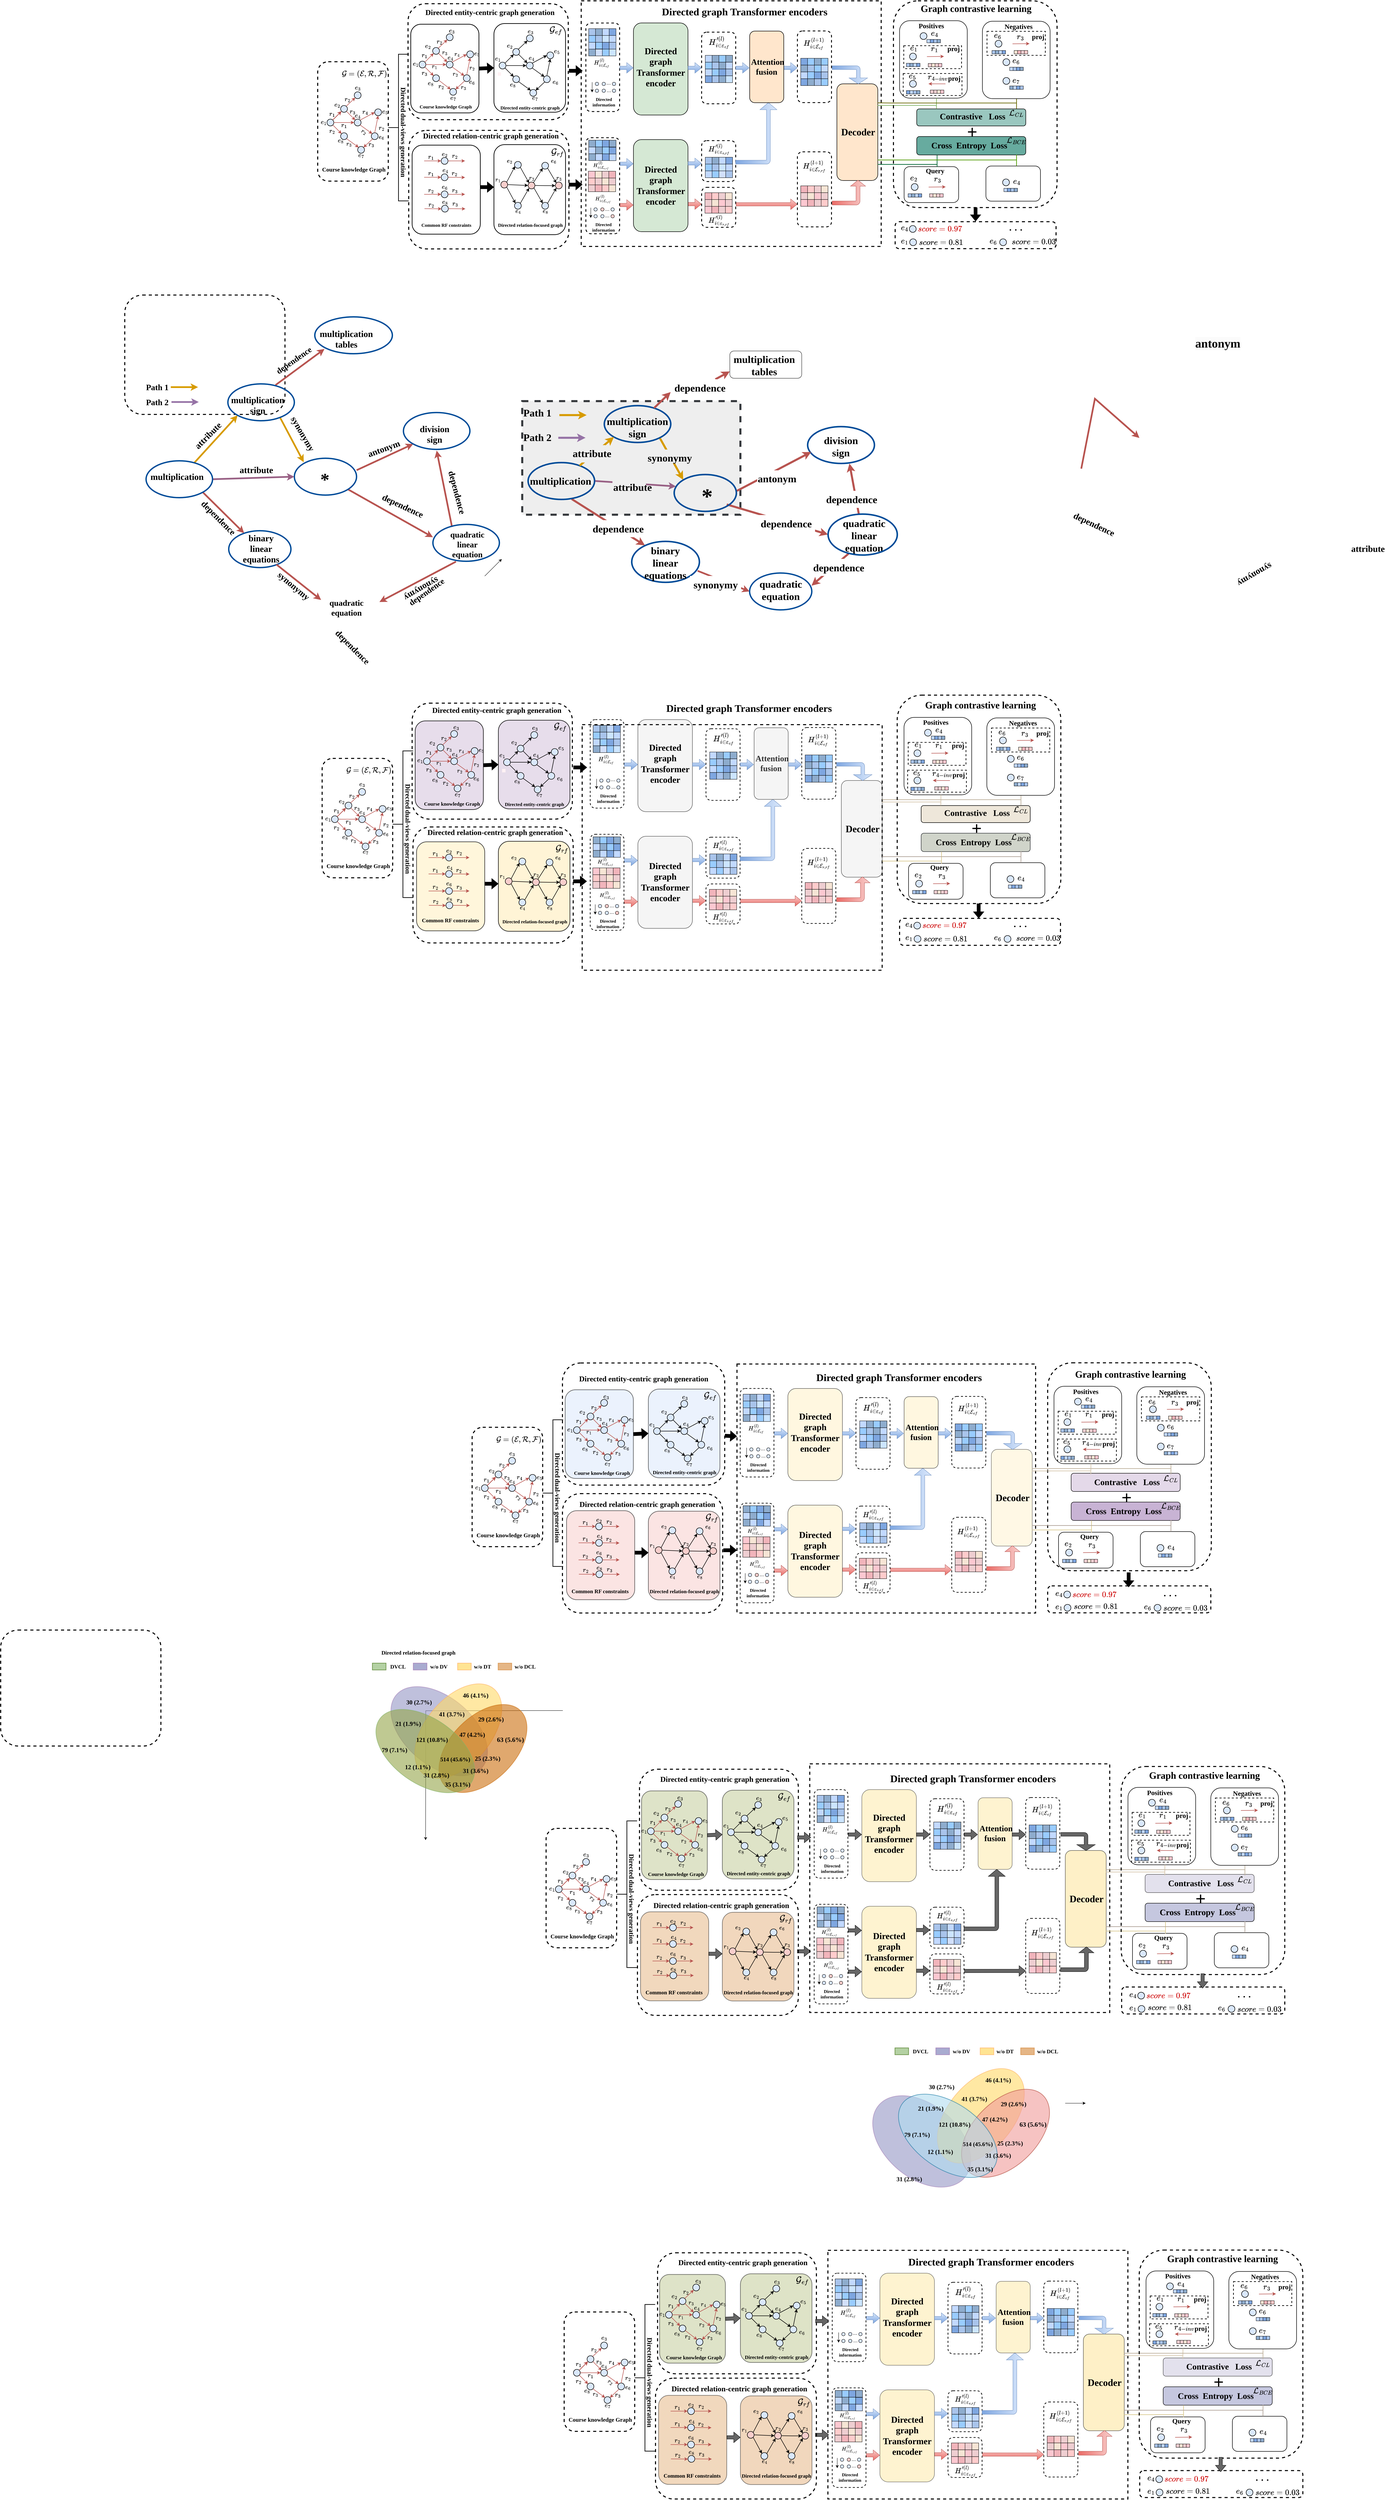 <mxfile version="22.1.17" type="github">
  <diagram name="第 1 页" id="GzbF6Zn4fus2bF5cDDy5">
    <mxGraphModel dx="5040" dy="2263" grid="1" gridSize="10" guides="1" tooltips="1" connect="1" arrows="1" fold="1" page="1" pageScale="1" pageWidth="291" pageHeight="413" math="1" shadow="0">
      <root>
        <mxCell id="0" />
        <mxCell id="1" parent="0" />
        <mxCell id="snCkPSbRipytRcpzHC4k-462" value="" style="rounded=1;whiteSpace=wrap;html=1;fillColor=none;strokeWidth=3;dashed=1;strokeColor=#000000;" parent="1" vertex="1">
          <mxGeometry x="1831.41" y="3916.5" width="480" height="609.5" as="geometry" />
        </mxCell>
        <mxCell id="snCkPSbRipytRcpzHC4k-461" value="" style="rounded=1;whiteSpace=wrap;html=1;dashed=1;fillColor=none;strokeWidth=3;" parent="1" vertex="1">
          <mxGeometry x="408" y="4300" width="470" height="350" as="geometry" />
        </mxCell>
        <mxCell id="snCkPSbRipytRcpzHC4k-490" value="" style="rounded=1;whiteSpace=wrap;html=1;dashed=1;fillColor=none;strokeWidth=3;" parent="1" vertex="1">
          <mxGeometry x="408" y="3917" width="476" height="358" as="geometry" />
        </mxCell>
        <mxCell id="snCkPSbRipytRcpzHC4k-478" value="" style="rounded=1;whiteSpace=wrap;html=1;fillColor=#f8cecc;strokeWidth=2;strokeColor=#000000;opacity=55;" parent="1" vertex="1">
          <mxGeometry x="660" y="4351.5" width="210" height="260" as="geometry" />
        </mxCell>
        <mxCell id="snCkPSbRipytRcpzHC4k-493" style="edgeStyle=orthogonalEdgeStyle;rounded=0;orthogonalLoop=1;jettySize=auto;html=1;exitX=0.75;exitY=1;exitDx=0;exitDy=0;" parent="1" edge="1">
          <mxGeometry relative="1" as="geometry">
            <mxPoint x="6.5" y="5316" as="targetPoint" />
            <mxPoint x="409" y="4936" as="sourcePoint" />
          </mxGeometry>
        </mxCell>
        <mxCell id="BHqLmN9tSiWeP_X4ejGX-483" value="" style="rounded=1;whiteSpace=wrap;html=1;" parent="1" vertex="1">
          <mxGeometry x="899" y="950" width="211" height="80" as="geometry" />
        </mxCell>
        <mxCell id="PmzWxJaRAxmcPEzefq3b-668" value="" style="rounded=0;whiteSpace=wrap;html=1;fillColor=#eeeeee;strokeWidth=6;strokeColor=#36393d;dashed=1;" parent="1" vertex="1">
          <mxGeometry x="290" y="1097" width="640" height="333" as="geometry" />
        </mxCell>
        <mxCell id="BHqLmN9tSiWeP_X4ejGX-409" value="" style="rounded=1;whiteSpace=wrap;html=1;fillColor=#fff2cc;strokeWidth=2;strokeColor=#000000;opacity=70;" parent="1" vertex="1">
          <mxGeometry x="-20" y="2389.0" width="200" height="261" as="geometry" />
        </mxCell>
        <mxCell id="PmzWxJaRAxmcPEzefq3b-152" value="" style="rounded=1;whiteSpace=wrap;html=1;fillColor=none;strokeWidth=2;gradientColor=#ffe6cc;strokeColor=#000000;" parent="1" vertex="1">
          <mxGeometry x="207" y="345.06" width="210" height="263.88" as="geometry" />
        </mxCell>
        <mxCell id="PmzWxJaRAxmcPEzefq3b-151" value="" style="rounded=1;whiteSpace=wrap;html=1;fillColor=none;strokeWidth=2;strokeColor=#000000;gradientColor=#ffe6cc;" parent="1" vertex="1">
          <mxGeometry x="207" y="-10.0" width="210" height="260" as="geometry" />
        </mxCell>
        <mxCell id="PmzWxJaRAxmcPEzefq3b-707" value="" style="endArrow=classic;html=1;rounded=0;strokeWidth=6;fillColor=#f8cecc;strokeColor=#b85450;" parent="1" edge="1">
          <mxGeometry width="50" height="50" relative="1" as="geometry">
            <mxPoint x="435" y="1384" as="sourcePoint" />
            <mxPoint x="650" y="1520" as="targetPoint" />
          </mxGeometry>
        </mxCell>
        <mxCell id="PmzWxJaRAxmcPEzefq3b-592" value="" style="endArrow=classic;html=1;rounded=0;strokeWidth=6;fillColor=#f8cecc;strokeColor=#b85450;entryX=0;entryY=0.75;entryDx=0;entryDy=0;" parent="1" source="PmzWxJaRAxmcPEzefq3b-552" target="BHqLmN9tSiWeP_X4ejGX-483" edge="1">
          <mxGeometry width="50" height="50" relative="1" as="geometry">
            <mxPoint x="725.497" y="1155.036" as="sourcePoint" />
            <mxPoint x="617.11" y="829.822" as="targetPoint" />
          </mxGeometry>
        </mxCell>
        <mxCell id="PmzWxJaRAxmcPEzefq3b-615" value="" style="endArrow=classic;html=1;rounded=0;strokeWidth=6;fillColor=#f8cecc;strokeColor=#b85450;entryX=0;entryY=0.5;entryDx=0;entryDy=0;" parent="1" target="PmzWxJaRAxmcPEzefq3b-566" edge="1">
          <mxGeometry width="50" height="50" relative="1" as="geometry">
            <mxPoint x="890" y="1400" as="sourcePoint" />
            <mxPoint x="990" y="1450" as="targetPoint" />
          </mxGeometry>
        </mxCell>
        <mxCell id="PmzWxJaRAxmcPEzefq3b-603" value="" style="endArrow=classic;html=1;rounded=0;strokeWidth=5;fillColor=#f8cecc;strokeColor=#b85450;entryX=0;entryY=0.5;entryDx=0;entryDy=0;exitX=0.975;exitY=0.721;exitDx=0;exitDy=0;exitPerimeter=0;" parent="1" source="PmzWxJaRAxmcPEzefq3b-570" target="PmzWxJaRAxmcPEzefq3b-572" edge="1">
          <mxGeometry width="50" height="50" relative="1" as="geometry">
            <mxPoint x="785.25" y="1607.53" as="sourcePoint" />
            <mxPoint x="949.332" y="1690.998" as="targetPoint" />
          </mxGeometry>
        </mxCell>
        <mxCell id="PmzWxJaRAxmcPEzefq3b-1" value="&lt;div style=&quot;line-height: 0%;&quot;&gt;&lt;span style=&quot;background-color: initial;&quot;&gt;&lt;font style=&quot;font-size: 20px;&quot;&gt;$$e_{6}$$&lt;/font&gt;&lt;/span&gt;&lt;/div&gt;" style="text;html=1;align=right;verticalAlign=middle;resizable=0;points=[];autosize=1;strokeColor=none;fillColor=none;" parent="1" vertex="1">
          <mxGeometry x="1587" y="18.0" width="110" height="20" as="geometry" />
        </mxCell>
        <mxCell id="PmzWxJaRAxmcPEzefq3b-2" value="&lt;div style=&quot;line-height: 0%;&quot;&gt;&lt;span style=&quot;background-color: initial;&quot;&gt;&lt;font style=&quot;font-size: 20px;&quot;&gt;$$e_{1}$$&lt;/font&gt;&lt;/span&gt;&lt;/div&gt;" style="text;html=1;align=right;verticalAlign=middle;resizable=0;points=[];autosize=1;strokeColor=none;fillColor=none;" parent="1" vertex="1">
          <mxGeometry x="1341" y="55.0" width="110" height="20" as="geometry" />
        </mxCell>
        <mxCell id="PmzWxJaRAxmcPEzefq3b-3" value="&lt;div style=&quot;line-height: 0%;&quot;&gt;&lt;span style=&quot;background-color: initial;&quot;&gt;&lt;font style=&quot;font-size: 16px;&quot;&gt;$$r_{3}$$&lt;/font&gt;&lt;/span&gt;&lt;/div&gt;" style="text;html=1;align=right;verticalAlign=middle;resizable=0;points=[];autosize=1;strokeColor=none;fillColor=none;" parent="1" vertex="1">
          <mxGeometry x="12" y="475.5" width="90" height="10" as="geometry" />
        </mxCell>
        <mxCell id="PmzWxJaRAxmcPEzefq3b-4" value="&lt;div style=&quot;line-height: 0%;&quot;&gt;&lt;span style=&quot;background-color: initial;&quot;&gt;&lt;font style=&quot;font-size: 20px;&quot;&gt;$$e_{5}$$&lt;/font&gt;&lt;/span&gt;&lt;/div&gt;" style="text;html=1;align=right;verticalAlign=middle;resizable=0;points=[];autosize=1;strokeColor=none;fillColor=none;" parent="1" vertex="1">
          <mxGeometry x="1337" y="136.5" width="110" height="20" as="geometry" />
        </mxCell>
        <mxCell id="PmzWxJaRAxmcPEzefq3b-5" value="&lt;div style=&quot;line-height: 0%;&quot;&gt;&lt;span style=&quot;background-color: initial;&quot;&gt;&lt;font style=&quot;font-size: 20px;&quot;&gt;$$e_{2}$$&lt;/font&gt;&lt;/span&gt;&lt;/div&gt;" style="text;html=1;align=right;verticalAlign=middle;resizable=0;points=[];autosize=1;strokeColor=none;fillColor=none;" parent="1" vertex="1">
          <mxGeometry x="1341" y="436.27" width="110" height="20" as="geometry" />
        </mxCell>
        <mxCell id="PmzWxJaRAxmcPEzefq3b-6" value="" style="shape=flexArrow;endArrow=classic;html=1;rounded=0;fillColor=#000000;strokeColor=#1A1A1A;" parent="1" source="PmzWxJaRAxmcPEzefq3b-280" edge="1">
          <mxGeometry width="50" height="50" relative="1" as="geometry">
            <mxPoint x="1610" y="536.0" as="sourcePoint" />
            <mxPoint x="1620" y="570" as="targetPoint" />
          </mxGeometry>
        </mxCell>
        <mxCell id="PmzWxJaRAxmcPEzefq3b-7" value="&lt;font style=&quot;font-size: 13px;&quot; face=&quot;Times New Roman&quot;&gt;&lt;b&gt;Directed &lt;br&gt;information&lt;/b&gt;&lt;/font&gt;" style="text;html=1;align=center;verticalAlign=middle;resizable=0;points=[];autosize=1;strokeColor=none;fillColor=none;" parent="1" vertex="1">
          <mxGeometry x="483" y="567.0" width="90" height="40" as="geometry" />
        </mxCell>
        <mxCell id="PmzWxJaRAxmcPEzefq3b-8" value="&lt;div style=&quot;line-height: 0%;&quot;&gt;&lt;font style=&quot;font-size: 17px;&quot; face=&quot;Times New Roman&quot;&gt;$$H_{i \in \mathcal{E}_{e f}}^{(l)}$$&lt;/font&gt;&lt;br&gt;&lt;/div&gt;" style="text;html=1;align=right;verticalAlign=middle;resizable=0;points=[];autosize=1;strokeColor=none;fillColor=none;" parent="1" vertex="1">
          <mxGeometry x="256.18" y="103.0" width="290" height="10" as="geometry" />
        </mxCell>
        <mxCell id="PmzWxJaRAxmcPEzefq3b-9" value="&lt;div style=&quot;line-height: 0%;&quot;&gt;&lt;font style=&quot;font-size: 15px;&quot; face=&quot;Times New Roman&quot;&gt;&lt;b&gt;$$H_{i \in \mathcal{E}_{e,rf}}^{(l)}$$&lt;/b&gt;&lt;/font&gt;&lt;br&gt;&lt;/div&gt;" style="text;html=1;align=right;verticalAlign=middle;resizable=0;points=[];autosize=1;strokeColor=none;fillColor=none;" parent="1" vertex="1">
          <mxGeometry x="274.86" y="403.0" width="270" height="10" as="geometry" />
        </mxCell>
        <mxCell id="PmzWxJaRAxmcPEzefq3b-10" value="&lt;div style=&quot;line-height: 0%;&quot;&gt;&lt;font style=&quot;font-size: 22px;&quot; face=&quot;Times New Roman&quot;&gt;&lt;b&gt;$$H_{i \in \mathcal{E}_{r,rf}}^{(l+1)}$$&lt;/b&gt;&lt;/font&gt;&lt;br&gt;&lt;/div&gt;" style="text;html=1;align=right;verticalAlign=middle;resizable=0;points=[];autosize=1;strokeColor=none;fillColor=none;" parent="1" vertex="1">
          <mxGeometry x="781" y="402" width="400" height="20" as="geometry" />
        </mxCell>
        <mxCell id="PmzWxJaRAxmcPEzefq3b-11" value="&lt;div style=&quot;line-height: 0%;&quot;&gt;&lt;span style=&quot;background-color: initial;&quot;&gt;&lt;font style=&quot;font-size: 16px;&quot;&gt;$$e_{8}$$&lt;/font&gt;&lt;/span&gt;&lt;/div&gt;" style="text;html=1;align=right;verticalAlign=middle;resizable=0;points=[];autosize=1;strokeColor=none;fillColor=none;" parent="1" vertex="1">
          <mxGeometry x="172" y="165.5" width="100" height="10" as="geometry" />
        </mxCell>
        <mxCell id="PmzWxJaRAxmcPEzefq3b-12" value="&lt;div style=&quot;line-height: 0%;&quot;&gt;&lt;span style=&quot;background-color: initial;&quot;&gt;&lt;font style=&quot;font-size: 16px;&quot;&gt;$$e_{2}$$&lt;/font&gt;&lt;/span&gt;&lt;/div&gt;" style="text;html=1;align=right;verticalAlign=middle;resizable=0;points=[];autosize=1;strokeColor=none;fillColor=none;" parent="1" vertex="1">
          <mxGeometry x="163" y="52.0" width="100" height="10" as="geometry" />
        </mxCell>
        <mxCell id="PmzWxJaRAxmcPEzefq3b-13" value="&lt;div style=&quot;line-height: 0%;&quot;&gt;&lt;span style=&quot;background-color: initial;&quot;&gt;&lt;font style=&quot;font-size: 16px;&quot;&gt;$$e_{1}$$&lt;/font&gt;&lt;/span&gt;&lt;/div&gt;" style="text;html=1;align=right;verticalAlign=middle;resizable=0;points=[];autosize=1;strokeColor=none;fillColor=none;" parent="1" vertex="1">
          <mxGeometry x="128" y="90.0" width="100" height="10" as="geometry" />
        </mxCell>
        <mxCell id="PmzWxJaRAxmcPEzefq3b-14" value="&lt;div style=&quot;line-height: 0%;&quot;&gt;&lt;span style=&quot;background-color: initial;&quot;&gt;&lt;font style=&quot;font-size: 16px;&quot;&gt;$$e_{6}$$&lt;/font&gt;&lt;/span&gt;&lt;/div&gt;" style="text;html=1;align=left;verticalAlign=middle;resizable=0;points=[];autosize=1;strokeColor=none;fillColor=none;" parent="1" vertex="1">
          <mxGeometry x="376.5" y="158.0" width="100" height="10" as="geometry" />
        </mxCell>
        <mxCell id="PmzWxJaRAxmcPEzefq3b-15" value="&lt;div style=&quot;line-height: 0%;&quot;&gt;&lt;span style=&quot;background-color: initial;&quot;&gt;&lt;font style=&quot;font-size: 16px;&quot;&gt;$$e_{5}$$&lt;/font&gt;&lt;/span&gt;&lt;/div&gt;" style="text;html=1;align=left;verticalAlign=middle;resizable=0;points=[];autosize=1;strokeColor=none;fillColor=none;" parent="1" vertex="1">
          <mxGeometry x="381" y="68.0" width="100" height="10" as="geometry" />
        </mxCell>
        <mxCell id="PmzWxJaRAxmcPEzefq3b-16" value="&lt;div style=&quot;line-height: 0%;&quot;&gt;&lt;span style=&quot;background-color: initial;&quot;&gt;&lt;font style=&quot;font-size: 15px;&quot;&gt;$$e_{2}$$&lt;/font&gt;&lt;/span&gt;&lt;/div&gt;" style="text;html=1;align=right;verticalAlign=middle;resizable=0;points=[];autosize=1;strokeColor=none;fillColor=none;" parent="1" vertex="1">
          <mxGeometry x="172" y="389.5" width="90" height="10" as="geometry" />
        </mxCell>
        <mxCell id="PmzWxJaRAxmcPEzefq3b-17" value="&lt;div style=&quot;line-height: 0%;&quot;&gt;&lt;span style=&quot;background-color: initial;&quot;&gt;&lt;font style=&quot;font-size: 15px;&quot;&gt;$$e_{4}$$&lt;/font&gt;&lt;/span&gt;&lt;/div&gt;" style="text;html=1;align=right;verticalAlign=middle;resizable=0;points=[];autosize=1;strokeColor=none;fillColor=none;" parent="1" vertex="1">
          <mxGeometry x="196.5" y="536.5" width="90" height="10" as="geometry" />
        </mxCell>
        <mxCell id="PmzWxJaRAxmcPEzefq3b-18" value="" style="rounded=1;whiteSpace=wrap;html=1;fillColor=#ffe6cc;strokeColor=#000000;strokeWidth=1.5;" parent="1" vertex="1">
          <mxGeometry x="1212.86" y="166.5" width="120" height="283.5" as="geometry" />
        </mxCell>
        <mxCell id="PmzWxJaRAxmcPEzefq3b-19" value="" style="shape=flexArrow;endArrow=classic;html=1;rounded=0;fillColor=#000000;strokeColor=#000000;" parent="1" edge="1">
          <mxGeometry width="50" height="50" relative="1" as="geometry">
            <mxPoint x="426.5" y="462.39" as="sourcePoint" />
            <mxPoint x="466.5" y="462.39" as="targetPoint" />
          </mxGeometry>
        </mxCell>
        <mxCell id="PmzWxJaRAxmcPEzefq3b-20" value="" style="shape=flexArrow;endArrow=classic;html=1;rounded=0;fillColor=#000000;" parent="1" edge="1">
          <mxGeometry width="50" height="50" relative="1" as="geometry">
            <mxPoint x="167" y="469.57" as="sourcePoint" />
            <mxPoint x="207" y="469.57" as="targetPoint" />
          </mxGeometry>
        </mxCell>
        <mxCell id="PmzWxJaRAxmcPEzefq3b-21" value="" style="ellipse;whiteSpace=wrap;html=1;aspect=fixed;fillColor=#f8cecc;strokeColor=#000000;rounded=1;shadow=0;strokeWidth=1.5;" parent="1" vertex="1">
          <mxGeometry x="307" y="454.5" width="20" height="20" as="geometry" />
        </mxCell>
        <mxCell id="PmzWxJaRAxmcPEzefq3b-22" value="" style="ellipse;whiteSpace=wrap;html=1;aspect=fixed;fillColor=#dae8fc;strokeColor=#000000;rounded=1;shadow=0;strokeWidth=1.5;" parent="1" vertex="1">
          <mxGeometry x="267" y="394.0" width="20" height="20" as="geometry" />
        </mxCell>
        <mxCell id="PmzWxJaRAxmcPEzefq3b-23" value="" style="ellipse;whiteSpace=wrap;html=1;aspect=fixed;fillColor=#f8cecc;strokeColor=#000000;rounded=1;shadow=0;strokeWidth=1.5;" parent="1" vertex="1">
          <mxGeometry x="227" y="452.0" width="20" height="20" as="geometry" />
        </mxCell>
        <mxCell id="PmzWxJaRAxmcPEzefq3b-24" value="" style="ellipse;whiteSpace=wrap;html=1;aspect=fixed;fillColor=#dae8fc;strokeColor=#000000;rounded=1;shadow=0;strokeWidth=1.5;" parent="1" vertex="1">
          <mxGeometry x="347" y="396.5" width="20" height="20" as="geometry" />
        </mxCell>
        <mxCell id="PmzWxJaRAxmcPEzefq3b-25" value="" style="ellipse;whiteSpace=wrap;html=1;aspect=fixed;fillColor=#f8cecc;strokeColor=#000000;rounded=1;shadow=0;strokeWidth=1.5;" parent="1" vertex="1">
          <mxGeometry x="387" y="454.5" width="20" height="20" as="geometry" />
        </mxCell>
        <mxCell id="PmzWxJaRAxmcPEzefq3b-26" value="" style="ellipse;whiteSpace=wrap;html=1;aspect=fixed;fillColor=#dae8fc;strokeColor=#000000;rounded=1;shadow=0;strokeWidth=1.5;" parent="1" vertex="1">
          <mxGeometry x="267" y="514.0" width="20" height="20" as="geometry" />
        </mxCell>
        <mxCell id="PmzWxJaRAxmcPEzefq3b-27" value="" style="ellipse;whiteSpace=wrap;html=1;aspect=fixed;fillColor=#dae8fc;strokeColor=#000000;rounded=1;shadow=0;strokeWidth=1.5;" parent="1" vertex="1">
          <mxGeometry x="347" y="514.0" width="20" height="20" as="geometry" />
        </mxCell>
        <mxCell id="PmzWxJaRAxmcPEzefq3b-28" value="" style="endArrow=classic;html=1;rounded=0;exitX=1;exitY=0;exitDx=0;exitDy=0;entryX=0.081;entryY=0.714;entryDx=0;entryDy=0;entryPerimeter=0;strokeWidth=1.5;" parent="1" source="PmzWxJaRAxmcPEzefq3b-23" target="PmzWxJaRAxmcPEzefq3b-22" edge="1">
          <mxGeometry width="50" height="50" relative="1" as="geometry">
            <mxPoint x="217" y="459.0" as="sourcePoint" />
            <mxPoint x="267" y="409.0" as="targetPoint" />
          </mxGeometry>
        </mxCell>
        <mxCell id="PmzWxJaRAxmcPEzefq3b-29" value="" style="endArrow=classic;html=1;rounded=0;exitX=1;exitY=1;exitDx=0;exitDy=0;entryX=0;entryY=0;entryDx=0;entryDy=0;strokeWidth=1.5;" parent="1" source="PmzWxJaRAxmcPEzefq3b-22" target="PmzWxJaRAxmcPEzefq3b-21" edge="1">
          <mxGeometry width="50" height="50" relative="1" as="geometry">
            <mxPoint x="497" y="354.0" as="sourcePoint" />
            <mxPoint x="522" y="307.0" as="targetPoint" />
          </mxGeometry>
        </mxCell>
        <mxCell id="PmzWxJaRAxmcPEzefq3b-30" value="" style="endArrow=classic;html=1;rounded=0;exitX=0.779;exitY=0.093;exitDx=0;exitDy=0;exitPerimeter=0;entryX=0;entryY=1;entryDx=0;entryDy=0;strokeWidth=1.5;" parent="1" source="PmzWxJaRAxmcPEzefq3b-21" target="PmzWxJaRAxmcPEzefq3b-24" edge="1">
          <mxGeometry width="50" height="50" relative="1" as="geometry">
            <mxPoint x="322" y="457.0" as="sourcePoint" />
            <mxPoint x="347" y="420.0" as="targetPoint" />
          </mxGeometry>
        </mxCell>
        <mxCell id="PmzWxJaRAxmcPEzefq3b-31" value="" style="endArrow=classic;html=1;rounded=0;exitX=1;exitY=1;exitDx=0;exitDy=0;entryX=0;entryY=0;entryDx=0;entryDy=0;strokeWidth=1.5;" parent="1" source="PmzWxJaRAxmcPEzefq3b-24" target="PmzWxJaRAxmcPEzefq3b-25" edge="1">
          <mxGeometry width="50" height="50" relative="1" as="geometry">
            <mxPoint x="364.071" y="416.501" as="sourcePoint" />
            <mxPoint x="387" y="456.93" as="targetPoint" />
          </mxGeometry>
        </mxCell>
        <mxCell id="PmzWxJaRAxmcPEzefq3b-32" value="" style="endArrow=classic;html=1;rounded=0;entryX=0;entryY=0.5;entryDx=0;entryDy=0;exitX=1;exitY=0.5;exitDx=0;exitDy=0;strokeWidth=1.5;" parent="1" source="PmzWxJaRAxmcPEzefq3b-23" target="PmzWxJaRAxmcPEzefq3b-21" edge="1">
          <mxGeometry width="50" height="50" relative="1" as="geometry">
            <mxPoint x="157" y="504.0" as="sourcePoint" />
            <mxPoint x="207" y="454.0" as="targetPoint" />
          </mxGeometry>
        </mxCell>
        <mxCell id="PmzWxJaRAxmcPEzefq3b-33" value="" style="endArrow=classic;html=1;rounded=0;exitX=1;exitY=0.5;exitDx=0;exitDy=0;strokeWidth=1.5;" parent="1" source="PmzWxJaRAxmcPEzefq3b-21" edge="1">
          <mxGeometry width="50" height="50" relative="1" as="geometry">
            <mxPoint x="567" y="484.0" as="sourcePoint" />
            <mxPoint x="387" y="465.0" as="targetPoint" />
            <Array as="points">
              <mxPoint x="357" y="465.0" />
            </Array>
          </mxGeometry>
        </mxCell>
        <mxCell id="PmzWxJaRAxmcPEzefq3b-34" value="" style="endArrow=classic;html=1;rounded=0;entryX=0;entryY=0;entryDx=0;entryDy=0;exitX=1;exitY=1;exitDx=0;exitDy=0;strokeWidth=1.5;" parent="1" source="PmzWxJaRAxmcPEzefq3b-23" target="PmzWxJaRAxmcPEzefq3b-26" edge="1">
          <mxGeometry width="50" height="50" relative="1" as="geometry">
            <mxPoint x="357" y="664.0" as="sourcePoint" />
            <mxPoint x="407" y="664.0" as="targetPoint" />
          </mxGeometry>
        </mxCell>
        <mxCell id="PmzWxJaRAxmcPEzefq3b-35" value="" style="endArrow=classic;html=1;rounded=0;entryX=0.5;entryY=1;entryDx=0;entryDy=0;exitX=1;exitY=0;exitDx=0;exitDy=0;strokeWidth=1.5;" parent="1" source="PmzWxJaRAxmcPEzefq3b-26" edge="1">
          <mxGeometry width="50" height="50" relative="1" as="geometry">
            <mxPoint x="277.001" y="514.499" as="sourcePoint" />
            <mxPoint x="309.93" y="472.07" as="targetPoint" />
          </mxGeometry>
        </mxCell>
        <mxCell id="PmzWxJaRAxmcPEzefq3b-36" value="" style="endArrow=classic;html=1;rounded=0;entryX=0;entryY=0;entryDx=0;entryDy=0;exitX=1;exitY=1;exitDx=0;exitDy=0;strokeWidth=1.5;" parent="1" source="PmzWxJaRAxmcPEzefq3b-21" target="PmzWxJaRAxmcPEzefq3b-27" edge="1">
          <mxGeometry width="50" height="50" relative="1" as="geometry">
            <mxPoint x="347" y="514.5" as="sourcePoint" />
            <mxPoint x="397" y="514.5" as="targetPoint" />
          </mxGeometry>
        </mxCell>
        <mxCell id="PmzWxJaRAxmcPEzefq3b-37" value="" style="endArrow=classic;html=1;rounded=0;exitX=1;exitY=0;exitDx=0;exitDy=0;entryX=0;entryY=1;entryDx=0;entryDy=0;strokeWidth=1.5;" parent="1" source="PmzWxJaRAxmcPEzefq3b-27" target="PmzWxJaRAxmcPEzefq3b-25" edge="1">
          <mxGeometry width="50" height="50" relative="1" as="geometry">
            <mxPoint x="457" y="554.0" as="sourcePoint" />
            <mxPoint x="391" y="477.0" as="targetPoint" />
          </mxGeometry>
        </mxCell>
        <mxCell id="PmzWxJaRAxmcPEzefq3b-38" value="&lt;div style=&quot;line-height: 0%;&quot;&gt;&lt;span style=&quot;background-color: initial;&quot;&gt;&lt;font style=&quot;font-size: 15px;&quot;&gt;$$e_{8}$$&lt;/font&gt;&lt;/span&gt;&lt;/div&gt;" style="text;html=1;align=right;verticalAlign=middle;resizable=0;points=[];autosize=1;strokeColor=none;fillColor=none;" parent="1" vertex="1">
          <mxGeometry x="277" y="536.5" width="90" height="10" as="geometry" />
        </mxCell>
        <mxCell id="PmzWxJaRAxmcPEzefq3b-39" value="&lt;div style=&quot;line-height: 10%;&quot;&gt;&lt;span style=&quot;background-color: initial;&quot;&gt;&lt;font style=&quot;font-size: 15px;&quot;&gt;$$r_{2}$$&lt;/font&gt;&lt;/span&gt;&lt;/div&gt;" style="text;html=1;align=right;verticalAlign=middle;resizable=0;points=[];autosize=1;strokeColor=none;fillColor=none;" parent="1" vertex="1">
          <mxGeometry x="237" y="434.5" width="90" height="20" as="geometry" />
        </mxCell>
        <mxCell id="PmzWxJaRAxmcPEzefq3b-40" value="&lt;div style=&quot;line-height: 10%;&quot;&gt;&lt;span style=&quot;background-color: initial;&quot;&gt;&lt;font style=&quot;font-size: 15px;&quot;&gt;$$r_{3}$$&lt;/font&gt;&lt;/span&gt;&lt;/div&gt;" style="text;html=1;align=right;verticalAlign=middle;resizable=0;points=[];autosize=1;strokeColor=none;fillColor=none;" parent="1" vertex="1">
          <mxGeometry x="317" y="434.5" width="90" height="20" as="geometry" />
        </mxCell>
        <mxCell id="PmzWxJaRAxmcPEzefq3b-41" value="&lt;div style=&quot;line-height: 0%;&quot;&gt;&lt;span style=&quot;background-color: initial;&quot;&gt;&lt;font style=&quot;font-size: 15px;&quot;&gt;$$e_{6}$$&lt;/font&gt;&lt;/span&gt;&lt;/div&gt;" style="text;html=1;align=right;verticalAlign=middle;resizable=0;points=[];autosize=1;strokeColor=none;fillColor=none;" parent="1" vertex="1">
          <mxGeometry x="301" y="390.0" width="90" height="10" as="geometry" />
        </mxCell>
        <mxCell id="PmzWxJaRAxmcPEzefq3b-42" value="&lt;div style=&quot;line-height: 10%;&quot;&gt;&lt;span style=&quot;background-color: initial;&quot;&gt;&lt;font style=&quot;font-size: 15px;&quot;&gt;$$r_{1}$$&lt;/font&gt;&lt;/span&gt;&lt;/div&gt;" style="text;html=1;align=right;verticalAlign=middle;resizable=0;points=[];autosize=1;strokeColor=none;fillColor=none;" parent="1" vertex="1">
          <mxGeometry x="138" y="440.0" width="90" height="20" as="geometry" />
        </mxCell>
        <mxCell id="PmzWxJaRAxmcPEzefq3b-43" value="" style="shape=flexArrow;endArrow=classic;html=1;rounded=0;fillColor=#000000;exitX=1;exitY=0.5;exitDx=0;exitDy=0;" parent="1" source="PmzWxJaRAxmcPEzefq3b-150" edge="1">
          <mxGeometry width="50" height="50" relative="1" as="geometry">
            <mxPoint x="160" y="120" as="sourcePoint" />
            <mxPoint x="207" y="120.0" as="targetPoint" />
          </mxGeometry>
        </mxCell>
        <mxCell id="PmzWxJaRAxmcPEzefq3b-44" value="" style="whiteSpace=wrap;html=1;aspect=fixed;fillColor=#fef2f4;strokeColor=none;" parent="1" vertex="1">
          <mxGeometry x="218" y="133.0" width="10" height="10" as="geometry" />
        </mxCell>
        <mxCell id="PmzWxJaRAxmcPEzefq3b-45" value="" style="endArrow=classic;html=1;rounded=1;entryX=0.5;entryY=1;entryDx=0;entryDy=0;exitX=0.5;exitY=0;exitDx=0;exitDy=0;shadow=0;strokeWidth=1.5;" parent="1" source="PmzWxJaRAxmcPEzefq3b-51" target="PmzWxJaRAxmcPEzefq3b-46" edge="1">
          <mxGeometry width="50" height="50" relative="1" as="geometry">
            <mxPoint x="352" y="143.0" as="sourcePoint" />
            <mxPoint x="402" y="93.0" as="targetPoint" />
            <Array as="points" />
          </mxGeometry>
        </mxCell>
        <mxCell id="PmzWxJaRAxmcPEzefq3b-46" value="" style="ellipse;whiteSpace=wrap;html=1;aspect=fixed;fillColor=#dae8fc;strokeColor=#000000;rounded=1;shadow=0;strokeWidth=1.5;" parent="1" vertex="1">
          <mxGeometry x="362" y="73.0" width="20" height="20" as="geometry" />
        </mxCell>
        <mxCell id="PmzWxJaRAxmcPEzefq3b-47" value="" style="ellipse;whiteSpace=wrap;html=1;aspect=fixed;fillColor=#dae8fc;strokeColor=#000000;rounded=1;shadow=0;strokeWidth=1.5;" parent="1" vertex="1">
          <mxGeometry x="302" y="103.0" width="20" height="20" as="geometry" />
        </mxCell>
        <mxCell id="PmzWxJaRAxmcPEzefq3b-48" value="" style="ellipse;whiteSpace=wrap;html=1;aspect=fixed;fillColor=#dae8fc;strokeColor=#000000;rounded=1;shadow=0;strokeWidth=1.5;" parent="1" vertex="1">
          <mxGeometry x="262" y="63.0" width="20" height="20" as="geometry" />
        </mxCell>
        <mxCell id="PmzWxJaRAxmcPEzefq3b-49" value="" style="ellipse;whiteSpace=wrap;html=1;aspect=fixed;fillColor=#dae8fc;strokeColor=#000000;rounded=1;shadow=0;strokeWidth=1.5;" parent="1" vertex="1">
          <mxGeometry x="262" y="143.0" width="20" height="20" as="geometry" />
        </mxCell>
        <mxCell id="PmzWxJaRAxmcPEzefq3b-50" value="" style="ellipse;whiteSpace=wrap;html=1;aspect=fixed;fillColor=#dae8fc;strokeColor=#000000;rounded=1;strokeWidth=1.5;" parent="1" vertex="1">
          <mxGeometry x="222" y="103.0" width="20" height="20" as="geometry" />
        </mxCell>
        <mxCell id="PmzWxJaRAxmcPEzefq3b-51" value="" style="ellipse;whiteSpace=wrap;html=1;aspect=fixed;fillColor=#dae8fc;strokeColor=#000000;rounded=1;shadow=0;strokeWidth=1.5;" parent="1" vertex="1">
          <mxGeometry x="352" y="143.0" width="20" height="20" as="geometry" />
        </mxCell>
        <mxCell id="PmzWxJaRAxmcPEzefq3b-52" value="" style="endArrow=classic;html=1;rounded=1;shadow=0;strokeWidth=1.5;" parent="1" edge="1">
          <mxGeometry width="50" height="50" relative="1" as="geometry">
            <mxPoint x="239" y="106.0" as="sourcePoint" />
            <mxPoint x="265" y="80.0" as="targetPoint" />
          </mxGeometry>
        </mxCell>
        <mxCell id="PmzWxJaRAxmcPEzefq3b-53" value="" style="endArrow=classic;html=1;rounded=1;exitX=1;exitY=1;exitDx=0;exitDy=0;entryX=0;entryY=0;entryDx=0;entryDy=0;shadow=0;strokeWidth=1.5;" parent="1" source="PmzWxJaRAxmcPEzefq3b-48" target="PmzWxJaRAxmcPEzefq3b-47" edge="1">
          <mxGeometry width="50" height="50" relative="1" as="geometry">
            <mxPoint x="282" y="83.0" as="sourcePoint" />
            <mxPoint x="302" y="103.0" as="targetPoint" />
          </mxGeometry>
        </mxCell>
        <mxCell id="PmzWxJaRAxmcPEzefq3b-54" value="" style="endArrow=classic;html=1;rounded=1;exitX=1;exitY=1;exitDx=0;exitDy=0;entryX=0;entryY=0;entryDx=0;entryDy=0;shadow=0;strokeWidth=1.5;" parent="1" source="PmzWxJaRAxmcPEzefq3b-50" target="PmzWxJaRAxmcPEzefq3b-49" edge="1">
          <mxGeometry width="50" height="50" relative="1" as="geometry">
            <mxPoint x="244.929" y="155.929" as="sourcePoint" />
            <mxPoint x="242" y="123.0" as="targetPoint" />
          </mxGeometry>
        </mxCell>
        <mxCell id="PmzWxJaRAxmcPEzefq3b-55" value="" style="endArrow=classic;html=1;rounded=1;entryX=0;entryY=0.5;entryDx=0;entryDy=0;shadow=0;strokeWidth=1.5;" parent="1" target="PmzWxJaRAxmcPEzefq3b-47" edge="1">
          <mxGeometry width="50" height="50" relative="1" as="geometry">
            <mxPoint x="242" y="113.0" as="sourcePoint" />
            <mxPoint x="292" y="103.0" as="targetPoint" />
          </mxGeometry>
        </mxCell>
        <mxCell id="PmzWxJaRAxmcPEzefq3b-56" value="" style="endArrow=classic;html=1;rounded=1;entryX=0;entryY=0;entryDx=0;entryDy=0;exitX=1;exitY=1;exitDx=0;exitDy=0;shadow=0;strokeWidth=1.5;" parent="1" source="PmzWxJaRAxmcPEzefq3b-47" target="PmzWxJaRAxmcPEzefq3b-51" edge="1">
          <mxGeometry width="50" height="50" relative="1" as="geometry">
            <mxPoint x="322" y="123.0" as="sourcePoint" />
            <mxPoint x="372" y="73.0" as="targetPoint" />
          </mxGeometry>
        </mxCell>
        <mxCell id="PmzWxJaRAxmcPEzefq3b-57" value="" style="ellipse;whiteSpace=wrap;html=1;aspect=fixed;fillColor=#dae8fc;strokeColor=#000000;rounded=1;shadow=0;strokeWidth=1.5;" parent="1" vertex="1">
          <mxGeometry x="312" y="183.0" width="20" height="20" as="geometry" />
        </mxCell>
        <mxCell id="PmzWxJaRAxmcPEzefq3b-58" value="" style="endArrow=classic;html=1;rounded=1;exitX=1;exitY=1;exitDx=0;exitDy=0;shadow=0;entryX=0;entryY=0;entryDx=0;entryDy=0;strokeWidth=1.5;" parent="1" source="PmzWxJaRAxmcPEzefq3b-49" target="PmzWxJaRAxmcPEzefq3b-57" edge="1">
          <mxGeometry width="50" height="50" relative="1" as="geometry">
            <mxPoint x="308.62" y="187.08" as="sourcePoint" />
            <mxPoint x="319" y="156.0" as="targetPoint" />
          </mxGeometry>
        </mxCell>
        <mxCell id="PmzWxJaRAxmcPEzefq3b-59" value="" style="ellipse;whiteSpace=wrap;html=1;aspect=fixed;fillColor=#dae8fc;strokeColor=#000000;rounded=1;shadow=0;strokeWidth=1.5;" parent="1" vertex="1">
          <mxGeometry x="302" y="23.0" width="20" height="20" as="geometry" />
        </mxCell>
        <mxCell id="PmzWxJaRAxmcPEzefq3b-60" value="" style="endArrow=classic;html=1;rounded=1;exitX=0.817;exitY=0.111;exitDx=0;exitDy=0;exitPerimeter=0;shadow=0;strokeWidth=1.5;" parent="1" source="PmzWxJaRAxmcPEzefq3b-48" edge="1">
          <mxGeometry width="50" height="50" relative="1" as="geometry">
            <mxPoint x="276" y="63.0" as="sourcePoint" />
            <mxPoint x="305" y="40.0" as="targetPoint" />
          </mxGeometry>
        </mxCell>
        <mxCell id="PmzWxJaRAxmcPEzefq3b-61" value="" style="endArrow=classic;html=1;rounded=1;exitX=1;exitY=0;exitDx=0;exitDy=0;entryX=0;entryY=0.5;entryDx=0;entryDy=0;strokeWidth=1.5;" parent="1" source="PmzWxJaRAxmcPEzefq3b-47" target="PmzWxJaRAxmcPEzefq3b-46" edge="1">
          <mxGeometry width="50" height="50" relative="1" as="geometry">
            <mxPoint x="422" y="113.0" as="sourcePoint" />
            <mxPoint x="472" y="63.0" as="targetPoint" />
          </mxGeometry>
        </mxCell>
        <mxCell id="PmzWxJaRAxmcPEzefq3b-62" value="" style="endArrow=classic;html=1;rounded=0;exitX=0.188;exitY=0.895;exitDx=0;exitDy=0;exitPerimeter=0;strokeWidth=1.5;" parent="1" source="PmzWxJaRAxmcPEzefq3b-51" edge="1">
          <mxGeometry width="50" height="50" relative="1" as="geometry">
            <mxPoint x="262" y="223.0" as="sourcePoint" />
            <mxPoint x="329" y="186.0" as="targetPoint" />
          </mxGeometry>
        </mxCell>
        <mxCell id="PmzWxJaRAxmcPEzefq3b-63" value="&lt;div style=&quot;line-height: 2%;&quot;&gt;&lt;span style=&quot;background-color: initial;&quot;&gt;&lt;font style=&quot;font-size: 16px;&quot;&gt;$$e_{3}$$&lt;/font&gt;&lt;/span&gt;&lt;/div&gt;" style="text;html=1;align=right;verticalAlign=middle;resizable=0;points=[];autosize=1;strokeColor=none;fillColor=none;" parent="1" vertex="1">
          <mxGeometry x="224" y="10.0" width="100" height="10" as="geometry" />
        </mxCell>
        <mxCell id="PmzWxJaRAxmcPEzefq3b-64" value="&lt;div style=&quot;line-height: 0%;&quot;&gt;&lt;span style=&quot;background-color: initial;&quot;&gt;&lt;font style=&quot;font-size: 16px;&quot;&gt;$$e_{4}$$&lt;/font&gt;&lt;/span&gt;&lt;/div&gt;" style="text;html=1;align=left;verticalAlign=middle;resizable=0;points=[];autosize=1;strokeColor=none;fillColor=none;" parent="1" vertex="1">
          <mxGeometry x="307" y="88.25" width="100" height="10" as="geometry" />
        </mxCell>
        <mxCell id="PmzWxJaRAxmcPEzefq3b-65" value="&lt;div style=&quot;line-height: 0%;&quot;&gt;&lt;br&gt;&lt;/div&gt;" style="text;html=1;align=right;verticalAlign=middle;resizable=0;points=[];autosize=1;strokeColor=none;fillColor=none;" parent="1" vertex="1">
          <mxGeometry x="272" y="43.0" width="20" height="10" as="geometry" />
        </mxCell>
        <mxCell id="PmzWxJaRAxmcPEzefq3b-66" value="&lt;div style=&quot;line-height: 0%;&quot;&gt;&lt;br&gt;&lt;/div&gt;" style="text;html=1;align=left;verticalAlign=middle;resizable=0;points=[];autosize=1;strokeColor=none;fillColor=none;" parent="1" vertex="1">
          <mxGeometry x="282" y="78.0" width="20" height="10" as="geometry" />
        </mxCell>
        <mxCell id="PmzWxJaRAxmcPEzefq3b-67" value="&lt;div style=&quot;line-height: 0%;&quot;&gt;&lt;br&gt;&lt;/div&gt;" style="text;html=1;align=right;verticalAlign=middle;resizable=0;points=[];autosize=1;strokeColor=none;fillColor=none;" parent="1" vertex="1">
          <mxGeometry x="262" y="113.0" width="20" height="10" as="geometry" />
        </mxCell>
        <mxCell id="PmzWxJaRAxmcPEzefq3b-68" value="&lt;div style=&quot;line-height: 0%;&quot;&gt;&lt;br&gt;&lt;/div&gt;" style="text;html=1;align=right;verticalAlign=middle;resizable=0;points=[];autosize=1;strokeColor=none;fillColor=none;" parent="1" vertex="1">
          <mxGeometry x="322" y="133.0" width="20" height="10" as="geometry" />
        </mxCell>
        <mxCell id="PmzWxJaRAxmcPEzefq3b-69" value="&lt;div style=&quot;line-height: 0%;&quot;&gt;&lt;br&gt;&lt;/div&gt;" style="text;html=1;align=right;verticalAlign=middle;resizable=0;points=[];autosize=1;strokeColor=none;fillColor=none;" parent="1" vertex="1">
          <mxGeometry x="292" y="133.0" width="20" height="10" as="geometry" />
        </mxCell>
        <mxCell id="PmzWxJaRAxmcPEzefq3b-70" value="&lt;div style=&quot;line-height: 0%;&quot;&gt;&lt;br&gt;&lt;/div&gt;" style="text;html=1;align=left;verticalAlign=middle;resizable=0;points=[];autosize=1;strokeColor=none;fillColor=none;" parent="1" vertex="1">
          <mxGeometry x="248" y="156.5" width="20" height="10" as="geometry" />
        </mxCell>
        <mxCell id="PmzWxJaRAxmcPEzefq3b-71" value="&lt;div style=&quot;line-height: 0%;&quot;&gt;&lt;br&gt;&lt;/div&gt;" style="text;html=1;align=right;verticalAlign=middle;resizable=0;points=[];autosize=1;strokeColor=none;fillColor=none;" parent="1" vertex="1">
          <mxGeometry x="342" y="173.0" width="20" height="10" as="geometry" />
        </mxCell>
        <mxCell id="PmzWxJaRAxmcPEzefq3b-72" value="&lt;div style=&quot;line-height: 0%;&quot;&gt;&lt;br&gt;&lt;/div&gt;" style="text;html=1;align=right;verticalAlign=middle;resizable=0;points=[];autosize=1;strokeColor=none;fillColor=none;" parent="1" vertex="1">
          <mxGeometry x="326" y="85.0" width="20" height="10" as="geometry" />
        </mxCell>
        <mxCell id="PmzWxJaRAxmcPEzefq3b-73" value="&lt;div style=&quot;line-height: 0%;&quot;&gt;&lt;span style=&quot;background-color: initial;&quot;&gt;&lt;font style=&quot;font-size: 16px;&quot;&gt;$$e_{7}$$&lt;/font&gt;&lt;/span&gt;&lt;/div&gt;" style="text;html=1;align=left;verticalAlign=middle;resizable=0;points=[];autosize=1;strokeColor=none;fillColor=none;" parent="1" vertex="1">
          <mxGeometry x="317" y="205.0" width="100" height="10" as="geometry" />
        </mxCell>
        <mxCell id="PmzWxJaRAxmcPEzefq3b-74" value="" style="rounded=1;whiteSpace=wrap;html=1;fillColor=none;dashed=1;strokeWidth=2.5;" parent="1" vertex="1">
          <mxGeometry x="476.41" y="-11.75" width="99" height="259.5" as="geometry" />
        </mxCell>
        <mxCell id="PmzWxJaRAxmcPEzefq3b-75" value="" style="rounded=1;whiteSpace=wrap;html=1;fillColor=#d5e8d4;strokeColor=#000000;strokeWidth=1.5;" parent="1" vertex="1">
          <mxGeometry x="616" y="-12.0" width="160" height="270" as="geometry" />
        </mxCell>
        <mxCell id="PmzWxJaRAxmcPEzefq3b-76" value="" style="shape=flexArrow;endArrow=classic;html=1;rounded=0;fillColor=#f8cecc;strokeColor=#b85450;gradientColor=#ea6b66;" parent="1" edge="1">
          <mxGeometry width="50" height="50" relative="1" as="geometry">
            <mxPoint x="776" y="519.41" as="sourcePoint" />
            <mxPoint x="816" y="519.41" as="targetPoint" />
          </mxGeometry>
        </mxCell>
        <mxCell id="PmzWxJaRAxmcPEzefq3b-77" value="" style="shape=flexArrow;endArrow=classic;html=1;rounded=0;fillColor=#dae8fc;strokeColor=#6c8ebf;gradientColor=#7ea6e0;" parent="1" edge="1">
          <mxGeometry width="50" height="50" relative="1" as="geometry">
            <mxPoint x="576" y="120.0" as="sourcePoint" />
            <mxPoint x="616" y="120.0" as="targetPoint" />
          </mxGeometry>
        </mxCell>
        <mxCell id="PmzWxJaRAxmcPEzefq3b-78" value="" style="rounded=1;whiteSpace=wrap;html=1;fillColor=#d5e8d4;strokeColor=#000000;strokeWidth=1.5;" parent="1" vertex="1">
          <mxGeometry x="616" y="330" width="160" height="270" as="geometry" />
        </mxCell>
        <mxCell id="PmzWxJaRAxmcPEzefq3b-79" value="" style="shape=flexArrow;endArrow=classic;html=1;rounded=0;fillColor=#dae8fc;strokeColor=#6c8ebf;gradientColor=#7ea6e0;" parent="1" edge="1">
          <mxGeometry width="50" height="50" relative="1" as="geometry">
            <mxPoint x="776" y="120.0" as="sourcePoint" />
            <mxPoint x="816" y="120.0" as="targetPoint" />
          </mxGeometry>
        </mxCell>
        <mxCell id="PmzWxJaRAxmcPEzefq3b-80" value="" style="rounded=1;whiteSpace=wrap;html=1;fillColor=none;dashed=1;strokeWidth=2.5;" parent="1" vertex="1">
          <mxGeometry x="816" y="15.0" width="100" height="210" as="geometry" />
        </mxCell>
        <mxCell id="PmzWxJaRAxmcPEzefq3b-81" value="" style="shape=flexArrow;endArrow=classic;html=1;rounded=0;fillColor=#dae8fc;strokeColor=#6c8ebf;gradientColor=#7ea6e0;" parent="1" edge="1">
          <mxGeometry width="50" height="50" relative="1" as="geometry">
            <mxPoint x="916" y="120.0" as="sourcePoint" />
            <mxPoint x="956" y="120.0" as="targetPoint" />
          </mxGeometry>
        </mxCell>
        <mxCell id="PmzWxJaRAxmcPEzefq3b-82" value="" style="shape=flexArrow;endArrow=classic;html=1;rounded=0;fillColor=#f8cecc;strokeColor=#b85450;gradientColor=#ea6b66;" parent="1" edge="1">
          <mxGeometry width="50" height="50" relative="1" as="geometry">
            <mxPoint x="576" y="522.08" as="sourcePoint" />
            <mxPoint x="616" y="522.08" as="targetPoint" />
          </mxGeometry>
        </mxCell>
        <mxCell id="PmzWxJaRAxmcPEzefq3b-83" value="" style="rounded=1;whiteSpace=wrap;html=1;fillColor=none;dashed=1;strokeWidth=2.5;" parent="1" vertex="1">
          <mxGeometry x="816" y="470.0" width="100" height="117.25" as="geometry" />
        </mxCell>
        <mxCell id="PmzWxJaRAxmcPEzefq3b-84" value="" style="rounded=1;whiteSpace=wrap;html=1;fillColor=none;dashed=1;strokeWidth=2.5;" parent="1" vertex="1">
          <mxGeometry x="816" y="333.0" width="100" height="120" as="geometry" />
        </mxCell>
        <mxCell id="PmzWxJaRAxmcPEzefq3b-85" value="" style="shape=flexArrow;endArrow=classic;html=1;rounded=0;fillColor=#dae8fc;strokeColor=#6c8ebf;gradientColor=#7ea6e0;" parent="1" edge="1">
          <mxGeometry width="50" height="50" relative="1" as="geometry">
            <mxPoint x="776" y="400.0" as="sourcePoint" />
            <mxPoint x="816" y="400.0" as="targetPoint" />
          </mxGeometry>
        </mxCell>
        <mxCell id="PmzWxJaRAxmcPEzefq3b-86" value="" style="shape=flexArrow;endArrow=classic;html=1;rounded=0;fillColor=#dae8fc;strokeColor=#6c8ebf;gradientColor=#7ea6e0;" parent="1" edge="1">
          <mxGeometry width="50" height="50" relative="1" as="geometry">
            <mxPoint x="576" y="401.17" as="sourcePoint" />
            <mxPoint x="616" y="401.17" as="targetPoint" />
          </mxGeometry>
        </mxCell>
        <mxCell id="PmzWxJaRAxmcPEzefq3b-87" value="" style="rounded=1;whiteSpace=wrap;html=1;fillColor=none;dashed=1;strokeWidth=2.5;" parent="1" vertex="1">
          <mxGeometry x="476.41" y="324.5" width="99" height="281.5" as="geometry" />
        </mxCell>
        <mxCell id="PmzWxJaRAxmcPEzefq3b-88" value="" style="html=1;shadow=0;dashed=0;align=center;verticalAlign=middle;shape=mxgraph.arrows2.bendArrow;dy=5.49;dx=17.54;notch=0;arrowHead=54.3;rounded=1;rotation=-90;flipV=0;direction=west;fillColor=#dae8fc;strokeColor=#6c8ebf;gradientColor=#7ea6e0;" parent="1" vertex="1">
          <mxGeometry x="1224.55" y="88.52" width="53.09" height="103.92" as="geometry" />
        </mxCell>
        <mxCell id="PmzWxJaRAxmcPEzefq3b-89" value="" style="html=1;shadow=0;dashed=0;align=center;verticalAlign=middle;shape=mxgraph.arrows2.bendArrow;dy=5.61;dx=20.78;notch=0;arrowHead=49.67;rounded=1;flipV=1;direction=south;points=[[0,0,0,0,97.438],[0,0,0,0,150],[0,0,0,8.79,23.665],[0,0,0,15,150],[0,0,0,30,97.438],[0,0,0,30,150],[0,0,0,30.879,45.754],[0,0,0,81,14.875],[0,0,0,81,44.875],[0,0,0,132,0],[0,0,0,132,14.875],[0,0,0,132,44.875],[0,0,0,132,59.75],[0,0,0,170,29.875]];fillColor=#dae8fc;strokeColor=#6c8ebf;gradientColor=#7ea6e0;" parent="1" vertex="1">
          <mxGeometry x="916" y="221.87" width="121" height="180.13" as="geometry" />
        </mxCell>
        <mxCell id="PmzWxJaRAxmcPEzefq3b-90" value="" style="shape=flexArrow;endArrow=classic;html=1;rounded=0;fillColor=#dae8fc;strokeColor=#6c8ebf;gradientColor=#7ea6e0;" parent="1" edge="1">
          <mxGeometry width="50" height="50" relative="1" as="geometry">
            <mxPoint x="1057" y="120.0" as="sourcePoint" />
            <mxPoint x="1097" y="120.0" as="targetPoint" />
          </mxGeometry>
        </mxCell>
        <mxCell id="PmzWxJaRAxmcPEzefq3b-91" value="" style="rounded=1;whiteSpace=wrap;html=1;fillColor=none;dashed=1;strokeWidth=2.5;" parent="1" vertex="1">
          <mxGeometry x="1097" y="11.5" width="100" height="210" as="geometry" />
        </mxCell>
        <mxCell id="PmzWxJaRAxmcPEzefq3b-92" value="" style="shape=flexArrow;endArrow=classic;html=1;rounded=0;fillColor=#f8cecc;strokeColor=#b85450;gradientColor=#ea6b66;" parent="1" edge="1">
          <mxGeometry width="50" height="50" relative="1" as="geometry">
            <mxPoint x="917.0" y="520.0" as="sourcePoint" />
            <mxPoint x="1097" y="519.87" as="targetPoint" />
          </mxGeometry>
        </mxCell>
        <mxCell id="PmzWxJaRAxmcPEzefq3b-93" value="" style="rounded=1;whiteSpace=wrap;html=1;fillColor=none;dashed=1;strokeWidth=2.5;" parent="1" vertex="1">
          <mxGeometry x="1097" y="365.87" width="100" height="220" as="geometry" />
        </mxCell>
        <mxCell id="PmzWxJaRAxmcPEzefq3b-94" value="" style="html=1;shadow=0;dashed=0;align=center;verticalAlign=middle;shape=mxgraph.arrows2.bendArrow;dy=5.85;dx=17.47;notch=0;arrowHead=44.17;rounded=1;rotation=-90;flipV=0;direction=west;fillColor=#f8cecc;strokeColor=#b85450;flipH=1;gradientColor=#ea6b66;" parent="1" vertex="1">
          <mxGeometry x="1211.86" y="436.75" width="72.75" height="97.81" as="geometry" />
        </mxCell>
        <mxCell id="PmzWxJaRAxmcPEzefq3b-95" value="&lt;font size=&quot;1&quot; face=&quot;Times New Roman&quot;&gt;&lt;b style=&quot;font-size: 28px;&quot;&gt;Graph contrastive learning&lt;/b&gt;&lt;/font&gt;" style="text;html=1;align=center;verticalAlign=middle;resizable=0;points=[];autosize=1;strokeColor=none;fillColor=none;" parent="1" vertex="1">
          <mxGeometry x="1446.0" y="-79.0" width="350" height="50" as="geometry" />
        </mxCell>
        <mxCell id="PmzWxJaRAxmcPEzefq3b-96" value="" style="rounded=1;whiteSpace=wrap;html=1;fillColor=#67AB9F;strokeColor=#000000;strokeWidth=1.5;gradientDirection=west;" parent="1" vertex="1">
          <mxGeometry x="1447" y="321.0" width="320" height="54" as="geometry" />
        </mxCell>
        <mxCell id="PmzWxJaRAxmcPEzefq3b-97" value="&lt;font style=&quot;font-size: 51px;&quot;&gt;+&lt;/font&gt;" style="rounded=1;whiteSpace=wrap;html=1;fillColor=none;strokeColor=none;" parent="1" vertex="1">
          <mxGeometry x="1555.41" y="292.0" width="110" height="30" as="geometry" />
        </mxCell>
        <mxCell id="PmzWxJaRAxmcPEzefq3b-98" value="&lt;font size=&quot;1&quot; face=&quot;Times New Roman&quot;&gt;&lt;b style=&quot;font-size: 20px;&quot;&gt;Query&lt;/b&gt;&lt;/font&gt;" style="text;whiteSpace=wrap;html=1;" parent="1" vertex="1">
          <mxGeometry x="1472" y="403.0" width="230" height="50" as="geometry" />
        </mxCell>
        <mxCell id="PmzWxJaRAxmcPEzefq3b-99" value="&lt;b style=&quot;border-color: var(--border-color); font-family: &amp;quot;Times New Roman&amp;quot;;&quot;&gt;&lt;font style=&quot;font-size: 25px;&quot;&gt;Cross&amp;nbsp; Entropy&amp;nbsp; Loss&lt;/font&gt;&lt;/b&gt;" style="text;html=1;align=center;verticalAlign=middle;resizable=0;points=[];autosize=1;strokeColor=none;fillColor=none;" parent="1" vertex="1">
          <mxGeometry x="1476.41" y="327.25" width="250" height="40" as="geometry" />
        </mxCell>
        <mxCell id="PmzWxJaRAxmcPEzefq3b-100" value="&lt;font face=&quot;Times New Roman&quot; style=&quot;font-size: 30px;&quot;&gt;&lt;font style=&quot;font-size: 30px;&quot;&gt;&lt;b style=&quot;&quot;&gt;Directed graph Transformer&amp;nbsp;&lt;/b&gt;&lt;/font&gt;&lt;font style=&quot;font-size: 30px;&quot;&gt;&lt;b style=&quot;&quot;&gt;encoders&lt;/b&gt;&lt;/font&gt;&lt;/font&gt;" style="text;html=1;align=center;verticalAlign=middle;resizable=0;points=[];autosize=1;strokeColor=none;fillColor=none;" parent="1" vertex="1">
          <mxGeometry x="687" y="-70.0" width="510" height="50" as="geometry" />
        </mxCell>
        <mxCell id="PmzWxJaRAxmcPEzefq3b-101" value="&lt;font style=&quot;font-size: 26px;&quot; face=&quot;Times New Roman&quot;&gt;&lt;b&gt;Directed &lt;br&gt;graph &lt;br&gt;Transformer &lt;br&gt;encoder&lt;/b&gt;&lt;/font&gt;" style="text;html=1;align=center;verticalAlign=middle;resizable=0;points=[];autosize=1;strokeColor=none;fillColor=none;" parent="1" vertex="1">
          <mxGeometry x="611" y="47.5" width="170" height="140" as="geometry" />
        </mxCell>
        <mxCell id="PmzWxJaRAxmcPEzefq3b-102" value="&lt;font style=&quot;font-size: 26px;&quot; face=&quot;Times New Roman&quot;&gt;&lt;b&gt;Directed &lt;br&gt;graph &lt;br&gt;Transformer &lt;br&gt;encoder&lt;/b&gt;&lt;/font&gt;" style="text;html=1;align=center;verticalAlign=middle;resizable=0;points=[];autosize=1;strokeColor=none;fillColor=none;" parent="1" vertex="1">
          <mxGeometry x="611.0" y="394.5" width="170" height="140" as="geometry" />
        </mxCell>
        <mxCell id="PmzWxJaRAxmcPEzefq3b-103" value="&lt;font size=&quot;1&quot; face=&quot;Times New Roman&quot;&gt;&lt;b style=&quot;font-size: 28px;&quot;&gt;Decoder&lt;/b&gt;&lt;/font&gt;" style="text;html=1;align=center;verticalAlign=middle;resizable=0;points=[];autosize=1;strokeColor=none;fillColor=none;" parent="1" vertex="1">
          <mxGeometry x="1214.5" y="283.25" width="120" height="50" as="geometry" />
        </mxCell>
        <mxCell id="PmzWxJaRAxmcPEzefq3b-104" value="&lt;font style=&quot;font-size: 13px;&quot; face=&quot;Times New Roman&quot;&gt;&lt;b&gt;Directed &lt;br&gt;information&lt;/b&gt;&lt;/font&gt;" style="text;html=1;align=center;verticalAlign=middle;resizable=0;points=[];autosize=1;strokeColor=none;fillColor=none;" parent="1" vertex="1">
          <mxGeometry x="484.18" y="199.5" width="90" height="40" as="geometry" />
        </mxCell>
        <mxCell id="PmzWxJaRAxmcPEzefq3b-105" value="&lt;div style=&quot;line-height: 0%;&quot;&gt;&lt;font style=&quot;font-size: 22px;&quot; face=&quot;Times New Roman&quot;&gt;&lt;b&gt;$$H_{i \in \mathcal{E}_{e f}}^{(l+1)}$$&lt;/b&gt;&lt;/font&gt;&lt;br&gt;&lt;/div&gt;" style="text;html=1;align=right;verticalAlign=middle;resizable=0;points=[];autosize=1;strokeColor=none;fillColor=none;" parent="1" vertex="1">
          <mxGeometry x="787" y="41.87" width="390" height="20" as="geometry" />
        </mxCell>
        <mxCell id="PmzWxJaRAxmcPEzefq3b-106" value="&lt;div style=&quot;line-height: 0%;&quot;&gt;&lt;font style=&quot;font-size: 15px;&quot; face=&quot;Times New Roman&quot;&gt;&lt;b&gt;$$H_{i \in \mathcal{E}_{r,rf}}^{(l)}$$&lt;/b&gt;&lt;/font&gt;&lt;br&gt;&lt;/div&gt;" style="text;html=1;align=right;verticalAlign=middle;resizable=0;points=[];autosize=1;strokeColor=none;fillColor=none;" parent="1" vertex="1">
          <mxGeometry x="281" y="500.5" width="270" height="10" as="geometry" />
        </mxCell>
        <mxCell id="PmzWxJaRAxmcPEzefq3b-107" value="&lt;font style=&quot;font-size: 20px;&quot;&gt;&lt;b&gt;$$H_{i \in \varepsilon_{e f}}^{\prime(l)}$$&lt;/b&gt;&lt;/font&gt;" style="text;html=1;align=center;verticalAlign=middle;resizable=0;points=[];autosize=1;strokeColor=none;fillColor=none;" parent="1" vertex="1">
          <mxGeometry x="662" y="25.0" width="410" height="40" as="geometry" />
        </mxCell>
        <mxCell id="PmzWxJaRAxmcPEzefq3b-108" value="&lt;font style=&quot;font-size: 18px;&quot;&gt;$$H_{i \in \varepsilon_{r,r f}}^{\prime(l)}$$&lt;/font&gt;" style="text;html=1;align=center;verticalAlign=middle;resizable=0;points=[];autosize=1;strokeColor=none;fillColor=none;" parent="1" vertex="1">
          <mxGeometry x="691" y="547.25" width="350" height="40" as="geometry" />
        </mxCell>
        <mxCell id="PmzWxJaRAxmcPEzefq3b-109" value="&lt;font style=&quot;font-size: 18px;&quot;&gt;$$H_{i \in \varepsilon_{e,rf}}^{\prime(l)}$$&lt;/font&gt;" style="text;html=1;align=center;verticalAlign=middle;resizable=0;points=[];autosize=1;strokeColor=none;fillColor=none;" parent="1" vertex="1">
          <mxGeometry x="692" y="338.0" width="350" height="40" as="geometry" />
        </mxCell>
        <mxCell id="PmzWxJaRAxmcPEzefq3b-110" value="&lt;font style=&quot;font-size: 22px;&quot;&gt;$$\mathcal{G}_{e f}$$&lt;/font&gt;" style="text;html=1;align=center;verticalAlign=middle;resizable=0;points=[];autosize=1;strokeColor=none;fillColor=none;strokeWidth=2;" parent="1" vertex="1">
          <mxGeometry x="268" y="-10.0" width="240" height="40" as="geometry" />
        </mxCell>
        <mxCell id="PmzWxJaRAxmcPEzefq3b-111" value="&lt;font style=&quot;font-size: 22px;&quot;&gt;$$\mathcal{G}_{r f}$$&lt;/font&gt;" style="text;html=1;align=center;verticalAlign=middle;resizable=0;points=[];autosize=1;strokeColor=none;fillColor=none;" parent="1" vertex="1">
          <mxGeometry x="278.41" y="347.5" width="230" height="40" as="geometry" />
        </mxCell>
        <mxCell id="PmzWxJaRAxmcPEzefq3b-112" value="" style="rounded=1;whiteSpace=wrap;html=1;movable=1;resizable=1;rotatable=1;deletable=1;editable=1;locked=0;connectable=1;dashed=1;fillColor=none;strokeWidth=3;" parent="1" vertex="1">
          <mxGeometry x="-310" y="102.0" width="207" height="350" as="geometry" />
        </mxCell>
        <mxCell id="PmzWxJaRAxmcPEzefq3b-113" value="" style="ellipse;whiteSpace=wrap;html=1;aspect=fixed;fillColor=#dae8fc;strokeColor=#000000;rounded=1;shadow=0;strokeWidth=1.5;" parent="1" vertex="1">
          <mxGeometry x="-143" y="240.0" width="20" height="20" as="geometry" />
        </mxCell>
        <mxCell id="PmzWxJaRAxmcPEzefq3b-114" value="" style="ellipse;whiteSpace=wrap;html=1;aspect=fixed;fillColor=#dae8fc;strokeColor=#000000;rounded=1;shadow=0;strokeWidth=1.5;" parent="1" vertex="1">
          <mxGeometry x="-203" y="270.0" width="20" height="20" as="geometry" />
        </mxCell>
        <mxCell id="PmzWxJaRAxmcPEzefq3b-115" value="" style="ellipse;whiteSpace=wrap;html=1;aspect=fixed;fillColor=#dae8fc;strokeColor=#000000;rounded=1;shadow=0;strokeWidth=1.5;" parent="1" vertex="1">
          <mxGeometry x="-243" y="230.0" width="20" height="20" as="geometry" />
        </mxCell>
        <mxCell id="PmzWxJaRAxmcPEzefq3b-116" value="" style="ellipse;whiteSpace=wrap;html=1;aspect=fixed;fillColor=#dae8fc;strokeColor=#000000;rounded=1;shadow=0;strokeWidth=1.5;" parent="1" vertex="1">
          <mxGeometry x="-243" y="310.0" width="20" height="20" as="geometry" />
        </mxCell>
        <mxCell id="PmzWxJaRAxmcPEzefq3b-117" value="" style="ellipse;whiteSpace=wrap;html=1;aspect=fixed;fillColor=#dae8fc;strokeColor=#000000;rounded=1;strokeWidth=1.5;" parent="1" vertex="1">
          <mxGeometry x="-283" y="270.0" width="20" height="20" as="geometry" />
        </mxCell>
        <mxCell id="PmzWxJaRAxmcPEzefq3b-118" value="" style="ellipse;whiteSpace=wrap;html=1;aspect=fixed;fillColor=#dae8fc;strokeColor=#000000;rounded=1;shadow=0;strokeWidth=1.5;" parent="1" vertex="1">
          <mxGeometry x="-153" y="310.0" width="20" height="20" as="geometry" />
        </mxCell>
        <mxCell id="PmzWxJaRAxmcPEzefq3b-119" value="" style="endArrow=classic;html=1;rounded=1;fillColor=#f8cecc;strokeColor=#b85450;shadow=0;strokeWidth=2;" parent="1" edge="1">
          <mxGeometry width="50" height="50" relative="1" as="geometry">
            <mxPoint x="-266" y="273.0" as="sourcePoint" />
            <mxPoint x="-240" y="247.0" as="targetPoint" />
          </mxGeometry>
        </mxCell>
        <mxCell id="PmzWxJaRAxmcPEzefq3b-120" value="" style="endArrow=classic;html=1;rounded=1;exitX=1;exitY=1;exitDx=0;exitDy=0;entryX=0;entryY=0;entryDx=0;entryDy=0;fillColor=#f8cecc;strokeColor=#b85450;shadow=0;strokeWidth=1.5;" parent="1" source="PmzWxJaRAxmcPEzefq3b-115" target="PmzWxJaRAxmcPEzefq3b-114" edge="1">
          <mxGeometry width="50" height="50" relative="1" as="geometry">
            <mxPoint x="-223" y="250.0" as="sourcePoint" />
            <mxPoint x="-203" y="270.0" as="targetPoint" />
          </mxGeometry>
        </mxCell>
        <mxCell id="PmzWxJaRAxmcPEzefq3b-121" value="" style="endArrow=classic;html=1;rounded=1;entryX=0;entryY=0;entryDx=0;entryDy=0;fillColor=#f8cecc;strokeColor=#b85450;shadow=0;exitX=1;exitY=1;exitDx=0;exitDy=0;strokeWidth=1.5;" parent="1" source="PmzWxJaRAxmcPEzefq3b-117" target="PmzWxJaRAxmcPEzefq3b-116" edge="1">
          <mxGeometry width="50" height="50" relative="1" as="geometry">
            <mxPoint x="-331" y="306.0" as="sourcePoint" />
            <mxPoint x="-263" y="290.0" as="targetPoint" />
          </mxGeometry>
        </mxCell>
        <mxCell id="PmzWxJaRAxmcPEzefq3b-122" value="" style="endArrow=classic;html=1;rounded=1;entryX=0;entryY=0.5;entryDx=0;entryDy=0;fillColor=#f8cecc;strokeColor=#b85450;shadow=0;strokeWidth=1.5;" parent="1" target="PmzWxJaRAxmcPEzefq3b-114" edge="1">
          <mxGeometry width="50" height="50" relative="1" as="geometry">
            <mxPoint x="-263" y="280.0" as="sourcePoint" />
            <mxPoint x="-213" y="270.0" as="targetPoint" />
          </mxGeometry>
        </mxCell>
        <mxCell id="PmzWxJaRAxmcPEzefq3b-123" value="" style="endArrow=classic;html=1;rounded=1;entryX=0;entryY=0;entryDx=0;entryDy=0;exitX=1;exitY=1;exitDx=0;exitDy=0;fillColor=#f8cecc;strokeColor=#b85450;shadow=0;strokeWidth=1.5;" parent="1" source="PmzWxJaRAxmcPEzefq3b-114" target="PmzWxJaRAxmcPEzefq3b-118" edge="1">
          <mxGeometry width="50" height="50" relative="1" as="geometry">
            <mxPoint x="-183" y="290.0" as="sourcePoint" />
            <mxPoint x="-133" y="240.0" as="targetPoint" />
          </mxGeometry>
        </mxCell>
        <mxCell id="PmzWxJaRAxmcPEzefq3b-124" value="" style="endArrow=classic;html=1;rounded=1;entryX=0.5;entryY=1;entryDx=0;entryDy=0;exitX=0.5;exitY=0;exitDx=0;exitDy=0;fillColor=#f8cecc;strokeColor=#b85450;shadow=0;strokeWidth=1.5;" parent="1" source="PmzWxJaRAxmcPEzefq3b-118" target="PmzWxJaRAxmcPEzefq3b-113" edge="1">
          <mxGeometry width="50" height="50" relative="1" as="geometry">
            <mxPoint x="-153" y="310.0" as="sourcePoint" />
            <mxPoint x="-103" y="260.0" as="targetPoint" />
            <Array as="points" />
          </mxGeometry>
        </mxCell>
        <mxCell id="PmzWxJaRAxmcPEzefq3b-125" value="" style="ellipse;whiteSpace=wrap;html=1;aspect=fixed;fillColor=#dae8fc;strokeColor=#000000;rounded=1;shadow=0;strokeWidth=1.5;" parent="1" vertex="1">
          <mxGeometry x="-193" y="350.0" width="20" height="20" as="geometry" />
        </mxCell>
        <mxCell id="PmzWxJaRAxmcPEzefq3b-126" value="" style="endArrow=classic;html=1;rounded=1;exitX=1;exitY=1;exitDx=0;exitDy=0;fillColor=#f8cecc;strokeColor=#b85450;shadow=0;entryX=0;entryY=0;entryDx=0;entryDy=0;strokeWidth=1.5;" parent="1" source="PmzWxJaRAxmcPEzefq3b-116" target="PmzWxJaRAxmcPEzefq3b-125" edge="1">
          <mxGeometry width="50" height="50" relative="1" as="geometry">
            <mxPoint x="-196.38" y="354.08" as="sourcePoint" />
            <mxPoint x="-191" y="327.0" as="targetPoint" />
          </mxGeometry>
        </mxCell>
        <mxCell id="PmzWxJaRAxmcPEzefq3b-127" value="" style="ellipse;whiteSpace=wrap;html=1;aspect=fixed;fillColor=#dae8fc;strokeColor=#000000;rounded=1;shadow=0;strokeWidth=1.5;" parent="1" vertex="1">
          <mxGeometry x="-203" y="190.0" width="20" height="20" as="geometry" />
        </mxCell>
        <mxCell id="PmzWxJaRAxmcPEzefq3b-128" value="" style="endArrow=classic;html=1;rounded=1;fillColor=#f8cecc;strokeColor=#b85450;exitX=0.817;exitY=0.111;exitDx=0;exitDy=0;entryX=0;entryY=1;entryDx=0;entryDy=0;exitPerimeter=0;shadow=0;strokeWidth=1.5;" parent="1" source="PmzWxJaRAxmcPEzefq3b-115" target="PmzWxJaRAxmcPEzefq3b-127" edge="1">
          <mxGeometry width="50" height="50" relative="1" as="geometry">
            <mxPoint x="-229" y="230.0" as="sourcePoint" />
            <mxPoint x="-203" y="204.0" as="targetPoint" />
          </mxGeometry>
        </mxCell>
        <mxCell id="PmzWxJaRAxmcPEzefq3b-129" value="" style="endArrow=classic;html=1;rounded=1;exitX=1;exitY=0;exitDx=0;exitDy=0;entryX=0;entryY=0.5;entryDx=0;entryDy=0;fillColor=#f8cecc;strokeColor=#b85450;strokeWidth=1.5;" parent="1" source="PmzWxJaRAxmcPEzefq3b-114" target="PmzWxJaRAxmcPEzefq3b-113" edge="1">
          <mxGeometry width="50" height="50" relative="1" as="geometry">
            <mxPoint x="-83" y="280.0" as="sourcePoint" />
            <mxPoint x="-33" y="230.0" as="targetPoint" />
          </mxGeometry>
        </mxCell>
        <mxCell id="PmzWxJaRAxmcPEzefq3b-130" value="" style="endArrow=classic;html=1;rounded=0;entryX=1;entryY=0;entryDx=0;entryDy=0;exitX=0.188;exitY=0.895;exitDx=0;exitDy=0;exitPerimeter=0;fillColor=#f8cecc;strokeColor=#b85450;strokeWidth=1.5;" parent="1" source="PmzWxJaRAxmcPEzefq3b-118" target="PmzWxJaRAxmcPEzefq3b-125" edge="1">
          <mxGeometry width="50" height="50" relative="1" as="geometry">
            <mxPoint x="-243" y="390.0" as="sourcePoint" />
            <mxPoint x="-193" y="340.0" as="targetPoint" />
          </mxGeometry>
        </mxCell>
        <mxCell id="PmzWxJaRAxmcPEzefq3b-131" value="&lt;div style=&quot;line-height: 2%;&quot;&gt;&lt;span style=&quot;background-color: initial;&quot;&gt;&lt;font style=&quot;font-size: 16px;&quot;&gt;&lt;b&gt;$$e_{3}$$&lt;/b&gt;&lt;/font&gt;&lt;/span&gt;&lt;/div&gt;" style="text;html=1;align=right;verticalAlign=middle;resizable=0;points=[];autosize=1;strokeColor=none;fillColor=none;" parent="1" vertex="1">
          <mxGeometry x="-283" y="175.0" width="100" height="10" as="geometry" />
        </mxCell>
        <mxCell id="PmzWxJaRAxmcPEzefq3b-132" value="&lt;div style=&quot;line-height: 0%;&quot;&gt;&lt;span style=&quot;background-color: initial;&quot;&gt;&lt;font style=&quot;font-size: 16px;&quot;&gt;&lt;b&gt;$$e_{2}$$&lt;/b&gt;&lt;/font&gt;&lt;/span&gt;&lt;/div&gt;" style="text;html=1;align=right;verticalAlign=middle;resizable=0;points=[];autosize=1;strokeColor=none;fillColor=none;" parent="1" vertex="1">
          <mxGeometry x="-343" y="225.0" width="100" height="10" as="geometry" />
        </mxCell>
        <mxCell id="PmzWxJaRAxmcPEzefq3b-133" value="&lt;div style=&quot;line-height: 0%;&quot;&gt;&lt;span style=&quot;background-color: initial;&quot;&gt;&lt;font style=&quot;font-size: 16px;&quot;&gt;$$e_{4}$$&lt;/font&gt;&lt;/span&gt;&lt;/div&gt;" style="text;html=1;align=left;verticalAlign=middle;resizable=0;points=[];autosize=1;strokeColor=none;fillColor=none;" parent="1" vertex="1">
          <mxGeometry x="-203" y="256.5" width="100" height="10" as="geometry" />
        </mxCell>
        <mxCell id="PmzWxJaRAxmcPEzefq3b-134" value="&lt;div style=&quot;line-height: 0%;&quot;&gt;&lt;span style=&quot;background-color: initial;&quot;&gt;&lt;font style=&quot;font-size: 16px;&quot;&gt;$$e_{5}$$&lt;/font&gt;&lt;/span&gt;&lt;/div&gt;" style="text;html=1;align=left;verticalAlign=middle;resizable=0;points=[];autosize=1;strokeColor=none;fillColor=none;" parent="1" vertex="1">
          <mxGeometry x="-123" y="245.0" width="100" height="10" as="geometry" />
        </mxCell>
        <mxCell id="PmzWxJaRAxmcPEzefq3b-135" value="&lt;div style=&quot;line-height: 0%;&quot;&gt;&lt;span style=&quot;background-color: initial;&quot;&gt;&lt;font style=&quot;font-size: 15px;&quot;&gt;$$e_{6}$$&lt;/font&gt;&lt;/span&gt;&lt;/div&gt;" style="text;html=1;align=left;verticalAlign=middle;resizable=0;points=[];autosize=1;strokeColor=none;fillColor=none;" parent="1" vertex="1">
          <mxGeometry x="-133" y="320.0" width="90" height="10" as="geometry" />
        </mxCell>
        <mxCell id="PmzWxJaRAxmcPEzefq3b-136" value="&lt;div style=&quot;line-height: 0%;&quot;&gt;&lt;span style=&quot;background-color: initial;&quot;&gt;&lt;font style=&quot;font-size: 16px;&quot;&gt;$$e_{7}$$&lt;/font&gt;&lt;/span&gt;&lt;/div&gt;" style="text;html=1;align=left;verticalAlign=middle;resizable=0;points=[];autosize=1;strokeColor=none;fillColor=none;" parent="1" vertex="1">
          <mxGeometry x="-193" y="372.5" width="100" height="10" as="geometry" />
        </mxCell>
        <mxCell id="PmzWxJaRAxmcPEzefq3b-137" value="&lt;div style=&quot;line-height: 0%;&quot;&gt;&lt;span style=&quot;background-color: initial;&quot;&gt;&lt;font style=&quot;font-size: 16px;&quot;&gt;$$e_{8}$$&lt;/font&gt;&lt;/span&gt;&lt;/div&gt;" style="text;html=1;align=right;verticalAlign=middle;resizable=0;points=[];autosize=1;strokeColor=none;fillColor=none;" parent="1" vertex="1">
          <mxGeometry x="-333" y="330.0" width="100" height="10" as="geometry" />
        </mxCell>
        <mxCell id="PmzWxJaRAxmcPEzefq3b-138" value="&lt;div style=&quot;line-height: 0%;&quot;&gt;&lt;span style=&quot;background-color: initial;&quot;&gt;&lt;font style=&quot;font-size: 16px;&quot;&gt;&lt;b&gt;$$r_{2}$$&lt;/b&gt;&lt;/font&gt;&lt;/span&gt;&lt;/div&gt;" style="text;html=1;align=right;verticalAlign=middle;resizable=0;points=[];autosize=1;strokeColor=none;fillColor=none;" parent="1" vertex="1">
          <mxGeometry x="-313" y="208.5" width="100" height="10" as="geometry" />
        </mxCell>
        <mxCell id="PmzWxJaRAxmcPEzefq3b-139" value="&lt;div style=&quot;line-height: 0%;&quot;&gt;&lt;span style=&quot;background-color: initial;&quot;&gt;&lt;font style=&quot;font-size: 16px;&quot;&gt;$$r_{1}$$&lt;/font&gt;&lt;/span&gt;&lt;/div&gt;" style="text;html=1;align=left;verticalAlign=middle;resizable=0;points=[];autosize=1;strokeColor=none;fillColor=none;" parent="1" vertex="1">
          <mxGeometry x="-243" y="285.0" width="90" height="10" as="geometry" />
        </mxCell>
        <mxCell id="PmzWxJaRAxmcPEzefq3b-140" value="&lt;div style=&quot;line-height: 0%;&quot;&gt;&lt;span style=&quot;background-color: initial;&quot;&gt;&lt;font style=&quot;font-size: 16px;&quot;&gt;$$r_{3}$$&lt;/font&gt;&lt;/span&gt;&lt;/div&gt;" style="text;html=1;align=right;verticalAlign=middle;resizable=0;points=[];autosize=1;strokeColor=none;fillColor=none;" parent="1" vertex="1">
          <mxGeometry x="-288" y="245.0" width="90" height="10" as="geometry" />
        </mxCell>
        <mxCell id="PmzWxJaRAxmcPEzefq3b-141" value="&lt;div style=&quot;line-height: 0%;&quot;&gt;&lt;span style=&quot;background-color: initial;&quot;&gt;&lt;font size=&quot;1&quot; style=&quot;&quot;&gt;&lt;b style=&quot;font-size: 16px;&quot;&gt;$$r_{2}$$&lt;/b&gt;&lt;/font&gt;&lt;/span&gt;&lt;/div&gt;" style="text;html=1;align=right;verticalAlign=middle;resizable=0;points=[];autosize=1;strokeColor=none;fillColor=none;" parent="1" vertex="1">
          <mxGeometry x="-213" y="292.5" width="100" height="10" as="geometry" />
        </mxCell>
        <mxCell id="PmzWxJaRAxmcPEzefq3b-142" value="&lt;div style=&quot;line-height: 0%;&quot;&gt;&lt;br&gt;&lt;/div&gt;" style="text;html=1;align=right;verticalAlign=middle;resizable=0;points=[];autosize=1;strokeColor=none;fillColor=none;" parent="1" vertex="1">
          <mxGeometry x="-210" y="296.06" width="20" height="10" as="geometry" />
        </mxCell>
        <mxCell id="PmzWxJaRAxmcPEzefq3b-143" value="&lt;div style=&quot;line-height: 0%;&quot;&gt;&lt;span style=&quot;background-color: initial;&quot;&gt;&lt;font style=&quot;font-size: 15px;&quot;&gt;$$r_{3}$$&lt;/font&gt;&lt;/span&gt;&lt;/div&gt;" style="text;html=1;align=left;verticalAlign=middle;resizable=0;points=[];autosize=1;strokeColor=none;fillColor=none;" parent="1" vertex="1">
          <mxGeometry x="-228" y="340.0" width="90" height="10" as="geometry" />
        </mxCell>
        <mxCell id="PmzWxJaRAxmcPEzefq3b-144" value="&lt;div style=&quot;line-height: 0%;&quot;&gt;&lt;span style=&quot;background-color: initial;&quot;&gt;&lt;font style=&quot;font-size: 16px;&quot;&gt;$$r_{3}$$&lt;/font&gt;&lt;/span&gt;&lt;/div&gt;" style="text;html=1;align=right;verticalAlign=middle;resizable=0;points=[];autosize=1;strokeColor=none;fillColor=none;" parent="1" vertex="1">
          <mxGeometry x="-233" y="341.25" width="90" height="10" as="geometry" />
        </mxCell>
        <mxCell id="PmzWxJaRAxmcPEzefq3b-145" value="&lt;div style=&quot;line-height: 0%;&quot;&gt;&lt;span style=&quot;background-color: initial;&quot;&gt;&lt;font style=&quot;font-size: 15px;&quot;&gt;$$r_{2}$$&lt;/font&gt;&lt;/span&gt;&lt;/div&gt;" style="text;html=1;align=right;verticalAlign=middle;resizable=0;points=[];autosize=1;strokeColor=none;fillColor=none;rotation=31;" parent="1" vertex="1">
          <mxGeometry x="-251" y="285.5" width="90" height="10" as="geometry" />
        </mxCell>
        <mxCell id="PmzWxJaRAxmcPEzefq3b-146" value="&lt;div style=&quot;line-height: 0%;&quot;&gt;&lt;span style=&quot;background-color: initial;&quot;&gt;&lt;font style=&quot;font-size: 16px;&quot;&gt;&lt;b&gt;$$r_{4}$$&lt;/b&gt;&lt;/font&gt;&lt;/span&gt;&lt;/div&gt;" style="text;html=1;align=right;verticalAlign=middle;resizable=0;points=[];autosize=1;strokeColor=none;fillColor=none;" parent="1" vertex="1">
          <mxGeometry x="-261" y="245.5" width="100" height="10" as="geometry" />
        </mxCell>
        <mxCell id="PmzWxJaRAxmcPEzefq3b-147" value="" style="strokeWidth=2;html=1;shape=mxgraph.flowchart.annotation_2;align=left;labelPosition=right;pointerEvents=1;" parent="1" vertex="1">
          <mxGeometry x="-103" y="80.0" width="60" height="430" as="geometry" />
        </mxCell>
        <mxCell id="PmzWxJaRAxmcPEzefq3b-148" value="&lt;font size=&quot;1&quot; face=&quot;Times New Roman&quot;&gt;&lt;b style=&quot;font-size: 20px;&quot;&gt;Directed&lt;/b&gt;&lt;/font&gt;&lt;font face=&quot;Times New Roman&quot;&gt;&lt;b style=&quot;&quot;&gt;&lt;span style=&quot;font-size: 13px;&quot;&gt;&amp;nbsp;&lt;/span&gt;&lt;font style=&quot;font-size: 20px;&quot;&gt;dual-views generation&lt;/font&gt;&lt;/b&gt;&lt;/font&gt;" style="text;html=1;align=center;verticalAlign=middle;resizable=0;points=[];autosize=1;strokeColor=none;fillColor=none;rotation=90;" parent="1" vertex="1">
          <mxGeometry x="-203.18" y="288.0" width="290" height="40" as="geometry" />
        </mxCell>
        <mxCell id="PmzWxJaRAxmcPEzefq3b-149" value="" style="rounded=0;whiteSpace=wrap;html=1;dashed=1;fillColor=none;strokeWidth=3;" parent="1" vertex="1">
          <mxGeometry x="463.0" y="-76.5" width="880" height="720" as="geometry" />
        </mxCell>
        <mxCell id="PmzWxJaRAxmcPEzefq3b-150" value="" style="rounded=1;whiteSpace=wrap;html=1;fillColor=none;strokeWidth=2;" parent="1" vertex="1">
          <mxGeometry x="-37" y="-8.0" width="200" height="260" as="geometry" />
        </mxCell>
        <mxCell id="PmzWxJaRAxmcPEzefq3b-153" value="" style="ellipse;whiteSpace=wrap;html=1;aspect=fixed;fillColor=#dae8fc;strokeColor=#000000;rounded=1;shadow=0;strokeWidth=1.5;" parent="1" vertex="1">
          <mxGeometry x="127" y="70.0" width="20" height="20" as="geometry" />
        </mxCell>
        <mxCell id="PmzWxJaRAxmcPEzefq3b-154" value="" style="ellipse;whiteSpace=wrap;html=1;aspect=fixed;fillColor=#dae8fc;strokeColor=#000000;rounded=1;shadow=0;strokeWidth=1.5;" parent="1" vertex="1">
          <mxGeometry x="67" y="100.0" width="20" height="20" as="geometry" />
        </mxCell>
        <mxCell id="PmzWxJaRAxmcPEzefq3b-155" value="" style="ellipse;whiteSpace=wrap;html=1;aspect=fixed;fillColor=#dae8fc;strokeColor=#000000;rounded=1;shadow=0;strokeWidth=1.5;" parent="1" vertex="1">
          <mxGeometry x="27" y="60.0" width="20" height="20" as="geometry" />
        </mxCell>
        <mxCell id="PmzWxJaRAxmcPEzefq3b-156" value="" style="ellipse;whiteSpace=wrap;html=1;aspect=fixed;fillColor=#dae8fc;strokeColor=#000000;rounded=1;shadow=0;strokeWidth=1.5;" parent="1" vertex="1">
          <mxGeometry x="27" y="140.0" width="20" height="20" as="geometry" />
        </mxCell>
        <mxCell id="PmzWxJaRAxmcPEzefq3b-157" value="" style="ellipse;whiteSpace=wrap;html=1;aspect=fixed;fillColor=#dae8fc;strokeColor=#000000;rounded=1;strokeWidth=1.5;" parent="1" vertex="1">
          <mxGeometry x="-13" y="100.0" width="20" height="20" as="geometry" />
        </mxCell>
        <mxCell id="PmzWxJaRAxmcPEzefq3b-158" value="" style="ellipse;whiteSpace=wrap;html=1;aspect=fixed;fillColor=#dae8fc;strokeColor=#000000;rounded=1;shadow=0;strokeWidth=1.5;" parent="1" vertex="1">
          <mxGeometry x="117" y="140.0" width="20" height="20" as="geometry" />
        </mxCell>
        <mxCell id="PmzWxJaRAxmcPEzefq3b-159" value="" style="endArrow=classic;html=1;rounded=1;fillColor=#f8cecc;strokeColor=#b85450;shadow=0;strokeWidth=1.5;" parent="1" edge="1">
          <mxGeometry width="50" height="50" relative="1" as="geometry">
            <mxPoint x="4" y="103.0" as="sourcePoint" />
            <mxPoint x="30" y="77.0" as="targetPoint" />
          </mxGeometry>
        </mxCell>
        <mxCell id="PmzWxJaRAxmcPEzefq3b-160" value="" style="endArrow=classic;html=1;rounded=1;exitX=1;exitY=1;exitDx=0;exitDy=0;entryX=0;entryY=0;entryDx=0;entryDy=0;fillColor=#f8cecc;strokeColor=#b85450;shadow=0;strokeWidth=1.5;" parent="1" source="PmzWxJaRAxmcPEzefq3b-155" target="PmzWxJaRAxmcPEzefq3b-154" edge="1">
          <mxGeometry width="50" height="50" relative="1" as="geometry">
            <mxPoint x="47" y="80.0" as="sourcePoint" />
            <mxPoint x="67" y="100.0" as="targetPoint" />
          </mxGeometry>
        </mxCell>
        <mxCell id="PmzWxJaRAxmcPEzefq3b-161" value="" style="endArrow=classic;html=1;rounded=1;entryX=0;entryY=0;entryDx=0;entryDy=0;fillColor=#f8cecc;strokeColor=#b85450;shadow=0;exitX=1;exitY=1;exitDx=0;exitDy=0;strokeWidth=1.5;" parent="1" source="PmzWxJaRAxmcPEzefq3b-157" target="PmzWxJaRAxmcPEzefq3b-156" edge="1">
          <mxGeometry width="50" height="50" relative="1" as="geometry">
            <mxPoint x="28" y="145.0" as="sourcePoint" />
            <mxPoint x="54.99" y="-79.25" as="targetPoint" />
          </mxGeometry>
        </mxCell>
        <mxCell id="PmzWxJaRAxmcPEzefq3b-162" value="" style="endArrow=classic;html=1;rounded=1;entryX=0;entryY=0.5;entryDx=0;entryDy=0;fillColor=#f8cecc;strokeColor=#b85450;shadow=0;strokeWidth=1.5;" parent="1" target="PmzWxJaRAxmcPEzefq3b-154" edge="1">
          <mxGeometry width="50" height="50" relative="1" as="geometry">
            <mxPoint x="7" y="110.0" as="sourcePoint" />
            <mxPoint x="57" y="100.0" as="targetPoint" />
          </mxGeometry>
        </mxCell>
        <mxCell id="PmzWxJaRAxmcPEzefq3b-163" value="" style="endArrow=classic;html=1;rounded=1;entryX=0;entryY=0;entryDx=0;entryDy=0;exitX=1;exitY=1;exitDx=0;exitDy=0;fillColor=#f8cecc;strokeColor=#b85450;shadow=0;strokeWidth=1.5;" parent="1" source="PmzWxJaRAxmcPEzefq3b-154" target="PmzWxJaRAxmcPEzefq3b-158" edge="1">
          <mxGeometry width="50" height="50" relative="1" as="geometry">
            <mxPoint x="87" y="120.0" as="sourcePoint" />
            <mxPoint x="137" y="70.0" as="targetPoint" />
          </mxGeometry>
        </mxCell>
        <mxCell id="PmzWxJaRAxmcPEzefq3b-164" value="" style="endArrow=classic;html=1;rounded=1;entryX=0.5;entryY=1;entryDx=0;entryDy=0;exitX=0.5;exitY=0;exitDx=0;exitDy=0;fillColor=#f8cecc;strokeColor=#b85450;shadow=0;strokeWidth=1.5;" parent="1" source="PmzWxJaRAxmcPEzefq3b-158" target="PmzWxJaRAxmcPEzefq3b-153" edge="1">
          <mxGeometry width="50" height="50" relative="1" as="geometry">
            <mxPoint x="117" y="140.0" as="sourcePoint" />
            <mxPoint x="167" y="90.0" as="targetPoint" />
            <Array as="points" />
          </mxGeometry>
        </mxCell>
        <mxCell id="PmzWxJaRAxmcPEzefq3b-165" value="" style="ellipse;whiteSpace=wrap;html=1;aspect=fixed;fillColor=#dae8fc;strokeColor=#000000;rounded=1;shadow=0;strokeWidth=1.5;" parent="1" vertex="1">
          <mxGeometry x="77" y="180.0" width="20" height="20" as="geometry" />
        </mxCell>
        <mxCell id="PmzWxJaRAxmcPEzefq3b-166" value="" style="endArrow=classic;html=1;rounded=1;fillColor=#f8cecc;strokeColor=#b85450;shadow=0;entryX=0;entryY=0;entryDx=0;entryDy=0;strokeWidth=1.5;" parent="1" source="PmzWxJaRAxmcPEzefq3b-156" target="PmzWxJaRAxmcPEzefq3b-165" edge="1">
          <mxGeometry width="50" height="50" relative="1" as="geometry">
            <mxPoint x="49" y="156.0" as="sourcePoint" />
            <mxPoint x="87" y="166.0" as="targetPoint" />
          </mxGeometry>
        </mxCell>
        <mxCell id="PmzWxJaRAxmcPEzefq3b-167" value="" style="ellipse;whiteSpace=wrap;html=1;aspect=fixed;fillColor=#dae8fc;strokeColor=#000000;rounded=1;shadow=0;strokeWidth=1.5;" parent="1" vertex="1">
          <mxGeometry x="67" y="20.0" width="20" height="20" as="geometry" />
        </mxCell>
        <mxCell id="PmzWxJaRAxmcPEzefq3b-168" value="" style="endArrow=classic;html=1;rounded=1;fillColor=#f8cecc;strokeColor=#b85450;exitX=0.817;exitY=0.111;exitDx=0;exitDy=0;entryX=0;entryY=1;entryDx=0;entryDy=0;exitPerimeter=0;shadow=0;strokeWidth=1.5;" parent="1" source="PmzWxJaRAxmcPEzefq3b-155" target="PmzWxJaRAxmcPEzefq3b-167" edge="1">
          <mxGeometry width="50" height="50" relative="1" as="geometry">
            <mxPoint x="41" y="60.0" as="sourcePoint" />
            <mxPoint x="67" y="34.0" as="targetPoint" />
          </mxGeometry>
        </mxCell>
        <mxCell id="PmzWxJaRAxmcPEzefq3b-169" value="" style="endArrow=classic;html=1;rounded=1;exitX=1;exitY=0;exitDx=0;exitDy=0;entryX=0;entryY=0.5;entryDx=0;entryDy=0;fillColor=#f8cecc;strokeColor=#b85450;strokeWidth=1.5;" parent="1" source="PmzWxJaRAxmcPEzefq3b-154" target="PmzWxJaRAxmcPEzefq3b-153" edge="1">
          <mxGeometry width="50" height="50" relative="1" as="geometry">
            <mxPoint x="187" y="110.0" as="sourcePoint" />
            <mxPoint x="237" y="60.0" as="targetPoint" />
          </mxGeometry>
        </mxCell>
        <mxCell id="PmzWxJaRAxmcPEzefq3b-170" value="" style="endArrow=classic;html=1;rounded=0;entryX=1;entryY=0;entryDx=0;entryDy=0;exitX=0.188;exitY=0.895;exitDx=0;exitDy=0;exitPerimeter=0;fillColor=#f8cecc;strokeColor=#b85450;strokeWidth=1.5;" parent="1" source="PmzWxJaRAxmcPEzefq3b-158" target="PmzWxJaRAxmcPEzefq3b-165" edge="1">
          <mxGeometry width="50" height="50" relative="1" as="geometry">
            <mxPoint x="27" y="220.0" as="sourcePoint" />
            <mxPoint x="77" y="170.0" as="targetPoint" />
          </mxGeometry>
        </mxCell>
        <mxCell id="PmzWxJaRAxmcPEzefq3b-171" value="&lt;div style=&quot;line-height: 2%;&quot;&gt;&lt;span style=&quot;background-color: initial;&quot;&gt;&lt;font style=&quot;font-size: 16px;&quot;&gt;$$e_{3}$$&lt;/font&gt;&lt;/span&gt;&lt;/div&gt;" style="text;html=1;align=right;verticalAlign=middle;resizable=0;points=[];autosize=1;strokeColor=none;fillColor=none;" parent="1" vertex="1">
          <mxGeometry x="-7" y="8.0" width="100" height="10" as="geometry" />
        </mxCell>
        <mxCell id="PmzWxJaRAxmcPEzefq3b-172" value="&lt;div style=&quot;line-height: 0%;&quot;&gt;&lt;span style=&quot;background-color: initial;&quot;&gt;&lt;font style=&quot;font-size: 16px;&quot;&gt;$$e_{2}$$&lt;/font&gt;&lt;/span&gt;&lt;/div&gt;" style="text;html=1;align=right;verticalAlign=middle;resizable=0;points=[];autosize=1;strokeColor=none;fillColor=none;" parent="1" vertex="1">
          <mxGeometry x="-77" y="53.0" width="100" height="10" as="geometry" />
        </mxCell>
        <mxCell id="PmzWxJaRAxmcPEzefq3b-173" value="&lt;div style=&quot;line-height: 0%;&quot;&gt;&lt;span style=&quot;background-color: initial;&quot;&gt;&lt;font style=&quot;font-size: 16px;&quot;&gt;$$e_{4}$$&lt;/font&gt;&lt;/span&gt;&lt;/div&gt;" style="text;html=1;align=left;verticalAlign=middle;resizable=0;points=[];autosize=1;strokeColor=none;fillColor=none;" parent="1" vertex="1">
          <mxGeometry x="69" y="86.5" width="100" height="10" as="geometry" />
        </mxCell>
        <mxCell id="PmzWxJaRAxmcPEzefq3b-174" value="&lt;div style=&quot;line-height: 0%;&quot;&gt;&lt;span style=&quot;background-color: initial;&quot;&gt;&lt;font style=&quot;font-size: 16px;&quot;&gt;$$e_{8}$$&lt;/font&gt;&lt;/span&gt;&lt;/div&gt;" style="text;html=1;align=right;verticalAlign=middle;resizable=0;points=[];autosize=1;strokeColor=none;fillColor=none;" parent="1" vertex="1">
          <mxGeometry x="-69" y="161.5" width="100" height="10" as="geometry" />
        </mxCell>
        <mxCell id="PmzWxJaRAxmcPEzefq3b-175" value="&lt;div style=&quot;line-height: 0%;&quot;&gt;&lt;span style=&quot;background-color: initial;&quot;&gt;&lt;font style=&quot;font-size: 16px;&quot;&gt;$$r_{2}$$&lt;/font&gt;&lt;/span&gt;&lt;/div&gt;" style="text;html=1;align=right;verticalAlign=middle;resizable=0;points=[];autosize=1;strokeColor=none;fillColor=none;" parent="1" vertex="1">
          <mxGeometry x="-33" y="40.0" width="90" height="10" as="geometry" />
        </mxCell>
        <mxCell id="PmzWxJaRAxmcPEzefq3b-176" value="&lt;div style=&quot;line-height: 0%;&quot;&gt;&lt;span style=&quot;background-color: initial;&quot;&gt;&lt;font style=&quot;font-size: 16px;&quot;&gt;$$r_{1}$$&lt;/font&gt;&lt;/span&gt;&lt;/div&gt;" style="text;html=1;align=right;verticalAlign=middle;resizable=0;points=[];autosize=1;strokeColor=none;fillColor=none;" parent="1" vertex="1">
          <mxGeometry x="-77" y="80.0" width="90" height="10" as="geometry" />
        </mxCell>
        <mxCell id="PmzWxJaRAxmcPEzefq3b-177" value="&lt;div style=&quot;line-height: 0%;&quot;&gt;&lt;span style=&quot;background-color: initial;&quot;&gt;&lt;font style=&quot;font-size: 15px;&quot;&gt;$$r_{1}$$&lt;/font&gt;&lt;/span&gt;&lt;/div&gt;" style="text;html=1;align=left;verticalAlign=middle;resizable=0;points=[];autosize=1;strokeColor=none;fillColor=none;" parent="1" vertex="1">
          <mxGeometry x="23" y="112.5" width="90" height="10" as="geometry" />
        </mxCell>
        <mxCell id="PmzWxJaRAxmcPEzefq3b-178" value="&lt;div style=&quot;line-height: 0%;&quot;&gt;&lt;span style=&quot;background-color: initial;&quot;&gt;&lt;font style=&quot;font-size: 15px;&quot;&gt;$$r_{4}$$&lt;/font&gt;&lt;/span&gt;&lt;/div&gt;" style="text;html=1;align=right;verticalAlign=middle;resizable=0;points=[];autosize=1;strokeColor=none;fillColor=none;" parent="1" vertex="1">
          <mxGeometry x="18" y="76.5" width="90" height="10" as="geometry" />
        </mxCell>
        <mxCell id="PmzWxJaRAxmcPEzefq3b-179" value="&lt;div style=&quot;line-height: 0%;&quot;&gt;&lt;span style=&quot;background-color: initial;&quot;&gt;&lt;font style=&quot;font-size: 15px;&quot;&gt;$$r_{2}$$&lt;/font&gt;&lt;/span&gt;&lt;/div&gt;" style="text;html=1;align=right;verticalAlign=middle;resizable=0;points=[];autosize=1;strokeColor=none;fillColor=none;" parent="1" vertex="1">
          <mxGeometry x="62" y="117.0" width="90" height="10" as="geometry" />
        </mxCell>
        <mxCell id="PmzWxJaRAxmcPEzefq3b-180" value="&lt;div style=&quot;line-height: 0%;&quot;&gt;&lt;br&gt;&lt;/div&gt;" style="text;html=1;align=right;verticalAlign=middle;resizable=0;points=[];autosize=1;strokeColor=none;fillColor=none;" parent="1" vertex="1">
          <mxGeometry x="57" y="130.0" width="20" height="10" as="geometry" />
        </mxCell>
        <mxCell id="PmzWxJaRAxmcPEzefq3b-181" value="&lt;div style=&quot;line-height: 0%;&quot;&gt;&lt;span style=&quot;background-color: initial;&quot;&gt;&lt;font style=&quot;font-size: 15px;&quot;&gt;$$r_{3}$$&lt;/font&gt;&lt;/span&gt;&lt;/div&gt;" style="text;html=1;align=right;verticalAlign=middle;resizable=0;points=[];autosize=1;strokeColor=none;fillColor=none;" parent="1" vertex="1">
          <mxGeometry x="37" y="174.0" width="90" height="10" as="geometry" />
        </mxCell>
        <mxCell id="PmzWxJaRAxmcPEzefq3b-182" value="&lt;div style=&quot;line-height: 0%;&quot;&gt;&lt;span style=&quot;background-color: initial;&quot;&gt;&lt;font style=&quot;font-size: 16px;&quot;&gt;$$r_{2}$$&lt;/font&gt;&lt;/span&gt;&lt;/div&gt;" style="text;html=1;align=right;verticalAlign=middle;resizable=0;points=[];autosize=1;strokeColor=none;fillColor=none;" parent="1" vertex="1">
          <mxGeometry x="-28" y="171.0" width="90" height="10" as="geometry" />
        </mxCell>
        <mxCell id="PmzWxJaRAxmcPEzefq3b-183" value="&lt;div style=&quot;line-height: 0%;&quot;&gt;&lt;span style=&quot;background-color: initial;&quot;&gt;&lt;font style=&quot;font-size: 15px;&quot;&gt;$$r_{2}$$&lt;/font&gt;&lt;/span&gt;&lt;/div&gt;" style="text;html=1;align=right;verticalAlign=middle;resizable=0;points=[];autosize=1;strokeColor=none;fillColor=none;" parent="1" vertex="1">
          <mxGeometry x="13" y="135.48" width="90" height="10" as="geometry" />
        </mxCell>
        <mxCell id="PmzWxJaRAxmcPEzefq3b-184" value="&lt;div style=&quot;line-height: 0%;&quot;&gt;&lt;span style=&quot;background-color: initial;&quot;&gt;&lt;font style=&quot;font-size: 15px;&quot;&gt;$$r_{3}$$&lt;/font&gt;&lt;/span&gt;&lt;/div&gt;" style="text;html=1;align=right;verticalAlign=middle;resizable=0;points=[];autosize=1;strokeColor=none;fillColor=none;" parent="1" vertex="1">
          <mxGeometry x="-18" y="72.0" width="90" height="10" as="geometry" />
        </mxCell>
        <mxCell id="PmzWxJaRAxmcPEzefq3b-185" value="&lt;font style=&quot;font-size: 14px;&quot; face=&quot;Times New Roman&quot;&gt;&lt;b style=&quot;&quot;&gt;&lt;span style=&quot;&quot;&gt;Directed &lt;/span&gt;&lt;font style=&quot;font-size: 14px;&quot;&gt;entity&lt;/font&gt;&lt;span style=&quot;&quot;&gt;-centric graph&lt;/span&gt;&lt;/b&gt;&lt;/font&gt;" style="text;whiteSpace=wrap;html=1;" parent="1" vertex="1">
          <mxGeometry x="224" y="223.0" width="202.5" height="20" as="geometry" />
        </mxCell>
        <mxCell id="PmzWxJaRAxmcPEzefq3b-186" value="&lt;font style=&quot;font-size: 22px;&quot;&gt;&lt;font style=&quot;font-size: 22px;&quot; face=&quot;Times New Roman&quot;&gt;&lt;b style=&quot;&quot;&gt;Directed relation-centric graph g&lt;/b&gt;&lt;/font&gt;&lt;b style=&quot;border-color: var(--border-color); font-family: &amp;quot;Times New Roman&amp;quot;; text-align: center;&quot;&gt;eneration&lt;/b&gt;&lt;/font&gt;" style="text;whiteSpace=wrap;html=1;" parent="1" vertex="1">
          <mxGeometry x="-3" y="300.0" width="480" height="40" as="geometry" />
        </mxCell>
        <mxCell id="PmzWxJaRAxmcPEzefq3b-187" value="" style="ellipse;whiteSpace=wrap;html=1;aspect=fixed;fillColor=#dae8fc;strokeColor=#000000;rounded=1;shadow=0;strokeWidth=1.5;" parent="1" vertex="1">
          <mxGeometry x="52" y="382.5" width="20" height="20" as="geometry" />
        </mxCell>
        <mxCell id="PmzWxJaRAxmcPEzefq3b-188" value="" style="endArrow=classic;html=1;rounded=0;entryX=0;entryY=0.5;entryDx=0;entryDy=0;fillColor=#f8cecc;strokeColor=#b85450;strokeWidth=1.5;" parent="1" target="PmzWxJaRAxmcPEzefq3b-187" edge="1">
          <mxGeometry width="50" height="50" relative="1" as="geometry">
            <mxPoint x="2" y="392.5" as="sourcePoint" />
            <mxPoint x="-168" y="382.5" as="targetPoint" />
          </mxGeometry>
        </mxCell>
        <mxCell id="PmzWxJaRAxmcPEzefq3b-189" value="" style="endArrow=classic;html=1;rounded=0;exitX=1;exitY=0.5;exitDx=0;exitDy=0;fillColor=#f8cecc;strokeColor=#b85450;strokeWidth=1.5;" parent="1" source="PmzWxJaRAxmcPEzefq3b-187" edge="1">
          <mxGeometry width="50" height="50" relative="1" as="geometry">
            <mxPoint x="92" y="422.5" as="sourcePoint" />
            <mxPoint x="122" y="392.5" as="targetPoint" />
          </mxGeometry>
        </mxCell>
        <mxCell id="PmzWxJaRAxmcPEzefq3b-190" value="&lt;div style=&quot;line-height: 0%;&quot;&gt;&lt;span style=&quot;background-color: initial;&quot;&gt;&lt;font style=&quot;font-size: 16px;&quot;&gt;$$e_{2}$$&lt;/font&gt;&lt;/span&gt;&lt;/div&gt;" style="text;html=1;align=right;verticalAlign=middle;resizable=0;points=[];autosize=1;strokeColor=none;fillColor=none;" parent="1" vertex="1">
          <mxGeometry x="-28" y="370.0" width="100" height="10" as="geometry" />
        </mxCell>
        <mxCell id="PmzWxJaRAxmcPEzefq3b-191" value="&lt;div style=&quot;line-height: 10%;&quot;&gt;&lt;span style=&quot;background-color: initial;&quot;&gt;&lt;font style=&quot;font-size: 16px;&quot;&gt;$$r_{1}$$&lt;/font&gt;&lt;/span&gt;&lt;/div&gt;" style="text;html=1;align=right;verticalAlign=middle;resizable=0;points=[];autosize=1;strokeColor=none;fillColor=none;" parent="1" vertex="1">
          <mxGeometry x="-58" y="372.5" width="90" height="20" as="geometry" />
        </mxCell>
        <mxCell id="PmzWxJaRAxmcPEzefq3b-192" value="&lt;div style=&quot;line-height: 0%;&quot;&gt;&lt;span style=&quot;background-color: initial;&quot;&gt;&lt;font style=&quot;font-size: 16px;&quot;&gt;$$r_{2}$$&lt;/font&gt;&lt;/span&gt;&lt;/div&gt;" style="text;html=1;align=right;verticalAlign=middle;resizable=0;points=[];autosize=1;strokeColor=none;fillColor=none;" parent="1" vertex="1">
          <mxGeometry x="12" y="375.0" width="90" height="10" as="geometry" />
        </mxCell>
        <mxCell id="PmzWxJaRAxmcPEzefq3b-193" value="" style="ellipse;whiteSpace=wrap;html=1;aspect=fixed;fillColor=#dae8fc;strokeColor=#000000;rounded=1;shadow=0;strokeWidth=1.5;" parent="1" vertex="1">
          <mxGeometry x="52" y="430.5" width="20" height="20" as="geometry" />
        </mxCell>
        <mxCell id="PmzWxJaRAxmcPEzefq3b-194" value="" style="endArrow=classic;html=1;rounded=0;entryX=0;entryY=0.5;entryDx=0;entryDy=0;fillColor=#f8cecc;strokeColor=#b85450;strokeWidth=1.5;" parent="1" target="PmzWxJaRAxmcPEzefq3b-193" edge="1">
          <mxGeometry width="50" height="50" relative="1" as="geometry">
            <mxPoint x="2" y="440.5" as="sourcePoint" />
            <mxPoint x="-168" y="430.5" as="targetPoint" />
          </mxGeometry>
        </mxCell>
        <mxCell id="PmzWxJaRAxmcPEzefq3b-195" value="" style="endArrow=classic;html=1;rounded=0;exitX=1;exitY=0.5;exitDx=0;exitDy=0;fillColor=#f8cecc;strokeColor=#b85450;strokeWidth=1.5;" parent="1" source="PmzWxJaRAxmcPEzefq3b-193" edge="1">
          <mxGeometry width="50" height="50" relative="1" as="geometry">
            <mxPoint x="92" y="470.5" as="sourcePoint" />
            <mxPoint x="122" y="441.0" as="targetPoint" />
          </mxGeometry>
        </mxCell>
        <mxCell id="PmzWxJaRAxmcPEzefq3b-196" value="&lt;div style=&quot;line-height: 0%;&quot;&gt;&lt;span style=&quot;background-color: initial;&quot;&gt;&lt;font style=&quot;font-size: 16px;&quot;&gt;$$e_{4}$$&lt;/font&gt;&lt;/span&gt;&lt;/div&gt;" style="text;html=1;align=right;verticalAlign=middle;resizable=0;points=[];autosize=1;strokeColor=none;fillColor=none;" parent="1" vertex="1">
          <mxGeometry x="-26" y="417.27" width="100" height="10" as="geometry" />
        </mxCell>
        <mxCell id="PmzWxJaRAxmcPEzefq3b-197" value="&lt;div style=&quot;line-height: 10%;&quot;&gt;&lt;span style=&quot;background-color: initial;&quot;&gt;&lt;font style=&quot;font-size: 16px;&quot;&gt;$$r_{1}$$&lt;/font&gt;&lt;/span&gt;&lt;/div&gt;" style="text;html=1;align=right;verticalAlign=middle;resizable=0;points=[];autosize=1;strokeColor=none;fillColor=none;" parent="1" vertex="1">
          <mxGeometry x="-58" y="420.5" width="90" height="20" as="geometry" />
        </mxCell>
        <mxCell id="PmzWxJaRAxmcPEzefq3b-198" value="&lt;div style=&quot;line-height: 0%;&quot;&gt;&lt;span style=&quot;background-color: initial;&quot;&gt;&lt;font style=&quot;font-size: 16px;&quot;&gt;$$r_{2}$$&lt;/font&gt;&lt;/span&gt;&lt;/div&gt;" style="text;html=1;align=right;verticalAlign=middle;resizable=0;points=[];autosize=1;strokeColor=none;fillColor=none;" parent="1" vertex="1">
          <mxGeometry x="11" y="426.27" width="90" height="10" as="geometry" />
        </mxCell>
        <mxCell id="PmzWxJaRAxmcPEzefq3b-199" value="" style="ellipse;whiteSpace=wrap;html=1;aspect=fixed;fillColor=#dae8fc;strokeColor=#000000;rounded=1;shadow=0;strokeWidth=1.5;" parent="1" vertex="1">
          <mxGeometry x="52" y="480.5" width="20" height="20" as="geometry" />
        </mxCell>
        <mxCell id="PmzWxJaRAxmcPEzefq3b-200" value="" style="endArrow=classic;html=1;rounded=0;entryX=0;entryY=0.5;entryDx=0;entryDy=0;fillColor=#f8cecc;strokeColor=#b85450;strokeWidth=1.5;" parent="1" target="PmzWxJaRAxmcPEzefq3b-199" edge="1">
          <mxGeometry width="50" height="50" relative="1" as="geometry">
            <mxPoint x="2" y="490.5" as="sourcePoint" />
            <mxPoint x="-168" y="480.5" as="targetPoint" />
          </mxGeometry>
        </mxCell>
        <mxCell id="PmzWxJaRAxmcPEzefq3b-201" value="" style="endArrow=classic;html=1;rounded=0;exitX=1;exitY=0.5;exitDx=0;exitDy=0;fillColor=#f8cecc;strokeColor=#b85450;strokeWidth=1.5;" parent="1" source="PmzWxJaRAxmcPEzefq3b-199" edge="1">
          <mxGeometry width="50" height="50" relative="1" as="geometry">
            <mxPoint x="92" y="520.5" as="sourcePoint" />
            <mxPoint x="122" y="490.5" as="targetPoint" />
          </mxGeometry>
        </mxCell>
        <mxCell id="PmzWxJaRAxmcPEzefq3b-202" value="&lt;div style=&quot;line-height: 0%;&quot;&gt;&lt;span style=&quot;background-color: initial;&quot;&gt;&lt;font style=&quot;font-size: 16px;&quot;&gt;$$e_{6}$$&lt;/font&gt;&lt;/span&gt;&lt;/div&gt;" style="text;html=1;align=right;verticalAlign=middle;resizable=0;points=[];autosize=1;strokeColor=none;fillColor=none;" parent="1" vertex="1">
          <mxGeometry x="-28" y="465.5" width="100" height="10" as="geometry" />
        </mxCell>
        <mxCell id="PmzWxJaRAxmcPEzefq3b-203" value="&lt;div style=&quot;line-height: 10%;&quot;&gt;&lt;span style=&quot;background-color: initial;&quot;&gt;&lt;font style=&quot;font-size: 16px;&quot;&gt;$$r_{2}$$&lt;/font&gt;&lt;/span&gt;&lt;/div&gt;" style="text;html=1;align=right;verticalAlign=middle;resizable=0;points=[];autosize=1;strokeColor=none;fillColor=none;" parent="1" vertex="1">
          <mxGeometry x="-58" y="470.5" width="90" height="20" as="geometry" />
        </mxCell>
        <mxCell id="PmzWxJaRAxmcPEzefq3b-204" value="&lt;div style=&quot;line-height: 0%;&quot;&gt;&lt;span style=&quot;background-color: initial;&quot;&gt;&lt;font style=&quot;font-size: 16px;&quot;&gt;$$e_{1}$$&lt;/font&gt;&lt;/span&gt;&lt;/div&gt;" style="text;html=1;align=right;verticalAlign=middle;resizable=0;points=[];autosize=1;strokeColor=none;fillColor=none;" parent="1" vertex="1">
          <mxGeometry x="-113" y="105.0" width="100" height="10" as="geometry" />
        </mxCell>
        <mxCell id="PmzWxJaRAxmcPEzefq3b-205" value="&lt;div style=&quot;line-height: 0%;&quot;&gt;&lt;span style=&quot;background-color: initial;&quot;&gt;&lt;font style=&quot;font-size: 15px;&quot;&gt;$$e_{5}$$&lt;/font&gt;&lt;/span&gt;&lt;/div&gt;" style="text;html=1;align=left;verticalAlign=middle;resizable=0;points=[];autosize=1;strokeColor=none;fillColor=none;" parent="1" vertex="1">
          <mxGeometry x="147" y="75.0" width="90" height="10" as="geometry" />
        </mxCell>
        <mxCell id="PmzWxJaRAxmcPEzefq3b-206" value="&lt;div style=&quot;line-height: 0%;&quot;&gt;&lt;span style=&quot;background-color: initial;&quot;&gt;&lt;font style=&quot;font-size: 16px;&quot;&gt;$$e_{6}$$&lt;/font&gt;&lt;/span&gt;&lt;/div&gt;" style="text;html=1;align=left;verticalAlign=middle;resizable=0;points=[];autosize=1;strokeColor=none;fillColor=none;" parent="1" vertex="1">
          <mxGeometry x="132" y="158.0" width="100" height="10" as="geometry" />
        </mxCell>
        <mxCell id="PmzWxJaRAxmcPEzefq3b-207" value="&lt;div style=&quot;line-height: 0%;&quot;&gt;&lt;span style=&quot;background-color: initial;&quot;&gt;&lt;font style=&quot;font-size: 16px;&quot;&gt;$$e_{7}$$&lt;/font&gt;&lt;/span&gt;&lt;/div&gt;" style="text;html=1;align=left;verticalAlign=middle;resizable=0;points=[];autosize=1;strokeColor=none;fillColor=none;" parent="1" vertex="1">
          <mxGeometry x="77" y="205.0" width="100" height="10" as="geometry" />
        </mxCell>
        <mxCell id="PmzWxJaRAxmcPEzefq3b-208" value="" style="ellipse;whiteSpace=wrap;html=1;aspect=fixed;fillColor=#dae8fc;strokeColor=#000000;rounded=1;shadow=0;strokeWidth=1.5;" parent="1" vertex="1">
          <mxGeometry x="53" y="522.5" width="20" height="20" as="geometry" />
        </mxCell>
        <mxCell id="PmzWxJaRAxmcPEzefq3b-209" value="" style="endArrow=classic;html=1;rounded=0;fillColor=#f8cecc;strokeColor=#b85450;strokeWidth=1.5;" parent="1" edge="1">
          <mxGeometry width="50" height="50" relative="1" as="geometry">
            <mxPoint x="3" y="532.5" as="sourcePoint" />
            <mxPoint x="53" y="533.0" as="targetPoint" />
          </mxGeometry>
        </mxCell>
        <mxCell id="PmzWxJaRAxmcPEzefq3b-210" value="" style="endArrow=classic;html=1;rounded=0;exitX=1;exitY=0.5;exitDx=0;exitDy=0;fillColor=#f8cecc;strokeColor=#b85450;strokeWidth=1.5;" parent="1" source="PmzWxJaRAxmcPEzefq3b-208" edge="1">
          <mxGeometry width="50" height="50" relative="1" as="geometry">
            <mxPoint x="93" y="562.5" as="sourcePoint" />
            <mxPoint x="123" y="533.0" as="targetPoint" />
          </mxGeometry>
        </mxCell>
        <mxCell id="PmzWxJaRAxmcPEzefq3b-211" value="&lt;div style=&quot;line-height: 0%;&quot;&gt;&lt;span style=&quot;background-color: initial;&quot;&gt;&lt;font style=&quot;font-size: 16px;&quot;&gt;$$e_{8}$$&lt;/font&gt;&lt;/span&gt;&lt;/div&gt;" style="text;html=1;align=right;verticalAlign=middle;resizable=0;points=[];autosize=1;strokeColor=none;fillColor=none;" parent="1" vertex="1">
          <mxGeometry x="-27" y="510.0" width="100" height="10" as="geometry" />
        </mxCell>
        <mxCell id="PmzWxJaRAxmcPEzefq3b-212" value="&lt;div style=&quot;line-height: 10%;&quot;&gt;&lt;span style=&quot;background-color: initial;&quot;&gt;&lt;font style=&quot;font-size: 16px;&quot;&gt;$$r_{2}$$&lt;/font&gt;&lt;/span&gt;&lt;/div&gt;" style="text;html=1;align=right;verticalAlign=middle;resizable=0;points=[];autosize=1;strokeColor=none;fillColor=none;" parent="1" vertex="1">
          <mxGeometry x="-57" y="512.5" width="90" height="20" as="geometry" />
        </mxCell>
        <mxCell id="PmzWxJaRAxmcPEzefq3b-213" value="&lt;div style=&quot;line-height: 0%;&quot;&gt;&lt;span style=&quot;background-color: initial;&quot;&gt;&lt;font style=&quot;font-size: 16px;&quot;&gt;$$r_{3}$$&lt;/font&gt;&lt;/span&gt;&lt;/div&gt;" style="text;html=1;align=right;verticalAlign=middle;resizable=0;points=[];autosize=1;strokeColor=none;fillColor=none;" parent="1" vertex="1">
          <mxGeometry x="13" y="515.0" width="90" height="10" as="geometry" />
        </mxCell>
        <mxCell id="PmzWxJaRAxmcPEzefq3b-214" value="&lt;font face=&quot;Times New Roman&quot; style=&quot;font-size: 14px;&quot;&gt;&lt;b&gt;Course knowledge Graph&lt;/b&gt;&lt;/font&gt;" style="text;whiteSpace=wrap;html=1;" parent="1" vertex="1">
          <mxGeometry x="-13" y="220.0" width="170" height="40" as="geometry" />
        </mxCell>
        <mxCell id="PmzWxJaRAxmcPEzefq3b-215" value="&lt;font size=&quot;1&quot; face=&quot;Times New Roman&quot; style=&quot;&quot;&gt;&lt;b style=&quot;font-size: 17px;&quot;&gt;Course knowledge Graph&lt;/b&gt;&lt;/font&gt;" style="text;whiteSpace=wrap;html=1;" parent="1" vertex="1">
          <mxGeometry x="-299" y="402" width="242" height="40" as="geometry" />
        </mxCell>
        <mxCell id="PmzWxJaRAxmcPEzefq3b-216" value="&lt;font face=&quot;Times New Roman&quot; style=&quot;font-size: 14px;&quot;&gt;&lt;b&gt;Directed relation-focused graph&lt;/b&gt;&lt;/font&gt;" style="text;whiteSpace=wrap;html=1;" parent="1" vertex="1">
          <mxGeometry x="217.0" y="567.0" width="200" height="30" as="geometry" />
        </mxCell>
        <mxCell id="PmzWxJaRAxmcPEzefq3b-217" value="&lt;font size=&quot;1&quot; style=&quot;&quot; face=&quot;Times New Roman&quot;&gt;&lt;b style=&quot;font-size: 14px;&quot;&gt;Common RF constraints&lt;/b&gt;&lt;/font&gt;" style="text;html=1;align=center;verticalAlign=middle;resizable=0;points=[];autosize=1;strokeColor=none;fillColor=none;" parent="1" vertex="1">
          <mxGeometry x="-18" y="567.0" width="170" height="30" as="geometry" />
        </mxCell>
        <mxCell id="PmzWxJaRAxmcPEzefq3b-218" value="" style="whiteSpace=wrap;html=1;aspect=fixed;fillColor=#8eaccd;strokeColor=default;" parent="1" vertex="1">
          <mxGeometry x="847.0" y="83.25" width="20" height="20" as="geometry" />
        </mxCell>
        <mxCell id="PmzWxJaRAxmcPEzefq3b-219" value="" style="whiteSpace=wrap;html=1;aspect=fixed;fillColor=#99CCFF;strokeColor=default;" parent="1" vertex="1">
          <mxGeometry x="827" y="103.25" width="20" height="20" as="geometry" />
        </mxCell>
        <mxCell id="PmzWxJaRAxmcPEzefq3b-220" value="" style="whiteSpace=wrap;html=1;aspect=fixed;fillColor=#C2D9FF;strokeColor=default;fontColor=#ffffff;" parent="1" vertex="1">
          <mxGeometry x="887" y="103.25" width="20" height="20" as="geometry" />
        </mxCell>
        <mxCell id="PmzWxJaRAxmcPEzefq3b-221" value="" style="whiteSpace=wrap;html=1;aspect=fixed;fillColor=#A9C4EB;strokeColor=default;" parent="1" vertex="1">
          <mxGeometry x="847" y="103.25" width="20" height="20" as="geometry" />
        </mxCell>
        <mxCell id="PmzWxJaRAxmcPEzefq3b-222" value="" style="whiteSpace=wrap;html=1;aspect=fixed;fillColor=#99CCFF;strokeColor=default;" parent="1" vertex="1">
          <mxGeometry x="847" y="123.25" width="20" height="20" as="geometry" />
        </mxCell>
        <mxCell id="PmzWxJaRAxmcPEzefq3b-223" value="" style="whiteSpace=wrap;html=1;aspect=fixed;fillColor=#A9C4EB;strokeColor=default;" parent="1" vertex="1">
          <mxGeometry x="887.0" y="123.25" width="20" height="20" as="geometry" />
        </mxCell>
        <mxCell id="PmzWxJaRAxmcPEzefq3b-224" value="" style="whiteSpace=wrap;html=1;aspect=fixed;fillColor=#C2D9FF;strokeColor=default;fontColor=#ffffff;" parent="1" vertex="1">
          <mxGeometry x="827" y="83.25" width="20" height="20" as="geometry" />
        </mxCell>
        <mxCell id="PmzWxJaRAxmcPEzefq3b-225" value="" style="whiteSpace=wrap;html=1;aspect=fixed;fillColor=#8eaccd;strokeColor=default;" parent="1" vertex="1">
          <mxGeometry x="867" y="143.25" width="20" height="20" as="geometry" />
        </mxCell>
        <mxCell id="PmzWxJaRAxmcPEzefq3b-226" value="" style="whiteSpace=wrap;html=1;aspect=fixed;fillColor=#7EA6E0;strokeColor=default;" parent="1" vertex="1">
          <mxGeometry x="827" y="143.25" width="20" height="20" as="geometry" />
        </mxCell>
        <mxCell id="PmzWxJaRAxmcPEzefq3b-227" value="" style="whiteSpace=wrap;html=1;aspect=fixed;fillColor=#CCE5FF;strokeColor=default;" parent="1" vertex="1">
          <mxGeometry x="887" y="143.25" width="20" height="20" as="geometry" />
        </mxCell>
        <mxCell id="PmzWxJaRAxmcPEzefq3b-228" value="" style="whiteSpace=wrap;html=1;aspect=fixed;fillColor=#C2D9FF;strokeColor=default;fontColor=#ffffff;" parent="1" vertex="1">
          <mxGeometry x="827.0" y="123.25" width="20" height="20" as="geometry" />
        </mxCell>
        <mxCell id="PmzWxJaRAxmcPEzefq3b-229" value="" style="whiteSpace=wrap;html=1;aspect=fixed;fillColor=#8eaccd;strokeColor=default;" parent="1" vertex="1">
          <mxGeometry x="867.0" y="103.25" width="20" height="20" as="geometry" />
        </mxCell>
        <mxCell id="PmzWxJaRAxmcPEzefq3b-230" value="" style="whiteSpace=wrap;html=1;aspect=fixed;fillColor=#7EA6E0;strokeColor=default;" parent="1" vertex="1">
          <mxGeometry x="867" y="123.25" width="20" height="20" as="geometry" />
        </mxCell>
        <mxCell id="PmzWxJaRAxmcPEzefq3b-231" value="" style="whiteSpace=wrap;html=1;aspect=fixed;fillColor=#A9C4EB;strokeColor=default;" parent="1" vertex="1">
          <mxGeometry x="847" y="143.25" width="20" height="20" as="geometry" />
        </mxCell>
        <mxCell id="PmzWxJaRAxmcPEzefq3b-232" value="" style="whiteSpace=wrap;html=1;aspect=fixed;fillColor=#C2D9FF;strokeColor=default;fontColor=#ffffff;" parent="1" vertex="1">
          <mxGeometry x="867.0" y="382.0" width="20" height="20" as="geometry" />
        </mxCell>
        <mxCell id="PmzWxJaRAxmcPEzefq3b-233" value="" style="whiteSpace=wrap;html=1;aspect=fixed;fillColor=#A9C4EB;strokeColor=default;" parent="1" vertex="1">
          <mxGeometry x="827.0" y="382.0" width="20" height="20" as="geometry" />
        </mxCell>
        <mxCell id="PmzWxJaRAxmcPEzefq3b-234" value="" style="whiteSpace=wrap;html=1;aspect=fixed;fillColor=#8eaccd;strokeColor=default;" parent="1" vertex="1">
          <mxGeometry x="847.0" y="382.0" width="20" height="20" as="geometry" />
        </mxCell>
        <mxCell id="PmzWxJaRAxmcPEzefq3b-235" value="" style="whiteSpace=wrap;html=1;aspect=fixed;fillColor=#7EA6E0;strokeColor=default;" parent="1" vertex="1">
          <mxGeometry x="887.0" y="382.0" width="20" height="20" as="geometry" />
        </mxCell>
        <mxCell id="PmzWxJaRAxmcPEzefq3b-236" value="" style="whiteSpace=wrap;html=1;aspect=fixed;fillColor=#99CCFF;strokeColor=default;" parent="1" vertex="1">
          <mxGeometry x="827" y="402.0" width="24" height="24" as="geometry" />
        </mxCell>
        <mxCell id="PmzWxJaRAxmcPEzefq3b-237" value="" style="whiteSpace=wrap;html=1;aspect=fixed;fillColor=#CCE5FF;strokeColor=default;" parent="1" vertex="1">
          <mxGeometry x="867" y="402.0" width="20" height="20" as="geometry" />
        </mxCell>
        <mxCell id="PmzWxJaRAxmcPEzefq3b-238" value="" style="whiteSpace=wrap;html=1;aspect=fixed;fillColor=#C2D9FF;strokeColor=default;fontColor=#ffffff;" parent="1" vertex="1">
          <mxGeometry x="887" y="402.0" width="20" height="20" as="geometry" />
        </mxCell>
        <mxCell id="PmzWxJaRAxmcPEzefq3b-239" value="" style="whiteSpace=wrap;html=1;aspect=fixed;fillColor=#A9C4EB;strokeColor=default;" parent="1" vertex="1">
          <mxGeometry x="847" y="402.0" width="20" height="20" as="geometry" />
        </mxCell>
        <mxCell id="PmzWxJaRAxmcPEzefq3b-240" value="" style="whiteSpace=wrap;html=1;aspect=fixed;fillColor=#d2e0fb;strokeColor=default;fontColor=#ffffff;" parent="1" vertex="1">
          <mxGeometry x="867.0" y="422.0" width="20" height="20" as="geometry" />
        </mxCell>
        <mxCell id="PmzWxJaRAxmcPEzefq3b-241" value="" style="whiteSpace=wrap;html=1;aspect=fixed;fillColor=#99CCFF;strokeColor=default;" parent="1" vertex="1">
          <mxGeometry x="847.0" y="422.0" width="20" height="20" as="geometry" />
        </mxCell>
        <mxCell id="PmzWxJaRAxmcPEzefq3b-242" value="" style="whiteSpace=wrap;html=1;aspect=fixed;fillColor=#A9C4EB;strokeColor=default;" parent="1" vertex="1">
          <mxGeometry x="887.0" y="422.0" width="20" height="20" as="geometry" />
        </mxCell>
        <mxCell id="PmzWxJaRAxmcPEzefq3b-243" value="" style="whiteSpace=wrap;html=1;aspect=fixed;fillColor=#C2D9FF;strokeColor=default;fontColor=#ffffff;" parent="1" vertex="1">
          <mxGeometry x="827" y="422.0" width="20" height="20" as="geometry" />
        </mxCell>
        <mxCell id="PmzWxJaRAxmcPEzefq3b-244" value="" style="whiteSpace=wrap;html=1;aspect=fixed;fillColor=#C2D9FF;strokeColor=default;fontColor=#ffffff;" parent="1" vertex="1">
          <mxGeometry x="525.0" y="5.0" width="20" height="20" as="geometry" />
        </mxCell>
        <mxCell id="PmzWxJaRAxmcPEzefq3b-245" value="" style="whiteSpace=wrap;html=1;aspect=fixed;fillColor=#A9C4EB;strokeColor=default;" parent="1" vertex="1">
          <mxGeometry x="485.0" y="5.0" width="20" height="20" as="geometry" />
        </mxCell>
        <mxCell id="PmzWxJaRAxmcPEzefq3b-246" value="" style="whiteSpace=wrap;html=1;aspect=fixed;fillColor=#8eaccd;strokeColor=default;" parent="1" vertex="1">
          <mxGeometry x="505.0" y="5.0" width="20" height="20" as="geometry" />
        </mxCell>
        <mxCell id="PmzWxJaRAxmcPEzefq3b-247" value="" style="whiteSpace=wrap;html=1;aspect=fixed;fillColor=#7EA6E0;strokeColor=default;" parent="1" vertex="1">
          <mxGeometry x="545.0" y="5.0" width="20" height="20" as="geometry" />
        </mxCell>
        <mxCell id="PmzWxJaRAxmcPEzefq3b-248" value="" style="whiteSpace=wrap;html=1;aspect=fixed;fillColor=#99CCFF;strokeColor=default;" parent="1" vertex="1">
          <mxGeometry x="485" y="25.0" width="20" height="20" as="geometry" />
        </mxCell>
        <mxCell id="PmzWxJaRAxmcPEzefq3b-249" value="" style="whiteSpace=wrap;html=1;aspect=fixed;fillColor=#CCE5FF;strokeColor=default;" parent="1" vertex="1">
          <mxGeometry x="525" y="25.0" width="20" height="20" as="geometry" />
        </mxCell>
        <mxCell id="PmzWxJaRAxmcPEzefq3b-250" value="" style="whiteSpace=wrap;html=1;aspect=fixed;fillColor=#C2D9FF;strokeColor=default;fontColor=#ffffff;" parent="1" vertex="1">
          <mxGeometry x="545" y="25.0" width="20" height="20" as="geometry" />
        </mxCell>
        <mxCell id="PmzWxJaRAxmcPEzefq3b-251" value="" style="whiteSpace=wrap;html=1;aspect=fixed;fillColor=#A9C4EB;strokeColor=default;" parent="1" vertex="1">
          <mxGeometry x="505" y="25.0" width="20" height="20" as="geometry" />
        </mxCell>
        <mxCell id="PmzWxJaRAxmcPEzefq3b-252" value="" style="whiteSpace=wrap;html=1;aspect=fixed;fillColor=#99CCFF;strokeColor=default;" parent="1" vertex="1">
          <mxGeometry x="505.5" y="45.0" width="19.5" height="19.5" as="geometry" />
        </mxCell>
        <mxCell id="PmzWxJaRAxmcPEzefq3b-253" value="" style="whiteSpace=wrap;html=1;aspect=fixed;fillColor=#A9C4EB;strokeColor=default;" parent="1" vertex="1">
          <mxGeometry x="545.0" y="45.0" width="20" height="20" as="geometry" />
        </mxCell>
        <mxCell id="PmzWxJaRAxmcPEzefq3b-254" value="" style="whiteSpace=wrap;html=1;aspect=fixed;fillColor=#C2D9FF;strokeColor=default;fontColor=#ffffff;" parent="1" vertex="1">
          <mxGeometry x="485" y="45.0" width="20" height="20" as="geometry" />
        </mxCell>
        <mxCell id="PmzWxJaRAxmcPEzefq3b-255" value="" style="whiteSpace=wrap;html=1;aspect=fixed;fillColor=#8eaccd;strokeColor=default;" parent="1" vertex="1">
          <mxGeometry x="485" y="65.0" width="20" height="20" as="geometry" />
        </mxCell>
        <mxCell id="PmzWxJaRAxmcPEzefq3b-256" value="" style="whiteSpace=wrap;html=1;aspect=fixed;fillColor=#7EA6E0;strokeColor=default;" parent="1" vertex="1">
          <mxGeometry x="525" y="45.0" width="20" height="20" as="geometry" />
        </mxCell>
        <mxCell id="PmzWxJaRAxmcPEzefq3b-257" value="" style="whiteSpace=wrap;html=1;aspect=fixed;fillColor=#CCE5FF;strokeColor=default;" parent="1" vertex="1">
          <mxGeometry x="545.0" y="65.0" width="20" height="20" as="geometry" />
        </mxCell>
        <mxCell id="PmzWxJaRAxmcPEzefq3b-258" value="" style="whiteSpace=wrap;html=1;aspect=fixed;fillColor=#d2e0fb;strokeColor=default;fontColor=#ffffff;" parent="1" vertex="1">
          <mxGeometry x="505" y="65.0" width="20" height="20" as="geometry" />
        </mxCell>
        <mxCell id="PmzWxJaRAxmcPEzefq3b-259" value="" style="whiteSpace=wrap;html=1;aspect=fixed;fillColor=#99CCFF;strokeColor=default;direction=south;" parent="1" vertex="1">
          <mxGeometry x="525" y="65.0" width="20" height="20" as="geometry" />
        </mxCell>
        <mxCell id="PmzWxJaRAxmcPEzefq3b-260" value="" style="ellipse;whiteSpace=wrap;html=1;aspect=fixed;fillColor=#dae8fc;strokeColor=#000000;rounded=1;shadow=0;" parent="1" vertex="1">
          <mxGeometry x="504.18" y="162.0" width="10" height="10" as="geometry" />
        </mxCell>
        <mxCell id="PmzWxJaRAxmcPEzefq3b-261" value="" style="ellipse;whiteSpace=wrap;html=1;aspect=fixed;fillColor=#dae8fc;strokeColor=#000000;rounded=1;shadow=0;" parent="1" vertex="1">
          <mxGeometry x="504.18" y="182.0" width="10" height="10" as="geometry" />
        </mxCell>
        <mxCell id="PmzWxJaRAxmcPEzefq3b-262" value="" style="ellipse;whiteSpace=wrap;html=1;aspect=fixed;fillColor=#dae8fc;strokeColor=#000000;rounded=1;shadow=0;" parent="1" vertex="1">
          <mxGeometry x="524.18" y="162.0" width="10" height="10" as="geometry" />
        </mxCell>
        <mxCell id="PmzWxJaRAxmcPEzefq3b-263" value="" style="ellipse;whiteSpace=wrap;html=1;aspect=fixed;fillColor=#dae8fc;strokeColor=#000000;rounded=1;shadow=0;" parent="1" vertex="1">
          <mxGeometry x="524.18" y="182.0" width="10" height="10" as="geometry" />
        </mxCell>
        <mxCell id="PmzWxJaRAxmcPEzefq3b-264" value="" style="ellipse;whiteSpace=wrap;html=1;aspect=fixed;fillColor=#dae8fc;strokeColor=#000000;rounded=1;shadow=0;" parent="1" vertex="1">
          <mxGeometry x="554.18" y="162.0" width="10" height="10" as="geometry" />
        </mxCell>
        <mxCell id="PmzWxJaRAxmcPEzefq3b-265" value="" style="endArrow=classic;html=1;rounded=0;" parent="1" edge="1">
          <mxGeometry width="50" height="50" relative="1" as="geometry">
            <mxPoint x="495.2" y="162.0" as="sourcePoint" />
            <mxPoint x="495" y="192.0" as="targetPoint" />
          </mxGeometry>
        </mxCell>
        <mxCell id="PmzWxJaRAxmcPEzefq3b-266" value="" style="ellipse;whiteSpace=wrap;html=1;aspect=fixed;fillColor=#dae8fc;strokeColor=#000000;rounded=1;shadow=0;" parent="1" vertex="1">
          <mxGeometry x="554.18" y="182.0" width="10" height="10" as="geometry" />
        </mxCell>
        <mxCell id="PmzWxJaRAxmcPEzefq3b-267" value="" style="whiteSpace=wrap;html=1;aspect=fixed;fillColor=#C2D9FF;strokeColor=default;fontColor=#ffffff;" parent="1" vertex="1">
          <mxGeometry x="545.18" y="372.0" width="20" height="20" as="geometry" />
        </mxCell>
        <mxCell id="PmzWxJaRAxmcPEzefq3b-268" value="" style="whiteSpace=wrap;html=1;aspect=fixed;fillColor=#C2D9FF;strokeColor=default;fontColor=#ffffff;" parent="1" vertex="1">
          <mxGeometry x="485" y="352.0" width="20" height="20" as="geometry" />
        </mxCell>
        <mxCell id="PmzWxJaRAxmcPEzefq3b-269" value="" style="whiteSpace=wrap;html=1;aspect=fixed;fillColor=#8eaccd;strokeColor=default;" parent="1" vertex="1">
          <mxGeometry x="485" y="332.0" width="20" height="20" as="geometry" />
        </mxCell>
        <mxCell id="PmzWxJaRAxmcPEzefq3b-270" value="" style="whiteSpace=wrap;html=1;aspect=fixed;fillColor=#8eaccd;strokeColor=default;" parent="1" vertex="1">
          <mxGeometry x="485" y="371.75" width="20" height="20" as="geometry" />
        </mxCell>
        <mxCell id="PmzWxJaRAxmcPEzefq3b-271" value="" style="ellipse;whiteSpace=wrap;html=1;aspect=fixed;fillColor=#dae8fc;strokeColor=#000000;rounded=1;shadow=0;" parent="1" vertex="1">
          <mxGeometry x="500.18" y="530.0" width="10" height="10" as="geometry" />
        </mxCell>
        <mxCell id="PmzWxJaRAxmcPEzefq3b-272" value="" style="ellipse;whiteSpace=wrap;html=1;aspect=fixed;fillColor=#dae8fc;strokeColor=#000000;rounded=1;shadow=0;" parent="1" vertex="1">
          <mxGeometry x="500.18" y="550.0" width="10" height="10" as="geometry" />
        </mxCell>
        <mxCell id="PmzWxJaRAxmcPEzefq3b-273" value="" style="ellipse;whiteSpace=wrap;html=1;aspect=fixed;fillColor=#f8cecc;strokeColor=#000000;rounded=1;shadow=0;" parent="1" vertex="1">
          <mxGeometry x="520.18" y="530.0" width="10" height="10" as="geometry" />
        </mxCell>
        <mxCell id="PmzWxJaRAxmcPEzefq3b-274" value="" style="ellipse;whiteSpace=wrap;html=1;aspect=fixed;fillColor=#dae8fc;strokeColor=#000000;rounded=1;shadow=0;" parent="1" vertex="1">
          <mxGeometry x="520.18" y="550.0" width="10" height="10" as="geometry" />
        </mxCell>
        <mxCell id="PmzWxJaRAxmcPEzefq3b-275" value="" style="ellipse;whiteSpace=wrap;html=1;aspect=fixed;fillColor=#dae8fc;strokeColor=#000000;rounded=1;shadow=0;" parent="1" vertex="1">
          <mxGeometry x="550.18" y="530.0" width="10" height="10" as="geometry" />
        </mxCell>
        <mxCell id="PmzWxJaRAxmcPEzefq3b-276" value="" style="endArrow=classic;html=1;rounded=0;" parent="1" edge="1">
          <mxGeometry width="50" height="50" relative="1" as="geometry">
            <mxPoint x="491.2" y="530.0" as="sourcePoint" />
            <mxPoint x="491" y="560.0" as="targetPoint" />
          </mxGeometry>
        </mxCell>
        <mxCell id="PmzWxJaRAxmcPEzefq3b-277" value="" style="ellipse;whiteSpace=wrap;html=1;aspect=fixed;fillColor=#f8cecc;strokeColor=#000000;rounded=1;shadow=0;" parent="1" vertex="1">
          <mxGeometry x="550.18" y="550.0" width="10" height="10" as="geometry" />
        </mxCell>
        <mxCell id="PmzWxJaRAxmcPEzefq3b-278" value="" style="shape=flexArrow;endArrow=classic;html=1;rounded=0;fillColor=#000000;strokeColor=#000000;" parent="1" edge="1">
          <mxGeometry width="50" height="50" relative="1" as="geometry">
            <mxPoint x="427" y="128.57" as="sourcePoint" />
            <mxPoint x="467" y="128.57" as="targetPoint" />
          </mxGeometry>
        </mxCell>
        <mxCell id="PmzWxJaRAxmcPEzefq3b-279" value="" style="rounded=1;whiteSpace=wrap;html=1;dashed=1;fillColor=none;strokeWidth=3;" parent="1" vertex="1">
          <mxGeometry x="-45" y="-68.13" width="470" height="340" as="geometry" />
        </mxCell>
        <mxCell id="PmzWxJaRAxmcPEzefq3b-281" value="&lt;div style=&quot;line-height: 0%;&quot;&gt;&lt;span style=&quot;background-color: initial;&quot;&gt;&lt;font style=&quot;font-size: 20px;&quot;&gt;$$e_{4}$$&lt;/font&gt;&lt;/span&gt;&lt;/div&gt;" style="text;html=1;align=left;verticalAlign=middle;resizable=0;points=[];autosize=1;strokeColor=none;fillColor=none;" parent="1" vertex="1">
          <mxGeometry x="1487" y="11.5" width="110" height="20" as="geometry" />
        </mxCell>
        <mxCell id="PmzWxJaRAxmcPEzefq3b-283" value="" style="ellipse;whiteSpace=wrap;html=1;aspect=fixed;fillColor=#dae8fc;strokeColor=#000000;rounded=1;shadow=0;strokeWidth=1.5;" parent="1" vertex="1">
          <mxGeometry x="1457" y="16.5" width="20" height="20" as="geometry" />
        </mxCell>
        <mxCell id="PmzWxJaRAxmcPEzefq3b-284" value="&lt;div style=&quot;text-align: center;&quot;&gt;&lt;span style=&quot;background-color: initial; font-size: 20px;&quot;&gt;&lt;font face=&quot;Times New Roman&quot;&gt;&lt;b&gt;Positives&amp;nbsp;&lt;/b&gt;&lt;/font&gt;&lt;/span&gt;&lt;/div&gt;" style="text;whiteSpace=wrap;html=1;" parent="1" vertex="1">
          <mxGeometry x="1451" y="-22.0" width="80" height="40" as="geometry" />
        </mxCell>
        <mxCell id="PmzWxJaRAxmcPEzefq3b-285" value="" style="ellipse;whiteSpace=wrap;html=1;aspect=fixed;fillColor=#dae8fc;strokeColor=#000000;rounded=1;shadow=0;strokeWidth=1.5;" parent="1" vertex="1">
          <mxGeometry x="1426" y="76.5" width="20" height="20" as="geometry" />
        </mxCell>
        <mxCell id="PmzWxJaRAxmcPEzefq3b-286" value="" style="endArrow=classic;html=1;rounded=0;exitX=1;exitY=0.5;exitDx=0;exitDy=0;fillColor=#f8cecc;strokeColor=#b85450;strokeWidth=1.5;" parent="1" edge="1">
          <mxGeometry width="50" height="50" relative="1" as="geometry">
            <mxPoint x="1477" y="86.72" as="sourcePoint" />
            <mxPoint x="1527" y="86.22" as="targetPoint" />
          </mxGeometry>
        </mxCell>
        <mxCell id="PmzWxJaRAxmcPEzefq3b-287" value="" style="whiteSpace=wrap;html=1;aspect=fixed;fillColor=#C2D9FF;strokeColor=default;fontColor=#ffffff;" parent="1" vertex="1">
          <mxGeometry x="1437" y="106.5" width="10" height="10" as="geometry" />
        </mxCell>
        <mxCell id="PmzWxJaRAxmcPEzefq3b-288" value="" style="whiteSpace=wrap;html=1;aspect=fixed;fillColor=#A9C4EB;strokeColor=default;" parent="1" vertex="1">
          <mxGeometry x="1417" y="106.5" width="10" height="10" as="geometry" />
        </mxCell>
        <mxCell id="PmzWxJaRAxmcPEzefq3b-289" value="" style="whiteSpace=wrap;html=1;aspect=fixed;fillColor=#8eaccd;strokeColor=default;" parent="1" vertex="1">
          <mxGeometry x="1427" y="106.5" width="10" height="10" as="geometry" />
        </mxCell>
        <mxCell id="PmzWxJaRAxmcPEzefq3b-290" value="" style="whiteSpace=wrap;html=1;aspect=fixed;fillColor=#7EA6E0;strokeColor=default;" parent="1" vertex="1">
          <mxGeometry x="1447" y="106.5" width="10" height="10" as="geometry" />
        </mxCell>
        <mxCell id="PmzWxJaRAxmcPEzefq3b-291" value="" style="whiteSpace=wrap;html=1;aspect=fixed;fillColor=#C2D9FF;strokeColor=default;fontColor=#ffffff;" parent="1" vertex="1">
          <mxGeometry x="1477" y="36.5" width="10" height="10" as="geometry" />
        </mxCell>
        <mxCell id="PmzWxJaRAxmcPEzefq3b-292" value="" style="whiteSpace=wrap;html=1;aspect=fixed;fillColor=#A9C4EB;strokeColor=default;" parent="1" vertex="1">
          <mxGeometry x="1497" y="36.5" width="10" height="10" as="geometry" />
        </mxCell>
        <mxCell id="PmzWxJaRAxmcPEzefq3b-293" value="" style="whiteSpace=wrap;html=1;aspect=fixed;fillColor=#8eaccd;strokeColor=default;" parent="1" vertex="1">
          <mxGeometry x="1507" y="36.5" width="10" height="10" as="geometry" />
        </mxCell>
        <mxCell id="PmzWxJaRAxmcPEzefq3b-294" value="" style="whiteSpace=wrap;html=1;aspect=fixed;fillColor=#7EA6E0;strokeColor=default;" parent="1" vertex="1">
          <mxGeometry x="1487" y="36.5" width="10" height="10" as="geometry" />
        </mxCell>
        <mxCell id="PmzWxJaRAxmcPEzefq3b-295" value="" style="ellipse;whiteSpace=wrap;html=1;aspect=fixed;fillColor=#dae8fc;strokeColor=#000000;rounded=1;shadow=0;strokeWidth=1.5;" parent="1" vertex="1">
          <mxGeometry x="1426.0" y="156.5" width="20" height="20" as="geometry" />
        </mxCell>
        <mxCell id="PmzWxJaRAxmcPEzefq3b-296" value="" style="whiteSpace=wrap;html=1;aspect=fixed;fillColor=#C2D9FF;strokeColor=default;fontColor=#ffffff;" parent="1" vertex="1">
          <mxGeometry x="1427.0" y="186.5" width="10" height="10" as="geometry" />
        </mxCell>
        <mxCell id="PmzWxJaRAxmcPEzefq3b-297" value="" style="whiteSpace=wrap;html=1;aspect=fixed;fillColor=#A9C4EB;strokeColor=default;" parent="1" vertex="1">
          <mxGeometry x="1437.0" y="186.5" width="10" height="10" as="geometry" />
        </mxCell>
        <mxCell id="PmzWxJaRAxmcPEzefq3b-298" value="" style="whiteSpace=wrap;html=1;aspect=fixed;fillColor=#8eaccd;strokeColor=default;" parent="1" vertex="1">
          <mxGeometry x="1447.0" y="186.5" width="10" height="10" as="geometry" />
        </mxCell>
        <mxCell id="PmzWxJaRAxmcPEzefq3b-299" value="" style="whiteSpace=wrap;html=1;aspect=fixed;fillColor=#7EA6E0;strokeColor=default;" parent="1" vertex="1">
          <mxGeometry x="1417.0" y="186.5" width="10" height="10" as="geometry" />
        </mxCell>
        <mxCell id="PmzWxJaRAxmcPEzefq3b-300" value="&lt;div style=&quot;line-height: 10%;&quot;&gt;&lt;br&gt;&lt;/div&gt;" style="text;html=1;align=right;verticalAlign=middle;resizable=0;points=[];autosize=1;strokeColor=none;fillColor=none;" parent="1" vertex="1">
          <mxGeometry x="1491.41" y="221.5" width="20" height="10" as="geometry" />
        </mxCell>
        <mxCell id="PmzWxJaRAxmcPEzefq3b-301" value="" style="rounded=0;whiteSpace=wrap;html=1;fillColor=none;strokeColor=#000000;dashed=1;strokeWidth=2;" parent="1" vertex="1">
          <mxGeometry x="1409.25" y="55.0" width="169.5" height="67.24" as="geometry" />
        </mxCell>
        <mxCell id="PmzWxJaRAxmcPEzefq3b-302" value="" style="endArrow=classic;html=1;rounded=0;fillColor=#f8cecc;strokeColor=#b85450;strokeWidth=1.5;" parent="1" edge="1">
          <mxGeometry width="50" height="50" relative="1" as="geometry">
            <mxPoint x="1531.41" y="166.61" as="sourcePoint" />
            <mxPoint x="1481.41" y="166.5" as="targetPoint" />
          </mxGeometry>
        </mxCell>
        <mxCell id="PmzWxJaRAxmcPEzefq3b-303" value="&lt;font style=&quot;font-size: 20px;&quot;&gt;$$r_{4-i n v}$$&lt;/font&gt;" style="text;html=1;align=center;verticalAlign=middle;resizable=0;points=[];autosize=1;strokeColor=none;fillColor=none;" parent="1" vertex="1">
          <mxGeometry x="1434" y="125.5" width="150" height="40" as="geometry" />
        </mxCell>
        <mxCell id="PmzWxJaRAxmcPEzefq3b-304" value="&lt;div style=&quot;line-height: 10%;&quot;&gt;&lt;br&gt;&lt;/div&gt;" style="text;html=1;align=right;verticalAlign=middle;resizable=0;points=[];autosize=1;strokeColor=none;fillColor=none;" parent="1" vertex="1">
          <mxGeometry x="1496.41" y="219.5" width="20" height="10" as="geometry" />
        </mxCell>
        <mxCell id="PmzWxJaRAxmcPEzefq3b-305" value="" style="ellipse;whiteSpace=wrap;html=1;aspect=fixed;fillColor=#dae8fc;strokeColor=#000000;rounded=1;shadow=0;strokeWidth=1.5;" parent="1" vertex="1">
          <mxGeometry x="1700" y="93.0" width="20" height="20" as="geometry" />
        </mxCell>
        <mxCell id="PmzWxJaRAxmcPEzefq3b-306" value="&lt;div style=&quot;text-align: center;&quot;&gt;&lt;font face=&quot;Times New Roman&quot;&gt;&lt;span style=&quot;font-size: 20px;&quot;&gt;&lt;b&gt;Negatives&lt;/b&gt;&lt;/span&gt;&lt;/font&gt;&lt;/div&gt;" style="text;whiteSpace=wrap;html=1;" parent="1" vertex="1">
          <mxGeometry x="1703" y="-20.0" width="80" height="40" as="geometry" />
        </mxCell>
        <mxCell id="PmzWxJaRAxmcPEzefq3b-307" value="" style="ellipse;whiteSpace=wrap;html=1;aspect=fixed;fillColor=#dae8fc;strokeColor=#000000;rounded=1;shadow=0;strokeWidth=1.5;" parent="1" vertex="1">
          <mxGeometry x="1700" y="148.0" width="20" height="20" as="geometry" />
        </mxCell>
        <mxCell id="PmzWxJaRAxmcPEzefq3b-308" value="&lt;div style=&quot;line-height: 0%;&quot;&gt;&lt;span style=&quot;background-color: initial;&quot;&gt;&lt;font style=&quot;font-size: 20px;&quot;&gt;$$e_{6}$$&lt;/font&gt;&lt;/span&gt;&lt;/div&gt;" style="text;html=1;align=left;verticalAlign=middle;resizable=0;points=[];autosize=1;strokeColor=none;fillColor=none;" parent="1" vertex="1">
          <mxGeometry x="1726.41" y="91.87" width="110" height="20" as="geometry" />
        </mxCell>
        <mxCell id="PmzWxJaRAxmcPEzefq3b-309" value="" style="whiteSpace=wrap;html=1;aspect=fixed;fillColor=#C2D9FF;strokeColor=default;fontColor=#ffffff;" parent="1" vertex="1">
          <mxGeometry x="1720.0" y="118.0" width="10" height="10" as="geometry" />
        </mxCell>
        <mxCell id="PmzWxJaRAxmcPEzefq3b-310" value="" style="whiteSpace=wrap;html=1;aspect=fixed;fillColor=#A9C4EB;strokeColor=default;" parent="1" vertex="1">
          <mxGeometry x="1730.0" y="118.0" width="10" height="10" as="geometry" />
        </mxCell>
        <mxCell id="PmzWxJaRAxmcPEzefq3b-311" value="" style="whiteSpace=wrap;html=1;aspect=fixed;fillColor=#8eaccd;strokeColor=default;" parent="1" vertex="1">
          <mxGeometry x="1750.0" y="118.0" width="10" height="10" as="geometry" />
        </mxCell>
        <mxCell id="PmzWxJaRAxmcPEzefq3b-312" value="" style="whiteSpace=wrap;html=1;aspect=fixed;fillColor=#7EA6E0;strokeColor=default;" parent="1" vertex="1">
          <mxGeometry x="1740.0" y="118.0" width="10" height="10" as="geometry" />
        </mxCell>
        <mxCell id="PmzWxJaRAxmcPEzefq3b-313" value="&lt;div style=&quot;line-height: 0%;&quot;&gt;&lt;span style=&quot;background-color: initial;&quot;&gt;&lt;font style=&quot;font-size: 20px;&quot;&gt;$$e_{7}$$&lt;/font&gt;&lt;/span&gt;&lt;/div&gt;" style="text;html=1;align=left;verticalAlign=middle;resizable=0;points=[];autosize=1;strokeColor=none;fillColor=none;" parent="1" vertex="1">
          <mxGeometry x="1726.41" y="149.5" width="110" height="20" as="geometry" />
        </mxCell>
        <mxCell id="PmzWxJaRAxmcPEzefq3b-314" value="" style="whiteSpace=wrap;html=1;aspect=fixed;fillColor=#C2D9FF;strokeColor=default;fontColor=#ffffff;" parent="1" vertex="1">
          <mxGeometry x="1730.0" y="173.0" width="10" height="10" as="geometry" />
        </mxCell>
        <mxCell id="PmzWxJaRAxmcPEzefq3b-315" value="" style="whiteSpace=wrap;html=1;aspect=fixed;fillColor=#A9C4EB;strokeColor=default;" parent="1" vertex="1">
          <mxGeometry x="1750.0" y="173.0" width="10" height="10" as="geometry" />
        </mxCell>
        <mxCell id="PmzWxJaRAxmcPEzefq3b-316" value="" style="whiteSpace=wrap;html=1;aspect=fixed;fillColor=#8eaccd;strokeColor=default;" parent="1" vertex="1">
          <mxGeometry x="1720.0" y="173.0" width="10" height="10" as="geometry" />
        </mxCell>
        <mxCell id="PmzWxJaRAxmcPEzefq3b-317" value="" style="whiteSpace=wrap;html=1;aspect=fixed;fillColor=#7EA6E0;strokeColor=default;" parent="1" vertex="1">
          <mxGeometry x="1740.0" y="173.0" width="10" height="10" as="geometry" />
        </mxCell>
        <mxCell id="PmzWxJaRAxmcPEzefq3b-318" value="" style="rounded=1;whiteSpace=wrap;html=1;fillColor=none;strokeWidth=1.5;" parent="1" vertex="1">
          <mxGeometry x="1396.71" y="-18.5" width="198.59" height="227" as="geometry" />
        </mxCell>
        <mxCell id="PmzWxJaRAxmcPEzefq3b-319" value="" style="rounded=0;whiteSpace=wrap;html=1;fillColor=none;strokeColor=#000000;strokeWidth=2;dashed=1;" parent="1" vertex="1">
          <mxGeometry x="1653.46" y="12.87" width="171.09" height="70.38" as="geometry" />
        </mxCell>
        <mxCell id="PmzWxJaRAxmcPEzefq3b-320" value="" style="rounded=1;whiteSpace=wrap;html=1;fillColor=none;strokeWidth=1.5;" parent="1" vertex="1">
          <mxGeometry x="1410" y="409.37" width="160" height="105.25" as="geometry" />
        </mxCell>
        <mxCell id="PmzWxJaRAxmcPEzefq3b-321" value="" style="rounded=1;whiteSpace=wrap;html=1;fillColor=none;strokeWidth=1.5;" parent="1" vertex="1">
          <mxGeometry x="1650" y="407.5" width="160" height="103" as="geometry" />
        </mxCell>
        <mxCell id="PmzWxJaRAxmcPEzefq3b-322" value="&lt;div style=&quot;line-height: 0%;&quot;&gt;&lt;span style=&quot;background-color: initial;&quot;&gt;&lt;font style=&quot;font-size: 20px;&quot;&gt;$$e_{4}$$&lt;/font&gt;&lt;/span&gt;&lt;/div&gt;" style="text;html=1;align=left;verticalAlign=middle;resizable=0;points=[];autosize=1;strokeColor=none;fillColor=none;" parent="1" vertex="1">
          <mxGeometry x="1728.41" y="445.5" width="110" height="20" as="geometry" />
        </mxCell>
        <mxCell id="PmzWxJaRAxmcPEzefq3b-323" value="" style="ellipse;whiteSpace=wrap;html=1;aspect=fixed;fillColor=#dae8fc;strokeColor=#000000;rounded=1;shadow=0;strokeWidth=1.5;" parent="1" vertex="1">
          <mxGeometry x="1699.0" y="445.5" width="20" height="20" as="geometry" />
        </mxCell>
        <mxCell id="PmzWxJaRAxmcPEzefq3b-324" value="" style="whiteSpace=wrap;html=1;aspect=fixed;fillColor=#C2D9FF;strokeColor=default;fontColor=#ffffff;" parent="1" vertex="1">
          <mxGeometry x="1703.0" y="473.0" width="10" height="10" as="geometry" />
        </mxCell>
        <mxCell id="PmzWxJaRAxmcPEzefq3b-325" value="" style="whiteSpace=wrap;html=1;aspect=fixed;fillColor=#A9C4EB;strokeColor=default;" parent="1" vertex="1">
          <mxGeometry x="1723.0" y="473.04" width="10" height="10" as="geometry" />
        </mxCell>
        <mxCell id="PmzWxJaRAxmcPEzefq3b-326" value="" style="whiteSpace=wrap;html=1;aspect=fixed;fillColor=#8eaccd;strokeColor=default;" parent="1" vertex="1">
          <mxGeometry x="1733.0" y="473.04" width="10" height="10" as="geometry" />
        </mxCell>
        <mxCell id="PmzWxJaRAxmcPEzefq3b-327" value="" style="whiteSpace=wrap;html=1;aspect=fixed;fillColor=#7EA6E0;strokeColor=default;" parent="1" vertex="1">
          <mxGeometry x="1713.0" y="473.0" width="10" height="10" as="geometry" />
        </mxCell>
        <mxCell id="PmzWxJaRAxmcPEzefq3b-328" value="" style="rounded=1;whiteSpace=wrap;html=1;strokeWidth=1.5;gradientDirection=east;fillColor=#9AC7BF;strokeColor=#000000;" parent="1" vertex="1">
          <mxGeometry x="1447" y="240.0" width="320" height="50" as="geometry" />
        </mxCell>
        <mxCell id="PmzWxJaRAxmcPEzefq3b-329" value="&lt;div style=&quot;text-align: center;&quot;&gt;&lt;span style=&quot;background-color: initial;&quot;&gt;&lt;font size=&quot;1&quot; style=&quot;&quot; face=&quot;Times New Roman&quot;&gt;&lt;b style=&quot;font-size: 25px;&quot;&gt;Contrastive&amp;nbsp; &amp;nbsp;Loss&lt;/b&gt;&lt;/font&gt;&lt;/span&gt;&lt;/div&gt;" style="text;whiteSpace=wrap;html=1;" parent="1" vertex="1">
          <mxGeometry x="1513" y="241.0" width="230" height="50" as="geometry" />
        </mxCell>
        <mxCell id="PmzWxJaRAxmcPEzefq3b-330" value="" style="ellipse;whiteSpace=wrap;html=1;aspect=fixed;fillColor=#dae8fc;strokeColor=#000000;rounded=1;shadow=0;strokeWidth=1.5;" parent="1" vertex="1">
          <mxGeometry x="1431" y="459.0" width="20" height="20" as="geometry" />
        </mxCell>
        <mxCell id="PmzWxJaRAxmcPEzefq3b-331" value="" style="endArrow=classic;html=1;rounded=0;exitX=1;exitY=0.5;exitDx=0;exitDy=0;fillColor=#f8cecc;strokeColor=#b85450;strokeWidth=1.5;" parent="1" edge="1">
          <mxGeometry width="50" height="50" relative="1" as="geometry">
            <mxPoint x="1482" y="469.22" as="sourcePoint" />
            <mxPoint x="1532" y="468.72" as="targetPoint" />
          </mxGeometry>
        </mxCell>
        <mxCell id="PmzWxJaRAxmcPEzefq3b-332" value="&lt;div style=&quot;line-height: 10%;&quot;&gt;&lt;span style=&quot;background-color: initial;&quot;&gt;&lt;font style=&quot;font-size: 20px;&quot;&gt;$$r_{3}$$&lt;/font&gt;&lt;/span&gt;&lt;/div&gt;" style="text;html=1;align=right;verticalAlign=middle;resizable=0;points=[];autosize=1;strokeColor=none;fillColor=none;" parent="1" vertex="1">
          <mxGeometry x="1410.0" y="439.0" width="110" height="20" as="geometry" />
        </mxCell>
        <mxCell id="PmzWxJaRAxmcPEzefq3b-333" value="" style="whiteSpace=wrap;html=1;aspect=fixed;fillColor=#C2D9FF;strokeColor=default;fontColor=#ffffff;" parent="1" vertex="1">
          <mxGeometry x="1442" y="489.0" width="10" height="10" as="geometry" />
        </mxCell>
        <mxCell id="PmzWxJaRAxmcPEzefq3b-334" value="" style="whiteSpace=wrap;html=1;aspect=fixed;fillColor=#A9C4EB;strokeColor=default;" parent="1" vertex="1">
          <mxGeometry x="1422" y="489.0" width="10" height="10" as="geometry" />
        </mxCell>
        <mxCell id="PmzWxJaRAxmcPEzefq3b-335" value="" style="whiteSpace=wrap;html=1;aspect=fixed;fillColor=#8eaccd;strokeColor=default;" parent="1" vertex="1">
          <mxGeometry x="1432" y="489.0" width="10" height="10" as="geometry" />
        </mxCell>
        <mxCell id="PmzWxJaRAxmcPEzefq3b-336" value="" style="whiteSpace=wrap;html=1;aspect=fixed;fillColor=#7EA6E0;strokeColor=default;" parent="1" vertex="1">
          <mxGeometry x="1452" y="489.0" width="10" height="10" as="geometry" />
        </mxCell>
        <mxCell id="PmzWxJaRAxmcPEzefq3b-337" value="" style="rounded=1;whiteSpace=wrap;html=1;fillColor=none;dashed=1;strokeWidth=3;" parent="1" vertex="1">
          <mxGeometry x="1384" y="571" width="472" height="79" as="geometry" />
        </mxCell>
        <mxCell id="PmzWxJaRAxmcPEzefq3b-338" value="&lt;div style=&quot;line-height: 2%;&quot;&gt;&lt;span style=&quot;background-color: initial;&quot;&gt;&lt;font size=&quot;1&quot; style=&quot;&quot;&gt;&lt;b style=&quot;font-size: 30px;&quot;&gt;$$...$$&lt;/b&gt;&lt;/font&gt;&lt;/span&gt;&lt;/div&gt;" style="text;html=1;align=right;verticalAlign=middle;resizable=0;points=[];autosize=1;strokeColor=none;fillColor=none;" parent="1" vertex="1">
          <mxGeometry x="1640.0" y="582.0" width="120" height="20" as="geometry" />
        </mxCell>
        <mxCell id="PmzWxJaRAxmcPEzefq3b-339" value="" style="ellipse;whiteSpace=wrap;html=1;aspect=fixed;fillColor=#dae8fc;strokeColor=#000000;rounded=1;shadow=0;strokeWidth=1.5;" parent="1" vertex="1">
          <mxGeometry x="1425.41" y="582.0" width="20" height="20" as="geometry" />
        </mxCell>
        <mxCell id="PmzWxJaRAxmcPEzefq3b-340" value="&lt;div style=&quot;line-height: 2%;&quot;&gt;&lt;span style=&quot;background-color: initial;&quot;&gt;&lt;font color=&quot;#cc0000&quot; style=&quot;font-size: 20px;&quot;&gt;&lt;b&gt;$$score=0.97$$&lt;/b&gt;&lt;/font&gt;&lt;/span&gt;&lt;/div&gt;" style="text;html=1;align=right;verticalAlign=middle;resizable=0;points=[];autosize=1;strokeColor=none;fillColor=none;" parent="1" vertex="1">
          <mxGeometry x="1410.75" y="582.0" width="170" height="20" as="geometry" />
        </mxCell>
        <mxCell id="PmzWxJaRAxmcPEzefq3b-341" value="&lt;div style=&quot;line-height: 0%;&quot;&gt;&lt;span style=&quot;background-color: initial;&quot;&gt;&lt;font style=&quot;font-size: 20px;&quot;&gt;$$e_{4}$$&lt;/font&gt;&lt;/span&gt;&lt;/div&gt;" style="text;html=1;align=left;verticalAlign=middle;resizable=0;points=[];autosize=1;strokeColor=none;fillColor=none;" parent="1" vertex="1">
          <mxGeometry x="1399" y="582.0" width="110" height="20" as="geometry" />
        </mxCell>
        <mxCell id="PmzWxJaRAxmcPEzefq3b-342" value="" style="ellipse;whiteSpace=wrap;html=1;aspect=fixed;fillColor=#dae8fc;strokeColor=#000000;rounded=1;shadow=0;strokeWidth=1.5;" parent="1" vertex="1">
          <mxGeometry x="1426.41" y="621.0" width="20" height="20" as="geometry" />
        </mxCell>
        <mxCell id="PmzWxJaRAxmcPEzefq3b-343" value="&lt;div style=&quot;line-height: 2%;&quot;&gt;&lt;span style=&quot;background-color: initial;&quot;&gt;&lt;font style=&quot;font-size: 20px;&quot;&gt;&lt;b&gt;$$score=0.81$$&lt;/b&gt;&lt;/font&gt;&lt;/span&gt;&lt;/div&gt;" style="text;html=1;align=right;verticalAlign=middle;resizable=0;points=[];autosize=1;strokeColor=none;fillColor=none;" parent="1" vertex="1">
          <mxGeometry x="1414.0" y="621.0" width="170" height="20" as="geometry" />
        </mxCell>
        <mxCell id="PmzWxJaRAxmcPEzefq3b-344" value="&lt;div style=&quot;line-height: 0%;&quot;&gt;&lt;span style=&quot;background-color: initial;&quot;&gt;&lt;font style=&quot;font-size: 20px;&quot;&gt;$$e_{1}$$&lt;/font&gt;&lt;/span&gt;&lt;/div&gt;" style="text;html=1;align=left;verticalAlign=middle;resizable=0;points=[];autosize=1;strokeColor=none;fillColor=none;" parent="1" vertex="1">
          <mxGeometry x="1399" y="621.0" width="110" height="20" as="geometry" />
        </mxCell>
        <mxCell id="PmzWxJaRAxmcPEzefq3b-345" value="" style="ellipse;whiteSpace=wrap;html=1;aspect=fixed;fillColor=#dae8fc;strokeColor=#000000;rounded=1;shadow=0;strokeWidth=1.5;" parent="1" vertex="1">
          <mxGeometry x="1677" y="39.0" width="20" height="20" as="geometry" />
        </mxCell>
        <mxCell id="PmzWxJaRAxmcPEzefq3b-346" value="" style="endArrow=classic;html=1;rounded=0;exitX=1;exitY=0.5;exitDx=0;exitDy=0;fillColor=#f8cecc;strokeColor=#b85450;strokeWidth=1.5;" parent="1" edge="1">
          <mxGeometry width="50" height="50" relative="1" as="geometry">
            <mxPoint x="1728" y="49.22" as="sourcePoint" />
            <mxPoint x="1778" y="48.72" as="targetPoint" />
          </mxGeometry>
        </mxCell>
        <mxCell id="PmzWxJaRAxmcPEzefq3b-347" value="&lt;div style=&quot;line-height: 10%;&quot;&gt;&lt;br&gt;&lt;/div&gt;" style="text;html=1;align=right;verticalAlign=middle;resizable=0;points=[];autosize=1;strokeColor=none;fillColor=none;" parent="1" vertex="1">
          <mxGeometry x="1943" y="-22.0" width="20" height="10" as="geometry" />
        </mxCell>
        <mxCell id="PmzWxJaRAxmcPEzefq3b-348" value="" style="whiteSpace=wrap;html=1;aspect=fixed;fillColor=#C2D9FF;strokeColor=default;fontColor=#ffffff;" parent="1" vertex="1">
          <mxGeometry x="1688" y="69.0" width="10" height="10" as="geometry" />
        </mxCell>
        <mxCell id="PmzWxJaRAxmcPEzefq3b-349" value="" style="whiteSpace=wrap;html=1;aspect=fixed;fillColor=#A9C4EB;strokeColor=default;" parent="1" vertex="1">
          <mxGeometry x="1668" y="69.0" width="10" height="10" as="geometry" />
        </mxCell>
        <mxCell id="PmzWxJaRAxmcPEzefq3b-350" value="" style="whiteSpace=wrap;html=1;aspect=fixed;fillColor=#8eaccd;strokeColor=default;" parent="1" vertex="1">
          <mxGeometry x="1678" y="69.0" width="10" height="10" as="geometry" />
        </mxCell>
        <mxCell id="PmzWxJaRAxmcPEzefq3b-351" value="" style="whiteSpace=wrap;html=1;aspect=fixed;fillColor=#7EA6E0;strokeColor=default;" parent="1" vertex="1">
          <mxGeometry x="1698" y="69.0" width="10" height="10" as="geometry" />
        </mxCell>
        <mxCell id="PmzWxJaRAxmcPEzefq3b-352" value="" style="rounded=0;whiteSpace=wrap;html=1;fillColor=none;strokeColor=#000000;strokeWidth=2;dashed=1;" parent="1" vertex="1">
          <mxGeometry x="1407.63" y="136.5" width="172.37" height="64.5" as="geometry" />
        </mxCell>
        <mxCell id="PmzWxJaRAxmcPEzefq3b-353" value="&lt;b&gt;&lt;font style=&quot;font-size: 20px;&quot; face=&quot;Times New Roman&quot;&gt;proj&lt;/font&gt;&lt;/b&gt;" style="text;html=1;align=center;verticalAlign=middle;resizable=0;points=[];autosize=1;strokeColor=none;fillColor=none;" parent="1" vertex="1">
          <mxGeometry x="1527" y="129.5" width="60" height="40" as="geometry" />
        </mxCell>
        <mxCell id="PmzWxJaRAxmcPEzefq3b-354" value="&lt;b&gt;&lt;font style=&quot;font-size: 20px;&quot; face=&quot;Times New Roman&quot;&gt;proj&lt;/font&gt;&lt;/b&gt;" style="text;html=1;align=center;verticalAlign=middle;resizable=0;points=[];autosize=1;strokeColor=none;fillColor=none;" parent="1" vertex="1">
          <mxGeometry x="1525" y="43.25" width="60" height="40" as="geometry" />
        </mxCell>
        <mxCell id="PmzWxJaRAxmcPEzefq3b-355" value="&lt;b&gt;&lt;font style=&quot;font-size: 20px;&quot; face=&quot;Times New Roman&quot;&gt;proj&lt;/font&gt;&lt;/b&gt;" style="text;html=1;align=center;verticalAlign=middle;resizable=0;points=[];autosize=1;strokeColor=none;fillColor=none;" parent="1" vertex="1">
          <mxGeometry x="1773" y="7.5" width="60" height="40" as="geometry" />
        </mxCell>
        <mxCell id="PmzWxJaRAxmcPEzefq3b-356" value="" style="ellipse;whiteSpace=wrap;html=1;aspect=fixed;fillColor=#dae8fc;strokeColor=#000000;rounded=1;shadow=0;strokeWidth=1.5;" parent="1" vertex="1">
          <mxGeometry x="1690.41" y="621.0" width="20" height="20" as="geometry" />
        </mxCell>
        <mxCell id="PmzWxJaRAxmcPEzefq3b-357" value="&lt;div style=&quot;line-height: 2%;&quot;&gt;&lt;span style=&quot;background-color: initial;&quot;&gt;&lt;font style=&quot;font-size: 20px;&quot;&gt;$$score=0.03$$&lt;/font&gt;&lt;/span&gt;&lt;/div&gt;" style="text;html=1;align=right;verticalAlign=middle;resizable=0;points=[];autosize=1;strokeColor=none;fillColor=none;" parent="1" vertex="1">
          <mxGeometry x="1686.0" y="619.0" width="170" height="20" as="geometry" />
        </mxCell>
        <mxCell id="PmzWxJaRAxmcPEzefq3b-358" value="&lt;div style=&quot;line-height: 0%;&quot;&gt;&lt;span style=&quot;background-color: initial;&quot;&gt;&lt;font style=&quot;font-size: 20px;&quot;&gt;$$e_{6}$$&lt;/font&gt;&lt;/span&gt;&lt;/div&gt;" style="text;html=1;align=left;verticalAlign=middle;resizable=0;points=[];autosize=1;strokeColor=none;fillColor=none;" parent="1" vertex="1">
          <mxGeometry x="1658.91" y="621.0" width="110" height="20" as="geometry" />
        </mxCell>
        <mxCell id="PmzWxJaRAxmcPEzefq3b-359" value="" style="endArrow=none;html=1;rounded=0;fillColor=#d5e8d4;strokeColor=#82b366;entryX=0.635;entryY=0.833;entryDx=0;entryDy=0;entryPerimeter=0;strokeWidth=2;" parent="1" target="PmzWxJaRAxmcPEzefq3b-300" edge="1">
          <mxGeometry width="50" height="50" relative="1" as="geometry">
            <mxPoint x="1332" y="229.96" as="sourcePoint" />
            <mxPoint x="1506" y="229.96" as="targetPoint" />
          </mxGeometry>
        </mxCell>
        <mxCell id="PmzWxJaRAxmcPEzefq3b-360" value="" style="endArrow=none;html=1;rounded=0;strokeColor=#82b366;fillColor=#d5e8d4;strokeWidth=2;entryX=0.547;entryY=1.001;entryDx=0;entryDy=0;entryPerimeter=0;" parent="1" target="PmzWxJaRAxmcPEzefq3b-318" edge="1">
          <mxGeometry width="50" height="50" relative="1" as="geometry">
            <mxPoint x="1505" y="240.0" as="sourcePoint" />
            <mxPoint x="1504" y="215" as="targetPoint" />
          </mxGeometry>
        </mxCell>
        <mxCell id="PmzWxJaRAxmcPEzefq3b-362" value="" style="endArrow=none;html=1;rounded=0;exitX=0.906;exitY=-0.003;exitDx=0;exitDy=0;exitPerimeter=0;strokeColor=#666600;fillColor=#e6d0de;gradientColor=#d5739d;strokeWidth=2;" parent="1" edge="1">
          <mxGeometry width="50" height="50" relative="1" as="geometry">
            <mxPoint x="1740.0" y="239.85" as="sourcePoint" />
            <mxPoint x="1740.08" y="210" as="targetPoint" />
            <Array as="points">
              <mxPoint x="1740.08" y="232.0" />
            </Array>
          </mxGeometry>
        </mxCell>
        <mxCell id="PmzWxJaRAxmcPEzefq3b-363" value="" style="endArrow=none;html=1;rounded=0;exitX=0.99;exitY=0.658;exitDx=0;exitDy=0;exitPerimeter=0;strokeColor=#006633;strokeWidth=2;" parent="1" edge="1">
          <mxGeometry width="50" height="50" relative="1" as="geometry">
            <mxPoint x="1332.86" y="403.0" as="sourcePoint" />
            <mxPoint x="1507" y="403.0" as="targetPoint" />
          </mxGeometry>
        </mxCell>
        <mxCell id="PmzWxJaRAxmcPEzefq3b-364" value="" style="endArrow=none;html=1;rounded=0;fillColor=#e1d5e7;strokeColor=#006633;strokeWidth=2;" parent="1" edge="1">
          <mxGeometry width="50" height="50" relative="1" as="geometry">
            <mxPoint x="1507" y="410.5" as="sourcePoint" />
            <mxPoint x="1507" y="375.5" as="targetPoint" />
            <Array as="points">
              <mxPoint x="1507" y="385.5" />
            </Array>
          </mxGeometry>
        </mxCell>
        <mxCell id="PmzWxJaRAxmcPEzefq3b-366" value="" style="endArrow=none;html=1;rounded=0;exitX=0.549;exitY=0.003;exitDx=0;exitDy=0;exitPerimeter=0;strokeColor=#4D9900;strokeWidth=2;" parent="1" edge="1">
          <mxGeometry width="50" height="50" relative="1" as="geometry">
            <mxPoint x="1740" y="407.496" as="sourcePoint" />
            <mxPoint x="1740.18" y="374.43" as="targetPoint" />
          </mxGeometry>
        </mxCell>
        <mxCell id="PmzWxJaRAxmcPEzefq3b-367" value="" style="whiteSpace=wrap;html=1;aspect=fixed;fillColor=#F6e5d5;strokeColor=default;" parent="1" vertex="1">
          <mxGeometry x="504" y="423.0" width="20" height="20" as="geometry" />
        </mxCell>
        <mxCell id="PmzWxJaRAxmcPEzefq3b-368" value="" style="whiteSpace=wrap;html=1;aspect=fixed;fillColor=#eeced1;strokeColor=default;" parent="1" vertex="1">
          <mxGeometry x="504" y="443.0" width="20" height="20" as="geometry" />
        </mxCell>
        <mxCell id="PmzWxJaRAxmcPEzefq3b-369" value="" style="whiteSpace=wrap;html=1;aspect=fixed;fillColor=#fcc8d1;strokeColor=default;" parent="1" vertex="1">
          <mxGeometry x="484" y="423.0" width="20" height="20" as="geometry" />
        </mxCell>
        <mxCell id="PmzWxJaRAxmcPEzefq3b-370" value="" style="whiteSpace=wrap;html=1;aspect=fixed;fillColor=#FFCCCC;strokeColor=default;" parent="1" vertex="1">
          <mxGeometry x="484" y="443.0" width="20" height="20" as="geometry" />
        </mxCell>
        <mxCell id="PmzWxJaRAxmcPEzefq3b-371" value="" style="whiteSpace=wrap;html=1;aspect=fixed;fillColor=#F6e5d5;strokeColor=default;" parent="1" vertex="1">
          <mxGeometry x="524" y="443.0" width="20" height="20" as="geometry" />
        </mxCell>
        <mxCell id="PmzWxJaRAxmcPEzefq3b-372" value="" style="whiteSpace=wrap;html=1;aspect=fixed;fillColor=#eeced1;strokeColor=default;" parent="1" vertex="1">
          <mxGeometry x="524" y="423.0" width="20" height="20" as="geometry" />
        </mxCell>
        <mxCell id="PmzWxJaRAxmcPEzefq3b-373" value="" style="whiteSpace=wrap;html=1;aspect=fixed;fillColor=#eeced1;strokeColor=default;" parent="1" vertex="1">
          <mxGeometry x="544" y="443.0" width="20" height="20" as="geometry" />
        </mxCell>
        <mxCell id="PmzWxJaRAxmcPEzefq3b-374" value="" style="whiteSpace=wrap;html=1;aspect=fixed;fillColor=#F1B4BB;strokeColor=default;" parent="1" vertex="1">
          <mxGeometry x="504" y="463.0" width="20" height="20" as="geometry" />
        </mxCell>
        <mxCell id="PmzWxJaRAxmcPEzefq3b-375" value="" style="whiteSpace=wrap;html=1;aspect=fixed;fillColor=#F6e5d5;strokeColor=default;" parent="1" vertex="1">
          <mxGeometry x="544" y="463.04" width="20" height="20" as="geometry" />
        </mxCell>
        <mxCell id="PmzWxJaRAxmcPEzefq3b-376" value="" style="whiteSpace=wrap;html=1;aspect=fixed;fillColor=#eeced1;strokeColor=default;" parent="1" vertex="1">
          <mxGeometry x="484" y="463.0" width="20" height="20" as="geometry" />
        </mxCell>
        <mxCell id="PmzWxJaRAxmcPEzefq3b-377" value="" style="whiteSpace=wrap;html=1;aspect=fixed;fillColor=#FFCCCC;strokeColor=default;" parent="1" vertex="1">
          <mxGeometry x="524" y="463.0" width="20" height="20" as="geometry" />
        </mxCell>
        <mxCell id="PmzWxJaRAxmcPEzefq3b-378" value="" style="whiteSpace=wrap;html=1;aspect=fixed;fillColor=#F1B4BB;strokeColor=default;" parent="1" vertex="1">
          <mxGeometry x="826" y="486.0" width="20" height="20" as="geometry" />
        </mxCell>
        <mxCell id="PmzWxJaRAxmcPEzefq3b-379" value="" style="whiteSpace=wrap;html=1;aspect=fixed;fillColor=#F6e5d5;strokeColor=default;" parent="1" vertex="1">
          <mxGeometry x="846" y="506.0" width="20" height="20" as="geometry" />
        </mxCell>
        <mxCell id="PmzWxJaRAxmcPEzefq3b-380" value="" style="whiteSpace=wrap;html=1;aspect=fixed;fillColor=#eeced1;strokeColor=default;" parent="1" vertex="1">
          <mxGeometry x="826" y="506.0" width="20" height="20" as="geometry" />
        </mxCell>
        <mxCell id="PmzWxJaRAxmcPEzefq3b-381" value="" style="whiteSpace=wrap;html=1;aspect=fixed;fillColor=#FFCCCC;strokeColor=default;" parent="1" vertex="1">
          <mxGeometry x="846" y="486.0" width="20" height="20" as="geometry" />
        </mxCell>
        <mxCell id="PmzWxJaRAxmcPEzefq3b-382" value="" style="whiteSpace=wrap;html=1;aspect=fixed;fillColor=#eeced1;strokeColor=default;" parent="1" vertex="1">
          <mxGeometry x="866" y="526.0" width="20" height="20" as="geometry" />
        </mxCell>
        <mxCell id="PmzWxJaRAxmcPEzefq3b-383" value="" style="whiteSpace=wrap;html=1;aspect=fixed;fillColor=#fcc8d1;strokeColor=default;" parent="1" vertex="1">
          <mxGeometry x="866" y="506.0" width="20" height="20" as="geometry" />
        </mxCell>
        <mxCell id="PmzWxJaRAxmcPEzefq3b-384" value="" style="whiteSpace=wrap;html=1;aspect=fixed;fillColor=#FFCCCC;strokeColor=default;" parent="1" vertex="1">
          <mxGeometry x="886" y="526.0" width="20" height="20" as="geometry" />
        </mxCell>
        <mxCell id="PmzWxJaRAxmcPEzefq3b-385" value="" style="whiteSpace=wrap;html=1;aspect=fixed;fillColor=#fcc8d1;strokeColor=default;" parent="1" vertex="1">
          <mxGeometry x="826" y="526.0" width="20" height="20" as="geometry" />
        </mxCell>
        <mxCell id="PmzWxJaRAxmcPEzefq3b-386" value="" style="whiteSpace=wrap;html=1;aspect=fixed;fillColor=#F6e5d5;strokeColor=default;" parent="1" vertex="1">
          <mxGeometry x="886" y="486.0" width="20" height="20" as="geometry" />
        </mxCell>
        <mxCell id="PmzWxJaRAxmcPEzefq3b-387" value="" style="whiteSpace=wrap;html=1;aspect=fixed;fillColor=#eeced1;strokeColor=default;" parent="1" vertex="1">
          <mxGeometry x="886" y="506.0" width="20" height="20" as="geometry" />
        </mxCell>
        <mxCell id="PmzWxJaRAxmcPEzefq3b-388" value="" style="whiteSpace=wrap;html=1;aspect=fixed;fillColor=#eeced1;strokeColor=default;" parent="1" vertex="1">
          <mxGeometry x="866" y="486.0" width="20" height="20" as="geometry" />
        </mxCell>
        <mxCell id="PmzWxJaRAxmcPEzefq3b-389" value="" style="whiteSpace=wrap;html=1;aspect=fixed;fillColor=#F1B4BB;strokeColor=default;" parent="1" vertex="1">
          <mxGeometry x="846" y="526.0" width="20" height="20" as="geometry" />
        </mxCell>
        <mxCell id="PmzWxJaRAxmcPEzefq3b-390" value="" style="whiteSpace=wrap;html=1;aspect=fixed;fillColor=#F6e5d5;strokeColor=default;" parent="1" vertex="1">
          <mxGeometry x="1491" y="107.0" width="10" height="10" as="geometry" />
        </mxCell>
        <mxCell id="PmzWxJaRAxmcPEzefq3b-391" value="" style="whiteSpace=wrap;html=1;aspect=fixed;fillColor=#eeced1;strokeColor=default;" parent="1" vertex="1">
          <mxGeometry x="1501" y="107.0" width="10" height="10" as="geometry" />
        </mxCell>
        <mxCell id="PmzWxJaRAxmcPEzefq3b-392" value="" style="whiteSpace=wrap;html=1;aspect=fixed;fillColor=#eeced1;strokeColor=default;" parent="1" vertex="1">
          <mxGeometry x="1481" y="107.0" width="10" height="10" as="geometry" />
        </mxCell>
        <mxCell id="PmzWxJaRAxmcPEzefq3b-393" value="" style="whiteSpace=wrap;html=1;aspect=fixed;fillColor=#fcc8d1;strokeColor=default;" parent="1" vertex="1">
          <mxGeometry x="1511" y="107.0" width="10" height="10" as="geometry" />
        </mxCell>
        <mxCell id="PmzWxJaRAxmcPEzefq3b-394" value="" style="whiteSpace=wrap;html=1;aspect=fixed;fillColor=#eeced1;strokeColor=default;" parent="1" vertex="1">
          <mxGeometry x="1487" y="185.0" width="10" height="10" as="geometry" />
        </mxCell>
        <mxCell id="PmzWxJaRAxmcPEzefq3b-395" value="" style="whiteSpace=wrap;html=1;aspect=fixed;fillColor=#F6e5d5;strokeColor=default;" parent="1" vertex="1">
          <mxGeometry x="1507" y="185.0" width="10" height="10" as="geometry" />
        </mxCell>
        <mxCell id="PmzWxJaRAxmcPEzefq3b-396" value="" style="whiteSpace=wrap;html=1;aspect=fixed;fillColor=#fef2f4;strokeColor=none;" parent="1" vertex="1">
          <mxGeometry x="1497" y="185.0" width="10" height="10" as="geometry" />
        </mxCell>
        <mxCell id="PmzWxJaRAxmcPEzefq3b-397" value="" style="whiteSpace=wrap;html=1;aspect=fixed;fillColor=#eeced1;strokeColor=default;" parent="1" vertex="1">
          <mxGeometry x="1497" y="185.0" width="10" height="10" as="geometry" />
        </mxCell>
        <mxCell id="PmzWxJaRAxmcPEzefq3b-398" value="" style="whiteSpace=wrap;html=1;aspect=fixed;fillColor=#fcc8d1;strokeColor=default;" parent="1" vertex="1">
          <mxGeometry x="1517" y="185.0" width="10" height="10" as="geometry" />
        </mxCell>
        <mxCell id="PmzWxJaRAxmcPEzefq3b-399" value="" style="whiteSpace=wrap;html=1;aspect=fixed;fillColor=#F1B4BB;strokeColor=default;" parent="1" vertex="1">
          <mxGeometry x="1743" y="69.0" width="10" height="10" as="geometry" />
        </mxCell>
        <mxCell id="PmzWxJaRAxmcPEzefq3b-400" value="" style="whiteSpace=wrap;html=1;aspect=fixed;fillColor=#F6e5d5;strokeColor=default;" parent="1" vertex="1">
          <mxGeometry x="1733" y="69.0" width="10" height="10" as="geometry" />
        </mxCell>
        <mxCell id="PmzWxJaRAxmcPEzefq3b-401" value="" style="whiteSpace=wrap;html=1;aspect=fixed;fillColor=#eeced1;strokeColor=default;" parent="1" vertex="1">
          <mxGeometry x="1753" y="69.0" width="10" height="10" as="geometry" />
        </mxCell>
        <mxCell id="PmzWxJaRAxmcPEzefq3b-402" value="" style="whiteSpace=wrap;html=1;aspect=fixed;fillColor=#FFCCCC;strokeColor=default;" parent="1" vertex="1">
          <mxGeometry x="1763" y="69.0" width="10" height="10" as="geometry" />
        </mxCell>
        <mxCell id="PmzWxJaRAxmcPEzefq3b-403" value="" style="whiteSpace=wrap;html=1;aspect=fixed;fillColor=#F6e5d5;strokeColor=default;" parent="1" vertex="1">
          <mxGeometry x="1495" y="489.0" width="10" height="10" as="geometry" />
        </mxCell>
        <mxCell id="PmzWxJaRAxmcPEzefq3b-404" value="" style="whiteSpace=wrap;html=1;aspect=fixed;fillColor=#eeced1;strokeColor=default;" parent="1" vertex="1">
          <mxGeometry x="1505" y="489.0" width="10" height="10" as="geometry" />
        </mxCell>
        <mxCell id="PmzWxJaRAxmcPEzefq3b-405" value="" style="whiteSpace=wrap;html=1;aspect=fixed;fillColor=#eeced1;strokeColor=default;" parent="1" vertex="1">
          <mxGeometry x="1485" y="489.0" width="10" height="10" as="geometry" />
        </mxCell>
        <mxCell id="PmzWxJaRAxmcPEzefq3b-406" value="" style="whiteSpace=wrap;html=1;aspect=fixed;fillColor=#fcc8d1;strokeColor=default;" parent="1" vertex="1">
          <mxGeometry x="1515" y="489.0" width="10" height="10" as="geometry" />
        </mxCell>
        <mxCell id="PmzWxJaRAxmcPEzefq3b-407" value="&lt;font style=&quot;font-size: 15px;&quot;&gt;...&lt;/font&gt;" style="text;html=1;align=center;verticalAlign=middle;resizable=0;points=[];autosize=1;strokeColor=none;fillColor=none;" parent="1" vertex="1">
          <mxGeometry x="523.41" y="148.0" width="40" height="30" as="geometry" />
        </mxCell>
        <mxCell id="PmzWxJaRAxmcPEzefq3b-408" value="&lt;font style=&quot;font-size: 15px;&quot;&gt;...&lt;/font&gt;" style="text;html=1;align=center;verticalAlign=middle;resizable=0;points=[];autosize=1;strokeColor=none;fillColor=none;" parent="1" vertex="1">
          <mxGeometry x="524" y="169.5" width="40" height="30" as="geometry" />
        </mxCell>
        <mxCell id="PmzWxJaRAxmcPEzefq3b-409" value="&lt;font style=&quot;font-size: 15px;&quot;&gt;...&lt;/font&gt;" style="text;html=1;align=center;verticalAlign=middle;resizable=0;points=[];autosize=1;strokeColor=none;fillColor=none;" parent="1" vertex="1">
          <mxGeometry x="519.0" y="517.5" width="40" height="30" as="geometry" />
        </mxCell>
        <mxCell id="PmzWxJaRAxmcPEzefq3b-410" value="&lt;font style=&quot;font-size: 15px;&quot;&gt;...&lt;/font&gt;" style="text;html=1;align=center;verticalAlign=middle;resizable=0;points=[];autosize=1;strokeColor=none;fillColor=none;" parent="1" vertex="1">
          <mxGeometry x="519.0" y="537.0" width="40" height="30" as="geometry" />
        </mxCell>
        <mxCell id="PmzWxJaRAxmcPEzefq3b-411" value="&lt;div style=&quot;line-height: 0%;&quot;&gt;&lt;span style=&quot;background-color: initial;&quot;&gt;&lt;font style=&quot;font-size: 16px;&quot;&gt;$$r_{3}$$&lt;/font&gt;&lt;/span&gt;&lt;/div&gt;" style="text;html=1;align=right;verticalAlign=middle;resizable=0;points=[];autosize=1;strokeColor=none;fillColor=none;" parent="1" vertex="1">
          <mxGeometry x="-77" y="132.0" width="90" height="10" as="geometry" />
        </mxCell>
        <mxCell id="PmzWxJaRAxmcPEzefq3b-412" value="&lt;font style=&quot;font-size: 22px;&quot;&gt;&lt;font style=&quot;font-size: 22px;&quot; face=&quot;Times New Roman&quot;&gt;&lt;b style=&quot;&quot;&gt;Directed entity-centric graph g&lt;/b&gt;&lt;/font&gt;&lt;b style=&quot;border-color: var(--border-color); font-family: &amp;quot;Times New Roman&amp;quot;; text-align: center;&quot;&gt;eneration&lt;/b&gt;&lt;/font&gt;" style="text;whiteSpace=wrap;html=1;" parent="1" vertex="1">
          <mxGeometry x="4.18" y="-62.0" width="480" height="40" as="geometry" />
        </mxCell>
        <mxCell id="PmzWxJaRAxmcPEzefq3b-413" value="" style="rounded=1;whiteSpace=wrap;html=1;fillColor=none;strokeWidth=2;" parent="1" vertex="1">
          <mxGeometry x="-33" y="346.54" width="200" height="261" as="geometry" />
        </mxCell>
        <mxCell id="PmzWxJaRAxmcPEzefq3b-414" value="" style="rounded=1;whiteSpace=wrap;html=1;dashed=1;fillColor=none;strokeWidth=3;" parent="1" vertex="1">
          <mxGeometry x="-876" y="786" width="470" height="350" as="geometry" />
        </mxCell>
        <mxCell id="PmzWxJaRAxmcPEzefq3b-415" value="" style="whiteSpace=wrap;html=1;aspect=fixed;fillColor=#F1B4BB;strokeColor=default;" parent="1" vertex="1">
          <mxGeometry x="544" y="423.0" width="20" height="20" as="geometry" />
        </mxCell>
        <mxCell id="PmzWxJaRAxmcPEzefq3b-416" value="" style="whiteSpace=wrap;html=1;aspect=fixed;fillColor=#99CCFF;strokeColor=default;" parent="1" vertex="1">
          <mxGeometry x="505" y="332.0" width="20" height="20" as="geometry" />
        </mxCell>
        <mxCell id="PmzWxJaRAxmcPEzefq3b-417" value="" style="whiteSpace=wrap;html=1;aspect=fixed;fillColor=#C2D9FF;strokeColor=default;fontColor=#ffffff;" parent="1" vertex="1">
          <mxGeometry x="505" y="371.75" width="20" height="20" as="geometry" />
        </mxCell>
        <mxCell id="PmzWxJaRAxmcPEzefq3b-418" value="" style="whiteSpace=wrap;html=1;aspect=fixed;fillColor=#8eaccd;strokeColor=default;" parent="1" vertex="1">
          <mxGeometry x="505" y="351.75" width="20" height="20" as="geometry" />
        </mxCell>
        <mxCell id="PmzWxJaRAxmcPEzefq3b-419" value="" style="whiteSpace=wrap;html=1;aspect=fixed;fillColor=#7EA6E0;strokeColor=default;" parent="1" vertex="1">
          <mxGeometry x="525" y="332.0" width="20" height="20" as="geometry" />
        </mxCell>
        <mxCell id="PmzWxJaRAxmcPEzefq3b-420" value="" style="whiteSpace=wrap;html=1;aspect=fixed;fillColor=#7EA6E0;strokeColor=default;" parent="1" vertex="1">
          <mxGeometry x="525.18" y="371.75" width="20" height="20" as="geometry" />
        </mxCell>
        <mxCell id="PmzWxJaRAxmcPEzefq3b-421" value="" style="whiteSpace=wrap;html=1;aspect=fixed;fillColor=#99CCFF;strokeColor=default;" parent="1" vertex="1">
          <mxGeometry x="525.18" y="352.0" width="20" height="20" as="geometry" />
        </mxCell>
        <mxCell id="PmzWxJaRAxmcPEzefq3b-422" value="" style="whiteSpace=wrap;html=1;aspect=fixed;fillColor=#8eaccd;strokeColor=default;" parent="1" vertex="1">
          <mxGeometry x="545.18" y="332.0" width="20" height="20" as="geometry" />
        </mxCell>
        <mxCell id="PmzWxJaRAxmcPEzefq3b-423" value="" style="whiteSpace=wrap;html=1;aspect=fixed;fillColor=#7EA6E0;strokeColor=default;" parent="1" vertex="1">
          <mxGeometry x="545.18" y="352.5" width="20" height="20" as="geometry" />
        </mxCell>
        <mxCell id="PmzWxJaRAxmcPEzefq3b-424" value="" style="whiteSpace=wrap;html=1;aspect=fixed;fillColor=#99CCFF;strokeColor=default;" parent="1" vertex="1">
          <mxGeometry x="867" y="83.25" width="20" height="20" as="geometry" />
        </mxCell>
        <mxCell id="PmzWxJaRAxmcPEzefq3b-425" value="" style="whiteSpace=wrap;html=1;aspect=fixed;fillColor=#8eaccd;strokeColor=default;" parent="1" vertex="1">
          <mxGeometry x="887" y="83.25" width="20" height="20" as="geometry" />
        </mxCell>
        <mxCell id="PmzWxJaRAxmcPEzefq3b-426" value="&lt;div style=&quot;line-height: 0%;&quot;&gt;&lt;span style=&quot;background-color: initial;&quot;&gt;&lt;font style=&quot;font-size: 16px;&quot;&gt;$$r_{1}$$&lt;/font&gt;&lt;/span&gt;&lt;/div&gt;" style="text;html=1;align=left;verticalAlign=middle;resizable=0;points=[];autosize=1;strokeColor=none;fillColor=none;" parent="1" vertex="1">
          <mxGeometry x="-278" y="252.0" width="90" height="10" as="geometry" />
        </mxCell>
        <mxCell id="PmzWxJaRAxmcPEzefq3b-427" value="&lt;div style=&quot;line-height: 0%;&quot;&gt;&lt;span style=&quot;background-color: initial;&quot;&gt;&lt;font style=&quot;font-size: 16px;&quot;&gt;$$r_{2}$$&lt;/font&gt;&lt;/span&gt;&lt;/div&gt;" style="text;html=1;align=left;verticalAlign=middle;resizable=0;points=[];autosize=1;strokeColor=none;fillColor=none;" parent="1" vertex="1">
          <mxGeometry x="-278" y="301.5" width="90" height="10" as="geometry" />
        </mxCell>
        <mxCell id="PmzWxJaRAxmcPEzefq3b-428" value="&lt;div style=&quot;line-height: 2%;&quot;&gt;&lt;span style=&quot;background-color: initial;&quot;&gt;&lt;font style=&quot;font-size: 16px;&quot;&gt;&lt;b&gt;$$e_{1}$$&lt;/b&gt;&lt;/font&gt;&lt;/span&gt;&lt;/div&gt;" style="text;html=1;align=right;verticalAlign=middle;resizable=0;points=[];autosize=1;strokeColor=none;fillColor=none;" parent="1" vertex="1">
          <mxGeometry x="-383" y="275.5" width="100" height="10" as="geometry" />
        </mxCell>
        <mxCell id="PmzWxJaRAxmcPEzefq3b-429" value="&lt;font face=&quot;Times New Roman&quot; size=&quot;1&quot; style=&quot;&quot;&gt;&lt;b style=&quot;font-size: 24px;&quot;&gt;&amp;nbsp;Attention fusion&lt;/b&gt;&lt;/font&gt;" style="rounded=1;whiteSpace=wrap;html=1;strokeWidth=1.5;fillColor=#FFE6CC;strokeColor=#000000;" parent="1" vertex="1">
          <mxGeometry x="957" y="11.87" width="100" height="210" as="geometry" />
        </mxCell>
        <mxCell id="PmzWxJaRAxmcPEzefq3b-430" value="" style="whiteSpace=wrap;html=1;aspect=fixed;fillColor=#F1B4BB;strokeColor=default;" parent="1" vertex="1">
          <mxGeometry x="1107" y="465.87" width="20" height="20" as="geometry" />
        </mxCell>
        <mxCell id="PmzWxJaRAxmcPEzefq3b-431" value="" style="whiteSpace=wrap;html=1;aspect=fixed;fillColor=#F6e5d5;strokeColor=default;" parent="1" vertex="1">
          <mxGeometry x="1127" y="485.87" width="20" height="20" as="geometry" />
        </mxCell>
        <mxCell id="PmzWxJaRAxmcPEzefq3b-432" value="" style="whiteSpace=wrap;html=1;aspect=fixed;fillColor=#eeced1;strokeColor=default;" parent="1" vertex="1">
          <mxGeometry x="1107" y="485.87" width="20" height="20" as="geometry" />
        </mxCell>
        <mxCell id="PmzWxJaRAxmcPEzefq3b-433" value="" style="whiteSpace=wrap;html=1;aspect=fixed;fillColor=#FFCCCC;strokeColor=default;" parent="1" vertex="1">
          <mxGeometry x="1127" y="465.87" width="20" height="20" as="geometry" />
        </mxCell>
        <mxCell id="PmzWxJaRAxmcPEzefq3b-434" value="" style="whiteSpace=wrap;html=1;aspect=fixed;fillColor=#eeced1;strokeColor=default;" parent="1" vertex="1">
          <mxGeometry x="1147" y="505.87" width="20" height="20" as="geometry" />
        </mxCell>
        <mxCell id="PmzWxJaRAxmcPEzefq3b-435" value="" style="whiteSpace=wrap;html=1;aspect=fixed;fillColor=#fcc8d1;strokeColor=default;" parent="1" vertex="1">
          <mxGeometry x="1147" y="485.87" width="20" height="20" as="geometry" />
        </mxCell>
        <mxCell id="PmzWxJaRAxmcPEzefq3b-436" value="" style="whiteSpace=wrap;html=1;aspect=fixed;fillColor=#FFCCCC;strokeColor=default;" parent="1" vertex="1">
          <mxGeometry x="1167" y="505.87" width="20" height="20" as="geometry" />
        </mxCell>
        <mxCell id="PmzWxJaRAxmcPEzefq3b-437" value="" style="whiteSpace=wrap;html=1;aspect=fixed;fillColor=#fcc8d1;strokeColor=default;" parent="1" vertex="1">
          <mxGeometry x="1107" y="505.87" width="20" height="20" as="geometry" />
        </mxCell>
        <mxCell id="PmzWxJaRAxmcPEzefq3b-438" value="" style="whiteSpace=wrap;html=1;aspect=fixed;fillColor=#F6e5d5;strokeColor=default;" parent="1" vertex="1">
          <mxGeometry x="1167" y="465.87" width="20" height="20" as="geometry" />
        </mxCell>
        <mxCell id="PmzWxJaRAxmcPEzefq3b-439" value="" style="whiteSpace=wrap;html=1;aspect=fixed;fillColor=#eeced1;strokeColor=default;" parent="1" vertex="1">
          <mxGeometry x="1167" y="485.87" width="20" height="20" as="geometry" />
        </mxCell>
        <mxCell id="PmzWxJaRAxmcPEzefq3b-440" value="" style="whiteSpace=wrap;html=1;aspect=fixed;fillColor=#eeced1;strokeColor=default;" parent="1" vertex="1">
          <mxGeometry x="1147" y="465.87" width="20" height="20" as="geometry" />
        </mxCell>
        <mxCell id="PmzWxJaRAxmcPEzefq3b-441" value="" style="whiteSpace=wrap;html=1;aspect=fixed;fillColor=#F1B4BB;strokeColor=default;" parent="1" vertex="1">
          <mxGeometry x="1127" y="505.87" width="20" height="20" as="geometry" />
        </mxCell>
        <mxCell id="PmzWxJaRAxmcPEzefq3b-442" value="" style="whiteSpace=wrap;html=1;aspect=fixed;fillColor=#A9C4EB;strokeColor=default;" parent="1" vertex="1">
          <mxGeometry x="1147" y="151.87" width="20" height="20" as="geometry" />
        </mxCell>
        <mxCell id="PmzWxJaRAxmcPEzefq3b-443" value="" style="whiteSpace=wrap;html=1;aspect=fixed;fillColor=#7EA6E0;strokeColor=default;" parent="1" vertex="1">
          <mxGeometry x="1107" y="91.87" width="20" height="20" as="geometry" />
        </mxCell>
        <mxCell id="PmzWxJaRAxmcPEzefq3b-444" value="" style="whiteSpace=wrap;html=1;aspect=fixed;fillColor=#C2D9FF;strokeColor=default;fontColor=#ffffff;" parent="1" vertex="1">
          <mxGeometry x="1167" y="111.87" width="20" height="20" as="geometry" />
        </mxCell>
        <mxCell id="PmzWxJaRAxmcPEzefq3b-445" value="" style="whiteSpace=wrap;html=1;aspect=fixed;fillColor=#A9C4EB;strokeColor=default;" parent="1" vertex="1">
          <mxGeometry x="1127" y="111.87" width="22" height="22" as="geometry" />
        </mxCell>
        <mxCell id="PmzWxJaRAxmcPEzefq3b-446" value="" style="whiteSpace=wrap;html=1;aspect=fixed;fillColor=#99CCFF;strokeColor=default;" parent="1" vertex="1">
          <mxGeometry x="1127" y="131.37" width="20.5" height="20.5" as="geometry" />
        </mxCell>
        <mxCell id="PmzWxJaRAxmcPEzefq3b-447" value="" style="whiteSpace=wrap;html=1;aspect=fixed;fillColor=#A9C4EB;strokeColor=default;" parent="1" vertex="1">
          <mxGeometry x="1167" y="131.87" width="20" height="20" as="geometry" />
        </mxCell>
        <mxCell id="PmzWxJaRAxmcPEzefq3b-448" value="" style="whiteSpace=wrap;html=1;aspect=fixed;fillColor=#C2D9FF;strokeColor=default;fontColor=#ffffff;" parent="1" vertex="1">
          <mxGeometry x="1107" y="131.87" width="20" height="20" as="geometry" />
        </mxCell>
        <mxCell id="PmzWxJaRAxmcPEzefq3b-449" value="" style="whiteSpace=wrap;html=1;aspect=fixed;fillColor=#8eaccd;strokeColor=default;" parent="1" vertex="1">
          <mxGeometry x="1107" y="111.87" width="20" height="20" as="geometry" />
        </mxCell>
        <mxCell id="PmzWxJaRAxmcPEzefq3b-450" value="" style="whiteSpace=wrap;html=1;aspect=fixed;fillColor=#7EA6E0;strokeColor=default;" parent="1" vertex="1">
          <mxGeometry x="1147" y="131.87" width="20" height="20" as="geometry" />
        </mxCell>
        <mxCell id="PmzWxJaRAxmcPEzefq3b-451" value="" style="whiteSpace=wrap;html=1;aspect=fixed;fillColor=#99CCFF;strokeColor=default;" parent="1" vertex="1">
          <mxGeometry x="1147" y="111.87" width="20" height="20" as="geometry" />
        </mxCell>
        <mxCell id="PmzWxJaRAxmcPEzefq3b-452" value="" style="whiteSpace=wrap;html=1;aspect=fixed;fillColor=#99CCFF;strokeColor=default;" parent="1" vertex="1">
          <mxGeometry x="1167" y="91.87" width="20" height="20" as="geometry" />
        </mxCell>
        <mxCell id="PmzWxJaRAxmcPEzefq3b-453" value="" style="whiteSpace=wrap;html=1;aspect=fixed;fillColor=#8eaccd;strokeColor=default;" parent="1" vertex="1">
          <mxGeometry x="1127" y="151.87" width="20" height="20" as="geometry" />
        </mxCell>
        <mxCell id="PmzWxJaRAxmcPEzefq3b-454" value="" style="whiteSpace=wrap;html=1;aspect=fixed;fillColor=#7EA6E0;strokeColor=default;" parent="1" vertex="1">
          <mxGeometry x="1107" y="151.87" width="20" height="20" as="geometry" />
        </mxCell>
        <mxCell id="PmzWxJaRAxmcPEzefq3b-455" value="" style="whiteSpace=wrap;html=1;aspect=fixed;fillColor=#99CCFF;strokeColor=default;" parent="1" vertex="1">
          <mxGeometry x="1167" y="151.87" width="20" height="20" as="geometry" />
        </mxCell>
        <mxCell id="PmzWxJaRAxmcPEzefq3b-456" value="" style="whiteSpace=wrap;html=1;aspect=fixed;fillColor=#99CCFF;strokeColor=default;" parent="1" vertex="1">
          <mxGeometry x="1127" y="91.87" width="20" height="20" as="geometry" />
        </mxCell>
        <mxCell id="PmzWxJaRAxmcPEzefq3b-457" value="" style="whiteSpace=wrap;html=1;aspect=fixed;fillColor=#8eaccd;strokeColor=default;" parent="1" vertex="1">
          <mxGeometry x="1147" y="91.87" width="20" height="20" as="geometry" />
        </mxCell>
        <mxCell id="PmzWxJaRAxmcPEzefq3b-458" value="&lt;div style=&quot;line-height: 10%;&quot;&gt;&lt;span style=&quot;background-color: initial;&quot;&gt;&lt;font style=&quot;font-size: 20px;&quot;&gt;$$r_{1}$$&lt;/font&gt;&lt;/span&gt;&lt;/div&gt;" style="text;html=1;align=right;verticalAlign=middle;resizable=0;points=[];autosize=1;strokeColor=none;fillColor=none;" parent="1" vertex="1">
          <mxGeometry x="1401" y="56.5" width="110" height="20" as="geometry" />
        </mxCell>
        <mxCell id="PmzWxJaRAxmcPEzefq3b-459" value="" style="rounded=1;whiteSpace=wrap;html=1;fillColor=none;strokeWidth=1.5;" parent="1" vertex="1">
          <mxGeometry x="1639.71" y="-17" width="198.59" height="227" as="geometry" />
        </mxCell>
        <mxCell id="PmzWxJaRAxmcPEzefq3b-463" value="&lt;font style=&quot;font-size: 20px;&quot;&gt;$$\mathcal{L}_{C L}$$&lt;/font&gt;" style="text;html=1;align=center;verticalAlign=middle;resizable=0;points=[];autosize=1;strokeColor=none;fillColor=none;" parent="1" vertex="1">
          <mxGeometry x="1629" y="231.5" width="220" height="40" as="geometry" />
        </mxCell>
        <mxCell id="PmzWxJaRAxmcPEzefq3b-499" value="&lt;font style=&quot;font-size: 19px;&quot;&gt;$$\mathcal{G}=&amp;nbsp; &amp;nbsp;(\mathcal{E}, \mathcal{R}, \mathcal{F})$$&lt;/font&gt;" style="text;html=1;align=center;verticalAlign=middle;resizable=0;points=[];autosize=1;strokeColor=none;fillColor=none;" parent="1" vertex="1">
          <mxGeometry x="-433" y="118" width="520" height="40" as="geometry" />
        </mxCell>
        <mxCell id="PmzWxJaRAxmcPEzefq3b-513" value="&lt;font style=&quot;font-size: 20px;&quot;&gt;$$\mathcal{L}_{B C E}$$&lt;/font&gt;" style="text;html=1;align=center;verticalAlign=middle;resizable=0;points=[];autosize=1;strokeColor=none;fillColor=none;" parent="1" vertex="1">
          <mxGeometry x="1619" y="312" width="240" height="40" as="geometry" />
        </mxCell>
        <mxCell id="PmzWxJaRAxmcPEzefq3b-523" value="" style="endArrow=none;html=1;rounded=0;strokeColor=#4D9900;strokeWidth=2;" parent="1" edge="1">
          <mxGeometry width="50" height="50" relative="1" as="geometry">
            <mxPoint x="1332.86" y="390" as="sourcePoint" />
            <mxPoint x="1382.86" y="390" as="targetPoint" />
          </mxGeometry>
        </mxCell>
        <mxCell id="PmzWxJaRAxmcPEzefq3b-526" value="" style="endArrow=none;html=1;rounded=0;strokeColor=#4D9900;strokeWidth=2;" parent="1" edge="1">
          <mxGeometry width="50" height="50" relative="1" as="geometry">
            <mxPoint x="1380" y="390" as="sourcePoint" />
            <mxPoint x="1740" y="390" as="targetPoint" />
          </mxGeometry>
        </mxCell>
        <mxCell id="PmzWxJaRAxmcPEzefq3b-527" value="" style="endArrow=none;html=1;rounded=0;strokeColor=#666600;fillColor=#d5e8d4;strokeWidth=2;" parent="1" target="PmzWxJaRAxmcPEzefq3b-280" edge="1">
          <mxGeometry width="50" height="50" relative="1" as="geometry">
            <mxPoint x="1332.86" y="222.55" as="sourcePoint" />
            <mxPoint x="1737" y="223.0" as="targetPoint" />
          </mxGeometry>
        </mxCell>
        <mxCell id="PmzWxJaRAxmcPEzefq3b-280" value="" style="rounded=1;whiteSpace=wrap;html=1;fillColor=none;strokeWidth=3;dashed=1;" parent="1" vertex="1">
          <mxGeometry x="1379.0" y="-76.5" width="480" height="606" as="geometry" />
        </mxCell>
        <mxCell id="PmzWxJaRAxmcPEzefq3b-529" value="&lt;div style=&quot;line-height: 0%;&quot;&gt;&lt;span style=&quot;background-color: initial;&quot;&gt;&lt;font style=&quot;font-size: 20px;&quot;&gt;$$r_{3}$$&lt;/font&gt;&lt;/span&gt;&lt;/div&gt;" style="text;html=1;align=right;verticalAlign=middle;resizable=0;points=[];autosize=1;strokeColor=none;fillColor=none;" parent="1" vertex="1">
          <mxGeometry x="1653" y="21.87" width="110" height="20" as="geometry" />
        </mxCell>
        <mxCell id="PmzWxJaRAxmcPEzefq3b-535" value="" style="endArrow=none;html=1;rounded=0;strokeWidth=2;strokeColor=#666600;" parent="1" edge="1">
          <mxGeometry width="50" height="50" relative="1" as="geometry">
            <mxPoint x="1370.41" y="223" as="sourcePoint" />
            <mxPoint x="1740" y="223" as="targetPoint" />
          </mxGeometry>
        </mxCell>
        <mxCell id="PmzWxJaRAxmcPEzefq3b-537" value="&lt;div style=&quot;line-height: 2%;&quot;&gt;&lt;br&gt;&lt;/div&gt;" style="text;html=1;align=right;verticalAlign=middle;resizable=0;points=[];autosize=1;strokeColor=none;fillColor=none;" parent="1" vertex="1">
          <mxGeometry x="463" y="1208" width="20" height="10" as="geometry" />
        </mxCell>
        <mxCell id="PmzWxJaRAxmcPEzefq3b-541" value="" style="endArrow=classic;html=1;rounded=0;strokeWidth=6;fillColor=#ffe6cc;strokeColor=#d79b00;entryX=0;entryY=0;entryDx=0;entryDy=0;" parent="1" target="PmzWxJaRAxmcPEzefq3b-567" edge="1">
          <mxGeometry width="50" height="50" relative="1" as="geometry">
            <mxPoint x="693" y="1204" as="sourcePoint" />
            <mxPoint x="763" y="1336" as="targetPoint" />
          </mxGeometry>
        </mxCell>
        <mxCell id="PmzWxJaRAxmcPEzefq3b-542" value="" style="endArrow=classic;html=1;rounded=0;strokeWidth=5;fillColor=#e6d0de;strokeColor=#996185;exitX=1;exitY=0.5;exitDx=0;exitDy=0;gradientColor=#d5739d;entryX=0.03;entryY=0.324;entryDx=0;entryDy=0;entryPerimeter=0;" parent="1" source="PmzWxJaRAxmcPEzefq3b-569" target="PmzWxJaRAxmcPEzefq3b-567" edge="1">
          <mxGeometry width="50" height="50" relative="1" as="geometry">
            <mxPoint x="493" y="1378" as="sourcePoint" />
            <mxPoint x="680" y="1450" as="targetPoint" />
          </mxGeometry>
        </mxCell>
        <mxCell id="PmzWxJaRAxmcPEzefq3b-543" value="" style="endArrow=classic;html=1;rounded=0;strokeWidth=5;fillColor=#f8cecc;strokeColor=#b85450;entryX=0;entryY=1;entryDx=0;entryDy=0;exitX=1;exitY=0.5;exitDx=0;exitDy=0;" parent="1" edge="1">
          <mxGeometry width="50" height="50" relative="1" as="geometry">
            <mxPoint x="1930" y="1295.01" as="sourcePoint" />
            <mxPoint x="2100.594" y="1204.989" as="targetPoint" />
            <Array as="points">
              <mxPoint x="1970" y="1090" />
            </Array>
          </mxGeometry>
        </mxCell>
        <mxCell id="PmzWxJaRAxmcPEzefq3b-544" value="" style="endArrow=classic;html=1;rounded=0;strokeWidth=6;fillColor=#f8cecc;strokeColor=#b85450;" parent="1" source="PmzWxJaRAxmcPEzefq3b-566" edge="1">
          <mxGeometry width="50" height="50" relative="1" as="geometry">
            <mxPoint x="1198" y="1526" as="sourcePoint" />
            <mxPoint x="1250" y="1280" as="targetPoint" />
          </mxGeometry>
        </mxCell>
        <mxCell id="PmzWxJaRAxmcPEzefq3b-546" value="" style="endArrow=classic;html=1;rounded=0;strokeWidth=6;fillColor=#f8cecc;strokeColor=#b85450;exitX=0.297;exitY=0.968;exitDx=0;exitDy=0;exitPerimeter=0;entryX=0.995;entryY=0.344;entryDx=0;entryDy=0;entryPerimeter=0;" parent="1" source="PmzWxJaRAxmcPEzefq3b-566" target="PmzWxJaRAxmcPEzefq3b-572" edge="1">
          <mxGeometry width="50" height="50" relative="1" as="geometry">
            <mxPoint x="1143" y="1666" as="sourcePoint" />
            <mxPoint x="1103" y="1756" as="targetPoint" />
          </mxGeometry>
        </mxCell>
        <mxCell id="PmzWxJaRAxmcPEzefq3b-547" value="&lt;font size=&quot;1&quot; style=&quot;&quot; face=&quot;Times New Roman&quot;&gt;&lt;b style=&quot;font-size: 30px;&quot;&gt;multiplication&lt;/b&gt;&lt;/font&gt;" style="text;html=1;align=center;verticalAlign=middle;resizable=0;points=[];autosize=1;strokeColor=none;fillColor=none;" parent="1" vertex="1">
          <mxGeometry x="302" y="1306" width="200" height="50" as="geometry" />
        </mxCell>
        <mxCell id="PmzWxJaRAxmcPEzefq3b-548" value="&lt;font size=&quot;1&quot; style=&quot;&quot; face=&quot;Times New Roman&quot;&gt;&lt;b style=&quot;font-size: 26px;&quot;&gt;attribute&lt;/b&gt;&lt;/font&gt;" style="text;whiteSpace=wrap;html=1;rotation=0;" parent="1" vertex="1">
          <mxGeometry x="2720" y="1508" width="80" height="40" as="geometry" />
        </mxCell>
        <mxCell id="PmzWxJaRAxmcPEzefq3b-550" value="&lt;font size=&quot;1&quot; face=&quot;Times New Roman&quot;&gt;&lt;b style=&quot;font-size: 65px;&quot;&gt;*&lt;/b&gt;&lt;/font&gt;" style="text;whiteSpace=wrap;html=1;rotation=5;" parent="1" vertex="1">
          <mxGeometry x="816" y="1330" width="28.41" height="40" as="geometry" />
        </mxCell>
        <mxCell id="PmzWxJaRAxmcPEzefq3b-551" value="&lt;font face=&quot;Times New Roman&quot; style=&quot;font-size: 30px;&quot;&gt;&lt;b&gt;multiplication&lt;br&gt;sign&lt;/b&gt;&lt;/font&gt;" style="text;whiteSpace=wrap;html=1;align=center;" parent="1" vertex="1">
          <mxGeometry x="578" y="1131.5" width="100" height="40" as="geometry" />
        </mxCell>
        <mxCell id="PmzWxJaRAxmcPEzefq3b-553" value="&lt;font size=&quot;1&quot; style=&quot;&quot; face=&quot;Times New Roman&quot;&gt;&lt;b style=&quot;font-size: 26px;&quot;&gt;dependence&lt;/b&gt;&lt;/font&gt;" style="text;html=1;align=center;verticalAlign=middle;resizable=0;points=[];autosize=1;strokeColor=none;fillColor=none;rotation=45;" parent="1" vertex="1">
          <mxGeometry x="-282.998" y="1798.003" width="150" height="40" as="geometry" />
        </mxCell>
        <mxCell id="PmzWxJaRAxmcPEzefq3b-555" value="&lt;div style=&quot;border-color: var(--border-color); font-size: 30px;&quot;&gt;&lt;font style=&quot;border-color: var(--border-color); font-size: 30px;&quot; face=&quot;Times New Roman&quot;&gt;&lt;b style=&quot;border-color: var(--border-color);&quot;&gt;synonymy&lt;/b&gt;&lt;/font&gt;&lt;/div&gt;&lt;div style=&quot;border-color: var(--border-color); font-size: 30px;&quot;&gt;&lt;br style=&quot;border-color: var(--border-color); text-align: center;&quot;&gt;&lt;/div&gt;" style="text;whiteSpace=wrap;html=1;rotation=0;fillColor=#EEEEEE;" parent="1" vertex="1">
          <mxGeometry x="655.5" y="1239" width="134.5" height="40" as="geometry" />
        </mxCell>
        <mxCell id="PmzWxJaRAxmcPEzefq3b-557" value="&lt;font size=&quot;1&quot; style=&quot;&quot; face=&quot;Times New Roman&quot;&gt;&lt;b style=&quot;font-size: 26px;&quot;&gt;dependence&lt;/b&gt;&lt;/font&gt;" style="text;html=1;align=center;verticalAlign=middle;resizable=0;points=[];autosize=1;strokeColor=none;fillColor=none;rotation=25;" parent="1" vertex="1">
          <mxGeometry x="1891.996" y="1438.499" width="150" height="40" as="geometry" />
        </mxCell>
        <mxCell id="PmzWxJaRAxmcPEzefq3b-558" value="&lt;div style=&quot;border-color: var(--border-color); font-size: 26px;&quot;&gt;&lt;font style=&quot;border-color: var(--border-color); font-size: 26px;&quot; face=&quot;Times New Roman&quot;&gt;&lt;b style=&quot;border-color: var(--border-color);&quot;&gt;synonymy&lt;/b&gt;&lt;/font&gt;&lt;/div&gt;&lt;div style=&quot;border-color: var(--border-color); font-size: 26px;&quot;&gt;&lt;br style=&quot;border-color: var(--border-color); text-align: center;&quot;&gt;&lt;/div&gt;" style="text;whiteSpace=wrap;html=1;rotation=-210;" parent="1" vertex="1">
          <mxGeometry x="2420" y="1590" width="78.82" height="27.08" as="geometry" />
        </mxCell>
        <mxCell id="PmzWxJaRAxmcPEzefq3b-559" value="&lt;font size=&quot;1&quot; style=&quot;&quot; face=&quot;Times New Roman&quot;&gt;&lt;b style=&quot;font-size: 30px;&quot;&gt;multiplication tables&lt;/b&gt;&lt;/font&gt;" style="text;whiteSpace=wrap;html=1;align=center;" parent="1" vertex="1">
          <mxGeometry x="930.0" y="950" width="140" height="40" as="geometry" />
        </mxCell>
        <mxCell id="PmzWxJaRAxmcPEzefq3b-560" value="&lt;font size=&quot;1&quot; style=&quot;&quot; face=&quot;Times New Roman&quot;&gt;&lt;b style=&quot;font-size: 30px;&quot;&gt;division sign&lt;/b&gt;&lt;/font&gt;" style="text;whiteSpace=wrap;html=1;align=center;fillColor=none;strokeColor=none;" parent="1" vertex="1">
          <mxGeometry x="1175" y="1188" width="100" height="20" as="geometry" />
        </mxCell>
        <mxCell id="PmzWxJaRAxmcPEzefq3b-561" value="&lt;font style=&quot;font-size: 30px;&quot; face=&quot;Times New Roman&quot;&gt;&lt;b&gt;quadratic &lt;br&gt;linear &lt;br&gt;equation&lt;/b&gt;&lt;/font&gt;" style="text;whiteSpace=wrap;html=1;align=center;" parent="1" vertex="1">
          <mxGeometry x="1212.86" y="1431" width="160" height="40" as="geometry" />
        </mxCell>
        <mxCell id="PmzWxJaRAxmcPEzefq3b-562" value="&lt;font style=&quot;font-size: 30px;&quot; face=&quot;Times New Roman&quot;&gt;&lt;b&gt;quadratic &lt;br&gt;equation&lt;/b&gt;&lt;/font&gt;" style="text;html=1;align=center;verticalAlign=middle;resizable=0;points=[];autosize=1;strokeColor=none;fillColor=none;" parent="1" vertex="1">
          <mxGeometry x="973.05" y="1606" width="150" height="90" as="geometry" />
        </mxCell>
        <mxCell id="PmzWxJaRAxmcPEzefq3b-564" value="&lt;font size=&quot;1&quot; style=&quot;&quot; face=&quot;Times New Roman&quot;&gt;&lt;b style=&quot;font-size: 30px;&quot;&gt;dependence&lt;/b&gt;&lt;/font&gt;" style="text;html=1;align=center;verticalAlign=middle;resizable=0;points=[];autosize=1;strokeColor=none;fillColor=default;rotation=0;" parent="1" vertex="1">
          <mxGeometry x="1170.996" y="1359.999" width="170" height="50" as="geometry" />
        </mxCell>
        <mxCell id="PmzWxJaRAxmcPEzefq3b-565" value="" style="ellipse;whiteSpace=wrap;html=1;fillColor=none;strokeWidth=4.5;strokeColor=#004C99;" parent="1" vertex="1">
          <mxGeometry x="1127" y="1171.5" width="196" height="108" as="geometry" />
        </mxCell>
        <mxCell id="PmzWxJaRAxmcPEzefq3b-566" value="" style="ellipse;whiteSpace=wrap;html=1;fillColor=none;strokeWidth=4.5;strokeColor=#004C99;" parent="1" vertex="1">
          <mxGeometry x="1187" y="1428" width="203" height="120" as="geometry" />
        </mxCell>
        <mxCell id="PmzWxJaRAxmcPEzefq3b-567" value="" style="ellipse;whiteSpace=wrap;html=1;fillColor=none;strokeWidth=4.5;strokeColor=#004C99;" parent="1" vertex="1">
          <mxGeometry x="735.5" y="1312" width="182.5" height="108" as="geometry" />
        </mxCell>
        <mxCell id="PmzWxJaRAxmcPEzefq3b-568" value="" style="ellipse;whiteSpace=wrap;html=1;fillColor=none;strokeWidth=4.5;strokeColor=#004C99;" parent="1" vertex="1">
          <mxGeometry x="530.5" y="1110" width="195" height="108" as="geometry" />
        </mxCell>
        <mxCell id="PmzWxJaRAxmcPEzefq3b-569" value="" style="ellipse;whiteSpace=wrap;html=1;fillColor=none;strokeWidth=4.5;strokeColor=#004C99;" parent="1" vertex="1">
          <mxGeometry x="307" y="1277" width="195" height="108" as="geometry" />
        </mxCell>
        <mxCell id="PmzWxJaRAxmcPEzefq3b-570" value="" style="ellipse;whiteSpace=wrap;html=1;fillColor=none;strokeWidth=4.5;strokeColor=#004C99;" parent="1" vertex="1">
          <mxGeometry x="611" y="1508" width="198.5" height="120" as="geometry" />
        </mxCell>
        <mxCell id="PmzWxJaRAxmcPEzefq3b-572" value="" style="ellipse;whiteSpace=wrap;html=1;fillColor=none;strokeWidth=4;strokeColor=#004C99;" parent="1" vertex="1">
          <mxGeometry x="957" y="1601" width="182.5" height="108" as="geometry" />
        </mxCell>
        <mxCell id="PmzWxJaRAxmcPEzefq3b-573" value="&lt;font style=&quot;font-size: 30px;&quot; face=&quot;Times New Roman&quot;&gt;&lt;b&gt;binary&lt;br&gt;linear &lt;br&gt;equations&lt;/b&gt;&lt;/font&gt;" style="text;whiteSpace=wrap;html=1;align=center;" parent="1" vertex="1">
          <mxGeometry x="635.25" y="1511" width="150" height="40" as="geometry" />
        </mxCell>
        <mxCell id="PmzWxJaRAxmcPEzefq3b-586" value="&lt;b style=&quot;border-color: var(--border-color); font-family: &amp;quot;Times New Roman&amp;quot;; text-align: left; background-color: rgb(251, 251, 251); font-size: 35px;&quot;&gt;antonym&lt;/b&gt;" style="text;html=1;align=center;verticalAlign=middle;resizable=0;points=[];autosize=1;strokeColor=none;fillColor=default;rotation=0;" parent="1" vertex="1">
          <mxGeometry x="2250.002" y="897.995" width="160" height="60" as="geometry" />
        </mxCell>
        <mxCell id="PmzWxJaRAxmcPEzefq3b-594" value="&lt;font size=&quot;1&quot; style=&quot;&quot; face=&quot;Times New Roman&quot;&gt;&lt;b style=&quot;font-size: 30px;&quot;&gt;dependence&lt;/b&gt;&lt;/font&gt;" style="text;html=1;align=center;verticalAlign=middle;resizable=0;points=[];autosize=1;strokeColor=none;fillColor=default;rotation=0;" parent="1" vertex="1">
          <mxGeometry x="1133.496" y="1559.542" width="170" height="50" as="geometry" />
        </mxCell>
        <mxCell id="PmzWxJaRAxmcPEzefq3b-602" value="&lt;font style=&quot;font-size: 24px;&quot; face=&quot;Times New Roman&quot;&gt;&lt;b&gt;dependence&lt;/b&gt;&lt;/font&gt;" style="text;html=1;align=center;verticalAlign=middle;resizable=0;points=[];autosize=1;strokeColor=none;fillColor=none;rotation=-35;" parent="1" vertex="1">
          <mxGeometry x="-61.188" y="1636.533" width="140" height="40" as="geometry" />
        </mxCell>
        <mxCell id="PmzWxJaRAxmcPEzefq3b-620" value="" style="endArrow=classic;html=1;rounded=0;strokeWidth=6;fillColor=#f8cecc;strokeColor=#b85450;entryX=0.054;entryY=0.691;entryDx=0;entryDy=0;entryPerimeter=0;" parent="1" target="PmzWxJaRAxmcPEzefq3b-565" edge="1">
          <mxGeometry width="50" height="50" relative="1" as="geometry">
            <mxPoint x="920" y="1360" as="sourcePoint" />
            <mxPoint x="1000" y="1350" as="targetPoint" />
          </mxGeometry>
        </mxCell>
        <mxCell id="PmzWxJaRAxmcPEzefq3b-613" value="&lt;font size=&quot;1&quot; style=&quot;&quot; face=&quot;Times New Roman&quot;&gt;&lt;b style=&quot;font-size: 30px;&quot;&gt;dependence&lt;/b&gt;&lt;/font&gt;" style="text;html=1;align=center;verticalAlign=middle;resizable=0;points=[];autosize=1;strokeColor=none;fillColor=default;rotation=0;" parent="1" vertex="1">
          <mxGeometry x="979" y="1431" width="170" height="50" as="geometry" />
        </mxCell>
        <mxCell id="PmzWxJaRAxmcPEzefq3b-619" value="" style="endArrow=classic;html=1;rounded=0;" parent="1" edge="1">
          <mxGeometry width="50" height="50" relative="1" as="geometry">
            <mxPoint x="180" y="1610" as="sourcePoint" />
            <mxPoint x="230" y="1560" as="targetPoint" />
          </mxGeometry>
        </mxCell>
        <mxCell id="PmzWxJaRAxmcPEzefq3b-556" value="&lt;font size=&quot;1&quot; style=&quot;&quot; face=&quot;Times New Roman&quot;&gt;&lt;b style=&quot;font-size: 30px;&quot;&gt;antonym&lt;/b&gt;&lt;/font&gt;" style="text;whiteSpace=wrap;html=1;rotation=0;fillColor=default;" parent="1" vertex="1">
          <mxGeometry x="979.25" y="1300" width="137.59" height="40" as="geometry" />
        </mxCell>
        <mxCell id="PmzWxJaRAxmcPEzefq3b-631" value="" style="endArrow=classic;html=1;rounded=0;strokeWidth=6;fillColor=#ffe6cc;strokeColor=#d79b00;entryX=0;entryY=1;entryDx=0;entryDy=0;" parent="1" source="PmzWxJaRAxmcPEzefq3b-569" target="PmzWxJaRAxmcPEzefq3b-568" edge="1">
          <mxGeometry width="50" height="50" relative="1" as="geometry">
            <mxPoint x="434" y="1320" as="sourcePoint" />
            <mxPoint x="570" y="1310" as="targetPoint" />
          </mxGeometry>
        </mxCell>
        <mxCell id="PmzWxJaRAxmcPEzefq3b-549" value="&lt;font size=&quot;1&quot; style=&quot;&quot; face=&quot;Times New Roman&quot;&gt;&lt;b style=&quot;font-size: 30px;&quot;&gt;attribute&lt;/b&gt;&lt;/font&gt;" style="text;whiteSpace=wrap;html=1;rotation=0;fillColor=#EEEEEE;" parent="1" vertex="1">
          <mxGeometry x="435.77" y="1226" width="98.41" height="51" as="geometry" />
        </mxCell>
        <mxCell id="PmzWxJaRAxmcPEzefq3b-632" value="&lt;div style=&quot;line-height: 2%;&quot;&gt;&lt;br&gt;&lt;/div&gt;" style="text;html=1;align=right;verticalAlign=middle;resizable=0;points=[];autosize=1;strokeColor=none;fillColor=none;" parent="1" vertex="1">
          <mxGeometry x="-651" y="1148" width="20" height="10" as="geometry" />
        </mxCell>
        <mxCell id="PmzWxJaRAxmcPEzefq3b-633" value="" style="endArrow=classic;html=1;rounded=0;strokeWidth=5;fillColor=#ffe6cc;strokeColor=#d79b00;entryX=0;entryY=1;entryDx=0;entryDy=0;" parent="1" source="PmzWxJaRAxmcPEzefq3b-664" target="PmzWxJaRAxmcPEzefq3b-663" edge="1">
          <mxGeometry width="50" height="50" relative="1" as="geometry">
            <mxPoint x="-651" y="1247" as="sourcePoint" />
            <mxPoint x="-741" y="1066" as="targetPoint" />
          </mxGeometry>
        </mxCell>
        <mxCell id="PmzWxJaRAxmcPEzefq3b-634" value="" style="endArrow=classic;html=1;rounded=0;strokeWidth=5;fillColor=#f8cecc;strokeColor=#b85450;" parent="1" edge="1">
          <mxGeometry width="50" height="50" relative="1" as="geometry">
            <mxPoint x="-433.77" y="1049.97" as="sourcePoint" />
            <mxPoint x="-290" y="944" as="targetPoint" />
          </mxGeometry>
        </mxCell>
        <mxCell id="PmzWxJaRAxmcPEzefq3b-635" value="" style="endArrow=classic;html=1;rounded=0;strokeWidth=5;fillColor=#f8cecc;strokeColor=#b85450;exitX=1;exitY=1;exitDx=0;exitDy=0;entryX=0.248;entryY=0.067;entryDx=0;entryDy=0;entryPerimeter=0;" parent="1" source="PmzWxJaRAxmcPEzefq3b-664" target="PmzWxJaRAxmcPEzefq3b-665" edge="1">
          <mxGeometry width="50" height="50" relative="1" as="geometry">
            <mxPoint x="-641" y="1358" as="sourcePoint" />
            <mxPoint x="-561" y="1456" as="targetPoint" />
          </mxGeometry>
        </mxCell>
        <mxCell id="PmzWxJaRAxmcPEzefq3b-636" value="" style="endArrow=classic;html=1;rounded=0;strokeWidth=5;fillColor=#ffe6cc;strokeColor=#d79b00;" parent="1" edge="1">
          <mxGeometry width="50" height="50" relative="1" as="geometry">
            <mxPoint x="-421" y="1144" as="sourcePoint" />
            <mxPoint x="-351" y="1276" as="targetPoint" />
          </mxGeometry>
        </mxCell>
        <mxCell id="PmzWxJaRAxmcPEzefq3b-637" value="" style="endArrow=classic;html=1;rounded=0;strokeWidth=5;fillColor=#e6d0de;strokeColor=#996185;entryX=0;entryY=0.5;entryDx=0;entryDy=0;exitX=1;exitY=0.5;exitDx=0;exitDy=0;gradientColor=#d5739d;" parent="1" source="PmzWxJaRAxmcPEzefq3b-664" target="PmzWxJaRAxmcPEzefq3b-662" edge="1">
          <mxGeometry width="50" height="50" relative="1" as="geometry">
            <mxPoint x="-621" y="1318" as="sourcePoint" />
            <mxPoint x="-421" y="1356" as="targetPoint" />
          </mxGeometry>
        </mxCell>
        <mxCell id="PmzWxJaRAxmcPEzefq3b-638" value="" style="endArrow=classic;html=1;rounded=0;strokeWidth=5;fillColor=#f8cecc;strokeColor=#b85450;entryX=0;entryY=1;entryDx=0;entryDy=0;exitX=1.001;exitY=0.324;exitDx=0;exitDy=0;exitPerimeter=0;" parent="1" source="PmzWxJaRAxmcPEzefq3b-662" target="PmzWxJaRAxmcPEzefq3b-660" edge="1">
          <mxGeometry width="50" height="50" relative="1" as="geometry">
            <mxPoint x="-221" y="1326.5" as="sourcePoint" />
            <mxPoint x="-51" y="1246" as="targetPoint" />
          </mxGeometry>
        </mxCell>
        <mxCell id="PmzWxJaRAxmcPEzefq3b-639" value="" style="endArrow=classic;html=1;rounded=0;strokeWidth=5;fillColor=#f8cecc;strokeColor=#b85450;" parent="1" edge="1">
          <mxGeometry width="50" height="50" relative="1" as="geometry">
            <mxPoint x="84" y="1466" as="sourcePoint" />
            <mxPoint x="39" y="1242" as="targetPoint" />
          </mxGeometry>
        </mxCell>
        <mxCell id="PmzWxJaRAxmcPEzefq3b-640" value="" style="endArrow=classic;html=1;rounded=0;strokeWidth=5;fillColor=#f8cecc;strokeColor=#b85450;" parent="1" source="PmzWxJaRAxmcPEzefq3b-662" edge="1">
          <mxGeometry width="50" height="50" relative="1" as="geometry">
            <mxPoint x="-231" y="1406" as="sourcePoint" />
            <mxPoint x="28" y="1496" as="targetPoint" />
          </mxGeometry>
        </mxCell>
        <mxCell id="PmzWxJaRAxmcPEzefq3b-641" value="" style="endArrow=classic;html=1;rounded=0;strokeWidth=5;fillColor=#f8cecc;strokeColor=#b85450;exitX=0.347;exitY=1.01;exitDx=0;exitDy=0;exitPerimeter=0;entryX=0.995;entryY=0.344;entryDx=0;entryDy=0;entryPerimeter=0;" parent="1" source="PmzWxJaRAxmcPEzefq3b-661" edge="1">
          <mxGeometry width="50" height="50" relative="1" as="geometry">
            <mxPoint x="29" y="1606" as="sourcePoint" />
            <mxPoint x="-129" y="1686" as="targetPoint" />
          </mxGeometry>
        </mxCell>
        <mxCell id="PmzWxJaRAxmcPEzefq3b-642" value="&lt;font size=&quot;1&quot; style=&quot;&quot; face=&quot;Times New Roman&quot;&gt;&lt;b style=&quot;font-size: 26px;&quot;&gt;multiplication&lt;/b&gt;&lt;/font&gt;" style="text;html=1;align=center;verticalAlign=middle;resizable=0;points=[];autosize=1;strokeColor=none;fillColor=none;" parent="1" vertex="1">
          <mxGeometry x="-813.5" y="1299" width="180" height="40" as="geometry" />
        </mxCell>
        <mxCell id="PmzWxJaRAxmcPEzefq3b-643" value="&lt;font size=&quot;1&quot; style=&quot;&quot; face=&quot;Times New Roman&quot;&gt;&lt;b style=&quot;font-size: 26px;&quot;&gt;attribute&lt;/b&gt;&lt;/font&gt;" style="text;whiteSpace=wrap;html=1;rotation=0;" parent="1" vertex="1">
          <mxGeometry x="-541" y="1277" width="80" height="40" as="geometry" />
        </mxCell>
        <mxCell id="PmzWxJaRAxmcPEzefq3b-644" value="&lt;font size=&quot;1&quot; style=&quot;&quot; face=&quot;Times New Roman&quot;&gt;&lt;b style=&quot;font-size: 26px;&quot;&gt;attribute&lt;/b&gt;&lt;/font&gt;" style="text;whiteSpace=wrap;html=1;rotation=-45;" parent="1" vertex="1">
          <mxGeometry x="-680.999" y="1184.5" width="80" height="40" as="geometry" />
        </mxCell>
        <mxCell id="PmzWxJaRAxmcPEzefq3b-645" value="&lt;font size=&quot;1&quot; face=&quot;Times New Roman&quot;&gt;&lt;b style=&quot;font-size: 53px;&quot;&gt;*&lt;/b&gt;&lt;/font&gt;" style="text;whiteSpace=wrap;html=1;rotation=5;" parent="1" vertex="1">
          <mxGeometry x="-303.41" y="1289" width="28.41" height="40" as="geometry" />
        </mxCell>
        <mxCell id="PmzWxJaRAxmcPEzefq3b-646" value="&lt;font face=&quot;Times New Roman&quot; style=&quot;font-size: 26px;&quot;&gt;&lt;b&gt;multiplication&lt;br&gt;sign&lt;/b&gt;&lt;/font&gt;" style="text;whiteSpace=wrap;html=1;align=center;" parent="1" vertex="1">
          <mxGeometry x="-536" y="1071.5" width="100" height="40" as="geometry" />
        </mxCell>
        <mxCell id="PmzWxJaRAxmcPEzefq3b-647" value="&lt;font style=&quot;font-size: 24px;&quot; face=&quot;Times New Roman&quot;&gt;&lt;b&gt;dependence&lt;/b&gt;&lt;/font&gt;" style="text;html=1;align=center;verticalAlign=middle;resizable=0;points=[];autosize=1;strokeColor=none;fillColor=none;rotation=-35;" parent="1" vertex="1">
          <mxGeometry x="-450.21" y="958" width="140" height="40" as="geometry" />
        </mxCell>
        <mxCell id="PmzWxJaRAxmcPEzefq3b-648" value="&lt;font size=&quot;1&quot; style=&quot;&quot; face=&quot;Times New Roman&quot;&gt;&lt;b style=&quot;font-size: 26px;&quot;&gt;dependence&lt;/b&gt;&lt;/font&gt;" style="text;html=1;align=center;verticalAlign=middle;resizable=0;points=[];autosize=1;strokeColor=none;fillColor=none;rotation=45;" parent="1" vertex="1">
          <mxGeometry x="-676.178" y="1418.503" width="150" height="40" as="geometry" />
        </mxCell>
        <mxCell id="PmzWxJaRAxmcPEzefq3b-649" value="&lt;div&gt;&lt;font face=&quot;Times New Roman&quot;&gt;&lt;span style=&quot;font-size: 24px;&quot;&gt;&lt;b&gt;Path 1&lt;/b&gt;&lt;/span&gt;&lt;/font&gt;&lt;/div&gt;&lt;div&gt;&lt;br&gt;&lt;/div&gt;&lt;div&gt;&lt;font face=&quot;Times New Roman&quot;&gt;&lt;span style=&quot;font-size: 24px;&quot;&gt;&lt;b&gt;Path 2&lt;/b&gt;&lt;/span&gt;&lt;/font&gt;&lt;/div&gt;&lt;div&gt;&lt;br&gt;&lt;/div&gt;" style="text;html=1;align=center;verticalAlign=middle;resizable=0;points=[];autosize=1;strokeColor=none;fillColor=none;rotation=0;" parent="1" vertex="1">
          <mxGeometry x="-825.998" y="1036.003" width="90" height="100" as="geometry" />
        </mxCell>
        <mxCell id="PmzWxJaRAxmcPEzefq3b-650" value="&lt;div style=&quot;border-color: var(--border-color); font-size: 26px;&quot;&gt;&lt;font style=&quot;border-color: var(--border-color); font-size: 26px;&quot; face=&quot;Times New Roman&quot;&gt;&lt;b style=&quot;border-color: var(--border-color);&quot;&gt;synonymy&lt;/b&gt;&lt;/font&gt;&lt;/div&gt;&lt;div style=&quot;border-color: var(--border-color); font-size: 26px;&quot;&gt;&lt;br style=&quot;border-color: var(--border-color); text-align: center;&quot;&gt;&lt;/div&gt;" style="text;whiteSpace=wrap;html=1;rotation=60;" parent="1" vertex="1">
          <mxGeometry x="-400.999" y="1156.5" width="80" height="40" as="geometry" />
        </mxCell>
        <mxCell id="PmzWxJaRAxmcPEzefq3b-651" value="&lt;font size=&quot;1&quot; style=&quot;&quot; face=&quot;Times New Roman&quot;&gt;&lt;b style=&quot;font-size: 26px;&quot;&gt;antonym&lt;/b&gt;&lt;/font&gt;" style="text;whiteSpace=wrap;html=1;rotation=-20;" parent="1" vertex="1">
          <mxGeometry x="-166" y="1219.5" width="74" height="43.5" as="geometry" />
        </mxCell>
        <mxCell id="PmzWxJaRAxmcPEzefq3b-652" value="&lt;font size=&quot;1&quot; style=&quot;&quot; face=&quot;Times New Roman&quot;&gt;&lt;b style=&quot;font-size: 26px;&quot;&gt;dependence&lt;/b&gt;&lt;/font&gt;" style="text;html=1;align=center;verticalAlign=middle;resizable=0;points=[];autosize=1;strokeColor=none;fillColor=none;rotation=25;" parent="1" vertex="1">
          <mxGeometry x="-136.004" y="1384.499" width="150" height="40" as="geometry" />
        </mxCell>
        <mxCell id="PmzWxJaRAxmcPEzefq3b-653" value="&lt;div style=&quot;border-color: var(--border-color); font-size: 26px;&quot;&gt;&lt;font style=&quot;border-color: var(--border-color); font-size: 26px;&quot; face=&quot;Times New Roman&quot;&gt;&lt;b style=&quot;border-color: var(--border-color);&quot;&gt;synonymy&lt;/b&gt;&lt;/font&gt;&lt;/div&gt;&lt;div style=&quot;border-color: var(--border-color); font-size: 26px;&quot;&gt;&lt;br style=&quot;border-color: var(--border-color); text-align: center;&quot;&gt;&lt;/div&gt;" style="text;whiteSpace=wrap;html=1;rotation=-210;" parent="1" vertex="1">
          <mxGeometry x="-24.82" y="1632.46" width="78.82" height="27.08" as="geometry" />
        </mxCell>
        <mxCell id="PmzWxJaRAxmcPEzefq3b-654" value="&lt;font size=&quot;1&quot; style=&quot;&quot; face=&quot;Times New Roman&quot;&gt;&lt;b style=&quot;font-size: 26px;&quot;&gt;multiplication tables&lt;/b&gt;&lt;/font&gt;" style="text;whiteSpace=wrap;html=1;align=center;" parent="1" vertex="1">
          <mxGeometry x="-296" y="878" width="140" height="40" as="geometry" />
        </mxCell>
        <mxCell id="PmzWxJaRAxmcPEzefq3b-655" value="&lt;font size=&quot;1&quot; style=&quot;&quot; face=&quot;Times New Roman&quot;&gt;&lt;b style=&quot;font-size: 26px;&quot;&gt;division sign&lt;/b&gt;&lt;/font&gt;" style="text;whiteSpace=wrap;html=1;align=center;fillColor=none;strokeColor=none;" parent="1" vertex="1">
          <mxGeometry x="-16.59" y="1156.5" width="100" height="20" as="geometry" />
        </mxCell>
        <mxCell id="PmzWxJaRAxmcPEzefq3b-656" value="&lt;font style=&quot;font-size: 24px;&quot; face=&quot;Times New Roman&quot;&gt;&lt;b&gt;quadratic &lt;br&gt;linear &lt;br&gt;equation&lt;/b&gt;&lt;/font&gt;" style="text;whiteSpace=wrap;html=1;align=center;" parent="1" vertex="1">
          <mxGeometry x="48.5" y="1468" width="160" height="40" as="geometry" />
        </mxCell>
        <mxCell id="PmzWxJaRAxmcPEzefq3b-657" value="&lt;font style=&quot;font-size: 24px;&quot; face=&quot;Times New Roman&quot;&gt;&lt;b&gt;quadratic &lt;br&gt;equation&lt;/b&gt;&lt;/font&gt;" style="text;html=1;align=center;verticalAlign=middle;resizable=0;points=[];autosize=1;strokeColor=none;fillColor=none;" parent="1" vertex="1">
          <mxGeometry x="-286" y="1668" width="120" height="70" as="geometry" />
        </mxCell>
        <mxCell id="PmzWxJaRAxmcPEzefq3b-658" value="" style="ellipse;whiteSpace=wrap;html=1;fillColor=none;strokeWidth=4;strokeColor=#004C99;" parent="1" vertex="1">
          <mxGeometry x="-318.5" y="850" width="227.5" height="108" as="geometry" />
        </mxCell>
        <mxCell id="PmzWxJaRAxmcPEzefq3b-659" value="&lt;font size=&quot;1&quot; style=&quot;&quot; face=&quot;Times New Roman&quot;&gt;&lt;b style=&quot;font-size: 26px;&quot;&gt;dependence&lt;/b&gt;&lt;/font&gt;" style="text;html=1;align=center;verticalAlign=middle;resizable=0;points=[];autosize=1;strokeColor=none;fillColor=none;rotation=75;" parent="1" vertex="1">
          <mxGeometry x="22.996" y="1344.499" width="150" height="40" as="geometry" />
        </mxCell>
        <mxCell id="PmzWxJaRAxmcPEzefq3b-660" value="" style="ellipse;whiteSpace=wrap;html=1;fillColor=none;strokeWidth=4;strokeColor=#004C99;" parent="1" vertex="1">
          <mxGeometry x="-58.5" y="1130.5" width="195" height="108" as="geometry" />
        </mxCell>
        <mxCell id="PmzWxJaRAxmcPEzefq3b-661" value="" style="ellipse;whiteSpace=wrap;html=1;fillColor=none;strokeWidth=4;strokeColor=#004C99;" parent="1" vertex="1">
          <mxGeometry x="28" y="1458.5" width="195" height="108" as="geometry" />
        </mxCell>
        <mxCell id="PmzWxJaRAxmcPEzefq3b-662" value="" style="ellipse;whiteSpace=wrap;html=1;fillColor=none;strokeWidth=4;strokeColor=#004C99;" parent="1" vertex="1">
          <mxGeometry x="-378.5" y="1264.5" width="182.5" height="108" as="geometry" />
        </mxCell>
        <mxCell id="PmzWxJaRAxmcPEzefq3b-663" value="" style="ellipse;whiteSpace=wrap;html=1;fillColor=none;strokeWidth=4;strokeColor=#004C99;" parent="1" vertex="1">
          <mxGeometry x="-573.5" y="1046.5" width="195" height="108" as="geometry" />
        </mxCell>
        <mxCell id="PmzWxJaRAxmcPEzefq3b-664" value="" style="ellipse;whiteSpace=wrap;html=1;fillColor=none;strokeWidth=4;strokeColor=#004C99;" parent="1" vertex="1">
          <mxGeometry x="-813.5" y="1272" width="195" height="108" as="geometry" />
        </mxCell>
        <mxCell id="PmzWxJaRAxmcPEzefq3b-665" value="" style="ellipse;whiteSpace=wrap;html=1;fillColor=none;strokeWidth=4;strokeColor=#004C99;" parent="1" vertex="1">
          <mxGeometry x="-571" y="1477" width="182.5" height="108" as="geometry" />
        </mxCell>
        <mxCell id="PmzWxJaRAxmcPEzefq3b-666" value="" style="endArrow=classic;html=1;rounded=0;strokeWidth=5;fillColor=#f8cecc;strokeColor=#b85450;entryX=0.056;entryY=0.291;entryDx=0;entryDy=0;entryPerimeter=0;" parent="1" edge="1">
          <mxGeometry width="50" height="50" relative="1" as="geometry">
            <mxPoint x="-431" y="1576" as="sourcePoint" />
            <mxPoint x="-300" y="1680" as="targetPoint" />
          </mxGeometry>
        </mxCell>
        <mxCell id="PmzWxJaRAxmcPEzefq3b-667" value="&lt;font style=&quot;font-size: 26px;&quot; face=&quot;Times New Roman&quot;&gt;&lt;b&gt;binary&lt;br&gt;linear &lt;br&gt;equations&lt;/b&gt;&lt;/font&gt;" style="text;whiteSpace=wrap;html=1;align=center;" parent="1" vertex="1">
          <mxGeometry x="-551" y="1477" width="150" height="40" as="geometry" />
        </mxCell>
        <mxCell id="PmzWxJaRAxmcPEzefq3b-669" value="&lt;div style=&quot;border-color: var(--border-color); font-size: 26px;&quot;&gt;&lt;font style=&quot;border-color: var(--border-color); font-size: 26px;&quot; face=&quot;Times New Roman&quot;&gt;&lt;b style=&quot;border-color: var(--border-color);&quot;&gt;synonymy&lt;/b&gt;&lt;/font&gt;&lt;/div&gt;&lt;div style=&quot;border-color: var(--border-color); font-size: 26px;&quot;&gt;&lt;br style=&quot;border-color: var(--border-color);&quot;&gt;&lt;/div&gt;" style="text;html=1;align=center;verticalAlign=middle;resizable=0;points=[];autosize=1;strokeColor=none;fillColor=none;rotation=40;" parent="1" vertex="1">
          <mxGeometry x="-461.004" y="1610.999" width="140" height="80" as="geometry" />
        </mxCell>
        <mxCell id="PmzWxJaRAxmcPEzefq3b-670" value="" style="endArrow=classic;html=1;rounded=0;strokeWidth=5;fillColor=#ffe6cc;strokeColor=#d79b00;" parent="1" edge="1">
          <mxGeometry width="50" height="50" relative="1" as="geometry">
            <mxPoint x="-741" y="1056" as="sourcePoint" />
            <mxPoint x="-661" y="1056" as="targetPoint" />
          </mxGeometry>
        </mxCell>
        <mxCell id="PmzWxJaRAxmcPEzefq3b-671" value="" style="endArrow=classic;html=1;rounded=0;strokeWidth=5;fillColor=#e1d5e7;strokeColor=#9673a6;" parent="1" edge="1">
          <mxGeometry width="50" height="50" relative="1" as="geometry">
            <mxPoint x="-739" y="1099.67" as="sourcePoint" />
            <mxPoint x="-659" y="1099.67" as="targetPoint" />
          </mxGeometry>
        </mxCell>
        <mxCell id="PmzWxJaRAxmcPEzefq3b-672" value="&lt;font size=&quot;1&quot; style=&quot;&quot; face=&quot;Times New Roman&quot;&gt;&lt;b style=&quot;font-size: 30px;&quot;&gt;attribute&lt;/b&gt;&lt;/font&gt;" style="text;whiteSpace=wrap;html=1;rotation=0;fillColor=#EEEEEE;" parent="1" vertex="1">
          <mxGeometry x="554.59" y="1324.5" width="98.41" height="51" as="geometry" />
        </mxCell>
        <mxCell id="PmzWxJaRAxmcPEzefq3b-678" value="&lt;div style=&quot;font-size: 30px;&quot;&gt;&lt;font style=&quot;font-size: 30px;&quot; face=&quot;Times New Roman&quot;&gt;&lt;b&gt;Path 1&lt;/b&gt;&lt;/font&gt;&lt;/div&gt;&lt;div style=&quot;font-size: 30px;&quot;&gt;&lt;font style=&quot;font-size: 30px;&quot;&gt;&lt;b&gt;&lt;br&gt;&lt;/b&gt;&lt;/font&gt;&lt;/div&gt;&lt;div style=&quot;font-size: 30px;&quot;&gt;&lt;font style=&quot;font-size: 30px;&quot; face=&quot;Times New Roman&quot;&gt;&lt;b&gt;Path 2&lt;/b&gt;&lt;/font&gt;&lt;/div&gt;&lt;div style=&quot;font-size: 30px;&quot;&gt;&lt;br&gt;&lt;/div&gt;" style="text;html=1;align=center;verticalAlign=middle;resizable=0;points=[];autosize=1;strokeColor=none;fillColor=none;rotation=0;" parent="1" vertex="1">
          <mxGeometry x="279" y="1105" width="110" height="160" as="geometry" />
        </mxCell>
        <mxCell id="PmzWxJaRAxmcPEzefq3b-679" value="" style="endArrow=classic;html=1;rounded=0;strokeWidth=6;fillColor=#ffe6cc;strokeColor=#d79b00;" parent="1" edge="1">
          <mxGeometry width="50" height="50" relative="1" as="geometry">
            <mxPoint x="398.998" y="1137.997" as="sourcePoint" />
            <mxPoint x="478.998" y="1137.997" as="targetPoint" />
          </mxGeometry>
        </mxCell>
        <mxCell id="PmzWxJaRAxmcPEzefq3b-680" value="" style="endArrow=classic;html=1;rounded=0;strokeWidth=6;fillColor=#e1d5e7;strokeColor=#9673a6;" parent="1" edge="1">
          <mxGeometry width="50" height="50" relative="1" as="geometry">
            <mxPoint x="395.808" y="1204.497" as="sourcePoint" />
            <mxPoint x="475.808" y="1204.497" as="targetPoint" />
          </mxGeometry>
        </mxCell>
        <mxCell id="PmzWxJaRAxmcPEzefq3b-575" value="&lt;div style=&quot;border-color: var(--border-color); font-size: 30px;&quot;&gt;&lt;font face=&quot;Times New Roman&quot; style=&quot;border-color: var(--border-color); font-size: 30px;&quot;&gt;&lt;b style=&quot;border-color: var(--border-color);&quot;&gt;synonymy&lt;/b&gt;&lt;/font&gt;&lt;/div&gt;" style="text;html=1;align=center;verticalAlign=middle;resizable=0;points=[];autosize=1;strokeColor=none;fillColor=default;rotation=0;" parent="1" vertex="1">
          <mxGeometry x="781.996" y="1609.539" width="150" height="50" as="geometry" />
        </mxCell>
        <mxCell id="PmzWxJaRAxmcPEzefq3b-683" value="&lt;font size=&quot;1&quot; style=&quot;&quot; face=&quot;Times New Roman&quot;&gt;&lt;b style=&quot;font-size: 30px;&quot;&gt;dependence&lt;/b&gt;&lt;/font&gt;" style="text;html=1;align=center;verticalAlign=middle;resizable=0;points=[];autosize=1;strokeColor=none;fillColor=default;rotation=0;" parent="1" vertex="1">
          <mxGeometry x="485.5" y="1446" width="170" height="50" as="geometry" />
        </mxCell>
        <mxCell id="BHqLmN9tSiWeP_X4ejGX-2" value="" style="rounded=1;whiteSpace=wrap;html=1;fillColor=#fff2cc;strokeWidth=2;strokeColor=#000000;opacity=80;" parent="1" vertex="1">
          <mxGeometry x="220" y="2387.52" width="210" height="263.88" as="geometry" />
        </mxCell>
        <mxCell id="BHqLmN9tSiWeP_X4ejGX-3" value="" style="rounded=1;whiteSpace=wrap;html=1;fillColor=#e1d5e7;strokeWidth=2;strokeColor=#000000;opacity=80;" parent="1" vertex="1">
          <mxGeometry x="220" y="2032.46" width="210" height="260" as="geometry" />
        </mxCell>
        <mxCell id="BHqLmN9tSiWeP_X4ejGX-4" value="&lt;div style=&quot;line-height: 0%;&quot;&gt;&lt;span style=&quot;background-color: initial;&quot;&gt;&lt;font style=&quot;font-size: 20px;&quot;&gt;$$e_{6}$$&lt;/font&gt;&lt;/span&gt;&lt;/div&gt;" style="text;html=1;align=right;verticalAlign=middle;resizable=0;points=[];autosize=1;strokeColor=none;fillColor=none;" parent="1" vertex="1">
          <mxGeometry x="1600" y="2060.46" width="110" height="20" as="geometry" />
        </mxCell>
        <mxCell id="BHqLmN9tSiWeP_X4ejGX-5" value="&lt;div style=&quot;line-height: 0%;&quot;&gt;&lt;span style=&quot;background-color: initial;&quot;&gt;&lt;font style=&quot;font-size: 20px;&quot;&gt;$$e_{1}$$&lt;/font&gt;&lt;/span&gt;&lt;/div&gt;" style="text;html=1;align=right;verticalAlign=middle;resizable=0;points=[];autosize=1;strokeColor=none;fillColor=none;" parent="1" vertex="1">
          <mxGeometry x="1354" y="2097.46" width="110" height="20" as="geometry" />
        </mxCell>
        <mxCell id="BHqLmN9tSiWeP_X4ejGX-6" value="&lt;div style=&quot;line-height: 0%;&quot;&gt;&lt;span style=&quot;background-color: initial;&quot;&gt;&lt;font style=&quot;font-size: 16px;&quot;&gt;$$r_{3}$$&lt;/font&gt;&lt;/span&gt;&lt;/div&gt;" style="text;html=1;align=right;verticalAlign=middle;resizable=0;points=[];autosize=1;strokeColor=none;fillColor=none;" parent="1" vertex="1">
          <mxGeometry x="25" y="2512.96" width="90" height="20" as="geometry" />
        </mxCell>
        <mxCell id="BHqLmN9tSiWeP_X4ejGX-7" value="&lt;div style=&quot;line-height: 0%;&quot;&gt;&lt;span style=&quot;background-color: initial;&quot;&gt;&lt;font style=&quot;font-size: 20px;&quot;&gt;$$e_{5}$$&lt;/font&gt;&lt;/span&gt;&lt;/div&gt;" style="text;html=1;align=right;verticalAlign=middle;resizable=0;points=[];autosize=1;strokeColor=none;fillColor=none;" parent="1" vertex="1">
          <mxGeometry x="1350" y="2178.96" width="110" height="20" as="geometry" />
        </mxCell>
        <mxCell id="BHqLmN9tSiWeP_X4ejGX-8" value="&lt;div style=&quot;line-height: 0%;&quot;&gt;&lt;span style=&quot;background-color: initial;&quot;&gt;&lt;font style=&quot;font-size: 20px;&quot;&gt;$$e_{2}$$&lt;/font&gt;&lt;/span&gt;&lt;/div&gt;" style="text;html=1;align=right;verticalAlign=middle;resizable=0;points=[];autosize=1;strokeColor=none;fillColor=none;" parent="1" vertex="1">
          <mxGeometry x="1354" y="2478.73" width="110" height="20" as="geometry" />
        </mxCell>
        <mxCell id="BHqLmN9tSiWeP_X4ejGX-9" value="&lt;font style=&quot;font-size: 13px;&quot; face=&quot;Times New Roman&quot;&gt;&lt;b&gt;Directed &lt;br&gt;information&lt;/b&gt;&lt;/font&gt;" style="text;html=1;align=center;verticalAlign=middle;resizable=0;points=[];autosize=1;strokeColor=none;fillColor=none;" parent="1" vertex="1">
          <mxGeometry x="496" y="2609.46" width="90" height="40" as="geometry" />
        </mxCell>
        <mxCell id="BHqLmN9tSiWeP_X4ejGX-10" value="&lt;div style=&quot;line-height: 0%;&quot;&gt;&lt;font style=&quot;font-size: 17px;&quot; face=&quot;Times New Roman&quot;&gt;$$H_{i \in \mathcal{E}_{e f}}^{(l)}$$&lt;/font&gt;&lt;br&gt;&lt;/div&gt;" style="text;html=1;align=right;verticalAlign=middle;resizable=0;points=[];autosize=1;strokeColor=none;fillColor=none;" parent="1" vertex="1">
          <mxGeometry x="269.18" y="2140.46" width="290" height="20" as="geometry" />
        </mxCell>
        <mxCell id="BHqLmN9tSiWeP_X4ejGX-11" value="&lt;div style=&quot;line-height: 0%;&quot;&gt;&lt;font style=&quot;font-size: 15px;&quot; face=&quot;Times New Roman&quot;&gt;&lt;b&gt;$$H_{i \in \mathcal{E}_{e,rf}}^{(l)}$$&lt;/b&gt;&lt;/font&gt;&lt;br&gt;&lt;/div&gt;" style="text;html=1;align=right;verticalAlign=middle;resizable=0;points=[];autosize=1;strokeColor=none;fillColor=none;" parent="1" vertex="1">
          <mxGeometry x="287.86" y="2445.46" width="270" height="10" as="geometry" />
        </mxCell>
        <mxCell id="BHqLmN9tSiWeP_X4ejGX-12" value="&lt;div style=&quot;line-height: 0%;&quot;&gt;&lt;font style=&quot;font-size: 22px;&quot; face=&quot;Times New Roman&quot;&gt;&lt;b&gt;$$H_{i \in \mathcal{E}_{r,rf}}^{(l+1)}$$&lt;/b&gt;&lt;/font&gt;&lt;br&gt;&lt;/div&gt;" style="text;html=1;align=right;verticalAlign=middle;resizable=0;points=[];autosize=1;strokeColor=none;fillColor=none;" parent="1" vertex="1">
          <mxGeometry x="794" y="2444.46" width="400" height="20" as="geometry" />
        </mxCell>
        <mxCell id="BHqLmN9tSiWeP_X4ejGX-13" value="&lt;div style=&quot;line-height: 0%;&quot;&gt;&lt;span style=&quot;background-color: initial;&quot;&gt;&lt;font style=&quot;font-size: 16px;&quot;&gt;$$e_{8}$$&lt;/font&gt;&lt;/span&gt;&lt;/div&gt;" style="text;html=1;align=right;verticalAlign=middle;resizable=0;points=[];autosize=1;strokeColor=none;fillColor=none;" parent="1" vertex="1">
          <mxGeometry x="185" y="2202.96" width="100" height="20" as="geometry" />
        </mxCell>
        <mxCell id="BHqLmN9tSiWeP_X4ejGX-14" value="&lt;div style=&quot;line-height: 0%;&quot;&gt;&lt;span style=&quot;background-color: initial;&quot;&gt;&lt;font style=&quot;font-size: 16px;&quot;&gt;$$e_{2}$$&lt;/font&gt;&lt;/span&gt;&lt;/div&gt;" style="text;html=1;align=right;verticalAlign=middle;resizable=0;points=[];autosize=1;strokeColor=none;fillColor=none;" parent="1" vertex="1">
          <mxGeometry x="176" y="2089.46" width="100" height="20" as="geometry" />
        </mxCell>
        <mxCell id="BHqLmN9tSiWeP_X4ejGX-15" value="&lt;div style=&quot;line-height: 0%;&quot;&gt;&lt;span style=&quot;background-color: initial;&quot;&gt;&lt;font style=&quot;font-size: 16px;&quot;&gt;$$e_{1}$$&lt;/font&gt;&lt;/span&gt;&lt;/div&gt;" style="text;html=1;align=right;verticalAlign=middle;resizable=0;points=[];autosize=1;strokeColor=none;fillColor=none;" parent="1" vertex="1">
          <mxGeometry x="141" y="2127.46" width="100" height="20" as="geometry" />
        </mxCell>
        <mxCell id="BHqLmN9tSiWeP_X4ejGX-16" value="&lt;div style=&quot;line-height: 0%;&quot;&gt;&lt;span style=&quot;background-color: initial;&quot;&gt;&lt;font style=&quot;font-size: 16px;&quot;&gt;$$e_{6}$$&lt;/font&gt;&lt;/span&gt;&lt;/div&gt;" style="text;html=1;align=left;verticalAlign=middle;resizable=0;points=[];autosize=1;strokeColor=none;fillColor=none;" parent="1" vertex="1">
          <mxGeometry x="389.5" y="2195.46" width="100" height="20" as="geometry" />
        </mxCell>
        <mxCell id="BHqLmN9tSiWeP_X4ejGX-17" value="&lt;div style=&quot;line-height: 0%;&quot;&gt;&lt;span style=&quot;background-color: initial;&quot;&gt;&lt;font style=&quot;font-size: 16px;&quot;&gt;$$e_{5}$$&lt;/font&gt;&lt;/span&gt;&lt;/div&gt;" style="text;html=1;align=left;verticalAlign=middle;resizable=0;points=[];autosize=1;strokeColor=none;fillColor=none;" parent="1" vertex="1">
          <mxGeometry x="394" y="2105.46" width="100" height="20" as="geometry" />
        </mxCell>
        <mxCell id="BHqLmN9tSiWeP_X4ejGX-18" value="&lt;div style=&quot;line-height: 0%;&quot;&gt;&lt;span style=&quot;background-color: initial;&quot;&gt;&lt;font style=&quot;font-size: 15px;&quot;&gt;$$e_{2}$$&lt;/font&gt;&lt;/span&gt;&lt;/div&gt;" style="text;html=1;align=right;verticalAlign=middle;resizable=0;points=[];autosize=1;strokeColor=none;fillColor=none;" parent="1" vertex="1">
          <mxGeometry x="185" y="2431.96" width="90" height="10" as="geometry" />
        </mxCell>
        <mxCell id="BHqLmN9tSiWeP_X4ejGX-19" value="&lt;div style=&quot;line-height: 0%;&quot;&gt;&lt;span style=&quot;background-color: initial;&quot;&gt;&lt;font style=&quot;font-size: 15px;&quot;&gt;$$e_{4}$$&lt;/font&gt;&lt;/span&gt;&lt;/div&gt;" style="text;html=1;align=right;verticalAlign=middle;resizable=0;points=[];autosize=1;strokeColor=none;fillColor=none;" parent="1" vertex="1">
          <mxGeometry x="209.5" y="2578.96" width="90" height="10" as="geometry" />
        </mxCell>
        <mxCell id="BHqLmN9tSiWeP_X4ejGX-20" value="" style="rounded=1;whiteSpace=wrap;html=1;fillColor=#f5f5f5;strokeColor=#666666;strokeWidth=1.5;fontColor=#333333;" parent="1" vertex="1">
          <mxGeometry x="1225.86" y="2208.96" width="120" height="283.5" as="geometry" />
        </mxCell>
        <mxCell id="BHqLmN9tSiWeP_X4ejGX-21" value="" style="shape=flexArrow;endArrow=classic;html=1;rounded=0;fillColor=#000000;strokeColor=#000000;" parent="1" edge="1">
          <mxGeometry width="50" height="50" relative="1" as="geometry">
            <mxPoint x="439.5" y="2504.85" as="sourcePoint" />
            <mxPoint x="479.5" y="2504.85" as="targetPoint" />
          </mxGeometry>
        </mxCell>
        <mxCell id="BHqLmN9tSiWeP_X4ejGX-22" value="" style="shape=flexArrow;endArrow=classic;html=1;rounded=0;fillColor=#000000;" parent="1" edge="1">
          <mxGeometry width="50" height="50" relative="1" as="geometry">
            <mxPoint x="180" y="2512.03" as="sourcePoint" />
            <mxPoint x="220" y="2512.03" as="targetPoint" />
          </mxGeometry>
        </mxCell>
        <mxCell id="BHqLmN9tSiWeP_X4ejGX-23" value="" style="ellipse;whiteSpace=wrap;html=1;aspect=fixed;fillColor=#f8cecc;strokeColor=#000000;rounded=1;shadow=0;strokeWidth=1.5;" parent="1" vertex="1">
          <mxGeometry x="320" y="2496.96" width="20" height="20" as="geometry" />
        </mxCell>
        <mxCell id="BHqLmN9tSiWeP_X4ejGX-24" value="" style="ellipse;whiteSpace=wrap;html=1;aspect=fixed;fillColor=#dae8fc;strokeColor=#000000;rounded=1;shadow=0;strokeWidth=1.5;" parent="1" vertex="1">
          <mxGeometry x="280" y="2436.46" width="20" height="20" as="geometry" />
        </mxCell>
        <mxCell id="BHqLmN9tSiWeP_X4ejGX-25" value="" style="ellipse;whiteSpace=wrap;html=1;aspect=fixed;fillColor=#f8cecc;strokeColor=#000000;rounded=1;shadow=0;strokeWidth=1.5;" parent="1" vertex="1">
          <mxGeometry x="240" y="2494.46" width="20" height="20" as="geometry" />
        </mxCell>
        <mxCell id="BHqLmN9tSiWeP_X4ejGX-26" value="" style="ellipse;whiteSpace=wrap;html=1;aspect=fixed;fillColor=#dae8fc;strokeColor=#000000;rounded=1;shadow=0;strokeWidth=1.5;" parent="1" vertex="1">
          <mxGeometry x="360" y="2438.96" width="20" height="20" as="geometry" />
        </mxCell>
        <mxCell id="BHqLmN9tSiWeP_X4ejGX-27" value="" style="ellipse;whiteSpace=wrap;html=1;aspect=fixed;fillColor=#f8cecc;strokeColor=#000000;rounded=1;shadow=0;strokeWidth=1.5;" parent="1" vertex="1">
          <mxGeometry x="400" y="2496.96" width="20" height="20" as="geometry" />
        </mxCell>
        <mxCell id="BHqLmN9tSiWeP_X4ejGX-28" value="" style="ellipse;whiteSpace=wrap;html=1;aspect=fixed;fillColor=#dae8fc;strokeColor=#000000;rounded=1;shadow=0;strokeWidth=1.5;" parent="1" vertex="1">
          <mxGeometry x="280" y="2556.46" width="20" height="20" as="geometry" />
        </mxCell>
        <mxCell id="BHqLmN9tSiWeP_X4ejGX-29" value="" style="ellipse;whiteSpace=wrap;html=1;aspect=fixed;fillColor=#dae8fc;strokeColor=#000000;rounded=1;shadow=0;strokeWidth=1.5;" parent="1" vertex="1">
          <mxGeometry x="360" y="2556.46" width="20" height="20" as="geometry" />
        </mxCell>
        <mxCell id="BHqLmN9tSiWeP_X4ejGX-30" value="" style="endArrow=classic;html=1;rounded=0;exitX=1;exitY=0;exitDx=0;exitDy=0;entryX=0.081;entryY=0.714;entryDx=0;entryDy=0;entryPerimeter=0;strokeWidth=1.5;" parent="1" source="BHqLmN9tSiWeP_X4ejGX-25" target="BHqLmN9tSiWeP_X4ejGX-24" edge="1">
          <mxGeometry width="50" height="50" relative="1" as="geometry">
            <mxPoint x="230" y="2501.46" as="sourcePoint" />
            <mxPoint x="280" y="2451.46" as="targetPoint" />
          </mxGeometry>
        </mxCell>
        <mxCell id="BHqLmN9tSiWeP_X4ejGX-31" value="" style="endArrow=classic;html=1;rounded=0;exitX=1;exitY=1;exitDx=0;exitDy=0;entryX=0;entryY=0;entryDx=0;entryDy=0;strokeWidth=1.5;" parent="1" source="BHqLmN9tSiWeP_X4ejGX-24" target="BHqLmN9tSiWeP_X4ejGX-23" edge="1">
          <mxGeometry width="50" height="50" relative="1" as="geometry">
            <mxPoint x="510" y="2396.46" as="sourcePoint" />
            <mxPoint x="535" y="2349.46" as="targetPoint" />
          </mxGeometry>
        </mxCell>
        <mxCell id="BHqLmN9tSiWeP_X4ejGX-32" value="" style="endArrow=classic;html=1;rounded=0;exitX=0.779;exitY=0.093;exitDx=0;exitDy=0;exitPerimeter=0;entryX=0;entryY=1;entryDx=0;entryDy=0;strokeWidth=1.5;" parent="1" source="BHqLmN9tSiWeP_X4ejGX-23" target="BHqLmN9tSiWeP_X4ejGX-26" edge="1">
          <mxGeometry width="50" height="50" relative="1" as="geometry">
            <mxPoint x="335" y="2499.46" as="sourcePoint" />
            <mxPoint x="360" y="2462.46" as="targetPoint" />
          </mxGeometry>
        </mxCell>
        <mxCell id="BHqLmN9tSiWeP_X4ejGX-33" value="" style="endArrow=classic;html=1;rounded=0;exitX=1;exitY=1;exitDx=0;exitDy=0;entryX=0;entryY=0;entryDx=0;entryDy=0;strokeWidth=1.5;" parent="1" source="BHqLmN9tSiWeP_X4ejGX-26" target="BHqLmN9tSiWeP_X4ejGX-27" edge="1">
          <mxGeometry width="50" height="50" relative="1" as="geometry">
            <mxPoint x="377.071" y="2458.961" as="sourcePoint" />
            <mxPoint x="400" y="2499.39" as="targetPoint" />
          </mxGeometry>
        </mxCell>
        <mxCell id="BHqLmN9tSiWeP_X4ejGX-34" value="" style="endArrow=classic;html=1;rounded=0;entryX=0;entryY=0.5;entryDx=0;entryDy=0;exitX=1;exitY=0.5;exitDx=0;exitDy=0;strokeWidth=1.5;" parent="1" source="BHqLmN9tSiWeP_X4ejGX-25" target="BHqLmN9tSiWeP_X4ejGX-23" edge="1">
          <mxGeometry width="50" height="50" relative="1" as="geometry">
            <mxPoint x="170" y="2546.46" as="sourcePoint" />
            <mxPoint x="220" y="2496.46" as="targetPoint" />
          </mxGeometry>
        </mxCell>
        <mxCell id="BHqLmN9tSiWeP_X4ejGX-35" value="" style="endArrow=classic;html=1;rounded=0;exitX=1;exitY=0.5;exitDx=0;exitDy=0;strokeWidth=1.5;" parent="1" source="BHqLmN9tSiWeP_X4ejGX-23" edge="1">
          <mxGeometry width="50" height="50" relative="1" as="geometry">
            <mxPoint x="580" y="2526.46" as="sourcePoint" />
            <mxPoint x="400" y="2507.46" as="targetPoint" />
            <Array as="points">
              <mxPoint x="370" y="2507.46" />
            </Array>
          </mxGeometry>
        </mxCell>
        <mxCell id="BHqLmN9tSiWeP_X4ejGX-36" value="" style="endArrow=classic;html=1;rounded=0;entryX=0;entryY=0;entryDx=0;entryDy=0;exitX=1;exitY=1;exitDx=0;exitDy=0;strokeWidth=1.5;" parent="1" source="BHqLmN9tSiWeP_X4ejGX-25" target="BHqLmN9tSiWeP_X4ejGX-28" edge="1">
          <mxGeometry width="50" height="50" relative="1" as="geometry">
            <mxPoint x="370" y="2706.46" as="sourcePoint" />
            <mxPoint x="420" y="2706.46" as="targetPoint" />
          </mxGeometry>
        </mxCell>
        <mxCell id="BHqLmN9tSiWeP_X4ejGX-37" value="" style="endArrow=classic;html=1;rounded=0;entryX=0.5;entryY=1;entryDx=0;entryDy=0;exitX=1;exitY=0;exitDx=0;exitDy=0;strokeWidth=1.5;" parent="1" source="BHqLmN9tSiWeP_X4ejGX-28" edge="1">
          <mxGeometry width="50" height="50" relative="1" as="geometry">
            <mxPoint x="290.001" y="2556.959" as="sourcePoint" />
            <mxPoint x="322.93" y="2514.53" as="targetPoint" />
          </mxGeometry>
        </mxCell>
        <mxCell id="BHqLmN9tSiWeP_X4ejGX-38" value="" style="endArrow=classic;html=1;rounded=0;entryX=0;entryY=0;entryDx=0;entryDy=0;exitX=1;exitY=1;exitDx=0;exitDy=0;strokeWidth=1.5;" parent="1" source="BHqLmN9tSiWeP_X4ejGX-23" target="BHqLmN9tSiWeP_X4ejGX-29" edge="1">
          <mxGeometry width="50" height="50" relative="1" as="geometry">
            <mxPoint x="360" y="2556.96" as="sourcePoint" />
            <mxPoint x="410" y="2556.96" as="targetPoint" />
          </mxGeometry>
        </mxCell>
        <mxCell id="BHqLmN9tSiWeP_X4ejGX-39" value="" style="endArrow=classic;html=1;rounded=0;exitX=1;exitY=0;exitDx=0;exitDy=0;entryX=0;entryY=1;entryDx=0;entryDy=0;strokeWidth=1.5;" parent="1" source="BHqLmN9tSiWeP_X4ejGX-29" target="BHqLmN9tSiWeP_X4ejGX-27" edge="1">
          <mxGeometry width="50" height="50" relative="1" as="geometry">
            <mxPoint x="470" y="2596.46" as="sourcePoint" />
            <mxPoint x="404" y="2519.46" as="targetPoint" />
          </mxGeometry>
        </mxCell>
        <mxCell id="BHqLmN9tSiWeP_X4ejGX-40" value="&lt;div style=&quot;line-height: 0%;&quot;&gt;&lt;span style=&quot;background-color: initial;&quot;&gt;&lt;font style=&quot;font-size: 15px;&quot;&gt;$$e_{8}$$&lt;/font&gt;&lt;/span&gt;&lt;/div&gt;" style="text;html=1;align=right;verticalAlign=middle;resizable=0;points=[];autosize=1;strokeColor=none;fillColor=none;" parent="1" vertex="1">
          <mxGeometry x="290" y="2578.96" width="90" height="10" as="geometry" />
        </mxCell>
        <mxCell id="BHqLmN9tSiWeP_X4ejGX-41" value="&lt;div style=&quot;line-height: 10%;&quot;&gt;&lt;span style=&quot;background-color: initial;&quot;&gt;&lt;font style=&quot;font-size: 15px;&quot;&gt;$$r_{2}$$&lt;/font&gt;&lt;/span&gt;&lt;/div&gt;" style="text;html=1;align=right;verticalAlign=middle;resizable=0;points=[];autosize=1;strokeColor=none;fillColor=none;" parent="1" vertex="1">
          <mxGeometry x="250" y="2476.96" width="90" height="20" as="geometry" />
        </mxCell>
        <mxCell id="BHqLmN9tSiWeP_X4ejGX-42" value="&lt;div style=&quot;line-height: 10%;&quot;&gt;&lt;span style=&quot;background-color: initial;&quot;&gt;&lt;font style=&quot;font-size: 15px;&quot;&gt;$$r_{3}$$&lt;/font&gt;&lt;/span&gt;&lt;/div&gt;" style="text;html=1;align=right;verticalAlign=middle;resizable=0;points=[];autosize=1;strokeColor=none;fillColor=none;" parent="1" vertex="1">
          <mxGeometry x="330" y="2476.96" width="90" height="20" as="geometry" />
        </mxCell>
        <mxCell id="BHqLmN9tSiWeP_X4ejGX-43" value="&lt;div style=&quot;line-height: 0%;&quot;&gt;&lt;span style=&quot;background-color: initial;&quot;&gt;&lt;font style=&quot;font-size: 15px;&quot;&gt;$$e_{6}$$&lt;/font&gt;&lt;/span&gt;&lt;/div&gt;" style="text;html=1;align=right;verticalAlign=middle;resizable=0;points=[];autosize=1;strokeColor=none;fillColor=none;" parent="1" vertex="1">
          <mxGeometry x="314" y="2432.46" width="90" height="10" as="geometry" />
        </mxCell>
        <mxCell id="BHqLmN9tSiWeP_X4ejGX-44" value="&lt;div style=&quot;line-height: 10%;&quot;&gt;&lt;span style=&quot;background-color: initial;&quot;&gt;&lt;font style=&quot;font-size: 15px;&quot;&gt;$$r_{1}$$&lt;/font&gt;&lt;/span&gt;&lt;/div&gt;" style="text;html=1;align=right;verticalAlign=middle;resizable=0;points=[];autosize=1;strokeColor=none;fillColor=none;" parent="1" vertex="1">
          <mxGeometry x="151" y="2482.46" width="90" height="20" as="geometry" />
        </mxCell>
        <mxCell id="BHqLmN9tSiWeP_X4ejGX-45" value="" style="shape=flexArrow;endArrow=classic;html=1;rounded=0;fillColor=#000000;exitX=1;exitY=0.5;exitDx=0;exitDy=0;" parent="1" source="BHqLmN9tSiWeP_X4ejGX-152" edge="1">
          <mxGeometry width="50" height="50" relative="1" as="geometry">
            <mxPoint x="173" y="2162.46" as="sourcePoint" />
            <mxPoint x="220" y="2162.46" as="targetPoint" />
          </mxGeometry>
        </mxCell>
        <mxCell id="BHqLmN9tSiWeP_X4ejGX-46" value="" style="whiteSpace=wrap;html=1;aspect=fixed;fillColor=#fef2f4;strokeColor=none;" parent="1" vertex="1">
          <mxGeometry x="231" y="2175.46" width="10" height="10" as="geometry" />
        </mxCell>
        <mxCell id="BHqLmN9tSiWeP_X4ejGX-47" value="" style="endArrow=classic;html=1;rounded=1;entryX=0.5;entryY=1;entryDx=0;entryDy=0;exitX=0.5;exitY=0;exitDx=0;exitDy=0;shadow=0;strokeWidth=1.5;" parent="1" source="BHqLmN9tSiWeP_X4ejGX-53" target="BHqLmN9tSiWeP_X4ejGX-48" edge="1">
          <mxGeometry width="50" height="50" relative="1" as="geometry">
            <mxPoint x="365" y="2185.46" as="sourcePoint" />
            <mxPoint x="415" y="2135.46" as="targetPoint" />
            <Array as="points" />
          </mxGeometry>
        </mxCell>
        <mxCell id="BHqLmN9tSiWeP_X4ejGX-48" value="" style="ellipse;whiteSpace=wrap;html=1;aspect=fixed;fillColor=#dae8fc;strokeColor=#000000;rounded=1;shadow=0;strokeWidth=1.5;" parent="1" vertex="1">
          <mxGeometry x="375" y="2115.46" width="20" height="20" as="geometry" />
        </mxCell>
        <mxCell id="BHqLmN9tSiWeP_X4ejGX-49" value="" style="ellipse;whiteSpace=wrap;html=1;aspect=fixed;fillColor=#dae8fc;strokeColor=#000000;rounded=1;shadow=0;strokeWidth=1.5;" parent="1" vertex="1">
          <mxGeometry x="315" y="2145.46" width="20" height="20" as="geometry" />
        </mxCell>
        <mxCell id="BHqLmN9tSiWeP_X4ejGX-50" value="" style="ellipse;whiteSpace=wrap;html=1;aspect=fixed;fillColor=#dae8fc;strokeColor=#000000;rounded=1;shadow=0;strokeWidth=1.5;" parent="1" vertex="1">
          <mxGeometry x="275" y="2105.46" width="20" height="20" as="geometry" />
        </mxCell>
        <mxCell id="BHqLmN9tSiWeP_X4ejGX-51" value="" style="ellipse;whiteSpace=wrap;html=1;aspect=fixed;fillColor=#dae8fc;strokeColor=#000000;rounded=1;shadow=0;strokeWidth=1.5;" parent="1" vertex="1">
          <mxGeometry x="275" y="2185.46" width="20" height="20" as="geometry" />
        </mxCell>
        <mxCell id="BHqLmN9tSiWeP_X4ejGX-52" value="" style="ellipse;whiteSpace=wrap;html=1;aspect=fixed;fillColor=#dae8fc;strokeColor=#000000;rounded=1;strokeWidth=1.5;" parent="1" vertex="1">
          <mxGeometry x="235" y="2145.46" width="20" height="20" as="geometry" />
        </mxCell>
        <mxCell id="BHqLmN9tSiWeP_X4ejGX-53" value="" style="ellipse;whiteSpace=wrap;html=1;aspect=fixed;fillColor=#dae8fc;strokeColor=#000000;rounded=1;shadow=0;strokeWidth=1.5;" parent="1" vertex="1">
          <mxGeometry x="365" y="2185.46" width="20" height="20" as="geometry" />
        </mxCell>
        <mxCell id="BHqLmN9tSiWeP_X4ejGX-54" value="" style="endArrow=classic;html=1;rounded=1;shadow=0;strokeWidth=1.5;" parent="1" edge="1">
          <mxGeometry width="50" height="50" relative="1" as="geometry">
            <mxPoint x="252" y="2148.46" as="sourcePoint" />
            <mxPoint x="278" y="2122.46" as="targetPoint" />
          </mxGeometry>
        </mxCell>
        <mxCell id="BHqLmN9tSiWeP_X4ejGX-55" value="" style="endArrow=classic;html=1;rounded=1;exitX=1;exitY=1;exitDx=0;exitDy=0;entryX=0;entryY=0;entryDx=0;entryDy=0;shadow=0;strokeWidth=1.5;" parent="1" source="BHqLmN9tSiWeP_X4ejGX-50" target="BHqLmN9tSiWeP_X4ejGX-49" edge="1">
          <mxGeometry width="50" height="50" relative="1" as="geometry">
            <mxPoint x="295" y="2125.46" as="sourcePoint" />
            <mxPoint x="315" y="2145.46" as="targetPoint" />
          </mxGeometry>
        </mxCell>
        <mxCell id="BHqLmN9tSiWeP_X4ejGX-56" value="" style="endArrow=classic;html=1;rounded=1;exitX=1;exitY=1;exitDx=0;exitDy=0;entryX=0;entryY=0;entryDx=0;entryDy=0;shadow=0;strokeWidth=1.5;" parent="1" source="BHqLmN9tSiWeP_X4ejGX-52" target="BHqLmN9tSiWeP_X4ejGX-51" edge="1">
          <mxGeometry width="50" height="50" relative="1" as="geometry">
            <mxPoint x="257.929" y="2198.389" as="sourcePoint" />
            <mxPoint x="255" y="2165.46" as="targetPoint" />
          </mxGeometry>
        </mxCell>
        <mxCell id="BHqLmN9tSiWeP_X4ejGX-57" value="" style="endArrow=classic;html=1;rounded=1;entryX=0;entryY=0.5;entryDx=0;entryDy=0;shadow=0;strokeWidth=1.5;" parent="1" target="BHqLmN9tSiWeP_X4ejGX-49" edge="1">
          <mxGeometry width="50" height="50" relative="1" as="geometry">
            <mxPoint x="255" y="2155.46" as="sourcePoint" />
            <mxPoint x="305" y="2145.46" as="targetPoint" />
          </mxGeometry>
        </mxCell>
        <mxCell id="BHqLmN9tSiWeP_X4ejGX-58" value="" style="endArrow=classic;html=1;rounded=1;entryX=0;entryY=0;entryDx=0;entryDy=0;exitX=1;exitY=1;exitDx=0;exitDy=0;shadow=0;strokeWidth=1.5;" parent="1" source="BHqLmN9tSiWeP_X4ejGX-49" target="BHqLmN9tSiWeP_X4ejGX-53" edge="1">
          <mxGeometry width="50" height="50" relative="1" as="geometry">
            <mxPoint x="335" y="2165.46" as="sourcePoint" />
            <mxPoint x="385" y="2115.46" as="targetPoint" />
          </mxGeometry>
        </mxCell>
        <mxCell id="BHqLmN9tSiWeP_X4ejGX-59" value="" style="ellipse;whiteSpace=wrap;html=1;aspect=fixed;fillColor=#dae8fc;strokeColor=#000000;rounded=1;shadow=0;strokeWidth=1.5;" parent="1" vertex="1">
          <mxGeometry x="325" y="2225.46" width="20" height="20" as="geometry" />
        </mxCell>
        <mxCell id="BHqLmN9tSiWeP_X4ejGX-60" value="" style="endArrow=classic;html=1;rounded=1;exitX=1;exitY=1;exitDx=0;exitDy=0;shadow=0;entryX=0;entryY=0;entryDx=0;entryDy=0;strokeWidth=1.5;" parent="1" source="BHqLmN9tSiWeP_X4ejGX-51" target="BHqLmN9tSiWeP_X4ejGX-59" edge="1">
          <mxGeometry width="50" height="50" relative="1" as="geometry">
            <mxPoint x="321.62" y="2229.54" as="sourcePoint" />
            <mxPoint x="332" y="2198.46" as="targetPoint" />
          </mxGeometry>
        </mxCell>
        <mxCell id="BHqLmN9tSiWeP_X4ejGX-61" value="" style="ellipse;whiteSpace=wrap;html=1;aspect=fixed;fillColor=#dae8fc;strokeColor=#000000;rounded=1;shadow=0;strokeWidth=1.5;" parent="1" vertex="1">
          <mxGeometry x="315" y="2065.46" width="20" height="20" as="geometry" />
        </mxCell>
        <mxCell id="BHqLmN9tSiWeP_X4ejGX-62" value="" style="endArrow=classic;html=1;rounded=1;exitX=0.817;exitY=0.111;exitDx=0;exitDy=0;exitPerimeter=0;shadow=0;strokeWidth=1.5;" parent="1" source="BHqLmN9tSiWeP_X4ejGX-50" edge="1">
          <mxGeometry width="50" height="50" relative="1" as="geometry">
            <mxPoint x="289" y="2105.46" as="sourcePoint" />
            <mxPoint x="318" y="2082.46" as="targetPoint" />
          </mxGeometry>
        </mxCell>
        <mxCell id="BHqLmN9tSiWeP_X4ejGX-63" value="" style="endArrow=classic;html=1;rounded=1;exitX=1;exitY=0;exitDx=0;exitDy=0;entryX=0;entryY=0.5;entryDx=0;entryDy=0;strokeWidth=1.5;" parent="1" source="BHqLmN9tSiWeP_X4ejGX-49" target="BHqLmN9tSiWeP_X4ejGX-48" edge="1">
          <mxGeometry width="50" height="50" relative="1" as="geometry">
            <mxPoint x="435" y="2155.46" as="sourcePoint" />
            <mxPoint x="485" y="2105.46" as="targetPoint" />
          </mxGeometry>
        </mxCell>
        <mxCell id="BHqLmN9tSiWeP_X4ejGX-64" value="" style="endArrow=classic;html=1;rounded=0;exitX=0.188;exitY=0.895;exitDx=0;exitDy=0;exitPerimeter=0;strokeWidth=1.5;" parent="1" source="BHqLmN9tSiWeP_X4ejGX-53" edge="1">
          <mxGeometry width="50" height="50" relative="1" as="geometry">
            <mxPoint x="275" y="2265.46" as="sourcePoint" />
            <mxPoint x="342" y="2228.46" as="targetPoint" />
          </mxGeometry>
        </mxCell>
        <mxCell id="BHqLmN9tSiWeP_X4ejGX-65" value="&lt;div style=&quot;line-height: 2%;&quot;&gt;&lt;span style=&quot;background-color: initial;&quot;&gt;&lt;font style=&quot;font-size: 16px;&quot;&gt;$$e_{3}$$&lt;/font&gt;&lt;/span&gt;&lt;/div&gt;" style="text;html=1;align=right;verticalAlign=middle;resizable=0;points=[];autosize=1;strokeColor=none;fillColor=none;" parent="1" vertex="1">
          <mxGeometry x="237" y="2047.46" width="100" height="20" as="geometry" />
        </mxCell>
        <mxCell id="BHqLmN9tSiWeP_X4ejGX-66" value="&lt;div style=&quot;line-height: 0%;&quot;&gt;&lt;span style=&quot;background-color: initial;&quot;&gt;&lt;font style=&quot;font-size: 16px;&quot;&gt;$$e_{4}$$&lt;/font&gt;&lt;/span&gt;&lt;/div&gt;" style="text;html=1;align=left;verticalAlign=middle;resizable=0;points=[];autosize=1;strokeColor=none;fillColor=none;" parent="1" vertex="1">
          <mxGeometry x="320" y="2125.71" width="100" height="20" as="geometry" />
        </mxCell>
        <mxCell id="BHqLmN9tSiWeP_X4ejGX-67" value="&lt;div style=&quot;line-height: 0%;&quot;&gt;&lt;br&gt;&lt;/div&gt;" style="text;html=1;align=right;verticalAlign=middle;resizable=0;points=[];autosize=1;strokeColor=none;fillColor=none;" parent="1" vertex="1">
          <mxGeometry x="285" y="2085.46" width="20" height="10" as="geometry" />
        </mxCell>
        <mxCell id="BHqLmN9tSiWeP_X4ejGX-68" value="&lt;div style=&quot;line-height: 0%;&quot;&gt;&lt;br&gt;&lt;/div&gt;" style="text;html=1;align=left;verticalAlign=middle;resizable=0;points=[];autosize=1;strokeColor=none;fillColor=none;" parent="1" vertex="1">
          <mxGeometry x="295" y="2120.46" width="20" height="10" as="geometry" />
        </mxCell>
        <mxCell id="BHqLmN9tSiWeP_X4ejGX-69" value="&lt;div style=&quot;line-height: 0%;&quot;&gt;&lt;br&gt;&lt;/div&gt;" style="text;html=1;align=right;verticalAlign=middle;resizable=0;points=[];autosize=1;strokeColor=none;fillColor=none;" parent="1" vertex="1">
          <mxGeometry x="275" y="2155.46" width="20" height="10" as="geometry" />
        </mxCell>
        <mxCell id="BHqLmN9tSiWeP_X4ejGX-70" value="&lt;div style=&quot;line-height: 0%;&quot;&gt;&lt;br&gt;&lt;/div&gt;" style="text;html=1;align=right;verticalAlign=middle;resizable=0;points=[];autosize=1;strokeColor=none;fillColor=none;" parent="1" vertex="1">
          <mxGeometry x="335" y="2175.46" width="20" height="10" as="geometry" />
        </mxCell>
        <mxCell id="BHqLmN9tSiWeP_X4ejGX-71" value="&lt;div style=&quot;line-height: 0%;&quot;&gt;&lt;br&gt;&lt;/div&gt;" style="text;html=1;align=right;verticalAlign=middle;resizable=0;points=[];autosize=1;strokeColor=none;fillColor=none;" parent="1" vertex="1">
          <mxGeometry x="305" y="2175.46" width="20" height="10" as="geometry" />
        </mxCell>
        <mxCell id="BHqLmN9tSiWeP_X4ejGX-72" value="&lt;div style=&quot;line-height: 0%;&quot;&gt;&lt;br&gt;&lt;/div&gt;" style="text;html=1;align=left;verticalAlign=middle;resizable=0;points=[];autosize=1;strokeColor=none;fillColor=none;" parent="1" vertex="1">
          <mxGeometry x="261" y="2198.96" width="20" height="10" as="geometry" />
        </mxCell>
        <mxCell id="BHqLmN9tSiWeP_X4ejGX-73" value="&lt;div style=&quot;line-height: 0%;&quot;&gt;&lt;br&gt;&lt;/div&gt;" style="text;html=1;align=right;verticalAlign=middle;resizable=0;points=[];autosize=1;strokeColor=none;fillColor=none;" parent="1" vertex="1">
          <mxGeometry x="355" y="2215.46" width="20" height="10" as="geometry" />
        </mxCell>
        <mxCell id="BHqLmN9tSiWeP_X4ejGX-74" value="&lt;div style=&quot;line-height: 0%;&quot;&gt;&lt;br&gt;&lt;/div&gt;" style="text;html=1;align=right;verticalAlign=middle;resizable=0;points=[];autosize=1;strokeColor=none;fillColor=none;" parent="1" vertex="1">
          <mxGeometry x="339" y="2127.46" width="20" height="10" as="geometry" />
        </mxCell>
        <mxCell id="BHqLmN9tSiWeP_X4ejGX-75" value="&lt;div style=&quot;line-height: 0%;&quot;&gt;&lt;span style=&quot;background-color: initial;&quot;&gt;&lt;font style=&quot;font-size: 16px;&quot;&gt;$$e_{7}$$&lt;/font&gt;&lt;/span&gt;&lt;/div&gt;" style="text;html=1;align=left;verticalAlign=middle;resizable=0;points=[];autosize=1;strokeColor=none;fillColor=none;" parent="1" vertex="1">
          <mxGeometry x="330" y="2242.46" width="100" height="20" as="geometry" />
        </mxCell>
        <mxCell id="BHqLmN9tSiWeP_X4ejGX-76" value="" style="rounded=1;whiteSpace=wrap;html=1;fillColor=none;dashed=1;strokeWidth=2;" parent="1" vertex="1">
          <mxGeometry x="489.41" y="2030.71" width="99" height="259.5" as="geometry" />
        </mxCell>
        <mxCell id="BHqLmN9tSiWeP_X4ejGX-77" value="" style="rounded=1;whiteSpace=wrap;html=1;fillColor=#f5f5f5;strokeColor=#666666;strokeWidth=1.5;fontColor=#333333;" parent="1" vertex="1">
          <mxGeometry x="629" y="2030.46" width="160" height="270" as="geometry" />
        </mxCell>
        <mxCell id="BHqLmN9tSiWeP_X4ejGX-78" value="" style="shape=flexArrow;endArrow=classic;html=1;rounded=0;fillColor=#f8cecc;strokeColor=#b85450;gradientColor=#ea6b66;" parent="1" edge="1">
          <mxGeometry width="50" height="50" relative="1" as="geometry">
            <mxPoint x="789" y="2561.87" as="sourcePoint" />
            <mxPoint x="829" y="2561.87" as="targetPoint" />
          </mxGeometry>
        </mxCell>
        <mxCell id="BHqLmN9tSiWeP_X4ejGX-79" value="" style="shape=flexArrow;endArrow=classic;html=1;rounded=0;fillColor=#dae8fc;strokeColor=#6c8ebf;gradientColor=#7ea6e0;" parent="1" edge="1">
          <mxGeometry width="50" height="50" relative="1" as="geometry">
            <mxPoint x="589" y="2162.46" as="sourcePoint" />
            <mxPoint x="629" y="2162.46" as="targetPoint" />
          </mxGeometry>
        </mxCell>
        <mxCell id="BHqLmN9tSiWeP_X4ejGX-80" value="" style="rounded=1;whiteSpace=wrap;html=1;fillColor=#f5f5f5;strokeColor=#666666;strokeWidth=1.5;fontColor=#333333;" parent="1" vertex="1">
          <mxGeometry x="629" y="2372.46" width="160" height="270" as="geometry" />
        </mxCell>
        <mxCell id="BHqLmN9tSiWeP_X4ejGX-81" value="" style="shape=flexArrow;endArrow=classic;html=1;rounded=0;fillColor=#dae8fc;strokeColor=#6c8ebf;gradientColor=#7ea6e0;" parent="1" edge="1">
          <mxGeometry width="50" height="50" relative="1" as="geometry">
            <mxPoint x="789" y="2162.46" as="sourcePoint" />
            <mxPoint x="829" y="2162.46" as="targetPoint" />
          </mxGeometry>
        </mxCell>
        <mxCell id="BHqLmN9tSiWeP_X4ejGX-82" value="" style="rounded=1;whiteSpace=wrap;html=1;fillColor=none;dashed=1;strokeWidth=2;" parent="1" vertex="1">
          <mxGeometry x="829" y="2057.46" width="100" height="210" as="geometry" />
        </mxCell>
        <mxCell id="BHqLmN9tSiWeP_X4ejGX-83" value="" style="shape=flexArrow;endArrow=classic;html=1;rounded=0;fillColor=#dae8fc;strokeColor=#6c8ebf;gradientColor=#7ea6e0;" parent="1" edge="1">
          <mxGeometry width="50" height="50" relative="1" as="geometry">
            <mxPoint x="929" y="2162.46" as="sourcePoint" />
            <mxPoint x="969" y="2162.46" as="targetPoint" />
          </mxGeometry>
        </mxCell>
        <mxCell id="BHqLmN9tSiWeP_X4ejGX-84" value="" style="shape=flexArrow;endArrow=classic;html=1;rounded=0;fillColor=#f8cecc;strokeColor=#b85450;gradientColor=#ea6b66;" parent="1" edge="1">
          <mxGeometry width="50" height="50" relative="1" as="geometry">
            <mxPoint x="589" y="2564.54" as="sourcePoint" />
            <mxPoint x="629" y="2564.54" as="targetPoint" />
          </mxGeometry>
        </mxCell>
        <mxCell id="BHqLmN9tSiWeP_X4ejGX-85" value="" style="rounded=1;whiteSpace=wrap;html=1;fillColor=none;dashed=1;strokeWidth=2;" parent="1" vertex="1">
          <mxGeometry x="829" y="2512.46" width="100" height="117.25" as="geometry" />
        </mxCell>
        <mxCell id="BHqLmN9tSiWeP_X4ejGX-86" value="" style="rounded=1;whiteSpace=wrap;html=1;fillColor=none;dashed=1;strokeWidth=2;" parent="1" vertex="1">
          <mxGeometry x="829" y="2375.46" width="100" height="120" as="geometry" />
        </mxCell>
        <mxCell id="BHqLmN9tSiWeP_X4ejGX-87" value="" style="shape=flexArrow;endArrow=classic;html=1;rounded=0;fillColor=#dae8fc;strokeColor=#6c8ebf;gradientColor=#7ea6e0;" parent="1" edge="1">
          <mxGeometry width="50" height="50" relative="1" as="geometry">
            <mxPoint x="789" y="2442.46" as="sourcePoint" />
            <mxPoint x="829" y="2442.46" as="targetPoint" />
          </mxGeometry>
        </mxCell>
        <mxCell id="BHqLmN9tSiWeP_X4ejGX-88" value="" style="shape=flexArrow;endArrow=classic;html=1;rounded=0;fillColor=#dae8fc;strokeColor=#6c8ebf;gradientColor=#7ea6e0;" parent="1" edge="1">
          <mxGeometry width="50" height="50" relative="1" as="geometry">
            <mxPoint x="589" y="2443.63" as="sourcePoint" />
            <mxPoint x="629" y="2443.63" as="targetPoint" />
          </mxGeometry>
        </mxCell>
        <mxCell id="BHqLmN9tSiWeP_X4ejGX-89" value="" style="rounded=1;whiteSpace=wrap;html=1;fillColor=none;dashed=1;strokeWidth=2;" parent="1" vertex="1">
          <mxGeometry x="489.41" y="2366.96" width="99" height="281.5" as="geometry" />
        </mxCell>
        <mxCell id="BHqLmN9tSiWeP_X4ejGX-90" value="" style="html=1;shadow=0;dashed=0;align=center;verticalAlign=middle;shape=mxgraph.arrows2.bendArrow;dy=5.49;dx=17.54;notch=0;arrowHead=54.3;rounded=1;rotation=-90;flipV=0;direction=west;fillColor=#dae8fc;strokeColor=#6c8ebf;gradientColor=#7ea6e0;" parent="1" vertex="1">
          <mxGeometry x="1237.55" y="2130.98" width="53.09" height="103.92" as="geometry" />
        </mxCell>
        <mxCell id="BHqLmN9tSiWeP_X4ejGX-91" value="" style="html=1;shadow=0;dashed=0;align=center;verticalAlign=middle;shape=mxgraph.arrows2.bendArrow;dy=5.61;dx=20.78;notch=0;arrowHead=49.67;rounded=1;flipV=1;direction=south;points=[[0,0,0,0,97.438],[0,0,0,0,150],[0,0,0,8.79,23.665],[0,0,0,15,150],[0,0,0,30,97.438],[0,0,0,30,150],[0,0,0,30.879,45.754],[0,0,0,81,14.875],[0,0,0,81,44.875],[0,0,0,132,0],[0,0,0,132,14.875],[0,0,0,132,44.875],[0,0,0,132,59.75],[0,0,0,170,29.875]];fillColor=#dae8fc;strokeColor=#6c8ebf;gradientColor=#7ea6e0;" parent="1" vertex="1">
          <mxGeometry x="929" y="2264.33" width="121" height="180.13" as="geometry" />
        </mxCell>
        <mxCell id="BHqLmN9tSiWeP_X4ejGX-92" value="" style="shape=flexArrow;endArrow=classic;html=1;rounded=0;fillColor=#dae8fc;strokeColor=#6c8ebf;gradientColor=#7ea6e0;" parent="1" edge="1">
          <mxGeometry width="50" height="50" relative="1" as="geometry">
            <mxPoint x="1070" y="2162.46" as="sourcePoint" />
            <mxPoint x="1110" y="2162.46" as="targetPoint" />
          </mxGeometry>
        </mxCell>
        <mxCell id="BHqLmN9tSiWeP_X4ejGX-93" value="" style="rounded=1;whiteSpace=wrap;html=1;fillColor=none;dashed=1;strokeWidth=2;" parent="1" vertex="1">
          <mxGeometry x="1110" y="2053.96" width="100" height="210" as="geometry" />
        </mxCell>
        <mxCell id="BHqLmN9tSiWeP_X4ejGX-94" value="" style="shape=flexArrow;endArrow=classic;html=1;rounded=0;fillColor=#f8cecc;strokeColor=#b85450;gradientColor=#ea6b66;" parent="1" edge="1">
          <mxGeometry width="50" height="50" relative="1" as="geometry">
            <mxPoint x="930.0" y="2562.46" as="sourcePoint" />
            <mxPoint x="1110" y="2562.33" as="targetPoint" />
          </mxGeometry>
        </mxCell>
        <mxCell id="BHqLmN9tSiWeP_X4ejGX-95" value="" style="rounded=1;whiteSpace=wrap;html=1;fillColor=none;dashed=1;strokeWidth=2;" parent="1" vertex="1">
          <mxGeometry x="1110" y="2408.33" width="100" height="220" as="geometry" />
        </mxCell>
        <mxCell id="BHqLmN9tSiWeP_X4ejGX-96" value="" style="html=1;shadow=0;dashed=0;align=center;verticalAlign=middle;shape=mxgraph.arrows2.bendArrow;dy=5.85;dx=17.47;notch=0;arrowHead=44.17;rounded=1;rotation=-90;flipV=0;direction=west;fillColor=#f8cecc;strokeColor=#b85450;flipH=1;gradientColor=#ea6b66;" parent="1" vertex="1">
          <mxGeometry x="1224.86" y="2479.21" width="72.75" height="97.81" as="geometry" />
        </mxCell>
        <mxCell id="BHqLmN9tSiWeP_X4ejGX-97" value="&lt;font size=&quot;1&quot; face=&quot;Times New Roman&quot;&gt;&lt;b style=&quot;font-size: 28px;&quot;&gt;Graph contrastive learning&lt;/b&gt;&lt;/font&gt;" style="text;html=1;align=center;verticalAlign=middle;resizable=0;points=[];autosize=1;strokeColor=none;fillColor=none;" parent="1" vertex="1">
          <mxGeometry x="1459.0" y="1963.46" width="350" height="50" as="geometry" />
        </mxCell>
        <mxCell id="BHqLmN9tSiWeP_X4ejGX-98" value="" style="rounded=1;whiteSpace=wrap;html=1;fillColor=#D0D4CA;strokeColor=#36393d;strokeWidth=1.5;gradientDirection=west;" parent="1" vertex="1">
          <mxGeometry x="1460" y="2363.46" width="320" height="54" as="geometry" />
        </mxCell>
        <mxCell id="BHqLmN9tSiWeP_X4ejGX-99" value="&lt;font style=&quot;font-size: 51px;&quot;&gt;+&lt;/font&gt;" style="rounded=1;whiteSpace=wrap;html=1;fillColor=none;strokeColor=none;" parent="1" vertex="1">
          <mxGeometry x="1568.41" y="2334.46" width="110" height="30" as="geometry" />
        </mxCell>
        <mxCell id="BHqLmN9tSiWeP_X4ejGX-100" value="&lt;font size=&quot;1&quot; face=&quot;Times New Roman&quot;&gt;&lt;b style=&quot;font-size: 20px;&quot;&gt;Query&lt;/b&gt;&lt;/font&gt;" style="text;whiteSpace=wrap;html=1;" parent="1" vertex="1">
          <mxGeometry x="1485" y="2445.46" width="230" height="50" as="geometry" />
        </mxCell>
        <mxCell id="BHqLmN9tSiWeP_X4ejGX-101" value="&lt;b style=&quot;border-color: var(--border-color); font-family: &amp;quot;Times New Roman&amp;quot;;&quot;&gt;&lt;font style=&quot;font-size: 25px;&quot;&gt;Cross&amp;nbsp; Entropy&amp;nbsp; Loss&lt;/font&gt;&lt;/b&gt;" style="text;html=1;align=center;verticalAlign=middle;resizable=0;points=[];autosize=1;strokeColor=none;fillColor=none;" parent="1" vertex="1">
          <mxGeometry x="1489.41" y="2369.71" width="250" height="40" as="geometry" />
        </mxCell>
        <mxCell id="BHqLmN9tSiWeP_X4ejGX-102" value="&lt;font face=&quot;Times New Roman&quot; style=&quot;font-size: 30px;&quot;&gt;&lt;font style=&quot;font-size: 30px;&quot;&gt;&lt;b style=&quot;&quot;&gt;Directed graph Transformer&amp;nbsp;&lt;/b&gt;&lt;/font&gt;&lt;font style=&quot;font-size: 30px;&quot;&gt;&lt;b style=&quot;&quot;&gt;encoders&lt;/b&gt;&lt;/font&gt;&lt;/font&gt;" style="text;html=1;align=center;verticalAlign=middle;resizable=0;points=[];autosize=1;strokeColor=none;fillColor=none;" parent="1" vertex="1">
          <mxGeometry x="700" y="1972.46" width="510" height="50" as="geometry" />
        </mxCell>
        <mxCell id="BHqLmN9tSiWeP_X4ejGX-103" value="&lt;font style=&quot;font-size: 26px;&quot; face=&quot;Times New Roman&quot;&gt;&lt;b&gt;Directed &lt;br&gt;graph &lt;br&gt;Transformer &lt;br&gt;encoder&lt;/b&gt;&lt;/font&gt;" style="text;html=1;align=center;verticalAlign=middle;resizable=0;points=[];autosize=1;strokeColor=none;fillColor=none;" parent="1" vertex="1">
          <mxGeometry x="624" y="2089.96" width="170" height="140" as="geometry" />
        </mxCell>
        <mxCell id="BHqLmN9tSiWeP_X4ejGX-104" value="&lt;font style=&quot;font-size: 26px;&quot; face=&quot;Times New Roman&quot;&gt;&lt;b&gt;Directed &lt;br&gt;graph &lt;br&gt;Transformer &lt;br&gt;encoder&lt;/b&gt;&lt;/font&gt;" style="text;html=1;align=center;verticalAlign=middle;resizable=0;points=[];autosize=1;strokeColor=none;fillColor=none;" parent="1" vertex="1">
          <mxGeometry x="624.0" y="2436.96" width="170" height="140" as="geometry" />
        </mxCell>
        <mxCell id="BHqLmN9tSiWeP_X4ejGX-105" value="&lt;font size=&quot;1&quot; face=&quot;Times New Roman&quot;&gt;&lt;b style=&quot;font-size: 28px;&quot;&gt;Decoder&lt;/b&gt;&lt;/font&gt;" style="text;html=1;align=center;verticalAlign=middle;resizable=0;points=[];autosize=1;strokeColor=none;fillColor=none;" parent="1" vertex="1">
          <mxGeometry x="1227.5" y="2325.71" width="120" height="50" as="geometry" />
        </mxCell>
        <mxCell id="BHqLmN9tSiWeP_X4ejGX-106" value="&lt;font style=&quot;font-size: 13px;&quot; face=&quot;Times New Roman&quot;&gt;&lt;b&gt;Directed &lt;br&gt;information&lt;/b&gt;&lt;/font&gt;" style="text;html=1;align=center;verticalAlign=middle;resizable=0;points=[];autosize=1;strokeColor=none;fillColor=none;" parent="1" vertex="1">
          <mxGeometry x="497.18" y="2241.96" width="90" height="40" as="geometry" />
        </mxCell>
        <mxCell id="BHqLmN9tSiWeP_X4ejGX-107" value="&lt;div style=&quot;line-height: 0%;&quot;&gt;&lt;font style=&quot;font-size: 22px;&quot; face=&quot;Times New Roman&quot;&gt;&lt;b&gt;$$H_{i \in \mathcal{E}_{e f}}^{(l+1)}$$&lt;/b&gt;&lt;/font&gt;&lt;br&gt;&lt;/div&gt;" style="text;html=1;align=right;verticalAlign=middle;resizable=0;points=[];autosize=1;strokeColor=none;fillColor=none;" parent="1" vertex="1">
          <mxGeometry x="800" y="2084.33" width="390" height="20" as="geometry" />
        </mxCell>
        <mxCell id="BHqLmN9tSiWeP_X4ejGX-108" value="&lt;div style=&quot;line-height: 0%;&quot;&gt;&lt;font style=&quot;font-size: 15px;&quot; face=&quot;Times New Roman&quot;&gt;&lt;b&gt;$$H_{i \in \mathcal{E}_{r,rf}}^{(l)}$$&lt;/b&gt;&lt;/font&gt;&lt;br&gt;&lt;/div&gt;" style="text;html=1;align=right;verticalAlign=middle;resizable=0;points=[];autosize=1;strokeColor=none;fillColor=none;" parent="1" vertex="1">
          <mxGeometry x="294" y="2542.96" width="270" height="10" as="geometry" />
        </mxCell>
        <mxCell id="BHqLmN9tSiWeP_X4ejGX-109" value="&lt;font style=&quot;font-size: 20px;&quot;&gt;&lt;b&gt;$$H_{i \in \varepsilon_{e f}}^{\prime(l)}$$&lt;/b&gt;&lt;/font&gt;" style="text;html=1;align=center;verticalAlign=middle;resizable=0;points=[];autosize=1;strokeColor=none;fillColor=none;" parent="1" vertex="1">
          <mxGeometry x="675" y="2067.46" width="410" height="40" as="geometry" />
        </mxCell>
        <mxCell id="BHqLmN9tSiWeP_X4ejGX-110" value="&lt;font style=&quot;font-size: 18px;&quot;&gt;$$H_{i \in \varepsilon_{r,r f}}^{\prime(l)}$$&lt;/font&gt;" style="text;html=1;align=center;verticalAlign=middle;resizable=0;points=[];autosize=1;strokeColor=none;fillColor=none;" parent="1" vertex="1">
          <mxGeometry x="704" y="2589.71" width="350" height="40" as="geometry" />
        </mxCell>
        <mxCell id="BHqLmN9tSiWeP_X4ejGX-111" value="&lt;font style=&quot;font-size: 18px;&quot;&gt;$$H_{i \in \varepsilon_{e,rf}}^{\prime(l)}$$&lt;/font&gt;" style="text;html=1;align=center;verticalAlign=middle;resizable=0;points=[];autosize=1;strokeColor=none;fillColor=none;" parent="1" vertex="1">
          <mxGeometry x="705" y="2380.46" width="350" height="40" as="geometry" />
        </mxCell>
        <mxCell id="BHqLmN9tSiWeP_X4ejGX-112" value="&lt;font style=&quot;font-size: 22px;&quot;&gt;$$\mathcal{G}_{e f}$$&lt;/font&gt;" style="text;html=1;align=center;verticalAlign=middle;resizable=0;points=[];autosize=1;strokeColor=none;fillColor=none;strokeWidth=2;" parent="1" vertex="1">
          <mxGeometry x="281" y="2032.46" width="240" height="40" as="geometry" />
        </mxCell>
        <mxCell id="BHqLmN9tSiWeP_X4ejGX-113" value="&lt;font style=&quot;font-size: 22px;&quot;&gt;$$\mathcal{G}_{r f}$$&lt;/font&gt;" style="text;html=1;align=center;verticalAlign=middle;resizable=0;points=[];autosize=1;strokeColor=none;fillColor=none;" parent="1" vertex="1">
          <mxGeometry x="291.41" y="2389.96" width="230" height="40" as="geometry" />
        </mxCell>
        <mxCell id="BHqLmN9tSiWeP_X4ejGX-114" value="" style="rounded=1;whiteSpace=wrap;html=1;movable=1;resizable=1;rotatable=1;deletable=1;editable=1;locked=0;connectable=1;dashed=1;fillColor=none;strokeWidth=3;" parent="1" vertex="1">
          <mxGeometry x="-297" y="2144.46" width="207" height="350" as="geometry" />
        </mxCell>
        <mxCell id="BHqLmN9tSiWeP_X4ejGX-115" value="" style="ellipse;whiteSpace=wrap;html=1;aspect=fixed;fillColor=#dae8fc;strokeColor=#000000;rounded=1;shadow=0;strokeWidth=1.5;" parent="1" vertex="1">
          <mxGeometry x="-130" y="2282.46" width="20" height="20" as="geometry" />
        </mxCell>
        <mxCell id="BHqLmN9tSiWeP_X4ejGX-116" value="" style="ellipse;whiteSpace=wrap;html=1;aspect=fixed;fillColor=#dae8fc;strokeColor=#000000;rounded=1;shadow=0;strokeWidth=1.5;" parent="1" vertex="1">
          <mxGeometry x="-190" y="2312.46" width="20" height="20" as="geometry" />
        </mxCell>
        <mxCell id="BHqLmN9tSiWeP_X4ejGX-117" value="" style="ellipse;whiteSpace=wrap;html=1;aspect=fixed;fillColor=#dae8fc;strokeColor=#000000;rounded=1;shadow=0;strokeWidth=1.5;" parent="1" vertex="1">
          <mxGeometry x="-230" y="2272.46" width="20" height="20" as="geometry" />
        </mxCell>
        <mxCell id="BHqLmN9tSiWeP_X4ejGX-118" value="" style="ellipse;whiteSpace=wrap;html=1;aspect=fixed;fillColor=#dae8fc;strokeColor=#000000;rounded=1;shadow=0;strokeWidth=1.5;" parent="1" vertex="1">
          <mxGeometry x="-230" y="2352.46" width="20" height="20" as="geometry" />
        </mxCell>
        <mxCell id="BHqLmN9tSiWeP_X4ejGX-119" value="" style="ellipse;whiteSpace=wrap;html=1;aspect=fixed;fillColor=#dae8fc;strokeColor=#000000;rounded=1;strokeWidth=1.5;" parent="1" vertex="1">
          <mxGeometry x="-270" y="2312.46" width="20" height="20" as="geometry" />
        </mxCell>
        <mxCell id="BHqLmN9tSiWeP_X4ejGX-120" value="" style="ellipse;whiteSpace=wrap;html=1;aspect=fixed;fillColor=#dae8fc;strokeColor=#000000;rounded=1;shadow=0;strokeWidth=1.5;" parent="1" vertex="1">
          <mxGeometry x="-140" y="2352.46" width="20" height="20" as="geometry" />
        </mxCell>
        <mxCell id="BHqLmN9tSiWeP_X4ejGX-121" value="" style="endArrow=classic;html=1;rounded=1;fillColor=#f8cecc;strokeColor=#b85450;shadow=0;strokeWidth=2;" parent="1" edge="1">
          <mxGeometry width="50" height="50" relative="1" as="geometry">
            <mxPoint x="-253" y="2315.46" as="sourcePoint" />
            <mxPoint x="-227" y="2289.46" as="targetPoint" />
          </mxGeometry>
        </mxCell>
        <mxCell id="BHqLmN9tSiWeP_X4ejGX-122" value="" style="endArrow=classic;html=1;rounded=1;exitX=1;exitY=1;exitDx=0;exitDy=0;entryX=0;entryY=0;entryDx=0;entryDy=0;fillColor=#f8cecc;strokeColor=#b85450;shadow=0;strokeWidth=1.5;" parent="1" source="BHqLmN9tSiWeP_X4ejGX-117" target="BHqLmN9tSiWeP_X4ejGX-116" edge="1">
          <mxGeometry width="50" height="50" relative="1" as="geometry">
            <mxPoint x="-210" y="2292.46" as="sourcePoint" />
            <mxPoint x="-190" y="2312.46" as="targetPoint" />
          </mxGeometry>
        </mxCell>
        <mxCell id="BHqLmN9tSiWeP_X4ejGX-123" value="" style="endArrow=classic;html=1;rounded=1;entryX=0;entryY=0;entryDx=0;entryDy=0;fillColor=#f8cecc;strokeColor=#b85450;shadow=0;exitX=1;exitY=1;exitDx=0;exitDy=0;strokeWidth=1.5;" parent="1" source="BHqLmN9tSiWeP_X4ejGX-119" target="BHqLmN9tSiWeP_X4ejGX-118" edge="1">
          <mxGeometry width="50" height="50" relative="1" as="geometry">
            <mxPoint x="-318" y="2348.46" as="sourcePoint" />
            <mxPoint x="-250" y="2332.46" as="targetPoint" />
          </mxGeometry>
        </mxCell>
        <mxCell id="BHqLmN9tSiWeP_X4ejGX-124" value="" style="endArrow=classic;html=1;rounded=1;entryX=0;entryY=0.5;entryDx=0;entryDy=0;fillColor=#f8cecc;strokeColor=#b85450;shadow=0;strokeWidth=1.5;" parent="1" target="BHqLmN9tSiWeP_X4ejGX-116" edge="1">
          <mxGeometry width="50" height="50" relative="1" as="geometry">
            <mxPoint x="-250" y="2322.46" as="sourcePoint" />
            <mxPoint x="-200" y="2312.46" as="targetPoint" />
          </mxGeometry>
        </mxCell>
        <mxCell id="BHqLmN9tSiWeP_X4ejGX-125" value="" style="endArrow=classic;html=1;rounded=1;entryX=0;entryY=0;entryDx=0;entryDy=0;exitX=1;exitY=1;exitDx=0;exitDy=0;fillColor=#f8cecc;strokeColor=#b85450;shadow=0;strokeWidth=1.5;" parent="1" source="BHqLmN9tSiWeP_X4ejGX-116" target="BHqLmN9tSiWeP_X4ejGX-120" edge="1">
          <mxGeometry width="50" height="50" relative="1" as="geometry">
            <mxPoint x="-170" y="2332.46" as="sourcePoint" />
            <mxPoint x="-120" y="2282.46" as="targetPoint" />
          </mxGeometry>
        </mxCell>
        <mxCell id="BHqLmN9tSiWeP_X4ejGX-126" value="" style="endArrow=classic;html=1;rounded=1;entryX=0.5;entryY=1;entryDx=0;entryDy=0;exitX=0.5;exitY=0;exitDx=0;exitDy=0;fillColor=#f8cecc;strokeColor=#b85450;shadow=0;strokeWidth=1.5;" parent="1" source="BHqLmN9tSiWeP_X4ejGX-120" target="BHqLmN9tSiWeP_X4ejGX-115" edge="1">
          <mxGeometry width="50" height="50" relative="1" as="geometry">
            <mxPoint x="-140" y="2352.46" as="sourcePoint" />
            <mxPoint x="-90" y="2302.46" as="targetPoint" />
            <Array as="points" />
          </mxGeometry>
        </mxCell>
        <mxCell id="BHqLmN9tSiWeP_X4ejGX-127" value="" style="ellipse;whiteSpace=wrap;html=1;aspect=fixed;fillColor=#dae8fc;strokeColor=#000000;rounded=1;shadow=0;strokeWidth=1.5;" parent="1" vertex="1">
          <mxGeometry x="-180" y="2392.46" width="20" height="20" as="geometry" />
        </mxCell>
        <mxCell id="BHqLmN9tSiWeP_X4ejGX-128" value="" style="endArrow=classic;html=1;rounded=1;exitX=1;exitY=1;exitDx=0;exitDy=0;fillColor=#f8cecc;strokeColor=#b85450;shadow=0;entryX=0;entryY=0;entryDx=0;entryDy=0;strokeWidth=1.5;" parent="1" source="BHqLmN9tSiWeP_X4ejGX-118" target="BHqLmN9tSiWeP_X4ejGX-127" edge="1">
          <mxGeometry width="50" height="50" relative="1" as="geometry">
            <mxPoint x="-183.38" y="2396.54" as="sourcePoint" />
            <mxPoint x="-178" y="2369.46" as="targetPoint" />
          </mxGeometry>
        </mxCell>
        <mxCell id="BHqLmN9tSiWeP_X4ejGX-129" value="" style="ellipse;whiteSpace=wrap;html=1;aspect=fixed;fillColor=#dae8fc;strokeColor=#000000;rounded=1;shadow=0;strokeWidth=1.5;" parent="1" vertex="1">
          <mxGeometry x="-190" y="2232.46" width="20" height="20" as="geometry" />
        </mxCell>
        <mxCell id="BHqLmN9tSiWeP_X4ejGX-130" value="" style="endArrow=classic;html=1;rounded=1;fillColor=#f8cecc;strokeColor=#b85450;exitX=0.817;exitY=0.111;exitDx=0;exitDy=0;entryX=0;entryY=1;entryDx=0;entryDy=0;exitPerimeter=0;shadow=0;strokeWidth=1.5;" parent="1" source="BHqLmN9tSiWeP_X4ejGX-117" target="BHqLmN9tSiWeP_X4ejGX-129" edge="1">
          <mxGeometry width="50" height="50" relative="1" as="geometry">
            <mxPoint x="-216" y="2272.46" as="sourcePoint" />
            <mxPoint x="-190" y="2246.46" as="targetPoint" />
          </mxGeometry>
        </mxCell>
        <mxCell id="BHqLmN9tSiWeP_X4ejGX-131" value="" style="endArrow=classic;html=1;rounded=1;exitX=1;exitY=0;exitDx=0;exitDy=0;entryX=0;entryY=0.5;entryDx=0;entryDy=0;fillColor=#f8cecc;strokeColor=#b85450;strokeWidth=1.5;" parent="1" source="BHqLmN9tSiWeP_X4ejGX-116" target="BHqLmN9tSiWeP_X4ejGX-115" edge="1">
          <mxGeometry width="50" height="50" relative="1" as="geometry">
            <mxPoint x="-70" y="2322.46" as="sourcePoint" />
            <mxPoint x="-20" y="2272.46" as="targetPoint" />
          </mxGeometry>
        </mxCell>
        <mxCell id="BHqLmN9tSiWeP_X4ejGX-132" value="" style="endArrow=classic;html=1;rounded=0;entryX=1;entryY=0;entryDx=0;entryDy=0;exitX=0.188;exitY=0.895;exitDx=0;exitDy=0;exitPerimeter=0;fillColor=#f8cecc;strokeColor=#b85450;strokeWidth=1.5;" parent="1" source="BHqLmN9tSiWeP_X4ejGX-120" target="BHqLmN9tSiWeP_X4ejGX-127" edge="1">
          <mxGeometry width="50" height="50" relative="1" as="geometry">
            <mxPoint x="-230" y="2432.46" as="sourcePoint" />
            <mxPoint x="-180" y="2382.46" as="targetPoint" />
          </mxGeometry>
        </mxCell>
        <mxCell id="BHqLmN9tSiWeP_X4ejGX-133" value="&lt;div style=&quot;line-height: 2%;&quot;&gt;&lt;span style=&quot;background-color: initial;&quot;&gt;&lt;font style=&quot;font-size: 16px;&quot;&gt;&lt;b&gt;$$e_{3}$$&lt;/b&gt;&lt;/font&gt;&lt;/span&gt;&lt;/div&gt;" style="text;html=1;align=right;verticalAlign=middle;resizable=0;points=[];autosize=1;strokeColor=none;fillColor=none;" parent="1" vertex="1">
          <mxGeometry x="-270" y="2212.46" width="100" height="20" as="geometry" />
        </mxCell>
        <mxCell id="BHqLmN9tSiWeP_X4ejGX-134" value="&lt;div style=&quot;line-height: 0%;&quot;&gt;&lt;span style=&quot;background-color: initial;&quot;&gt;&lt;font style=&quot;font-size: 16px;&quot;&gt;&lt;b&gt;$$e_{2}$$&lt;/b&gt;&lt;/font&gt;&lt;/span&gt;&lt;/div&gt;" style="text;html=1;align=right;verticalAlign=middle;resizable=0;points=[];autosize=1;strokeColor=none;fillColor=none;" parent="1" vertex="1">
          <mxGeometry x="-330" y="2262.46" width="100" height="20" as="geometry" />
        </mxCell>
        <mxCell id="BHqLmN9tSiWeP_X4ejGX-135" value="&lt;div style=&quot;line-height: 0%;&quot;&gt;&lt;span style=&quot;background-color: initial;&quot;&gt;&lt;font style=&quot;font-size: 16px;&quot;&gt;$$e_{4}$$&lt;/font&gt;&lt;/span&gt;&lt;/div&gt;" style="text;html=1;align=left;verticalAlign=middle;resizable=0;points=[];autosize=1;strokeColor=none;fillColor=none;" parent="1" vertex="1">
          <mxGeometry x="-190" y="2293.96" width="100" height="20" as="geometry" />
        </mxCell>
        <mxCell id="BHqLmN9tSiWeP_X4ejGX-136" value="&lt;div style=&quot;line-height: 0%;&quot;&gt;&lt;span style=&quot;background-color: initial;&quot;&gt;&lt;font style=&quot;font-size: 16px;&quot;&gt;$$e_{5}$$&lt;/font&gt;&lt;/span&gt;&lt;/div&gt;" style="text;html=1;align=left;verticalAlign=middle;resizable=0;points=[];autosize=1;strokeColor=none;fillColor=none;" parent="1" vertex="1">
          <mxGeometry x="-110" y="2282.46" width="100" height="20" as="geometry" />
        </mxCell>
        <mxCell id="BHqLmN9tSiWeP_X4ejGX-137" value="&lt;div style=&quot;line-height: 0%;&quot;&gt;&lt;span style=&quot;background-color: initial;&quot;&gt;&lt;font style=&quot;font-size: 15px;&quot;&gt;$$e_{6}$$&lt;/font&gt;&lt;/span&gt;&lt;/div&gt;" style="text;html=1;align=left;verticalAlign=middle;resizable=0;points=[];autosize=1;strokeColor=none;fillColor=none;" parent="1" vertex="1">
          <mxGeometry x="-120" y="2362.46" width="90" height="10" as="geometry" />
        </mxCell>
        <mxCell id="BHqLmN9tSiWeP_X4ejGX-138" value="&lt;div style=&quot;line-height: 0%;&quot;&gt;&lt;span style=&quot;background-color: initial;&quot;&gt;&lt;font style=&quot;font-size: 16px;&quot;&gt;$$e_{7}$$&lt;/font&gt;&lt;/span&gt;&lt;/div&gt;" style="text;html=1;align=left;verticalAlign=middle;resizable=0;points=[];autosize=1;strokeColor=none;fillColor=none;" parent="1" vertex="1">
          <mxGeometry x="-180" y="2409.96" width="100" height="20" as="geometry" />
        </mxCell>
        <mxCell id="BHqLmN9tSiWeP_X4ejGX-139" value="&lt;div style=&quot;line-height: 0%;&quot;&gt;&lt;span style=&quot;background-color: initial;&quot;&gt;&lt;font style=&quot;font-size: 16px;&quot;&gt;$$e_{8}$$&lt;/font&gt;&lt;/span&gt;&lt;/div&gt;" style="text;html=1;align=right;verticalAlign=middle;resizable=0;points=[];autosize=1;strokeColor=none;fillColor=none;" parent="1" vertex="1">
          <mxGeometry x="-320" y="2367.46" width="100" height="20" as="geometry" />
        </mxCell>
        <mxCell id="BHqLmN9tSiWeP_X4ejGX-140" value="&lt;div style=&quot;line-height: 0%;&quot;&gt;&lt;span style=&quot;background-color: initial;&quot;&gt;&lt;font style=&quot;font-size: 16px;&quot;&gt;&lt;b&gt;$$r_{2}$$&lt;/b&gt;&lt;/font&gt;&lt;/span&gt;&lt;/div&gt;" style="text;html=1;align=right;verticalAlign=middle;resizable=0;points=[];autosize=1;strokeColor=none;fillColor=none;" parent="1" vertex="1">
          <mxGeometry x="-300" y="2245.96" width="100" height="20" as="geometry" />
        </mxCell>
        <mxCell id="BHqLmN9tSiWeP_X4ejGX-141" value="&lt;div style=&quot;line-height: 0%;&quot;&gt;&lt;span style=&quot;background-color: initial;&quot;&gt;&lt;font style=&quot;font-size: 16px;&quot;&gt;$$r_{1}$$&lt;/font&gt;&lt;/span&gt;&lt;/div&gt;" style="text;html=1;align=left;verticalAlign=middle;resizable=0;points=[];autosize=1;strokeColor=none;fillColor=none;" parent="1" vertex="1">
          <mxGeometry x="-230" y="2322.46" width="90" height="20" as="geometry" />
        </mxCell>
        <mxCell id="BHqLmN9tSiWeP_X4ejGX-142" value="&lt;div style=&quot;line-height: 0%;&quot;&gt;&lt;span style=&quot;background-color: initial;&quot;&gt;&lt;font style=&quot;font-size: 16px;&quot;&gt;$$r_{3}$$&lt;/font&gt;&lt;/span&gt;&lt;/div&gt;" style="text;html=1;align=right;verticalAlign=middle;resizable=0;points=[];autosize=1;strokeColor=none;fillColor=none;" parent="1" vertex="1">
          <mxGeometry x="-275" y="2282.46" width="90" height="20" as="geometry" />
        </mxCell>
        <mxCell id="BHqLmN9tSiWeP_X4ejGX-143" value="&lt;div style=&quot;line-height: 0%;&quot;&gt;&lt;span style=&quot;background-color: initial;&quot;&gt;&lt;font size=&quot;1&quot; style=&quot;&quot;&gt;&lt;b style=&quot;font-size: 16px;&quot;&gt;$$r_{2}$$&lt;/b&gt;&lt;/font&gt;&lt;/span&gt;&lt;/div&gt;" style="text;html=1;align=right;verticalAlign=middle;resizable=0;points=[];autosize=1;strokeColor=none;fillColor=none;" parent="1" vertex="1">
          <mxGeometry x="-200" y="2329.96" width="100" height="20" as="geometry" />
        </mxCell>
        <mxCell id="BHqLmN9tSiWeP_X4ejGX-144" value="&lt;div style=&quot;line-height: 0%;&quot;&gt;&lt;br&gt;&lt;/div&gt;" style="text;html=1;align=right;verticalAlign=middle;resizable=0;points=[];autosize=1;strokeColor=none;fillColor=none;" parent="1" vertex="1">
          <mxGeometry x="-197" y="2338.52" width="20" height="10" as="geometry" />
        </mxCell>
        <mxCell id="BHqLmN9tSiWeP_X4ejGX-145" value="&lt;div style=&quot;line-height: 0%;&quot;&gt;&lt;span style=&quot;background-color: initial;&quot;&gt;&lt;font style=&quot;font-size: 15px;&quot;&gt;$$r_{3}$$&lt;/font&gt;&lt;/span&gt;&lt;/div&gt;" style="text;html=1;align=left;verticalAlign=middle;resizable=0;points=[];autosize=1;strokeColor=none;fillColor=none;" parent="1" vertex="1">
          <mxGeometry x="-215" y="2382.46" width="90" height="10" as="geometry" />
        </mxCell>
        <mxCell id="BHqLmN9tSiWeP_X4ejGX-146" value="&lt;div style=&quot;line-height: 0%;&quot;&gt;&lt;span style=&quot;background-color: initial;&quot;&gt;&lt;font style=&quot;font-size: 16px;&quot;&gt;$$r_{3}$$&lt;/font&gt;&lt;/span&gt;&lt;/div&gt;" style="text;html=1;align=right;verticalAlign=middle;resizable=0;points=[];autosize=1;strokeColor=none;fillColor=none;" parent="1" vertex="1">
          <mxGeometry x="-220" y="2378.71" width="90" height="20" as="geometry" />
        </mxCell>
        <mxCell id="BHqLmN9tSiWeP_X4ejGX-147" value="&lt;div style=&quot;line-height: 0%;&quot;&gt;&lt;span style=&quot;background-color: initial;&quot;&gt;&lt;font style=&quot;font-size: 15px;&quot;&gt;$$r_{2}$$&lt;/font&gt;&lt;/span&gt;&lt;/div&gt;" style="text;html=1;align=right;verticalAlign=middle;resizable=0;points=[];autosize=1;strokeColor=none;fillColor=none;rotation=31;" parent="1" vertex="1">
          <mxGeometry x="-238" y="2327.96" width="90" height="10" as="geometry" />
        </mxCell>
        <mxCell id="BHqLmN9tSiWeP_X4ejGX-148" value="&lt;div style=&quot;line-height: 0%;&quot;&gt;&lt;span style=&quot;background-color: initial;&quot;&gt;&lt;font style=&quot;font-size: 16px;&quot;&gt;&lt;b&gt;$$r_{4}$$&lt;/b&gt;&lt;/font&gt;&lt;/span&gt;&lt;/div&gt;" style="text;html=1;align=right;verticalAlign=middle;resizable=0;points=[];autosize=1;strokeColor=none;fillColor=none;" parent="1" vertex="1">
          <mxGeometry x="-248" y="2282.96" width="100" height="20" as="geometry" />
        </mxCell>
        <mxCell id="BHqLmN9tSiWeP_X4ejGX-149" value="" style="strokeWidth=2;html=1;shape=mxgraph.flowchart.annotation_2;align=left;labelPosition=right;pointerEvents=1;" parent="1" vertex="1">
          <mxGeometry x="-90" y="2122.46" width="60" height="430" as="geometry" />
        </mxCell>
        <mxCell id="BHqLmN9tSiWeP_X4ejGX-150" value="&lt;font size=&quot;1&quot; face=&quot;Times New Roman&quot;&gt;&lt;b style=&quot;font-size: 20px;&quot;&gt;Directed&lt;/b&gt;&lt;/font&gt;&lt;font face=&quot;Times New Roman&quot;&gt;&lt;b style=&quot;&quot;&gt;&lt;span style=&quot;font-size: 13px;&quot;&gt;&amp;nbsp;&lt;/span&gt;&lt;font style=&quot;font-size: 20px;&quot;&gt;dual-views generation&lt;/font&gt;&lt;/b&gt;&lt;/font&gt;" style="text;html=1;align=center;verticalAlign=middle;resizable=0;points=[];autosize=1;strokeColor=none;fillColor=none;rotation=90;" parent="1" vertex="1">
          <mxGeometry x="-190.18" y="2330.46" width="290" height="40" as="geometry" />
        </mxCell>
        <mxCell id="BHqLmN9tSiWeP_X4ejGX-151" value="" style="rounded=0;whiteSpace=wrap;html=1;dashed=1;fillColor=none;strokeWidth=3;" parent="1" vertex="1">
          <mxGeometry x="465.86" y="2045.46" width="880" height="720" as="geometry" />
        </mxCell>
        <mxCell id="BHqLmN9tSiWeP_X4ejGX-152" value="" style="rounded=1;whiteSpace=wrap;html=1;fillColor=#e1d5e7;strokeWidth=2;strokeColor=#000000;opacity=80;" parent="1" vertex="1">
          <mxGeometry x="-24" y="2034.46" width="200" height="260" as="geometry" />
        </mxCell>
        <mxCell id="BHqLmN9tSiWeP_X4ejGX-153" value="" style="ellipse;whiteSpace=wrap;html=1;aspect=fixed;fillColor=#dae8fc;strokeColor=#000000;rounded=1;shadow=0;strokeWidth=1.5;" parent="1" vertex="1">
          <mxGeometry x="140" y="2112.46" width="20" height="20" as="geometry" />
        </mxCell>
        <mxCell id="BHqLmN9tSiWeP_X4ejGX-154" value="" style="ellipse;whiteSpace=wrap;html=1;aspect=fixed;fillColor=#dae8fc;strokeColor=#000000;rounded=1;shadow=0;strokeWidth=1.5;" parent="1" vertex="1">
          <mxGeometry x="80" y="2142.46" width="20" height="20" as="geometry" />
        </mxCell>
        <mxCell id="BHqLmN9tSiWeP_X4ejGX-155" value="" style="ellipse;whiteSpace=wrap;html=1;aspect=fixed;fillColor=#dae8fc;strokeColor=#000000;rounded=1;shadow=0;strokeWidth=1.5;" parent="1" vertex="1">
          <mxGeometry x="40" y="2102.46" width="20" height="20" as="geometry" />
        </mxCell>
        <mxCell id="BHqLmN9tSiWeP_X4ejGX-156" value="" style="ellipse;whiteSpace=wrap;html=1;aspect=fixed;fillColor=#dae8fc;strokeColor=#000000;rounded=1;shadow=0;strokeWidth=1.5;" parent="1" vertex="1">
          <mxGeometry x="40" y="2182.46" width="20" height="20" as="geometry" />
        </mxCell>
        <mxCell id="BHqLmN9tSiWeP_X4ejGX-157" value="" style="ellipse;whiteSpace=wrap;html=1;aspect=fixed;fillColor=#dae8fc;strokeColor=#000000;rounded=1;strokeWidth=1.5;" parent="1" vertex="1">
          <mxGeometry y="2142.46" width="20" height="20" as="geometry" />
        </mxCell>
        <mxCell id="BHqLmN9tSiWeP_X4ejGX-158" value="" style="ellipse;whiteSpace=wrap;html=1;aspect=fixed;fillColor=#dae8fc;strokeColor=#000000;rounded=1;shadow=0;strokeWidth=1.5;" parent="1" vertex="1">
          <mxGeometry x="130" y="2182.46" width="20" height="20" as="geometry" />
        </mxCell>
        <mxCell id="BHqLmN9tSiWeP_X4ejGX-159" value="" style="endArrow=classic;html=1;rounded=1;fillColor=#f8cecc;strokeColor=#b85450;shadow=0;strokeWidth=1.5;" parent="1" edge="1">
          <mxGeometry width="50" height="50" relative="1" as="geometry">
            <mxPoint x="17" y="2145.46" as="sourcePoint" />
            <mxPoint x="43" y="2119.46" as="targetPoint" />
          </mxGeometry>
        </mxCell>
        <mxCell id="BHqLmN9tSiWeP_X4ejGX-160" value="" style="endArrow=classic;html=1;rounded=1;exitX=1;exitY=1;exitDx=0;exitDy=0;entryX=0;entryY=0;entryDx=0;entryDy=0;fillColor=#f8cecc;strokeColor=#b85450;shadow=0;strokeWidth=1.5;" parent="1" source="BHqLmN9tSiWeP_X4ejGX-155" target="BHqLmN9tSiWeP_X4ejGX-154" edge="1">
          <mxGeometry width="50" height="50" relative="1" as="geometry">
            <mxPoint x="60" y="2122.46" as="sourcePoint" />
            <mxPoint x="80" y="2142.46" as="targetPoint" />
          </mxGeometry>
        </mxCell>
        <mxCell id="BHqLmN9tSiWeP_X4ejGX-161" value="" style="endArrow=classic;html=1;rounded=1;entryX=0;entryY=0;entryDx=0;entryDy=0;fillColor=#f8cecc;strokeColor=#b85450;shadow=0;exitX=1;exitY=1;exitDx=0;exitDy=0;strokeWidth=1.5;" parent="1" source="BHqLmN9tSiWeP_X4ejGX-157" target="BHqLmN9tSiWeP_X4ejGX-156" edge="1">
          <mxGeometry width="50" height="50" relative="1" as="geometry">
            <mxPoint x="41" y="2187.46" as="sourcePoint" />
            <mxPoint x="67.99" y="1963.21" as="targetPoint" />
          </mxGeometry>
        </mxCell>
        <mxCell id="BHqLmN9tSiWeP_X4ejGX-162" value="" style="endArrow=classic;html=1;rounded=1;entryX=0;entryY=0.5;entryDx=0;entryDy=0;fillColor=#f8cecc;strokeColor=#b85450;shadow=0;strokeWidth=1.5;" parent="1" target="BHqLmN9tSiWeP_X4ejGX-154" edge="1">
          <mxGeometry width="50" height="50" relative="1" as="geometry">
            <mxPoint x="20" y="2152.46" as="sourcePoint" />
            <mxPoint x="70" y="2142.46" as="targetPoint" />
          </mxGeometry>
        </mxCell>
        <mxCell id="BHqLmN9tSiWeP_X4ejGX-163" value="" style="endArrow=classic;html=1;rounded=1;entryX=0;entryY=0;entryDx=0;entryDy=0;exitX=1;exitY=1;exitDx=0;exitDy=0;fillColor=#f8cecc;strokeColor=#b85450;shadow=0;strokeWidth=1.5;" parent="1" source="BHqLmN9tSiWeP_X4ejGX-154" target="BHqLmN9tSiWeP_X4ejGX-158" edge="1">
          <mxGeometry width="50" height="50" relative="1" as="geometry">
            <mxPoint x="100" y="2162.46" as="sourcePoint" />
            <mxPoint x="150" y="2112.46" as="targetPoint" />
          </mxGeometry>
        </mxCell>
        <mxCell id="BHqLmN9tSiWeP_X4ejGX-164" value="" style="endArrow=classic;html=1;rounded=1;entryX=0.5;entryY=1;entryDx=0;entryDy=0;exitX=0.5;exitY=0;exitDx=0;exitDy=0;fillColor=#f8cecc;strokeColor=#b85450;shadow=0;strokeWidth=1.5;" parent="1" source="BHqLmN9tSiWeP_X4ejGX-158" target="BHqLmN9tSiWeP_X4ejGX-153" edge="1">
          <mxGeometry width="50" height="50" relative="1" as="geometry">
            <mxPoint x="130" y="2182.46" as="sourcePoint" />
            <mxPoint x="180" y="2132.46" as="targetPoint" />
            <Array as="points" />
          </mxGeometry>
        </mxCell>
        <mxCell id="BHqLmN9tSiWeP_X4ejGX-165" value="" style="ellipse;whiteSpace=wrap;html=1;aspect=fixed;fillColor=#dae8fc;strokeColor=#000000;rounded=1;shadow=0;strokeWidth=1.5;" parent="1" vertex="1">
          <mxGeometry x="90" y="2222.46" width="20" height="20" as="geometry" />
        </mxCell>
        <mxCell id="BHqLmN9tSiWeP_X4ejGX-166" value="" style="endArrow=classic;html=1;rounded=1;fillColor=#f8cecc;strokeColor=#b85450;shadow=0;entryX=0;entryY=0;entryDx=0;entryDy=0;strokeWidth=1.5;" parent="1" source="BHqLmN9tSiWeP_X4ejGX-156" target="BHqLmN9tSiWeP_X4ejGX-165" edge="1">
          <mxGeometry width="50" height="50" relative="1" as="geometry">
            <mxPoint x="62" y="2198.46" as="sourcePoint" />
            <mxPoint x="100" y="2208.46" as="targetPoint" />
          </mxGeometry>
        </mxCell>
        <mxCell id="BHqLmN9tSiWeP_X4ejGX-167" value="" style="ellipse;whiteSpace=wrap;html=1;aspect=fixed;fillColor=#dae8fc;strokeColor=#000000;rounded=1;shadow=0;strokeWidth=1.5;" parent="1" vertex="1">
          <mxGeometry x="80" y="2062.46" width="20" height="20" as="geometry" />
        </mxCell>
        <mxCell id="BHqLmN9tSiWeP_X4ejGX-168" value="" style="endArrow=classic;html=1;rounded=1;fillColor=#f8cecc;strokeColor=#b85450;exitX=0.817;exitY=0.111;exitDx=0;exitDy=0;entryX=0;entryY=1;entryDx=0;entryDy=0;exitPerimeter=0;shadow=0;strokeWidth=1.5;" parent="1" source="BHqLmN9tSiWeP_X4ejGX-155" target="BHqLmN9tSiWeP_X4ejGX-167" edge="1">
          <mxGeometry width="50" height="50" relative="1" as="geometry">
            <mxPoint x="54" y="2102.46" as="sourcePoint" />
            <mxPoint x="80" y="2076.46" as="targetPoint" />
          </mxGeometry>
        </mxCell>
        <mxCell id="BHqLmN9tSiWeP_X4ejGX-169" value="" style="endArrow=classic;html=1;rounded=1;exitX=1;exitY=0;exitDx=0;exitDy=0;entryX=0;entryY=0.5;entryDx=0;entryDy=0;fillColor=#f8cecc;strokeColor=#b85450;strokeWidth=1.5;" parent="1" source="BHqLmN9tSiWeP_X4ejGX-154" target="BHqLmN9tSiWeP_X4ejGX-153" edge="1">
          <mxGeometry width="50" height="50" relative="1" as="geometry">
            <mxPoint x="200" y="2152.46" as="sourcePoint" />
            <mxPoint x="250" y="2102.46" as="targetPoint" />
          </mxGeometry>
        </mxCell>
        <mxCell id="BHqLmN9tSiWeP_X4ejGX-170" value="" style="endArrow=classic;html=1;rounded=0;entryX=1;entryY=0;entryDx=0;entryDy=0;exitX=0.188;exitY=0.895;exitDx=0;exitDy=0;exitPerimeter=0;fillColor=#f8cecc;strokeColor=#b85450;strokeWidth=1.5;" parent="1" source="BHqLmN9tSiWeP_X4ejGX-158" target="BHqLmN9tSiWeP_X4ejGX-165" edge="1">
          <mxGeometry width="50" height="50" relative="1" as="geometry">
            <mxPoint x="40" y="2262.46" as="sourcePoint" />
            <mxPoint x="90" y="2212.46" as="targetPoint" />
          </mxGeometry>
        </mxCell>
        <mxCell id="BHqLmN9tSiWeP_X4ejGX-171" value="&lt;div style=&quot;line-height: 2%;&quot;&gt;&lt;span style=&quot;background-color: initial;&quot;&gt;&lt;font style=&quot;font-size: 16px;&quot;&gt;$$e_{3}$$&lt;/font&gt;&lt;/span&gt;&lt;/div&gt;" style="text;html=1;align=right;verticalAlign=middle;resizable=0;points=[];autosize=1;strokeColor=none;fillColor=none;" parent="1" vertex="1">
          <mxGeometry x="6" y="2045.46" width="100" height="20" as="geometry" />
        </mxCell>
        <mxCell id="BHqLmN9tSiWeP_X4ejGX-172" value="&lt;div style=&quot;line-height: 0%;&quot;&gt;&lt;span style=&quot;background-color: initial;&quot;&gt;&lt;font style=&quot;font-size: 16px;&quot;&gt;$$e_{2}$$&lt;/font&gt;&lt;/span&gt;&lt;/div&gt;" style="text;html=1;align=right;verticalAlign=middle;resizable=0;points=[];autosize=1;strokeColor=none;fillColor=none;" parent="1" vertex="1">
          <mxGeometry x="-64" y="2090.46" width="100" height="20" as="geometry" />
        </mxCell>
        <mxCell id="BHqLmN9tSiWeP_X4ejGX-173" value="&lt;div style=&quot;line-height: 0%;&quot;&gt;&lt;span style=&quot;background-color: initial;&quot;&gt;&lt;font style=&quot;font-size: 16px;&quot;&gt;$$e_{4}$$&lt;/font&gt;&lt;/span&gt;&lt;/div&gt;" style="text;html=1;align=left;verticalAlign=middle;resizable=0;points=[];autosize=1;strokeColor=none;fillColor=none;" parent="1" vertex="1">
          <mxGeometry x="82" y="2123.96" width="100" height="20" as="geometry" />
        </mxCell>
        <mxCell id="BHqLmN9tSiWeP_X4ejGX-174" value="&lt;div style=&quot;line-height: 0%;&quot;&gt;&lt;span style=&quot;background-color: initial;&quot;&gt;&lt;font style=&quot;font-size: 16px;&quot;&gt;$$e_{8}$$&lt;/font&gt;&lt;/span&gt;&lt;/div&gt;" style="text;html=1;align=right;verticalAlign=middle;resizable=0;points=[];autosize=1;strokeColor=none;fillColor=none;" parent="1" vertex="1">
          <mxGeometry x="-56" y="2198.96" width="100" height="20" as="geometry" />
        </mxCell>
        <mxCell id="BHqLmN9tSiWeP_X4ejGX-175" value="&lt;div style=&quot;line-height: 0%;&quot;&gt;&lt;span style=&quot;background-color: initial;&quot;&gt;&lt;font style=&quot;font-size: 16px;&quot;&gt;$$r_{2}$$&lt;/font&gt;&lt;/span&gt;&lt;/div&gt;" style="text;html=1;align=right;verticalAlign=middle;resizable=0;points=[];autosize=1;strokeColor=none;fillColor=none;" parent="1" vertex="1">
          <mxGeometry x="-20" y="2077.46" width="90" height="20" as="geometry" />
        </mxCell>
        <mxCell id="BHqLmN9tSiWeP_X4ejGX-176" value="&lt;div style=&quot;line-height: 0%;&quot;&gt;&lt;span style=&quot;background-color: initial;&quot;&gt;&lt;font style=&quot;font-size: 16px;&quot;&gt;$$r_{1}$$&lt;/font&gt;&lt;/span&gt;&lt;/div&gt;" style="text;html=1;align=right;verticalAlign=middle;resizable=0;points=[];autosize=1;strokeColor=none;fillColor=none;" parent="1" vertex="1">
          <mxGeometry x="-64" y="2117.46" width="90" height="20" as="geometry" />
        </mxCell>
        <mxCell id="BHqLmN9tSiWeP_X4ejGX-177" value="&lt;div style=&quot;line-height: 0%;&quot;&gt;&lt;span style=&quot;background-color: initial;&quot;&gt;&lt;font style=&quot;font-size: 15px;&quot;&gt;$$r_{1}$$&lt;/font&gt;&lt;/span&gt;&lt;/div&gt;" style="text;html=1;align=left;verticalAlign=middle;resizable=0;points=[];autosize=1;strokeColor=none;fillColor=none;" parent="1" vertex="1">
          <mxGeometry x="36" y="2154.96" width="90" height="10" as="geometry" />
        </mxCell>
        <mxCell id="BHqLmN9tSiWeP_X4ejGX-178" value="&lt;div style=&quot;line-height: 0%;&quot;&gt;&lt;span style=&quot;background-color: initial;&quot;&gt;&lt;font style=&quot;font-size: 15px;&quot;&gt;$$r_{4}$$&lt;/font&gt;&lt;/span&gt;&lt;/div&gt;" style="text;html=1;align=right;verticalAlign=middle;resizable=0;points=[];autosize=1;strokeColor=none;fillColor=none;" parent="1" vertex="1">
          <mxGeometry x="31" y="2118.96" width="90" height="10" as="geometry" />
        </mxCell>
        <mxCell id="BHqLmN9tSiWeP_X4ejGX-179" value="&lt;div style=&quot;line-height: 0%;&quot;&gt;&lt;span style=&quot;background-color: initial;&quot;&gt;&lt;font style=&quot;font-size: 15px;&quot;&gt;$$r_{2}$$&lt;/font&gt;&lt;/span&gt;&lt;/div&gt;" style="text;html=1;align=right;verticalAlign=middle;resizable=0;points=[];autosize=1;strokeColor=none;fillColor=none;" parent="1" vertex="1">
          <mxGeometry x="75" y="2159.46" width="90" height="10" as="geometry" />
        </mxCell>
        <mxCell id="BHqLmN9tSiWeP_X4ejGX-180" value="&lt;div style=&quot;line-height: 0%;&quot;&gt;&lt;br&gt;&lt;/div&gt;" style="text;html=1;align=right;verticalAlign=middle;resizable=0;points=[];autosize=1;strokeColor=none;fillColor=none;" parent="1" vertex="1">
          <mxGeometry x="70" y="2172.46" width="20" height="10" as="geometry" />
        </mxCell>
        <mxCell id="BHqLmN9tSiWeP_X4ejGX-181" value="&lt;div style=&quot;line-height: 0%;&quot;&gt;&lt;span style=&quot;background-color: initial;&quot;&gt;&lt;font style=&quot;font-size: 15px;&quot;&gt;$$r_{3}$$&lt;/font&gt;&lt;/span&gt;&lt;/div&gt;" style="text;html=1;align=right;verticalAlign=middle;resizable=0;points=[];autosize=1;strokeColor=none;fillColor=none;" parent="1" vertex="1">
          <mxGeometry x="50" y="2216.46" width="90" height="10" as="geometry" />
        </mxCell>
        <mxCell id="BHqLmN9tSiWeP_X4ejGX-182" value="&lt;div style=&quot;line-height: 0%;&quot;&gt;&lt;span style=&quot;background-color: initial;&quot;&gt;&lt;font style=&quot;font-size: 16px;&quot;&gt;$$r_{2}$$&lt;/font&gt;&lt;/span&gt;&lt;/div&gt;" style="text;html=1;align=right;verticalAlign=middle;resizable=0;points=[];autosize=1;strokeColor=none;fillColor=none;" parent="1" vertex="1">
          <mxGeometry x="-15" y="2208.46" width="90" height="20" as="geometry" />
        </mxCell>
        <mxCell id="BHqLmN9tSiWeP_X4ejGX-183" value="&lt;div style=&quot;line-height: 0%;&quot;&gt;&lt;span style=&quot;background-color: initial;&quot;&gt;&lt;font style=&quot;font-size: 15px;&quot;&gt;$$r_{2}$$&lt;/font&gt;&lt;/span&gt;&lt;/div&gt;" style="text;html=1;align=right;verticalAlign=middle;resizable=0;points=[];autosize=1;strokeColor=none;fillColor=none;" parent="1" vertex="1">
          <mxGeometry x="26" y="2177.94" width="90" height="10" as="geometry" />
        </mxCell>
        <mxCell id="BHqLmN9tSiWeP_X4ejGX-184" value="&lt;div style=&quot;line-height: 0%;&quot;&gt;&lt;span style=&quot;background-color: initial;&quot;&gt;&lt;font style=&quot;font-size: 15px;&quot;&gt;$$r_{3}$$&lt;/font&gt;&lt;/span&gt;&lt;/div&gt;" style="text;html=1;align=right;verticalAlign=middle;resizable=0;points=[];autosize=1;strokeColor=none;fillColor=none;" parent="1" vertex="1">
          <mxGeometry x="-5" y="2114.46" width="90" height="10" as="geometry" />
        </mxCell>
        <mxCell id="BHqLmN9tSiWeP_X4ejGX-185" value="&lt;font style=&quot;font-size: 14px;&quot; face=&quot;Times New Roman&quot;&gt;&lt;b style=&quot;&quot;&gt;&lt;span style=&quot;&quot;&gt;Directed &lt;/span&gt;&lt;font style=&quot;font-size: 14px;&quot;&gt;entity&lt;/font&gt;&lt;span style=&quot;&quot;&gt;-centric graph&lt;/span&gt;&lt;/b&gt;&lt;/font&gt;" style="text;whiteSpace=wrap;html=1;" parent="1" vertex="1">
          <mxGeometry x="237" y="2265.46" width="202.5" height="20" as="geometry" />
        </mxCell>
        <mxCell id="BHqLmN9tSiWeP_X4ejGX-186" value="&lt;font style=&quot;font-size: 22px;&quot;&gt;&lt;font style=&quot;font-size: 22px;&quot; face=&quot;Times New Roman&quot;&gt;&lt;b style=&quot;&quot;&gt;Directed relation-centric graph g&lt;/b&gt;&lt;/font&gt;&lt;b style=&quot;border-color: var(--border-color); font-family: &amp;quot;Times New Roman&amp;quot;; text-align: center;&quot;&gt;eneration&lt;/b&gt;&lt;/font&gt;" style="text;whiteSpace=wrap;html=1;" parent="1" vertex="1">
          <mxGeometry x="10" y="2342.46" width="480" height="40" as="geometry" />
        </mxCell>
        <mxCell id="BHqLmN9tSiWeP_X4ejGX-187" value="" style="ellipse;whiteSpace=wrap;html=1;aspect=fixed;fillColor=#dae8fc;strokeColor=#000000;rounded=1;shadow=0;strokeWidth=1.5;" parent="1" vertex="1">
          <mxGeometry x="65" y="2424.96" width="20" height="20" as="geometry" />
        </mxCell>
        <mxCell id="BHqLmN9tSiWeP_X4ejGX-188" value="" style="endArrow=classic;html=1;rounded=0;entryX=0;entryY=0.5;entryDx=0;entryDy=0;fillColor=#f8cecc;strokeColor=#b85450;strokeWidth=1.5;" parent="1" target="BHqLmN9tSiWeP_X4ejGX-187" edge="1">
          <mxGeometry width="50" height="50" relative="1" as="geometry">
            <mxPoint x="15" y="2434.96" as="sourcePoint" />
            <mxPoint x="-155" y="2424.96" as="targetPoint" />
          </mxGeometry>
        </mxCell>
        <mxCell id="BHqLmN9tSiWeP_X4ejGX-189" value="" style="endArrow=classic;html=1;rounded=0;exitX=1;exitY=0.5;exitDx=0;exitDy=0;fillColor=#f8cecc;strokeColor=#b85450;strokeWidth=1.5;" parent="1" source="BHqLmN9tSiWeP_X4ejGX-187" edge="1">
          <mxGeometry width="50" height="50" relative="1" as="geometry">
            <mxPoint x="105" y="2464.96" as="sourcePoint" />
            <mxPoint x="135" y="2434.96" as="targetPoint" />
          </mxGeometry>
        </mxCell>
        <mxCell id="BHqLmN9tSiWeP_X4ejGX-190" value="&lt;div style=&quot;line-height: 0%;&quot;&gt;&lt;span style=&quot;background-color: initial;&quot;&gt;&lt;font style=&quot;font-size: 16px;&quot;&gt;$$e_{2}$$&lt;/font&gt;&lt;/span&gt;&lt;/div&gt;" style="text;html=1;align=right;verticalAlign=middle;resizable=0;points=[];autosize=1;strokeColor=none;fillColor=none;" parent="1" vertex="1">
          <mxGeometry x="-15" y="2407.46" width="100" height="20" as="geometry" />
        </mxCell>
        <mxCell id="BHqLmN9tSiWeP_X4ejGX-191" value="&lt;div style=&quot;line-height: 10%;&quot;&gt;&lt;span style=&quot;background-color: initial;&quot;&gt;&lt;font style=&quot;font-size: 16px;&quot;&gt;$$r_{1}$$&lt;/font&gt;&lt;/span&gt;&lt;/div&gt;" style="text;html=1;align=right;verticalAlign=middle;resizable=0;points=[];autosize=1;strokeColor=none;fillColor=none;" parent="1" vertex="1">
          <mxGeometry x="-45" y="2414.96" width="90" height="20" as="geometry" />
        </mxCell>
        <mxCell id="BHqLmN9tSiWeP_X4ejGX-192" value="&lt;div style=&quot;line-height: 0%;&quot;&gt;&lt;span style=&quot;background-color: initial;&quot;&gt;&lt;font style=&quot;font-size: 16px;&quot;&gt;$$r_{2}$$&lt;/font&gt;&lt;/span&gt;&lt;/div&gt;" style="text;html=1;align=right;verticalAlign=middle;resizable=0;points=[];autosize=1;strokeColor=none;fillColor=none;" parent="1" vertex="1">
          <mxGeometry x="25" y="2412.46" width="90" height="20" as="geometry" />
        </mxCell>
        <mxCell id="BHqLmN9tSiWeP_X4ejGX-193" value="" style="ellipse;whiteSpace=wrap;html=1;aspect=fixed;fillColor=#dae8fc;strokeColor=#000000;rounded=1;shadow=0;strokeWidth=1.5;" parent="1" vertex="1">
          <mxGeometry x="65" y="2472.96" width="20" height="20" as="geometry" />
        </mxCell>
        <mxCell id="BHqLmN9tSiWeP_X4ejGX-194" value="" style="endArrow=classic;html=1;rounded=0;entryX=0;entryY=0.5;entryDx=0;entryDy=0;fillColor=#f8cecc;strokeColor=#b85450;strokeWidth=1.5;" parent="1" target="BHqLmN9tSiWeP_X4ejGX-193" edge="1">
          <mxGeometry width="50" height="50" relative="1" as="geometry">
            <mxPoint x="15" y="2482.96" as="sourcePoint" />
            <mxPoint x="-155" y="2472.96" as="targetPoint" />
          </mxGeometry>
        </mxCell>
        <mxCell id="BHqLmN9tSiWeP_X4ejGX-195" value="" style="endArrow=classic;html=1;rounded=0;exitX=1;exitY=0.5;exitDx=0;exitDy=0;fillColor=#f8cecc;strokeColor=#b85450;strokeWidth=1.5;" parent="1" source="BHqLmN9tSiWeP_X4ejGX-193" edge="1">
          <mxGeometry width="50" height="50" relative="1" as="geometry">
            <mxPoint x="105" y="2512.96" as="sourcePoint" />
            <mxPoint x="135" y="2483.46" as="targetPoint" />
          </mxGeometry>
        </mxCell>
        <mxCell id="BHqLmN9tSiWeP_X4ejGX-196" value="&lt;div style=&quot;line-height: 0%;&quot;&gt;&lt;span style=&quot;background-color: initial;&quot;&gt;&lt;font style=&quot;font-size: 16px;&quot;&gt;$$e_{4}$$&lt;/font&gt;&lt;/span&gt;&lt;/div&gt;" style="text;html=1;align=right;verticalAlign=middle;resizable=0;points=[];autosize=1;strokeColor=none;fillColor=none;" parent="1" vertex="1">
          <mxGeometry x="-13" y="2454.73" width="100" height="20" as="geometry" />
        </mxCell>
        <mxCell id="BHqLmN9tSiWeP_X4ejGX-197" value="&lt;div style=&quot;line-height: 10%;&quot;&gt;&lt;span style=&quot;background-color: initial;&quot;&gt;&lt;font style=&quot;font-size: 16px;&quot;&gt;$$r_{1}$$&lt;/font&gt;&lt;/span&gt;&lt;/div&gt;" style="text;html=1;align=right;verticalAlign=middle;resizable=0;points=[];autosize=1;strokeColor=none;fillColor=none;" parent="1" vertex="1">
          <mxGeometry x="-45" y="2462.96" width="90" height="20" as="geometry" />
        </mxCell>
        <mxCell id="BHqLmN9tSiWeP_X4ejGX-198" value="&lt;div style=&quot;line-height: 0%;&quot;&gt;&lt;span style=&quot;background-color: initial;&quot;&gt;&lt;font style=&quot;font-size: 16px;&quot;&gt;$$r_{2}$$&lt;/font&gt;&lt;/span&gt;&lt;/div&gt;" style="text;html=1;align=right;verticalAlign=middle;resizable=0;points=[];autosize=1;strokeColor=none;fillColor=none;" parent="1" vertex="1">
          <mxGeometry x="24" y="2463.73" width="90" height="20" as="geometry" />
        </mxCell>
        <mxCell id="BHqLmN9tSiWeP_X4ejGX-199" value="" style="ellipse;whiteSpace=wrap;html=1;aspect=fixed;fillColor=#dae8fc;strokeColor=#000000;rounded=1;shadow=0;strokeWidth=1.5;" parent="1" vertex="1">
          <mxGeometry x="65" y="2522.96" width="20" height="20" as="geometry" />
        </mxCell>
        <mxCell id="BHqLmN9tSiWeP_X4ejGX-200" value="" style="endArrow=classic;html=1;rounded=0;entryX=0;entryY=0.5;entryDx=0;entryDy=0;fillColor=#f8cecc;strokeColor=#b85450;strokeWidth=1.5;" parent="1" target="BHqLmN9tSiWeP_X4ejGX-199" edge="1">
          <mxGeometry width="50" height="50" relative="1" as="geometry">
            <mxPoint x="15" y="2532.96" as="sourcePoint" />
            <mxPoint x="-155" y="2522.96" as="targetPoint" />
          </mxGeometry>
        </mxCell>
        <mxCell id="BHqLmN9tSiWeP_X4ejGX-201" value="" style="endArrow=classic;html=1;rounded=0;exitX=1;exitY=0.5;exitDx=0;exitDy=0;fillColor=#f8cecc;strokeColor=#b85450;strokeWidth=1.5;" parent="1" source="BHqLmN9tSiWeP_X4ejGX-199" edge="1">
          <mxGeometry width="50" height="50" relative="1" as="geometry">
            <mxPoint x="105" y="2562.96" as="sourcePoint" />
            <mxPoint x="135" y="2532.96" as="targetPoint" />
          </mxGeometry>
        </mxCell>
        <mxCell id="BHqLmN9tSiWeP_X4ejGX-202" value="&lt;div style=&quot;line-height: 0%;&quot;&gt;&lt;span style=&quot;background-color: initial;&quot;&gt;&lt;font style=&quot;font-size: 16px;&quot;&gt;$$e_{6}$$&lt;/font&gt;&lt;/span&gt;&lt;/div&gt;" style="text;html=1;align=right;verticalAlign=middle;resizable=0;points=[];autosize=1;strokeColor=none;fillColor=none;" parent="1" vertex="1">
          <mxGeometry x="-15" y="2502.96" width="100" height="20" as="geometry" />
        </mxCell>
        <mxCell id="BHqLmN9tSiWeP_X4ejGX-203" value="&lt;div style=&quot;line-height: 10%;&quot;&gt;&lt;span style=&quot;background-color: initial;&quot;&gt;&lt;font style=&quot;font-size: 16px;&quot;&gt;$$r_{2}$$&lt;/font&gt;&lt;/span&gt;&lt;/div&gt;" style="text;html=1;align=right;verticalAlign=middle;resizable=0;points=[];autosize=1;strokeColor=none;fillColor=none;" parent="1" vertex="1">
          <mxGeometry x="-45" y="2512.96" width="90" height="20" as="geometry" />
        </mxCell>
        <mxCell id="BHqLmN9tSiWeP_X4ejGX-204" value="&lt;div style=&quot;line-height: 0%;&quot;&gt;&lt;span style=&quot;background-color: initial;&quot;&gt;&lt;font style=&quot;font-size: 16px;&quot;&gt;$$e_{1}$$&lt;/font&gt;&lt;/span&gt;&lt;/div&gt;" style="text;html=1;align=right;verticalAlign=middle;resizable=0;points=[];autosize=1;strokeColor=none;fillColor=none;" parent="1" vertex="1">
          <mxGeometry x="-100" y="2142.46" width="100" height="20" as="geometry" />
        </mxCell>
        <mxCell id="BHqLmN9tSiWeP_X4ejGX-205" value="&lt;div style=&quot;line-height: 0%;&quot;&gt;&lt;span style=&quot;background-color: initial;&quot;&gt;&lt;font style=&quot;font-size: 15px;&quot;&gt;$$e_{5}$$&lt;/font&gt;&lt;/span&gt;&lt;/div&gt;" style="text;html=1;align=left;verticalAlign=middle;resizable=0;points=[];autosize=1;strokeColor=none;fillColor=none;" parent="1" vertex="1">
          <mxGeometry x="160" y="2117.46" width="90" height="10" as="geometry" />
        </mxCell>
        <mxCell id="BHqLmN9tSiWeP_X4ejGX-206" value="&lt;div style=&quot;line-height: 0%;&quot;&gt;&lt;span style=&quot;background-color: initial;&quot;&gt;&lt;font style=&quot;font-size: 16px;&quot;&gt;$$e_{6}$$&lt;/font&gt;&lt;/span&gt;&lt;/div&gt;" style="text;html=1;align=left;verticalAlign=middle;resizable=0;points=[];autosize=1;strokeColor=none;fillColor=none;" parent="1" vertex="1">
          <mxGeometry x="145" y="2195.46" width="100" height="20" as="geometry" />
        </mxCell>
        <mxCell id="BHqLmN9tSiWeP_X4ejGX-207" value="&lt;div style=&quot;line-height: 0%;&quot;&gt;&lt;span style=&quot;background-color: initial;&quot;&gt;&lt;font style=&quot;font-size: 16px;&quot;&gt;$$e_{7}$$&lt;/font&gt;&lt;/span&gt;&lt;/div&gt;" style="text;html=1;align=left;verticalAlign=middle;resizable=0;points=[];autosize=1;strokeColor=none;fillColor=none;" parent="1" vertex="1">
          <mxGeometry x="90" y="2242.46" width="100" height="20" as="geometry" />
        </mxCell>
        <mxCell id="BHqLmN9tSiWeP_X4ejGX-208" value="" style="ellipse;whiteSpace=wrap;html=1;aspect=fixed;fillColor=#dae8fc;strokeColor=#000000;rounded=1;shadow=0;strokeWidth=1.5;" parent="1" vertex="1">
          <mxGeometry x="66" y="2564.96" width="20" height="20" as="geometry" />
        </mxCell>
        <mxCell id="BHqLmN9tSiWeP_X4ejGX-209" value="" style="endArrow=classic;html=1;rounded=0;fillColor=#f8cecc;strokeColor=#b85450;strokeWidth=1.5;" parent="1" edge="1">
          <mxGeometry width="50" height="50" relative="1" as="geometry">
            <mxPoint x="16" y="2574.96" as="sourcePoint" />
            <mxPoint x="66" y="2575.46" as="targetPoint" />
          </mxGeometry>
        </mxCell>
        <mxCell id="BHqLmN9tSiWeP_X4ejGX-210" value="" style="endArrow=classic;html=1;rounded=0;exitX=1;exitY=0.5;exitDx=0;exitDy=0;fillColor=#f8cecc;strokeColor=#b85450;strokeWidth=1.5;" parent="1" source="BHqLmN9tSiWeP_X4ejGX-208" edge="1">
          <mxGeometry width="50" height="50" relative="1" as="geometry">
            <mxPoint x="106" y="2604.96" as="sourcePoint" />
            <mxPoint x="136" y="2575.46" as="targetPoint" />
          </mxGeometry>
        </mxCell>
        <mxCell id="BHqLmN9tSiWeP_X4ejGX-211" value="&lt;div style=&quot;line-height: 0%;&quot;&gt;&lt;span style=&quot;background-color: initial;&quot;&gt;&lt;font style=&quot;font-size: 16px;&quot;&gt;$$e_{8}$$&lt;/font&gt;&lt;/span&gt;&lt;/div&gt;" style="text;html=1;align=right;verticalAlign=middle;resizable=0;points=[];autosize=1;strokeColor=none;fillColor=none;" parent="1" vertex="1">
          <mxGeometry x="-14" y="2547.46" width="100" height="20" as="geometry" />
        </mxCell>
        <mxCell id="BHqLmN9tSiWeP_X4ejGX-212" value="&lt;div style=&quot;line-height: 10%;&quot;&gt;&lt;span style=&quot;background-color: initial;&quot;&gt;&lt;font style=&quot;font-size: 16px;&quot;&gt;$$r_{2}$$&lt;/font&gt;&lt;/span&gt;&lt;/div&gt;" style="text;html=1;align=right;verticalAlign=middle;resizable=0;points=[];autosize=1;strokeColor=none;fillColor=none;" parent="1" vertex="1">
          <mxGeometry x="-44" y="2554.96" width="90" height="20" as="geometry" />
        </mxCell>
        <mxCell id="BHqLmN9tSiWeP_X4ejGX-213" value="&lt;div style=&quot;line-height: 0%;&quot;&gt;&lt;span style=&quot;background-color: initial;&quot;&gt;&lt;font style=&quot;font-size: 16px;&quot;&gt;$$r_{3}$$&lt;/font&gt;&lt;/span&gt;&lt;/div&gt;" style="text;html=1;align=right;verticalAlign=middle;resizable=0;points=[];autosize=1;strokeColor=none;fillColor=none;" parent="1" vertex="1">
          <mxGeometry x="26" y="2552.46" width="90" height="20" as="geometry" />
        </mxCell>
        <mxCell id="BHqLmN9tSiWeP_X4ejGX-214" value="&lt;font size=&quot;1&quot; face=&quot;Times New Roman&quot; style=&quot;&quot;&gt;&lt;b style=&quot;font-size: 15px;&quot;&gt;Course knowledge Graph&lt;/b&gt;&lt;/font&gt;" style="text;whiteSpace=wrap;html=1;" parent="1" vertex="1">
          <mxGeometry y="2262.46" width="170" height="40" as="geometry" />
        </mxCell>
        <mxCell id="BHqLmN9tSiWeP_X4ejGX-215" value="&lt;font size=&quot;1&quot; face=&quot;Times New Roman&quot; style=&quot;&quot;&gt;&lt;b style=&quot;font-size: 17px;&quot;&gt;Course knowledge Graph&lt;/b&gt;&lt;/font&gt;" style="text;whiteSpace=wrap;html=1;" parent="1" vertex="1">
          <mxGeometry x="-286" y="2444.46" width="242" height="40" as="geometry" />
        </mxCell>
        <mxCell id="BHqLmN9tSiWeP_X4ejGX-216" value="&lt;font face=&quot;Times New Roman&quot; style=&quot;font-size: 14px;&quot;&gt;&lt;b&gt;Directed relation-focused graph&lt;/b&gt;&lt;/font&gt;" style="text;whiteSpace=wrap;html=1;" parent="1" vertex="1">
          <mxGeometry x="230.0" y="2609.46" width="200" height="30" as="geometry" />
        </mxCell>
        <mxCell id="BHqLmN9tSiWeP_X4ejGX-217" value="&lt;font size=&quot;1&quot; style=&quot;&quot; face=&quot;Times New Roman&quot;&gt;&lt;b style=&quot;font-size: 16px;&quot;&gt;Common RF constraints&lt;/b&gt;&lt;/font&gt;" style="text;html=1;align=center;verticalAlign=middle;resizable=0;points=[];autosize=1;strokeColor=none;fillColor=none;" parent="1" vertex="1">
          <mxGeometry x="-16" y="2604.46" width="190" height="30" as="geometry" />
        </mxCell>
        <mxCell id="BHqLmN9tSiWeP_X4ejGX-218" value="" style="whiteSpace=wrap;html=1;aspect=fixed;fillColor=#8eaccd;strokeColor=default;" parent="1" vertex="1">
          <mxGeometry x="860.0" y="2125.71" width="20" height="20" as="geometry" />
        </mxCell>
        <mxCell id="BHqLmN9tSiWeP_X4ejGX-219" value="" style="whiteSpace=wrap;html=1;aspect=fixed;fillColor=#99CCFF;strokeColor=default;" parent="1" vertex="1">
          <mxGeometry x="840" y="2145.71" width="20" height="20" as="geometry" />
        </mxCell>
        <mxCell id="BHqLmN9tSiWeP_X4ejGX-220" value="" style="whiteSpace=wrap;html=1;aspect=fixed;fillColor=#C2D9FF;strokeColor=default;fontColor=#ffffff;" parent="1" vertex="1">
          <mxGeometry x="900" y="2145.71" width="20" height="20" as="geometry" />
        </mxCell>
        <mxCell id="BHqLmN9tSiWeP_X4ejGX-221" value="" style="whiteSpace=wrap;html=1;aspect=fixed;fillColor=#A9C4EB;strokeColor=default;" parent="1" vertex="1">
          <mxGeometry x="860" y="2145.71" width="20" height="20" as="geometry" />
        </mxCell>
        <mxCell id="BHqLmN9tSiWeP_X4ejGX-222" value="" style="whiteSpace=wrap;html=1;aspect=fixed;fillColor=#99CCFF;strokeColor=default;" parent="1" vertex="1">
          <mxGeometry x="860" y="2165.71" width="20" height="20" as="geometry" />
        </mxCell>
        <mxCell id="BHqLmN9tSiWeP_X4ejGX-223" value="" style="whiteSpace=wrap;html=1;aspect=fixed;fillColor=#A9C4EB;strokeColor=default;" parent="1" vertex="1">
          <mxGeometry x="900.0" y="2165.71" width="20" height="20" as="geometry" />
        </mxCell>
        <mxCell id="BHqLmN9tSiWeP_X4ejGX-224" value="" style="whiteSpace=wrap;html=1;aspect=fixed;fillColor=#C2D9FF;strokeColor=default;fontColor=#ffffff;" parent="1" vertex="1">
          <mxGeometry x="840" y="2125.71" width="20" height="20" as="geometry" />
        </mxCell>
        <mxCell id="BHqLmN9tSiWeP_X4ejGX-225" value="" style="whiteSpace=wrap;html=1;aspect=fixed;fillColor=#8eaccd;strokeColor=default;" parent="1" vertex="1">
          <mxGeometry x="880" y="2185.71" width="20" height="20" as="geometry" />
        </mxCell>
        <mxCell id="BHqLmN9tSiWeP_X4ejGX-226" value="" style="whiteSpace=wrap;html=1;aspect=fixed;fillColor=#7EA6E0;strokeColor=default;" parent="1" vertex="1">
          <mxGeometry x="840" y="2185.71" width="20" height="20" as="geometry" />
        </mxCell>
        <mxCell id="BHqLmN9tSiWeP_X4ejGX-227" value="" style="whiteSpace=wrap;html=1;aspect=fixed;fillColor=#CCE5FF;strokeColor=default;" parent="1" vertex="1">
          <mxGeometry x="900" y="2185.71" width="20" height="20" as="geometry" />
        </mxCell>
        <mxCell id="BHqLmN9tSiWeP_X4ejGX-228" value="" style="whiteSpace=wrap;html=1;aspect=fixed;fillColor=#C2D9FF;strokeColor=default;fontColor=#ffffff;" parent="1" vertex="1">
          <mxGeometry x="840.0" y="2165.71" width="20" height="20" as="geometry" />
        </mxCell>
        <mxCell id="BHqLmN9tSiWeP_X4ejGX-229" value="" style="whiteSpace=wrap;html=1;aspect=fixed;fillColor=#8eaccd;strokeColor=default;" parent="1" vertex="1">
          <mxGeometry x="880.0" y="2145.71" width="20" height="20" as="geometry" />
        </mxCell>
        <mxCell id="BHqLmN9tSiWeP_X4ejGX-230" value="" style="whiteSpace=wrap;html=1;aspect=fixed;fillColor=#7EA6E0;strokeColor=default;" parent="1" vertex="1">
          <mxGeometry x="880" y="2165.71" width="20" height="20" as="geometry" />
        </mxCell>
        <mxCell id="BHqLmN9tSiWeP_X4ejGX-231" value="" style="whiteSpace=wrap;html=1;aspect=fixed;fillColor=#A9C4EB;strokeColor=default;" parent="1" vertex="1">
          <mxGeometry x="860" y="2185.71" width="20" height="20" as="geometry" />
        </mxCell>
        <mxCell id="BHqLmN9tSiWeP_X4ejGX-232" value="" style="whiteSpace=wrap;html=1;aspect=fixed;fillColor=#C2D9FF;strokeColor=default;fontColor=#ffffff;" parent="1" vertex="1">
          <mxGeometry x="880.0" y="2424.46" width="20" height="20" as="geometry" />
        </mxCell>
        <mxCell id="BHqLmN9tSiWeP_X4ejGX-233" value="" style="whiteSpace=wrap;html=1;aspect=fixed;fillColor=#A9C4EB;strokeColor=default;" parent="1" vertex="1">
          <mxGeometry x="840.0" y="2424.46" width="20" height="20" as="geometry" />
        </mxCell>
        <mxCell id="BHqLmN9tSiWeP_X4ejGX-234" value="" style="whiteSpace=wrap;html=1;aspect=fixed;fillColor=#8eaccd;strokeColor=default;" parent="1" vertex="1">
          <mxGeometry x="860.0" y="2424.46" width="20" height="20" as="geometry" />
        </mxCell>
        <mxCell id="BHqLmN9tSiWeP_X4ejGX-235" value="" style="whiteSpace=wrap;html=1;aspect=fixed;fillColor=#7EA6E0;strokeColor=default;" parent="1" vertex="1">
          <mxGeometry x="900.0" y="2424.46" width="20" height="20" as="geometry" />
        </mxCell>
        <mxCell id="BHqLmN9tSiWeP_X4ejGX-236" value="" style="whiteSpace=wrap;html=1;aspect=fixed;fillColor=#99CCFF;strokeColor=default;" parent="1" vertex="1">
          <mxGeometry x="840" y="2444.46" width="24" height="24" as="geometry" />
        </mxCell>
        <mxCell id="BHqLmN9tSiWeP_X4ejGX-237" value="" style="whiteSpace=wrap;html=1;aspect=fixed;fillColor=#CCE5FF;strokeColor=default;" parent="1" vertex="1">
          <mxGeometry x="880" y="2444.46" width="20" height="20" as="geometry" />
        </mxCell>
        <mxCell id="BHqLmN9tSiWeP_X4ejGX-238" value="" style="whiteSpace=wrap;html=1;aspect=fixed;fillColor=#C2D9FF;strokeColor=default;fontColor=#ffffff;" parent="1" vertex="1">
          <mxGeometry x="900" y="2444.46" width="20" height="20" as="geometry" />
        </mxCell>
        <mxCell id="BHqLmN9tSiWeP_X4ejGX-239" value="" style="whiteSpace=wrap;html=1;aspect=fixed;fillColor=#A9C4EB;strokeColor=default;" parent="1" vertex="1">
          <mxGeometry x="860" y="2444.46" width="20" height="20" as="geometry" />
        </mxCell>
        <mxCell id="BHqLmN9tSiWeP_X4ejGX-240" value="" style="whiteSpace=wrap;html=1;aspect=fixed;fillColor=#d2e0fb;strokeColor=default;fontColor=#ffffff;" parent="1" vertex="1">
          <mxGeometry x="880.0" y="2464.46" width="20" height="20" as="geometry" />
        </mxCell>
        <mxCell id="BHqLmN9tSiWeP_X4ejGX-241" value="" style="whiteSpace=wrap;html=1;aspect=fixed;fillColor=#99CCFF;strokeColor=default;" parent="1" vertex="1">
          <mxGeometry x="860.0" y="2464.46" width="20" height="20" as="geometry" />
        </mxCell>
        <mxCell id="BHqLmN9tSiWeP_X4ejGX-242" value="" style="whiteSpace=wrap;html=1;aspect=fixed;fillColor=#A9C4EB;strokeColor=default;" parent="1" vertex="1">
          <mxGeometry x="900.0" y="2464.46" width="20" height="20" as="geometry" />
        </mxCell>
        <mxCell id="BHqLmN9tSiWeP_X4ejGX-243" value="" style="whiteSpace=wrap;html=1;aspect=fixed;fillColor=#C2D9FF;strokeColor=default;fontColor=#ffffff;" parent="1" vertex="1">
          <mxGeometry x="840" y="2464.46" width="20" height="20" as="geometry" />
        </mxCell>
        <mxCell id="BHqLmN9tSiWeP_X4ejGX-244" value="" style="whiteSpace=wrap;html=1;aspect=fixed;fillColor=#C2D9FF;strokeColor=default;fontColor=#ffffff;" parent="1" vertex="1">
          <mxGeometry x="538.0" y="2047.46" width="20" height="20" as="geometry" />
        </mxCell>
        <mxCell id="BHqLmN9tSiWeP_X4ejGX-245" value="" style="whiteSpace=wrap;html=1;aspect=fixed;fillColor=#A9C4EB;strokeColor=default;" parent="1" vertex="1">
          <mxGeometry x="498.0" y="2047.46" width="20" height="20" as="geometry" />
        </mxCell>
        <mxCell id="BHqLmN9tSiWeP_X4ejGX-246" value="" style="whiteSpace=wrap;html=1;aspect=fixed;fillColor=#8eaccd;strokeColor=default;" parent="1" vertex="1">
          <mxGeometry x="518.0" y="2047.46" width="20" height="20" as="geometry" />
        </mxCell>
        <mxCell id="BHqLmN9tSiWeP_X4ejGX-247" value="" style="whiteSpace=wrap;html=1;aspect=fixed;fillColor=#7EA6E0;strokeColor=default;" parent="1" vertex="1">
          <mxGeometry x="558.0" y="2047.46" width="20" height="20" as="geometry" />
        </mxCell>
        <mxCell id="BHqLmN9tSiWeP_X4ejGX-248" value="" style="whiteSpace=wrap;html=1;aspect=fixed;fillColor=#99CCFF;strokeColor=default;" parent="1" vertex="1">
          <mxGeometry x="498" y="2067.46" width="20" height="20" as="geometry" />
        </mxCell>
        <mxCell id="BHqLmN9tSiWeP_X4ejGX-249" value="" style="whiteSpace=wrap;html=1;aspect=fixed;fillColor=#CCE5FF;strokeColor=default;" parent="1" vertex="1">
          <mxGeometry x="538" y="2067.46" width="20" height="20" as="geometry" />
        </mxCell>
        <mxCell id="BHqLmN9tSiWeP_X4ejGX-250" value="" style="whiteSpace=wrap;html=1;aspect=fixed;fillColor=#C2D9FF;strokeColor=default;fontColor=#ffffff;" parent="1" vertex="1">
          <mxGeometry x="558" y="2067.46" width="20" height="20" as="geometry" />
        </mxCell>
        <mxCell id="BHqLmN9tSiWeP_X4ejGX-251" value="" style="whiteSpace=wrap;html=1;aspect=fixed;fillColor=#A9C4EB;strokeColor=default;" parent="1" vertex="1">
          <mxGeometry x="518" y="2067.46" width="20" height="20" as="geometry" />
        </mxCell>
        <mxCell id="BHqLmN9tSiWeP_X4ejGX-252" value="" style="whiteSpace=wrap;html=1;aspect=fixed;fillColor=#99CCFF;strokeColor=default;" parent="1" vertex="1">
          <mxGeometry x="518.5" y="2087.46" width="19.5" height="19.5" as="geometry" />
        </mxCell>
        <mxCell id="BHqLmN9tSiWeP_X4ejGX-253" value="" style="whiteSpace=wrap;html=1;aspect=fixed;fillColor=#A9C4EB;strokeColor=default;" parent="1" vertex="1">
          <mxGeometry x="558.0" y="2087.46" width="20" height="20" as="geometry" />
        </mxCell>
        <mxCell id="BHqLmN9tSiWeP_X4ejGX-254" value="" style="whiteSpace=wrap;html=1;aspect=fixed;fillColor=#C2D9FF;strokeColor=default;fontColor=#ffffff;" parent="1" vertex="1">
          <mxGeometry x="498" y="2087.46" width="20" height="20" as="geometry" />
        </mxCell>
        <mxCell id="BHqLmN9tSiWeP_X4ejGX-255" value="" style="whiteSpace=wrap;html=1;aspect=fixed;fillColor=#8eaccd;strokeColor=default;" parent="1" vertex="1">
          <mxGeometry x="498" y="2107.46" width="20" height="20" as="geometry" />
        </mxCell>
        <mxCell id="BHqLmN9tSiWeP_X4ejGX-256" value="" style="whiteSpace=wrap;html=1;aspect=fixed;fillColor=#7EA6E0;strokeColor=default;" parent="1" vertex="1">
          <mxGeometry x="538" y="2087.46" width="20" height="20" as="geometry" />
        </mxCell>
        <mxCell id="BHqLmN9tSiWeP_X4ejGX-257" value="" style="whiteSpace=wrap;html=1;aspect=fixed;fillColor=#CCE5FF;strokeColor=default;" parent="1" vertex="1">
          <mxGeometry x="558.0" y="2107.46" width="20" height="20" as="geometry" />
        </mxCell>
        <mxCell id="BHqLmN9tSiWeP_X4ejGX-258" value="" style="whiteSpace=wrap;html=1;aspect=fixed;fillColor=#d2e0fb;strokeColor=default;fontColor=#ffffff;" parent="1" vertex="1">
          <mxGeometry x="518" y="2107.46" width="20" height="20" as="geometry" />
        </mxCell>
        <mxCell id="BHqLmN9tSiWeP_X4ejGX-259" value="" style="whiteSpace=wrap;html=1;aspect=fixed;fillColor=#99CCFF;strokeColor=default;direction=south;" parent="1" vertex="1">
          <mxGeometry x="538" y="2107.46" width="20" height="20" as="geometry" />
        </mxCell>
        <mxCell id="BHqLmN9tSiWeP_X4ejGX-260" value="" style="ellipse;whiteSpace=wrap;html=1;aspect=fixed;fillColor=#dae8fc;strokeColor=#000000;rounded=1;shadow=0;" parent="1" vertex="1">
          <mxGeometry x="517.18" y="2204.46" width="10" height="10" as="geometry" />
        </mxCell>
        <mxCell id="BHqLmN9tSiWeP_X4ejGX-261" value="" style="ellipse;whiteSpace=wrap;html=1;aspect=fixed;fillColor=#dae8fc;strokeColor=#000000;rounded=1;shadow=0;" parent="1" vertex="1">
          <mxGeometry x="517.18" y="2224.46" width="10" height="10" as="geometry" />
        </mxCell>
        <mxCell id="BHqLmN9tSiWeP_X4ejGX-262" value="" style="ellipse;whiteSpace=wrap;html=1;aspect=fixed;fillColor=#dae8fc;strokeColor=#000000;rounded=1;shadow=0;" parent="1" vertex="1">
          <mxGeometry x="537.18" y="2204.46" width="10" height="10" as="geometry" />
        </mxCell>
        <mxCell id="BHqLmN9tSiWeP_X4ejGX-263" value="" style="ellipse;whiteSpace=wrap;html=1;aspect=fixed;fillColor=#dae8fc;strokeColor=#000000;rounded=1;shadow=0;" parent="1" vertex="1">
          <mxGeometry x="537.18" y="2224.46" width="10" height="10" as="geometry" />
        </mxCell>
        <mxCell id="BHqLmN9tSiWeP_X4ejGX-264" value="" style="ellipse;whiteSpace=wrap;html=1;aspect=fixed;fillColor=#dae8fc;strokeColor=#000000;rounded=1;shadow=0;" parent="1" vertex="1">
          <mxGeometry x="567.18" y="2204.46" width="10" height="10" as="geometry" />
        </mxCell>
        <mxCell id="BHqLmN9tSiWeP_X4ejGX-265" value="" style="endArrow=classic;html=1;rounded=0;" parent="1" edge="1">
          <mxGeometry width="50" height="50" relative="1" as="geometry">
            <mxPoint x="508.2" y="2204.46" as="sourcePoint" />
            <mxPoint x="508" y="2234.46" as="targetPoint" />
          </mxGeometry>
        </mxCell>
        <mxCell id="BHqLmN9tSiWeP_X4ejGX-266" value="" style="ellipse;whiteSpace=wrap;html=1;aspect=fixed;fillColor=#dae8fc;strokeColor=#000000;rounded=1;shadow=0;" parent="1" vertex="1">
          <mxGeometry x="567.18" y="2224.46" width="10" height="10" as="geometry" />
        </mxCell>
        <mxCell id="BHqLmN9tSiWeP_X4ejGX-267" value="" style="whiteSpace=wrap;html=1;aspect=fixed;fillColor=#C2D9FF;strokeColor=default;fontColor=#ffffff;" parent="1" vertex="1">
          <mxGeometry x="558.18" y="2414.46" width="20" height="20" as="geometry" />
        </mxCell>
        <mxCell id="BHqLmN9tSiWeP_X4ejGX-268" value="" style="whiteSpace=wrap;html=1;aspect=fixed;fillColor=#C2D9FF;strokeColor=default;fontColor=#ffffff;" parent="1" vertex="1">
          <mxGeometry x="498" y="2394.46" width="20" height="20" as="geometry" />
        </mxCell>
        <mxCell id="BHqLmN9tSiWeP_X4ejGX-269" value="" style="whiteSpace=wrap;html=1;aspect=fixed;fillColor=#8eaccd;strokeColor=default;" parent="1" vertex="1">
          <mxGeometry x="498" y="2374.46" width="20" height="20" as="geometry" />
        </mxCell>
        <mxCell id="BHqLmN9tSiWeP_X4ejGX-270" value="" style="whiteSpace=wrap;html=1;aspect=fixed;fillColor=#8eaccd;strokeColor=default;" parent="1" vertex="1">
          <mxGeometry x="498" y="2414.21" width="20" height="20" as="geometry" />
        </mxCell>
        <mxCell id="BHqLmN9tSiWeP_X4ejGX-271" value="" style="ellipse;whiteSpace=wrap;html=1;aspect=fixed;fillColor=#dae8fc;strokeColor=#000000;rounded=1;shadow=0;" parent="1" vertex="1">
          <mxGeometry x="513.18" y="2572.46" width="10" height="10" as="geometry" />
        </mxCell>
        <mxCell id="BHqLmN9tSiWeP_X4ejGX-272" value="" style="ellipse;whiteSpace=wrap;html=1;aspect=fixed;fillColor=#dae8fc;strokeColor=#000000;rounded=1;shadow=0;" parent="1" vertex="1">
          <mxGeometry x="513.18" y="2592.46" width="10" height="10" as="geometry" />
        </mxCell>
        <mxCell id="BHqLmN9tSiWeP_X4ejGX-273" value="" style="ellipse;whiteSpace=wrap;html=1;aspect=fixed;fillColor=#f8cecc;strokeColor=#000000;rounded=1;shadow=0;" parent="1" vertex="1">
          <mxGeometry x="533.18" y="2572.46" width="10" height="10" as="geometry" />
        </mxCell>
        <mxCell id="BHqLmN9tSiWeP_X4ejGX-274" value="" style="ellipse;whiteSpace=wrap;html=1;aspect=fixed;fillColor=#dae8fc;strokeColor=#000000;rounded=1;shadow=0;" parent="1" vertex="1">
          <mxGeometry x="533.18" y="2592.46" width="10" height="10" as="geometry" />
        </mxCell>
        <mxCell id="BHqLmN9tSiWeP_X4ejGX-275" value="" style="ellipse;whiteSpace=wrap;html=1;aspect=fixed;fillColor=#dae8fc;strokeColor=#000000;rounded=1;shadow=0;" parent="1" vertex="1">
          <mxGeometry x="563.18" y="2572.46" width="10" height="10" as="geometry" />
        </mxCell>
        <mxCell id="BHqLmN9tSiWeP_X4ejGX-276" value="" style="endArrow=classic;html=1;rounded=0;" parent="1" edge="1">
          <mxGeometry width="50" height="50" relative="1" as="geometry">
            <mxPoint x="504.2" y="2572.46" as="sourcePoint" />
            <mxPoint x="504" y="2602.46" as="targetPoint" />
          </mxGeometry>
        </mxCell>
        <mxCell id="BHqLmN9tSiWeP_X4ejGX-277" value="" style="ellipse;whiteSpace=wrap;html=1;aspect=fixed;fillColor=#f8cecc;strokeColor=#000000;rounded=1;shadow=0;" parent="1" vertex="1">
          <mxGeometry x="563.18" y="2592.46" width="10" height="10" as="geometry" />
        </mxCell>
        <mxCell id="BHqLmN9tSiWeP_X4ejGX-278" value="" style="shape=flexArrow;endArrow=classic;html=1;rounded=0;fillColor=#000000;strokeColor=#000000;" parent="1" edge="1">
          <mxGeometry width="50" height="50" relative="1" as="geometry">
            <mxPoint x="440" y="2171.03" as="sourcePoint" />
            <mxPoint x="480" y="2171.03" as="targetPoint" />
          </mxGeometry>
        </mxCell>
        <mxCell id="BHqLmN9tSiWeP_X4ejGX-279" value="" style="rounded=1;whiteSpace=wrap;html=1;dashed=1;fillColor=none;strokeWidth=3;" parent="1" vertex="1">
          <mxGeometry x="-33" y="1982.46" width="470" height="340" as="geometry" />
        </mxCell>
        <mxCell id="BHqLmN9tSiWeP_X4ejGX-280" value="&lt;div style=&quot;line-height: 0%;&quot;&gt;&lt;span style=&quot;background-color: initial;&quot;&gt;&lt;font style=&quot;font-size: 20px;&quot;&gt;$$e_{4}$$&lt;/font&gt;&lt;/span&gt;&lt;/div&gt;" style="text;html=1;align=left;verticalAlign=middle;resizable=0;points=[];autosize=1;strokeColor=none;fillColor=none;" parent="1" vertex="1">
          <mxGeometry x="1500" y="2053.96" width="110" height="20" as="geometry" />
        </mxCell>
        <mxCell id="BHqLmN9tSiWeP_X4ejGX-281" value="" style="ellipse;whiteSpace=wrap;html=1;aspect=fixed;fillColor=#dae8fc;strokeColor=#000000;rounded=1;shadow=0;strokeWidth=1.5;" parent="1" vertex="1">
          <mxGeometry x="1470" y="2058.96" width="20" height="20" as="geometry" />
        </mxCell>
        <mxCell id="BHqLmN9tSiWeP_X4ejGX-282" value="&lt;div style=&quot;text-align: center;&quot;&gt;&lt;span style=&quot;background-color: initial; font-size: 20px;&quot;&gt;&lt;font face=&quot;Times New Roman&quot;&gt;&lt;b&gt;Positives&amp;nbsp;&lt;/b&gt;&lt;/font&gt;&lt;/span&gt;&lt;/div&gt;" style="text;whiteSpace=wrap;html=1;" parent="1" vertex="1">
          <mxGeometry x="1464" y="2020.46" width="80" height="40" as="geometry" />
        </mxCell>
        <mxCell id="BHqLmN9tSiWeP_X4ejGX-283" value="" style="ellipse;whiteSpace=wrap;html=1;aspect=fixed;fillColor=#dae8fc;strokeColor=#000000;rounded=1;shadow=0;strokeWidth=1.5;" parent="1" vertex="1">
          <mxGeometry x="1439" y="2118.96" width="20" height="20" as="geometry" />
        </mxCell>
        <mxCell id="BHqLmN9tSiWeP_X4ejGX-284" value="" style="endArrow=classic;html=1;rounded=0;exitX=1;exitY=0.5;exitDx=0;exitDy=0;fillColor=#f8cecc;strokeColor=#b85450;strokeWidth=1.5;" parent="1" edge="1">
          <mxGeometry width="50" height="50" relative="1" as="geometry">
            <mxPoint x="1490" y="2129.18" as="sourcePoint" />
            <mxPoint x="1540" y="2128.68" as="targetPoint" />
          </mxGeometry>
        </mxCell>
        <mxCell id="BHqLmN9tSiWeP_X4ejGX-285" value="" style="whiteSpace=wrap;html=1;aspect=fixed;fillColor=#C2D9FF;strokeColor=default;fontColor=#ffffff;" parent="1" vertex="1">
          <mxGeometry x="1450" y="2148.96" width="10" height="10" as="geometry" />
        </mxCell>
        <mxCell id="BHqLmN9tSiWeP_X4ejGX-286" value="" style="whiteSpace=wrap;html=1;aspect=fixed;fillColor=#A9C4EB;strokeColor=default;" parent="1" vertex="1">
          <mxGeometry x="1430" y="2148.96" width="10" height="10" as="geometry" />
        </mxCell>
        <mxCell id="BHqLmN9tSiWeP_X4ejGX-287" value="" style="whiteSpace=wrap;html=1;aspect=fixed;fillColor=#8eaccd;strokeColor=default;" parent="1" vertex="1">
          <mxGeometry x="1440" y="2148.96" width="10" height="10" as="geometry" />
        </mxCell>
        <mxCell id="BHqLmN9tSiWeP_X4ejGX-288" value="" style="whiteSpace=wrap;html=1;aspect=fixed;fillColor=#7EA6E0;strokeColor=default;" parent="1" vertex="1">
          <mxGeometry x="1460" y="2148.96" width="10" height="10" as="geometry" />
        </mxCell>
        <mxCell id="BHqLmN9tSiWeP_X4ejGX-289" value="" style="whiteSpace=wrap;html=1;aspect=fixed;fillColor=#C2D9FF;strokeColor=default;fontColor=#ffffff;" parent="1" vertex="1">
          <mxGeometry x="1490" y="2078.96" width="10" height="10" as="geometry" />
        </mxCell>
        <mxCell id="BHqLmN9tSiWeP_X4ejGX-290" value="" style="whiteSpace=wrap;html=1;aspect=fixed;fillColor=#A9C4EB;strokeColor=default;" parent="1" vertex="1">
          <mxGeometry x="1510" y="2078.96" width="10" height="10" as="geometry" />
        </mxCell>
        <mxCell id="BHqLmN9tSiWeP_X4ejGX-291" value="" style="whiteSpace=wrap;html=1;aspect=fixed;fillColor=#8eaccd;strokeColor=default;" parent="1" vertex="1">
          <mxGeometry x="1520" y="2078.96" width="10" height="10" as="geometry" />
        </mxCell>
        <mxCell id="BHqLmN9tSiWeP_X4ejGX-292" value="" style="whiteSpace=wrap;html=1;aspect=fixed;fillColor=#7EA6E0;strokeColor=default;" parent="1" vertex="1">
          <mxGeometry x="1500" y="2078.96" width="10" height="10" as="geometry" />
        </mxCell>
        <mxCell id="BHqLmN9tSiWeP_X4ejGX-293" value="" style="ellipse;whiteSpace=wrap;html=1;aspect=fixed;fillColor=#dae8fc;strokeColor=#000000;rounded=1;shadow=0;strokeWidth=1.5;" parent="1" vertex="1">
          <mxGeometry x="1439.0" y="2198.96" width="20" height="20" as="geometry" />
        </mxCell>
        <mxCell id="BHqLmN9tSiWeP_X4ejGX-294" value="" style="whiteSpace=wrap;html=1;aspect=fixed;fillColor=#C2D9FF;strokeColor=default;fontColor=#ffffff;" parent="1" vertex="1">
          <mxGeometry x="1440.0" y="2228.96" width="10" height="10" as="geometry" />
        </mxCell>
        <mxCell id="BHqLmN9tSiWeP_X4ejGX-295" value="" style="whiteSpace=wrap;html=1;aspect=fixed;fillColor=#A9C4EB;strokeColor=default;" parent="1" vertex="1">
          <mxGeometry x="1450.0" y="2228.96" width="10" height="10" as="geometry" />
        </mxCell>
        <mxCell id="BHqLmN9tSiWeP_X4ejGX-296" value="" style="whiteSpace=wrap;html=1;aspect=fixed;fillColor=#8eaccd;strokeColor=default;" parent="1" vertex="1">
          <mxGeometry x="1460.0" y="2228.96" width="10" height="10" as="geometry" />
        </mxCell>
        <mxCell id="BHqLmN9tSiWeP_X4ejGX-297" value="" style="whiteSpace=wrap;html=1;aspect=fixed;fillColor=#7EA6E0;strokeColor=default;" parent="1" vertex="1">
          <mxGeometry x="1430.0" y="2228.96" width="10" height="10" as="geometry" />
        </mxCell>
        <mxCell id="BHqLmN9tSiWeP_X4ejGX-298" value="&lt;div style=&quot;line-height: 10%;&quot;&gt;&lt;br&gt;&lt;/div&gt;" style="text;html=1;align=right;verticalAlign=middle;resizable=0;points=[];autosize=1;strokeColor=none;fillColor=none;" parent="1" vertex="1">
          <mxGeometry x="1504.41" y="2263.96" width="20" height="10" as="geometry" />
        </mxCell>
        <mxCell id="BHqLmN9tSiWeP_X4ejGX-299" value="" style="rounded=0;whiteSpace=wrap;html=1;fillColor=none;strokeColor=#000000;dashed=1;strokeWidth=2;" parent="1" vertex="1">
          <mxGeometry x="1422.25" y="2097.46" width="169.5" height="67.24" as="geometry" />
        </mxCell>
        <mxCell id="BHqLmN9tSiWeP_X4ejGX-300" value="" style="endArrow=classic;html=1;rounded=0;fillColor=#f8cecc;strokeColor=#b85450;strokeWidth=1.5;" parent="1" edge="1">
          <mxGeometry width="50" height="50" relative="1" as="geometry">
            <mxPoint x="1544.41" y="2209.07" as="sourcePoint" />
            <mxPoint x="1494.41" y="2208.96" as="targetPoint" />
          </mxGeometry>
        </mxCell>
        <mxCell id="BHqLmN9tSiWeP_X4ejGX-301" value="&lt;font style=&quot;font-size: 20px;&quot;&gt;$$r_{4-i n v}$$&lt;/font&gt;" style="text;html=1;align=center;verticalAlign=middle;resizable=0;points=[];autosize=1;strokeColor=none;fillColor=none;" parent="1" vertex="1">
          <mxGeometry x="1447" y="2167.96" width="150" height="40" as="geometry" />
        </mxCell>
        <mxCell id="BHqLmN9tSiWeP_X4ejGX-302" value="&lt;div style=&quot;line-height: 10%;&quot;&gt;&lt;br&gt;&lt;/div&gt;" style="text;html=1;align=right;verticalAlign=middle;resizable=0;points=[];autosize=1;strokeColor=none;fillColor=none;" parent="1" vertex="1">
          <mxGeometry x="1509.41" y="2261.96" width="20" height="10" as="geometry" />
        </mxCell>
        <mxCell id="BHqLmN9tSiWeP_X4ejGX-303" value="" style="ellipse;whiteSpace=wrap;html=1;aspect=fixed;fillColor=#dae8fc;strokeColor=#000000;rounded=1;shadow=0;strokeWidth=1.5;" parent="1" vertex="1">
          <mxGeometry x="1713" y="2135.46" width="20" height="20" as="geometry" />
        </mxCell>
        <mxCell id="BHqLmN9tSiWeP_X4ejGX-304" value="&lt;div style=&quot;text-align: center;&quot;&gt;&lt;font face=&quot;Times New Roman&quot;&gt;&lt;span style=&quot;font-size: 20px;&quot;&gt;&lt;b&gt;Negatives&lt;/b&gt;&lt;/span&gt;&lt;/font&gt;&lt;/div&gt;" style="text;whiteSpace=wrap;html=1;" parent="1" vertex="1">
          <mxGeometry x="1716" y="2022.46" width="80" height="40" as="geometry" />
        </mxCell>
        <mxCell id="BHqLmN9tSiWeP_X4ejGX-305" value="" style="ellipse;whiteSpace=wrap;html=1;aspect=fixed;fillColor=#dae8fc;strokeColor=#000000;rounded=1;shadow=0;strokeWidth=1.5;" parent="1" vertex="1">
          <mxGeometry x="1713" y="2190.46" width="20" height="20" as="geometry" />
        </mxCell>
        <mxCell id="BHqLmN9tSiWeP_X4ejGX-306" value="&lt;div style=&quot;line-height: 0%;&quot;&gt;&lt;span style=&quot;background-color: initial;&quot;&gt;&lt;font style=&quot;font-size: 20px;&quot;&gt;$$e_{6}$$&lt;/font&gt;&lt;/span&gt;&lt;/div&gt;" style="text;html=1;align=left;verticalAlign=middle;resizable=0;points=[];autosize=1;strokeColor=none;fillColor=none;" parent="1" vertex="1">
          <mxGeometry x="1739.41" y="2134.33" width="110" height="20" as="geometry" />
        </mxCell>
        <mxCell id="BHqLmN9tSiWeP_X4ejGX-307" value="" style="whiteSpace=wrap;html=1;aspect=fixed;fillColor=#C2D9FF;strokeColor=default;fontColor=#ffffff;" parent="1" vertex="1">
          <mxGeometry x="1733.0" y="2160.46" width="10" height="10" as="geometry" />
        </mxCell>
        <mxCell id="BHqLmN9tSiWeP_X4ejGX-308" value="" style="whiteSpace=wrap;html=1;aspect=fixed;fillColor=#A9C4EB;strokeColor=default;" parent="1" vertex="1">
          <mxGeometry x="1743.0" y="2160.46" width="10" height="10" as="geometry" />
        </mxCell>
        <mxCell id="BHqLmN9tSiWeP_X4ejGX-309" value="" style="whiteSpace=wrap;html=1;aspect=fixed;fillColor=#8eaccd;strokeColor=default;" parent="1" vertex="1">
          <mxGeometry x="1763.0" y="2160.46" width="10" height="10" as="geometry" />
        </mxCell>
        <mxCell id="BHqLmN9tSiWeP_X4ejGX-310" value="" style="whiteSpace=wrap;html=1;aspect=fixed;fillColor=#7EA6E0;strokeColor=default;" parent="1" vertex="1">
          <mxGeometry x="1753.0" y="2160.46" width="10" height="10" as="geometry" />
        </mxCell>
        <mxCell id="BHqLmN9tSiWeP_X4ejGX-311" value="&lt;div style=&quot;line-height: 0%;&quot;&gt;&lt;span style=&quot;background-color: initial;&quot;&gt;&lt;font style=&quot;font-size: 20px;&quot;&gt;$$e_{7}$$&lt;/font&gt;&lt;/span&gt;&lt;/div&gt;" style="text;html=1;align=left;verticalAlign=middle;resizable=0;points=[];autosize=1;strokeColor=none;fillColor=none;" parent="1" vertex="1">
          <mxGeometry x="1739.41" y="2191.96" width="110" height="20" as="geometry" />
        </mxCell>
        <mxCell id="BHqLmN9tSiWeP_X4ejGX-312" value="" style="whiteSpace=wrap;html=1;aspect=fixed;fillColor=#C2D9FF;strokeColor=default;fontColor=#ffffff;" parent="1" vertex="1">
          <mxGeometry x="1743.0" y="2215.46" width="10" height="10" as="geometry" />
        </mxCell>
        <mxCell id="BHqLmN9tSiWeP_X4ejGX-313" value="" style="whiteSpace=wrap;html=1;aspect=fixed;fillColor=#A9C4EB;strokeColor=default;" parent="1" vertex="1">
          <mxGeometry x="1763.0" y="2215.46" width="10" height="10" as="geometry" />
        </mxCell>
        <mxCell id="BHqLmN9tSiWeP_X4ejGX-314" value="" style="whiteSpace=wrap;html=1;aspect=fixed;fillColor=#8eaccd;strokeColor=default;" parent="1" vertex="1">
          <mxGeometry x="1733.0" y="2215.46" width="10" height="10" as="geometry" />
        </mxCell>
        <mxCell id="BHqLmN9tSiWeP_X4ejGX-315" value="" style="whiteSpace=wrap;html=1;aspect=fixed;fillColor=#7EA6E0;strokeColor=default;" parent="1" vertex="1">
          <mxGeometry x="1753.0" y="2215.46" width="10" height="10" as="geometry" />
        </mxCell>
        <mxCell id="BHqLmN9tSiWeP_X4ejGX-316" value="" style="rounded=1;whiteSpace=wrap;html=1;fillColor=none;strokeWidth=1.5;" parent="1" vertex="1">
          <mxGeometry x="1409.71" y="2023.96" width="198.59" height="227" as="geometry" />
        </mxCell>
        <mxCell id="BHqLmN9tSiWeP_X4ejGX-317" value="" style="rounded=0;whiteSpace=wrap;html=1;fillColor=none;strokeColor=#000000;strokeWidth=2;dashed=1;" parent="1" vertex="1">
          <mxGeometry x="1666.46" y="2055.33" width="171.09" height="70.38" as="geometry" />
        </mxCell>
        <mxCell id="BHqLmN9tSiWeP_X4ejGX-318" value="" style="rounded=1;whiteSpace=wrap;html=1;fillColor=none;strokeWidth=1.5;" parent="1" vertex="1">
          <mxGeometry x="1423" y="2451.83" width="160" height="105.25" as="geometry" />
        </mxCell>
        <mxCell id="BHqLmN9tSiWeP_X4ejGX-319" value="" style="rounded=1;whiteSpace=wrap;html=1;fillColor=none;strokeWidth=1.5;" parent="1" vertex="1">
          <mxGeometry x="1663" y="2449.96" width="160" height="103" as="geometry" />
        </mxCell>
        <mxCell id="BHqLmN9tSiWeP_X4ejGX-320" value="&lt;div style=&quot;line-height: 0%;&quot;&gt;&lt;span style=&quot;background-color: initial;&quot;&gt;&lt;font style=&quot;font-size: 20px;&quot;&gt;$$e_{4}$$&lt;/font&gt;&lt;/span&gt;&lt;/div&gt;" style="text;html=1;align=left;verticalAlign=middle;resizable=0;points=[];autosize=1;strokeColor=none;fillColor=none;" parent="1" vertex="1">
          <mxGeometry x="1741.41" y="2487.96" width="110" height="20" as="geometry" />
        </mxCell>
        <mxCell id="BHqLmN9tSiWeP_X4ejGX-321" value="" style="ellipse;whiteSpace=wrap;html=1;aspect=fixed;fillColor=#dae8fc;strokeColor=#000000;rounded=1;shadow=0;strokeWidth=1.5;" parent="1" vertex="1">
          <mxGeometry x="1712.0" y="2487.96" width="20" height="20" as="geometry" />
        </mxCell>
        <mxCell id="BHqLmN9tSiWeP_X4ejGX-322" value="" style="whiteSpace=wrap;html=1;aspect=fixed;fillColor=#C2D9FF;strokeColor=default;fontColor=#ffffff;" parent="1" vertex="1">
          <mxGeometry x="1716.0" y="2515.46" width="10" height="10" as="geometry" />
        </mxCell>
        <mxCell id="BHqLmN9tSiWeP_X4ejGX-323" value="" style="whiteSpace=wrap;html=1;aspect=fixed;fillColor=#A9C4EB;strokeColor=default;" parent="1" vertex="1">
          <mxGeometry x="1736.0" y="2515.5" width="10" height="10" as="geometry" />
        </mxCell>
        <mxCell id="BHqLmN9tSiWeP_X4ejGX-324" value="" style="whiteSpace=wrap;html=1;aspect=fixed;fillColor=#8eaccd;strokeColor=default;" parent="1" vertex="1">
          <mxGeometry x="1746.0" y="2515.5" width="10" height="10" as="geometry" />
        </mxCell>
        <mxCell id="BHqLmN9tSiWeP_X4ejGX-325" value="" style="whiteSpace=wrap;html=1;aspect=fixed;fillColor=#7EA6E0;strokeColor=default;" parent="1" vertex="1">
          <mxGeometry x="1726.0" y="2515.46" width="10" height="10" as="geometry" />
        </mxCell>
        <mxCell id="BHqLmN9tSiWeP_X4ejGX-326" value="" style="rounded=1;whiteSpace=wrap;html=1;strokeWidth=1.5;gradientDirection=east;fillColor=#EEE7DA;strokeColor=#000000;" parent="1" vertex="1">
          <mxGeometry x="1460" y="2282.46" width="320" height="50" as="geometry" />
        </mxCell>
        <mxCell id="BHqLmN9tSiWeP_X4ejGX-327" value="&lt;div style=&quot;text-align: center;&quot;&gt;&lt;span style=&quot;background-color: initial;&quot;&gt;&lt;font size=&quot;1&quot; style=&quot;&quot; face=&quot;Times New Roman&quot;&gt;&lt;b style=&quot;font-size: 25px;&quot;&gt;Contrastive&amp;nbsp; &amp;nbsp;Loss&lt;/b&gt;&lt;/font&gt;&lt;/span&gt;&lt;/div&gt;" style="text;whiteSpace=wrap;html=1;" parent="1" vertex="1">
          <mxGeometry x="1526" y="2283.46" width="230" height="50" as="geometry" />
        </mxCell>
        <mxCell id="BHqLmN9tSiWeP_X4ejGX-328" value="" style="ellipse;whiteSpace=wrap;html=1;aspect=fixed;fillColor=#dae8fc;strokeColor=#000000;rounded=1;shadow=0;strokeWidth=1.5;" parent="1" vertex="1">
          <mxGeometry x="1444" y="2501.46" width="20" height="20" as="geometry" />
        </mxCell>
        <mxCell id="BHqLmN9tSiWeP_X4ejGX-329" value="" style="endArrow=classic;html=1;rounded=0;exitX=1;exitY=0.5;exitDx=0;exitDy=0;fillColor=#f8cecc;strokeColor=#b85450;strokeWidth=1.5;" parent="1" edge="1">
          <mxGeometry width="50" height="50" relative="1" as="geometry">
            <mxPoint x="1495" y="2511.68" as="sourcePoint" />
            <mxPoint x="1545" y="2511.18" as="targetPoint" />
          </mxGeometry>
        </mxCell>
        <mxCell id="BHqLmN9tSiWeP_X4ejGX-330" value="&lt;div style=&quot;line-height: 10%;&quot;&gt;&lt;span style=&quot;background-color: initial;&quot;&gt;&lt;font style=&quot;font-size: 20px;&quot;&gt;$$r_{3}$$&lt;/font&gt;&lt;/span&gt;&lt;/div&gt;" style="text;html=1;align=right;verticalAlign=middle;resizable=0;points=[];autosize=1;strokeColor=none;fillColor=none;" parent="1" vertex="1">
          <mxGeometry x="1423.0" y="2481.46" width="110" height="20" as="geometry" />
        </mxCell>
        <mxCell id="BHqLmN9tSiWeP_X4ejGX-331" value="" style="whiteSpace=wrap;html=1;aspect=fixed;fillColor=#C2D9FF;strokeColor=default;fontColor=#ffffff;" parent="1" vertex="1">
          <mxGeometry x="1455" y="2531.46" width="10" height="10" as="geometry" />
        </mxCell>
        <mxCell id="BHqLmN9tSiWeP_X4ejGX-332" value="" style="whiteSpace=wrap;html=1;aspect=fixed;fillColor=#A9C4EB;strokeColor=default;" parent="1" vertex="1">
          <mxGeometry x="1435" y="2531.46" width="10" height="10" as="geometry" />
        </mxCell>
        <mxCell id="BHqLmN9tSiWeP_X4ejGX-333" value="" style="whiteSpace=wrap;html=1;aspect=fixed;fillColor=#8eaccd;strokeColor=default;" parent="1" vertex="1">
          <mxGeometry x="1445" y="2531.46" width="10" height="10" as="geometry" />
        </mxCell>
        <mxCell id="BHqLmN9tSiWeP_X4ejGX-334" value="" style="whiteSpace=wrap;html=1;aspect=fixed;fillColor=#7EA6E0;strokeColor=default;" parent="1" vertex="1">
          <mxGeometry x="1465" y="2531.46" width="10" height="10" as="geometry" />
        </mxCell>
        <mxCell id="BHqLmN9tSiWeP_X4ejGX-335" value="" style="rounded=1;whiteSpace=wrap;html=1;fillColor=none;dashed=1;strokeWidth=3;" parent="1" vertex="1">
          <mxGeometry x="1397" y="2613.46" width="472" height="79" as="geometry" />
        </mxCell>
        <mxCell id="BHqLmN9tSiWeP_X4ejGX-336" value="&lt;div style=&quot;line-height: 2%;&quot;&gt;&lt;span style=&quot;background-color: initial;&quot;&gt;&lt;font size=&quot;1&quot; style=&quot;&quot;&gt;&lt;b style=&quot;font-size: 30px;&quot;&gt;$$...$$&lt;/b&gt;&lt;/font&gt;&lt;/span&gt;&lt;/div&gt;" style="text;html=1;align=right;verticalAlign=middle;resizable=0;points=[];autosize=1;strokeColor=none;fillColor=none;" parent="1" vertex="1">
          <mxGeometry x="1653" y="2624.46" width="120" height="20" as="geometry" />
        </mxCell>
        <mxCell id="BHqLmN9tSiWeP_X4ejGX-337" value="" style="ellipse;whiteSpace=wrap;html=1;aspect=fixed;fillColor=#dae8fc;strokeColor=#000000;rounded=1;shadow=0;strokeWidth=1.5;" parent="1" vertex="1">
          <mxGeometry x="1438.41" y="2624.46" width="20" height="20" as="geometry" />
        </mxCell>
        <mxCell id="BHqLmN9tSiWeP_X4ejGX-338" value="&lt;div style=&quot;line-height: 2%;&quot;&gt;&lt;span style=&quot;background-color: initial;&quot;&gt;&lt;font color=&quot;#cc0000&quot; style=&quot;font-size: 20px;&quot;&gt;&lt;b&gt;$$score=0.97$$&lt;/b&gt;&lt;/font&gt;&lt;/span&gt;&lt;/div&gt;" style="text;html=1;align=right;verticalAlign=middle;resizable=0;points=[];autosize=1;strokeColor=none;fillColor=none;" parent="1" vertex="1">
          <mxGeometry x="1423.75" y="2624.46" width="170" height="20" as="geometry" />
        </mxCell>
        <mxCell id="BHqLmN9tSiWeP_X4ejGX-339" value="&lt;div style=&quot;line-height: 0%;&quot;&gt;&lt;span style=&quot;background-color: initial;&quot;&gt;&lt;font style=&quot;font-size: 20px;&quot;&gt;$$e_{4}$$&lt;/font&gt;&lt;/span&gt;&lt;/div&gt;" style="text;html=1;align=left;verticalAlign=middle;resizable=0;points=[];autosize=1;strokeColor=none;fillColor=none;" parent="1" vertex="1">
          <mxGeometry x="1412" y="2624.46" width="110" height="20" as="geometry" />
        </mxCell>
        <mxCell id="BHqLmN9tSiWeP_X4ejGX-340" value="" style="ellipse;whiteSpace=wrap;html=1;aspect=fixed;fillColor=#dae8fc;strokeColor=#000000;rounded=1;shadow=0;strokeWidth=1.5;" parent="1" vertex="1">
          <mxGeometry x="1439.41" y="2663.46" width="20" height="20" as="geometry" />
        </mxCell>
        <mxCell id="BHqLmN9tSiWeP_X4ejGX-341" value="&lt;div style=&quot;line-height: 2%;&quot;&gt;&lt;span style=&quot;background-color: initial;&quot;&gt;&lt;font style=&quot;font-size: 20px;&quot;&gt;&lt;b&gt;$$score=0.81$$&lt;/b&gt;&lt;/font&gt;&lt;/span&gt;&lt;/div&gt;" style="text;html=1;align=right;verticalAlign=middle;resizable=0;points=[];autosize=1;strokeColor=none;fillColor=none;" parent="1" vertex="1">
          <mxGeometry x="1427.0" y="2663.46" width="170" height="20" as="geometry" />
        </mxCell>
        <mxCell id="BHqLmN9tSiWeP_X4ejGX-342" value="&lt;div style=&quot;line-height: 0%;&quot;&gt;&lt;span style=&quot;background-color: initial;&quot;&gt;&lt;font style=&quot;font-size: 20px;&quot;&gt;$$e_{1}$$&lt;/font&gt;&lt;/span&gt;&lt;/div&gt;" style="text;html=1;align=left;verticalAlign=middle;resizable=0;points=[];autosize=1;strokeColor=none;fillColor=none;" parent="1" vertex="1">
          <mxGeometry x="1412" y="2663.46" width="110" height="20" as="geometry" />
        </mxCell>
        <mxCell id="BHqLmN9tSiWeP_X4ejGX-343" value="" style="ellipse;whiteSpace=wrap;html=1;aspect=fixed;fillColor=#dae8fc;strokeColor=#000000;rounded=1;shadow=0;strokeWidth=1.5;" parent="1" vertex="1">
          <mxGeometry x="1690" y="2081.46" width="20" height="20" as="geometry" />
        </mxCell>
        <mxCell id="BHqLmN9tSiWeP_X4ejGX-344" value="" style="endArrow=classic;html=1;rounded=0;exitX=1;exitY=0.5;exitDx=0;exitDy=0;fillColor=#f8cecc;strokeColor=#b85450;strokeWidth=1.5;" parent="1" edge="1">
          <mxGeometry width="50" height="50" relative="1" as="geometry">
            <mxPoint x="1741" y="2091.68" as="sourcePoint" />
            <mxPoint x="1791" y="2091.18" as="targetPoint" />
          </mxGeometry>
        </mxCell>
        <mxCell id="BHqLmN9tSiWeP_X4ejGX-345" value="&lt;div style=&quot;line-height: 10%;&quot;&gt;&lt;br&gt;&lt;/div&gt;" style="text;html=1;align=right;verticalAlign=middle;resizable=0;points=[];autosize=1;strokeColor=none;fillColor=none;" parent="1" vertex="1">
          <mxGeometry x="1956" y="2020.46" width="20" height="10" as="geometry" />
        </mxCell>
        <mxCell id="BHqLmN9tSiWeP_X4ejGX-346" value="" style="whiteSpace=wrap;html=1;aspect=fixed;fillColor=#C2D9FF;strokeColor=default;fontColor=#ffffff;" parent="1" vertex="1">
          <mxGeometry x="1701" y="2111.46" width="10" height="10" as="geometry" />
        </mxCell>
        <mxCell id="BHqLmN9tSiWeP_X4ejGX-347" value="" style="whiteSpace=wrap;html=1;aspect=fixed;fillColor=#A9C4EB;strokeColor=default;" parent="1" vertex="1">
          <mxGeometry x="1681" y="2111.46" width="10" height="10" as="geometry" />
        </mxCell>
        <mxCell id="BHqLmN9tSiWeP_X4ejGX-348" value="" style="whiteSpace=wrap;html=1;aspect=fixed;fillColor=#8eaccd;strokeColor=default;" parent="1" vertex="1">
          <mxGeometry x="1691" y="2111.46" width="10" height="10" as="geometry" />
        </mxCell>
        <mxCell id="BHqLmN9tSiWeP_X4ejGX-349" value="" style="whiteSpace=wrap;html=1;aspect=fixed;fillColor=#7EA6E0;strokeColor=default;" parent="1" vertex="1">
          <mxGeometry x="1711" y="2111.46" width="10" height="10" as="geometry" />
        </mxCell>
        <mxCell id="BHqLmN9tSiWeP_X4ejGX-350" value="" style="rounded=0;whiteSpace=wrap;html=1;fillColor=none;strokeColor=#000000;strokeWidth=2;dashed=1;" parent="1" vertex="1">
          <mxGeometry x="1420.63" y="2178.96" width="172.37" height="64.5" as="geometry" />
        </mxCell>
        <mxCell id="BHqLmN9tSiWeP_X4ejGX-351" value="&lt;b&gt;&lt;font style=&quot;font-size: 20px;&quot; face=&quot;Times New Roman&quot;&gt;proj&lt;/font&gt;&lt;/b&gt;" style="text;html=1;align=center;verticalAlign=middle;resizable=0;points=[];autosize=1;strokeColor=none;fillColor=none;" parent="1" vertex="1">
          <mxGeometry x="1540" y="2171.96" width="60" height="40" as="geometry" />
        </mxCell>
        <mxCell id="BHqLmN9tSiWeP_X4ejGX-352" value="&lt;b&gt;&lt;font style=&quot;font-size: 20px;&quot; face=&quot;Times New Roman&quot;&gt;proj&lt;/font&gt;&lt;/b&gt;" style="text;html=1;align=center;verticalAlign=middle;resizable=0;points=[];autosize=1;strokeColor=none;fillColor=none;" parent="1" vertex="1">
          <mxGeometry x="1538" y="2085.71" width="60" height="40" as="geometry" />
        </mxCell>
        <mxCell id="BHqLmN9tSiWeP_X4ejGX-353" value="&lt;b&gt;&lt;font style=&quot;font-size: 20px;&quot; face=&quot;Times New Roman&quot;&gt;proj&lt;/font&gt;&lt;/b&gt;" style="text;html=1;align=center;verticalAlign=middle;resizable=0;points=[];autosize=1;strokeColor=none;fillColor=none;" parent="1" vertex="1">
          <mxGeometry x="1786" y="2049.96" width="60" height="40" as="geometry" />
        </mxCell>
        <mxCell id="BHqLmN9tSiWeP_X4ejGX-354" value="" style="ellipse;whiteSpace=wrap;html=1;aspect=fixed;fillColor=#dae8fc;strokeColor=#000000;rounded=1;shadow=0;strokeWidth=1.5;" parent="1" vertex="1">
          <mxGeometry x="1703.41" y="2663.46" width="20" height="20" as="geometry" />
        </mxCell>
        <mxCell id="BHqLmN9tSiWeP_X4ejGX-355" value="&lt;div style=&quot;line-height: 2%;&quot;&gt;&lt;span style=&quot;background-color: initial;&quot;&gt;&lt;font style=&quot;font-size: 20px;&quot;&gt;$$score=0.03$$&lt;/font&gt;&lt;/span&gt;&lt;/div&gt;" style="text;html=1;align=right;verticalAlign=middle;resizable=0;points=[];autosize=1;strokeColor=none;fillColor=none;" parent="1" vertex="1">
          <mxGeometry x="1699.0" y="2661.46" width="170" height="20" as="geometry" />
        </mxCell>
        <mxCell id="BHqLmN9tSiWeP_X4ejGX-356" value="&lt;div style=&quot;line-height: 0%;&quot;&gt;&lt;span style=&quot;background-color: initial;&quot;&gt;&lt;font style=&quot;font-size: 20px;&quot;&gt;$$e_{6}$$&lt;/font&gt;&lt;/span&gt;&lt;/div&gt;" style="text;html=1;align=left;verticalAlign=middle;resizable=0;points=[];autosize=1;strokeColor=none;fillColor=none;" parent="1" vertex="1">
          <mxGeometry x="1671.91" y="2663.46" width="110" height="20" as="geometry" />
        </mxCell>
        <mxCell id="BHqLmN9tSiWeP_X4ejGX-357" value="" style="endArrow=none;html=1;rounded=0;fillColor=#f8cecc;strokeColor=#D6C7AE;entryX=0.635;entryY=0.833;entryDx=0;entryDy=0;entryPerimeter=0;gradientColor=#ea6b66;strokeWidth=2;" parent="1" target="BHqLmN9tSiWeP_X4ejGX-298" edge="1">
          <mxGeometry width="50" height="50" relative="1" as="geometry">
            <mxPoint x="1345" y="2272.42" as="sourcePoint" />
            <mxPoint x="1519" y="2272.42" as="targetPoint" />
          </mxGeometry>
        </mxCell>
        <mxCell id="BHqLmN9tSiWeP_X4ejGX-358" value="" style="endArrow=none;html=1;rounded=0;strokeColor=#D6C7AE;fillColor=#f8cecc;gradientColor=#ea6b66;strokeWidth=2;entryX=0.547;entryY=1.001;entryDx=0;entryDy=0;entryPerimeter=0;" parent="1" target="BHqLmN9tSiWeP_X4ejGX-316" edge="1">
          <mxGeometry width="50" height="50" relative="1" as="geometry">
            <mxPoint x="1518" y="2282.46" as="sourcePoint" />
            <mxPoint x="1517" y="2257.46" as="targetPoint" />
          </mxGeometry>
        </mxCell>
        <mxCell id="BHqLmN9tSiWeP_X4ejGX-359" value="" style="endArrow=none;html=1;rounded=0;exitX=0.906;exitY=-0.003;exitDx=0;exitDy=0;exitPerimeter=0;strokeColor=#BFB29E;fillColor=#e6d0de;gradientColor=#d5739d;strokeWidth=2;" parent="1" edge="1">
          <mxGeometry width="50" height="50" relative="1" as="geometry">
            <mxPoint x="1753.0" y="2282.31" as="sourcePoint" />
            <mxPoint x="1753.08" y="2252.46" as="targetPoint" />
            <Array as="points">
              <mxPoint x="1753.08" y="2274.46" />
            </Array>
          </mxGeometry>
        </mxCell>
        <mxCell id="BHqLmN9tSiWeP_X4ejGX-360" value="" style="endArrow=none;html=1;rounded=0;exitX=0.99;exitY=0.658;exitDx=0;exitDy=0;exitPerimeter=0;strokeColor=#DBCC95;strokeWidth=2;" parent="1" edge="1">
          <mxGeometry width="50" height="50" relative="1" as="geometry">
            <mxPoint x="1345.86" y="2445.46" as="sourcePoint" />
            <mxPoint x="1520" y="2445.46" as="targetPoint" />
          </mxGeometry>
        </mxCell>
        <mxCell id="BHqLmN9tSiWeP_X4ejGX-361" value="" style="endArrow=none;html=1;rounded=0;fillColor=#e1d5e7;strokeColor=#DBCC95;strokeWidth=2;" parent="1" edge="1">
          <mxGeometry width="50" height="50" relative="1" as="geometry">
            <mxPoint x="1520" y="2452.96" as="sourcePoint" />
            <mxPoint x="1520" y="2417.96" as="targetPoint" />
            <Array as="points">
              <mxPoint x="1520" y="2427.96" />
            </Array>
          </mxGeometry>
        </mxCell>
        <mxCell id="BHqLmN9tSiWeP_X4ejGX-362" value="" style="endArrow=none;html=1;rounded=0;exitX=0.549;exitY=0.003;exitDx=0;exitDy=0;exitPerimeter=0;strokeColor=#B2A59B;strokeWidth=2;" parent="1" edge="1">
          <mxGeometry width="50" height="50" relative="1" as="geometry">
            <mxPoint x="1753" y="2449.956" as="sourcePoint" />
            <mxPoint x="1753.18" y="2416.89" as="targetPoint" />
          </mxGeometry>
        </mxCell>
        <mxCell id="BHqLmN9tSiWeP_X4ejGX-363" value="" style="whiteSpace=wrap;html=1;aspect=fixed;fillColor=#F6e5d5;strokeColor=default;" parent="1" vertex="1">
          <mxGeometry x="517" y="2465.46" width="20" height="20" as="geometry" />
        </mxCell>
        <mxCell id="BHqLmN9tSiWeP_X4ejGX-364" value="" style="whiteSpace=wrap;html=1;aspect=fixed;fillColor=#eeced1;strokeColor=default;" parent="1" vertex="1">
          <mxGeometry x="517" y="2485.46" width="20" height="20" as="geometry" />
        </mxCell>
        <mxCell id="BHqLmN9tSiWeP_X4ejGX-365" value="" style="whiteSpace=wrap;html=1;aspect=fixed;fillColor=#fcc8d1;strokeColor=default;" parent="1" vertex="1">
          <mxGeometry x="497" y="2465.46" width="20" height="20" as="geometry" />
        </mxCell>
        <mxCell id="BHqLmN9tSiWeP_X4ejGX-366" value="" style="whiteSpace=wrap;html=1;aspect=fixed;fillColor=#FFCCCC;strokeColor=default;" parent="1" vertex="1">
          <mxGeometry x="497" y="2485.46" width="20" height="20" as="geometry" />
        </mxCell>
        <mxCell id="BHqLmN9tSiWeP_X4ejGX-367" value="" style="whiteSpace=wrap;html=1;aspect=fixed;fillColor=#F6e5d5;strokeColor=default;" parent="1" vertex="1">
          <mxGeometry x="537" y="2485.46" width="20" height="20" as="geometry" />
        </mxCell>
        <mxCell id="BHqLmN9tSiWeP_X4ejGX-368" value="" style="whiteSpace=wrap;html=1;aspect=fixed;fillColor=#eeced1;strokeColor=default;" parent="1" vertex="1">
          <mxGeometry x="537" y="2465.46" width="20" height="20" as="geometry" />
        </mxCell>
        <mxCell id="BHqLmN9tSiWeP_X4ejGX-369" value="" style="whiteSpace=wrap;html=1;aspect=fixed;fillColor=#eeced1;strokeColor=default;" parent="1" vertex="1">
          <mxGeometry x="557" y="2485.46" width="20" height="20" as="geometry" />
        </mxCell>
        <mxCell id="BHqLmN9tSiWeP_X4ejGX-370" value="" style="whiteSpace=wrap;html=1;aspect=fixed;fillColor=#F1B4BB;strokeColor=default;" parent="1" vertex="1">
          <mxGeometry x="517" y="2505.46" width="20" height="20" as="geometry" />
        </mxCell>
        <mxCell id="BHqLmN9tSiWeP_X4ejGX-371" value="" style="whiteSpace=wrap;html=1;aspect=fixed;fillColor=#F6e5d5;strokeColor=default;" parent="1" vertex="1">
          <mxGeometry x="557" y="2505.5" width="20" height="20" as="geometry" />
        </mxCell>
        <mxCell id="BHqLmN9tSiWeP_X4ejGX-372" value="" style="whiteSpace=wrap;html=1;aspect=fixed;fillColor=#eeced1;strokeColor=default;" parent="1" vertex="1">
          <mxGeometry x="497" y="2505.46" width="20" height="20" as="geometry" />
        </mxCell>
        <mxCell id="BHqLmN9tSiWeP_X4ejGX-373" value="" style="whiteSpace=wrap;html=1;aspect=fixed;fillColor=#FFCCCC;strokeColor=default;" parent="1" vertex="1">
          <mxGeometry x="537" y="2505.46" width="20" height="20" as="geometry" />
        </mxCell>
        <mxCell id="BHqLmN9tSiWeP_X4ejGX-374" value="" style="whiteSpace=wrap;html=1;aspect=fixed;fillColor=#F1B4BB;strokeColor=default;" parent="1" vertex="1">
          <mxGeometry x="839" y="2528.46" width="20" height="20" as="geometry" />
        </mxCell>
        <mxCell id="BHqLmN9tSiWeP_X4ejGX-375" value="" style="whiteSpace=wrap;html=1;aspect=fixed;fillColor=#F6e5d5;strokeColor=default;" parent="1" vertex="1">
          <mxGeometry x="859" y="2548.46" width="20" height="20" as="geometry" />
        </mxCell>
        <mxCell id="BHqLmN9tSiWeP_X4ejGX-376" value="" style="whiteSpace=wrap;html=1;aspect=fixed;fillColor=#eeced1;strokeColor=default;" parent="1" vertex="1">
          <mxGeometry x="839" y="2548.46" width="20" height="20" as="geometry" />
        </mxCell>
        <mxCell id="BHqLmN9tSiWeP_X4ejGX-377" value="" style="whiteSpace=wrap;html=1;aspect=fixed;fillColor=#FFCCCC;strokeColor=default;" parent="1" vertex="1">
          <mxGeometry x="859" y="2528.46" width="20" height="20" as="geometry" />
        </mxCell>
        <mxCell id="BHqLmN9tSiWeP_X4ejGX-378" value="" style="whiteSpace=wrap;html=1;aspect=fixed;fillColor=#eeced1;strokeColor=default;" parent="1" vertex="1">
          <mxGeometry x="879" y="2568.46" width="20" height="20" as="geometry" />
        </mxCell>
        <mxCell id="BHqLmN9tSiWeP_X4ejGX-379" value="" style="whiteSpace=wrap;html=1;aspect=fixed;fillColor=#fcc8d1;strokeColor=default;" parent="1" vertex="1">
          <mxGeometry x="879" y="2548.46" width="20" height="20" as="geometry" />
        </mxCell>
        <mxCell id="BHqLmN9tSiWeP_X4ejGX-380" value="" style="whiteSpace=wrap;html=1;aspect=fixed;fillColor=#FFCCCC;strokeColor=default;" parent="1" vertex="1">
          <mxGeometry x="899" y="2568.46" width="20" height="20" as="geometry" />
        </mxCell>
        <mxCell id="BHqLmN9tSiWeP_X4ejGX-381" value="" style="whiteSpace=wrap;html=1;aspect=fixed;fillColor=#fcc8d1;strokeColor=default;" parent="1" vertex="1">
          <mxGeometry x="839" y="2568.46" width="20" height="20" as="geometry" />
        </mxCell>
        <mxCell id="BHqLmN9tSiWeP_X4ejGX-382" value="" style="whiteSpace=wrap;html=1;aspect=fixed;fillColor=#F6e5d5;strokeColor=default;" parent="1" vertex="1">
          <mxGeometry x="899" y="2528.46" width="20" height="20" as="geometry" />
        </mxCell>
        <mxCell id="BHqLmN9tSiWeP_X4ejGX-383" value="" style="whiteSpace=wrap;html=1;aspect=fixed;fillColor=#eeced1;strokeColor=default;" parent="1" vertex="1">
          <mxGeometry x="899" y="2548.46" width="20" height="20" as="geometry" />
        </mxCell>
        <mxCell id="BHqLmN9tSiWeP_X4ejGX-384" value="" style="whiteSpace=wrap;html=1;aspect=fixed;fillColor=#eeced1;strokeColor=default;" parent="1" vertex="1">
          <mxGeometry x="879" y="2528.46" width="20" height="20" as="geometry" />
        </mxCell>
        <mxCell id="BHqLmN9tSiWeP_X4ejGX-385" value="" style="whiteSpace=wrap;html=1;aspect=fixed;fillColor=#F1B4BB;strokeColor=default;" parent="1" vertex="1">
          <mxGeometry x="859" y="2568.46" width="20" height="20" as="geometry" />
        </mxCell>
        <mxCell id="BHqLmN9tSiWeP_X4ejGX-386" value="" style="whiteSpace=wrap;html=1;aspect=fixed;fillColor=#F6e5d5;strokeColor=default;" parent="1" vertex="1">
          <mxGeometry x="1504" y="2149.46" width="10" height="10" as="geometry" />
        </mxCell>
        <mxCell id="BHqLmN9tSiWeP_X4ejGX-387" value="" style="whiteSpace=wrap;html=1;aspect=fixed;fillColor=#eeced1;strokeColor=default;" parent="1" vertex="1">
          <mxGeometry x="1514" y="2149.46" width="10" height="10" as="geometry" />
        </mxCell>
        <mxCell id="BHqLmN9tSiWeP_X4ejGX-388" value="" style="whiteSpace=wrap;html=1;aspect=fixed;fillColor=#eeced1;strokeColor=default;" parent="1" vertex="1">
          <mxGeometry x="1494" y="2149.46" width="10" height="10" as="geometry" />
        </mxCell>
        <mxCell id="BHqLmN9tSiWeP_X4ejGX-389" value="" style="whiteSpace=wrap;html=1;aspect=fixed;fillColor=#fcc8d1;strokeColor=default;" parent="1" vertex="1">
          <mxGeometry x="1524" y="2149.46" width="10" height="10" as="geometry" />
        </mxCell>
        <mxCell id="BHqLmN9tSiWeP_X4ejGX-390" value="" style="whiteSpace=wrap;html=1;aspect=fixed;fillColor=#eeced1;strokeColor=default;" parent="1" vertex="1">
          <mxGeometry x="1500" y="2227.46" width="10" height="10" as="geometry" />
        </mxCell>
        <mxCell id="BHqLmN9tSiWeP_X4ejGX-391" value="" style="whiteSpace=wrap;html=1;aspect=fixed;fillColor=#F6e5d5;strokeColor=default;" parent="1" vertex="1">
          <mxGeometry x="1520" y="2227.46" width="10" height="10" as="geometry" />
        </mxCell>
        <mxCell id="BHqLmN9tSiWeP_X4ejGX-392" value="" style="whiteSpace=wrap;html=1;aspect=fixed;fillColor=#fef2f4;strokeColor=none;" parent="1" vertex="1">
          <mxGeometry x="1510" y="2227.46" width="10" height="10" as="geometry" />
        </mxCell>
        <mxCell id="BHqLmN9tSiWeP_X4ejGX-393" value="" style="whiteSpace=wrap;html=1;aspect=fixed;fillColor=#eeced1;strokeColor=default;" parent="1" vertex="1">
          <mxGeometry x="1510" y="2227.46" width="10" height="10" as="geometry" />
        </mxCell>
        <mxCell id="BHqLmN9tSiWeP_X4ejGX-394" value="" style="whiteSpace=wrap;html=1;aspect=fixed;fillColor=#fcc8d1;strokeColor=default;" parent="1" vertex="1">
          <mxGeometry x="1530" y="2227.46" width="10" height="10" as="geometry" />
        </mxCell>
        <mxCell id="BHqLmN9tSiWeP_X4ejGX-395" value="" style="whiteSpace=wrap;html=1;aspect=fixed;fillColor=#F1B4BB;strokeColor=default;" parent="1" vertex="1">
          <mxGeometry x="1756" y="2111.46" width="10" height="10" as="geometry" />
        </mxCell>
        <mxCell id="BHqLmN9tSiWeP_X4ejGX-396" value="" style="whiteSpace=wrap;html=1;aspect=fixed;fillColor=#F6e5d5;strokeColor=default;" parent="1" vertex="1">
          <mxGeometry x="1746" y="2111.46" width="10" height="10" as="geometry" />
        </mxCell>
        <mxCell id="BHqLmN9tSiWeP_X4ejGX-397" value="" style="whiteSpace=wrap;html=1;aspect=fixed;fillColor=#eeced1;strokeColor=default;" parent="1" vertex="1">
          <mxGeometry x="1766" y="2111.46" width="10" height="10" as="geometry" />
        </mxCell>
        <mxCell id="BHqLmN9tSiWeP_X4ejGX-398" value="" style="whiteSpace=wrap;html=1;aspect=fixed;fillColor=#FFCCCC;strokeColor=default;" parent="1" vertex="1">
          <mxGeometry x="1776" y="2111.46" width="10" height="10" as="geometry" />
        </mxCell>
        <mxCell id="BHqLmN9tSiWeP_X4ejGX-399" value="" style="whiteSpace=wrap;html=1;aspect=fixed;fillColor=#F6e5d5;strokeColor=default;" parent="1" vertex="1">
          <mxGeometry x="1508" y="2531.46" width="10" height="10" as="geometry" />
        </mxCell>
        <mxCell id="BHqLmN9tSiWeP_X4ejGX-400" value="" style="whiteSpace=wrap;html=1;aspect=fixed;fillColor=#eeced1;strokeColor=default;" parent="1" vertex="1">
          <mxGeometry x="1518" y="2531.46" width="10" height="10" as="geometry" />
        </mxCell>
        <mxCell id="BHqLmN9tSiWeP_X4ejGX-401" value="" style="whiteSpace=wrap;html=1;aspect=fixed;fillColor=#eeced1;strokeColor=default;" parent="1" vertex="1">
          <mxGeometry x="1498" y="2531.46" width="10" height="10" as="geometry" />
        </mxCell>
        <mxCell id="BHqLmN9tSiWeP_X4ejGX-402" value="" style="whiteSpace=wrap;html=1;aspect=fixed;fillColor=#fcc8d1;strokeColor=default;" parent="1" vertex="1">
          <mxGeometry x="1528" y="2531.46" width="10" height="10" as="geometry" />
        </mxCell>
        <mxCell id="BHqLmN9tSiWeP_X4ejGX-403" value="&lt;font style=&quot;font-size: 15px;&quot;&gt;...&lt;/font&gt;" style="text;html=1;align=center;verticalAlign=middle;resizable=0;points=[];autosize=1;strokeColor=none;fillColor=none;" parent="1" vertex="1">
          <mxGeometry x="536.41" y="2190.46" width="40" height="30" as="geometry" />
        </mxCell>
        <mxCell id="BHqLmN9tSiWeP_X4ejGX-404" value="&lt;font style=&quot;font-size: 15px;&quot;&gt;...&lt;/font&gt;" style="text;html=1;align=center;verticalAlign=middle;resizable=0;points=[];autosize=1;strokeColor=none;fillColor=none;" parent="1" vertex="1">
          <mxGeometry x="537" y="2211.96" width="40" height="30" as="geometry" />
        </mxCell>
        <mxCell id="BHqLmN9tSiWeP_X4ejGX-405" value="&lt;font style=&quot;font-size: 15px;&quot;&gt;...&lt;/font&gt;" style="text;html=1;align=center;verticalAlign=middle;resizable=0;points=[];autosize=1;strokeColor=none;fillColor=none;" parent="1" vertex="1">
          <mxGeometry x="532.0" y="2559.96" width="40" height="30" as="geometry" />
        </mxCell>
        <mxCell id="BHqLmN9tSiWeP_X4ejGX-406" value="&lt;font style=&quot;font-size: 15px;&quot;&gt;...&lt;/font&gt;" style="text;html=1;align=center;verticalAlign=middle;resizable=0;points=[];autosize=1;strokeColor=none;fillColor=none;" parent="1" vertex="1">
          <mxGeometry x="532.0" y="2579.46" width="40" height="30" as="geometry" />
        </mxCell>
        <mxCell id="BHqLmN9tSiWeP_X4ejGX-407" value="&lt;div style=&quot;line-height: 0%;&quot;&gt;&lt;span style=&quot;background-color: initial;&quot;&gt;&lt;font style=&quot;font-size: 16px;&quot;&gt;$$r_{3}$$&lt;/font&gt;&lt;/span&gt;&lt;/div&gt;" style="text;html=1;align=right;verticalAlign=middle;resizable=0;points=[];autosize=1;strokeColor=none;fillColor=none;" parent="1" vertex="1">
          <mxGeometry x="-64" y="2169.46" width="90" height="20" as="geometry" />
        </mxCell>
        <mxCell id="BHqLmN9tSiWeP_X4ejGX-408" value="&lt;font style=&quot;font-size: 22px;&quot;&gt;&lt;font style=&quot;font-size: 22px;&quot; face=&quot;Times New Roman&quot;&gt;&lt;b style=&quot;&quot;&gt;Directed entity-centric graph g&lt;/b&gt;&lt;/font&gt;&lt;b style=&quot;border-color: var(--border-color); font-family: &amp;quot;Times New Roman&amp;quot;; text-align: center;&quot;&gt;eneration&lt;/b&gt;&lt;/font&gt;" style="text;whiteSpace=wrap;html=1;" parent="1" vertex="1">
          <mxGeometry x="24.0" y="1983.96" width="480" height="40" as="geometry" />
        </mxCell>
        <mxCell id="BHqLmN9tSiWeP_X4ejGX-410" value="" style="whiteSpace=wrap;html=1;aspect=fixed;fillColor=#F1B4BB;strokeColor=default;" parent="1" vertex="1">
          <mxGeometry x="557" y="2465.46" width="20" height="20" as="geometry" />
        </mxCell>
        <mxCell id="BHqLmN9tSiWeP_X4ejGX-411" value="" style="whiteSpace=wrap;html=1;aspect=fixed;fillColor=#99CCFF;strokeColor=default;" parent="1" vertex="1">
          <mxGeometry x="518" y="2374.46" width="20" height="20" as="geometry" />
        </mxCell>
        <mxCell id="BHqLmN9tSiWeP_X4ejGX-412" value="" style="whiteSpace=wrap;html=1;aspect=fixed;fillColor=#C2D9FF;strokeColor=default;fontColor=#ffffff;" parent="1" vertex="1">
          <mxGeometry x="518" y="2414.21" width="20" height="20" as="geometry" />
        </mxCell>
        <mxCell id="BHqLmN9tSiWeP_X4ejGX-413" value="" style="whiteSpace=wrap;html=1;aspect=fixed;fillColor=#8eaccd;strokeColor=default;" parent="1" vertex="1">
          <mxGeometry x="518" y="2394.21" width="20" height="20" as="geometry" />
        </mxCell>
        <mxCell id="BHqLmN9tSiWeP_X4ejGX-414" value="" style="whiteSpace=wrap;html=1;aspect=fixed;fillColor=#7EA6E0;strokeColor=default;" parent="1" vertex="1">
          <mxGeometry x="538" y="2374.46" width="20" height="20" as="geometry" />
        </mxCell>
        <mxCell id="BHqLmN9tSiWeP_X4ejGX-415" value="" style="whiteSpace=wrap;html=1;aspect=fixed;fillColor=#7EA6E0;strokeColor=default;" parent="1" vertex="1">
          <mxGeometry x="538.18" y="2414.21" width="20" height="20" as="geometry" />
        </mxCell>
        <mxCell id="BHqLmN9tSiWeP_X4ejGX-416" value="" style="whiteSpace=wrap;html=1;aspect=fixed;fillColor=#99CCFF;strokeColor=default;" parent="1" vertex="1">
          <mxGeometry x="538.18" y="2394.46" width="20" height="20" as="geometry" />
        </mxCell>
        <mxCell id="BHqLmN9tSiWeP_X4ejGX-417" value="" style="whiteSpace=wrap;html=1;aspect=fixed;fillColor=#8eaccd;strokeColor=default;" parent="1" vertex="1">
          <mxGeometry x="558.18" y="2374.46" width="20" height="20" as="geometry" />
        </mxCell>
        <mxCell id="BHqLmN9tSiWeP_X4ejGX-418" value="" style="whiteSpace=wrap;html=1;aspect=fixed;fillColor=#7EA6E0;strokeColor=default;" parent="1" vertex="1">
          <mxGeometry x="558.18" y="2394.96" width="20" height="20" as="geometry" />
        </mxCell>
        <mxCell id="BHqLmN9tSiWeP_X4ejGX-419" value="" style="whiteSpace=wrap;html=1;aspect=fixed;fillColor=#99CCFF;strokeColor=default;" parent="1" vertex="1">
          <mxGeometry x="880" y="2125.71" width="20" height="20" as="geometry" />
        </mxCell>
        <mxCell id="BHqLmN9tSiWeP_X4ejGX-420" value="" style="whiteSpace=wrap;html=1;aspect=fixed;fillColor=#8eaccd;strokeColor=default;" parent="1" vertex="1">
          <mxGeometry x="900" y="2125.71" width="20" height="20" as="geometry" />
        </mxCell>
        <mxCell id="BHqLmN9tSiWeP_X4ejGX-421" value="&lt;div style=&quot;line-height: 0%;&quot;&gt;&lt;span style=&quot;background-color: initial;&quot;&gt;&lt;font style=&quot;font-size: 16px;&quot;&gt;$$r_{1}$$&lt;/font&gt;&lt;/span&gt;&lt;/div&gt;" style="text;html=1;align=left;verticalAlign=middle;resizable=0;points=[];autosize=1;strokeColor=none;fillColor=none;" parent="1" vertex="1">
          <mxGeometry x="-265" y="2289.46" width="90" height="20" as="geometry" />
        </mxCell>
        <mxCell id="BHqLmN9tSiWeP_X4ejGX-422" value="&lt;div style=&quot;line-height: 0%;&quot;&gt;&lt;span style=&quot;background-color: initial;&quot;&gt;&lt;font style=&quot;font-size: 16px;&quot;&gt;$$r_{2}$$&lt;/font&gt;&lt;/span&gt;&lt;/div&gt;" style="text;html=1;align=left;verticalAlign=middle;resizable=0;points=[];autosize=1;strokeColor=none;fillColor=none;" parent="1" vertex="1">
          <mxGeometry x="-265" y="2338.96" width="90" height="20" as="geometry" />
        </mxCell>
        <mxCell id="BHqLmN9tSiWeP_X4ejGX-423" value="&lt;div style=&quot;line-height: 2%;&quot;&gt;&lt;span style=&quot;background-color: initial;&quot;&gt;&lt;font style=&quot;font-size: 16px;&quot;&gt;&lt;b&gt;$$e_{1}$$&lt;/b&gt;&lt;/font&gt;&lt;/span&gt;&lt;/div&gt;" style="text;html=1;align=right;verticalAlign=middle;resizable=0;points=[];autosize=1;strokeColor=none;fillColor=none;" parent="1" vertex="1">
          <mxGeometry x="-370" y="2312.96" width="100" height="20" as="geometry" />
        </mxCell>
        <mxCell id="BHqLmN9tSiWeP_X4ejGX-424" value="&lt;font face=&quot;Times New Roman&quot; size=&quot;1&quot; style=&quot;&quot;&gt;&lt;b style=&quot;font-size: 24px;&quot;&gt;&amp;nbsp;Attention fusion&lt;/b&gt;&lt;/font&gt;" style="rounded=1;whiteSpace=wrap;html=1;strokeWidth=1.5;fillColor=#f5f5f5;strokeColor=#666666;fontColor=#333333;" parent="1" vertex="1">
          <mxGeometry x="970" y="2054.33" width="100" height="210" as="geometry" />
        </mxCell>
        <mxCell id="BHqLmN9tSiWeP_X4ejGX-425" value="" style="whiteSpace=wrap;html=1;aspect=fixed;fillColor=#F1B4BB;strokeColor=default;" parent="1" vertex="1">
          <mxGeometry x="1120" y="2508.33" width="20" height="20" as="geometry" />
        </mxCell>
        <mxCell id="BHqLmN9tSiWeP_X4ejGX-426" value="" style="whiteSpace=wrap;html=1;aspect=fixed;fillColor=#F6e5d5;strokeColor=default;" parent="1" vertex="1">
          <mxGeometry x="1140" y="2528.33" width="20" height="20" as="geometry" />
        </mxCell>
        <mxCell id="BHqLmN9tSiWeP_X4ejGX-427" value="" style="whiteSpace=wrap;html=1;aspect=fixed;fillColor=#eeced1;strokeColor=default;" parent="1" vertex="1">
          <mxGeometry x="1120" y="2528.33" width="20" height="20" as="geometry" />
        </mxCell>
        <mxCell id="BHqLmN9tSiWeP_X4ejGX-428" value="" style="whiteSpace=wrap;html=1;aspect=fixed;fillColor=#FFCCCC;strokeColor=default;" parent="1" vertex="1">
          <mxGeometry x="1140" y="2508.33" width="20" height="20" as="geometry" />
        </mxCell>
        <mxCell id="BHqLmN9tSiWeP_X4ejGX-429" value="" style="whiteSpace=wrap;html=1;aspect=fixed;fillColor=#eeced1;strokeColor=default;" parent="1" vertex="1">
          <mxGeometry x="1160" y="2548.33" width="20" height="20" as="geometry" />
        </mxCell>
        <mxCell id="BHqLmN9tSiWeP_X4ejGX-430" value="" style="whiteSpace=wrap;html=1;aspect=fixed;fillColor=#fcc8d1;strokeColor=default;" parent="1" vertex="1">
          <mxGeometry x="1160" y="2528.33" width="20" height="20" as="geometry" />
        </mxCell>
        <mxCell id="BHqLmN9tSiWeP_X4ejGX-431" value="" style="whiteSpace=wrap;html=1;aspect=fixed;fillColor=#FFCCCC;strokeColor=default;" parent="1" vertex="1">
          <mxGeometry x="1180" y="2548.33" width="20" height="20" as="geometry" />
        </mxCell>
        <mxCell id="BHqLmN9tSiWeP_X4ejGX-432" value="" style="whiteSpace=wrap;html=1;aspect=fixed;fillColor=#fcc8d1;strokeColor=default;" parent="1" vertex="1">
          <mxGeometry x="1120" y="2548.33" width="20" height="20" as="geometry" />
        </mxCell>
        <mxCell id="BHqLmN9tSiWeP_X4ejGX-433" value="" style="whiteSpace=wrap;html=1;aspect=fixed;fillColor=#F6e5d5;strokeColor=default;" parent="1" vertex="1">
          <mxGeometry x="1180" y="2508.33" width="20" height="20" as="geometry" />
        </mxCell>
        <mxCell id="BHqLmN9tSiWeP_X4ejGX-434" value="" style="whiteSpace=wrap;html=1;aspect=fixed;fillColor=#eeced1;strokeColor=default;" parent="1" vertex="1">
          <mxGeometry x="1180" y="2528.33" width="20" height="20" as="geometry" />
        </mxCell>
        <mxCell id="BHqLmN9tSiWeP_X4ejGX-435" value="" style="whiteSpace=wrap;html=1;aspect=fixed;fillColor=#eeced1;strokeColor=default;" parent="1" vertex="1">
          <mxGeometry x="1160" y="2508.33" width="20" height="20" as="geometry" />
        </mxCell>
        <mxCell id="BHqLmN9tSiWeP_X4ejGX-436" value="" style="whiteSpace=wrap;html=1;aspect=fixed;fillColor=#F1B4BB;strokeColor=default;" parent="1" vertex="1">
          <mxGeometry x="1140" y="2548.33" width="20" height="20" as="geometry" />
        </mxCell>
        <mxCell id="BHqLmN9tSiWeP_X4ejGX-437" value="" style="whiteSpace=wrap;html=1;aspect=fixed;fillColor=#A9C4EB;strokeColor=default;" parent="1" vertex="1">
          <mxGeometry x="1160" y="2194.33" width="20" height="20" as="geometry" />
        </mxCell>
        <mxCell id="BHqLmN9tSiWeP_X4ejGX-438" value="" style="whiteSpace=wrap;html=1;aspect=fixed;fillColor=#7EA6E0;strokeColor=default;" parent="1" vertex="1">
          <mxGeometry x="1120" y="2134.33" width="20" height="20" as="geometry" />
        </mxCell>
        <mxCell id="BHqLmN9tSiWeP_X4ejGX-439" value="" style="whiteSpace=wrap;html=1;aspect=fixed;fillColor=#C2D9FF;strokeColor=default;fontColor=#ffffff;" parent="1" vertex="1">
          <mxGeometry x="1180" y="2154.33" width="20" height="20" as="geometry" />
        </mxCell>
        <mxCell id="BHqLmN9tSiWeP_X4ejGX-440" value="" style="whiteSpace=wrap;html=1;aspect=fixed;fillColor=#A9C4EB;strokeColor=default;" parent="1" vertex="1">
          <mxGeometry x="1140" y="2154.33" width="22" height="22" as="geometry" />
        </mxCell>
        <mxCell id="BHqLmN9tSiWeP_X4ejGX-441" value="" style="whiteSpace=wrap;html=1;aspect=fixed;fillColor=#99CCFF;strokeColor=default;" parent="1" vertex="1">
          <mxGeometry x="1140" y="2173.83" width="20.5" height="20.5" as="geometry" />
        </mxCell>
        <mxCell id="BHqLmN9tSiWeP_X4ejGX-442" value="" style="whiteSpace=wrap;html=1;aspect=fixed;fillColor=#A9C4EB;strokeColor=default;" parent="1" vertex="1">
          <mxGeometry x="1180" y="2174.33" width="20" height="20" as="geometry" />
        </mxCell>
        <mxCell id="BHqLmN9tSiWeP_X4ejGX-443" value="" style="whiteSpace=wrap;html=1;aspect=fixed;fillColor=#C2D9FF;strokeColor=default;fontColor=#ffffff;" parent="1" vertex="1">
          <mxGeometry x="1120" y="2174.33" width="20" height="20" as="geometry" />
        </mxCell>
        <mxCell id="BHqLmN9tSiWeP_X4ejGX-444" value="" style="whiteSpace=wrap;html=1;aspect=fixed;fillColor=#8eaccd;strokeColor=default;" parent="1" vertex="1">
          <mxGeometry x="1120" y="2154.33" width="20" height="20" as="geometry" />
        </mxCell>
        <mxCell id="BHqLmN9tSiWeP_X4ejGX-445" value="" style="whiteSpace=wrap;html=1;aspect=fixed;fillColor=#7EA6E0;strokeColor=default;" parent="1" vertex="1">
          <mxGeometry x="1160" y="2174.33" width="20" height="20" as="geometry" />
        </mxCell>
        <mxCell id="BHqLmN9tSiWeP_X4ejGX-446" value="" style="whiteSpace=wrap;html=1;aspect=fixed;fillColor=#99CCFF;strokeColor=default;" parent="1" vertex="1">
          <mxGeometry x="1160" y="2154.33" width="20" height="20" as="geometry" />
        </mxCell>
        <mxCell id="BHqLmN9tSiWeP_X4ejGX-447" value="" style="whiteSpace=wrap;html=1;aspect=fixed;fillColor=#99CCFF;strokeColor=default;" parent="1" vertex="1">
          <mxGeometry x="1180" y="2134.33" width="20" height="20" as="geometry" />
        </mxCell>
        <mxCell id="BHqLmN9tSiWeP_X4ejGX-448" value="" style="whiteSpace=wrap;html=1;aspect=fixed;fillColor=#8eaccd;strokeColor=default;" parent="1" vertex="1">
          <mxGeometry x="1140" y="2194.33" width="20" height="20" as="geometry" />
        </mxCell>
        <mxCell id="BHqLmN9tSiWeP_X4ejGX-449" value="" style="whiteSpace=wrap;html=1;aspect=fixed;fillColor=#7EA6E0;strokeColor=default;" parent="1" vertex="1">
          <mxGeometry x="1120" y="2194.33" width="20" height="20" as="geometry" />
        </mxCell>
        <mxCell id="BHqLmN9tSiWeP_X4ejGX-450" value="" style="whiteSpace=wrap;html=1;aspect=fixed;fillColor=#99CCFF;strokeColor=default;" parent="1" vertex="1">
          <mxGeometry x="1180" y="2194.33" width="20" height="20" as="geometry" />
        </mxCell>
        <mxCell id="BHqLmN9tSiWeP_X4ejGX-451" value="" style="whiteSpace=wrap;html=1;aspect=fixed;fillColor=#99CCFF;strokeColor=default;" parent="1" vertex="1">
          <mxGeometry x="1140" y="2134.33" width="20" height="20" as="geometry" />
        </mxCell>
        <mxCell id="BHqLmN9tSiWeP_X4ejGX-452" value="" style="whiteSpace=wrap;html=1;aspect=fixed;fillColor=#8eaccd;strokeColor=default;" parent="1" vertex="1">
          <mxGeometry x="1160" y="2134.33" width="20" height="20" as="geometry" />
        </mxCell>
        <mxCell id="BHqLmN9tSiWeP_X4ejGX-453" value="&lt;div style=&quot;line-height: 10%;&quot;&gt;&lt;span style=&quot;background-color: initial;&quot;&gt;&lt;font style=&quot;font-size: 20px;&quot;&gt;$$r_{1}$$&lt;/font&gt;&lt;/span&gt;&lt;/div&gt;" style="text;html=1;align=right;verticalAlign=middle;resizable=0;points=[];autosize=1;strokeColor=none;fillColor=none;" parent="1" vertex="1">
          <mxGeometry x="1414" y="2098.96" width="110" height="20" as="geometry" />
        </mxCell>
        <mxCell id="BHqLmN9tSiWeP_X4ejGX-454" value="" style="rounded=1;whiteSpace=wrap;html=1;fillColor=none;strokeWidth=1.5;" parent="1" vertex="1">
          <mxGeometry x="1652.71" y="2025.46" width="198.59" height="227" as="geometry" />
        </mxCell>
        <mxCell id="BHqLmN9tSiWeP_X4ejGX-455" value="&lt;font style=&quot;font-size: 20px;&quot;&gt;$$\mathcal{L}_{C L}$$&lt;/font&gt;" style="text;html=1;align=center;verticalAlign=middle;resizable=0;points=[];autosize=1;strokeColor=none;fillColor=none;" parent="1" vertex="1">
          <mxGeometry x="1642" y="2273.96" width="220" height="40" as="geometry" />
        </mxCell>
        <mxCell id="BHqLmN9tSiWeP_X4ejGX-456" value="&lt;font style=&quot;font-size: 19px;&quot;&gt;$$\mathcal{G}=&amp;nbsp; &amp;nbsp;(\mathcal{E}, \mathcal{R}, \mathcal{F})$$&lt;/font&gt;" style="text;html=1;align=center;verticalAlign=middle;resizable=0;points=[];autosize=1;strokeColor=none;fillColor=none;" parent="1" vertex="1">
          <mxGeometry x="-420" y="2160.46" width="520" height="40" as="geometry" />
        </mxCell>
        <mxCell id="BHqLmN9tSiWeP_X4ejGX-457" value="&lt;font style=&quot;font-size: 20px;&quot;&gt;$$\mathcal{L}_{B C E}$$&lt;/font&gt;" style="text;html=1;align=center;verticalAlign=middle;resizable=0;points=[];autosize=1;strokeColor=none;fillColor=none;" parent="1" vertex="1">
          <mxGeometry x="1632" y="2354.96" width="240" height="40" as="geometry" />
        </mxCell>
        <mxCell id="BHqLmN9tSiWeP_X4ejGX-458" value="" style="endArrow=none;html=1;rounded=0;strokeColor=#B2A59B;strokeWidth=2;" parent="1" edge="1">
          <mxGeometry width="50" height="50" relative="1" as="geometry">
            <mxPoint x="1345.86" y="2432.46" as="sourcePoint" />
            <mxPoint x="1395.86" y="2432.46" as="targetPoint" />
          </mxGeometry>
        </mxCell>
        <mxCell id="BHqLmN9tSiWeP_X4ejGX-459" value="" style="endArrow=none;html=1;rounded=0;strokeColor=#B2A59B;strokeWidth=2;" parent="1" edge="1">
          <mxGeometry width="50" height="50" relative="1" as="geometry">
            <mxPoint x="1393" y="2432.46" as="sourcePoint" />
            <mxPoint x="1753" y="2432.46" as="targetPoint" />
          </mxGeometry>
        </mxCell>
        <mxCell id="BHqLmN9tSiWeP_X4ejGX-460" value="&lt;div style=&quot;line-height: 0%;&quot;&gt;&lt;span style=&quot;background-color: initial;&quot;&gt;&lt;font style=&quot;font-size: 20px;&quot;&gt;$$r_{3}$$&lt;/font&gt;&lt;/span&gt;&lt;/div&gt;" style="text;html=1;align=right;verticalAlign=middle;resizable=0;points=[];autosize=1;strokeColor=none;fillColor=none;" parent="1" vertex="1">
          <mxGeometry x="1666" y="2064.33" width="110" height="20" as="geometry" />
        </mxCell>
        <mxCell id="BHqLmN9tSiWeP_X4ejGX-461" value="" style="endArrow=none;html=1;rounded=0;strokeWidth=2;strokeColor=#BFB29E;" parent="1" edge="1">
          <mxGeometry width="50" height="50" relative="1" as="geometry">
            <mxPoint x="1383.41" y="2265.46" as="sourcePoint" />
            <mxPoint x="1753" y="2265.46" as="targetPoint" />
          </mxGeometry>
        </mxCell>
        <mxCell id="BHqLmN9tSiWeP_X4ejGX-462" value="" style="rounded=1;whiteSpace=wrap;html=1;dashed=1;fillColor=none;strokeWidth=3;" parent="1" vertex="1">
          <mxGeometry x="-30.5" y="2345.5" width="470" height="340" as="geometry" />
        </mxCell>
        <mxCell id="BHqLmN9tSiWeP_X4ejGX-470" value="" style="rounded=1;whiteSpace=wrap;html=1;dashed=1;fillColor=none;strokeWidth=3;" parent="1" vertex="1">
          <mxGeometry x="-43" y="303.25" width="470" height="347.5" as="geometry" />
        </mxCell>
        <mxCell id="BHqLmN9tSiWeP_X4ejGX-478" value="" style="rounded=1;whiteSpace=wrap;html=1;fillColor=none;strokeWidth=3;dashed=1;strokeColor=#000000;" parent="1" vertex="1">
          <mxGeometry x="1390" y="1958.96" width="480" height="611.04" as="geometry" />
        </mxCell>
        <mxCell id="BHqLmN9tSiWeP_X4ejGX-479" value="" style="endArrow=none;html=1;rounded=0;entryX=0;entryY=0.5;entryDx=0;entryDy=0;exitX=0.992;exitY=0.418;exitDx=0;exitDy=0;exitPerimeter=0;strokeWidth=2;strokeColor=#BFB29E;" parent="1" edge="1">
          <mxGeometry width="50" height="50" relative="1" as="geometry">
            <mxPoint x="1345.86" y="2265.46" as="sourcePoint" />
            <mxPoint x="1385.9" y="2265.46" as="targetPoint" />
          </mxGeometry>
        </mxCell>
        <mxCell id="BHqLmN9tSiWeP_X4ejGX-481" value="" style="shape=flexArrow;endArrow=classic;html=1;rounded=0;fillColor=#000000;" parent="1" edge="1">
          <mxGeometry width="50" height="50" relative="1" as="geometry">
            <mxPoint x="1629" y="2570" as="sourcePoint" />
            <mxPoint x="1629" y="2613.46" as="targetPoint" />
          </mxGeometry>
        </mxCell>
        <mxCell id="BHqLmN9tSiWeP_X4ejGX-484" value="" style="endArrow=classic;html=1;rounded=0;strokeWidth=6;fillColor=#f8cecc;strokeColor=#b85450;entryX=0;entryY=0.75;entryDx=0;entryDy=0;" parent="1" source="PmzWxJaRAxmcPEzefq3b-568" target="PmzWxJaRAxmcPEzefq3b-552" edge="1">
          <mxGeometry width="50" height="50" relative="1" as="geometry">
            <mxPoint x="696" y="1125" as="sourcePoint" />
            <mxPoint x="899" y="1010" as="targetPoint" />
          </mxGeometry>
        </mxCell>
        <mxCell id="PmzWxJaRAxmcPEzefq3b-552" value="&lt;font size=&quot;1&quot; style=&quot;&quot; face=&quot;Times New Roman&quot;&gt;&lt;b style=&quot;font-size: 30px;&quot;&gt;dependence&lt;/b&gt;&lt;/font&gt;" style="text;html=1;align=center;verticalAlign=middle;resizable=0;points=[];autosize=1;strokeColor=none;fillColor=default;rotation=0;" parent="1" vertex="1">
          <mxGeometry x="725.5" y="1033" width="170" height="50" as="geometry" />
        </mxCell>
        <mxCell id="snCkPSbRipytRcpzHC4k-1" value="" style="rounded=1;whiteSpace=wrap;html=1;fillColor=#f8cecc;strokeWidth=2;strokeColor=#000000;opacity=55;" parent="1" vertex="1">
          <mxGeometry x="420" y="4350.04" width="200" height="261" as="geometry" />
        </mxCell>
        <mxCell id="snCkPSbRipytRcpzHC4k-3" value="" style="rounded=1;whiteSpace=wrap;html=1;fillColor=#dae8fc;strokeWidth=2;strokeColor=#000000;opacity=55;" parent="1" vertex="1">
          <mxGeometry x="660" y="3993.5" width="210" height="260" as="geometry" />
        </mxCell>
        <mxCell id="snCkPSbRipytRcpzHC4k-4" value="&lt;div style=&quot;line-height: 0%;&quot;&gt;&lt;span style=&quot;background-color: initial;&quot;&gt;&lt;font style=&quot;font-size: 20px;&quot;&gt;$$e_{6}$$&lt;/font&gt;&lt;/span&gt;&lt;/div&gt;" style="text;html=1;align=right;verticalAlign=middle;resizable=0;points=[];autosize=1;strokeColor=none;fillColor=none;" parent="1" vertex="1">
          <mxGeometry x="2040" y="4021.5" width="110" height="20" as="geometry" />
        </mxCell>
        <mxCell id="snCkPSbRipytRcpzHC4k-5" value="&lt;div style=&quot;line-height: 0%;&quot;&gt;&lt;span style=&quot;background-color: initial;&quot;&gt;&lt;font style=&quot;font-size: 20px;&quot;&gt;$$e_{1}$$&lt;/font&gt;&lt;/span&gt;&lt;/div&gt;" style="text;html=1;align=right;verticalAlign=middle;resizable=0;points=[];autosize=1;strokeColor=none;fillColor=none;" parent="1" vertex="1">
          <mxGeometry x="1794" y="4058.5" width="110" height="20" as="geometry" />
        </mxCell>
        <mxCell id="snCkPSbRipytRcpzHC4k-6" value="&lt;div style=&quot;line-height: 0%;&quot;&gt;&lt;span style=&quot;background-color: initial;&quot;&gt;&lt;font style=&quot;font-size: 16px;&quot;&gt;$$r_{3}$$&lt;/font&gt;&lt;/span&gt;&lt;/div&gt;" style="text;html=1;align=right;verticalAlign=middle;resizable=0;points=[];autosize=1;strokeColor=none;fillColor=none;" parent="1" vertex="1">
          <mxGeometry x="465" y="4479" width="90" height="10" as="geometry" />
        </mxCell>
        <mxCell id="snCkPSbRipytRcpzHC4k-7" value="&lt;div style=&quot;line-height: 0%;&quot;&gt;&lt;span style=&quot;background-color: initial;&quot;&gt;&lt;font style=&quot;font-size: 20px;&quot;&gt;$$e_{5}$$&lt;/font&gt;&lt;/span&gt;&lt;/div&gt;" style="text;html=1;align=right;verticalAlign=middle;resizable=0;points=[];autosize=1;strokeColor=none;fillColor=none;" parent="1" vertex="1">
          <mxGeometry x="1790" y="4140" width="110" height="20" as="geometry" />
        </mxCell>
        <mxCell id="snCkPSbRipytRcpzHC4k-8" value="&lt;div style=&quot;line-height: 0%;&quot;&gt;&lt;span style=&quot;background-color: initial;&quot;&gt;&lt;font style=&quot;font-size: 20px;&quot;&gt;$$e_{2}$$&lt;/font&gt;&lt;/span&gt;&lt;/div&gt;" style="text;html=1;align=right;verticalAlign=middle;resizable=0;points=[];autosize=1;strokeColor=none;fillColor=none;" parent="1" vertex="1">
          <mxGeometry x="1794" y="4439.77" width="110" height="20" as="geometry" />
        </mxCell>
        <mxCell id="snCkPSbRipytRcpzHC4k-9" value="&lt;font style=&quot;font-size: 13px;&quot; face=&quot;Times New Roman&quot;&gt;&lt;b&gt;Directed &lt;br&gt;information&lt;/b&gt;&lt;/font&gt;" style="text;html=1;align=center;verticalAlign=middle;resizable=0;points=[];autosize=1;strokeColor=none;fillColor=none;" parent="1" vertex="1">
          <mxGeometry x="936" y="4570.5" width="90" height="40" as="geometry" />
        </mxCell>
        <mxCell id="snCkPSbRipytRcpzHC4k-10" value="&lt;div style=&quot;line-height: 0%;&quot;&gt;&lt;font style=&quot;font-size: 17px;&quot; face=&quot;Times New Roman&quot;&gt;$$H_{i \in \mathcal{E}_{e f}}^{(l)}$$&lt;/font&gt;&lt;br&gt;&lt;/div&gt;" style="text;html=1;align=right;verticalAlign=middle;resizable=0;points=[];autosize=1;strokeColor=none;fillColor=none;" parent="1" vertex="1">
          <mxGeometry x="709.18" y="4106.5" width="290" height="10" as="geometry" />
        </mxCell>
        <mxCell id="snCkPSbRipytRcpzHC4k-11" value="&lt;div style=&quot;line-height: 0%;&quot;&gt;&lt;font style=&quot;font-size: 15px;&quot; face=&quot;Times New Roman&quot;&gt;&lt;b&gt;$$H_{i \in \mathcal{E}_{e,rf}}^{(l)}$$&lt;/b&gt;&lt;/font&gt;&lt;br&gt;&lt;/div&gt;" style="text;html=1;align=right;verticalAlign=middle;resizable=0;points=[];autosize=1;strokeColor=none;fillColor=none;" parent="1" vertex="1">
          <mxGeometry x="727.86" y="4406.5" width="270" height="10" as="geometry" />
        </mxCell>
        <mxCell id="snCkPSbRipytRcpzHC4k-12" value="&lt;div style=&quot;line-height: 0%;&quot;&gt;&lt;font style=&quot;font-size: 22px;&quot; face=&quot;Times New Roman&quot;&gt;&lt;b&gt;$$H_{i \in \mathcal{E}_{r,rf}}^{(l+1)}$$&lt;/b&gt;&lt;/font&gt;&lt;br&gt;&lt;/div&gt;" style="text;html=1;align=right;verticalAlign=middle;resizable=0;points=[];autosize=1;strokeColor=none;fillColor=none;" parent="1" vertex="1">
          <mxGeometry x="1234" y="4405.5" width="400" height="20" as="geometry" />
        </mxCell>
        <mxCell id="snCkPSbRipytRcpzHC4k-13" value="&lt;div style=&quot;line-height: 0%;&quot;&gt;&lt;span style=&quot;background-color: initial;&quot;&gt;&lt;font style=&quot;font-size: 16px;&quot;&gt;$$e_{8}$$&lt;/font&gt;&lt;/span&gt;&lt;/div&gt;" style="text;html=1;align=right;verticalAlign=middle;resizable=0;points=[];autosize=1;strokeColor=none;fillColor=none;" parent="1" vertex="1">
          <mxGeometry x="625" y="4169" width="100" height="10" as="geometry" />
        </mxCell>
        <mxCell id="snCkPSbRipytRcpzHC4k-14" value="&lt;div style=&quot;line-height: 0%;&quot;&gt;&lt;span style=&quot;background-color: initial;&quot;&gt;&lt;font style=&quot;font-size: 16px;&quot;&gt;$$e_{2}$$&lt;/font&gt;&lt;/span&gt;&lt;/div&gt;" style="text;html=1;align=right;verticalAlign=middle;resizable=0;points=[];autosize=1;strokeColor=none;fillColor=none;" parent="1" vertex="1">
          <mxGeometry x="616" y="4055.5" width="100" height="10" as="geometry" />
        </mxCell>
        <mxCell id="snCkPSbRipytRcpzHC4k-15" value="&lt;div style=&quot;line-height: 0%;&quot;&gt;&lt;span style=&quot;background-color: initial;&quot;&gt;&lt;font style=&quot;font-size: 16px;&quot;&gt;$$e_{1}$$&lt;/font&gt;&lt;/span&gt;&lt;/div&gt;" style="text;html=1;align=right;verticalAlign=middle;resizable=0;points=[];autosize=1;strokeColor=none;fillColor=none;" parent="1" vertex="1">
          <mxGeometry x="581" y="4093.5" width="100" height="10" as="geometry" />
        </mxCell>
        <mxCell id="snCkPSbRipytRcpzHC4k-16" value="&lt;div style=&quot;line-height: 0%;&quot;&gt;&lt;span style=&quot;background-color: initial;&quot;&gt;&lt;font style=&quot;font-size: 16px;&quot;&gt;$$e_{6}$$&lt;/font&gt;&lt;/span&gt;&lt;/div&gt;" style="text;html=1;align=left;verticalAlign=middle;resizable=0;points=[];autosize=1;strokeColor=none;fillColor=none;" parent="1" vertex="1">
          <mxGeometry x="829.5" y="4161.5" width="100" height="10" as="geometry" />
        </mxCell>
        <mxCell id="snCkPSbRipytRcpzHC4k-17" value="&lt;div style=&quot;line-height: 0%;&quot;&gt;&lt;span style=&quot;background-color: initial;&quot;&gt;&lt;font style=&quot;font-size: 16px;&quot;&gt;$$e_{5}$$&lt;/font&gt;&lt;/span&gt;&lt;/div&gt;" style="text;html=1;align=left;verticalAlign=middle;resizable=0;points=[];autosize=1;strokeColor=none;fillColor=none;" parent="1" vertex="1">
          <mxGeometry x="834" y="4071.5" width="100" height="10" as="geometry" />
        </mxCell>
        <mxCell id="snCkPSbRipytRcpzHC4k-18" value="&lt;div style=&quot;line-height: 0%;&quot;&gt;&lt;span style=&quot;background-color: initial;&quot;&gt;&lt;font style=&quot;font-size: 15px;&quot;&gt;$$e_{2}$$&lt;/font&gt;&lt;/span&gt;&lt;/div&gt;" style="text;html=1;align=right;verticalAlign=middle;resizable=0;points=[];autosize=1;strokeColor=none;fillColor=none;" parent="1" vertex="1">
          <mxGeometry x="625" y="4393" width="90" height="10" as="geometry" />
        </mxCell>
        <mxCell id="snCkPSbRipytRcpzHC4k-19" value="&lt;div style=&quot;line-height: 0%;&quot;&gt;&lt;span style=&quot;background-color: initial;&quot;&gt;&lt;font style=&quot;font-size: 15px;&quot;&gt;$$e_{4}$$&lt;/font&gt;&lt;/span&gt;&lt;/div&gt;" style="text;html=1;align=right;verticalAlign=middle;resizable=0;points=[];autosize=1;strokeColor=none;fillColor=none;" parent="1" vertex="1">
          <mxGeometry x="649.5" y="4540" width="90" height="10" as="geometry" />
        </mxCell>
        <mxCell id="snCkPSbRipytRcpzHC4k-20" value="" style="rounded=1;whiteSpace=wrap;html=1;fillColor=#fff2cc;strokeColor=#000000;strokeWidth=1.5;opacity=50;" parent="1" vertex="1">
          <mxGeometry x="1665.86" y="4170" width="120" height="283.5" as="geometry" />
        </mxCell>
        <mxCell id="snCkPSbRipytRcpzHC4k-21" value="" style="shape=flexArrow;endArrow=classic;html=1;rounded=0;fillColor=#000000;strokeColor=#000000;" parent="1" edge="1">
          <mxGeometry width="50" height="50" relative="1" as="geometry">
            <mxPoint x="880" y="4466" as="sourcePoint" />
            <mxPoint x="919.5" y="4465.89" as="targetPoint" />
          </mxGeometry>
        </mxCell>
        <mxCell id="snCkPSbRipytRcpzHC4k-22" value="" style="shape=flexArrow;endArrow=classic;html=1;rounded=0;fillColor=#000000;" parent="1" edge="1">
          <mxGeometry width="50" height="50" relative="1" as="geometry">
            <mxPoint x="620" y="4473.07" as="sourcePoint" />
            <mxPoint x="660" y="4473.07" as="targetPoint" />
          </mxGeometry>
        </mxCell>
        <mxCell id="snCkPSbRipytRcpzHC4k-23" value="" style="ellipse;whiteSpace=wrap;html=1;aspect=fixed;fillColor=#f8cecc;strokeColor=#000000;rounded=1;shadow=0;strokeWidth=1.5;" parent="1" vertex="1">
          <mxGeometry x="760" y="4458" width="20" height="20" as="geometry" />
        </mxCell>
        <mxCell id="snCkPSbRipytRcpzHC4k-24" value="" style="ellipse;whiteSpace=wrap;html=1;aspect=fixed;fillColor=#dae8fc;strokeColor=#000000;rounded=1;shadow=0;strokeWidth=1.5;" parent="1" vertex="1">
          <mxGeometry x="720" y="4397.5" width="20" height="20" as="geometry" />
        </mxCell>
        <mxCell id="snCkPSbRipytRcpzHC4k-25" value="" style="ellipse;whiteSpace=wrap;html=1;aspect=fixed;fillColor=#f8cecc;strokeColor=#000000;rounded=1;shadow=0;strokeWidth=1.5;" parent="1" vertex="1">
          <mxGeometry x="680" y="4455.5" width="20" height="20" as="geometry" />
        </mxCell>
        <mxCell id="snCkPSbRipytRcpzHC4k-26" value="" style="ellipse;whiteSpace=wrap;html=1;aspect=fixed;fillColor=#dae8fc;strokeColor=#000000;rounded=1;shadow=0;strokeWidth=1.5;" parent="1" vertex="1">
          <mxGeometry x="800" y="4400" width="20" height="20" as="geometry" />
        </mxCell>
        <mxCell id="snCkPSbRipytRcpzHC4k-27" value="" style="ellipse;whiteSpace=wrap;html=1;aspect=fixed;fillColor=#f8cecc;strokeColor=#000000;rounded=1;shadow=0;strokeWidth=1.5;" parent="1" vertex="1">
          <mxGeometry x="840" y="4458" width="20" height="20" as="geometry" />
        </mxCell>
        <mxCell id="snCkPSbRipytRcpzHC4k-28" value="" style="ellipse;whiteSpace=wrap;html=1;aspect=fixed;fillColor=#dae8fc;strokeColor=#000000;rounded=1;shadow=0;strokeWidth=1.5;" parent="1" vertex="1">
          <mxGeometry x="720" y="4517.5" width="20" height="20" as="geometry" />
        </mxCell>
        <mxCell id="snCkPSbRipytRcpzHC4k-29" value="" style="ellipse;whiteSpace=wrap;html=1;aspect=fixed;fillColor=#dae8fc;strokeColor=#000000;rounded=1;shadow=0;strokeWidth=1.5;" parent="1" vertex="1">
          <mxGeometry x="800" y="4517.5" width="20" height="20" as="geometry" />
        </mxCell>
        <mxCell id="snCkPSbRipytRcpzHC4k-30" value="" style="endArrow=classic;html=1;rounded=0;exitX=1;exitY=0;exitDx=0;exitDy=0;entryX=0.081;entryY=0.714;entryDx=0;entryDy=0;entryPerimeter=0;strokeWidth=1.5;" parent="1" source="snCkPSbRipytRcpzHC4k-25" target="snCkPSbRipytRcpzHC4k-24" edge="1">
          <mxGeometry width="50" height="50" relative="1" as="geometry">
            <mxPoint x="670" y="4462.5" as="sourcePoint" />
            <mxPoint x="720" y="4412.5" as="targetPoint" />
          </mxGeometry>
        </mxCell>
        <mxCell id="snCkPSbRipytRcpzHC4k-31" value="" style="endArrow=classic;html=1;rounded=0;exitX=1;exitY=1;exitDx=0;exitDy=0;entryX=0;entryY=0;entryDx=0;entryDy=0;strokeWidth=1.5;" parent="1" source="snCkPSbRipytRcpzHC4k-24" target="snCkPSbRipytRcpzHC4k-23" edge="1">
          <mxGeometry width="50" height="50" relative="1" as="geometry">
            <mxPoint x="950" y="4357.5" as="sourcePoint" />
            <mxPoint x="975" y="4310.5" as="targetPoint" />
          </mxGeometry>
        </mxCell>
        <mxCell id="snCkPSbRipytRcpzHC4k-32" value="" style="endArrow=classic;html=1;rounded=0;exitX=0.779;exitY=0.093;exitDx=0;exitDy=0;exitPerimeter=0;entryX=0;entryY=1;entryDx=0;entryDy=0;strokeWidth=1.5;" parent="1" source="snCkPSbRipytRcpzHC4k-23" target="snCkPSbRipytRcpzHC4k-26" edge="1">
          <mxGeometry width="50" height="50" relative="1" as="geometry">
            <mxPoint x="775" y="4460.5" as="sourcePoint" />
            <mxPoint x="800" y="4423.5" as="targetPoint" />
          </mxGeometry>
        </mxCell>
        <mxCell id="snCkPSbRipytRcpzHC4k-33" value="" style="endArrow=classic;html=1;rounded=0;exitX=1;exitY=1;exitDx=0;exitDy=0;entryX=0;entryY=0;entryDx=0;entryDy=0;strokeWidth=1.5;" parent="1" source="snCkPSbRipytRcpzHC4k-26" target="snCkPSbRipytRcpzHC4k-27" edge="1">
          <mxGeometry width="50" height="50" relative="1" as="geometry">
            <mxPoint x="817.071" y="4420.001" as="sourcePoint" />
            <mxPoint x="840" y="4460.43" as="targetPoint" />
          </mxGeometry>
        </mxCell>
        <mxCell id="snCkPSbRipytRcpzHC4k-34" value="" style="endArrow=classic;html=1;rounded=0;entryX=0;entryY=0.5;entryDx=0;entryDy=0;exitX=1;exitY=0.5;exitDx=0;exitDy=0;strokeWidth=1.5;" parent="1" source="snCkPSbRipytRcpzHC4k-25" target="snCkPSbRipytRcpzHC4k-23" edge="1">
          <mxGeometry width="50" height="50" relative="1" as="geometry">
            <mxPoint x="610" y="4507.5" as="sourcePoint" />
            <mxPoint x="660" y="4457.5" as="targetPoint" />
          </mxGeometry>
        </mxCell>
        <mxCell id="snCkPSbRipytRcpzHC4k-35" value="" style="endArrow=classic;html=1;rounded=0;exitX=1;exitY=0.5;exitDx=0;exitDy=0;strokeWidth=1.5;" parent="1" source="snCkPSbRipytRcpzHC4k-23" edge="1">
          <mxGeometry width="50" height="50" relative="1" as="geometry">
            <mxPoint x="1020" y="4487.5" as="sourcePoint" />
            <mxPoint x="840" y="4468.5" as="targetPoint" />
            <Array as="points">
              <mxPoint x="810" y="4468.5" />
            </Array>
          </mxGeometry>
        </mxCell>
        <mxCell id="snCkPSbRipytRcpzHC4k-36" value="" style="endArrow=classic;html=1;rounded=0;entryX=0;entryY=0;entryDx=0;entryDy=0;exitX=1;exitY=1;exitDx=0;exitDy=0;strokeWidth=1.5;" parent="1" source="snCkPSbRipytRcpzHC4k-25" target="snCkPSbRipytRcpzHC4k-28" edge="1">
          <mxGeometry width="50" height="50" relative="1" as="geometry">
            <mxPoint x="810" y="4667.5" as="sourcePoint" />
            <mxPoint x="860" y="4667.5" as="targetPoint" />
          </mxGeometry>
        </mxCell>
        <mxCell id="snCkPSbRipytRcpzHC4k-37" value="" style="endArrow=classic;html=1;rounded=0;entryX=0.5;entryY=1;entryDx=0;entryDy=0;exitX=1;exitY=0;exitDx=0;exitDy=0;strokeWidth=1.5;" parent="1" source="snCkPSbRipytRcpzHC4k-28" edge="1">
          <mxGeometry width="50" height="50" relative="1" as="geometry">
            <mxPoint x="730.001" y="4517.999" as="sourcePoint" />
            <mxPoint x="762.93" y="4475.57" as="targetPoint" />
          </mxGeometry>
        </mxCell>
        <mxCell id="snCkPSbRipytRcpzHC4k-38" value="" style="endArrow=classic;html=1;rounded=0;entryX=0;entryY=0;entryDx=0;entryDy=0;exitX=1;exitY=1;exitDx=0;exitDy=0;strokeWidth=1.5;" parent="1" source="snCkPSbRipytRcpzHC4k-23" target="snCkPSbRipytRcpzHC4k-29" edge="1">
          <mxGeometry width="50" height="50" relative="1" as="geometry">
            <mxPoint x="800" y="4518" as="sourcePoint" />
            <mxPoint x="850" y="4518" as="targetPoint" />
          </mxGeometry>
        </mxCell>
        <mxCell id="snCkPSbRipytRcpzHC4k-39" value="" style="endArrow=classic;html=1;rounded=0;exitX=1;exitY=0;exitDx=0;exitDy=0;entryX=0;entryY=1;entryDx=0;entryDy=0;strokeWidth=1.5;" parent="1" source="snCkPSbRipytRcpzHC4k-29" target="snCkPSbRipytRcpzHC4k-27" edge="1">
          <mxGeometry width="50" height="50" relative="1" as="geometry">
            <mxPoint x="910" y="4557.5" as="sourcePoint" />
            <mxPoint x="844" y="4480.5" as="targetPoint" />
          </mxGeometry>
        </mxCell>
        <mxCell id="snCkPSbRipytRcpzHC4k-40" value="&lt;div style=&quot;line-height: 0%;&quot;&gt;&lt;span style=&quot;background-color: initial;&quot;&gt;&lt;font style=&quot;font-size: 15px;&quot;&gt;$$e_{8}$$&lt;/font&gt;&lt;/span&gt;&lt;/div&gt;" style="text;html=1;align=right;verticalAlign=middle;resizable=0;points=[];autosize=1;strokeColor=none;fillColor=none;" parent="1" vertex="1">
          <mxGeometry x="730" y="4540" width="90" height="10" as="geometry" />
        </mxCell>
        <mxCell id="snCkPSbRipytRcpzHC4k-41" value="&lt;div style=&quot;line-height: 10%;&quot;&gt;&lt;span style=&quot;background-color: initial;&quot;&gt;&lt;font style=&quot;font-size: 15px;&quot;&gt;$$r_{2}$$&lt;/font&gt;&lt;/span&gt;&lt;/div&gt;" style="text;html=1;align=right;verticalAlign=middle;resizable=0;points=[];autosize=1;strokeColor=none;fillColor=none;" parent="1" vertex="1">
          <mxGeometry x="690" y="4438" width="90" height="20" as="geometry" />
        </mxCell>
        <mxCell id="snCkPSbRipytRcpzHC4k-42" value="&lt;div style=&quot;line-height: 10%;&quot;&gt;&lt;span style=&quot;background-color: initial;&quot;&gt;&lt;font style=&quot;font-size: 15px;&quot;&gt;$$r_{3}$$&lt;/font&gt;&lt;/span&gt;&lt;/div&gt;" style="text;html=1;align=right;verticalAlign=middle;resizable=0;points=[];autosize=1;strokeColor=none;fillColor=none;" parent="1" vertex="1">
          <mxGeometry x="770" y="4438" width="90" height="20" as="geometry" />
        </mxCell>
        <mxCell id="snCkPSbRipytRcpzHC4k-43" value="&lt;div style=&quot;line-height: 0%;&quot;&gt;&lt;span style=&quot;background-color: initial;&quot;&gt;&lt;font style=&quot;font-size: 15px;&quot;&gt;$$e_{6}$$&lt;/font&gt;&lt;/span&gt;&lt;/div&gt;" style="text;html=1;align=right;verticalAlign=middle;resizable=0;points=[];autosize=1;strokeColor=none;fillColor=none;" parent="1" vertex="1">
          <mxGeometry x="754" y="4393.5" width="90" height="10" as="geometry" />
        </mxCell>
        <mxCell id="snCkPSbRipytRcpzHC4k-44" value="&lt;div style=&quot;line-height: 10%;&quot;&gt;&lt;span style=&quot;background-color: initial;&quot;&gt;&lt;font style=&quot;font-size: 15px;&quot;&gt;$$r_{1}$$&lt;/font&gt;&lt;/span&gt;&lt;/div&gt;" style="text;html=1;align=right;verticalAlign=middle;resizable=0;points=[];autosize=1;strokeColor=none;fillColor=none;" parent="1" vertex="1">
          <mxGeometry x="591" y="4443.5" width="90" height="20" as="geometry" />
        </mxCell>
        <mxCell id="snCkPSbRipytRcpzHC4k-45" value="" style="shape=flexArrow;endArrow=classic;html=1;rounded=0;fillColor=#000000;exitX=1;exitY=0.5;exitDx=0;exitDy=0;" parent="1" source="snCkPSbRipytRcpzHC4k-152" edge="1">
          <mxGeometry width="50" height="50" relative="1" as="geometry">
            <mxPoint x="613" y="4123.5" as="sourcePoint" />
            <mxPoint x="660" y="4123.5" as="targetPoint" />
          </mxGeometry>
        </mxCell>
        <mxCell id="snCkPSbRipytRcpzHC4k-47" value="" style="endArrow=classic;html=1;rounded=1;entryX=0.5;entryY=1;entryDx=0;entryDy=0;exitX=0.5;exitY=0;exitDx=0;exitDy=0;shadow=0;strokeWidth=1.5;" parent="1" source="snCkPSbRipytRcpzHC4k-53" target="snCkPSbRipytRcpzHC4k-48" edge="1">
          <mxGeometry width="50" height="50" relative="1" as="geometry">
            <mxPoint x="805" y="4146.5" as="sourcePoint" />
            <mxPoint x="855" y="4096.5" as="targetPoint" />
            <Array as="points" />
          </mxGeometry>
        </mxCell>
        <mxCell id="snCkPSbRipytRcpzHC4k-48" value="" style="ellipse;whiteSpace=wrap;html=1;aspect=fixed;fillColor=#dae8fc;strokeColor=#000000;rounded=1;shadow=0;strokeWidth=1.5;" parent="1" vertex="1">
          <mxGeometry x="815" y="4076.5" width="20" height="20" as="geometry" />
        </mxCell>
        <mxCell id="snCkPSbRipytRcpzHC4k-49" value="" style="ellipse;whiteSpace=wrap;html=1;aspect=fixed;fillColor=#dae8fc;strokeColor=#000000;rounded=1;shadow=0;strokeWidth=1.5;" parent="1" vertex="1">
          <mxGeometry x="755" y="4106.5" width="20" height="20" as="geometry" />
        </mxCell>
        <mxCell id="snCkPSbRipytRcpzHC4k-50" value="" style="ellipse;whiteSpace=wrap;html=1;aspect=fixed;fillColor=#dae8fc;strokeColor=#000000;rounded=1;shadow=0;strokeWidth=1.5;" parent="1" vertex="1">
          <mxGeometry x="715" y="4066.5" width="20" height="20" as="geometry" />
        </mxCell>
        <mxCell id="snCkPSbRipytRcpzHC4k-51" value="" style="ellipse;whiteSpace=wrap;html=1;aspect=fixed;fillColor=#dae8fc;strokeColor=#000000;rounded=1;shadow=0;strokeWidth=1.5;" parent="1" vertex="1">
          <mxGeometry x="715" y="4146.5" width="20" height="20" as="geometry" />
        </mxCell>
        <mxCell id="snCkPSbRipytRcpzHC4k-52" value="" style="ellipse;whiteSpace=wrap;html=1;aspect=fixed;fillColor=#dae8fc;strokeColor=#000000;rounded=1;strokeWidth=1.5;" parent="1" vertex="1">
          <mxGeometry x="675" y="4106.5" width="20" height="20" as="geometry" />
        </mxCell>
        <mxCell id="snCkPSbRipytRcpzHC4k-53" value="" style="ellipse;whiteSpace=wrap;html=1;aspect=fixed;fillColor=#dae8fc;strokeColor=#000000;rounded=1;shadow=0;strokeWidth=1.5;" parent="1" vertex="1">
          <mxGeometry x="805" y="4146.5" width="20" height="20" as="geometry" />
        </mxCell>
        <mxCell id="snCkPSbRipytRcpzHC4k-54" value="" style="endArrow=classic;html=1;rounded=1;shadow=0;strokeWidth=1.5;" parent="1" edge="1">
          <mxGeometry width="50" height="50" relative="1" as="geometry">
            <mxPoint x="692" y="4109.5" as="sourcePoint" />
            <mxPoint x="718" y="4083.5" as="targetPoint" />
          </mxGeometry>
        </mxCell>
        <mxCell id="snCkPSbRipytRcpzHC4k-55" value="" style="endArrow=classic;html=1;rounded=1;exitX=1;exitY=1;exitDx=0;exitDy=0;entryX=0;entryY=0;entryDx=0;entryDy=0;shadow=0;strokeWidth=1.5;" parent="1" source="snCkPSbRipytRcpzHC4k-50" target="snCkPSbRipytRcpzHC4k-49" edge="1">
          <mxGeometry width="50" height="50" relative="1" as="geometry">
            <mxPoint x="735" y="4086.5" as="sourcePoint" />
            <mxPoint x="755" y="4106.5" as="targetPoint" />
          </mxGeometry>
        </mxCell>
        <mxCell id="snCkPSbRipytRcpzHC4k-56" value="" style="endArrow=classic;html=1;rounded=1;exitX=1;exitY=1;exitDx=0;exitDy=0;entryX=0;entryY=0;entryDx=0;entryDy=0;shadow=0;strokeWidth=1.5;" parent="1" source="snCkPSbRipytRcpzHC4k-52" target="snCkPSbRipytRcpzHC4k-51" edge="1">
          <mxGeometry width="50" height="50" relative="1" as="geometry">
            <mxPoint x="697.929" y="4159.429" as="sourcePoint" />
            <mxPoint x="695" y="4126.5" as="targetPoint" />
          </mxGeometry>
        </mxCell>
        <mxCell id="snCkPSbRipytRcpzHC4k-57" value="" style="endArrow=classic;html=1;rounded=1;entryX=0;entryY=0.5;entryDx=0;entryDy=0;shadow=0;strokeWidth=1.5;" parent="1" target="snCkPSbRipytRcpzHC4k-49" edge="1">
          <mxGeometry width="50" height="50" relative="1" as="geometry">
            <mxPoint x="695" y="4116.5" as="sourcePoint" />
            <mxPoint x="745" y="4106.5" as="targetPoint" />
          </mxGeometry>
        </mxCell>
        <mxCell id="snCkPSbRipytRcpzHC4k-58" value="" style="endArrow=classic;html=1;rounded=1;entryX=0;entryY=0;entryDx=0;entryDy=0;exitX=1;exitY=1;exitDx=0;exitDy=0;shadow=0;strokeWidth=1.5;" parent="1" source="snCkPSbRipytRcpzHC4k-49" target="snCkPSbRipytRcpzHC4k-53" edge="1">
          <mxGeometry width="50" height="50" relative="1" as="geometry">
            <mxPoint x="775" y="4126.5" as="sourcePoint" />
            <mxPoint x="825" y="4076.5" as="targetPoint" />
          </mxGeometry>
        </mxCell>
        <mxCell id="snCkPSbRipytRcpzHC4k-59" value="" style="ellipse;whiteSpace=wrap;html=1;aspect=fixed;fillColor=#dae8fc;strokeColor=#000000;rounded=1;shadow=0;strokeWidth=1.5;" parent="1" vertex="1">
          <mxGeometry x="765" y="4186.5" width="20" height="20" as="geometry" />
        </mxCell>
        <mxCell id="snCkPSbRipytRcpzHC4k-60" value="" style="endArrow=classic;html=1;rounded=1;exitX=1;exitY=1;exitDx=0;exitDy=0;shadow=0;entryX=0;entryY=0;entryDx=0;entryDy=0;strokeWidth=1.5;" parent="1" source="snCkPSbRipytRcpzHC4k-51" target="snCkPSbRipytRcpzHC4k-59" edge="1">
          <mxGeometry width="50" height="50" relative="1" as="geometry">
            <mxPoint x="761.62" y="4190.58" as="sourcePoint" />
            <mxPoint x="772" y="4159.5" as="targetPoint" />
          </mxGeometry>
        </mxCell>
        <mxCell id="snCkPSbRipytRcpzHC4k-61" value="" style="ellipse;whiteSpace=wrap;html=1;aspect=fixed;fillColor=#dae8fc;strokeColor=#000000;rounded=1;shadow=0;strokeWidth=1.5;" parent="1" vertex="1">
          <mxGeometry x="755" y="4026.5" width="20" height="20" as="geometry" />
        </mxCell>
        <mxCell id="snCkPSbRipytRcpzHC4k-62" value="" style="endArrow=classic;html=1;rounded=1;exitX=0.817;exitY=0.111;exitDx=0;exitDy=0;exitPerimeter=0;shadow=0;strokeWidth=1.5;" parent="1" source="snCkPSbRipytRcpzHC4k-50" edge="1">
          <mxGeometry width="50" height="50" relative="1" as="geometry">
            <mxPoint x="729" y="4066.5" as="sourcePoint" />
            <mxPoint x="758" y="4043.5" as="targetPoint" />
          </mxGeometry>
        </mxCell>
        <mxCell id="snCkPSbRipytRcpzHC4k-63" value="" style="endArrow=classic;html=1;rounded=1;exitX=1;exitY=0;exitDx=0;exitDy=0;entryX=0;entryY=0.5;entryDx=0;entryDy=0;strokeWidth=1.5;" parent="1" source="snCkPSbRipytRcpzHC4k-49" target="snCkPSbRipytRcpzHC4k-48" edge="1">
          <mxGeometry width="50" height="50" relative="1" as="geometry">
            <mxPoint x="875" y="4116.5" as="sourcePoint" />
            <mxPoint x="925" y="4066.5" as="targetPoint" />
          </mxGeometry>
        </mxCell>
        <mxCell id="snCkPSbRipytRcpzHC4k-64" value="" style="endArrow=classic;html=1;rounded=0;exitX=0.188;exitY=0.895;exitDx=0;exitDy=0;exitPerimeter=0;strokeWidth=1.5;" parent="1" source="snCkPSbRipytRcpzHC4k-53" edge="1">
          <mxGeometry width="50" height="50" relative="1" as="geometry">
            <mxPoint x="715" y="4226.5" as="sourcePoint" />
            <mxPoint x="782" y="4189.5" as="targetPoint" />
          </mxGeometry>
        </mxCell>
        <mxCell id="snCkPSbRipytRcpzHC4k-65" value="&lt;div style=&quot;line-height: 2%;&quot;&gt;&lt;span style=&quot;background-color: initial;&quot;&gt;&lt;font style=&quot;font-size: 16px;&quot;&gt;$$e_{3}$$&lt;/font&gt;&lt;/span&gt;&lt;/div&gt;" style="text;html=1;align=right;verticalAlign=middle;resizable=0;points=[];autosize=1;strokeColor=none;fillColor=none;" parent="1" vertex="1">
          <mxGeometry x="677" y="4013.5" width="100" height="10" as="geometry" />
        </mxCell>
        <mxCell id="snCkPSbRipytRcpzHC4k-66" value="&lt;div style=&quot;line-height: 0%;&quot;&gt;&lt;span style=&quot;background-color: initial;&quot;&gt;&lt;font style=&quot;font-size: 16px;&quot;&gt;$$e_{4}$$&lt;/font&gt;&lt;/span&gt;&lt;/div&gt;" style="text;html=1;align=left;verticalAlign=middle;resizable=0;points=[];autosize=1;strokeColor=none;fillColor=none;" parent="1" vertex="1">
          <mxGeometry x="760" y="4091.75" width="100" height="10" as="geometry" />
        </mxCell>
        <mxCell id="snCkPSbRipytRcpzHC4k-67" value="&lt;div style=&quot;line-height: 0%;&quot;&gt;&lt;br&gt;&lt;/div&gt;" style="text;html=1;align=right;verticalAlign=middle;resizable=0;points=[];autosize=1;strokeColor=none;fillColor=none;" parent="1" vertex="1">
          <mxGeometry x="725" y="4046.5" width="20" height="10" as="geometry" />
        </mxCell>
        <mxCell id="snCkPSbRipytRcpzHC4k-68" value="&lt;div style=&quot;line-height: 0%;&quot;&gt;&lt;br&gt;&lt;/div&gt;" style="text;html=1;align=left;verticalAlign=middle;resizable=0;points=[];autosize=1;strokeColor=none;fillColor=none;" parent="1" vertex="1">
          <mxGeometry x="735" y="4081.5" width="20" height="10" as="geometry" />
        </mxCell>
        <mxCell id="snCkPSbRipytRcpzHC4k-69" value="&lt;div style=&quot;line-height: 0%;&quot;&gt;&lt;br&gt;&lt;/div&gt;" style="text;html=1;align=right;verticalAlign=middle;resizable=0;points=[];autosize=1;strokeColor=none;fillColor=none;" parent="1" vertex="1">
          <mxGeometry x="715" y="4116.5" width="20" height="10" as="geometry" />
        </mxCell>
        <mxCell id="snCkPSbRipytRcpzHC4k-70" value="&lt;div style=&quot;line-height: 0%;&quot;&gt;&lt;br&gt;&lt;/div&gt;" style="text;html=1;align=right;verticalAlign=middle;resizable=0;points=[];autosize=1;strokeColor=none;fillColor=none;" parent="1" vertex="1">
          <mxGeometry x="775" y="4136.5" width="20" height="10" as="geometry" />
        </mxCell>
        <mxCell id="snCkPSbRipytRcpzHC4k-71" value="&lt;div style=&quot;line-height: 0%;&quot;&gt;&lt;br&gt;&lt;/div&gt;" style="text;html=1;align=right;verticalAlign=middle;resizable=0;points=[];autosize=1;strokeColor=none;fillColor=none;" parent="1" vertex="1">
          <mxGeometry x="745" y="4136.5" width="20" height="10" as="geometry" />
        </mxCell>
        <mxCell id="snCkPSbRipytRcpzHC4k-72" value="&lt;div style=&quot;line-height: 0%;&quot;&gt;&lt;br&gt;&lt;/div&gt;" style="text;html=1;align=left;verticalAlign=middle;resizable=0;points=[];autosize=1;strokeColor=none;fillColor=none;" parent="1" vertex="1">
          <mxGeometry x="701" y="4160" width="20" height="10" as="geometry" />
        </mxCell>
        <mxCell id="snCkPSbRipytRcpzHC4k-73" value="&lt;div style=&quot;line-height: 0%;&quot;&gt;&lt;br&gt;&lt;/div&gt;" style="text;html=1;align=right;verticalAlign=middle;resizable=0;points=[];autosize=1;strokeColor=none;fillColor=none;" parent="1" vertex="1">
          <mxGeometry x="795" y="4176.5" width="20" height="10" as="geometry" />
        </mxCell>
        <mxCell id="snCkPSbRipytRcpzHC4k-74" value="&lt;div style=&quot;line-height: 0%;&quot;&gt;&lt;br&gt;&lt;/div&gt;" style="text;html=1;align=right;verticalAlign=middle;resizable=0;points=[];autosize=1;strokeColor=none;fillColor=none;" parent="1" vertex="1">
          <mxGeometry x="779" y="4088.5" width="20" height="10" as="geometry" />
        </mxCell>
        <mxCell id="snCkPSbRipytRcpzHC4k-75" value="&lt;div style=&quot;line-height: 0%;&quot;&gt;&lt;span style=&quot;background-color: initial;&quot;&gt;&lt;font style=&quot;font-size: 16px;&quot;&gt;$$e_{7}$$&lt;/font&gt;&lt;/span&gt;&lt;/div&gt;" style="text;html=1;align=left;verticalAlign=middle;resizable=0;points=[];autosize=1;strokeColor=none;fillColor=none;" parent="1" vertex="1">
          <mxGeometry x="770" y="4208.5" width="100" height="10" as="geometry" />
        </mxCell>
        <mxCell id="snCkPSbRipytRcpzHC4k-76" value="" style="rounded=1;whiteSpace=wrap;html=1;fillColor=none;dashed=1;strokeWidth=2;" parent="1" vertex="1">
          <mxGeometry x="929.41" y="3991.75" width="99" height="259.5" as="geometry" />
        </mxCell>
        <mxCell id="snCkPSbRipytRcpzHC4k-77" value="" style="rounded=1;whiteSpace=wrap;html=1;fillColor=#fff2cc;strokeColor=#000000;strokeWidth=1.5;opacity=60;" parent="1" vertex="1">
          <mxGeometry x="1069" y="3991.5" width="160" height="270" as="geometry" />
        </mxCell>
        <mxCell id="snCkPSbRipytRcpzHC4k-78" value="" style="shape=flexArrow;endArrow=classic;html=1;rounded=0;fillColor=#f8cecc;strokeColor=#b85450;gradientColor=#ea6b66;" parent="1" edge="1">
          <mxGeometry width="50" height="50" relative="1" as="geometry">
            <mxPoint x="1229" y="4522.91" as="sourcePoint" />
            <mxPoint x="1269" y="4522.91" as="targetPoint" />
          </mxGeometry>
        </mxCell>
        <mxCell id="snCkPSbRipytRcpzHC4k-79" value="" style="shape=flexArrow;endArrow=classic;html=1;rounded=0;fillColor=#dae8fc;strokeColor=#6c8ebf;gradientColor=#7ea6e0;" parent="1" edge="1">
          <mxGeometry width="50" height="50" relative="1" as="geometry">
            <mxPoint x="1029" y="4123.5" as="sourcePoint" />
            <mxPoint x="1069" y="4123.5" as="targetPoint" />
          </mxGeometry>
        </mxCell>
        <mxCell id="snCkPSbRipytRcpzHC4k-80" value="" style="rounded=1;whiteSpace=wrap;html=1;fillColor=#fff2cc;strokeColor=#000000;strokeWidth=1.5;opacity=60;" parent="1" vertex="1">
          <mxGeometry x="1069" y="4333.5" width="160" height="270" as="geometry" />
        </mxCell>
        <mxCell id="snCkPSbRipytRcpzHC4k-81" value="" style="shape=flexArrow;endArrow=classic;html=1;rounded=0;fillColor=#dae8fc;strokeColor=#6c8ebf;gradientColor=#7ea6e0;" parent="1" edge="1">
          <mxGeometry width="50" height="50" relative="1" as="geometry">
            <mxPoint x="1229" y="4123.5" as="sourcePoint" />
            <mxPoint x="1269" y="4123.5" as="targetPoint" />
          </mxGeometry>
        </mxCell>
        <mxCell id="snCkPSbRipytRcpzHC4k-82" value="" style="rounded=1;whiteSpace=wrap;html=1;fillColor=none;dashed=1;strokeWidth=2;" parent="1" vertex="1">
          <mxGeometry x="1269" y="4018.5" width="100" height="210" as="geometry" />
        </mxCell>
        <mxCell id="snCkPSbRipytRcpzHC4k-83" value="" style="shape=flexArrow;endArrow=classic;html=1;rounded=0;fillColor=#dae8fc;strokeColor=#6c8ebf;gradientColor=#7ea6e0;" parent="1" edge="1">
          <mxGeometry width="50" height="50" relative="1" as="geometry">
            <mxPoint x="1369" y="4123.5" as="sourcePoint" />
            <mxPoint x="1409" y="4123.5" as="targetPoint" />
          </mxGeometry>
        </mxCell>
        <mxCell id="snCkPSbRipytRcpzHC4k-84" value="" style="shape=flexArrow;endArrow=classic;html=1;rounded=0;fillColor=#f8cecc;strokeColor=#b85450;gradientColor=#ea6b66;" parent="1" edge="1">
          <mxGeometry width="50" height="50" relative="1" as="geometry">
            <mxPoint x="1029" y="4525.58" as="sourcePoint" />
            <mxPoint x="1069" y="4525.58" as="targetPoint" />
          </mxGeometry>
        </mxCell>
        <mxCell id="snCkPSbRipytRcpzHC4k-85" value="" style="rounded=1;whiteSpace=wrap;html=1;fillColor=none;dashed=1;strokeWidth=2;" parent="1" vertex="1">
          <mxGeometry x="1269" y="4473.5" width="100" height="117.25" as="geometry" />
        </mxCell>
        <mxCell id="snCkPSbRipytRcpzHC4k-86" value="" style="rounded=1;whiteSpace=wrap;html=1;fillColor=none;dashed=1;strokeWidth=2;" parent="1" vertex="1">
          <mxGeometry x="1269" y="4336.5" width="100" height="120" as="geometry" />
        </mxCell>
        <mxCell id="snCkPSbRipytRcpzHC4k-87" value="" style="shape=flexArrow;endArrow=classic;html=1;rounded=0;fillColor=#dae8fc;strokeColor=#6c8ebf;gradientColor=#7ea6e0;" parent="1" edge="1">
          <mxGeometry width="50" height="50" relative="1" as="geometry">
            <mxPoint x="1229" y="4403.5" as="sourcePoint" />
            <mxPoint x="1269" y="4403.5" as="targetPoint" />
          </mxGeometry>
        </mxCell>
        <mxCell id="snCkPSbRipytRcpzHC4k-88" value="" style="shape=flexArrow;endArrow=classic;html=1;rounded=0;fillColor=#dae8fc;strokeColor=#6c8ebf;gradientColor=#7ea6e0;" parent="1" edge="1">
          <mxGeometry width="50" height="50" relative="1" as="geometry">
            <mxPoint x="1029" y="4404.67" as="sourcePoint" />
            <mxPoint x="1069" y="4404.67" as="targetPoint" />
          </mxGeometry>
        </mxCell>
        <mxCell id="snCkPSbRipytRcpzHC4k-89" value="" style="rounded=1;whiteSpace=wrap;html=1;fillColor=none;dashed=1;strokeWidth=2;" parent="1" vertex="1">
          <mxGeometry x="929.41" y="4328" width="99" height="292" as="geometry" />
        </mxCell>
        <mxCell id="snCkPSbRipytRcpzHC4k-90" value="" style="html=1;shadow=0;dashed=0;align=center;verticalAlign=middle;shape=mxgraph.arrows2.bendArrow;dy=5.49;dx=17.54;notch=0;arrowHead=54.3;rounded=1;rotation=-90;flipV=0;direction=west;fillColor=#dae8fc;strokeColor=#6c8ebf;gradientColor=#7ea6e0;" parent="1" vertex="1">
          <mxGeometry x="1677.55" y="4092.02" width="53.09" height="103.92" as="geometry" />
        </mxCell>
        <mxCell id="snCkPSbRipytRcpzHC4k-91" value="" style="html=1;shadow=0;dashed=0;align=center;verticalAlign=middle;shape=mxgraph.arrows2.bendArrow;dy=5.61;dx=20.78;notch=0;arrowHead=49.67;rounded=1;flipV=1;direction=south;points=[[0,0,0,0,97.438],[0,0,0,0,150],[0,0,0,8.79,23.665],[0,0,0,15,150],[0,0,0,30,97.438],[0,0,0,30,150],[0,0,0,30.879,45.754],[0,0,0,81,14.875],[0,0,0,81,44.875],[0,0,0,132,0],[0,0,0,132,14.875],[0,0,0,132,44.875],[0,0,0,132,59.75],[0,0,0,170,29.875]];fillColor=#dae8fc;strokeColor=#6c8ebf;gradientColor=#7ea6e0;" parent="1" vertex="1">
          <mxGeometry x="1369" y="4225.37" width="121" height="180.13" as="geometry" />
        </mxCell>
        <mxCell id="snCkPSbRipytRcpzHC4k-92" value="" style="shape=flexArrow;endArrow=classic;html=1;rounded=0;fillColor=#dae8fc;strokeColor=#6c8ebf;gradientColor=#7ea6e0;" parent="1" edge="1">
          <mxGeometry width="50" height="50" relative="1" as="geometry">
            <mxPoint x="1510" y="4123.5" as="sourcePoint" />
            <mxPoint x="1550" y="4123.5" as="targetPoint" />
          </mxGeometry>
        </mxCell>
        <mxCell id="snCkPSbRipytRcpzHC4k-93" value="" style="rounded=1;whiteSpace=wrap;html=1;fillColor=none;dashed=1;strokeWidth=2;" parent="1" vertex="1">
          <mxGeometry x="1550" y="4015.0" width="100" height="210" as="geometry" />
        </mxCell>
        <mxCell id="snCkPSbRipytRcpzHC4k-94" value="" style="shape=flexArrow;endArrow=classic;html=1;rounded=0;fillColor=#f8cecc;strokeColor=#b85450;gradientColor=#ea6b66;" parent="1" edge="1">
          <mxGeometry width="50" height="50" relative="1" as="geometry">
            <mxPoint x="1370.0" y="4523.5" as="sourcePoint" />
            <mxPoint x="1550" y="4523.37" as="targetPoint" />
          </mxGeometry>
        </mxCell>
        <mxCell id="snCkPSbRipytRcpzHC4k-95" value="" style="rounded=1;whiteSpace=wrap;html=1;fillColor=none;dashed=1;strokeWidth=2;" parent="1" vertex="1">
          <mxGeometry x="1550" y="4369.37" width="100" height="220" as="geometry" />
        </mxCell>
        <mxCell id="snCkPSbRipytRcpzHC4k-96" value="" style="html=1;shadow=0;dashed=0;align=center;verticalAlign=middle;shape=mxgraph.arrows2.bendArrow;dy=5.85;dx=17.47;notch=0;arrowHead=44.17;rounded=1;rotation=-90;flipV=0;direction=west;fillColor=#f8cecc;strokeColor=#b85450;flipH=1;gradientColor=#ea6b66;" parent="1" vertex="1">
          <mxGeometry x="1664.86" y="4440.25" width="72.75" height="97.81" as="geometry" />
        </mxCell>
        <mxCell id="snCkPSbRipytRcpzHC4k-97" value="&lt;font size=&quot;1&quot; face=&quot;Times New Roman&quot;&gt;&lt;b style=&quot;font-size: 28px;&quot;&gt;Graph contrastive learning&lt;/b&gt;&lt;/font&gt;" style="text;html=1;align=center;verticalAlign=middle;resizable=0;points=[];autosize=1;strokeColor=none;fillColor=none;" parent="1" vertex="1">
          <mxGeometry x="1899.0" y="3924.5" width="350" height="50" as="geometry" />
        </mxCell>
        <mxCell id="snCkPSbRipytRcpzHC4k-98" value="" style="rounded=1;whiteSpace=wrap;html=1;fillColor=#C3ABD0;strokeColor=#000000;strokeWidth=1.5;gradientDirection=west;opacity=90;" parent="1" vertex="1">
          <mxGeometry x="1900" y="4324.5" width="320" height="54" as="geometry" />
        </mxCell>
        <mxCell id="snCkPSbRipytRcpzHC4k-99" value="&lt;font style=&quot;font-size: 51px;&quot;&gt;+&lt;/font&gt;" style="rounded=1;whiteSpace=wrap;html=1;fillColor=none;strokeColor=none;" parent="1" vertex="1">
          <mxGeometry x="2008.41" y="4295.5" width="110" height="30" as="geometry" />
        </mxCell>
        <mxCell id="snCkPSbRipytRcpzHC4k-100" value="&lt;font size=&quot;1&quot; face=&quot;Times New Roman&quot;&gt;&lt;b style=&quot;font-size: 20px;&quot;&gt;Query&lt;/b&gt;&lt;/font&gt;" style="text;whiteSpace=wrap;html=1;" parent="1" vertex="1">
          <mxGeometry x="1925" y="4406.5" width="230" height="50" as="geometry" />
        </mxCell>
        <mxCell id="snCkPSbRipytRcpzHC4k-101" value="&lt;b style=&quot;border-color: var(--border-color); font-family: &amp;quot;Times New Roman&amp;quot;;&quot;&gt;&lt;font style=&quot;font-size: 25px;&quot;&gt;Cross&amp;nbsp; Entropy&amp;nbsp; Loss&lt;/font&gt;&lt;/b&gt;" style="text;html=1;align=center;verticalAlign=middle;resizable=0;points=[];autosize=1;strokeColor=none;fillColor=none;" parent="1" vertex="1">
          <mxGeometry x="1929.41" y="4330.75" width="250" height="40" as="geometry" />
        </mxCell>
        <mxCell id="snCkPSbRipytRcpzHC4k-102" value="&lt;font face=&quot;Times New Roman&quot; style=&quot;font-size: 30px;&quot;&gt;&lt;font style=&quot;font-size: 30px;&quot;&gt;&lt;b style=&quot;&quot;&gt;Directed graph Transformer&amp;nbsp;&lt;/b&gt;&lt;/font&gt;&lt;font style=&quot;font-size: 30px;&quot;&gt;&lt;b style=&quot;&quot;&gt;encoders&lt;/b&gt;&lt;/font&gt;&lt;/font&gt;" style="text;html=1;align=center;verticalAlign=middle;resizable=0;points=[];autosize=1;strokeColor=none;fillColor=none;" parent="1" vertex="1">
          <mxGeometry x="1140" y="3933.5" width="510" height="50" as="geometry" />
        </mxCell>
        <mxCell id="snCkPSbRipytRcpzHC4k-103" value="&lt;font style=&quot;font-size: 26px;&quot; face=&quot;Times New Roman&quot;&gt;&lt;b&gt;Directed &lt;br&gt;graph &lt;br&gt;Transformer &lt;br&gt;encoder&lt;/b&gt;&lt;/font&gt;" style="text;html=1;align=center;verticalAlign=middle;resizable=0;points=[];autosize=1;strokeColor=none;fillColor=none;" parent="1" vertex="1">
          <mxGeometry x="1064" y="4051.0" width="170" height="140" as="geometry" />
        </mxCell>
        <mxCell id="snCkPSbRipytRcpzHC4k-104" value="&lt;font style=&quot;font-size: 26px;&quot; face=&quot;Times New Roman&quot;&gt;&lt;b&gt;Directed &lt;br&gt;graph &lt;br&gt;Transformer &lt;br&gt;encoder&lt;/b&gt;&lt;/font&gt;" style="text;html=1;align=center;verticalAlign=middle;resizable=0;points=[];autosize=1;strokeColor=none;fillColor=none;" parent="1" vertex="1">
          <mxGeometry x="1064.0" y="4398" width="170" height="140" as="geometry" />
        </mxCell>
        <mxCell id="snCkPSbRipytRcpzHC4k-105" value="&lt;font size=&quot;1&quot; face=&quot;Times New Roman&quot;&gt;&lt;b style=&quot;font-size: 28px;&quot;&gt;Decoder&lt;/b&gt;&lt;/font&gt;" style="text;html=1;align=center;verticalAlign=middle;resizable=0;points=[];autosize=1;strokeColor=none;fillColor=none;" parent="1" vertex="1">
          <mxGeometry x="1667.5" y="4286.75" width="120" height="50" as="geometry" />
        </mxCell>
        <mxCell id="snCkPSbRipytRcpzHC4k-106" value="&lt;font style=&quot;font-size: 13px;&quot; face=&quot;Times New Roman&quot;&gt;&lt;b&gt;Directed &lt;br&gt;information&lt;/b&gt;&lt;/font&gt;" style="text;html=1;align=center;verticalAlign=middle;resizable=0;points=[];autosize=1;strokeColor=none;fillColor=none;" parent="1" vertex="1">
          <mxGeometry x="937.18" y="4203" width="90" height="40" as="geometry" />
        </mxCell>
        <mxCell id="snCkPSbRipytRcpzHC4k-107" value="&lt;div style=&quot;line-height: 0%;&quot;&gt;&lt;font style=&quot;font-size: 22px;&quot; face=&quot;Times New Roman&quot;&gt;&lt;b&gt;$$H_{i \in \mathcal{E}_{e f}}^{(l+1)}$$&lt;/b&gt;&lt;/font&gt;&lt;br&gt;&lt;/div&gt;" style="text;html=1;align=right;verticalAlign=middle;resizable=0;points=[];autosize=1;strokeColor=none;fillColor=none;" parent="1" vertex="1">
          <mxGeometry x="1240" y="4045.37" width="390" height="20" as="geometry" />
        </mxCell>
        <mxCell id="snCkPSbRipytRcpzHC4k-108" value="&lt;div style=&quot;line-height: 0%;&quot;&gt;&lt;font style=&quot;font-size: 15px;&quot; face=&quot;Times New Roman&quot;&gt;&lt;b&gt;$$H_{i \in \mathcal{E}_{r,rf}}^{(l)}$$&lt;/b&gt;&lt;/font&gt;&lt;br&gt;&lt;/div&gt;" style="text;html=1;align=right;verticalAlign=middle;resizable=0;points=[];autosize=1;strokeColor=none;fillColor=none;" parent="1" vertex="1">
          <mxGeometry x="734" y="4504" width="270" height="10" as="geometry" />
        </mxCell>
        <mxCell id="snCkPSbRipytRcpzHC4k-109" value="&lt;font style=&quot;font-size: 20px;&quot;&gt;&lt;b&gt;$$H_{i \in \varepsilon_{e f}}^{\prime(l)}$$&lt;/b&gt;&lt;/font&gt;" style="text;html=1;align=center;verticalAlign=middle;resizable=0;points=[];autosize=1;strokeColor=none;fillColor=none;" parent="1" vertex="1">
          <mxGeometry x="1115" y="4028.5" width="410" height="40" as="geometry" />
        </mxCell>
        <mxCell id="snCkPSbRipytRcpzHC4k-110" value="&lt;font style=&quot;font-size: 18px;&quot;&gt;$$H_{i \in \varepsilon_{r,r f}}^{\prime(l)}$$&lt;/font&gt;" style="text;html=1;align=center;verticalAlign=middle;resizable=0;points=[];autosize=1;strokeColor=none;fillColor=none;" parent="1" vertex="1">
          <mxGeometry x="1144" y="4550.75" width="350" height="40" as="geometry" />
        </mxCell>
        <mxCell id="snCkPSbRipytRcpzHC4k-111" value="&lt;font style=&quot;font-size: 18px;&quot;&gt;$$H_{i \in \varepsilon_{e,rf}}^{\prime(l)}$$&lt;/font&gt;" style="text;html=1;align=center;verticalAlign=middle;resizable=0;points=[];autosize=1;strokeColor=none;fillColor=none;" parent="1" vertex="1">
          <mxGeometry x="1145" y="4341.5" width="350" height="40" as="geometry" />
        </mxCell>
        <mxCell id="snCkPSbRipytRcpzHC4k-112" value="&lt;font style=&quot;font-size: 22px;&quot;&gt;$$\mathcal{G}_{e f}$$&lt;/font&gt;" style="text;html=1;align=center;verticalAlign=middle;resizable=0;points=[];autosize=1;strokeColor=none;fillColor=none;strokeWidth=2;" parent="1" vertex="1">
          <mxGeometry x="721" y="3993.5" width="240" height="40" as="geometry" />
        </mxCell>
        <mxCell id="snCkPSbRipytRcpzHC4k-113" value="&lt;font style=&quot;font-size: 22px;&quot;&gt;$$\mathcal{G}_{r f}$$&lt;/font&gt;" style="text;html=1;align=center;verticalAlign=middle;resizable=0;points=[];autosize=1;strokeColor=none;fillColor=none;" parent="1" vertex="1">
          <mxGeometry x="731.41" y="4351" width="230" height="40" as="geometry" />
        </mxCell>
        <mxCell id="snCkPSbRipytRcpzHC4k-114" value="" style="rounded=1;whiteSpace=wrap;html=1;movable=1;resizable=1;rotatable=1;deletable=1;editable=1;locked=0;connectable=1;dashed=1;fillColor=none;strokeWidth=3;" parent="1" vertex="1">
          <mxGeometry x="143" y="4105.5" width="207" height="350" as="geometry" />
        </mxCell>
        <mxCell id="snCkPSbRipytRcpzHC4k-115" value="" style="ellipse;whiteSpace=wrap;html=1;aspect=fixed;fillColor=#dae8fc;strokeColor=#000000;rounded=1;shadow=0;strokeWidth=1.5;" parent="1" vertex="1">
          <mxGeometry x="310" y="4243.5" width="20" height="20" as="geometry" />
        </mxCell>
        <mxCell id="snCkPSbRipytRcpzHC4k-116" value="" style="ellipse;whiteSpace=wrap;html=1;aspect=fixed;fillColor=#dae8fc;strokeColor=#000000;rounded=1;shadow=0;strokeWidth=1.5;" parent="1" vertex="1">
          <mxGeometry x="250" y="4273.5" width="20" height="20" as="geometry" />
        </mxCell>
        <mxCell id="snCkPSbRipytRcpzHC4k-117" value="" style="ellipse;whiteSpace=wrap;html=1;aspect=fixed;fillColor=#dae8fc;strokeColor=#000000;rounded=1;shadow=0;strokeWidth=1.5;" parent="1" vertex="1">
          <mxGeometry x="210" y="4233.5" width="20" height="20" as="geometry" />
        </mxCell>
        <mxCell id="snCkPSbRipytRcpzHC4k-118" value="" style="ellipse;whiteSpace=wrap;html=1;aspect=fixed;fillColor=#dae8fc;strokeColor=#000000;rounded=1;shadow=0;strokeWidth=1.5;" parent="1" vertex="1">
          <mxGeometry x="210" y="4313.5" width="20" height="20" as="geometry" />
        </mxCell>
        <mxCell id="snCkPSbRipytRcpzHC4k-119" value="" style="ellipse;whiteSpace=wrap;html=1;aspect=fixed;fillColor=#dae8fc;strokeColor=#000000;rounded=1;strokeWidth=1.5;" parent="1" vertex="1">
          <mxGeometry x="170" y="4273.5" width="20" height="20" as="geometry" />
        </mxCell>
        <mxCell id="snCkPSbRipytRcpzHC4k-120" value="" style="ellipse;whiteSpace=wrap;html=1;aspect=fixed;fillColor=#dae8fc;strokeColor=#000000;rounded=1;shadow=0;strokeWidth=1.5;" parent="1" vertex="1">
          <mxGeometry x="300" y="4313.5" width="20" height="20" as="geometry" />
        </mxCell>
        <mxCell id="snCkPSbRipytRcpzHC4k-121" value="" style="endArrow=classic;html=1;rounded=1;fillColor=#f8cecc;strokeColor=#b85450;shadow=0;strokeWidth=2;" parent="1" edge="1">
          <mxGeometry width="50" height="50" relative="1" as="geometry">
            <mxPoint x="187" y="4276.5" as="sourcePoint" />
            <mxPoint x="213" y="4250.5" as="targetPoint" />
          </mxGeometry>
        </mxCell>
        <mxCell id="snCkPSbRipytRcpzHC4k-122" value="" style="endArrow=classic;html=1;rounded=1;exitX=1;exitY=1;exitDx=0;exitDy=0;entryX=0;entryY=0;entryDx=0;entryDy=0;fillColor=#f8cecc;strokeColor=#b85450;shadow=0;strokeWidth=1.5;" parent="1" source="snCkPSbRipytRcpzHC4k-117" target="snCkPSbRipytRcpzHC4k-116" edge="1">
          <mxGeometry width="50" height="50" relative="1" as="geometry">
            <mxPoint x="230" y="4253.5" as="sourcePoint" />
            <mxPoint x="250" y="4273.5" as="targetPoint" />
          </mxGeometry>
        </mxCell>
        <mxCell id="snCkPSbRipytRcpzHC4k-123" value="" style="endArrow=classic;html=1;rounded=1;entryX=0;entryY=0;entryDx=0;entryDy=0;fillColor=#f8cecc;strokeColor=#b85450;shadow=0;exitX=1;exitY=1;exitDx=0;exitDy=0;strokeWidth=1.5;" parent="1" source="snCkPSbRipytRcpzHC4k-119" target="snCkPSbRipytRcpzHC4k-118" edge="1">
          <mxGeometry width="50" height="50" relative="1" as="geometry">
            <mxPoint x="122" y="4309.5" as="sourcePoint" />
            <mxPoint x="190" y="4293.5" as="targetPoint" />
          </mxGeometry>
        </mxCell>
        <mxCell id="snCkPSbRipytRcpzHC4k-124" value="" style="endArrow=classic;html=1;rounded=1;entryX=0;entryY=0.5;entryDx=0;entryDy=0;fillColor=#f8cecc;strokeColor=#b85450;shadow=0;strokeWidth=1.5;" parent="1" target="snCkPSbRipytRcpzHC4k-116" edge="1">
          <mxGeometry width="50" height="50" relative="1" as="geometry">
            <mxPoint x="190" y="4283.5" as="sourcePoint" />
            <mxPoint x="240" y="4273.5" as="targetPoint" />
          </mxGeometry>
        </mxCell>
        <mxCell id="snCkPSbRipytRcpzHC4k-125" value="" style="endArrow=classic;html=1;rounded=1;entryX=0;entryY=0;entryDx=0;entryDy=0;exitX=1;exitY=1;exitDx=0;exitDy=0;fillColor=#f8cecc;strokeColor=#b85450;shadow=0;strokeWidth=1.5;" parent="1" source="snCkPSbRipytRcpzHC4k-116" target="snCkPSbRipytRcpzHC4k-120" edge="1">
          <mxGeometry width="50" height="50" relative="1" as="geometry">
            <mxPoint x="270" y="4293.5" as="sourcePoint" />
            <mxPoint x="320" y="4243.5" as="targetPoint" />
          </mxGeometry>
        </mxCell>
        <mxCell id="snCkPSbRipytRcpzHC4k-126" value="" style="endArrow=classic;html=1;rounded=1;entryX=0.5;entryY=1;entryDx=0;entryDy=0;exitX=0.5;exitY=0;exitDx=0;exitDy=0;fillColor=#f8cecc;strokeColor=#b85450;shadow=0;strokeWidth=1.5;" parent="1" source="snCkPSbRipytRcpzHC4k-120" target="snCkPSbRipytRcpzHC4k-115" edge="1">
          <mxGeometry width="50" height="50" relative="1" as="geometry">
            <mxPoint x="300" y="4313.5" as="sourcePoint" />
            <mxPoint x="350" y="4263.5" as="targetPoint" />
            <Array as="points" />
          </mxGeometry>
        </mxCell>
        <mxCell id="snCkPSbRipytRcpzHC4k-127" value="" style="ellipse;whiteSpace=wrap;html=1;aspect=fixed;fillColor=#dae8fc;strokeColor=#000000;rounded=1;shadow=0;strokeWidth=1.5;" parent="1" vertex="1">
          <mxGeometry x="260" y="4353.5" width="20" height="20" as="geometry" />
        </mxCell>
        <mxCell id="snCkPSbRipytRcpzHC4k-128" value="" style="endArrow=classic;html=1;rounded=1;exitX=1;exitY=1;exitDx=0;exitDy=0;fillColor=#f8cecc;strokeColor=#b85450;shadow=0;entryX=0;entryY=0;entryDx=0;entryDy=0;strokeWidth=1.5;" parent="1" source="snCkPSbRipytRcpzHC4k-118" target="snCkPSbRipytRcpzHC4k-127" edge="1">
          <mxGeometry width="50" height="50" relative="1" as="geometry">
            <mxPoint x="256.62" y="4357.58" as="sourcePoint" />
            <mxPoint x="262" y="4330.5" as="targetPoint" />
          </mxGeometry>
        </mxCell>
        <mxCell id="snCkPSbRipytRcpzHC4k-129" value="" style="ellipse;whiteSpace=wrap;html=1;aspect=fixed;fillColor=#dae8fc;strokeColor=#000000;rounded=1;shadow=0;strokeWidth=1.5;" parent="1" vertex="1">
          <mxGeometry x="250" y="4193.5" width="20" height="20" as="geometry" />
        </mxCell>
        <mxCell id="snCkPSbRipytRcpzHC4k-130" value="" style="endArrow=classic;html=1;rounded=1;fillColor=#f8cecc;strokeColor=#b85450;exitX=0.817;exitY=0.111;exitDx=0;exitDy=0;entryX=0;entryY=1;entryDx=0;entryDy=0;exitPerimeter=0;shadow=0;strokeWidth=1.5;" parent="1" source="snCkPSbRipytRcpzHC4k-117" target="snCkPSbRipytRcpzHC4k-129" edge="1">
          <mxGeometry width="50" height="50" relative="1" as="geometry">
            <mxPoint x="224" y="4233.5" as="sourcePoint" />
            <mxPoint x="250" y="4207.5" as="targetPoint" />
          </mxGeometry>
        </mxCell>
        <mxCell id="snCkPSbRipytRcpzHC4k-131" value="" style="endArrow=classic;html=1;rounded=1;exitX=1;exitY=0;exitDx=0;exitDy=0;entryX=0;entryY=0.5;entryDx=0;entryDy=0;fillColor=#f8cecc;strokeColor=#b85450;strokeWidth=1.5;" parent="1" source="snCkPSbRipytRcpzHC4k-116" target="snCkPSbRipytRcpzHC4k-115" edge="1">
          <mxGeometry width="50" height="50" relative="1" as="geometry">
            <mxPoint x="370" y="4283.5" as="sourcePoint" />
            <mxPoint x="420" y="4233.5" as="targetPoint" />
          </mxGeometry>
        </mxCell>
        <mxCell id="snCkPSbRipytRcpzHC4k-132" value="" style="endArrow=classic;html=1;rounded=0;entryX=1;entryY=0;entryDx=0;entryDy=0;exitX=0.188;exitY=0.895;exitDx=0;exitDy=0;exitPerimeter=0;fillColor=#f8cecc;strokeColor=#b85450;strokeWidth=1.5;" parent="1" source="snCkPSbRipytRcpzHC4k-120" target="snCkPSbRipytRcpzHC4k-127" edge="1">
          <mxGeometry width="50" height="50" relative="1" as="geometry">
            <mxPoint x="210" y="4393.5" as="sourcePoint" />
            <mxPoint x="260" y="4343.5" as="targetPoint" />
          </mxGeometry>
        </mxCell>
        <mxCell id="snCkPSbRipytRcpzHC4k-133" value="&lt;div style=&quot;line-height: 2%;&quot;&gt;&lt;span style=&quot;background-color: initial;&quot;&gt;&lt;font style=&quot;font-size: 16px;&quot;&gt;&lt;b&gt;$$e_{3}$$&lt;/b&gt;&lt;/font&gt;&lt;/span&gt;&lt;/div&gt;" style="text;html=1;align=right;verticalAlign=middle;resizable=0;points=[];autosize=1;strokeColor=none;fillColor=none;" parent="1" vertex="1">
          <mxGeometry x="170" y="4178.5" width="100" height="10" as="geometry" />
        </mxCell>
        <mxCell id="snCkPSbRipytRcpzHC4k-134" value="&lt;div style=&quot;line-height: 0%;&quot;&gt;&lt;span style=&quot;background-color: initial;&quot;&gt;&lt;font style=&quot;font-size: 16px;&quot;&gt;&lt;b&gt;$$e_{2}$$&lt;/b&gt;&lt;/font&gt;&lt;/span&gt;&lt;/div&gt;" style="text;html=1;align=right;verticalAlign=middle;resizable=0;points=[];autosize=1;strokeColor=none;fillColor=none;" parent="1" vertex="1">
          <mxGeometry x="110" y="4228.5" width="100" height="10" as="geometry" />
        </mxCell>
        <mxCell id="snCkPSbRipytRcpzHC4k-135" value="&lt;div style=&quot;line-height: 0%;&quot;&gt;&lt;span style=&quot;background-color: initial;&quot;&gt;&lt;font style=&quot;font-size: 16px;&quot;&gt;$$e_{4}$$&lt;/font&gt;&lt;/span&gt;&lt;/div&gt;" style="text;html=1;align=left;verticalAlign=middle;resizable=0;points=[];autosize=1;strokeColor=none;fillColor=none;" parent="1" vertex="1">
          <mxGeometry x="250" y="4260" width="100" height="10" as="geometry" />
        </mxCell>
        <mxCell id="snCkPSbRipytRcpzHC4k-136" value="&lt;div style=&quot;line-height: 0%;&quot;&gt;&lt;span style=&quot;background-color: initial;&quot;&gt;&lt;font style=&quot;font-size: 16px;&quot;&gt;$$e_{5}$$&lt;/font&gt;&lt;/span&gt;&lt;/div&gt;" style="text;html=1;align=left;verticalAlign=middle;resizable=0;points=[];autosize=1;strokeColor=none;fillColor=none;" parent="1" vertex="1">
          <mxGeometry x="330" y="4248.5" width="100" height="10" as="geometry" />
        </mxCell>
        <mxCell id="snCkPSbRipytRcpzHC4k-137" value="&lt;div style=&quot;line-height: 0%;&quot;&gt;&lt;span style=&quot;background-color: initial;&quot;&gt;&lt;font style=&quot;font-size: 15px;&quot;&gt;$$e_{6}$$&lt;/font&gt;&lt;/span&gt;&lt;/div&gt;" style="text;html=1;align=left;verticalAlign=middle;resizable=0;points=[];autosize=1;strokeColor=none;fillColor=none;" parent="1" vertex="1">
          <mxGeometry x="320" y="4323.5" width="90" height="10" as="geometry" />
        </mxCell>
        <mxCell id="snCkPSbRipytRcpzHC4k-138" value="&lt;div style=&quot;line-height: 0%;&quot;&gt;&lt;span style=&quot;background-color: initial;&quot;&gt;&lt;font style=&quot;font-size: 16px;&quot;&gt;$$e_{7}$$&lt;/font&gt;&lt;/span&gt;&lt;/div&gt;" style="text;html=1;align=left;verticalAlign=middle;resizable=0;points=[];autosize=1;strokeColor=none;fillColor=none;" parent="1" vertex="1">
          <mxGeometry x="260" y="4376" width="100" height="10" as="geometry" />
        </mxCell>
        <mxCell id="snCkPSbRipytRcpzHC4k-139" value="&lt;div style=&quot;line-height: 0%;&quot;&gt;&lt;span style=&quot;background-color: initial;&quot;&gt;&lt;font style=&quot;font-size: 16px;&quot;&gt;$$e_{8}$$&lt;/font&gt;&lt;/span&gt;&lt;/div&gt;" style="text;html=1;align=right;verticalAlign=middle;resizable=0;points=[];autosize=1;strokeColor=none;fillColor=none;" parent="1" vertex="1">
          <mxGeometry x="120" y="4333.5" width="100" height="10" as="geometry" />
        </mxCell>
        <mxCell id="snCkPSbRipytRcpzHC4k-140" value="&lt;div style=&quot;line-height: 0%;&quot;&gt;&lt;span style=&quot;background-color: initial;&quot;&gt;&lt;font style=&quot;font-size: 16px;&quot;&gt;&lt;b&gt;$$r_{2}$$&lt;/b&gt;&lt;/font&gt;&lt;/span&gt;&lt;/div&gt;" style="text;html=1;align=right;verticalAlign=middle;resizable=0;points=[];autosize=1;strokeColor=none;fillColor=none;" parent="1" vertex="1">
          <mxGeometry x="140" y="4212" width="100" height="10" as="geometry" />
        </mxCell>
        <mxCell id="snCkPSbRipytRcpzHC4k-141" value="&lt;div style=&quot;line-height: 0%;&quot;&gt;&lt;span style=&quot;background-color: initial;&quot;&gt;&lt;font style=&quot;font-size: 16px;&quot;&gt;$$r_{1}$$&lt;/font&gt;&lt;/span&gt;&lt;/div&gt;" style="text;html=1;align=left;verticalAlign=middle;resizable=0;points=[];autosize=1;strokeColor=none;fillColor=none;" parent="1" vertex="1">
          <mxGeometry x="210" y="4288.5" width="90" height="10" as="geometry" />
        </mxCell>
        <mxCell id="snCkPSbRipytRcpzHC4k-142" value="&lt;div style=&quot;line-height: 0%;&quot;&gt;&lt;span style=&quot;background-color: initial;&quot;&gt;&lt;font style=&quot;font-size: 16px;&quot;&gt;$$r_{3}$$&lt;/font&gt;&lt;/span&gt;&lt;/div&gt;" style="text;html=1;align=right;verticalAlign=middle;resizable=0;points=[];autosize=1;strokeColor=none;fillColor=none;" parent="1" vertex="1">
          <mxGeometry x="165" y="4248.5" width="90" height="10" as="geometry" />
        </mxCell>
        <mxCell id="snCkPSbRipytRcpzHC4k-143" value="&lt;div style=&quot;line-height: 0%;&quot;&gt;&lt;span style=&quot;background-color: initial;&quot;&gt;&lt;font size=&quot;1&quot; style=&quot;&quot;&gt;&lt;b style=&quot;font-size: 16px;&quot;&gt;$$r_{2}$$&lt;/b&gt;&lt;/font&gt;&lt;/span&gt;&lt;/div&gt;" style="text;html=1;align=right;verticalAlign=middle;resizable=0;points=[];autosize=1;strokeColor=none;fillColor=none;" parent="1" vertex="1">
          <mxGeometry x="240" y="4296" width="100" height="10" as="geometry" />
        </mxCell>
        <mxCell id="snCkPSbRipytRcpzHC4k-144" value="&lt;div style=&quot;line-height: 0%;&quot;&gt;&lt;br&gt;&lt;/div&gt;" style="text;html=1;align=right;verticalAlign=middle;resizable=0;points=[];autosize=1;strokeColor=none;fillColor=none;" parent="1" vertex="1">
          <mxGeometry x="243" y="4299.56" width="20" height="10" as="geometry" />
        </mxCell>
        <mxCell id="snCkPSbRipytRcpzHC4k-145" value="&lt;div style=&quot;line-height: 0%;&quot;&gt;&lt;span style=&quot;background-color: initial;&quot;&gt;&lt;font style=&quot;font-size: 15px;&quot;&gt;$$r_{3}$$&lt;/font&gt;&lt;/span&gt;&lt;/div&gt;" style="text;html=1;align=left;verticalAlign=middle;resizable=0;points=[];autosize=1;strokeColor=none;fillColor=none;" parent="1" vertex="1">
          <mxGeometry x="225" y="4343.5" width="90" height="10" as="geometry" />
        </mxCell>
        <mxCell id="snCkPSbRipytRcpzHC4k-146" value="&lt;div style=&quot;line-height: 0%;&quot;&gt;&lt;span style=&quot;background-color: initial;&quot;&gt;&lt;font style=&quot;font-size: 16px;&quot;&gt;$$r_{3}$$&lt;/font&gt;&lt;/span&gt;&lt;/div&gt;" style="text;html=1;align=right;verticalAlign=middle;resizable=0;points=[];autosize=1;strokeColor=none;fillColor=none;" parent="1" vertex="1">
          <mxGeometry x="220" y="4344.75" width="90" height="10" as="geometry" />
        </mxCell>
        <mxCell id="snCkPSbRipytRcpzHC4k-147" value="&lt;div style=&quot;line-height: 0%;&quot;&gt;&lt;span style=&quot;background-color: initial;&quot;&gt;&lt;font style=&quot;font-size: 15px;&quot;&gt;$$r_{2}$$&lt;/font&gt;&lt;/span&gt;&lt;/div&gt;" style="text;html=1;align=right;verticalAlign=middle;resizable=0;points=[];autosize=1;strokeColor=none;fillColor=none;rotation=31;" parent="1" vertex="1">
          <mxGeometry x="202" y="4289" width="90" height="10" as="geometry" />
        </mxCell>
        <mxCell id="snCkPSbRipytRcpzHC4k-148" value="&lt;div style=&quot;line-height: 0%;&quot;&gt;&lt;span style=&quot;background-color: initial;&quot;&gt;&lt;font style=&quot;font-size: 16px;&quot;&gt;&lt;b&gt;$$r_{4}$$&lt;/b&gt;&lt;/font&gt;&lt;/span&gt;&lt;/div&gt;" style="text;html=1;align=right;verticalAlign=middle;resizable=0;points=[];autosize=1;strokeColor=none;fillColor=none;" parent="1" vertex="1">
          <mxGeometry x="192" y="4249" width="100" height="10" as="geometry" />
        </mxCell>
        <mxCell id="snCkPSbRipytRcpzHC4k-149" value="" style="strokeWidth=2;html=1;shape=mxgraph.flowchart.annotation_2;align=left;labelPosition=right;pointerEvents=1;" parent="1" vertex="1">
          <mxGeometry x="350" y="4083.5" width="60" height="430" as="geometry" />
        </mxCell>
        <mxCell id="snCkPSbRipytRcpzHC4k-150" value="&lt;font size=&quot;1&quot; face=&quot;Times New Roman&quot;&gt;&lt;b style=&quot;font-size: 20px;&quot;&gt;Directed&lt;/b&gt;&lt;/font&gt;&lt;font face=&quot;Times New Roman&quot;&gt;&lt;b style=&quot;&quot;&gt;&lt;span style=&quot;font-size: 13px;&quot;&gt;&amp;nbsp;&lt;/span&gt;&lt;font style=&quot;font-size: 20px;&quot;&gt;dual-views generation&lt;/font&gt;&lt;/b&gt;&lt;/font&gt;" style="text;html=1;align=center;verticalAlign=middle;resizable=0;points=[];autosize=1;strokeColor=none;fillColor=none;rotation=90;" parent="1" vertex="1">
          <mxGeometry x="249.82" y="4291.5" width="290" height="40" as="geometry" />
        </mxCell>
        <mxCell id="snCkPSbRipytRcpzHC4k-151" value="" style="rounded=0;whiteSpace=wrap;html=1;dashed=1;fillColor=none;strokeWidth=3;" parent="1" vertex="1">
          <mxGeometry x="920" y="3920" width="876" height="730" as="geometry" />
        </mxCell>
        <mxCell id="snCkPSbRipytRcpzHC4k-152" value="" style="rounded=1;whiteSpace=wrap;html=1;fillColor=#dae8fc;strokeWidth=2;strokeColor=#000000;opacity=55;" parent="1" vertex="1">
          <mxGeometry x="416" y="3995.5" width="200" height="260" as="geometry" />
        </mxCell>
        <mxCell id="snCkPSbRipytRcpzHC4k-153" value="" style="ellipse;whiteSpace=wrap;html=1;aspect=fixed;fillColor=#dae8fc;strokeColor=#000000;rounded=1;shadow=0;strokeWidth=1.5;" parent="1" vertex="1">
          <mxGeometry x="580" y="4073.5" width="20" height="20" as="geometry" />
        </mxCell>
        <mxCell id="snCkPSbRipytRcpzHC4k-154" value="" style="ellipse;whiteSpace=wrap;html=1;aspect=fixed;fillColor=#dae8fc;strokeColor=#000000;rounded=1;shadow=0;strokeWidth=1.5;" parent="1" vertex="1">
          <mxGeometry x="520" y="4103.5" width="20" height="20" as="geometry" />
        </mxCell>
        <mxCell id="snCkPSbRipytRcpzHC4k-155" value="" style="ellipse;whiteSpace=wrap;html=1;aspect=fixed;fillColor=#dae8fc;strokeColor=#000000;rounded=1;shadow=0;strokeWidth=1.5;" parent="1" vertex="1">
          <mxGeometry x="480" y="4063.5" width="20" height="20" as="geometry" />
        </mxCell>
        <mxCell id="snCkPSbRipytRcpzHC4k-156" value="" style="ellipse;whiteSpace=wrap;html=1;aspect=fixed;fillColor=#dae8fc;strokeColor=#000000;rounded=1;shadow=0;strokeWidth=1.5;" parent="1" vertex="1">
          <mxGeometry x="480" y="4143.5" width="20" height="20" as="geometry" />
        </mxCell>
        <mxCell id="snCkPSbRipytRcpzHC4k-157" value="" style="ellipse;whiteSpace=wrap;html=1;aspect=fixed;fillColor=#dae8fc;strokeColor=#000000;rounded=1;strokeWidth=1.5;" parent="1" vertex="1">
          <mxGeometry x="440" y="4103.5" width="20" height="20" as="geometry" />
        </mxCell>
        <mxCell id="snCkPSbRipytRcpzHC4k-158" value="" style="ellipse;whiteSpace=wrap;html=1;aspect=fixed;fillColor=#dae8fc;strokeColor=#000000;rounded=1;shadow=0;strokeWidth=1.5;" parent="1" vertex="1">
          <mxGeometry x="570" y="4143.5" width="20" height="20" as="geometry" />
        </mxCell>
        <mxCell id="snCkPSbRipytRcpzHC4k-159" value="" style="endArrow=classic;html=1;rounded=1;fillColor=#f8cecc;strokeColor=#b85450;shadow=0;strokeWidth=1.5;" parent="1" edge="1">
          <mxGeometry width="50" height="50" relative="1" as="geometry">
            <mxPoint x="457" y="4106.5" as="sourcePoint" />
            <mxPoint x="483" y="4080.5" as="targetPoint" />
          </mxGeometry>
        </mxCell>
        <mxCell id="snCkPSbRipytRcpzHC4k-160" value="" style="endArrow=classic;html=1;rounded=1;exitX=1;exitY=1;exitDx=0;exitDy=0;entryX=0;entryY=0;entryDx=0;entryDy=0;fillColor=#f8cecc;strokeColor=#b85450;shadow=0;strokeWidth=1.5;" parent="1" source="snCkPSbRipytRcpzHC4k-155" target="snCkPSbRipytRcpzHC4k-154" edge="1">
          <mxGeometry width="50" height="50" relative="1" as="geometry">
            <mxPoint x="500" y="4083.5" as="sourcePoint" />
            <mxPoint x="520" y="4103.5" as="targetPoint" />
          </mxGeometry>
        </mxCell>
        <mxCell id="snCkPSbRipytRcpzHC4k-161" value="" style="endArrow=classic;html=1;rounded=1;entryX=0;entryY=0;entryDx=0;entryDy=0;fillColor=#f8cecc;strokeColor=#b85450;shadow=0;exitX=1;exitY=1;exitDx=0;exitDy=0;strokeWidth=1.5;" parent="1" source="snCkPSbRipytRcpzHC4k-157" target="snCkPSbRipytRcpzHC4k-156" edge="1">
          <mxGeometry width="50" height="50" relative="1" as="geometry">
            <mxPoint x="481" y="4148.5" as="sourcePoint" />
            <mxPoint x="507.99" y="3924.25" as="targetPoint" />
          </mxGeometry>
        </mxCell>
        <mxCell id="snCkPSbRipytRcpzHC4k-162" value="" style="endArrow=classic;html=1;rounded=1;entryX=0;entryY=0.5;entryDx=0;entryDy=0;fillColor=#f8cecc;strokeColor=#b85450;shadow=0;strokeWidth=1.5;" parent="1" target="snCkPSbRipytRcpzHC4k-154" edge="1">
          <mxGeometry width="50" height="50" relative="1" as="geometry">
            <mxPoint x="460" y="4113.5" as="sourcePoint" />
            <mxPoint x="510" y="4103.5" as="targetPoint" />
          </mxGeometry>
        </mxCell>
        <mxCell id="snCkPSbRipytRcpzHC4k-163" value="" style="endArrow=classic;html=1;rounded=1;entryX=0;entryY=0;entryDx=0;entryDy=0;exitX=1;exitY=1;exitDx=0;exitDy=0;fillColor=#f8cecc;strokeColor=#b85450;shadow=0;strokeWidth=1.5;" parent="1" source="snCkPSbRipytRcpzHC4k-154" target="snCkPSbRipytRcpzHC4k-158" edge="1">
          <mxGeometry width="50" height="50" relative="1" as="geometry">
            <mxPoint x="540" y="4123.5" as="sourcePoint" />
            <mxPoint x="590" y="4073.5" as="targetPoint" />
          </mxGeometry>
        </mxCell>
        <mxCell id="snCkPSbRipytRcpzHC4k-164" value="" style="endArrow=classic;html=1;rounded=1;entryX=0.5;entryY=1;entryDx=0;entryDy=0;exitX=0.5;exitY=0;exitDx=0;exitDy=0;fillColor=#f8cecc;strokeColor=#b85450;shadow=0;strokeWidth=1.5;" parent="1" source="snCkPSbRipytRcpzHC4k-158" target="snCkPSbRipytRcpzHC4k-153" edge="1">
          <mxGeometry width="50" height="50" relative="1" as="geometry">
            <mxPoint x="570" y="4143.5" as="sourcePoint" />
            <mxPoint x="620" y="4093.5" as="targetPoint" />
            <Array as="points" />
          </mxGeometry>
        </mxCell>
        <mxCell id="snCkPSbRipytRcpzHC4k-165" value="" style="ellipse;whiteSpace=wrap;html=1;aspect=fixed;fillColor=#dae8fc;strokeColor=#000000;rounded=1;shadow=0;strokeWidth=1.5;" parent="1" vertex="1">
          <mxGeometry x="530" y="4183.5" width="20" height="20" as="geometry" />
        </mxCell>
        <mxCell id="snCkPSbRipytRcpzHC4k-166" value="" style="endArrow=classic;html=1;rounded=1;fillColor=#f8cecc;strokeColor=#b85450;shadow=0;entryX=0;entryY=0;entryDx=0;entryDy=0;strokeWidth=1.5;" parent="1" source="snCkPSbRipytRcpzHC4k-156" target="snCkPSbRipytRcpzHC4k-165" edge="1">
          <mxGeometry width="50" height="50" relative="1" as="geometry">
            <mxPoint x="502" y="4159.5" as="sourcePoint" />
            <mxPoint x="540" y="4169.5" as="targetPoint" />
          </mxGeometry>
        </mxCell>
        <mxCell id="snCkPSbRipytRcpzHC4k-167" value="" style="ellipse;whiteSpace=wrap;html=1;aspect=fixed;fillColor=#dae8fc;strokeColor=#000000;rounded=1;shadow=0;strokeWidth=1.5;" parent="1" vertex="1">
          <mxGeometry x="520" y="4023.5" width="20" height="20" as="geometry" />
        </mxCell>
        <mxCell id="snCkPSbRipytRcpzHC4k-168" value="" style="endArrow=classic;html=1;rounded=1;fillColor=#f8cecc;strokeColor=#b85450;exitX=0.817;exitY=0.111;exitDx=0;exitDy=0;entryX=0;entryY=1;entryDx=0;entryDy=0;exitPerimeter=0;shadow=0;strokeWidth=1.5;" parent="1" source="snCkPSbRipytRcpzHC4k-155" target="snCkPSbRipytRcpzHC4k-167" edge="1">
          <mxGeometry width="50" height="50" relative="1" as="geometry">
            <mxPoint x="494" y="4063.5" as="sourcePoint" />
            <mxPoint x="520" y="4037.5" as="targetPoint" />
          </mxGeometry>
        </mxCell>
        <mxCell id="snCkPSbRipytRcpzHC4k-169" value="" style="endArrow=classic;html=1;rounded=1;exitX=1;exitY=0;exitDx=0;exitDy=0;entryX=0;entryY=0.5;entryDx=0;entryDy=0;fillColor=#f8cecc;strokeColor=#b85450;strokeWidth=1.5;" parent="1" source="snCkPSbRipytRcpzHC4k-154" target="snCkPSbRipytRcpzHC4k-153" edge="1">
          <mxGeometry width="50" height="50" relative="1" as="geometry">
            <mxPoint x="640" y="4113.5" as="sourcePoint" />
            <mxPoint x="690" y="4063.5" as="targetPoint" />
          </mxGeometry>
        </mxCell>
        <mxCell id="snCkPSbRipytRcpzHC4k-170" value="" style="endArrow=classic;html=1;rounded=0;entryX=1;entryY=0;entryDx=0;entryDy=0;exitX=0.188;exitY=0.895;exitDx=0;exitDy=0;exitPerimeter=0;fillColor=#f8cecc;strokeColor=#b85450;strokeWidth=1.5;" parent="1" source="snCkPSbRipytRcpzHC4k-158" target="snCkPSbRipytRcpzHC4k-165" edge="1">
          <mxGeometry width="50" height="50" relative="1" as="geometry">
            <mxPoint x="480" y="4223.5" as="sourcePoint" />
            <mxPoint x="530" y="4173.5" as="targetPoint" />
          </mxGeometry>
        </mxCell>
        <mxCell id="snCkPSbRipytRcpzHC4k-171" value="&lt;div style=&quot;line-height: 2%;&quot;&gt;&lt;span style=&quot;background-color: initial;&quot;&gt;&lt;font style=&quot;font-size: 16px;&quot;&gt;$$e_{3}$$&lt;/font&gt;&lt;/span&gt;&lt;/div&gt;" style="text;html=1;align=right;verticalAlign=middle;resizable=0;points=[];autosize=1;strokeColor=none;fillColor=none;" parent="1" vertex="1">
          <mxGeometry x="446" y="4011.5" width="100" height="10" as="geometry" />
        </mxCell>
        <mxCell id="snCkPSbRipytRcpzHC4k-172" value="&lt;div style=&quot;line-height: 0%;&quot;&gt;&lt;span style=&quot;background-color: initial;&quot;&gt;&lt;font style=&quot;font-size: 16px;&quot;&gt;$$e_{2}$$&lt;/font&gt;&lt;/span&gt;&lt;/div&gt;" style="text;html=1;align=right;verticalAlign=middle;resizable=0;points=[];autosize=1;strokeColor=none;fillColor=none;" parent="1" vertex="1">
          <mxGeometry x="376" y="4056.5" width="100" height="10" as="geometry" />
        </mxCell>
        <mxCell id="snCkPSbRipytRcpzHC4k-173" value="&lt;div style=&quot;line-height: 0%;&quot;&gt;&lt;span style=&quot;background-color: initial;&quot;&gt;&lt;font style=&quot;font-size: 16px;&quot;&gt;$$e_{4}$$&lt;/font&gt;&lt;/span&gt;&lt;/div&gt;" style="text;html=1;align=left;verticalAlign=middle;resizable=0;points=[];autosize=1;strokeColor=none;fillColor=none;" parent="1" vertex="1">
          <mxGeometry x="522" y="4090.0" width="100" height="10" as="geometry" />
        </mxCell>
        <mxCell id="snCkPSbRipytRcpzHC4k-174" value="&lt;div style=&quot;line-height: 0%;&quot;&gt;&lt;span style=&quot;background-color: initial;&quot;&gt;&lt;font style=&quot;font-size: 16px;&quot;&gt;$$e_{8}$$&lt;/font&gt;&lt;/span&gt;&lt;/div&gt;" style="text;html=1;align=right;verticalAlign=middle;resizable=0;points=[];autosize=1;strokeColor=none;fillColor=none;" parent="1" vertex="1">
          <mxGeometry x="384" y="4165" width="100" height="10" as="geometry" />
        </mxCell>
        <mxCell id="snCkPSbRipytRcpzHC4k-175" value="&lt;div style=&quot;line-height: 0%;&quot;&gt;&lt;span style=&quot;background-color: initial;&quot;&gt;&lt;font style=&quot;font-size: 16px;&quot;&gt;$$r_{2}$$&lt;/font&gt;&lt;/span&gt;&lt;/div&gt;" style="text;html=1;align=right;verticalAlign=middle;resizable=0;points=[];autosize=1;strokeColor=none;fillColor=none;" parent="1" vertex="1">
          <mxGeometry x="420" y="4043.5" width="90" height="10" as="geometry" />
        </mxCell>
        <mxCell id="snCkPSbRipytRcpzHC4k-176" value="&lt;div style=&quot;line-height: 0%;&quot;&gt;&lt;span style=&quot;background-color: initial;&quot;&gt;&lt;font style=&quot;font-size: 16px;&quot;&gt;$$r_{1}$$&lt;/font&gt;&lt;/span&gt;&lt;/div&gt;" style="text;html=1;align=right;verticalAlign=middle;resizable=0;points=[];autosize=1;strokeColor=none;fillColor=none;" parent="1" vertex="1">
          <mxGeometry x="376" y="4083.5" width="90" height="10" as="geometry" />
        </mxCell>
        <mxCell id="snCkPSbRipytRcpzHC4k-177" value="&lt;div style=&quot;line-height: 0%;&quot;&gt;&lt;span style=&quot;background-color: initial;&quot;&gt;&lt;font style=&quot;font-size: 15px;&quot;&gt;$$r_{1}$$&lt;/font&gt;&lt;/span&gt;&lt;/div&gt;" style="text;html=1;align=left;verticalAlign=middle;resizable=0;points=[];autosize=1;strokeColor=none;fillColor=none;" parent="1" vertex="1">
          <mxGeometry x="476" y="4116" width="90" height="10" as="geometry" />
        </mxCell>
        <mxCell id="snCkPSbRipytRcpzHC4k-178" value="&lt;div style=&quot;line-height: 0%;&quot;&gt;&lt;span style=&quot;background-color: initial;&quot;&gt;&lt;font style=&quot;font-size: 15px;&quot;&gt;$$r_{4}$$&lt;/font&gt;&lt;/span&gt;&lt;/div&gt;" style="text;html=1;align=right;verticalAlign=middle;resizable=0;points=[];autosize=1;strokeColor=none;fillColor=none;" parent="1" vertex="1">
          <mxGeometry x="471" y="4080.0" width="90" height="10" as="geometry" />
        </mxCell>
        <mxCell id="snCkPSbRipytRcpzHC4k-179" value="&lt;div style=&quot;line-height: 0%;&quot;&gt;&lt;span style=&quot;background-color: initial;&quot;&gt;&lt;font style=&quot;font-size: 15px;&quot;&gt;$$r_{2}$$&lt;/font&gt;&lt;/span&gt;&lt;/div&gt;" style="text;html=1;align=right;verticalAlign=middle;resizable=0;points=[];autosize=1;strokeColor=none;fillColor=none;" parent="1" vertex="1">
          <mxGeometry x="515" y="4120.5" width="90" height="10" as="geometry" />
        </mxCell>
        <mxCell id="snCkPSbRipytRcpzHC4k-180" value="&lt;div style=&quot;line-height: 0%;&quot;&gt;&lt;br&gt;&lt;/div&gt;" style="text;html=1;align=right;verticalAlign=middle;resizable=0;points=[];autosize=1;strokeColor=none;fillColor=none;" parent="1" vertex="1">
          <mxGeometry x="510" y="4133.5" width="20" height="10" as="geometry" />
        </mxCell>
        <mxCell id="snCkPSbRipytRcpzHC4k-181" value="&lt;div style=&quot;line-height: 0%;&quot;&gt;&lt;span style=&quot;background-color: initial;&quot;&gt;&lt;font style=&quot;font-size: 15px;&quot;&gt;$$r_{3}$$&lt;/font&gt;&lt;/span&gt;&lt;/div&gt;" style="text;html=1;align=right;verticalAlign=middle;resizable=0;points=[];autosize=1;strokeColor=none;fillColor=none;" parent="1" vertex="1">
          <mxGeometry x="490" y="4177.5" width="90" height="10" as="geometry" />
        </mxCell>
        <mxCell id="snCkPSbRipytRcpzHC4k-182" value="&lt;div style=&quot;line-height: 0%;&quot;&gt;&lt;span style=&quot;background-color: initial;&quot;&gt;&lt;font style=&quot;font-size: 16px;&quot;&gt;$$r_{2}$$&lt;/font&gt;&lt;/span&gt;&lt;/div&gt;" style="text;html=1;align=right;verticalAlign=middle;resizable=0;points=[];autosize=1;strokeColor=none;fillColor=none;" parent="1" vertex="1">
          <mxGeometry x="425" y="4174.5" width="90" height="10" as="geometry" />
        </mxCell>
        <mxCell id="snCkPSbRipytRcpzHC4k-183" value="&lt;div style=&quot;line-height: 0%;&quot;&gt;&lt;span style=&quot;background-color: initial;&quot;&gt;&lt;font style=&quot;font-size: 15px;&quot;&gt;$$r_{2}$$&lt;/font&gt;&lt;/span&gt;&lt;/div&gt;" style="text;html=1;align=right;verticalAlign=middle;resizable=0;points=[];autosize=1;strokeColor=none;fillColor=none;" parent="1" vertex="1">
          <mxGeometry x="466" y="4138.98" width="90" height="10" as="geometry" />
        </mxCell>
        <mxCell id="snCkPSbRipytRcpzHC4k-184" value="&lt;div style=&quot;line-height: 0%;&quot;&gt;&lt;span style=&quot;background-color: initial;&quot;&gt;&lt;font style=&quot;font-size: 15px;&quot;&gt;$$r_{3}$$&lt;/font&gt;&lt;/span&gt;&lt;/div&gt;" style="text;html=1;align=right;verticalAlign=middle;resizable=0;points=[];autosize=1;strokeColor=none;fillColor=none;" parent="1" vertex="1">
          <mxGeometry x="435" y="4075.5" width="90" height="10" as="geometry" />
        </mxCell>
        <mxCell id="snCkPSbRipytRcpzHC4k-185" value="&lt;font style=&quot;font-size: 15px;&quot; face=&quot;Times New Roman&quot;&gt;&lt;b style=&quot;&quot;&gt;&lt;span style=&quot;&quot;&gt;Directed &lt;/span&gt;&lt;font style=&quot;font-size: 15px;&quot;&gt;entity&lt;/font&gt;&lt;span style=&quot;&quot;&gt;-centric graph&lt;/span&gt;&lt;/b&gt;&lt;/font&gt;" style="text;whiteSpace=wrap;html=1;" parent="1" vertex="1">
          <mxGeometry x="671" y="4222" width="202.5" height="20" as="geometry" />
        </mxCell>
        <mxCell id="snCkPSbRipytRcpzHC4k-186" value="&lt;font style=&quot;font-size: 22px;&quot;&gt;&lt;font style=&quot;font-size: 22px;&quot; face=&quot;Times New Roman&quot;&gt;&lt;b style=&quot;&quot;&gt;Directed relation-centric graph g&lt;/b&gt;&lt;/font&gt;&lt;b style=&quot;border-color: var(--border-color); font-family: &amp;quot;Times New Roman&amp;quot;; text-align: center;&quot;&gt;eneration&lt;/b&gt;&lt;/font&gt;" style="text;whiteSpace=wrap;html=1;" parent="1" vertex="1">
          <mxGeometry x="456" y="4311.5" width="480" height="40" as="geometry" />
        </mxCell>
        <mxCell id="snCkPSbRipytRcpzHC4k-187" value="" style="ellipse;whiteSpace=wrap;html=1;aspect=fixed;fillColor=#dae8fc;strokeColor=#000000;rounded=1;shadow=0;strokeWidth=1.5;" parent="1" vertex="1">
          <mxGeometry x="505" y="4386" width="20" height="20" as="geometry" />
        </mxCell>
        <mxCell id="snCkPSbRipytRcpzHC4k-188" value="" style="endArrow=classic;html=1;rounded=0;entryX=0;entryY=0.5;entryDx=0;entryDy=0;fillColor=#f8cecc;strokeColor=#b85450;strokeWidth=1.5;" parent="1" target="snCkPSbRipytRcpzHC4k-187" edge="1">
          <mxGeometry width="50" height="50" relative="1" as="geometry">
            <mxPoint x="455" y="4396" as="sourcePoint" />
            <mxPoint x="285" y="4386" as="targetPoint" />
          </mxGeometry>
        </mxCell>
        <mxCell id="snCkPSbRipytRcpzHC4k-189" value="" style="endArrow=classic;html=1;rounded=0;exitX=1;exitY=0.5;exitDx=0;exitDy=0;fillColor=#f8cecc;strokeColor=#b85450;strokeWidth=1.5;" parent="1" source="snCkPSbRipytRcpzHC4k-187" edge="1">
          <mxGeometry width="50" height="50" relative="1" as="geometry">
            <mxPoint x="545" y="4426" as="sourcePoint" />
            <mxPoint x="575" y="4396" as="targetPoint" />
          </mxGeometry>
        </mxCell>
        <mxCell id="snCkPSbRipytRcpzHC4k-190" value="&lt;div style=&quot;line-height: 0%;&quot;&gt;&lt;span style=&quot;background-color: initial;&quot;&gt;&lt;font style=&quot;font-size: 16px;&quot;&gt;$$e_{2}$$&lt;/font&gt;&lt;/span&gt;&lt;/div&gt;" style="text;html=1;align=right;verticalAlign=middle;resizable=0;points=[];autosize=1;strokeColor=none;fillColor=none;" parent="1" vertex="1">
          <mxGeometry x="425" y="4373.5" width="100" height="10" as="geometry" />
        </mxCell>
        <mxCell id="snCkPSbRipytRcpzHC4k-191" value="&lt;div style=&quot;line-height: 10%;&quot;&gt;&lt;span style=&quot;background-color: initial;&quot;&gt;&lt;font style=&quot;font-size: 16px;&quot;&gt;$$r_{1}$$&lt;/font&gt;&lt;/span&gt;&lt;/div&gt;" style="text;html=1;align=right;verticalAlign=middle;resizable=0;points=[];autosize=1;strokeColor=none;fillColor=none;" parent="1" vertex="1">
          <mxGeometry x="395" y="4376" width="90" height="20" as="geometry" />
        </mxCell>
        <mxCell id="snCkPSbRipytRcpzHC4k-192" value="&lt;div style=&quot;line-height: 0%;&quot;&gt;&lt;span style=&quot;background-color: initial;&quot;&gt;&lt;font style=&quot;font-size: 16px;&quot;&gt;$$r_{2}$$&lt;/font&gt;&lt;/span&gt;&lt;/div&gt;" style="text;html=1;align=right;verticalAlign=middle;resizable=0;points=[];autosize=1;strokeColor=none;fillColor=none;" parent="1" vertex="1">
          <mxGeometry x="465" y="4378.5" width="90" height="10" as="geometry" />
        </mxCell>
        <mxCell id="snCkPSbRipytRcpzHC4k-193" value="" style="ellipse;whiteSpace=wrap;html=1;aspect=fixed;fillColor=#dae8fc;strokeColor=#000000;rounded=1;shadow=0;strokeWidth=1.5;" parent="1" vertex="1">
          <mxGeometry x="505" y="4434" width="20" height="20" as="geometry" />
        </mxCell>
        <mxCell id="snCkPSbRipytRcpzHC4k-194" value="" style="endArrow=classic;html=1;rounded=0;entryX=0;entryY=0.5;entryDx=0;entryDy=0;fillColor=#f8cecc;strokeColor=#b85450;strokeWidth=1.5;" parent="1" target="snCkPSbRipytRcpzHC4k-193" edge="1">
          <mxGeometry width="50" height="50" relative="1" as="geometry">
            <mxPoint x="455" y="4444" as="sourcePoint" />
            <mxPoint x="285" y="4434" as="targetPoint" />
          </mxGeometry>
        </mxCell>
        <mxCell id="snCkPSbRipytRcpzHC4k-195" value="" style="endArrow=classic;html=1;rounded=0;exitX=1;exitY=0.5;exitDx=0;exitDy=0;fillColor=#f8cecc;strokeColor=#b85450;strokeWidth=1.5;" parent="1" source="snCkPSbRipytRcpzHC4k-193" edge="1">
          <mxGeometry width="50" height="50" relative="1" as="geometry">
            <mxPoint x="545" y="4474" as="sourcePoint" />
            <mxPoint x="575" y="4444.5" as="targetPoint" />
          </mxGeometry>
        </mxCell>
        <mxCell id="snCkPSbRipytRcpzHC4k-196" value="&lt;div style=&quot;line-height: 0%;&quot;&gt;&lt;span style=&quot;background-color: initial;&quot;&gt;&lt;font style=&quot;font-size: 16px;&quot;&gt;$$e_{4}$$&lt;/font&gt;&lt;/span&gt;&lt;/div&gt;" style="text;html=1;align=right;verticalAlign=middle;resizable=0;points=[];autosize=1;strokeColor=none;fillColor=none;" parent="1" vertex="1">
          <mxGeometry x="427" y="4420.77" width="100" height="10" as="geometry" />
        </mxCell>
        <mxCell id="snCkPSbRipytRcpzHC4k-197" value="&lt;div style=&quot;line-height: 10%;&quot;&gt;&lt;span style=&quot;background-color: initial;&quot;&gt;&lt;font style=&quot;font-size: 16px;&quot;&gt;$$r_{1}$$&lt;/font&gt;&lt;/span&gt;&lt;/div&gt;" style="text;html=1;align=right;verticalAlign=middle;resizable=0;points=[];autosize=1;strokeColor=none;fillColor=none;" parent="1" vertex="1">
          <mxGeometry x="395" y="4424" width="90" height="20" as="geometry" />
        </mxCell>
        <mxCell id="snCkPSbRipytRcpzHC4k-198" value="&lt;div style=&quot;line-height: 0%;&quot;&gt;&lt;span style=&quot;background-color: initial;&quot;&gt;&lt;font style=&quot;font-size: 16px;&quot;&gt;$$r_{2}$$&lt;/font&gt;&lt;/span&gt;&lt;/div&gt;" style="text;html=1;align=right;verticalAlign=middle;resizable=0;points=[];autosize=1;strokeColor=none;fillColor=none;" parent="1" vertex="1">
          <mxGeometry x="464" y="4429.77" width="90" height="10" as="geometry" />
        </mxCell>
        <mxCell id="snCkPSbRipytRcpzHC4k-199" value="" style="ellipse;whiteSpace=wrap;html=1;aspect=fixed;fillColor=#dae8fc;strokeColor=#000000;rounded=1;shadow=0;strokeWidth=1.5;" parent="1" vertex="1">
          <mxGeometry x="505" y="4484" width="20" height="20" as="geometry" />
        </mxCell>
        <mxCell id="snCkPSbRipytRcpzHC4k-200" value="" style="endArrow=classic;html=1;rounded=0;entryX=0;entryY=0.5;entryDx=0;entryDy=0;fillColor=#f8cecc;strokeColor=#b85450;strokeWidth=1.5;" parent="1" target="snCkPSbRipytRcpzHC4k-199" edge="1">
          <mxGeometry width="50" height="50" relative="1" as="geometry">
            <mxPoint x="455" y="4494" as="sourcePoint" />
            <mxPoint x="285" y="4484" as="targetPoint" />
          </mxGeometry>
        </mxCell>
        <mxCell id="snCkPSbRipytRcpzHC4k-201" value="" style="endArrow=classic;html=1;rounded=0;exitX=1;exitY=0.5;exitDx=0;exitDy=0;fillColor=#f8cecc;strokeColor=#b85450;strokeWidth=1.5;" parent="1" source="snCkPSbRipytRcpzHC4k-199" edge="1">
          <mxGeometry width="50" height="50" relative="1" as="geometry">
            <mxPoint x="545" y="4524" as="sourcePoint" />
            <mxPoint x="575" y="4494" as="targetPoint" />
          </mxGeometry>
        </mxCell>
        <mxCell id="snCkPSbRipytRcpzHC4k-202" value="&lt;div style=&quot;line-height: 0%;&quot;&gt;&lt;span style=&quot;background-color: initial;&quot;&gt;&lt;font style=&quot;font-size: 16px;&quot;&gt;$$e_{6}$$&lt;/font&gt;&lt;/span&gt;&lt;/div&gt;" style="text;html=1;align=right;verticalAlign=middle;resizable=0;points=[];autosize=1;strokeColor=none;fillColor=none;" parent="1" vertex="1">
          <mxGeometry x="425" y="4469" width="100" height="10" as="geometry" />
        </mxCell>
        <mxCell id="snCkPSbRipytRcpzHC4k-203" value="&lt;div style=&quot;line-height: 10%;&quot;&gt;&lt;span style=&quot;background-color: initial;&quot;&gt;&lt;font style=&quot;font-size: 16px;&quot;&gt;$$r_{2}$$&lt;/font&gt;&lt;/span&gt;&lt;/div&gt;" style="text;html=1;align=right;verticalAlign=middle;resizable=0;points=[];autosize=1;strokeColor=none;fillColor=none;" parent="1" vertex="1">
          <mxGeometry x="395" y="4474" width="90" height="20" as="geometry" />
        </mxCell>
        <mxCell id="snCkPSbRipytRcpzHC4k-204" value="&lt;div style=&quot;line-height: 0%;&quot;&gt;&lt;span style=&quot;background-color: initial;&quot;&gt;&lt;font style=&quot;font-size: 16px;&quot;&gt;$$e_{1}$$&lt;/font&gt;&lt;/span&gt;&lt;/div&gt;" style="text;html=1;align=right;verticalAlign=middle;resizable=0;points=[];autosize=1;strokeColor=none;fillColor=none;" parent="1" vertex="1">
          <mxGeometry x="340" y="4108.5" width="100" height="10" as="geometry" />
        </mxCell>
        <mxCell id="snCkPSbRipytRcpzHC4k-205" value="&lt;div style=&quot;line-height: 0%;&quot;&gt;&lt;span style=&quot;background-color: initial;&quot;&gt;&lt;font style=&quot;font-size: 15px;&quot;&gt;$$e_{5}$$&lt;/font&gt;&lt;/span&gt;&lt;/div&gt;" style="text;html=1;align=left;verticalAlign=middle;resizable=0;points=[];autosize=1;strokeColor=none;fillColor=none;" parent="1" vertex="1">
          <mxGeometry x="600" y="4078.5" width="90" height="10" as="geometry" />
        </mxCell>
        <mxCell id="snCkPSbRipytRcpzHC4k-206" value="&lt;div style=&quot;line-height: 0%;&quot;&gt;&lt;span style=&quot;background-color: initial;&quot;&gt;&lt;font style=&quot;font-size: 16px;&quot;&gt;$$e_{6}$$&lt;/font&gt;&lt;/span&gt;&lt;/div&gt;" style="text;html=1;align=left;verticalAlign=middle;resizable=0;points=[];autosize=1;strokeColor=none;fillColor=none;" parent="1" vertex="1">
          <mxGeometry x="585" y="4161.5" width="100" height="10" as="geometry" />
        </mxCell>
        <mxCell id="snCkPSbRipytRcpzHC4k-207" value="&lt;div style=&quot;line-height: 0%;&quot;&gt;&lt;span style=&quot;background-color: initial;&quot;&gt;&lt;font style=&quot;font-size: 16px;&quot;&gt;$$e_{7}$$&lt;/font&gt;&lt;/span&gt;&lt;/div&gt;" style="text;html=1;align=left;verticalAlign=middle;resizable=0;points=[];autosize=1;strokeColor=none;fillColor=none;" parent="1" vertex="1">
          <mxGeometry x="530" y="4208.5" width="100" height="10" as="geometry" />
        </mxCell>
        <mxCell id="snCkPSbRipytRcpzHC4k-208" value="" style="ellipse;whiteSpace=wrap;html=1;aspect=fixed;fillColor=#dae8fc;strokeColor=#000000;rounded=1;shadow=0;strokeWidth=1.5;" parent="1" vertex="1">
          <mxGeometry x="506" y="4526" width="20" height="20" as="geometry" />
        </mxCell>
        <mxCell id="snCkPSbRipytRcpzHC4k-209" value="" style="endArrow=classic;html=1;rounded=0;fillColor=#f8cecc;strokeColor=#b85450;strokeWidth=1.5;" parent="1" edge="1">
          <mxGeometry width="50" height="50" relative="1" as="geometry">
            <mxPoint x="456" y="4536" as="sourcePoint" />
            <mxPoint x="506" y="4536.5" as="targetPoint" />
          </mxGeometry>
        </mxCell>
        <mxCell id="snCkPSbRipytRcpzHC4k-210" value="" style="endArrow=classic;html=1;rounded=0;exitX=1;exitY=0.5;exitDx=0;exitDy=0;fillColor=#f8cecc;strokeColor=#b85450;strokeWidth=1.5;" parent="1" source="snCkPSbRipytRcpzHC4k-208" edge="1">
          <mxGeometry width="50" height="50" relative="1" as="geometry">
            <mxPoint x="546" y="4566" as="sourcePoint" />
            <mxPoint x="576" y="4536.5" as="targetPoint" />
          </mxGeometry>
        </mxCell>
        <mxCell id="snCkPSbRipytRcpzHC4k-211" value="&lt;div style=&quot;line-height: 0%;&quot;&gt;&lt;span style=&quot;background-color: initial;&quot;&gt;&lt;font style=&quot;font-size: 16px;&quot;&gt;$$e_{8}$$&lt;/font&gt;&lt;/span&gt;&lt;/div&gt;" style="text;html=1;align=right;verticalAlign=middle;resizable=0;points=[];autosize=1;strokeColor=none;fillColor=none;" parent="1" vertex="1">
          <mxGeometry x="426" y="4513.5" width="100" height="10" as="geometry" />
        </mxCell>
        <mxCell id="snCkPSbRipytRcpzHC4k-212" value="&lt;div style=&quot;line-height: 10%;&quot;&gt;&lt;span style=&quot;background-color: initial;&quot;&gt;&lt;font style=&quot;font-size: 16px;&quot;&gt;$$r_{2}$$&lt;/font&gt;&lt;/span&gt;&lt;/div&gt;" style="text;html=1;align=right;verticalAlign=middle;resizable=0;points=[];autosize=1;strokeColor=none;fillColor=none;" parent="1" vertex="1">
          <mxGeometry x="396" y="4516" width="90" height="20" as="geometry" />
        </mxCell>
        <mxCell id="snCkPSbRipytRcpzHC4k-213" value="&lt;div style=&quot;line-height: 0%;&quot;&gt;&lt;span style=&quot;background-color: initial;&quot;&gt;&lt;font style=&quot;font-size: 16px;&quot;&gt;$$r_{3}$$&lt;/font&gt;&lt;/span&gt;&lt;/div&gt;" style="text;html=1;align=right;verticalAlign=middle;resizable=0;points=[];autosize=1;strokeColor=none;fillColor=none;" parent="1" vertex="1">
          <mxGeometry x="466" y="4518.5" width="90" height="10" as="geometry" />
        </mxCell>
        <mxCell id="snCkPSbRipytRcpzHC4k-214" value="&lt;font size=&quot;1&quot; face=&quot;Times New Roman&quot; style=&quot;&quot;&gt;&lt;b style=&quot;font-size: 15px;&quot;&gt;Course knowledge Graph&lt;/b&gt;&lt;/font&gt;" style="text;whiteSpace=wrap;html=1;" parent="1" vertex="1">
          <mxGeometry x="440" y="4223.5" width="170" height="40" as="geometry" />
        </mxCell>
        <mxCell id="snCkPSbRipytRcpzHC4k-215" value="&lt;font size=&quot;1&quot; face=&quot;Times New Roman&quot; style=&quot;&quot;&gt;&lt;b style=&quot;font-size: 17px;&quot;&gt;Course knowledge Graph&lt;/b&gt;&lt;/font&gt;" style="text;whiteSpace=wrap;html=1;" parent="1" vertex="1">
          <mxGeometry x="154" y="4405.5" width="242" height="40" as="geometry" />
        </mxCell>
        <mxCell id="snCkPSbRipytRcpzHC4k-216" value="&lt;font size=&quot;1&quot; face=&quot;Times New Roman&quot; style=&quot;&quot;&gt;&lt;b style=&quot;font-size: 16px;&quot;&gt;Directed relation-focused graph&lt;/b&gt;&lt;/font&gt;" style="text;whiteSpace=wrap;html=1;" parent="1" vertex="1">
          <mxGeometry x="-125" y="4750" width="235" height="30" as="geometry" />
        </mxCell>
        <mxCell id="snCkPSbRipytRcpzHC4k-217" value="&lt;font size=&quot;1&quot; style=&quot;&quot; face=&quot;Times New Roman&quot;&gt;&lt;b style=&quot;font-size: 16px;&quot;&gt;Common RF constraints&lt;/b&gt;&lt;/font&gt;" style="text;html=1;align=center;verticalAlign=middle;resizable=0;points=[];autosize=1;strokeColor=none;fillColor=none;" parent="1" vertex="1">
          <mxGeometry x="423.18" y="4570.5" width="190" height="30" as="geometry" />
        </mxCell>
        <mxCell id="snCkPSbRipytRcpzHC4k-218" value="" style="whiteSpace=wrap;html=1;aspect=fixed;fillColor=#8eaccd;strokeColor=default;" parent="1" vertex="1">
          <mxGeometry x="1300.0" y="4086.75" width="20" height="20" as="geometry" />
        </mxCell>
        <mxCell id="snCkPSbRipytRcpzHC4k-219" value="" style="whiteSpace=wrap;html=1;aspect=fixed;fillColor=#99CCFF;strokeColor=default;" parent="1" vertex="1">
          <mxGeometry x="1280" y="4106.75" width="20" height="20" as="geometry" />
        </mxCell>
        <mxCell id="snCkPSbRipytRcpzHC4k-220" value="" style="whiteSpace=wrap;html=1;aspect=fixed;fillColor=#C2D9FF;strokeColor=default;fontColor=#ffffff;" parent="1" vertex="1">
          <mxGeometry x="1340" y="4106.75" width="20" height="20" as="geometry" />
        </mxCell>
        <mxCell id="snCkPSbRipytRcpzHC4k-221" value="" style="whiteSpace=wrap;html=1;aspect=fixed;fillColor=#A9C4EB;strokeColor=default;" parent="1" vertex="1">
          <mxGeometry x="1300" y="4106.75" width="20" height="20" as="geometry" />
        </mxCell>
        <mxCell id="snCkPSbRipytRcpzHC4k-222" value="" style="whiteSpace=wrap;html=1;aspect=fixed;fillColor=#99CCFF;strokeColor=default;" parent="1" vertex="1">
          <mxGeometry x="1300" y="4126.75" width="20" height="20" as="geometry" />
        </mxCell>
        <mxCell id="snCkPSbRipytRcpzHC4k-223" value="" style="whiteSpace=wrap;html=1;aspect=fixed;fillColor=#A9C4EB;strokeColor=default;" parent="1" vertex="1">
          <mxGeometry x="1340.0" y="4126.75" width="20" height="20" as="geometry" />
        </mxCell>
        <mxCell id="snCkPSbRipytRcpzHC4k-224" value="" style="whiteSpace=wrap;html=1;aspect=fixed;fillColor=#C2D9FF;strokeColor=default;fontColor=#ffffff;" parent="1" vertex="1">
          <mxGeometry x="1280" y="4086.75" width="20" height="20" as="geometry" />
        </mxCell>
        <mxCell id="snCkPSbRipytRcpzHC4k-225" value="" style="whiteSpace=wrap;html=1;aspect=fixed;fillColor=#8eaccd;strokeColor=default;" parent="1" vertex="1">
          <mxGeometry x="1320" y="4146.75" width="20" height="20" as="geometry" />
        </mxCell>
        <mxCell id="snCkPSbRipytRcpzHC4k-226" value="" style="whiteSpace=wrap;html=1;aspect=fixed;fillColor=#7EA6E0;strokeColor=default;" parent="1" vertex="1">
          <mxGeometry x="1280" y="4146.75" width="20" height="20" as="geometry" />
        </mxCell>
        <mxCell id="snCkPSbRipytRcpzHC4k-227" value="" style="whiteSpace=wrap;html=1;aspect=fixed;fillColor=#CCE5FF;strokeColor=default;" parent="1" vertex="1">
          <mxGeometry x="1340" y="4146.75" width="20" height="20" as="geometry" />
        </mxCell>
        <mxCell id="snCkPSbRipytRcpzHC4k-228" value="" style="whiteSpace=wrap;html=1;aspect=fixed;fillColor=#C2D9FF;strokeColor=default;fontColor=#ffffff;" parent="1" vertex="1">
          <mxGeometry x="1280.0" y="4126.75" width="20" height="20" as="geometry" />
        </mxCell>
        <mxCell id="snCkPSbRipytRcpzHC4k-229" value="" style="whiteSpace=wrap;html=1;aspect=fixed;fillColor=#8eaccd;strokeColor=default;" parent="1" vertex="1">
          <mxGeometry x="1320.0" y="4106.75" width="20" height="20" as="geometry" />
        </mxCell>
        <mxCell id="snCkPSbRipytRcpzHC4k-230" value="" style="whiteSpace=wrap;html=1;aspect=fixed;fillColor=#7EA6E0;strokeColor=default;" parent="1" vertex="1">
          <mxGeometry x="1320" y="4126.75" width="20" height="20" as="geometry" />
        </mxCell>
        <mxCell id="snCkPSbRipytRcpzHC4k-231" value="" style="whiteSpace=wrap;html=1;aspect=fixed;fillColor=#A9C4EB;strokeColor=default;" parent="1" vertex="1">
          <mxGeometry x="1300" y="4146.75" width="20" height="20" as="geometry" />
        </mxCell>
        <mxCell id="snCkPSbRipytRcpzHC4k-232" value="" style="whiteSpace=wrap;html=1;aspect=fixed;fillColor=#C2D9FF;strokeColor=default;fontColor=#ffffff;" parent="1" vertex="1">
          <mxGeometry x="1320.0" y="4385.5" width="20" height="20" as="geometry" />
        </mxCell>
        <mxCell id="snCkPSbRipytRcpzHC4k-233" value="" style="whiteSpace=wrap;html=1;aspect=fixed;fillColor=#A9C4EB;strokeColor=default;" parent="1" vertex="1">
          <mxGeometry x="1280.0" y="4385.5" width="20" height="20" as="geometry" />
        </mxCell>
        <mxCell id="snCkPSbRipytRcpzHC4k-234" value="" style="whiteSpace=wrap;html=1;aspect=fixed;fillColor=#8eaccd;strokeColor=default;" parent="1" vertex="1">
          <mxGeometry x="1300.0" y="4385.5" width="20" height="20" as="geometry" />
        </mxCell>
        <mxCell id="snCkPSbRipytRcpzHC4k-235" value="" style="whiteSpace=wrap;html=1;aspect=fixed;fillColor=#7EA6E0;strokeColor=default;" parent="1" vertex="1">
          <mxGeometry x="1340.0" y="4385.5" width="20" height="20" as="geometry" />
        </mxCell>
        <mxCell id="snCkPSbRipytRcpzHC4k-236" value="" style="whiteSpace=wrap;html=1;aspect=fixed;fillColor=#99CCFF;strokeColor=default;" parent="1" vertex="1">
          <mxGeometry x="1280" y="4405.5" width="24" height="24" as="geometry" />
        </mxCell>
        <mxCell id="snCkPSbRipytRcpzHC4k-237" value="" style="whiteSpace=wrap;html=1;aspect=fixed;fillColor=#CCE5FF;strokeColor=default;" parent="1" vertex="1">
          <mxGeometry x="1320" y="4405.5" width="20" height="20" as="geometry" />
        </mxCell>
        <mxCell id="snCkPSbRipytRcpzHC4k-238" value="" style="whiteSpace=wrap;html=1;aspect=fixed;fillColor=#C2D9FF;strokeColor=default;fontColor=#ffffff;" parent="1" vertex="1">
          <mxGeometry x="1340" y="4405.5" width="20" height="20" as="geometry" />
        </mxCell>
        <mxCell id="snCkPSbRipytRcpzHC4k-239" value="" style="whiteSpace=wrap;html=1;aspect=fixed;fillColor=#A9C4EB;strokeColor=default;" parent="1" vertex="1">
          <mxGeometry x="1300" y="4405.5" width="20" height="20" as="geometry" />
        </mxCell>
        <mxCell id="snCkPSbRipytRcpzHC4k-240" value="" style="whiteSpace=wrap;html=1;aspect=fixed;fillColor=#d2e0fb;strokeColor=default;fontColor=#ffffff;" parent="1" vertex="1">
          <mxGeometry x="1320.0" y="4425.5" width="20" height="20" as="geometry" />
        </mxCell>
        <mxCell id="snCkPSbRipytRcpzHC4k-241" value="" style="whiteSpace=wrap;html=1;aspect=fixed;fillColor=#99CCFF;strokeColor=default;" parent="1" vertex="1">
          <mxGeometry x="1300.0" y="4425.5" width="20" height="20" as="geometry" />
        </mxCell>
        <mxCell id="snCkPSbRipytRcpzHC4k-242" value="" style="whiteSpace=wrap;html=1;aspect=fixed;fillColor=#A9C4EB;strokeColor=default;" parent="1" vertex="1">
          <mxGeometry x="1340.0" y="4425.5" width="20" height="20" as="geometry" />
        </mxCell>
        <mxCell id="snCkPSbRipytRcpzHC4k-243" value="" style="whiteSpace=wrap;html=1;aspect=fixed;fillColor=#C2D9FF;strokeColor=default;fontColor=#ffffff;" parent="1" vertex="1">
          <mxGeometry x="1280" y="4425.5" width="20" height="20" as="geometry" />
        </mxCell>
        <mxCell id="snCkPSbRipytRcpzHC4k-244" value="" style="whiteSpace=wrap;html=1;aspect=fixed;fillColor=#C2D9FF;strokeColor=default;fontColor=#ffffff;" parent="1" vertex="1">
          <mxGeometry x="978.0" y="4008.5" width="20" height="20" as="geometry" />
        </mxCell>
        <mxCell id="snCkPSbRipytRcpzHC4k-245" value="" style="whiteSpace=wrap;html=1;aspect=fixed;fillColor=#A9C4EB;strokeColor=default;" parent="1" vertex="1">
          <mxGeometry x="938.0" y="4008.5" width="20" height="20" as="geometry" />
        </mxCell>
        <mxCell id="snCkPSbRipytRcpzHC4k-246" value="" style="whiteSpace=wrap;html=1;aspect=fixed;fillColor=#8eaccd;strokeColor=default;" parent="1" vertex="1">
          <mxGeometry x="958.0" y="4008.5" width="20" height="20" as="geometry" />
        </mxCell>
        <mxCell id="snCkPSbRipytRcpzHC4k-247" value="" style="whiteSpace=wrap;html=1;aspect=fixed;fillColor=#7EA6E0;strokeColor=default;" parent="1" vertex="1">
          <mxGeometry x="998.0" y="4008.5" width="20" height="20" as="geometry" />
        </mxCell>
        <mxCell id="snCkPSbRipytRcpzHC4k-248" value="" style="whiteSpace=wrap;html=1;aspect=fixed;fillColor=#99CCFF;strokeColor=default;" parent="1" vertex="1">
          <mxGeometry x="938" y="4028.5" width="20" height="20" as="geometry" />
        </mxCell>
        <mxCell id="snCkPSbRipytRcpzHC4k-249" value="" style="whiteSpace=wrap;html=1;aspect=fixed;fillColor=#CCE5FF;strokeColor=default;" parent="1" vertex="1">
          <mxGeometry x="978" y="4028.5" width="20" height="20" as="geometry" />
        </mxCell>
        <mxCell id="snCkPSbRipytRcpzHC4k-250" value="" style="whiteSpace=wrap;html=1;aspect=fixed;fillColor=#C2D9FF;strokeColor=default;fontColor=#ffffff;" parent="1" vertex="1">
          <mxGeometry x="998" y="4028.5" width="20" height="20" as="geometry" />
        </mxCell>
        <mxCell id="snCkPSbRipytRcpzHC4k-251" value="" style="whiteSpace=wrap;html=1;aspect=fixed;fillColor=#A9C4EB;strokeColor=default;" parent="1" vertex="1">
          <mxGeometry x="958" y="4028.5" width="20" height="20" as="geometry" />
        </mxCell>
        <mxCell id="snCkPSbRipytRcpzHC4k-252" value="" style="whiteSpace=wrap;html=1;aspect=fixed;fillColor=#99CCFF;strokeColor=default;" parent="1" vertex="1">
          <mxGeometry x="958.5" y="4048.5" width="19.5" height="19.5" as="geometry" />
        </mxCell>
        <mxCell id="snCkPSbRipytRcpzHC4k-253" value="" style="whiteSpace=wrap;html=1;aspect=fixed;fillColor=#A9C4EB;strokeColor=default;" parent="1" vertex="1">
          <mxGeometry x="998.0" y="4048.5" width="20" height="20" as="geometry" />
        </mxCell>
        <mxCell id="snCkPSbRipytRcpzHC4k-254" value="" style="whiteSpace=wrap;html=1;aspect=fixed;fillColor=#C2D9FF;strokeColor=default;fontColor=#ffffff;" parent="1" vertex="1">
          <mxGeometry x="938" y="4048.5" width="20" height="20" as="geometry" />
        </mxCell>
        <mxCell id="snCkPSbRipytRcpzHC4k-255" value="" style="whiteSpace=wrap;html=1;aspect=fixed;fillColor=#8eaccd;strokeColor=default;" parent="1" vertex="1">
          <mxGeometry x="938" y="4068.5" width="20" height="20" as="geometry" />
        </mxCell>
        <mxCell id="snCkPSbRipytRcpzHC4k-256" value="" style="whiteSpace=wrap;html=1;aspect=fixed;fillColor=#7EA6E0;strokeColor=default;" parent="1" vertex="1">
          <mxGeometry x="978" y="4048.5" width="20" height="20" as="geometry" />
        </mxCell>
        <mxCell id="snCkPSbRipytRcpzHC4k-257" value="" style="whiteSpace=wrap;html=1;aspect=fixed;fillColor=#CCE5FF;strokeColor=default;" parent="1" vertex="1">
          <mxGeometry x="998.0" y="4068.5" width="20" height="20" as="geometry" />
        </mxCell>
        <mxCell id="snCkPSbRipytRcpzHC4k-258" value="" style="whiteSpace=wrap;html=1;aspect=fixed;fillColor=#d2e0fb;strokeColor=default;fontColor=#ffffff;" parent="1" vertex="1">
          <mxGeometry x="958" y="4068.5" width="20" height="20" as="geometry" />
        </mxCell>
        <mxCell id="snCkPSbRipytRcpzHC4k-259" value="" style="whiteSpace=wrap;html=1;aspect=fixed;fillColor=#99CCFF;strokeColor=default;direction=south;" parent="1" vertex="1">
          <mxGeometry x="978" y="4068.5" width="20" height="20" as="geometry" />
        </mxCell>
        <mxCell id="snCkPSbRipytRcpzHC4k-260" value="" style="ellipse;whiteSpace=wrap;html=1;aspect=fixed;fillColor=#dae8fc;strokeColor=#000000;rounded=1;shadow=0;" parent="1" vertex="1">
          <mxGeometry x="957.18" y="4165.5" width="10" height="10" as="geometry" />
        </mxCell>
        <mxCell id="snCkPSbRipytRcpzHC4k-261" value="" style="ellipse;whiteSpace=wrap;html=1;aspect=fixed;fillColor=#dae8fc;strokeColor=#000000;rounded=1;shadow=0;" parent="1" vertex="1">
          <mxGeometry x="957.18" y="4185.5" width="10" height="10" as="geometry" />
        </mxCell>
        <mxCell id="snCkPSbRipytRcpzHC4k-262" value="" style="ellipse;whiteSpace=wrap;html=1;aspect=fixed;fillColor=#dae8fc;strokeColor=#000000;rounded=1;shadow=0;" parent="1" vertex="1">
          <mxGeometry x="977.18" y="4165.5" width="10" height="10" as="geometry" />
        </mxCell>
        <mxCell id="snCkPSbRipytRcpzHC4k-263" value="" style="ellipse;whiteSpace=wrap;html=1;aspect=fixed;fillColor=#dae8fc;strokeColor=#000000;rounded=1;shadow=0;" parent="1" vertex="1">
          <mxGeometry x="977.18" y="4185.5" width="10" height="10" as="geometry" />
        </mxCell>
        <mxCell id="snCkPSbRipytRcpzHC4k-264" value="" style="ellipse;whiteSpace=wrap;html=1;aspect=fixed;fillColor=#dae8fc;strokeColor=#000000;rounded=1;shadow=0;" parent="1" vertex="1">
          <mxGeometry x="1007.18" y="4165.5" width="10" height="10" as="geometry" />
        </mxCell>
        <mxCell id="snCkPSbRipytRcpzHC4k-265" value="" style="endArrow=classic;html=1;rounded=0;" parent="1" edge="1">
          <mxGeometry width="50" height="50" relative="1" as="geometry">
            <mxPoint x="948.2" y="4165.5" as="sourcePoint" />
            <mxPoint x="948" y="4195.5" as="targetPoint" />
          </mxGeometry>
        </mxCell>
        <mxCell id="snCkPSbRipytRcpzHC4k-266" value="" style="ellipse;whiteSpace=wrap;html=1;aspect=fixed;fillColor=#dae8fc;strokeColor=#000000;rounded=1;shadow=0;" parent="1" vertex="1">
          <mxGeometry x="1007.18" y="4185.5" width="10" height="10" as="geometry" />
        </mxCell>
        <mxCell id="snCkPSbRipytRcpzHC4k-267" value="" style="whiteSpace=wrap;html=1;aspect=fixed;fillColor=#C2D9FF;strokeColor=default;fontColor=#ffffff;" parent="1" vertex="1">
          <mxGeometry x="998.18" y="4375.5" width="20" height="20" as="geometry" />
        </mxCell>
        <mxCell id="snCkPSbRipytRcpzHC4k-268" value="" style="whiteSpace=wrap;html=1;aspect=fixed;fillColor=#C2D9FF;strokeColor=default;fontColor=#ffffff;" parent="1" vertex="1">
          <mxGeometry x="938" y="4355.5" width="20" height="20" as="geometry" />
        </mxCell>
        <mxCell id="snCkPSbRipytRcpzHC4k-269" value="" style="whiteSpace=wrap;html=1;aspect=fixed;fillColor=#8eaccd;strokeColor=default;" parent="1" vertex="1">
          <mxGeometry x="938" y="4335.5" width="20" height="20" as="geometry" />
        </mxCell>
        <mxCell id="snCkPSbRipytRcpzHC4k-270" value="" style="whiteSpace=wrap;html=1;aspect=fixed;fillColor=#8eaccd;strokeColor=default;" parent="1" vertex="1">
          <mxGeometry x="938" y="4375.25" width="20" height="20" as="geometry" />
        </mxCell>
        <mxCell id="snCkPSbRipytRcpzHC4k-271" value="" style="ellipse;whiteSpace=wrap;html=1;aspect=fixed;fillColor=#dae8fc;strokeColor=#000000;rounded=1;shadow=0;" parent="1" vertex="1">
          <mxGeometry x="953.18" y="4533.5" width="10" height="10" as="geometry" />
        </mxCell>
        <mxCell id="snCkPSbRipytRcpzHC4k-272" value="" style="ellipse;whiteSpace=wrap;html=1;aspect=fixed;fillColor=#dae8fc;strokeColor=#000000;rounded=1;shadow=0;" parent="1" vertex="1">
          <mxGeometry x="953.18" y="4553.5" width="10" height="10" as="geometry" />
        </mxCell>
        <mxCell id="snCkPSbRipytRcpzHC4k-273" value="" style="ellipse;whiteSpace=wrap;html=1;aspect=fixed;fillColor=#f8cecc;strokeColor=#000000;rounded=1;shadow=0;" parent="1" vertex="1">
          <mxGeometry x="973.18" y="4533.5" width="10" height="10" as="geometry" />
        </mxCell>
        <mxCell id="snCkPSbRipytRcpzHC4k-274" value="" style="ellipse;whiteSpace=wrap;html=1;aspect=fixed;fillColor=#dae8fc;strokeColor=#000000;rounded=1;shadow=0;" parent="1" vertex="1">
          <mxGeometry x="973.18" y="4553.5" width="10" height="10" as="geometry" />
        </mxCell>
        <mxCell id="snCkPSbRipytRcpzHC4k-275" value="" style="ellipse;whiteSpace=wrap;html=1;aspect=fixed;fillColor=#dae8fc;strokeColor=#000000;rounded=1;shadow=0;" parent="1" vertex="1">
          <mxGeometry x="1003.18" y="4533.5" width="10" height="10" as="geometry" />
        </mxCell>
        <mxCell id="snCkPSbRipytRcpzHC4k-276" value="" style="endArrow=classic;html=1;rounded=0;" parent="1" edge="1">
          <mxGeometry width="50" height="50" relative="1" as="geometry">
            <mxPoint x="944.2" y="4533.5" as="sourcePoint" />
            <mxPoint x="944" y="4563.5" as="targetPoint" />
          </mxGeometry>
        </mxCell>
        <mxCell id="snCkPSbRipytRcpzHC4k-277" value="" style="ellipse;whiteSpace=wrap;html=1;aspect=fixed;fillColor=#f8cecc;strokeColor=#000000;rounded=1;shadow=0;" parent="1" vertex="1">
          <mxGeometry x="1003.18" y="4553.5" width="10" height="10" as="geometry" />
        </mxCell>
        <mxCell id="snCkPSbRipytRcpzHC4k-278" value="" style="shape=flexArrow;endArrow=classic;html=1;rounded=0;fillColor=#000000;strokeColor=#000000;exitX=1.001;exitY=0.596;exitDx=0;exitDy=0;exitPerimeter=0;" parent="1" edge="1" source="snCkPSbRipytRcpzHC4k-490">
          <mxGeometry width="50" height="50" relative="1" as="geometry">
            <mxPoint x="880" y="4132.07" as="sourcePoint" />
            <mxPoint x="920" y="4132.07" as="targetPoint" />
          </mxGeometry>
        </mxCell>
        <mxCell id="snCkPSbRipytRcpzHC4k-279" value="" style="rounded=1;whiteSpace=wrap;html=1;dashed=1;fillColor=none;strokeWidth=3;" parent="1" vertex="1">
          <mxGeometry x="-1240" y="4700" width="470" height="340" as="geometry" />
        </mxCell>
        <mxCell id="snCkPSbRipytRcpzHC4k-280" value="&lt;div style=&quot;line-height: 0%;&quot;&gt;&lt;span style=&quot;background-color: initial;&quot;&gt;&lt;font style=&quot;font-size: 20px;&quot;&gt;$$e_{4}$$&lt;/font&gt;&lt;/span&gt;&lt;/div&gt;" style="text;html=1;align=left;verticalAlign=middle;resizable=0;points=[];autosize=1;strokeColor=none;fillColor=none;" parent="1" vertex="1">
          <mxGeometry x="1940" y="4015.0" width="110" height="20" as="geometry" />
        </mxCell>
        <mxCell id="snCkPSbRipytRcpzHC4k-281" value="" style="ellipse;whiteSpace=wrap;html=1;aspect=fixed;fillColor=#dae8fc;strokeColor=#000000;rounded=1;shadow=0;strokeWidth=1.5;" parent="1" vertex="1">
          <mxGeometry x="1910" y="4020.0" width="20" height="20" as="geometry" />
        </mxCell>
        <mxCell id="snCkPSbRipytRcpzHC4k-282" value="&lt;div style=&quot;text-align: center;&quot;&gt;&lt;span style=&quot;background-color: initial; font-size: 20px;&quot;&gt;&lt;font face=&quot;Times New Roman&quot;&gt;&lt;b&gt;Positives&amp;nbsp;&lt;/b&gt;&lt;/font&gt;&lt;/span&gt;&lt;/div&gt;" style="text;whiteSpace=wrap;html=1;" parent="1" vertex="1">
          <mxGeometry x="1904" y="3981.5" width="80" height="40" as="geometry" />
        </mxCell>
        <mxCell id="snCkPSbRipytRcpzHC4k-283" value="" style="ellipse;whiteSpace=wrap;html=1;aspect=fixed;fillColor=#dae8fc;strokeColor=#000000;rounded=1;shadow=0;strokeWidth=1.5;" parent="1" vertex="1">
          <mxGeometry x="1879" y="4080.0" width="20" height="20" as="geometry" />
        </mxCell>
        <mxCell id="snCkPSbRipytRcpzHC4k-284" value="" style="endArrow=classic;html=1;rounded=0;exitX=1;exitY=0.5;exitDx=0;exitDy=0;fillColor=#f8cecc;strokeColor=#b85450;strokeWidth=1.5;" parent="1" edge="1">
          <mxGeometry width="50" height="50" relative="1" as="geometry">
            <mxPoint x="1930" y="4090.22" as="sourcePoint" />
            <mxPoint x="1980" y="4089.72" as="targetPoint" />
          </mxGeometry>
        </mxCell>
        <mxCell id="snCkPSbRipytRcpzHC4k-285" value="" style="whiteSpace=wrap;html=1;aspect=fixed;fillColor=#C2D9FF;strokeColor=default;fontColor=#ffffff;" parent="1" vertex="1">
          <mxGeometry x="1890" y="4110" width="10" height="10" as="geometry" />
        </mxCell>
        <mxCell id="snCkPSbRipytRcpzHC4k-286" value="" style="whiteSpace=wrap;html=1;aspect=fixed;fillColor=#A9C4EB;strokeColor=default;" parent="1" vertex="1">
          <mxGeometry x="1870" y="4110" width="10" height="10" as="geometry" />
        </mxCell>
        <mxCell id="snCkPSbRipytRcpzHC4k-287" value="" style="whiteSpace=wrap;html=1;aspect=fixed;fillColor=#8eaccd;strokeColor=default;" parent="1" vertex="1">
          <mxGeometry x="1880" y="4110" width="10" height="10" as="geometry" />
        </mxCell>
        <mxCell id="snCkPSbRipytRcpzHC4k-288" value="" style="whiteSpace=wrap;html=1;aspect=fixed;fillColor=#7EA6E0;strokeColor=default;" parent="1" vertex="1">
          <mxGeometry x="1900" y="4110" width="10" height="10" as="geometry" />
        </mxCell>
        <mxCell id="snCkPSbRipytRcpzHC4k-289" value="" style="whiteSpace=wrap;html=1;aspect=fixed;fillColor=#C2D9FF;strokeColor=default;fontColor=#ffffff;" parent="1" vertex="1">
          <mxGeometry x="1930" y="4040.0" width="10" height="10" as="geometry" />
        </mxCell>
        <mxCell id="snCkPSbRipytRcpzHC4k-290" value="" style="whiteSpace=wrap;html=1;aspect=fixed;fillColor=#A9C4EB;strokeColor=default;" parent="1" vertex="1">
          <mxGeometry x="1950" y="4040.0" width="10" height="10" as="geometry" />
        </mxCell>
        <mxCell id="snCkPSbRipytRcpzHC4k-291" value="" style="whiteSpace=wrap;html=1;aspect=fixed;fillColor=#8eaccd;strokeColor=default;" parent="1" vertex="1">
          <mxGeometry x="1960" y="4040.0" width="10" height="10" as="geometry" />
        </mxCell>
        <mxCell id="snCkPSbRipytRcpzHC4k-292" value="" style="whiteSpace=wrap;html=1;aspect=fixed;fillColor=#7EA6E0;strokeColor=default;" parent="1" vertex="1">
          <mxGeometry x="1940" y="4040.0" width="10" height="10" as="geometry" />
        </mxCell>
        <mxCell id="snCkPSbRipytRcpzHC4k-293" value="" style="ellipse;whiteSpace=wrap;html=1;aspect=fixed;fillColor=#dae8fc;strokeColor=#000000;rounded=1;shadow=0;strokeWidth=1.5;" parent="1" vertex="1">
          <mxGeometry x="1879.0" y="4160" width="20" height="20" as="geometry" />
        </mxCell>
        <mxCell id="snCkPSbRipytRcpzHC4k-294" value="" style="whiteSpace=wrap;html=1;aspect=fixed;fillColor=#C2D9FF;strokeColor=default;fontColor=#ffffff;" parent="1" vertex="1">
          <mxGeometry x="1880.0" y="4190" width="10" height="10" as="geometry" />
        </mxCell>
        <mxCell id="snCkPSbRipytRcpzHC4k-295" value="" style="whiteSpace=wrap;html=1;aspect=fixed;fillColor=#A9C4EB;strokeColor=default;" parent="1" vertex="1">
          <mxGeometry x="1890.0" y="4190" width="10" height="10" as="geometry" />
        </mxCell>
        <mxCell id="snCkPSbRipytRcpzHC4k-296" value="" style="whiteSpace=wrap;html=1;aspect=fixed;fillColor=#8eaccd;strokeColor=default;" parent="1" vertex="1">
          <mxGeometry x="1900.0" y="4190" width="10" height="10" as="geometry" />
        </mxCell>
        <mxCell id="snCkPSbRipytRcpzHC4k-297" value="" style="whiteSpace=wrap;html=1;aspect=fixed;fillColor=#7EA6E0;strokeColor=default;" parent="1" vertex="1">
          <mxGeometry x="1870.0" y="4190" width="10" height="10" as="geometry" />
        </mxCell>
        <mxCell id="snCkPSbRipytRcpzHC4k-298" value="&lt;div style=&quot;line-height: 10%;&quot;&gt;&lt;br&gt;&lt;/div&gt;" style="text;html=1;align=right;verticalAlign=middle;resizable=0;points=[];autosize=1;strokeColor=none;fillColor=none;" parent="1" vertex="1">
          <mxGeometry x="1944.41" y="4225" width="20" height="10" as="geometry" />
        </mxCell>
        <mxCell id="snCkPSbRipytRcpzHC4k-299" value="" style="rounded=0;whiteSpace=wrap;html=1;fillColor=none;strokeColor=#000000;dashed=1;strokeWidth=2;" parent="1" vertex="1">
          <mxGeometry x="1862.25" y="4058.5" width="169.5" height="67.24" as="geometry" />
        </mxCell>
        <mxCell id="snCkPSbRipytRcpzHC4k-300" value="" style="endArrow=classic;html=1;rounded=0;fillColor=#f8cecc;strokeColor=#b85450;strokeWidth=1.5;" parent="1" edge="1">
          <mxGeometry width="50" height="50" relative="1" as="geometry">
            <mxPoint x="1984.41" y="4170.11" as="sourcePoint" />
            <mxPoint x="1934.41" y="4170" as="targetPoint" />
          </mxGeometry>
        </mxCell>
        <mxCell id="snCkPSbRipytRcpzHC4k-301" value="&lt;font style=&quot;font-size: 20px;&quot;&gt;$$r_{4-i n v}$$&lt;/font&gt;" style="text;html=1;align=center;verticalAlign=middle;resizable=0;points=[];autosize=1;strokeColor=none;fillColor=none;" parent="1" vertex="1">
          <mxGeometry x="1887" y="4129" width="150" height="40" as="geometry" />
        </mxCell>
        <mxCell id="snCkPSbRipytRcpzHC4k-302" value="&lt;div style=&quot;line-height: 10%;&quot;&gt;&lt;br&gt;&lt;/div&gt;" style="text;html=1;align=right;verticalAlign=middle;resizable=0;points=[];autosize=1;strokeColor=none;fillColor=none;" parent="1" vertex="1">
          <mxGeometry x="1949.41" y="4223" width="20" height="10" as="geometry" />
        </mxCell>
        <mxCell id="snCkPSbRipytRcpzHC4k-303" value="" style="ellipse;whiteSpace=wrap;html=1;aspect=fixed;fillColor=#dae8fc;strokeColor=#000000;rounded=1;shadow=0;strokeWidth=1.5;" parent="1" vertex="1">
          <mxGeometry x="2153" y="4096.5" width="20" height="20" as="geometry" />
        </mxCell>
        <mxCell id="snCkPSbRipytRcpzHC4k-304" value="&lt;div style=&quot;text-align: center;&quot;&gt;&lt;font face=&quot;Times New Roman&quot;&gt;&lt;span style=&quot;font-size: 20px;&quot;&gt;&lt;b&gt;Negatives&lt;/b&gt;&lt;/span&gt;&lt;/font&gt;&lt;/div&gt;" style="text;whiteSpace=wrap;html=1;" parent="1" vertex="1">
          <mxGeometry x="2156" y="3983.5" width="80" height="40" as="geometry" />
        </mxCell>
        <mxCell id="snCkPSbRipytRcpzHC4k-305" value="" style="ellipse;whiteSpace=wrap;html=1;aspect=fixed;fillColor=#dae8fc;strokeColor=#000000;rounded=1;shadow=0;strokeWidth=1.5;" parent="1" vertex="1">
          <mxGeometry x="2153" y="4151.5" width="20" height="20" as="geometry" />
        </mxCell>
        <mxCell id="snCkPSbRipytRcpzHC4k-306" value="&lt;div style=&quot;line-height: 0%;&quot;&gt;&lt;span style=&quot;background-color: initial;&quot;&gt;&lt;font style=&quot;font-size: 20px;&quot;&gt;$$e_{6}$$&lt;/font&gt;&lt;/span&gt;&lt;/div&gt;" style="text;html=1;align=left;verticalAlign=middle;resizable=0;points=[];autosize=1;strokeColor=none;fillColor=none;" parent="1" vertex="1">
          <mxGeometry x="2179.41" y="4095.37" width="110" height="20" as="geometry" />
        </mxCell>
        <mxCell id="snCkPSbRipytRcpzHC4k-307" value="" style="whiteSpace=wrap;html=1;aspect=fixed;fillColor=#C2D9FF;strokeColor=default;fontColor=#ffffff;" parent="1" vertex="1">
          <mxGeometry x="2173.0" y="4121.5" width="10" height="10" as="geometry" />
        </mxCell>
        <mxCell id="snCkPSbRipytRcpzHC4k-308" value="" style="whiteSpace=wrap;html=1;aspect=fixed;fillColor=#A9C4EB;strokeColor=default;" parent="1" vertex="1">
          <mxGeometry x="2183.0" y="4121.5" width="10" height="10" as="geometry" />
        </mxCell>
        <mxCell id="snCkPSbRipytRcpzHC4k-309" value="" style="whiteSpace=wrap;html=1;aspect=fixed;fillColor=#8eaccd;strokeColor=default;" parent="1" vertex="1">
          <mxGeometry x="2203.0" y="4121.5" width="10" height="10" as="geometry" />
        </mxCell>
        <mxCell id="snCkPSbRipytRcpzHC4k-310" value="" style="whiteSpace=wrap;html=1;aspect=fixed;fillColor=#7EA6E0;strokeColor=default;" parent="1" vertex="1">
          <mxGeometry x="2193.0" y="4121.5" width="10" height="10" as="geometry" />
        </mxCell>
        <mxCell id="snCkPSbRipytRcpzHC4k-311" value="&lt;div style=&quot;line-height: 0%;&quot;&gt;&lt;span style=&quot;background-color: initial;&quot;&gt;&lt;font style=&quot;font-size: 20px;&quot;&gt;$$e_{7}$$&lt;/font&gt;&lt;/span&gt;&lt;/div&gt;" style="text;html=1;align=left;verticalAlign=middle;resizable=0;points=[];autosize=1;strokeColor=none;fillColor=none;" parent="1" vertex="1">
          <mxGeometry x="2179.41" y="4153" width="110" height="20" as="geometry" />
        </mxCell>
        <mxCell id="snCkPSbRipytRcpzHC4k-312" value="" style="whiteSpace=wrap;html=1;aspect=fixed;fillColor=#C2D9FF;strokeColor=default;fontColor=#ffffff;" parent="1" vertex="1">
          <mxGeometry x="2183.0" y="4176.5" width="10" height="10" as="geometry" />
        </mxCell>
        <mxCell id="snCkPSbRipytRcpzHC4k-313" value="" style="whiteSpace=wrap;html=1;aspect=fixed;fillColor=#A9C4EB;strokeColor=default;" parent="1" vertex="1">
          <mxGeometry x="2203.0" y="4176.5" width="10" height="10" as="geometry" />
        </mxCell>
        <mxCell id="snCkPSbRipytRcpzHC4k-314" value="" style="whiteSpace=wrap;html=1;aspect=fixed;fillColor=#8eaccd;strokeColor=default;" parent="1" vertex="1">
          <mxGeometry x="2173.0" y="4176.5" width="10" height="10" as="geometry" />
        </mxCell>
        <mxCell id="snCkPSbRipytRcpzHC4k-315" value="" style="whiteSpace=wrap;html=1;aspect=fixed;fillColor=#7EA6E0;strokeColor=default;" parent="1" vertex="1">
          <mxGeometry x="2193.0" y="4176.5" width="10" height="10" as="geometry" />
        </mxCell>
        <mxCell id="snCkPSbRipytRcpzHC4k-316" value="" style="rounded=1;whiteSpace=wrap;html=1;fillColor=none;strokeWidth=1.5;" parent="1" vertex="1">
          <mxGeometry x="1849.71" y="3985.0" width="198.59" height="227" as="geometry" />
        </mxCell>
        <mxCell id="snCkPSbRipytRcpzHC4k-317" value="" style="rounded=0;whiteSpace=wrap;html=1;fillColor=none;strokeColor=#000000;strokeWidth=2;dashed=1;" parent="1" vertex="1">
          <mxGeometry x="2106.46" y="4016.37" width="171.09" height="70.38" as="geometry" />
        </mxCell>
        <mxCell id="snCkPSbRipytRcpzHC4k-318" value="" style="rounded=1;whiteSpace=wrap;html=1;fillColor=none;strokeWidth=1.5;" parent="1" vertex="1">
          <mxGeometry x="1863" y="4412.87" width="160" height="105.25" as="geometry" />
        </mxCell>
        <mxCell id="snCkPSbRipytRcpzHC4k-319" value="" style="rounded=1;whiteSpace=wrap;html=1;fillColor=none;strokeWidth=1.5;" parent="1" vertex="1">
          <mxGeometry x="2103" y="4411" width="160" height="103" as="geometry" />
        </mxCell>
        <mxCell id="snCkPSbRipytRcpzHC4k-320" value="&lt;div style=&quot;line-height: 0%;&quot;&gt;&lt;span style=&quot;background-color: initial;&quot;&gt;&lt;font style=&quot;font-size: 20px;&quot;&gt;$$e_{4}$$&lt;/font&gt;&lt;/span&gt;&lt;/div&gt;" style="text;html=1;align=left;verticalAlign=middle;resizable=0;points=[];autosize=1;strokeColor=none;fillColor=none;" parent="1" vertex="1">
          <mxGeometry x="2181.41" y="4449" width="110" height="20" as="geometry" />
        </mxCell>
        <mxCell id="snCkPSbRipytRcpzHC4k-321" value="" style="ellipse;whiteSpace=wrap;html=1;aspect=fixed;fillColor=#dae8fc;strokeColor=#000000;rounded=1;shadow=0;strokeWidth=1.5;" parent="1" vertex="1">
          <mxGeometry x="2152.0" y="4449" width="20" height="20" as="geometry" />
        </mxCell>
        <mxCell id="snCkPSbRipytRcpzHC4k-322" value="" style="whiteSpace=wrap;html=1;aspect=fixed;fillColor=#C2D9FF;strokeColor=default;fontColor=#ffffff;" parent="1" vertex="1">
          <mxGeometry x="2156.0" y="4476.5" width="10" height="10" as="geometry" />
        </mxCell>
        <mxCell id="snCkPSbRipytRcpzHC4k-323" value="" style="whiteSpace=wrap;html=1;aspect=fixed;fillColor=#A9C4EB;strokeColor=default;" parent="1" vertex="1">
          <mxGeometry x="2176.0" y="4476.54" width="10" height="10" as="geometry" />
        </mxCell>
        <mxCell id="snCkPSbRipytRcpzHC4k-324" value="" style="whiteSpace=wrap;html=1;aspect=fixed;fillColor=#8eaccd;strokeColor=default;" parent="1" vertex="1">
          <mxGeometry x="2186.0" y="4476.54" width="10" height="10" as="geometry" />
        </mxCell>
        <mxCell id="snCkPSbRipytRcpzHC4k-325" value="" style="whiteSpace=wrap;html=1;aspect=fixed;fillColor=#7EA6E0;strokeColor=default;" parent="1" vertex="1">
          <mxGeometry x="2166.0" y="4476.5" width="10" height="10" as="geometry" />
        </mxCell>
        <mxCell id="snCkPSbRipytRcpzHC4k-326" value="" style="rounded=1;whiteSpace=wrap;html=1;strokeWidth=1.5;gradientDirection=east;opacity=90;fillColor=#e1d5e7;strokeColor=#000000;" parent="1" vertex="1">
          <mxGeometry x="1900" y="4240" width="320" height="53.5" as="geometry" />
        </mxCell>
        <mxCell id="snCkPSbRipytRcpzHC4k-327" value="&lt;div style=&quot;text-align: center;&quot;&gt;&lt;span style=&quot;background-color: initial;&quot;&gt;&lt;font size=&quot;1&quot; style=&quot;&quot; face=&quot;Times New Roman&quot;&gt;&lt;b style=&quot;font-size: 25px;&quot;&gt;Contrastive&amp;nbsp; &amp;nbsp;Loss&lt;/b&gt;&lt;/font&gt;&lt;/span&gt;&lt;/div&gt;" style="text;whiteSpace=wrap;html=1;" parent="1" vertex="1">
          <mxGeometry x="1966" y="4244.5" width="230" height="50" as="geometry" />
        </mxCell>
        <mxCell id="snCkPSbRipytRcpzHC4k-328" value="" style="ellipse;whiteSpace=wrap;html=1;aspect=fixed;fillColor=#dae8fc;strokeColor=#000000;rounded=1;shadow=0;strokeWidth=1.5;" parent="1" vertex="1">
          <mxGeometry x="1884" y="4462.5" width="20" height="20" as="geometry" />
        </mxCell>
        <mxCell id="snCkPSbRipytRcpzHC4k-329" value="" style="endArrow=classic;html=1;rounded=0;exitX=1;exitY=0.5;exitDx=0;exitDy=0;fillColor=#f8cecc;strokeColor=#b85450;strokeWidth=1.5;" parent="1" edge="1">
          <mxGeometry width="50" height="50" relative="1" as="geometry">
            <mxPoint x="1935" y="4472.72" as="sourcePoint" />
            <mxPoint x="1985" y="4472.22" as="targetPoint" />
          </mxGeometry>
        </mxCell>
        <mxCell id="snCkPSbRipytRcpzHC4k-330" value="&lt;div style=&quot;line-height: 10%;&quot;&gt;&lt;span style=&quot;background-color: initial;&quot;&gt;&lt;font style=&quot;font-size: 20px;&quot;&gt;$$r_{3}$$&lt;/font&gt;&lt;/span&gt;&lt;/div&gt;" style="text;html=1;align=right;verticalAlign=middle;resizable=0;points=[];autosize=1;strokeColor=none;fillColor=none;" parent="1" vertex="1">
          <mxGeometry x="1863.0" y="4442.5" width="110" height="20" as="geometry" />
        </mxCell>
        <mxCell id="snCkPSbRipytRcpzHC4k-331" value="" style="whiteSpace=wrap;html=1;aspect=fixed;fillColor=#C2D9FF;strokeColor=default;fontColor=#ffffff;" parent="1" vertex="1">
          <mxGeometry x="1895" y="4492.5" width="10" height="10" as="geometry" />
        </mxCell>
        <mxCell id="snCkPSbRipytRcpzHC4k-332" value="" style="whiteSpace=wrap;html=1;aspect=fixed;fillColor=#A9C4EB;strokeColor=default;" parent="1" vertex="1">
          <mxGeometry x="1875" y="4492.5" width="10" height="10" as="geometry" />
        </mxCell>
        <mxCell id="snCkPSbRipytRcpzHC4k-333" value="" style="whiteSpace=wrap;html=1;aspect=fixed;fillColor=#8eaccd;strokeColor=default;" parent="1" vertex="1">
          <mxGeometry x="1885" y="4492.5" width="10" height="10" as="geometry" />
        </mxCell>
        <mxCell id="snCkPSbRipytRcpzHC4k-334" value="" style="whiteSpace=wrap;html=1;aspect=fixed;fillColor=#7EA6E0;strokeColor=default;" parent="1" vertex="1">
          <mxGeometry x="1905" y="4492.5" width="10" height="10" as="geometry" />
        </mxCell>
        <mxCell id="snCkPSbRipytRcpzHC4k-335" value="" style="rounded=1;whiteSpace=wrap;html=1;fillColor=none;dashed=1;strokeWidth=3;" parent="1" vertex="1">
          <mxGeometry x="1831.41" y="4570.5" width="478.59" height="79" as="geometry" />
        </mxCell>
        <mxCell id="snCkPSbRipytRcpzHC4k-336" value="&lt;div style=&quot;line-height: 2%;&quot;&gt;&lt;span style=&quot;background-color: initial;&quot;&gt;&lt;font size=&quot;1&quot; style=&quot;&quot;&gt;&lt;b style=&quot;font-size: 30px;&quot;&gt;$$...$$&lt;/b&gt;&lt;/font&gt;&lt;/span&gt;&lt;/div&gt;" style="text;html=1;align=right;verticalAlign=middle;resizable=0;points=[];autosize=1;strokeColor=none;fillColor=none;" parent="1" vertex="1">
          <mxGeometry x="2093" y="4585.5" width="120" height="20" as="geometry" />
        </mxCell>
        <mxCell id="snCkPSbRipytRcpzHC4k-337" value="" style="ellipse;whiteSpace=wrap;html=1;aspect=fixed;fillColor=#dae8fc;strokeColor=#000000;rounded=1;shadow=0;strokeWidth=1.5;" parent="1" vertex="1">
          <mxGeometry x="1878.41" y="4585.5" width="20" height="20" as="geometry" />
        </mxCell>
        <mxCell id="snCkPSbRipytRcpzHC4k-338" value="&lt;div style=&quot;line-height: 2%;&quot;&gt;&lt;span style=&quot;background-color: initial;&quot;&gt;&lt;font color=&quot;#cc0000&quot; style=&quot;font-size: 20px;&quot;&gt;&lt;b style=&quot;&quot;&gt;$$score=0.97$$&lt;/b&gt;&lt;/font&gt;&lt;/span&gt;&lt;/div&gt;" style="text;html=1;align=right;verticalAlign=middle;resizable=0;points=[];autosize=1;strokeColor=none;fillColor=none;" parent="1" vertex="1">
          <mxGeometry x="1863.75" y="4585.5" width="170" height="20" as="geometry" />
        </mxCell>
        <mxCell id="snCkPSbRipytRcpzHC4k-339" value="&lt;div style=&quot;line-height: 0%;&quot;&gt;&lt;span style=&quot;background-color: initial;&quot;&gt;&lt;font style=&quot;font-size: 20px;&quot;&gt;$$e_{4}$$&lt;/font&gt;&lt;/span&gt;&lt;/div&gt;" style="text;html=1;align=left;verticalAlign=middle;resizable=0;points=[];autosize=1;strokeColor=none;fillColor=none;" parent="1" vertex="1">
          <mxGeometry x="1852" y="4585.5" width="110" height="20" as="geometry" />
        </mxCell>
        <mxCell id="snCkPSbRipytRcpzHC4k-340" value="" style="ellipse;whiteSpace=wrap;html=1;aspect=fixed;fillColor=#dae8fc;strokeColor=#000000;rounded=1;shadow=0;strokeWidth=1.5;" parent="1" vertex="1">
          <mxGeometry x="1879.41" y="4624.5" width="20" height="20" as="geometry" />
        </mxCell>
        <mxCell id="snCkPSbRipytRcpzHC4k-341" value="&lt;div style=&quot;line-height: 2%;&quot;&gt;&lt;span style=&quot;background-color: initial;&quot;&gt;&lt;font style=&quot;font-size: 20px;&quot;&gt;&lt;b&gt;$$score=0.81$$&lt;/b&gt;&lt;/font&gt;&lt;/span&gt;&lt;/div&gt;" style="text;html=1;align=right;verticalAlign=middle;resizable=0;points=[];autosize=1;strokeColor=none;fillColor=none;" parent="1" vertex="1">
          <mxGeometry x="1868.0" y="4620" width="170" height="20" as="geometry" />
        </mxCell>
        <mxCell id="snCkPSbRipytRcpzHC4k-342" value="&lt;div style=&quot;line-height: 0%;&quot;&gt;&lt;span style=&quot;background-color: initial;&quot;&gt;&lt;font style=&quot;font-size: 20px;&quot;&gt;$$e_{1}$$&lt;/font&gt;&lt;/span&gt;&lt;/div&gt;" style="text;html=1;align=left;verticalAlign=middle;resizable=0;points=[];autosize=1;strokeColor=none;fillColor=none;" parent="1" vertex="1">
          <mxGeometry x="1852" y="4624.5" width="110" height="20" as="geometry" />
        </mxCell>
        <mxCell id="snCkPSbRipytRcpzHC4k-343" value="" style="ellipse;whiteSpace=wrap;html=1;aspect=fixed;fillColor=#dae8fc;strokeColor=#000000;rounded=1;shadow=0;strokeWidth=1.5;" parent="1" vertex="1">
          <mxGeometry x="2130" y="4042.5" width="20" height="20" as="geometry" />
        </mxCell>
        <mxCell id="snCkPSbRipytRcpzHC4k-344" value="" style="endArrow=classic;html=1;rounded=0;exitX=1;exitY=0.5;exitDx=0;exitDy=0;fillColor=#f8cecc;strokeColor=#b85450;strokeWidth=1.5;" parent="1" edge="1">
          <mxGeometry width="50" height="50" relative="1" as="geometry">
            <mxPoint x="2181" y="4052.72" as="sourcePoint" />
            <mxPoint x="2231" y="4052.22" as="targetPoint" />
          </mxGeometry>
        </mxCell>
        <mxCell id="snCkPSbRipytRcpzHC4k-345" value="&lt;div style=&quot;line-height: 10%;&quot;&gt;&lt;br&gt;&lt;/div&gt;" style="text;html=1;align=right;verticalAlign=middle;resizable=0;points=[];autosize=1;strokeColor=none;fillColor=none;" parent="1" vertex="1">
          <mxGeometry x="2396" y="3981.5" width="20" height="10" as="geometry" />
        </mxCell>
        <mxCell id="snCkPSbRipytRcpzHC4k-346" value="" style="whiteSpace=wrap;html=1;aspect=fixed;fillColor=#C2D9FF;strokeColor=default;fontColor=#ffffff;" parent="1" vertex="1">
          <mxGeometry x="2141" y="4072.5" width="10" height="10" as="geometry" />
        </mxCell>
        <mxCell id="snCkPSbRipytRcpzHC4k-347" value="" style="whiteSpace=wrap;html=1;aspect=fixed;fillColor=#A9C4EB;strokeColor=default;" parent="1" vertex="1">
          <mxGeometry x="2121" y="4072.5" width="10" height="10" as="geometry" />
        </mxCell>
        <mxCell id="snCkPSbRipytRcpzHC4k-348" value="" style="whiteSpace=wrap;html=1;aspect=fixed;fillColor=#8eaccd;strokeColor=default;" parent="1" vertex="1">
          <mxGeometry x="2131" y="4072.5" width="10" height="10" as="geometry" />
        </mxCell>
        <mxCell id="snCkPSbRipytRcpzHC4k-349" value="" style="whiteSpace=wrap;html=1;aspect=fixed;fillColor=#7EA6E0;strokeColor=default;" parent="1" vertex="1">
          <mxGeometry x="2151" y="4072.5" width="10" height="10" as="geometry" />
        </mxCell>
        <mxCell id="snCkPSbRipytRcpzHC4k-350" value="" style="rounded=0;whiteSpace=wrap;html=1;fillColor=none;strokeColor=#000000;strokeWidth=2;dashed=1;" parent="1" vertex="1">
          <mxGeometry x="1860.63" y="4140" width="172.37" height="64.5" as="geometry" />
        </mxCell>
        <mxCell id="snCkPSbRipytRcpzHC4k-351" value="&lt;b&gt;&lt;font style=&quot;font-size: 20px;&quot; face=&quot;Times New Roman&quot;&gt;proj&lt;/font&gt;&lt;/b&gt;" style="text;html=1;align=center;verticalAlign=middle;resizable=0;points=[];autosize=1;strokeColor=none;fillColor=none;" parent="1" vertex="1">
          <mxGeometry x="1980" y="4133" width="60" height="40" as="geometry" />
        </mxCell>
        <mxCell id="snCkPSbRipytRcpzHC4k-352" value="&lt;b&gt;&lt;font style=&quot;font-size: 20px;&quot; face=&quot;Times New Roman&quot;&gt;proj&lt;/font&gt;&lt;/b&gt;" style="text;html=1;align=center;verticalAlign=middle;resizable=0;points=[];autosize=1;strokeColor=none;fillColor=none;" parent="1" vertex="1">
          <mxGeometry x="1978" y="4046.75" width="60" height="40" as="geometry" />
        </mxCell>
        <mxCell id="snCkPSbRipytRcpzHC4k-353" value="&lt;b&gt;&lt;font style=&quot;font-size: 20px;&quot; face=&quot;Times New Roman&quot;&gt;proj&lt;/font&gt;&lt;/b&gt;" style="text;html=1;align=center;verticalAlign=middle;resizable=0;points=[];autosize=1;strokeColor=none;fillColor=none;" parent="1" vertex="1">
          <mxGeometry x="2226" y="4011.0" width="60" height="40" as="geometry" />
        </mxCell>
        <mxCell id="snCkPSbRipytRcpzHC4k-354" value="" style="ellipse;whiteSpace=wrap;html=1;aspect=fixed;fillColor=#dae8fc;strokeColor=#000000;rounded=1;shadow=0;strokeWidth=1.5;" parent="1" vertex="1">
          <mxGeometry x="2143.41" y="4624.5" width="20" height="20" as="geometry" />
        </mxCell>
        <mxCell id="snCkPSbRipytRcpzHC4k-355" value="&lt;div style=&quot;line-height: 2%;&quot;&gt;&lt;span style=&quot;background-color: initial;&quot;&gt;&lt;font style=&quot;font-size: 20px;&quot;&gt;$$score=0.03$$&lt;/font&gt;&lt;/span&gt;&lt;/div&gt;" style="text;html=1;align=right;verticalAlign=middle;resizable=0;points=[];autosize=1;strokeColor=none;fillColor=none;" parent="1" vertex="1">
          <mxGeometry x="2131.0" y="4624.5" width="170" height="20" as="geometry" />
        </mxCell>
        <mxCell id="snCkPSbRipytRcpzHC4k-356" value="&lt;div style=&quot;line-height: 0%;&quot;&gt;&lt;span style=&quot;background-color: initial;&quot;&gt;&lt;font style=&quot;font-size: 20px;&quot;&gt;$$e_{6}$$&lt;/font&gt;&lt;/span&gt;&lt;/div&gt;" style="text;html=1;align=left;verticalAlign=middle;resizable=0;points=[];autosize=1;strokeColor=none;fillColor=none;" parent="1" vertex="1">
          <mxGeometry x="2111.91" y="4624.5" width="110" height="20" as="geometry" />
        </mxCell>
        <mxCell id="snCkPSbRipytRcpzHC4k-357" value="" style="endArrow=none;html=1;rounded=0;fillColor=#f8cecc;strokeColor=#D6C7AE;entryX=0.635;entryY=0.833;entryDx=0;entryDy=0;entryPerimeter=0;gradientColor=#ea6b66;strokeWidth=2;" parent="1" target="snCkPSbRipytRcpzHC4k-298" edge="1">
          <mxGeometry width="50" height="50" relative="1" as="geometry">
            <mxPoint x="1785" y="4233.46" as="sourcePoint" />
            <mxPoint x="1959" y="4233.46" as="targetPoint" />
          </mxGeometry>
        </mxCell>
        <mxCell id="snCkPSbRipytRcpzHC4k-358" value="" style="endArrow=none;html=1;rounded=0;strokeColor=#D6C7AE;fillColor=#f8cecc;gradientColor=#ea6b66;strokeWidth=2;entryX=0.547;entryY=1.001;entryDx=0;entryDy=0;entryPerimeter=0;" parent="1" target="snCkPSbRipytRcpzHC4k-316" edge="1">
          <mxGeometry width="50" height="50" relative="1" as="geometry">
            <mxPoint x="1958" y="4243.5" as="sourcePoint" />
            <mxPoint x="1957" y="4218.5" as="targetPoint" />
          </mxGeometry>
        </mxCell>
        <mxCell id="snCkPSbRipytRcpzHC4k-359" value="" style="endArrow=none;html=1;rounded=0;exitX=0.906;exitY=-0.003;exitDx=0;exitDy=0;exitPerimeter=0;strokeColor=#BFB29E;fillColor=#e6d0de;gradientColor=#d5739d;strokeWidth=2;" parent="1" edge="1">
          <mxGeometry width="50" height="50" relative="1" as="geometry">
            <mxPoint x="2193.0" y="4243.35" as="sourcePoint" />
            <mxPoint x="2193.08" y="4213.5" as="targetPoint" />
            <Array as="points">
              <mxPoint x="2193.08" y="4235.5" />
            </Array>
          </mxGeometry>
        </mxCell>
        <mxCell id="snCkPSbRipytRcpzHC4k-360" value="" style="endArrow=none;html=1;rounded=0;exitX=0.99;exitY=0.658;exitDx=0;exitDy=0;exitPerimeter=0;strokeColor=#DBCC95;strokeWidth=2;" parent="1" edge="1">
          <mxGeometry width="50" height="50" relative="1" as="geometry">
            <mxPoint x="1785.86" y="4406.5" as="sourcePoint" />
            <mxPoint x="1960" y="4406.5" as="targetPoint" />
          </mxGeometry>
        </mxCell>
        <mxCell id="snCkPSbRipytRcpzHC4k-361" value="" style="endArrow=none;html=1;rounded=0;fillColor=#e1d5e7;strokeColor=#DBCC95;strokeWidth=2;" parent="1" edge="1">
          <mxGeometry width="50" height="50" relative="1" as="geometry">
            <mxPoint x="1960" y="4414" as="sourcePoint" />
            <mxPoint x="1960" y="4379" as="targetPoint" />
            <Array as="points">
              <mxPoint x="1960" y="4389" />
            </Array>
          </mxGeometry>
        </mxCell>
        <mxCell id="snCkPSbRipytRcpzHC4k-362" value="" style="endArrow=none;html=1;rounded=0;exitX=0.549;exitY=0.003;exitDx=0;exitDy=0;exitPerimeter=0;strokeColor=#B2A59B;strokeWidth=2;" parent="1" edge="1">
          <mxGeometry width="50" height="50" relative="1" as="geometry">
            <mxPoint x="2193" y="4410.996" as="sourcePoint" />
            <mxPoint x="2193.18" y="4377.93" as="targetPoint" />
          </mxGeometry>
        </mxCell>
        <mxCell id="snCkPSbRipytRcpzHC4k-363" value="" style="whiteSpace=wrap;html=1;aspect=fixed;fillColor=#F6e5d5;strokeColor=default;" parent="1" vertex="1">
          <mxGeometry x="957" y="4426.5" width="20" height="20" as="geometry" />
        </mxCell>
        <mxCell id="snCkPSbRipytRcpzHC4k-364" value="" style="whiteSpace=wrap;html=1;aspect=fixed;fillColor=#eeced1;strokeColor=default;" parent="1" vertex="1">
          <mxGeometry x="957" y="4446.5" width="20" height="20" as="geometry" />
        </mxCell>
        <mxCell id="snCkPSbRipytRcpzHC4k-365" value="" style="whiteSpace=wrap;html=1;aspect=fixed;fillColor=#fcc8d1;strokeColor=default;" parent="1" vertex="1">
          <mxGeometry x="937" y="4426.5" width="20" height="20" as="geometry" />
        </mxCell>
        <mxCell id="snCkPSbRipytRcpzHC4k-366" value="" style="whiteSpace=wrap;html=1;aspect=fixed;fillColor=#FFCCCC;strokeColor=default;" parent="1" vertex="1">
          <mxGeometry x="937" y="4446.5" width="20" height="20" as="geometry" />
        </mxCell>
        <mxCell id="snCkPSbRipytRcpzHC4k-367" value="" style="whiteSpace=wrap;html=1;aspect=fixed;fillColor=#F6e5d5;strokeColor=default;" parent="1" vertex="1">
          <mxGeometry x="977" y="4446.5" width="20" height="20" as="geometry" />
        </mxCell>
        <mxCell id="snCkPSbRipytRcpzHC4k-368" value="" style="whiteSpace=wrap;html=1;aspect=fixed;fillColor=#eeced1;strokeColor=default;" parent="1" vertex="1">
          <mxGeometry x="977" y="4426.5" width="20" height="20" as="geometry" />
        </mxCell>
        <mxCell id="snCkPSbRipytRcpzHC4k-369" value="" style="whiteSpace=wrap;html=1;aspect=fixed;fillColor=#eeced1;strokeColor=default;" parent="1" vertex="1">
          <mxGeometry x="997" y="4446.5" width="20" height="20" as="geometry" />
        </mxCell>
        <mxCell id="snCkPSbRipytRcpzHC4k-370" value="" style="whiteSpace=wrap;html=1;aspect=fixed;fillColor=#F1B4BB;strokeColor=default;" parent="1" vertex="1">
          <mxGeometry x="957" y="4466.5" width="20" height="20" as="geometry" />
        </mxCell>
        <mxCell id="snCkPSbRipytRcpzHC4k-371" value="" style="whiteSpace=wrap;html=1;aspect=fixed;fillColor=#F6e5d5;strokeColor=default;" parent="1" vertex="1">
          <mxGeometry x="997" y="4466.54" width="20" height="20" as="geometry" />
        </mxCell>
        <mxCell id="snCkPSbRipytRcpzHC4k-372" value="" style="whiteSpace=wrap;html=1;aspect=fixed;fillColor=#eeced1;strokeColor=default;" parent="1" vertex="1">
          <mxGeometry x="937" y="4466.5" width="20" height="20" as="geometry" />
        </mxCell>
        <mxCell id="snCkPSbRipytRcpzHC4k-373" value="" style="whiteSpace=wrap;html=1;aspect=fixed;fillColor=#FFCCCC;strokeColor=default;" parent="1" vertex="1">
          <mxGeometry x="977" y="4466.5" width="20" height="20" as="geometry" />
        </mxCell>
        <mxCell id="snCkPSbRipytRcpzHC4k-374" value="" style="whiteSpace=wrap;html=1;aspect=fixed;fillColor=#F1B4BB;strokeColor=default;" parent="1" vertex="1">
          <mxGeometry x="1279" y="4489.5" width="20" height="20" as="geometry" />
        </mxCell>
        <mxCell id="snCkPSbRipytRcpzHC4k-375" value="" style="whiteSpace=wrap;html=1;aspect=fixed;fillColor=#F6e5d5;strokeColor=default;" parent="1" vertex="1">
          <mxGeometry x="1299" y="4509.5" width="20" height="20" as="geometry" />
        </mxCell>
        <mxCell id="snCkPSbRipytRcpzHC4k-376" value="" style="whiteSpace=wrap;html=1;aspect=fixed;fillColor=#eeced1;strokeColor=default;" parent="1" vertex="1">
          <mxGeometry x="1279" y="4509.5" width="20" height="20" as="geometry" />
        </mxCell>
        <mxCell id="snCkPSbRipytRcpzHC4k-377" value="" style="whiteSpace=wrap;html=1;aspect=fixed;fillColor=#FFCCCC;strokeColor=default;" parent="1" vertex="1">
          <mxGeometry x="1299" y="4489.5" width="20" height="20" as="geometry" />
        </mxCell>
        <mxCell id="snCkPSbRipytRcpzHC4k-378" value="" style="whiteSpace=wrap;html=1;aspect=fixed;fillColor=#eeced1;strokeColor=default;" parent="1" vertex="1">
          <mxGeometry x="1319" y="4529.5" width="20" height="20" as="geometry" />
        </mxCell>
        <mxCell id="snCkPSbRipytRcpzHC4k-379" value="" style="whiteSpace=wrap;html=1;aspect=fixed;fillColor=#fcc8d1;strokeColor=default;" parent="1" vertex="1">
          <mxGeometry x="1319" y="4509.5" width="20" height="20" as="geometry" />
        </mxCell>
        <mxCell id="snCkPSbRipytRcpzHC4k-380" value="" style="whiteSpace=wrap;html=1;aspect=fixed;fillColor=#FFCCCC;strokeColor=default;" parent="1" vertex="1">
          <mxGeometry x="1339" y="4529.5" width="20" height="20" as="geometry" />
        </mxCell>
        <mxCell id="snCkPSbRipytRcpzHC4k-381" value="" style="whiteSpace=wrap;html=1;aspect=fixed;fillColor=#fcc8d1;strokeColor=default;" parent="1" vertex="1">
          <mxGeometry x="1279" y="4529.5" width="20" height="20" as="geometry" />
        </mxCell>
        <mxCell id="snCkPSbRipytRcpzHC4k-382" value="" style="whiteSpace=wrap;html=1;aspect=fixed;fillColor=#F6e5d5;strokeColor=default;" parent="1" vertex="1">
          <mxGeometry x="1339" y="4489.5" width="20" height="20" as="geometry" />
        </mxCell>
        <mxCell id="snCkPSbRipytRcpzHC4k-383" value="" style="whiteSpace=wrap;html=1;aspect=fixed;fillColor=#eeced1;strokeColor=default;" parent="1" vertex="1">
          <mxGeometry x="1339" y="4509.5" width="20" height="20" as="geometry" />
        </mxCell>
        <mxCell id="snCkPSbRipytRcpzHC4k-384" value="" style="whiteSpace=wrap;html=1;aspect=fixed;fillColor=#eeced1;strokeColor=default;" parent="1" vertex="1">
          <mxGeometry x="1319" y="4489.5" width="20" height="20" as="geometry" />
        </mxCell>
        <mxCell id="snCkPSbRipytRcpzHC4k-385" value="" style="whiteSpace=wrap;html=1;aspect=fixed;fillColor=#F1B4BB;strokeColor=default;" parent="1" vertex="1">
          <mxGeometry x="1299" y="4529.5" width="20" height="20" as="geometry" />
        </mxCell>
        <mxCell id="snCkPSbRipytRcpzHC4k-386" value="" style="whiteSpace=wrap;html=1;aspect=fixed;fillColor=#F6e5d5;strokeColor=default;" parent="1" vertex="1">
          <mxGeometry x="1944" y="4110.5" width="10" height="10" as="geometry" />
        </mxCell>
        <mxCell id="snCkPSbRipytRcpzHC4k-387" value="" style="whiteSpace=wrap;html=1;aspect=fixed;fillColor=#eeced1;strokeColor=default;" parent="1" vertex="1">
          <mxGeometry x="1954" y="4110.5" width="10" height="10" as="geometry" />
        </mxCell>
        <mxCell id="snCkPSbRipytRcpzHC4k-388" value="" style="whiteSpace=wrap;html=1;aspect=fixed;fillColor=#eeced1;strokeColor=default;" parent="1" vertex="1">
          <mxGeometry x="1934" y="4110.5" width="10" height="10" as="geometry" />
        </mxCell>
        <mxCell id="snCkPSbRipytRcpzHC4k-389" value="" style="whiteSpace=wrap;html=1;aspect=fixed;fillColor=#fcc8d1;strokeColor=default;" parent="1" vertex="1">
          <mxGeometry x="1964" y="4110.5" width="10" height="10" as="geometry" />
        </mxCell>
        <mxCell id="snCkPSbRipytRcpzHC4k-390" value="" style="whiteSpace=wrap;html=1;aspect=fixed;fillColor=#eeced1;strokeColor=default;" parent="1" vertex="1">
          <mxGeometry x="1940" y="4188.5" width="10" height="10" as="geometry" />
        </mxCell>
        <mxCell id="snCkPSbRipytRcpzHC4k-391" value="" style="whiteSpace=wrap;html=1;aspect=fixed;fillColor=#F6e5d5;strokeColor=default;" parent="1" vertex="1">
          <mxGeometry x="1960" y="4188.5" width="10" height="10" as="geometry" />
        </mxCell>
        <mxCell id="snCkPSbRipytRcpzHC4k-392" value="" style="whiteSpace=wrap;html=1;aspect=fixed;fillColor=#fef2f4;strokeColor=none;" parent="1" vertex="1">
          <mxGeometry x="1950" y="4188.5" width="10" height="10" as="geometry" />
        </mxCell>
        <mxCell id="snCkPSbRipytRcpzHC4k-393" value="" style="whiteSpace=wrap;html=1;aspect=fixed;fillColor=#eeced1;strokeColor=default;" parent="1" vertex="1">
          <mxGeometry x="1950" y="4188.5" width="10" height="10" as="geometry" />
        </mxCell>
        <mxCell id="snCkPSbRipytRcpzHC4k-394" value="" style="whiteSpace=wrap;html=1;aspect=fixed;fillColor=#fcc8d1;strokeColor=default;" parent="1" vertex="1">
          <mxGeometry x="1970" y="4188.5" width="10" height="10" as="geometry" />
        </mxCell>
        <mxCell id="snCkPSbRipytRcpzHC4k-395" value="" style="whiteSpace=wrap;html=1;aspect=fixed;fillColor=#F1B4BB;strokeColor=default;" parent="1" vertex="1">
          <mxGeometry x="2196" y="4072.5" width="10" height="10" as="geometry" />
        </mxCell>
        <mxCell id="snCkPSbRipytRcpzHC4k-396" value="" style="whiteSpace=wrap;html=1;aspect=fixed;fillColor=#F6e5d5;strokeColor=default;" parent="1" vertex="1">
          <mxGeometry x="2186" y="4072.5" width="10" height="10" as="geometry" />
        </mxCell>
        <mxCell id="snCkPSbRipytRcpzHC4k-397" value="" style="whiteSpace=wrap;html=1;aspect=fixed;fillColor=#eeced1;strokeColor=default;" parent="1" vertex="1">
          <mxGeometry x="2206" y="4072.5" width="10" height="10" as="geometry" />
        </mxCell>
        <mxCell id="snCkPSbRipytRcpzHC4k-398" value="" style="whiteSpace=wrap;html=1;aspect=fixed;fillColor=#FFCCCC;strokeColor=default;" parent="1" vertex="1">
          <mxGeometry x="2216" y="4072.5" width="10" height="10" as="geometry" />
        </mxCell>
        <mxCell id="snCkPSbRipytRcpzHC4k-399" value="" style="whiteSpace=wrap;html=1;aspect=fixed;fillColor=#F6e5d5;strokeColor=default;" parent="1" vertex="1">
          <mxGeometry x="1948" y="4492.5" width="10" height="10" as="geometry" />
        </mxCell>
        <mxCell id="snCkPSbRipytRcpzHC4k-400" value="" style="whiteSpace=wrap;html=1;aspect=fixed;fillColor=#eeced1;strokeColor=default;" parent="1" vertex="1">
          <mxGeometry x="1958" y="4492.5" width="10" height="10" as="geometry" />
        </mxCell>
        <mxCell id="snCkPSbRipytRcpzHC4k-401" value="" style="whiteSpace=wrap;html=1;aspect=fixed;fillColor=#eeced1;strokeColor=default;" parent="1" vertex="1">
          <mxGeometry x="1938" y="4492.5" width="10" height="10" as="geometry" />
        </mxCell>
        <mxCell id="snCkPSbRipytRcpzHC4k-402" value="" style="whiteSpace=wrap;html=1;aspect=fixed;fillColor=#fcc8d1;strokeColor=default;" parent="1" vertex="1">
          <mxGeometry x="1968" y="4492.5" width="10" height="10" as="geometry" />
        </mxCell>
        <mxCell id="snCkPSbRipytRcpzHC4k-403" value="&lt;font style=&quot;font-size: 15px;&quot;&gt;...&lt;/font&gt;" style="text;html=1;align=center;verticalAlign=middle;resizable=0;points=[];autosize=1;strokeColor=none;fillColor=none;" parent="1" vertex="1">
          <mxGeometry x="976.41" y="4151.5" width="40" height="30" as="geometry" />
        </mxCell>
        <mxCell id="snCkPSbRipytRcpzHC4k-404" value="&lt;font style=&quot;font-size: 15px;&quot;&gt;...&lt;/font&gt;" style="text;html=1;align=center;verticalAlign=middle;resizable=0;points=[];autosize=1;strokeColor=none;fillColor=none;" parent="1" vertex="1">
          <mxGeometry x="977" y="4173" width="40" height="30" as="geometry" />
        </mxCell>
        <mxCell id="snCkPSbRipytRcpzHC4k-405" value="&lt;font style=&quot;font-size: 15px;&quot;&gt;...&lt;/font&gt;" style="text;html=1;align=center;verticalAlign=middle;resizable=0;points=[];autosize=1;strokeColor=none;fillColor=none;" parent="1" vertex="1">
          <mxGeometry x="972.0" y="4521" width="40" height="30" as="geometry" />
        </mxCell>
        <mxCell id="snCkPSbRipytRcpzHC4k-406" value="&lt;font style=&quot;font-size: 15px;&quot;&gt;...&lt;/font&gt;" style="text;html=1;align=center;verticalAlign=middle;resizable=0;points=[];autosize=1;strokeColor=none;fillColor=none;" parent="1" vertex="1">
          <mxGeometry x="972.0" y="4540.5" width="40" height="30" as="geometry" />
        </mxCell>
        <mxCell id="snCkPSbRipytRcpzHC4k-407" value="&lt;div style=&quot;line-height: 0%;&quot;&gt;&lt;span style=&quot;background-color: initial;&quot;&gt;&lt;font style=&quot;font-size: 16px;&quot;&gt;$$r_{3}$$&lt;/font&gt;&lt;/span&gt;&lt;/div&gt;" style="text;html=1;align=right;verticalAlign=middle;resizable=0;points=[];autosize=1;strokeColor=none;fillColor=none;" parent="1" vertex="1">
          <mxGeometry x="376" y="4135.5" width="90" height="10" as="geometry" />
        </mxCell>
        <mxCell id="snCkPSbRipytRcpzHC4k-408" value="&lt;font style=&quot;font-size: 22px;&quot;&gt;&lt;font style=&quot;font-size: 22px;&quot; face=&quot;Times New Roman&quot;&gt;&lt;b style=&quot;&quot;&gt;Directed entity-centric graph g&lt;/b&gt;&lt;/font&gt;&lt;b style=&quot;border-color: var(--border-color); font-family: &amp;quot;Times New Roman&amp;quot;; text-align: center;&quot;&gt;eneration&lt;/b&gt;&lt;/font&gt;" style="text;whiteSpace=wrap;html=1;" parent="1" vertex="1">
          <mxGeometry x="454.5" y="3943.5" width="480" height="40" as="geometry" />
        </mxCell>
        <mxCell id="snCkPSbRipytRcpzHC4k-409" value="" style="whiteSpace=wrap;html=1;aspect=fixed;fillColor=#F1B4BB;strokeColor=default;" parent="1" vertex="1">
          <mxGeometry x="997" y="4426.5" width="20" height="20" as="geometry" />
        </mxCell>
        <mxCell id="snCkPSbRipytRcpzHC4k-410" value="" style="whiteSpace=wrap;html=1;aspect=fixed;fillColor=#99CCFF;strokeColor=default;" parent="1" vertex="1">
          <mxGeometry x="958" y="4335.5" width="20" height="20" as="geometry" />
        </mxCell>
        <mxCell id="snCkPSbRipytRcpzHC4k-411" value="" style="whiteSpace=wrap;html=1;aspect=fixed;fillColor=#C2D9FF;strokeColor=default;fontColor=#ffffff;" parent="1" vertex="1">
          <mxGeometry x="958" y="4375.25" width="20" height="20" as="geometry" />
        </mxCell>
        <mxCell id="snCkPSbRipytRcpzHC4k-412" value="" style="whiteSpace=wrap;html=1;aspect=fixed;fillColor=#8eaccd;strokeColor=default;" parent="1" vertex="1">
          <mxGeometry x="958" y="4355.25" width="20" height="20" as="geometry" />
        </mxCell>
        <mxCell id="snCkPSbRipytRcpzHC4k-413" value="" style="whiteSpace=wrap;html=1;aspect=fixed;fillColor=#7EA6E0;strokeColor=default;" parent="1" vertex="1">
          <mxGeometry x="978" y="4335.5" width="20" height="20" as="geometry" />
        </mxCell>
        <mxCell id="snCkPSbRipytRcpzHC4k-414" value="" style="whiteSpace=wrap;html=1;aspect=fixed;fillColor=#7EA6E0;strokeColor=default;" parent="1" vertex="1">
          <mxGeometry x="978.18" y="4375.25" width="20" height="20" as="geometry" />
        </mxCell>
        <mxCell id="snCkPSbRipytRcpzHC4k-415" value="" style="whiteSpace=wrap;html=1;aspect=fixed;fillColor=#99CCFF;strokeColor=default;" parent="1" vertex="1">
          <mxGeometry x="978.18" y="4355.5" width="20" height="20" as="geometry" />
        </mxCell>
        <mxCell id="snCkPSbRipytRcpzHC4k-416" value="" style="whiteSpace=wrap;html=1;aspect=fixed;fillColor=#8eaccd;strokeColor=default;" parent="1" vertex="1">
          <mxGeometry x="998.18" y="4335.5" width="20" height="20" as="geometry" />
        </mxCell>
        <mxCell id="snCkPSbRipytRcpzHC4k-417" value="" style="whiteSpace=wrap;html=1;aspect=fixed;fillColor=#7EA6E0;strokeColor=default;" parent="1" vertex="1">
          <mxGeometry x="998.18" y="4356" width="20" height="20" as="geometry" />
        </mxCell>
        <mxCell id="snCkPSbRipytRcpzHC4k-418" value="" style="whiteSpace=wrap;html=1;aspect=fixed;fillColor=#99CCFF;strokeColor=default;" parent="1" vertex="1">
          <mxGeometry x="1320" y="4086.75" width="20" height="20" as="geometry" />
        </mxCell>
        <mxCell id="snCkPSbRipytRcpzHC4k-419" value="" style="whiteSpace=wrap;html=1;aspect=fixed;fillColor=#8eaccd;strokeColor=default;" parent="1" vertex="1">
          <mxGeometry x="1340" y="4086.75" width="20" height="20" as="geometry" />
        </mxCell>
        <mxCell id="snCkPSbRipytRcpzHC4k-420" value="&lt;div style=&quot;line-height: 0%;&quot;&gt;&lt;span style=&quot;background-color: initial;&quot;&gt;&lt;font style=&quot;font-size: 16px;&quot;&gt;$$r_{1}$$&lt;/font&gt;&lt;/span&gt;&lt;/div&gt;" style="text;html=1;align=left;verticalAlign=middle;resizable=0;points=[];autosize=1;strokeColor=none;fillColor=none;" parent="1" vertex="1">
          <mxGeometry x="175" y="4255.5" width="90" height="10" as="geometry" />
        </mxCell>
        <mxCell id="snCkPSbRipytRcpzHC4k-421" value="&lt;div style=&quot;line-height: 0%;&quot;&gt;&lt;span style=&quot;background-color: initial;&quot;&gt;&lt;font style=&quot;font-size: 16px;&quot;&gt;$$r_{2}$$&lt;/font&gt;&lt;/span&gt;&lt;/div&gt;" style="text;html=1;align=left;verticalAlign=middle;resizable=0;points=[];autosize=1;strokeColor=none;fillColor=none;" parent="1" vertex="1">
          <mxGeometry x="175" y="4305" width="90" height="10" as="geometry" />
        </mxCell>
        <mxCell id="snCkPSbRipytRcpzHC4k-422" value="&lt;div style=&quot;line-height: 2%;&quot;&gt;&lt;span style=&quot;background-color: initial;&quot;&gt;&lt;font style=&quot;font-size: 16px;&quot;&gt;&lt;b&gt;$$e_{1}$$&lt;/b&gt;&lt;/font&gt;&lt;/span&gt;&lt;/div&gt;" style="text;html=1;align=right;verticalAlign=middle;resizable=0;points=[];autosize=1;strokeColor=none;fillColor=none;" parent="1" vertex="1">
          <mxGeometry x="70" y="4279" width="100" height="10" as="geometry" />
        </mxCell>
        <mxCell id="snCkPSbRipytRcpzHC4k-423" value="&lt;font face=&quot;Times New Roman&quot; size=&quot;1&quot; style=&quot;&quot;&gt;&lt;b style=&quot;font-size: 24px;&quot;&gt;&amp;nbsp;Attention fusion&lt;/b&gt;&lt;/font&gt;" style="rounded=1;whiteSpace=wrap;html=1;strokeWidth=1.5;fillColor=#fff2cc;strokeColor=#000000;opacity=60;" parent="1" vertex="1">
          <mxGeometry x="1410" y="4015.37" width="100" height="210" as="geometry" />
        </mxCell>
        <mxCell id="snCkPSbRipytRcpzHC4k-424" value="" style="whiteSpace=wrap;html=1;aspect=fixed;fillColor=#F1B4BB;strokeColor=default;" parent="1" vertex="1">
          <mxGeometry x="1560" y="4469.37" width="20" height="20" as="geometry" />
        </mxCell>
        <mxCell id="snCkPSbRipytRcpzHC4k-425" value="" style="whiteSpace=wrap;html=1;aspect=fixed;fillColor=#F6e5d5;strokeColor=default;" parent="1" vertex="1">
          <mxGeometry x="1580" y="4489.37" width="20" height="20" as="geometry" />
        </mxCell>
        <mxCell id="snCkPSbRipytRcpzHC4k-426" value="" style="whiteSpace=wrap;html=1;aspect=fixed;fillColor=#eeced1;strokeColor=default;" parent="1" vertex="1">
          <mxGeometry x="1560" y="4489.37" width="20" height="20" as="geometry" />
        </mxCell>
        <mxCell id="snCkPSbRipytRcpzHC4k-427" value="" style="whiteSpace=wrap;html=1;aspect=fixed;fillColor=#FFCCCC;strokeColor=default;" parent="1" vertex="1">
          <mxGeometry x="1580" y="4469.37" width="20" height="20" as="geometry" />
        </mxCell>
        <mxCell id="snCkPSbRipytRcpzHC4k-428" value="" style="whiteSpace=wrap;html=1;aspect=fixed;fillColor=#eeced1;strokeColor=default;" parent="1" vertex="1">
          <mxGeometry x="1600" y="4509.37" width="20" height="20" as="geometry" />
        </mxCell>
        <mxCell id="snCkPSbRipytRcpzHC4k-429" value="" style="whiteSpace=wrap;html=1;aspect=fixed;fillColor=#fcc8d1;strokeColor=default;" parent="1" vertex="1">
          <mxGeometry x="1600" y="4489.37" width="20" height="20" as="geometry" />
        </mxCell>
        <mxCell id="snCkPSbRipytRcpzHC4k-430" value="" style="whiteSpace=wrap;html=1;aspect=fixed;fillColor=#FFCCCC;strokeColor=default;" parent="1" vertex="1">
          <mxGeometry x="1620" y="4509.37" width="20" height="20" as="geometry" />
        </mxCell>
        <mxCell id="snCkPSbRipytRcpzHC4k-431" value="" style="whiteSpace=wrap;html=1;aspect=fixed;fillColor=#fcc8d1;strokeColor=default;" parent="1" vertex="1">
          <mxGeometry x="1560" y="4509.37" width="20" height="20" as="geometry" />
        </mxCell>
        <mxCell id="snCkPSbRipytRcpzHC4k-432" value="" style="whiteSpace=wrap;html=1;aspect=fixed;fillColor=#F6e5d5;strokeColor=default;" parent="1" vertex="1">
          <mxGeometry x="1620" y="4469.37" width="20" height="20" as="geometry" />
        </mxCell>
        <mxCell id="snCkPSbRipytRcpzHC4k-433" value="" style="whiteSpace=wrap;html=1;aspect=fixed;fillColor=#eeced1;strokeColor=default;" parent="1" vertex="1">
          <mxGeometry x="1620" y="4489.37" width="20" height="20" as="geometry" />
        </mxCell>
        <mxCell id="snCkPSbRipytRcpzHC4k-434" value="" style="whiteSpace=wrap;html=1;aspect=fixed;fillColor=#eeced1;strokeColor=default;" parent="1" vertex="1">
          <mxGeometry x="1600" y="4469.37" width="20" height="20" as="geometry" />
        </mxCell>
        <mxCell id="snCkPSbRipytRcpzHC4k-435" value="" style="whiteSpace=wrap;html=1;aspect=fixed;fillColor=#F1B4BB;strokeColor=default;" parent="1" vertex="1">
          <mxGeometry x="1580" y="4509.37" width="20" height="20" as="geometry" />
        </mxCell>
        <mxCell id="snCkPSbRipytRcpzHC4k-436" value="" style="whiteSpace=wrap;html=1;aspect=fixed;fillColor=#A9C4EB;strokeColor=default;" parent="1" vertex="1">
          <mxGeometry x="1600" y="4155.37" width="20" height="20" as="geometry" />
        </mxCell>
        <mxCell id="snCkPSbRipytRcpzHC4k-437" value="" style="whiteSpace=wrap;html=1;aspect=fixed;fillColor=#7EA6E0;strokeColor=default;" parent="1" vertex="1">
          <mxGeometry x="1560" y="4095.37" width="20" height="20" as="geometry" />
        </mxCell>
        <mxCell id="snCkPSbRipytRcpzHC4k-438" value="" style="whiteSpace=wrap;html=1;aspect=fixed;fillColor=#C2D9FF;strokeColor=default;fontColor=#ffffff;" parent="1" vertex="1">
          <mxGeometry x="1620" y="4115.37" width="20" height="20" as="geometry" />
        </mxCell>
        <mxCell id="snCkPSbRipytRcpzHC4k-439" value="" style="whiteSpace=wrap;html=1;aspect=fixed;fillColor=#A9C4EB;strokeColor=default;" parent="1" vertex="1">
          <mxGeometry x="1580" y="4115.37" width="22" height="22" as="geometry" />
        </mxCell>
        <mxCell id="snCkPSbRipytRcpzHC4k-440" value="" style="whiteSpace=wrap;html=1;aspect=fixed;fillColor=#99CCFF;strokeColor=default;" parent="1" vertex="1">
          <mxGeometry x="1580" y="4134.87" width="20.5" height="20.5" as="geometry" />
        </mxCell>
        <mxCell id="snCkPSbRipytRcpzHC4k-441" value="" style="whiteSpace=wrap;html=1;aspect=fixed;fillColor=#A9C4EB;strokeColor=default;" parent="1" vertex="1">
          <mxGeometry x="1620" y="4135.37" width="20" height="20" as="geometry" />
        </mxCell>
        <mxCell id="snCkPSbRipytRcpzHC4k-442" value="" style="whiteSpace=wrap;html=1;aspect=fixed;fillColor=#C2D9FF;strokeColor=default;fontColor=#ffffff;" parent="1" vertex="1">
          <mxGeometry x="1560" y="4135.37" width="20" height="20" as="geometry" />
        </mxCell>
        <mxCell id="snCkPSbRipytRcpzHC4k-443" value="" style="whiteSpace=wrap;html=1;aspect=fixed;fillColor=#8eaccd;strokeColor=default;" parent="1" vertex="1">
          <mxGeometry x="1560" y="4115.37" width="20" height="20" as="geometry" />
        </mxCell>
        <mxCell id="snCkPSbRipytRcpzHC4k-444" value="" style="whiteSpace=wrap;html=1;aspect=fixed;fillColor=#7EA6E0;strokeColor=default;" parent="1" vertex="1">
          <mxGeometry x="1600" y="4135.37" width="20" height="20" as="geometry" />
        </mxCell>
        <mxCell id="snCkPSbRipytRcpzHC4k-445" value="" style="whiteSpace=wrap;html=1;aspect=fixed;fillColor=#99CCFF;strokeColor=default;" parent="1" vertex="1">
          <mxGeometry x="1600" y="4115.37" width="20" height="20" as="geometry" />
        </mxCell>
        <mxCell id="snCkPSbRipytRcpzHC4k-446" value="" style="whiteSpace=wrap;html=1;aspect=fixed;fillColor=#99CCFF;strokeColor=default;" parent="1" vertex="1">
          <mxGeometry x="1620" y="4095.37" width="20" height="20" as="geometry" />
        </mxCell>
        <mxCell id="snCkPSbRipytRcpzHC4k-447" value="" style="whiteSpace=wrap;html=1;aspect=fixed;fillColor=#8eaccd;strokeColor=default;" parent="1" vertex="1">
          <mxGeometry x="1580" y="4155.37" width="20" height="20" as="geometry" />
        </mxCell>
        <mxCell id="snCkPSbRipytRcpzHC4k-448" value="" style="whiteSpace=wrap;html=1;aspect=fixed;fillColor=#7EA6E0;strokeColor=default;" parent="1" vertex="1">
          <mxGeometry x="1560" y="4155.37" width="20" height="20" as="geometry" />
        </mxCell>
        <mxCell id="snCkPSbRipytRcpzHC4k-449" value="" style="whiteSpace=wrap;html=1;aspect=fixed;fillColor=#99CCFF;strokeColor=default;" parent="1" vertex="1">
          <mxGeometry x="1620" y="4155.37" width="20" height="20" as="geometry" />
        </mxCell>
        <mxCell id="snCkPSbRipytRcpzHC4k-450" value="" style="whiteSpace=wrap;html=1;aspect=fixed;fillColor=#99CCFF;strokeColor=default;" parent="1" vertex="1">
          <mxGeometry x="1580" y="4095.37" width="20" height="20" as="geometry" />
        </mxCell>
        <mxCell id="snCkPSbRipytRcpzHC4k-451" value="" style="whiteSpace=wrap;html=1;aspect=fixed;fillColor=#8eaccd;strokeColor=default;" parent="1" vertex="1">
          <mxGeometry x="1600" y="4095.37" width="20" height="20" as="geometry" />
        </mxCell>
        <mxCell id="snCkPSbRipytRcpzHC4k-452" value="&lt;div style=&quot;line-height: 10%;&quot;&gt;&lt;span style=&quot;background-color: initial;&quot;&gt;&lt;font style=&quot;font-size: 20px;&quot;&gt;$$r_{1}$$&lt;/font&gt;&lt;/span&gt;&lt;/div&gt;" style="text;html=1;align=right;verticalAlign=middle;resizable=0;points=[];autosize=1;strokeColor=none;fillColor=none;" parent="1" vertex="1">
          <mxGeometry x="1854" y="4060.0" width="110" height="20" as="geometry" />
        </mxCell>
        <mxCell id="snCkPSbRipytRcpzHC4k-453" value="" style="rounded=1;whiteSpace=wrap;html=1;fillColor=none;strokeWidth=1.5;" parent="1" vertex="1">
          <mxGeometry x="2092.71" y="3986.5" width="198.59" height="227" as="geometry" />
        </mxCell>
        <mxCell id="snCkPSbRipytRcpzHC4k-454" value="&lt;font style=&quot;font-size: 20px;&quot;&gt;$$\mathcal{L}_{C L}$$&lt;/font&gt;" style="text;html=1;align=center;verticalAlign=middle;resizable=0;points=[];autosize=1;strokeColor=none;fillColor=none;" parent="1" vertex="1">
          <mxGeometry x="2082" y="4235" width="220" height="40" as="geometry" />
        </mxCell>
        <mxCell id="snCkPSbRipytRcpzHC4k-455" value="&lt;font style=&quot;font-size: 19px;&quot;&gt;$$\mathcal{G}=&amp;nbsp; &amp;nbsp;(\mathcal{E}, \mathcal{R}, \mathcal{F})$$&lt;/font&gt;" style="text;html=1;align=center;verticalAlign=middle;resizable=0;points=[];autosize=1;strokeColor=none;fillColor=none;" parent="1" vertex="1">
          <mxGeometry x="20" y="4121.5" width="520" height="40" as="geometry" />
        </mxCell>
        <mxCell id="snCkPSbRipytRcpzHC4k-456" value="&lt;font style=&quot;font-size: 20px;&quot;&gt;$$\mathcal{L}_{B C E}$$&lt;/font&gt;" style="text;html=1;align=center;verticalAlign=middle;resizable=0;points=[];autosize=1;strokeColor=none;fillColor=none;" parent="1" vertex="1">
          <mxGeometry x="2072" y="4316" width="240" height="40" as="geometry" />
        </mxCell>
        <mxCell id="snCkPSbRipytRcpzHC4k-457" value="" style="endArrow=none;html=1;rounded=0;strokeColor=#B2A59B;strokeWidth=2;" parent="1" edge="1">
          <mxGeometry width="50" height="50" relative="1" as="geometry">
            <mxPoint x="1785.86" y="4393.5" as="sourcePoint" />
            <mxPoint x="1835.86" y="4393.5" as="targetPoint" />
          </mxGeometry>
        </mxCell>
        <mxCell id="snCkPSbRipytRcpzHC4k-458" value="" style="endArrow=none;html=1;rounded=0;strokeColor=#B2A59B;strokeWidth=2;" parent="1" edge="1">
          <mxGeometry width="50" height="50" relative="1" as="geometry">
            <mxPoint x="1833" y="4393.5" as="sourcePoint" />
            <mxPoint x="2193" y="4393.5" as="targetPoint" />
          </mxGeometry>
        </mxCell>
        <mxCell id="snCkPSbRipytRcpzHC4k-459" value="&lt;div style=&quot;line-height: 0%;&quot;&gt;&lt;span style=&quot;background-color: initial;&quot;&gt;&lt;font style=&quot;font-size: 20px;&quot;&gt;$$r_{3}$$&lt;/font&gt;&lt;/span&gt;&lt;/div&gt;" style="text;html=1;align=right;verticalAlign=middle;resizable=0;points=[];autosize=1;strokeColor=none;fillColor=none;" parent="1" vertex="1">
          <mxGeometry x="2106" y="4025.37" width="110" height="20" as="geometry" />
        </mxCell>
        <mxCell id="snCkPSbRipytRcpzHC4k-460" value="" style="endArrow=none;html=1;rounded=0;strokeWidth=2;strokeColor=#BFB29E;" parent="1" edge="1">
          <mxGeometry width="50" height="50" relative="1" as="geometry">
            <mxPoint x="1823.41" y="4226.5" as="sourcePoint" />
            <mxPoint x="2193" y="4226.5" as="targetPoint" />
          </mxGeometry>
        </mxCell>
        <mxCell id="snCkPSbRipytRcpzHC4k-463" value="" style="endArrow=none;html=1;rounded=0;entryX=0;entryY=0.5;entryDx=0;entryDy=0;exitX=0.992;exitY=0.418;exitDx=0;exitDy=0;exitPerimeter=0;strokeWidth=2;strokeColor=#BFB29E;" parent="1" edge="1">
          <mxGeometry width="50" height="50" relative="1" as="geometry">
            <mxPoint x="1785.86" y="4226.5" as="sourcePoint" />
            <mxPoint x="1825.9" y="4226.5" as="targetPoint" />
          </mxGeometry>
        </mxCell>
        <mxCell id="snCkPSbRipytRcpzHC4k-464" value="" style="shape=flexArrow;endArrow=classic;html=1;rounded=0;fillColor=#000000;" parent="1" edge="1">
          <mxGeometry width="50" height="50" relative="1" as="geometry">
            <mxPoint x="2069" y="4531.04" as="sourcePoint" />
            <mxPoint x="2069" y="4574.5" as="targetPoint" />
          </mxGeometry>
        </mxCell>
        <mxCell id="snCkPSbRipytRcpzHC4k-472" value="&lt;font size=&quot;1&quot; face=&quot;Times New Roman&quot; style=&quot;&quot;&gt;&lt;b style=&quot;font-size: 15px;&quot;&gt;Directed relation-focused&amp;nbsp;graph&lt;/b&gt;&lt;/font&gt;" style="text;whiteSpace=wrap;html=1;" parent="1" vertex="1">
          <mxGeometry x="662" y="4570.5" width="228" height="30" as="geometry" />
        </mxCell>
        <mxCell id="snCkPSbRipytRcpzHC4k-495" value="" style="rounded=1;whiteSpace=wrap;html=1;fillColor=#dfa76d;strokeWidth=2;strokeColor=#000000;opacity=45;" parent="1" vertex="1">
          <mxGeometry x="877" y="5527.5" width="210" height="260" as="geometry" />
        </mxCell>
        <mxCell id="snCkPSbRipytRcpzHC4k-496" value="" style="rounded=1;whiteSpace=wrap;html=1;fillColor=#e0a86e;strokeWidth=2;strokeColor=#000000;opacity=45;" parent="1" vertex="1">
          <mxGeometry x="637" y="5526.04" width="200" height="261" as="geometry" />
        </mxCell>
        <mxCell id="snCkPSbRipytRcpzHC4k-497" value="" style="rounded=1;whiteSpace=wrap;html=1;fillColor=#bdc790;strokeWidth=2;strokeColor=#000000;opacity=50;" parent="1" vertex="1">
          <mxGeometry x="877" y="5169.5" width="210" height="260" as="geometry" />
        </mxCell>
        <mxCell id="snCkPSbRipytRcpzHC4k-498" value="&lt;div style=&quot;line-height: 0%;&quot;&gt;&lt;span style=&quot;background-color: initial;&quot;&gt;&lt;font style=&quot;font-size: 20px;&quot;&gt;$$e_{6}$$&lt;/font&gt;&lt;/span&gt;&lt;/div&gt;" style="text;html=1;align=right;verticalAlign=middle;resizable=0;points=[];autosize=1;strokeColor=none;fillColor=none;" parent="1" vertex="1">
          <mxGeometry x="2257" y="5197.5" width="110" height="20" as="geometry" />
        </mxCell>
        <mxCell id="snCkPSbRipytRcpzHC4k-499" value="&lt;div style=&quot;line-height: 0%;&quot;&gt;&lt;span style=&quot;background-color: initial;&quot;&gt;&lt;font style=&quot;font-size: 20px;&quot;&gt;$$e_{1}$$&lt;/font&gt;&lt;/span&gt;&lt;/div&gt;" style="text;html=1;align=right;verticalAlign=middle;resizable=0;points=[];autosize=1;strokeColor=none;fillColor=none;" parent="1" vertex="1">
          <mxGeometry x="2011" y="5234.5" width="110" height="20" as="geometry" />
        </mxCell>
        <mxCell id="snCkPSbRipytRcpzHC4k-500" value="&lt;div style=&quot;line-height: 0%;&quot;&gt;&lt;span style=&quot;background-color: initial;&quot;&gt;&lt;font style=&quot;font-size: 16px;&quot;&gt;$$r_{3}$$&lt;/font&gt;&lt;/span&gt;&lt;/div&gt;" style="text;html=1;align=right;verticalAlign=middle;resizable=0;points=[];autosize=1;strokeColor=none;fillColor=none;" parent="1" vertex="1">
          <mxGeometry x="682" y="5655" width="90" height="10" as="geometry" />
        </mxCell>
        <mxCell id="snCkPSbRipytRcpzHC4k-501" value="&lt;div style=&quot;line-height: 0%;&quot;&gt;&lt;span style=&quot;background-color: initial;&quot;&gt;&lt;font style=&quot;font-size: 20px;&quot;&gt;$$e_{5}$$&lt;/font&gt;&lt;/span&gt;&lt;/div&gt;" style="text;html=1;align=right;verticalAlign=middle;resizable=0;points=[];autosize=1;strokeColor=none;fillColor=none;" parent="1" vertex="1">
          <mxGeometry x="2007" y="5316" width="110" height="20" as="geometry" />
        </mxCell>
        <mxCell id="snCkPSbRipytRcpzHC4k-502" value="&lt;div style=&quot;line-height: 0%;&quot;&gt;&lt;span style=&quot;background-color: initial;&quot;&gt;&lt;font style=&quot;font-size: 20px;&quot;&gt;$$e_{2}$$&lt;/font&gt;&lt;/span&gt;&lt;/div&gt;" style="text;html=1;align=right;verticalAlign=middle;resizable=0;points=[];autosize=1;strokeColor=none;fillColor=none;" parent="1" vertex="1">
          <mxGeometry x="2011" y="5615.77" width="110" height="20" as="geometry" />
        </mxCell>
        <mxCell id="snCkPSbRipytRcpzHC4k-503" value="&lt;font style=&quot;font-size: 13px;&quot; face=&quot;Times New Roman&quot;&gt;&lt;b&gt;Directed &lt;br&gt;information&lt;/b&gt;&lt;/font&gt;" style="text;html=1;align=center;verticalAlign=middle;resizable=0;points=[];autosize=1;strokeColor=none;fillColor=none;" parent="1" vertex="1">
          <mxGeometry x="1153" y="5746.5" width="90" height="40" as="geometry" />
        </mxCell>
        <mxCell id="snCkPSbRipytRcpzHC4k-504" value="&lt;div style=&quot;line-height: 0%;&quot;&gt;&lt;font style=&quot;font-size: 17px;&quot; face=&quot;Times New Roman&quot;&gt;$$H_{i \in \mathcal{E}_{e f}}^{(l)}$$&lt;/font&gt;&lt;br&gt;&lt;/div&gt;" style="text;html=1;align=right;verticalAlign=middle;resizable=0;points=[];autosize=1;strokeColor=none;fillColor=none;" parent="1" vertex="1">
          <mxGeometry x="926.18" y="5282.5" width="290" height="10" as="geometry" />
        </mxCell>
        <mxCell id="snCkPSbRipytRcpzHC4k-505" value="&lt;div style=&quot;line-height: 0%;&quot;&gt;&lt;font style=&quot;font-size: 15px;&quot; face=&quot;Times New Roman&quot;&gt;&lt;b&gt;$$H_{i \in \mathcal{E}_{e,rf}}^{(l)}$$&lt;/b&gt;&lt;/font&gt;&lt;br&gt;&lt;/div&gt;" style="text;html=1;align=right;verticalAlign=middle;resizable=0;points=[];autosize=1;strokeColor=none;fillColor=none;" parent="1" vertex="1">
          <mxGeometry x="944.86" y="5582.5" width="270" height="10" as="geometry" />
        </mxCell>
        <mxCell id="snCkPSbRipytRcpzHC4k-506" value="&lt;div style=&quot;line-height: 0%;&quot;&gt;&lt;font style=&quot;font-size: 22px;&quot; face=&quot;Times New Roman&quot;&gt;&lt;b&gt;$$H_{i \in \mathcal{E}_{r,rf}}^{(l+1)}$$&lt;/b&gt;&lt;/font&gt;&lt;br&gt;&lt;/div&gt;" style="text;html=1;align=right;verticalAlign=middle;resizable=0;points=[];autosize=1;strokeColor=none;fillColor=none;" parent="1" vertex="1">
          <mxGeometry x="1451" y="5581.5" width="400" height="20" as="geometry" />
        </mxCell>
        <mxCell id="snCkPSbRipytRcpzHC4k-507" value="&lt;div style=&quot;line-height: 0%;&quot;&gt;&lt;span style=&quot;background-color: initial;&quot;&gt;&lt;font style=&quot;font-size: 16px;&quot;&gt;$$e_{8}$$&lt;/font&gt;&lt;/span&gt;&lt;/div&gt;" style="text;html=1;align=right;verticalAlign=middle;resizable=0;points=[];autosize=1;strokeColor=none;fillColor=none;" parent="1" vertex="1">
          <mxGeometry x="842" y="5345" width="100" height="10" as="geometry" />
        </mxCell>
        <mxCell id="snCkPSbRipytRcpzHC4k-508" value="&lt;div style=&quot;line-height: 0%;&quot;&gt;&lt;span style=&quot;background-color: initial;&quot;&gt;&lt;font style=&quot;font-size: 16px;&quot;&gt;$$e_{2}$$&lt;/font&gt;&lt;/span&gt;&lt;/div&gt;" style="text;html=1;align=right;verticalAlign=middle;resizable=0;points=[];autosize=1;strokeColor=none;fillColor=none;" parent="1" vertex="1">
          <mxGeometry x="833" y="5231.5" width="100" height="10" as="geometry" />
        </mxCell>
        <mxCell id="snCkPSbRipytRcpzHC4k-509" value="&lt;div style=&quot;line-height: 0%;&quot;&gt;&lt;span style=&quot;background-color: initial;&quot;&gt;&lt;font style=&quot;font-size: 16px;&quot;&gt;$$e_{1}$$&lt;/font&gt;&lt;/span&gt;&lt;/div&gt;" style="text;html=1;align=right;verticalAlign=middle;resizable=0;points=[];autosize=1;strokeColor=none;fillColor=none;" parent="1" vertex="1">
          <mxGeometry x="798" y="5269.5" width="100" height="10" as="geometry" />
        </mxCell>
        <mxCell id="snCkPSbRipytRcpzHC4k-510" value="&lt;div style=&quot;line-height: 0%;&quot;&gt;&lt;span style=&quot;background-color: initial;&quot;&gt;&lt;font style=&quot;font-size: 16px;&quot;&gt;$$e_{6}$$&lt;/font&gt;&lt;/span&gt;&lt;/div&gt;" style="text;html=1;align=left;verticalAlign=middle;resizable=0;points=[];autosize=1;strokeColor=none;fillColor=none;" parent="1" vertex="1">
          <mxGeometry x="1046.5" y="5337.5" width="100" height="10" as="geometry" />
        </mxCell>
        <mxCell id="snCkPSbRipytRcpzHC4k-511" value="&lt;div style=&quot;line-height: 0%;&quot;&gt;&lt;span style=&quot;background-color: initial;&quot;&gt;&lt;font style=&quot;font-size: 16px;&quot;&gt;$$e_{5}$$&lt;/font&gt;&lt;/span&gt;&lt;/div&gt;" style="text;html=1;align=left;verticalAlign=middle;resizable=0;points=[];autosize=1;strokeColor=none;fillColor=none;" parent="1" vertex="1">
          <mxGeometry x="1051" y="5247.5" width="100" height="10" as="geometry" />
        </mxCell>
        <mxCell id="snCkPSbRipytRcpzHC4k-512" value="&lt;div style=&quot;line-height: 0%;&quot;&gt;&lt;span style=&quot;background-color: initial;&quot;&gt;&lt;font style=&quot;font-size: 15px;&quot;&gt;$$e_{2}$$&lt;/font&gt;&lt;/span&gt;&lt;/div&gt;" style="text;html=1;align=right;verticalAlign=middle;resizable=0;points=[];autosize=1;strokeColor=none;fillColor=none;" parent="1" vertex="1">
          <mxGeometry x="842" y="5569" width="90" height="10" as="geometry" />
        </mxCell>
        <mxCell id="snCkPSbRipytRcpzHC4k-513" value="&lt;div style=&quot;line-height: 0%;&quot;&gt;&lt;span style=&quot;background-color: initial;&quot;&gt;&lt;font style=&quot;font-size: 15px;&quot;&gt;$$e_{4}$$&lt;/font&gt;&lt;/span&gt;&lt;/div&gt;" style="text;html=1;align=right;verticalAlign=middle;resizable=0;points=[];autosize=1;strokeColor=none;fillColor=none;" parent="1" vertex="1">
          <mxGeometry x="866.5" y="5716" width="90" height="10" as="geometry" />
        </mxCell>
        <mxCell id="snCkPSbRipytRcpzHC4k-514" value="" style="rounded=1;whiteSpace=wrap;html=1;fillColor=#FEE7A2;strokeColor=#000000;strokeWidth=1.5;opacity=60;" parent="1" vertex="1">
          <mxGeometry x="1882.86" y="5346" width="120" height="283.5" as="geometry" />
        </mxCell>
        <mxCell id="snCkPSbRipytRcpzHC4k-515" value="" style="shape=flexArrow;endArrow=classic;html=1;rounded=0;fillColor=#666666;strokeColor=#000000;" parent="1" edge="1">
          <mxGeometry width="50" height="50" relative="1" as="geometry">
            <mxPoint x="1096.5" y="5641.89" as="sourcePoint" />
            <mxPoint x="1136.5" y="5641.89" as="targetPoint" />
          </mxGeometry>
        </mxCell>
        <mxCell id="snCkPSbRipytRcpzHC4k-516" value="" style="shape=flexArrow;endArrow=classic;html=1;rounded=0;fillColor=#666666;" parent="1" edge="1">
          <mxGeometry width="50" height="50" relative="1" as="geometry">
            <mxPoint x="837" y="5649.07" as="sourcePoint" />
            <mxPoint x="877" y="5649.07" as="targetPoint" />
          </mxGeometry>
        </mxCell>
        <mxCell id="snCkPSbRipytRcpzHC4k-517" value="" style="ellipse;whiteSpace=wrap;html=1;aspect=fixed;fillColor=#f8cecc;strokeColor=#000000;rounded=1;shadow=0;strokeWidth=1.5;" parent="1" vertex="1">
          <mxGeometry x="977" y="5634" width="20" height="20" as="geometry" />
        </mxCell>
        <mxCell id="snCkPSbRipytRcpzHC4k-518" value="" style="ellipse;whiteSpace=wrap;html=1;aspect=fixed;fillColor=#dae8fc;strokeColor=#000000;rounded=1;shadow=0;strokeWidth=1.5;" parent="1" vertex="1">
          <mxGeometry x="937" y="5573.5" width="20" height="20" as="geometry" />
        </mxCell>
        <mxCell id="snCkPSbRipytRcpzHC4k-519" value="" style="ellipse;whiteSpace=wrap;html=1;aspect=fixed;fillColor=#f8cecc;strokeColor=#000000;rounded=1;shadow=0;strokeWidth=1.5;" parent="1" vertex="1">
          <mxGeometry x="897" y="5631.5" width="20" height="20" as="geometry" />
        </mxCell>
        <mxCell id="snCkPSbRipytRcpzHC4k-520" value="" style="ellipse;whiteSpace=wrap;html=1;aspect=fixed;fillColor=#dae8fc;strokeColor=#000000;rounded=1;shadow=0;strokeWidth=1.5;" parent="1" vertex="1">
          <mxGeometry x="1017" y="5576" width="20" height="20" as="geometry" />
        </mxCell>
        <mxCell id="snCkPSbRipytRcpzHC4k-521" value="" style="ellipse;whiteSpace=wrap;html=1;aspect=fixed;fillColor=#f8cecc;strokeColor=#000000;rounded=1;shadow=0;strokeWidth=1.5;" parent="1" vertex="1">
          <mxGeometry x="1057" y="5634" width="20" height="20" as="geometry" />
        </mxCell>
        <mxCell id="snCkPSbRipytRcpzHC4k-522" value="" style="ellipse;whiteSpace=wrap;html=1;aspect=fixed;fillColor=#dae8fc;strokeColor=#000000;rounded=1;shadow=0;strokeWidth=1.5;" parent="1" vertex="1">
          <mxGeometry x="937" y="5693.5" width="20" height="20" as="geometry" />
        </mxCell>
        <mxCell id="snCkPSbRipytRcpzHC4k-523" value="" style="ellipse;whiteSpace=wrap;html=1;aspect=fixed;fillColor=#dae8fc;strokeColor=#000000;rounded=1;shadow=0;strokeWidth=1.5;" parent="1" vertex="1">
          <mxGeometry x="1017" y="5693.5" width="20" height="20" as="geometry" />
        </mxCell>
        <mxCell id="snCkPSbRipytRcpzHC4k-524" value="" style="endArrow=classic;html=1;rounded=0;exitX=1;exitY=0;exitDx=0;exitDy=0;entryX=0.081;entryY=0.714;entryDx=0;entryDy=0;entryPerimeter=0;strokeWidth=1.5;" parent="1" source="snCkPSbRipytRcpzHC4k-519" target="snCkPSbRipytRcpzHC4k-518" edge="1">
          <mxGeometry width="50" height="50" relative="1" as="geometry">
            <mxPoint x="887" y="5638.5" as="sourcePoint" />
            <mxPoint x="937" y="5588.5" as="targetPoint" />
          </mxGeometry>
        </mxCell>
        <mxCell id="snCkPSbRipytRcpzHC4k-525" value="" style="endArrow=classic;html=1;rounded=0;exitX=1;exitY=1;exitDx=0;exitDy=0;entryX=0;entryY=0;entryDx=0;entryDy=0;strokeWidth=1.5;" parent="1" source="snCkPSbRipytRcpzHC4k-518" target="snCkPSbRipytRcpzHC4k-517" edge="1">
          <mxGeometry width="50" height="50" relative="1" as="geometry">
            <mxPoint x="1167" y="5533.5" as="sourcePoint" />
            <mxPoint x="1192" y="5486.5" as="targetPoint" />
          </mxGeometry>
        </mxCell>
        <mxCell id="snCkPSbRipytRcpzHC4k-526" value="" style="endArrow=classic;html=1;rounded=0;exitX=0.779;exitY=0.093;exitDx=0;exitDy=0;exitPerimeter=0;entryX=0;entryY=1;entryDx=0;entryDy=0;strokeWidth=1.5;" parent="1" source="snCkPSbRipytRcpzHC4k-517" target="snCkPSbRipytRcpzHC4k-520" edge="1">
          <mxGeometry width="50" height="50" relative="1" as="geometry">
            <mxPoint x="992" y="5636.5" as="sourcePoint" />
            <mxPoint x="1017" y="5599.5" as="targetPoint" />
          </mxGeometry>
        </mxCell>
        <mxCell id="snCkPSbRipytRcpzHC4k-527" value="" style="endArrow=classic;html=1;rounded=0;exitX=1;exitY=1;exitDx=0;exitDy=0;entryX=0;entryY=0;entryDx=0;entryDy=0;strokeWidth=1.5;" parent="1" source="snCkPSbRipytRcpzHC4k-520" target="snCkPSbRipytRcpzHC4k-521" edge="1">
          <mxGeometry width="50" height="50" relative="1" as="geometry">
            <mxPoint x="1034.071" y="5596.001" as="sourcePoint" />
            <mxPoint x="1057" y="5636.43" as="targetPoint" />
          </mxGeometry>
        </mxCell>
        <mxCell id="snCkPSbRipytRcpzHC4k-528" value="" style="endArrow=classic;html=1;rounded=0;entryX=0;entryY=0.5;entryDx=0;entryDy=0;exitX=1;exitY=0.5;exitDx=0;exitDy=0;strokeWidth=1.5;" parent="1" source="snCkPSbRipytRcpzHC4k-519" target="snCkPSbRipytRcpzHC4k-517" edge="1">
          <mxGeometry width="50" height="50" relative="1" as="geometry">
            <mxPoint x="827" y="5683.5" as="sourcePoint" />
            <mxPoint x="877" y="5633.5" as="targetPoint" />
          </mxGeometry>
        </mxCell>
        <mxCell id="snCkPSbRipytRcpzHC4k-529" value="" style="endArrow=classic;html=1;rounded=0;exitX=1;exitY=0.5;exitDx=0;exitDy=0;strokeWidth=1.5;" parent="1" source="snCkPSbRipytRcpzHC4k-517" edge="1">
          <mxGeometry width="50" height="50" relative="1" as="geometry">
            <mxPoint x="1237" y="5663.5" as="sourcePoint" />
            <mxPoint x="1057" y="5644.5" as="targetPoint" />
            <Array as="points">
              <mxPoint x="1027" y="5644.5" />
            </Array>
          </mxGeometry>
        </mxCell>
        <mxCell id="snCkPSbRipytRcpzHC4k-530" value="" style="endArrow=classic;html=1;rounded=0;entryX=0;entryY=0;entryDx=0;entryDy=0;exitX=1;exitY=1;exitDx=0;exitDy=0;strokeWidth=1.5;" parent="1" source="snCkPSbRipytRcpzHC4k-519" target="snCkPSbRipytRcpzHC4k-522" edge="1">
          <mxGeometry width="50" height="50" relative="1" as="geometry">
            <mxPoint x="1027" y="5843.5" as="sourcePoint" />
            <mxPoint x="1077" y="5843.5" as="targetPoint" />
          </mxGeometry>
        </mxCell>
        <mxCell id="snCkPSbRipytRcpzHC4k-531" value="" style="endArrow=classic;html=1;rounded=0;entryX=0.5;entryY=1;entryDx=0;entryDy=0;exitX=1;exitY=0;exitDx=0;exitDy=0;strokeWidth=1.5;" parent="1" source="snCkPSbRipytRcpzHC4k-522" edge="1">
          <mxGeometry width="50" height="50" relative="1" as="geometry">
            <mxPoint x="947.001" y="5693.999" as="sourcePoint" />
            <mxPoint x="979.93" y="5651.57" as="targetPoint" />
          </mxGeometry>
        </mxCell>
        <mxCell id="snCkPSbRipytRcpzHC4k-532" value="" style="endArrow=classic;html=1;rounded=0;entryX=0;entryY=0;entryDx=0;entryDy=0;exitX=1;exitY=1;exitDx=0;exitDy=0;strokeWidth=1.5;" parent="1" source="snCkPSbRipytRcpzHC4k-517" target="snCkPSbRipytRcpzHC4k-523" edge="1">
          <mxGeometry width="50" height="50" relative="1" as="geometry">
            <mxPoint x="1017" y="5694" as="sourcePoint" />
            <mxPoint x="1067" y="5694" as="targetPoint" />
          </mxGeometry>
        </mxCell>
        <mxCell id="snCkPSbRipytRcpzHC4k-533" value="" style="endArrow=classic;html=1;rounded=0;exitX=1;exitY=0;exitDx=0;exitDy=0;entryX=0;entryY=1;entryDx=0;entryDy=0;strokeWidth=1.5;" parent="1" source="snCkPSbRipytRcpzHC4k-523" target="snCkPSbRipytRcpzHC4k-521" edge="1">
          <mxGeometry width="50" height="50" relative="1" as="geometry">
            <mxPoint x="1127" y="5733.5" as="sourcePoint" />
            <mxPoint x="1061" y="5656.5" as="targetPoint" />
          </mxGeometry>
        </mxCell>
        <mxCell id="snCkPSbRipytRcpzHC4k-534" value="&lt;div style=&quot;line-height: 0%;&quot;&gt;&lt;span style=&quot;background-color: initial;&quot;&gt;&lt;font style=&quot;font-size: 15px;&quot;&gt;$$e_{8}$$&lt;/font&gt;&lt;/span&gt;&lt;/div&gt;" style="text;html=1;align=right;verticalAlign=middle;resizable=0;points=[];autosize=1;strokeColor=none;fillColor=none;" parent="1" vertex="1">
          <mxGeometry x="947" y="5716" width="90" height="10" as="geometry" />
        </mxCell>
        <mxCell id="snCkPSbRipytRcpzHC4k-535" value="&lt;div style=&quot;line-height: 10%;&quot;&gt;&lt;span style=&quot;background-color: initial;&quot;&gt;&lt;font style=&quot;font-size: 15px;&quot;&gt;$$r_{2}$$&lt;/font&gt;&lt;/span&gt;&lt;/div&gt;" style="text;html=1;align=right;verticalAlign=middle;resizable=0;points=[];autosize=1;strokeColor=none;fillColor=none;" parent="1" vertex="1">
          <mxGeometry x="907" y="5614" width="90" height="20" as="geometry" />
        </mxCell>
        <mxCell id="snCkPSbRipytRcpzHC4k-536" value="&lt;div style=&quot;line-height: 10%;&quot;&gt;&lt;span style=&quot;background-color: initial;&quot;&gt;&lt;font style=&quot;font-size: 15px;&quot;&gt;$$r_{3}$$&lt;/font&gt;&lt;/span&gt;&lt;/div&gt;" style="text;html=1;align=right;verticalAlign=middle;resizable=0;points=[];autosize=1;strokeColor=none;fillColor=none;" parent="1" vertex="1">
          <mxGeometry x="987" y="5614" width="90" height="20" as="geometry" />
        </mxCell>
        <mxCell id="snCkPSbRipytRcpzHC4k-537" value="&lt;div style=&quot;line-height: 0%;&quot;&gt;&lt;span style=&quot;background-color: initial;&quot;&gt;&lt;font style=&quot;font-size: 15px;&quot;&gt;$$e_{6}$$&lt;/font&gt;&lt;/span&gt;&lt;/div&gt;" style="text;html=1;align=right;verticalAlign=middle;resizable=0;points=[];autosize=1;strokeColor=none;fillColor=none;" parent="1" vertex="1">
          <mxGeometry x="971" y="5569.5" width="90" height="10" as="geometry" />
        </mxCell>
        <mxCell id="snCkPSbRipytRcpzHC4k-538" value="&lt;div style=&quot;line-height: 10%;&quot;&gt;&lt;span style=&quot;background-color: initial;&quot;&gt;&lt;font style=&quot;font-size: 15px;&quot;&gt;$$r_{1}$$&lt;/font&gt;&lt;/span&gt;&lt;/div&gt;" style="text;html=1;align=right;verticalAlign=middle;resizable=0;points=[];autosize=1;strokeColor=none;fillColor=none;" parent="1" vertex="1">
          <mxGeometry x="808" y="5619.5" width="90" height="20" as="geometry" />
        </mxCell>
        <mxCell id="snCkPSbRipytRcpzHC4k-539" value="" style="shape=flexArrow;endArrow=classic;html=1;rounded=0;fillColor=#666666;exitX=1;exitY=0.5;exitDx=0;exitDy=0;" parent="1" source="snCkPSbRipytRcpzHC4k-645" edge="1">
          <mxGeometry width="50" height="50" relative="1" as="geometry">
            <mxPoint x="830" y="5299.5" as="sourcePoint" />
            <mxPoint x="877" y="5299.5" as="targetPoint" />
          </mxGeometry>
        </mxCell>
        <mxCell id="snCkPSbRipytRcpzHC4k-540" value="" style="endArrow=classic;html=1;rounded=1;entryX=0.5;entryY=1;entryDx=0;entryDy=0;exitX=0.5;exitY=0;exitDx=0;exitDy=0;shadow=0;strokeWidth=1.5;" parent="1" source="snCkPSbRipytRcpzHC4k-546" target="snCkPSbRipytRcpzHC4k-541" edge="1">
          <mxGeometry width="50" height="50" relative="1" as="geometry">
            <mxPoint x="1022" y="5322.5" as="sourcePoint" />
            <mxPoint x="1072" y="5272.5" as="targetPoint" />
            <Array as="points" />
          </mxGeometry>
        </mxCell>
        <mxCell id="snCkPSbRipytRcpzHC4k-541" value="" style="ellipse;whiteSpace=wrap;html=1;aspect=fixed;fillColor=#dae8fc;strokeColor=#000000;rounded=1;shadow=0;strokeWidth=1.5;" parent="1" vertex="1">
          <mxGeometry x="1032" y="5252.5" width="20" height="20" as="geometry" />
        </mxCell>
        <mxCell id="snCkPSbRipytRcpzHC4k-542" value="" style="ellipse;whiteSpace=wrap;html=1;aspect=fixed;fillColor=#dae8fc;strokeColor=#000000;rounded=1;shadow=0;strokeWidth=1.5;" parent="1" vertex="1">
          <mxGeometry x="972" y="5282.5" width="20" height="20" as="geometry" />
        </mxCell>
        <mxCell id="snCkPSbRipytRcpzHC4k-543" value="" style="ellipse;whiteSpace=wrap;html=1;aspect=fixed;fillColor=#dae8fc;strokeColor=#000000;rounded=1;shadow=0;strokeWidth=1.5;" parent="1" vertex="1">
          <mxGeometry x="932" y="5242.5" width="20" height="20" as="geometry" />
        </mxCell>
        <mxCell id="snCkPSbRipytRcpzHC4k-544" value="" style="ellipse;whiteSpace=wrap;html=1;aspect=fixed;fillColor=#dae8fc;strokeColor=#000000;rounded=1;shadow=0;strokeWidth=1.5;" parent="1" vertex="1">
          <mxGeometry x="932" y="5322.5" width="20" height="20" as="geometry" />
        </mxCell>
        <mxCell id="snCkPSbRipytRcpzHC4k-545" value="" style="ellipse;whiteSpace=wrap;html=1;aspect=fixed;fillColor=#dae8fc;strokeColor=#000000;rounded=1;strokeWidth=1.5;" parent="1" vertex="1">
          <mxGeometry x="892" y="5282.5" width="20" height="20" as="geometry" />
        </mxCell>
        <mxCell id="snCkPSbRipytRcpzHC4k-546" value="" style="ellipse;whiteSpace=wrap;html=1;aspect=fixed;fillColor=#dae8fc;strokeColor=#000000;rounded=1;shadow=0;strokeWidth=1.5;" parent="1" vertex="1">
          <mxGeometry x="1022" y="5322.5" width="20" height="20" as="geometry" />
        </mxCell>
        <mxCell id="snCkPSbRipytRcpzHC4k-547" value="" style="endArrow=classic;html=1;rounded=1;shadow=0;strokeWidth=1.5;" parent="1" edge="1">
          <mxGeometry width="50" height="50" relative="1" as="geometry">
            <mxPoint x="909" y="5285.5" as="sourcePoint" />
            <mxPoint x="935" y="5259.5" as="targetPoint" />
          </mxGeometry>
        </mxCell>
        <mxCell id="snCkPSbRipytRcpzHC4k-548" value="" style="endArrow=classic;html=1;rounded=1;exitX=1;exitY=1;exitDx=0;exitDy=0;entryX=0;entryY=0;entryDx=0;entryDy=0;shadow=0;strokeWidth=1.5;" parent="1" source="snCkPSbRipytRcpzHC4k-543" target="snCkPSbRipytRcpzHC4k-542" edge="1">
          <mxGeometry width="50" height="50" relative="1" as="geometry">
            <mxPoint x="952" y="5262.5" as="sourcePoint" />
            <mxPoint x="972" y="5282.5" as="targetPoint" />
          </mxGeometry>
        </mxCell>
        <mxCell id="snCkPSbRipytRcpzHC4k-549" value="" style="endArrow=classic;html=1;rounded=1;exitX=1;exitY=1;exitDx=0;exitDy=0;entryX=0;entryY=0;entryDx=0;entryDy=0;shadow=0;strokeWidth=1.5;" parent="1" source="snCkPSbRipytRcpzHC4k-545" target="snCkPSbRipytRcpzHC4k-544" edge="1">
          <mxGeometry width="50" height="50" relative="1" as="geometry">
            <mxPoint x="914.929" y="5335.429" as="sourcePoint" />
            <mxPoint x="912" y="5302.5" as="targetPoint" />
          </mxGeometry>
        </mxCell>
        <mxCell id="snCkPSbRipytRcpzHC4k-550" value="" style="endArrow=classic;html=1;rounded=1;entryX=0;entryY=0.5;entryDx=0;entryDy=0;shadow=0;strokeWidth=1.5;" parent="1" target="snCkPSbRipytRcpzHC4k-542" edge="1">
          <mxGeometry width="50" height="50" relative="1" as="geometry">
            <mxPoint x="912" y="5292.5" as="sourcePoint" />
            <mxPoint x="962" y="5282.5" as="targetPoint" />
          </mxGeometry>
        </mxCell>
        <mxCell id="snCkPSbRipytRcpzHC4k-551" value="" style="endArrow=classic;html=1;rounded=1;entryX=0;entryY=0;entryDx=0;entryDy=0;exitX=1;exitY=1;exitDx=0;exitDy=0;shadow=0;strokeWidth=1.5;" parent="1" source="snCkPSbRipytRcpzHC4k-542" target="snCkPSbRipytRcpzHC4k-546" edge="1">
          <mxGeometry width="50" height="50" relative="1" as="geometry">
            <mxPoint x="992" y="5302.5" as="sourcePoint" />
            <mxPoint x="1042" y="5252.5" as="targetPoint" />
          </mxGeometry>
        </mxCell>
        <mxCell id="snCkPSbRipytRcpzHC4k-552" value="" style="ellipse;whiteSpace=wrap;html=1;aspect=fixed;fillColor=#dae8fc;strokeColor=#000000;rounded=1;shadow=0;strokeWidth=1.5;" parent="1" vertex="1">
          <mxGeometry x="982" y="5362.5" width="20" height="20" as="geometry" />
        </mxCell>
        <mxCell id="snCkPSbRipytRcpzHC4k-553" value="" style="endArrow=classic;html=1;rounded=1;exitX=1;exitY=1;exitDx=0;exitDy=0;shadow=0;entryX=0;entryY=0;entryDx=0;entryDy=0;strokeWidth=1.5;" parent="1" source="snCkPSbRipytRcpzHC4k-544" target="snCkPSbRipytRcpzHC4k-552" edge="1">
          <mxGeometry width="50" height="50" relative="1" as="geometry">
            <mxPoint x="978.62" y="5366.58" as="sourcePoint" />
            <mxPoint x="989" y="5335.5" as="targetPoint" />
          </mxGeometry>
        </mxCell>
        <mxCell id="snCkPSbRipytRcpzHC4k-554" value="" style="ellipse;whiteSpace=wrap;html=1;aspect=fixed;fillColor=#dae8fc;strokeColor=#000000;rounded=1;shadow=0;strokeWidth=1.5;" parent="1" vertex="1">
          <mxGeometry x="972" y="5202.5" width="20" height="20" as="geometry" />
        </mxCell>
        <mxCell id="snCkPSbRipytRcpzHC4k-555" value="" style="endArrow=classic;html=1;rounded=1;exitX=0.817;exitY=0.111;exitDx=0;exitDy=0;exitPerimeter=0;shadow=0;strokeWidth=1.5;" parent="1" source="snCkPSbRipytRcpzHC4k-543" edge="1">
          <mxGeometry width="50" height="50" relative="1" as="geometry">
            <mxPoint x="946" y="5242.5" as="sourcePoint" />
            <mxPoint x="975" y="5219.5" as="targetPoint" />
          </mxGeometry>
        </mxCell>
        <mxCell id="snCkPSbRipytRcpzHC4k-556" value="" style="endArrow=classic;html=1;rounded=1;exitX=1;exitY=0;exitDx=0;exitDy=0;entryX=0;entryY=0.5;entryDx=0;entryDy=0;strokeWidth=1.5;" parent="1" source="snCkPSbRipytRcpzHC4k-542" target="snCkPSbRipytRcpzHC4k-541" edge="1">
          <mxGeometry width="50" height="50" relative="1" as="geometry">
            <mxPoint x="1092" y="5292.5" as="sourcePoint" />
            <mxPoint x="1142" y="5242.5" as="targetPoint" />
          </mxGeometry>
        </mxCell>
        <mxCell id="snCkPSbRipytRcpzHC4k-557" value="" style="endArrow=classic;html=1;rounded=0;exitX=0.188;exitY=0.895;exitDx=0;exitDy=0;exitPerimeter=0;strokeWidth=1.5;" parent="1" source="snCkPSbRipytRcpzHC4k-546" edge="1">
          <mxGeometry width="50" height="50" relative="1" as="geometry">
            <mxPoint x="932" y="5402.5" as="sourcePoint" />
            <mxPoint x="999" y="5365.5" as="targetPoint" />
          </mxGeometry>
        </mxCell>
        <mxCell id="snCkPSbRipytRcpzHC4k-558" value="&lt;div style=&quot;line-height: 2%;&quot;&gt;&lt;span style=&quot;background-color: initial;&quot;&gt;&lt;font style=&quot;font-size: 16px;&quot;&gt;$$e_{3}$$&lt;/font&gt;&lt;/span&gt;&lt;/div&gt;" style="text;html=1;align=right;verticalAlign=middle;resizable=0;points=[];autosize=1;strokeColor=none;fillColor=none;" parent="1" vertex="1">
          <mxGeometry x="894" y="5189.5" width="100" height="10" as="geometry" />
        </mxCell>
        <mxCell id="snCkPSbRipytRcpzHC4k-559" value="&lt;div style=&quot;line-height: 0%;&quot;&gt;&lt;span style=&quot;background-color: initial;&quot;&gt;&lt;font style=&quot;font-size: 16px;&quot;&gt;$$e_{4}$$&lt;/font&gt;&lt;/span&gt;&lt;/div&gt;" style="text;html=1;align=left;verticalAlign=middle;resizable=0;points=[];autosize=1;strokeColor=none;fillColor=none;" parent="1" vertex="1">
          <mxGeometry x="977" y="5267.75" width="100" height="10" as="geometry" />
        </mxCell>
        <mxCell id="snCkPSbRipytRcpzHC4k-560" value="&lt;div style=&quot;line-height: 0%;&quot;&gt;&lt;br&gt;&lt;/div&gt;" style="text;html=1;align=right;verticalAlign=middle;resizable=0;points=[];autosize=1;strokeColor=none;fillColor=none;" parent="1" vertex="1">
          <mxGeometry x="942" y="5222.5" width="20" height="10" as="geometry" />
        </mxCell>
        <mxCell id="snCkPSbRipytRcpzHC4k-561" value="&lt;div style=&quot;line-height: 0%;&quot;&gt;&lt;br&gt;&lt;/div&gt;" style="text;html=1;align=left;verticalAlign=middle;resizable=0;points=[];autosize=1;strokeColor=none;fillColor=none;" parent="1" vertex="1">
          <mxGeometry x="952" y="5257.5" width="20" height="10" as="geometry" />
        </mxCell>
        <mxCell id="snCkPSbRipytRcpzHC4k-562" value="&lt;div style=&quot;line-height: 0%;&quot;&gt;&lt;br&gt;&lt;/div&gt;" style="text;html=1;align=right;verticalAlign=middle;resizable=0;points=[];autosize=1;strokeColor=none;fillColor=none;" parent="1" vertex="1">
          <mxGeometry x="932" y="5292.5" width="20" height="10" as="geometry" />
        </mxCell>
        <mxCell id="snCkPSbRipytRcpzHC4k-563" value="&lt;div style=&quot;line-height: 0%;&quot;&gt;&lt;br&gt;&lt;/div&gt;" style="text;html=1;align=right;verticalAlign=middle;resizable=0;points=[];autosize=1;strokeColor=none;fillColor=none;" parent="1" vertex="1">
          <mxGeometry x="992" y="5312.5" width="20" height="10" as="geometry" />
        </mxCell>
        <mxCell id="snCkPSbRipytRcpzHC4k-564" value="&lt;div style=&quot;line-height: 0%;&quot;&gt;&lt;br&gt;&lt;/div&gt;" style="text;html=1;align=right;verticalAlign=middle;resizable=0;points=[];autosize=1;strokeColor=none;fillColor=none;" parent="1" vertex="1">
          <mxGeometry x="962" y="5312.5" width="20" height="10" as="geometry" />
        </mxCell>
        <mxCell id="snCkPSbRipytRcpzHC4k-565" value="&lt;div style=&quot;line-height: 0%;&quot;&gt;&lt;br&gt;&lt;/div&gt;" style="text;html=1;align=left;verticalAlign=middle;resizable=0;points=[];autosize=1;strokeColor=none;fillColor=none;" parent="1" vertex="1">
          <mxGeometry x="918" y="5336" width="20" height="10" as="geometry" />
        </mxCell>
        <mxCell id="snCkPSbRipytRcpzHC4k-566" value="&lt;div style=&quot;line-height: 0%;&quot;&gt;&lt;br&gt;&lt;/div&gt;" style="text;html=1;align=right;verticalAlign=middle;resizable=0;points=[];autosize=1;strokeColor=none;fillColor=none;" parent="1" vertex="1">
          <mxGeometry x="1012" y="5352.5" width="20" height="10" as="geometry" />
        </mxCell>
        <mxCell id="snCkPSbRipytRcpzHC4k-567" value="&lt;div style=&quot;line-height: 0%;&quot;&gt;&lt;br&gt;&lt;/div&gt;" style="text;html=1;align=right;verticalAlign=middle;resizable=0;points=[];autosize=1;strokeColor=none;fillColor=none;" parent="1" vertex="1">
          <mxGeometry x="996" y="5264.5" width="20" height="10" as="geometry" />
        </mxCell>
        <mxCell id="snCkPSbRipytRcpzHC4k-568" value="&lt;div style=&quot;line-height: 0%;&quot;&gt;&lt;span style=&quot;background-color: initial;&quot;&gt;&lt;font style=&quot;font-size: 16px;&quot;&gt;$$e_{7}$$&lt;/font&gt;&lt;/span&gt;&lt;/div&gt;" style="text;html=1;align=left;verticalAlign=middle;resizable=0;points=[];autosize=1;strokeColor=none;fillColor=none;" parent="1" vertex="1">
          <mxGeometry x="987" y="5384.5" width="100" height="10" as="geometry" />
        </mxCell>
        <mxCell id="snCkPSbRipytRcpzHC4k-569" value="" style="rounded=1;whiteSpace=wrap;html=1;fillColor=none;dashed=1;strokeWidth=2;" parent="1" vertex="1">
          <mxGeometry x="1146.41" y="5167.75" width="99" height="259.5" as="geometry" />
        </mxCell>
        <mxCell id="snCkPSbRipytRcpzHC4k-570" value="" style="rounded=1;whiteSpace=wrap;html=1;fillColor=#FEE7A2;strokeColor=#000000;strokeWidth=1.5;opacity=50;" parent="1" vertex="1">
          <mxGeometry x="1286" y="5167.5" width="160" height="270" as="geometry" />
        </mxCell>
        <mxCell id="snCkPSbRipytRcpzHC4k-571" value="" style="shape=flexArrow;endArrow=classic;html=1;rounded=0;fillColor=#666666;" parent="1" edge="1">
          <mxGeometry width="50" height="50" relative="1" as="geometry">
            <mxPoint x="1446" y="5698.91" as="sourcePoint" />
            <mxPoint x="1486" y="5698.91" as="targetPoint" />
          </mxGeometry>
        </mxCell>
        <mxCell id="snCkPSbRipytRcpzHC4k-572" value="" style="shape=flexArrow;endArrow=classic;html=1;rounded=0;fillColor=#666666;" parent="1" edge="1">
          <mxGeometry width="50" height="50" relative="1" as="geometry">
            <mxPoint x="1246" y="5299.5" as="sourcePoint" />
            <mxPoint x="1286" y="5299.5" as="targetPoint" />
          </mxGeometry>
        </mxCell>
        <mxCell id="snCkPSbRipytRcpzHC4k-573" value="" style="rounded=1;whiteSpace=wrap;html=1;fillColor=#FEE7A2;strokeColor=#000000;strokeWidth=1.5;opacity=50;" parent="1" vertex="1">
          <mxGeometry x="1286" y="5509.5" width="160" height="270" as="geometry" />
        </mxCell>
        <mxCell id="snCkPSbRipytRcpzHC4k-574" value="" style="shape=flexArrow;endArrow=classic;html=1;rounded=0;fillColor=#666666;" parent="1" edge="1">
          <mxGeometry width="50" height="50" relative="1" as="geometry">
            <mxPoint x="1446" y="5299.5" as="sourcePoint" />
            <mxPoint x="1486" y="5299.5" as="targetPoint" />
          </mxGeometry>
        </mxCell>
        <mxCell id="snCkPSbRipytRcpzHC4k-575" value="" style="rounded=1;whiteSpace=wrap;html=1;fillColor=none;dashed=1;strokeWidth=2;" parent="1" vertex="1">
          <mxGeometry x="1486" y="5194.5" width="100" height="210" as="geometry" />
        </mxCell>
        <mxCell id="snCkPSbRipytRcpzHC4k-576" value="" style="shape=flexArrow;endArrow=classic;html=1;rounded=0;fillColor=#666666;" parent="1" edge="1">
          <mxGeometry width="50" height="50" relative="1" as="geometry">
            <mxPoint x="1586" y="5299.5" as="sourcePoint" />
            <mxPoint x="1626" y="5299.5" as="targetPoint" />
          </mxGeometry>
        </mxCell>
        <mxCell id="snCkPSbRipytRcpzHC4k-577" value="" style="shape=flexArrow;endArrow=classic;html=1;rounded=0;strokeColor=#000000;fillColor=#666666;" parent="1" edge="1">
          <mxGeometry width="50" height="50" relative="1" as="geometry">
            <mxPoint x="1246" y="5701.58" as="sourcePoint" />
            <mxPoint x="1286" y="5701.58" as="targetPoint" />
          </mxGeometry>
        </mxCell>
        <mxCell id="snCkPSbRipytRcpzHC4k-578" value="" style="rounded=1;whiteSpace=wrap;html=1;fillColor=none;dashed=1;strokeWidth=2;" parent="1" vertex="1">
          <mxGeometry x="1486" y="5649.5" width="100" height="117.25" as="geometry" />
        </mxCell>
        <mxCell id="snCkPSbRipytRcpzHC4k-579" value="" style="rounded=1;whiteSpace=wrap;html=1;fillColor=none;dashed=1;strokeWidth=2;" parent="1" vertex="1">
          <mxGeometry x="1486" y="5512.5" width="100" height="120" as="geometry" />
        </mxCell>
        <mxCell id="snCkPSbRipytRcpzHC4k-580" value="" style="shape=flexArrow;endArrow=classic;html=1;rounded=0;fillColor=#666666;" parent="1" edge="1">
          <mxGeometry width="50" height="50" relative="1" as="geometry">
            <mxPoint x="1446" y="5579.5" as="sourcePoint" />
            <mxPoint x="1486" y="5579.5" as="targetPoint" />
          </mxGeometry>
        </mxCell>
        <mxCell id="snCkPSbRipytRcpzHC4k-581" value="" style="shape=flexArrow;endArrow=classic;html=1;rounded=0;strokeColor=#000000;fillColor=#666666;" parent="1" edge="1">
          <mxGeometry width="50" height="50" relative="1" as="geometry">
            <mxPoint x="1246" y="5580.67" as="sourcePoint" />
            <mxPoint x="1286" y="5580.67" as="targetPoint" />
          </mxGeometry>
        </mxCell>
        <mxCell id="snCkPSbRipytRcpzHC4k-582" value="" style="rounded=1;whiteSpace=wrap;html=1;fillColor=none;dashed=1;strokeWidth=2;" parent="1" vertex="1">
          <mxGeometry x="1146.41" y="5504" width="99" height="292" as="geometry" />
        </mxCell>
        <mxCell id="snCkPSbRipytRcpzHC4k-583" value="" style="html=1;shadow=0;dashed=0;align=center;verticalAlign=middle;shape=mxgraph.arrows2.bendArrow;dy=5.49;dx=17.54;notch=0;arrowHead=54.3;rounded=1;rotation=-90;flipV=0;direction=west;fillColor=#666666;" parent="1" vertex="1">
          <mxGeometry x="1894.09" y="5269.5" width="53.09" height="100.97" as="geometry" />
        </mxCell>
        <mxCell id="snCkPSbRipytRcpzHC4k-584" value="" style="html=1;shadow=0;dashed=0;align=center;verticalAlign=middle;shape=mxgraph.arrows2.bendArrow;dy=5.61;dx=20.78;notch=0;arrowHead=49.67;rounded=1;flipV=1;direction=south;points=[[0,0,0,0,97.438],[0,0,0,0,150],[0,0,0,8.79,23.665],[0,0,0,15,150],[0,0,0,30,97.438],[0,0,0,30,150],[0,0,0,30.879,45.754],[0,0,0,81,14.875],[0,0,0,81,44.875],[0,0,0,132,0],[0,0,0,132,14.875],[0,0,0,132,44.875],[0,0,0,132,59.75],[0,0,0,170,29.875]];fillColor=#666666;" parent="1" vertex="1">
          <mxGeometry x="1586" y="5401.37" width="121" height="180.13" as="geometry" />
        </mxCell>
        <mxCell id="snCkPSbRipytRcpzHC4k-585" value="" style="shape=flexArrow;endArrow=classic;html=1;rounded=0;fillColor=#666666;" parent="1" edge="1">
          <mxGeometry width="50" height="50" relative="1" as="geometry">
            <mxPoint x="1727" y="5299.5" as="sourcePoint" />
            <mxPoint x="1767" y="5299.5" as="targetPoint" />
          </mxGeometry>
        </mxCell>
        <mxCell id="snCkPSbRipytRcpzHC4k-586" value="" style="rounded=1;whiteSpace=wrap;html=1;fillColor=none;dashed=1;strokeWidth=2;" parent="1" vertex="1">
          <mxGeometry x="1767" y="5191" width="100" height="210" as="geometry" />
        </mxCell>
        <mxCell id="snCkPSbRipytRcpzHC4k-587" value="" style="shape=flexArrow;endArrow=classic;html=1;rounded=0;fillColor=#666666;strokeColor=#000000;gradientColor=#666666;" parent="1" edge="1">
          <mxGeometry width="50" height="50" relative="1" as="geometry">
            <mxPoint x="1587.0" y="5699.5" as="sourcePoint" />
            <mxPoint x="1767" y="5699.37" as="targetPoint" />
          </mxGeometry>
        </mxCell>
        <mxCell id="snCkPSbRipytRcpzHC4k-588" value="" style="rounded=1;whiteSpace=wrap;html=1;fillColor=none;dashed=1;strokeWidth=2;" parent="1" vertex="1">
          <mxGeometry x="1767" y="5545.37" width="100" height="220" as="geometry" />
        </mxCell>
        <mxCell id="snCkPSbRipytRcpzHC4k-589" value="" style="html=1;shadow=0;dashed=0;align=center;verticalAlign=middle;shape=mxgraph.arrows2.bendArrow;dy=5.85;dx=17.47;notch=0;arrowHead=44.17;rounded=1;rotation=-90;flipV=0;direction=west;flipH=1;fillColor=#666666;" parent="1" vertex="1">
          <mxGeometry x="1881.86" y="5616.25" width="72.75" height="97.81" as="geometry" />
        </mxCell>
        <mxCell id="snCkPSbRipytRcpzHC4k-590" value="&lt;font size=&quot;1&quot; face=&quot;Times New Roman&quot;&gt;&lt;b style=&quot;font-size: 28px;&quot;&gt;Graph contrastive learning&lt;/b&gt;&lt;/font&gt;" style="text;html=1;align=center;verticalAlign=middle;resizable=0;points=[];autosize=1;strokeColor=none;fillColor=none;" parent="1" vertex="1">
          <mxGeometry x="2116" y="5100.5" width="350" height="50" as="geometry" />
        </mxCell>
        <mxCell id="snCkPSbRipytRcpzHC4k-591" value="" style="rounded=1;whiteSpace=wrap;html=1;strokeWidth=1.5;gradientDirection=west;opacity=90;fillColor=#bfc1dc;" parent="1" vertex="1">
          <mxGeometry x="2117" y="5500.5" width="320" height="54" as="geometry" />
        </mxCell>
        <mxCell id="snCkPSbRipytRcpzHC4k-592" value="&lt;font style=&quot;font-size: 51px;&quot;&gt;+&lt;/font&gt;" style="rounded=1;whiteSpace=wrap;html=1;fillColor=none;strokeColor=none;" parent="1" vertex="1">
          <mxGeometry x="2225.41" y="5471.5" width="110" height="30" as="geometry" />
        </mxCell>
        <mxCell id="snCkPSbRipytRcpzHC4k-593" value="&lt;font size=&quot;1&quot; face=&quot;Times New Roman&quot;&gt;&lt;b style=&quot;font-size: 20px;&quot;&gt;Query&lt;/b&gt;&lt;/font&gt;" style="text;whiteSpace=wrap;html=1;" parent="1" vertex="1">
          <mxGeometry x="2142" y="5582.5" width="230" height="50" as="geometry" />
        </mxCell>
        <mxCell id="snCkPSbRipytRcpzHC4k-594" value="&lt;b style=&quot;border-color: var(--border-color); font-family: &amp;quot;Times New Roman&amp;quot;;&quot;&gt;&lt;font style=&quot;font-size: 25px;&quot;&gt;Cross&amp;nbsp; Entropy&amp;nbsp; Loss&lt;/font&gt;&lt;/b&gt;" style="text;html=1;align=center;verticalAlign=middle;resizable=0;points=[];autosize=1;strokeColor=none;fillColor=none;" parent="1" vertex="1">
          <mxGeometry x="2146.41" y="5506.75" width="250" height="40" as="geometry" />
        </mxCell>
        <mxCell id="snCkPSbRipytRcpzHC4k-595" value="&lt;font face=&quot;Times New Roman&quot; style=&quot;font-size: 30px;&quot;&gt;&lt;font style=&quot;font-size: 30px;&quot;&gt;&lt;b style=&quot;&quot;&gt;Directed graph Transformer&amp;nbsp;&lt;/b&gt;&lt;/font&gt;&lt;font style=&quot;font-size: 30px;&quot;&gt;&lt;b style=&quot;&quot;&gt;encoders&lt;/b&gt;&lt;/font&gt;&lt;/font&gt;" style="text;html=1;align=center;verticalAlign=middle;resizable=0;points=[];autosize=1;strokeColor=none;fillColor=none;" parent="1" vertex="1">
          <mxGeometry x="1357" y="5109.5" width="510" height="50" as="geometry" />
        </mxCell>
        <mxCell id="snCkPSbRipytRcpzHC4k-596" value="&lt;font style=&quot;font-size: 26px;&quot; face=&quot;Times New Roman&quot;&gt;&lt;b&gt;Directed &lt;br&gt;graph &lt;br&gt;Transformer &lt;br&gt;encoder&lt;/b&gt;&lt;/font&gt;" style="text;html=1;align=center;verticalAlign=middle;resizable=0;points=[];autosize=1;strokeColor=none;fillColor=none;" parent="1" vertex="1">
          <mxGeometry x="1281" y="5227" width="170" height="140" as="geometry" />
        </mxCell>
        <mxCell id="snCkPSbRipytRcpzHC4k-597" value="&lt;font style=&quot;font-size: 26px;&quot; face=&quot;Times New Roman&quot;&gt;&lt;b&gt;Directed &lt;br&gt;graph &lt;br&gt;Transformer &lt;br&gt;encoder&lt;/b&gt;&lt;/font&gt;" style="text;html=1;align=center;verticalAlign=middle;resizable=0;points=[];autosize=1;strokeColor=none;fillColor=none;" parent="1" vertex="1">
          <mxGeometry x="1281.0" y="5574" width="170" height="140" as="geometry" />
        </mxCell>
        <mxCell id="snCkPSbRipytRcpzHC4k-598" value="&lt;font size=&quot;1&quot; face=&quot;Times New Roman&quot;&gt;&lt;b style=&quot;font-size: 28px;&quot;&gt;Decoder&lt;/b&gt;&lt;/font&gt;" style="text;html=1;align=center;verticalAlign=middle;resizable=0;points=[];autosize=1;strokeColor=none;fillColor=none;" parent="1" vertex="1">
          <mxGeometry x="1884.5" y="5462.75" width="120" height="50" as="geometry" />
        </mxCell>
        <mxCell id="snCkPSbRipytRcpzHC4k-599" value="&lt;font style=&quot;font-size: 13px;&quot; face=&quot;Times New Roman&quot;&gt;&lt;b&gt;Directed &lt;br&gt;information&lt;/b&gt;&lt;/font&gt;" style="text;html=1;align=center;verticalAlign=middle;resizable=0;points=[];autosize=1;strokeColor=none;fillColor=none;" parent="1" vertex="1">
          <mxGeometry x="1154.18" y="5379" width="90" height="40" as="geometry" />
        </mxCell>
        <mxCell id="snCkPSbRipytRcpzHC4k-600" value="&lt;div style=&quot;line-height: 0%;&quot;&gt;&lt;font style=&quot;font-size: 22px;&quot; face=&quot;Times New Roman&quot;&gt;&lt;b&gt;$$H_{i \in \mathcal{E}_{e f}}^{(l+1)}$$&lt;/b&gt;&lt;/font&gt;&lt;br&gt;&lt;/div&gt;" style="text;html=1;align=right;verticalAlign=middle;resizable=0;points=[];autosize=1;strokeColor=none;fillColor=none;" parent="1" vertex="1">
          <mxGeometry x="1457" y="5221.37" width="390" height="20" as="geometry" />
        </mxCell>
        <mxCell id="snCkPSbRipytRcpzHC4k-601" value="&lt;div style=&quot;line-height: 0%;&quot;&gt;&lt;font style=&quot;font-size: 15px;&quot; face=&quot;Times New Roman&quot;&gt;&lt;b&gt;$$H_{i \in \mathcal{E}_{r,rf}}^{(l)}$$&lt;/b&gt;&lt;/font&gt;&lt;br&gt;&lt;/div&gt;" style="text;html=1;align=right;verticalAlign=middle;resizable=0;points=[];autosize=1;strokeColor=none;fillColor=none;" parent="1" vertex="1">
          <mxGeometry x="951" y="5680" width="270" height="10" as="geometry" />
        </mxCell>
        <mxCell id="snCkPSbRipytRcpzHC4k-602" value="&lt;font style=&quot;font-size: 20px;&quot;&gt;&lt;b&gt;$$H_{i \in \varepsilon_{e f}}^{\prime(l)}$$&lt;/b&gt;&lt;/font&gt;" style="text;html=1;align=center;verticalAlign=middle;resizable=0;points=[];autosize=1;strokeColor=none;fillColor=none;" parent="1" vertex="1">
          <mxGeometry x="1332" y="5204.5" width="410" height="40" as="geometry" />
        </mxCell>
        <mxCell id="snCkPSbRipytRcpzHC4k-603" value="&lt;font style=&quot;font-size: 18px;&quot;&gt;$$H_{i \in \varepsilon_{r,r f}}^{\prime(l)}$$&lt;/font&gt;" style="text;html=1;align=center;verticalAlign=middle;resizable=0;points=[];autosize=1;strokeColor=none;fillColor=none;" parent="1" vertex="1">
          <mxGeometry x="1361" y="5726.75" width="350" height="40" as="geometry" />
        </mxCell>
        <mxCell id="snCkPSbRipytRcpzHC4k-604" value="&lt;font style=&quot;font-size: 18px;&quot;&gt;$$H_{i \in \varepsilon_{e,rf}}^{\prime(l)}$$&lt;/font&gt;" style="text;html=1;align=center;verticalAlign=middle;resizable=0;points=[];autosize=1;strokeColor=none;fillColor=none;" parent="1" vertex="1">
          <mxGeometry x="1362" y="5517.5" width="350" height="40" as="geometry" />
        </mxCell>
        <mxCell id="snCkPSbRipytRcpzHC4k-605" value="&lt;font style=&quot;font-size: 22px;&quot;&gt;$$\mathcal{G}_{e f}$$&lt;/font&gt;" style="text;html=1;align=center;verticalAlign=middle;resizable=0;points=[];autosize=1;strokeColor=none;fillColor=none;strokeWidth=2;" parent="1" vertex="1">
          <mxGeometry x="938" y="5169.5" width="240" height="40" as="geometry" />
        </mxCell>
        <mxCell id="snCkPSbRipytRcpzHC4k-606" value="&lt;font style=&quot;font-size: 22px;&quot;&gt;$$\mathcal{G}_{r f}$$&lt;/font&gt;" style="text;html=1;align=center;verticalAlign=middle;resizable=0;points=[];autosize=1;strokeColor=none;fillColor=none;" parent="1" vertex="1">
          <mxGeometry x="948.41" y="5527" width="230" height="40" as="geometry" />
        </mxCell>
        <mxCell id="snCkPSbRipytRcpzHC4k-607" value="" style="rounded=1;whiteSpace=wrap;html=1;movable=1;resizable=1;rotatable=1;deletable=1;editable=1;locked=0;connectable=1;dashed=1;fillColor=none;strokeWidth=3;" parent="1" vertex="1">
          <mxGeometry x="360" y="5281.5" width="207" height="350" as="geometry" />
        </mxCell>
        <mxCell id="snCkPSbRipytRcpzHC4k-608" value="" style="ellipse;whiteSpace=wrap;html=1;aspect=fixed;fillColor=#dae8fc;strokeColor=#000000;rounded=1;shadow=0;strokeWidth=1.5;" parent="1" vertex="1">
          <mxGeometry x="527" y="5419.5" width="20" height="20" as="geometry" />
        </mxCell>
        <mxCell id="snCkPSbRipytRcpzHC4k-609" value="" style="ellipse;whiteSpace=wrap;html=1;aspect=fixed;fillColor=#dae8fc;strokeColor=#000000;rounded=1;shadow=0;strokeWidth=1.5;" parent="1" vertex="1">
          <mxGeometry x="467" y="5449.5" width="20" height="20" as="geometry" />
        </mxCell>
        <mxCell id="snCkPSbRipytRcpzHC4k-610" value="" style="ellipse;whiteSpace=wrap;html=1;aspect=fixed;fillColor=#dae8fc;strokeColor=#000000;rounded=1;shadow=0;strokeWidth=1.5;" parent="1" vertex="1">
          <mxGeometry x="427" y="5409.5" width="20" height="20" as="geometry" />
        </mxCell>
        <mxCell id="snCkPSbRipytRcpzHC4k-611" value="" style="ellipse;whiteSpace=wrap;html=1;aspect=fixed;fillColor=#dae8fc;strokeColor=#000000;rounded=1;shadow=0;strokeWidth=1.5;" parent="1" vertex="1">
          <mxGeometry x="427" y="5489.5" width="20" height="20" as="geometry" />
        </mxCell>
        <mxCell id="snCkPSbRipytRcpzHC4k-612" value="" style="ellipse;whiteSpace=wrap;html=1;aspect=fixed;fillColor=#dae8fc;strokeColor=#000000;rounded=1;strokeWidth=1.5;" parent="1" vertex="1">
          <mxGeometry x="387" y="5449.5" width="20" height="20" as="geometry" />
        </mxCell>
        <mxCell id="snCkPSbRipytRcpzHC4k-613" value="" style="ellipse;whiteSpace=wrap;html=1;aspect=fixed;fillColor=#dae8fc;strokeColor=#000000;rounded=1;shadow=0;strokeWidth=1.5;" parent="1" vertex="1">
          <mxGeometry x="517" y="5489.5" width="20" height="20" as="geometry" />
        </mxCell>
        <mxCell id="snCkPSbRipytRcpzHC4k-614" value="" style="endArrow=classic;html=1;rounded=1;fillColor=#f8cecc;strokeColor=#b85450;shadow=0;strokeWidth=2;" parent="1" edge="1">
          <mxGeometry width="50" height="50" relative="1" as="geometry">
            <mxPoint x="404" y="5452.5" as="sourcePoint" />
            <mxPoint x="430" y="5426.5" as="targetPoint" />
          </mxGeometry>
        </mxCell>
        <mxCell id="snCkPSbRipytRcpzHC4k-615" value="" style="endArrow=classic;html=1;rounded=1;exitX=1;exitY=1;exitDx=0;exitDy=0;entryX=0;entryY=0;entryDx=0;entryDy=0;fillColor=#f8cecc;strokeColor=#b85450;shadow=0;strokeWidth=1.5;" parent="1" source="snCkPSbRipytRcpzHC4k-610" target="snCkPSbRipytRcpzHC4k-609" edge="1">
          <mxGeometry width="50" height="50" relative="1" as="geometry">
            <mxPoint x="447" y="5429.5" as="sourcePoint" />
            <mxPoint x="467" y="5449.5" as="targetPoint" />
          </mxGeometry>
        </mxCell>
        <mxCell id="snCkPSbRipytRcpzHC4k-616" value="" style="endArrow=classic;html=1;rounded=1;entryX=0;entryY=0;entryDx=0;entryDy=0;fillColor=#f8cecc;strokeColor=#b85450;shadow=0;exitX=1;exitY=1;exitDx=0;exitDy=0;strokeWidth=1.5;" parent="1" source="snCkPSbRipytRcpzHC4k-612" target="snCkPSbRipytRcpzHC4k-611" edge="1">
          <mxGeometry width="50" height="50" relative="1" as="geometry">
            <mxPoint x="339" y="5485.5" as="sourcePoint" />
            <mxPoint x="407" y="5469.5" as="targetPoint" />
          </mxGeometry>
        </mxCell>
        <mxCell id="snCkPSbRipytRcpzHC4k-617" value="" style="endArrow=classic;html=1;rounded=1;entryX=0;entryY=0.5;entryDx=0;entryDy=0;fillColor=#f8cecc;strokeColor=#b85450;shadow=0;strokeWidth=1.5;" parent="1" target="snCkPSbRipytRcpzHC4k-609" edge="1">
          <mxGeometry width="50" height="50" relative="1" as="geometry">
            <mxPoint x="407" y="5459.5" as="sourcePoint" />
            <mxPoint x="457" y="5449.5" as="targetPoint" />
          </mxGeometry>
        </mxCell>
        <mxCell id="snCkPSbRipytRcpzHC4k-618" value="" style="endArrow=classic;html=1;rounded=1;entryX=0;entryY=0;entryDx=0;entryDy=0;exitX=1;exitY=1;exitDx=0;exitDy=0;fillColor=#f8cecc;strokeColor=#b85450;shadow=0;strokeWidth=1.5;" parent="1" source="snCkPSbRipytRcpzHC4k-609" target="snCkPSbRipytRcpzHC4k-613" edge="1">
          <mxGeometry width="50" height="50" relative="1" as="geometry">
            <mxPoint x="487" y="5469.5" as="sourcePoint" />
            <mxPoint x="537" y="5419.5" as="targetPoint" />
          </mxGeometry>
        </mxCell>
        <mxCell id="snCkPSbRipytRcpzHC4k-619" value="" style="endArrow=classic;html=1;rounded=1;entryX=0.5;entryY=1;entryDx=0;entryDy=0;exitX=0.5;exitY=0;exitDx=0;exitDy=0;fillColor=#f8cecc;strokeColor=#b85450;shadow=0;strokeWidth=1.5;" parent="1" source="snCkPSbRipytRcpzHC4k-613" target="snCkPSbRipytRcpzHC4k-608" edge="1">
          <mxGeometry width="50" height="50" relative="1" as="geometry">
            <mxPoint x="517" y="5489.5" as="sourcePoint" />
            <mxPoint x="567" y="5439.5" as="targetPoint" />
            <Array as="points" />
          </mxGeometry>
        </mxCell>
        <mxCell id="snCkPSbRipytRcpzHC4k-620" value="" style="ellipse;whiteSpace=wrap;html=1;aspect=fixed;fillColor=#dae8fc;strokeColor=#000000;rounded=1;shadow=0;strokeWidth=1.5;" parent="1" vertex="1">
          <mxGeometry x="477" y="5529.5" width="20" height="20" as="geometry" />
        </mxCell>
        <mxCell id="snCkPSbRipytRcpzHC4k-621" value="" style="endArrow=classic;html=1;rounded=1;exitX=1;exitY=1;exitDx=0;exitDy=0;fillColor=#f8cecc;strokeColor=#b85450;shadow=0;entryX=0;entryY=0;entryDx=0;entryDy=0;strokeWidth=1.5;" parent="1" source="snCkPSbRipytRcpzHC4k-611" target="snCkPSbRipytRcpzHC4k-620" edge="1">
          <mxGeometry width="50" height="50" relative="1" as="geometry">
            <mxPoint x="473.62" y="5533.58" as="sourcePoint" />
            <mxPoint x="479" y="5506.5" as="targetPoint" />
          </mxGeometry>
        </mxCell>
        <mxCell id="snCkPSbRipytRcpzHC4k-622" value="" style="ellipse;whiteSpace=wrap;html=1;aspect=fixed;fillColor=#dae8fc;strokeColor=#000000;rounded=1;shadow=0;strokeWidth=1.5;" parent="1" vertex="1">
          <mxGeometry x="467" y="5369.5" width="20" height="20" as="geometry" />
        </mxCell>
        <mxCell id="snCkPSbRipytRcpzHC4k-623" value="" style="endArrow=classic;html=1;rounded=1;fillColor=#f8cecc;strokeColor=#b85450;exitX=0.817;exitY=0.111;exitDx=0;exitDy=0;entryX=0;entryY=1;entryDx=0;entryDy=0;exitPerimeter=0;shadow=0;strokeWidth=1.5;" parent="1" source="snCkPSbRipytRcpzHC4k-610" target="snCkPSbRipytRcpzHC4k-622" edge="1">
          <mxGeometry width="50" height="50" relative="1" as="geometry">
            <mxPoint x="441" y="5409.5" as="sourcePoint" />
            <mxPoint x="467" y="5383.5" as="targetPoint" />
          </mxGeometry>
        </mxCell>
        <mxCell id="snCkPSbRipytRcpzHC4k-624" value="" style="endArrow=classic;html=1;rounded=1;exitX=1;exitY=0;exitDx=0;exitDy=0;entryX=0;entryY=0.5;entryDx=0;entryDy=0;fillColor=#f8cecc;strokeColor=#b85450;strokeWidth=1.5;" parent="1" source="snCkPSbRipytRcpzHC4k-609" target="snCkPSbRipytRcpzHC4k-608" edge="1">
          <mxGeometry width="50" height="50" relative="1" as="geometry">
            <mxPoint x="587" y="5459.5" as="sourcePoint" />
            <mxPoint x="637" y="5409.5" as="targetPoint" />
          </mxGeometry>
        </mxCell>
        <mxCell id="snCkPSbRipytRcpzHC4k-625" value="" style="endArrow=classic;html=1;rounded=0;entryX=1;entryY=0;entryDx=0;entryDy=0;exitX=0.188;exitY=0.895;exitDx=0;exitDy=0;exitPerimeter=0;fillColor=#f8cecc;strokeColor=#b85450;strokeWidth=1.5;" parent="1" source="snCkPSbRipytRcpzHC4k-613" target="snCkPSbRipytRcpzHC4k-620" edge="1">
          <mxGeometry width="50" height="50" relative="1" as="geometry">
            <mxPoint x="427" y="5569.5" as="sourcePoint" />
            <mxPoint x="477" y="5519.5" as="targetPoint" />
          </mxGeometry>
        </mxCell>
        <mxCell id="snCkPSbRipytRcpzHC4k-626" value="&lt;div style=&quot;line-height: 2%;&quot;&gt;&lt;span style=&quot;background-color: initial;&quot;&gt;&lt;font style=&quot;font-size: 16px;&quot;&gt;&lt;b&gt;$$e_{3}$$&lt;/b&gt;&lt;/font&gt;&lt;/span&gt;&lt;/div&gt;" style="text;html=1;align=right;verticalAlign=middle;resizable=0;points=[];autosize=1;strokeColor=none;fillColor=none;" parent="1" vertex="1">
          <mxGeometry x="387" y="5354.5" width="100" height="10" as="geometry" />
        </mxCell>
        <mxCell id="snCkPSbRipytRcpzHC4k-627" value="&lt;div style=&quot;line-height: 0%;&quot;&gt;&lt;span style=&quot;background-color: initial;&quot;&gt;&lt;font style=&quot;font-size: 16px;&quot;&gt;&lt;b&gt;$$e_{2}$$&lt;/b&gt;&lt;/font&gt;&lt;/span&gt;&lt;/div&gt;" style="text;html=1;align=right;verticalAlign=middle;resizable=0;points=[];autosize=1;strokeColor=none;fillColor=none;" parent="1" vertex="1">
          <mxGeometry x="327" y="5404.5" width="100" height="10" as="geometry" />
        </mxCell>
        <mxCell id="snCkPSbRipytRcpzHC4k-628" value="&lt;div style=&quot;line-height: 0%;&quot;&gt;&lt;span style=&quot;background-color: initial;&quot;&gt;&lt;font style=&quot;font-size: 16px;&quot;&gt;$$e_{4}$$&lt;/font&gt;&lt;/span&gt;&lt;/div&gt;" style="text;html=1;align=left;verticalAlign=middle;resizable=0;points=[];autosize=1;strokeColor=none;fillColor=none;" parent="1" vertex="1">
          <mxGeometry x="467" y="5436" width="100" height="10" as="geometry" />
        </mxCell>
        <mxCell id="snCkPSbRipytRcpzHC4k-629" value="&lt;div style=&quot;line-height: 0%;&quot;&gt;&lt;span style=&quot;background-color: initial;&quot;&gt;&lt;font style=&quot;font-size: 16px;&quot;&gt;$$e_{5}$$&lt;/font&gt;&lt;/span&gt;&lt;/div&gt;" style="text;html=1;align=left;verticalAlign=middle;resizable=0;points=[];autosize=1;strokeColor=none;fillColor=none;" parent="1" vertex="1">
          <mxGeometry x="547" y="5424.5" width="100" height="10" as="geometry" />
        </mxCell>
        <mxCell id="snCkPSbRipytRcpzHC4k-630" value="&lt;div style=&quot;line-height: 0%;&quot;&gt;&lt;span style=&quot;background-color: initial;&quot;&gt;&lt;font style=&quot;font-size: 15px;&quot;&gt;$$e_{6}$$&lt;/font&gt;&lt;/span&gt;&lt;/div&gt;" style="text;html=1;align=left;verticalAlign=middle;resizable=0;points=[];autosize=1;strokeColor=none;fillColor=none;" parent="1" vertex="1">
          <mxGeometry x="537" y="5499.5" width="90" height="10" as="geometry" />
        </mxCell>
        <mxCell id="snCkPSbRipytRcpzHC4k-631" value="&lt;div style=&quot;line-height: 0%;&quot;&gt;&lt;span style=&quot;background-color: initial;&quot;&gt;&lt;font style=&quot;font-size: 16px;&quot;&gt;$$e_{7}$$&lt;/font&gt;&lt;/span&gt;&lt;/div&gt;" style="text;html=1;align=left;verticalAlign=middle;resizable=0;points=[];autosize=1;strokeColor=none;fillColor=none;" parent="1" vertex="1">
          <mxGeometry x="477" y="5552" width="100" height="10" as="geometry" />
        </mxCell>
        <mxCell id="snCkPSbRipytRcpzHC4k-632" value="&lt;div style=&quot;line-height: 0%;&quot;&gt;&lt;span style=&quot;background-color: initial;&quot;&gt;&lt;font style=&quot;font-size: 16px;&quot;&gt;$$e_{8}$$&lt;/font&gt;&lt;/span&gt;&lt;/div&gt;" style="text;html=1;align=right;verticalAlign=middle;resizable=0;points=[];autosize=1;strokeColor=none;fillColor=none;" parent="1" vertex="1">
          <mxGeometry x="337" y="5509.5" width="100" height="10" as="geometry" />
        </mxCell>
        <mxCell id="snCkPSbRipytRcpzHC4k-633" value="&lt;div style=&quot;line-height: 0%;&quot;&gt;&lt;span style=&quot;background-color: initial;&quot;&gt;&lt;font style=&quot;font-size: 16px;&quot;&gt;&lt;b&gt;$$r_{2}$$&lt;/b&gt;&lt;/font&gt;&lt;/span&gt;&lt;/div&gt;" style="text;html=1;align=right;verticalAlign=middle;resizable=0;points=[];autosize=1;strokeColor=none;fillColor=none;" parent="1" vertex="1">
          <mxGeometry x="357" y="5388" width="100" height="10" as="geometry" />
        </mxCell>
        <mxCell id="snCkPSbRipytRcpzHC4k-634" value="&lt;div style=&quot;line-height: 0%;&quot;&gt;&lt;span style=&quot;background-color: initial;&quot;&gt;&lt;font style=&quot;font-size: 16px;&quot;&gt;$$r_{1}$$&lt;/font&gt;&lt;/span&gt;&lt;/div&gt;" style="text;html=1;align=left;verticalAlign=middle;resizable=0;points=[];autosize=1;strokeColor=none;fillColor=none;" parent="1" vertex="1">
          <mxGeometry x="427" y="5464.5" width="90" height="10" as="geometry" />
        </mxCell>
        <mxCell id="snCkPSbRipytRcpzHC4k-635" value="&lt;div style=&quot;line-height: 0%;&quot;&gt;&lt;span style=&quot;background-color: initial;&quot;&gt;&lt;font style=&quot;font-size: 16px;&quot;&gt;$$r_{3}$$&lt;/font&gt;&lt;/span&gt;&lt;/div&gt;" style="text;html=1;align=right;verticalAlign=middle;resizable=0;points=[];autosize=1;strokeColor=none;fillColor=none;" parent="1" vertex="1">
          <mxGeometry x="382" y="5424.5" width="90" height="10" as="geometry" />
        </mxCell>
        <mxCell id="snCkPSbRipytRcpzHC4k-636" value="&lt;div style=&quot;line-height: 0%;&quot;&gt;&lt;span style=&quot;background-color: initial;&quot;&gt;&lt;font size=&quot;1&quot; style=&quot;&quot;&gt;&lt;b style=&quot;font-size: 16px;&quot;&gt;$$r_{2}$$&lt;/b&gt;&lt;/font&gt;&lt;/span&gt;&lt;/div&gt;" style="text;html=1;align=right;verticalAlign=middle;resizable=0;points=[];autosize=1;strokeColor=none;fillColor=none;" parent="1" vertex="1">
          <mxGeometry x="457" y="5472" width="100" height="10" as="geometry" />
        </mxCell>
        <mxCell id="snCkPSbRipytRcpzHC4k-637" value="&lt;div style=&quot;line-height: 0%;&quot;&gt;&lt;br&gt;&lt;/div&gt;" style="text;html=1;align=right;verticalAlign=middle;resizable=0;points=[];autosize=1;strokeColor=none;fillColor=none;" parent="1" vertex="1">
          <mxGeometry x="460" y="5475.56" width="20" height="10" as="geometry" />
        </mxCell>
        <mxCell id="snCkPSbRipytRcpzHC4k-638" value="&lt;div style=&quot;line-height: 0%;&quot;&gt;&lt;span style=&quot;background-color: initial;&quot;&gt;&lt;font style=&quot;font-size: 15px;&quot;&gt;$$r_{3}$$&lt;/font&gt;&lt;/span&gt;&lt;/div&gt;" style="text;html=1;align=left;verticalAlign=middle;resizable=0;points=[];autosize=1;strokeColor=none;fillColor=none;" parent="1" vertex="1">
          <mxGeometry x="442" y="5519.5" width="90" height="10" as="geometry" />
        </mxCell>
        <mxCell id="snCkPSbRipytRcpzHC4k-639" value="&lt;div style=&quot;line-height: 0%;&quot;&gt;&lt;span style=&quot;background-color: initial;&quot;&gt;&lt;font style=&quot;font-size: 16px;&quot;&gt;$$r_{3}$$&lt;/font&gt;&lt;/span&gt;&lt;/div&gt;" style="text;html=1;align=right;verticalAlign=middle;resizable=0;points=[];autosize=1;strokeColor=none;fillColor=none;" parent="1" vertex="1">
          <mxGeometry x="437" y="5520.75" width="90" height="10" as="geometry" />
        </mxCell>
        <mxCell id="snCkPSbRipytRcpzHC4k-640" value="&lt;div style=&quot;line-height: 0%;&quot;&gt;&lt;span style=&quot;background-color: initial;&quot;&gt;&lt;font style=&quot;font-size: 15px;&quot;&gt;$$r_{2}$$&lt;/font&gt;&lt;/span&gt;&lt;/div&gt;" style="text;html=1;align=right;verticalAlign=middle;resizable=0;points=[];autosize=1;strokeColor=none;fillColor=none;rotation=31;" parent="1" vertex="1">
          <mxGeometry x="419" y="5465" width="90" height="10" as="geometry" />
        </mxCell>
        <mxCell id="snCkPSbRipytRcpzHC4k-641" value="&lt;div style=&quot;line-height: 0%;&quot;&gt;&lt;span style=&quot;background-color: initial;&quot;&gt;&lt;font style=&quot;font-size: 16px;&quot;&gt;&lt;b&gt;$$r_{4}$$&lt;/b&gt;&lt;/font&gt;&lt;/span&gt;&lt;/div&gt;" style="text;html=1;align=right;verticalAlign=middle;resizable=0;points=[];autosize=1;strokeColor=none;fillColor=none;" parent="1" vertex="1">
          <mxGeometry x="409" y="5425" width="100" height="10" as="geometry" />
        </mxCell>
        <mxCell id="snCkPSbRipytRcpzHC4k-642" value="" style="strokeWidth=2;html=1;shape=mxgraph.flowchart.annotation_2;align=left;labelPosition=right;pointerEvents=1;" parent="1" vertex="1">
          <mxGeometry x="567" y="5259.5" width="60" height="430" as="geometry" />
        </mxCell>
        <mxCell id="snCkPSbRipytRcpzHC4k-643" value="&lt;font size=&quot;1&quot; face=&quot;Times New Roman&quot;&gt;&lt;b style=&quot;font-size: 20px;&quot;&gt;Directed&lt;/b&gt;&lt;/font&gt;&lt;font face=&quot;Times New Roman&quot;&gt;&lt;b style=&quot;&quot;&gt;&lt;span style=&quot;font-size: 13px;&quot;&gt;&amp;nbsp;&lt;/span&gt;&lt;font style=&quot;font-size: 20px;&quot;&gt;dual-views generation&lt;/font&gt;&lt;/b&gt;&lt;/font&gt;" style="text;html=1;align=center;verticalAlign=middle;resizable=0;points=[];autosize=1;strokeColor=none;fillColor=none;rotation=90;" parent="1" vertex="1">
          <mxGeometry x="466.82" y="5467.5" width="290" height="40" as="geometry" />
        </mxCell>
        <mxCell id="snCkPSbRipytRcpzHC4k-644" value="" style="rounded=0;whiteSpace=wrap;html=1;dashed=1;fillColor=none;strokeWidth=3;" parent="1" vertex="1">
          <mxGeometry x="1133.5" y="5092.25" width="880" height="729" as="geometry" />
        </mxCell>
        <mxCell id="snCkPSbRipytRcpzHC4k-645" value="" style="rounded=1;whiteSpace=wrap;html=1;fillColor=#bec891;strokeWidth=2;strokeColor=#000000;opacity=50;" parent="1" vertex="1">
          <mxGeometry x="640" y="5171.5" width="193" height="260" as="geometry" />
        </mxCell>
        <mxCell id="snCkPSbRipytRcpzHC4k-646" value="" style="ellipse;whiteSpace=wrap;html=1;aspect=fixed;fillColor=#dae8fc;strokeColor=#000000;rounded=1;shadow=0;strokeWidth=1.5;" parent="1" vertex="1">
          <mxGeometry x="797" y="5249.5" width="20" height="20" as="geometry" />
        </mxCell>
        <mxCell id="snCkPSbRipytRcpzHC4k-647" value="" style="ellipse;whiteSpace=wrap;html=1;aspect=fixed;fillColor=#dae8fc;strokeColor=#000000;rounded=1;shadow=0;strokeWidth=1.5;" parent="1" vertex="1">
          <mxGeometry x="737" y="5279.5" width="20" height="20" as="geometry" />
        </mxCell>
        <mxCell id="snCkPSbRipytRcpzHC4k-648" value="" style="ellipse;whiteSpace=wrap;html=1;aspect=fixed;fillColor=#dae8fc;strokeColor=#000000;rounded=1;shadow=0;strokeWidth=1.5;" parent="1" vertex="1">
          <mxGeometry x="697" y="5239.5" width="20" height="20" as="geometry" />
        </mxCell>
        <mxCell id="snCkPSbRipytRcpzHC4k-649" value="" style="ellipse;whiteSpace=wrap;html=1;aspect=fixed;fillColor=#dae8fc;strokeColor=#000000;rounded=1;shadow=0;strokeWidth=1.5;" parent="1" vertex="1">
          <mxGeometry x="697" y="5319.5" width="20" height="20" as="geometry" />
        </mxCell>
        <mxCell id="snCkPSbRipytRcpzHC4k-650" value="" style="ellipse;whiteSpace=wrap;html=1;aspect=fixed;fillColor=#dae8fc;strokeColor=#000000;rounded=1;strokeWidth=1.5;" parent="1" vertex="1">
          <mxGeometry x="657" y="5279.5" width="20" height="20" as="geometry" />
        </mxCell>
        <mxCell id="snCkPSbRipytRcpzHC4k-651" value="" style="ellipse;whiteSpace=wrap;html=1;aspect=fixed;fillColor=#dae8fc;strokeColor=#000000;rounded=1;shadow=0;strokeWidth=1.5;" parent="1" vertex="1">
          <mxGeometry x="787" y="5319.5" width="20" height="20" as="geometry" />
        </mxCell>
        <mxCell id="snCkPSbRipytRcpzHC4k-652" value="" style="endArrow=classic;html=1;rounded=1;fillColor=#f8cecc;strokeColor=#b85450;shadow=0;strokeWidth=1.5;" parent="1" edge="1">
          <mxGeometry width="50" height="50" relative="1" as="geometry">
            <mxPoint x="674" y="5282.5" as="sourcePoint" />
            <mxPoint x="700" y="5256.5" as="targetPoint" />
          </mxGeometry>
        </mxCell>
        <mxCell id="snCkPSbRipytRcpzHC4k-653" value="" style="endArrow=classic;html=1;rounded=1;exitX=1;exitY=1;exitDx=0;exitDy=0;entryX=0;entryY=0;entryDx=0;entryDy=0;fillColor=#f8cecc;strokeColor=#b85450;shadow=0;strokeWidth=1.5;" parent="1" source="snCkPSbRipytRcpzHC4k-648" target="snCkPSbRipytRcpzHC4k-647" edge="1">
          <mxGeometry width="50" height="50" relative="1" as="geometry">
            <mxPoint x="717" y="5259.5" as="sourcePoint" />
            <mxPoint x="737" y="5279.5" as="targetPoint" />
          </mxGeometry>
        </mxCell>
        <mxCell id="snCkPSbRipytRcpzHC4k-654" value="" style="endArrow=classic;html=1;rounded=1;entryX=0;entryY=0;entryDx=0;entryDy=0;fillColor=#f8cecc;strokeColor=#b85450;shadow=0;exitX=1;exitY=1;exitDx=0;exitDy=0;strokeWidth=1.5;" parent="1" source="snCkPSbRipytRcpzHC4k-650" target="snCkPSbRipytRcpzHC4k-649" edge="1">
          <mxGeometry width="50" height="50" relative="1" as="geometry">
            <mxPoint x="698" y="5324.5" as="sourcePoint" />
            <mxPoint x="724.99" y="5100.25" as="targetPoint" />
          </mxGeometry>
        </mxCell>
        <mxCell id="snCkPSbRipytRcpzHC4k-655" value="" style="endArrow=classic;html=1;rounded=1;entryX=0;entryY=0.5;entryDx=0;entryDy=0;fillColor=#f8cecc;strokeColor=#b85450;shadow=0;strokeWidth=1.5;" parent="1" target="snCkPSbRipytRcpzHC4k-647" edge="1">
          <mxGeometry width="50" height="50" relative="1" as="geometry">
            <mxPoint x="677" y="5289.5" as="sourcePoint" />
            <mxPoint x="727" y="5279.5" as="targetPoint" />
          </mxGeometry>
        </mxCell>
        <mxCell id="snCkPSbRipytRcpzHC4k-656" value="" style="endArrow=classic;html=1;rounded=1;entryX=0;entryY=0;entryDx=0;entryDy=0;exitX=1;exitY=1;exitDx=0;exitDy=0;fillColor=#f8cecc;strokeColor=#b85450;shadow=0;strokeWidth=1.5;" parent="1" source="snCkPSbRipytRcpzHC4k-647" target="snCkPSbRipytRcpzHC4k-651" edge="1">
          <mxGeometry width="50" height="50" relative="1" as="geometry">
            <mxPoint x="757" y="5299.5" as="sourcePoint" />
            <mxPoint x="807" y="5249.5" as="targetPoint" />
          </mxGeometry>
        </mxCell>
        <mxCell id="snCkPSbRipytRcpzHC4k-657" value="" style="endArrow=classic;html=1;rounded=1;entryX=0.5;entryY=1;entryDx=0;entryDy=0;exitX=0.5;exitY=0;exitDx=0;exitDy=0;fillColor=#f8cecc;strokeColor=#b85450;shadow=0;strokeWidth=1.5;" parent="1" source="snCkPSbRipytRcpzHC4k-651" target="snCkPSbRipytRcpzHC4k-646" edge="1">
          <mxGeometry width="50" height="50" relative="1" as="geometry">
            <mxPoint x="787" y="5319.5" as="sourcePoint" />
            <mxPoint x="837" y="5269.5" as="targetPoint" />
            <Array as="points" />
          </mxGeometry>
        </mxCell>
        <mxCell id="snCkPSbRipytRcpzHC4k-658" value="" style="ellipse;whiteSpace=wrap;html=1;aspect=fixed;fillColor=#dae8fc;strokeColor=#000000;rounded=1;shadow=0;strokeWidth=1.5;" parent="1" vertex="1">
          <mxGeometry x="747" y="5359.5" width="20" height="20" as="geometry" />
        </mxCell>
        <mxCell id="snCkPSbRipytRcpzHC4k-659" value="" style="endArrow=classic;html=1;rounded=1;fillColor=#f8cecc;strokeColor=#b85450;shadow=0;entryX=0;entryY=0;entryDx=0;entryDy=0;strokeWidth=1.5;" parent="1" source="snCkPSbRipytRcpzHC4k-649" target="snCkPSbRipytRcpzHC4k-658" edge="1">
          <mxGeometry width="50" height="50" relative="1" as="geometry">
            <mxPoint x="719" y="5335.5" as="sourcePoint" />
            <mxPoint x="757" y="5345.5" as="targetPoint" />
          </mxGeometry>
        </mxCell>
        <mxCell id="snCkPSbRipytRcpzHC4k-660" value="" style="ellipse;whiteSpace=wrap;html=1;aspect=fixed;fillColor=#dae8fc;strokeColor=#000000;rounded=1;shadow=0;strokeWidth=1.5;" parent="1" vertex="1">
          <mxGeometry x="737" y="5199.5" width="20" height="20" as="geometry" />
        </mxCell>
        <mxCell id="snCkPSbRipytRcpzHC4k-661" value="" style="endArrow=classic;html=1;rounded=1;fillColor=#f8cecc;strokeColor=#b85450;exitX=0.817;exitY=0.111;exitDx=0;exitDy=0;entryX=0;entryY=1;entryDx=0;entryDy=0;exitPerimeter=0;shadow=0;strokeWidth=1.5;" parent="1" source="snCkPSbRipytRcpzHC4k-648" target="snCkPSbRipytRcpzHC4k-660" edge="1">
          <mxGeometry width="50" height="50" relative="1" as="geometry">
            <mxPoint x="711" y="5239.5" as="sourcePoint" />
            <mxPoint x="737" y="5213.5" as="targetPoint" />
          </mxGeometry>
        </mxCell>
        <mxCell id="snCkPSbRipytRcpzHC4k-662" value="" style="endArrow=classic;html=1;rounded=1;exitX=1;exitY=0;exitDx=0;exitDy=0;entryX=0;entryY=0.5;entryDx=0;entryDy=0;fillColor=#f8cecc;strokeColor=#b85450;strokeWidth=1.5;" parent="1" source="snCkPSbRipytRcpzHC4k-647" target="snCkPSbRipytRcpzHC4k-646" edge="1">
          <mxGeometry width="50" height="50" relative="1" as="geometry">
            <mxPoint x="857" y="5289.5" as="sourcePoint" />
            <mxPoint x="907" y="5239.5" as="targetPoint" />
          </mxGeometry>
        </mxCell>
        <mxCell id="snCkPSbRipytRcpzHC4k-663" value="" style="endArrow=classic;html=1;rounded=0;entryX=1;entryY=0;entryDx=0;entryDy=0;exitX=0.188;exitY=0.895;exitDx=0;exitDy=0;exitPerimeter=0;fillColor=#f8cecc;strokeColor=#b85450;strokeWidth=1.5;" parent="1" source="snCkPSbRipytRcpzHC4k-651" target="snCkPSbRipytRcpzHC4k-658" edge="1">
          <mxGeometry width="50" height="50" relative="1" as="geometry">
            <mxPoint x="697" y="5399.5" as="sourcePoint" />
            <mxPoint x="747" y="5349.5" as="targetPoint" />
          </mxGeometry>
        </mxCell>
        <mxCell id="snCkPSbRipytRcpzHC4k-664" value="&lt;div style=&quot;line-height: 2%;&quot;&gt;&lt;span style=&quot;background-color: initial;&quot;&gt;&lt;font style=&quot;font-size: 16px;&quot;&gt;$$e_{3}$$&lt;/font&gt;&lt;/span&gt;&lt;/div&gt;" style="text;html=1;align=right;verticalAlign=middle;resizable=0;points=[];autosize=1;strokeColor=none;fillColor=none;" parent="1" vertex="1">
          <mxGeometry x="663" y="5187.5" width="100" height="10" as="geometry" />
        </mxCell>
        <mxCell id="snCkPSbRipytRcpzHC4k-665" value="&lt;div style=&quot;line-height: 0%;&quot;&gt;&lt;span style=&quot;background-color: initial;&quot;&gt;&lt;font style=&quot;font-size: 16px;&quot;&gt;$$e_{2}$$&lt;/font&gt;&lt;/span&gt;&lt;/div&gt;" style="text;html=1;align=right;verticalAlign=middle;resizable=0;points=[];autosize=1;strokeColor=none;fillColor=none;" parent="1" vertex="1">
          <mxGeometry x="593" y="5232.5" width="100" height="10" as="geometry" />
        </mxCell>
        <mxCell id="snCkPSbRipytRcpzHC4k-666" value="&lt;div style=&quot;line-height: 0%;&quot;&gt;&lt;span style=&quot;background-color: initial;&quot;&gt;&lt;font style=&quot;font-size: 16px;&quot;&gt;$$e_{4}$$&lt;/font&gt;&lt;/span&gt;&lt;/div&gt;" style="text;html=1;align=left;verticalAlign=middle;resizable=0;points=[];autosize=1;strokeColor=none;fillColor=none;" parent="1" vertex="1">
          <mxGeometry x="739" y="5266" width="100" height="10" as="geometry" />
        </mxCell>
        <mxCell id="snCkPSbRipytRcpzHC4k-667" value="&lt;div style=&quot;line-height: 0%;&quot;&gt;&lt;span style=&quot;background-color: initial;&quot;&gt;&lt;font style=&quot;font-size: 16px;&quot;&gt;$$e_{8}$$&lt;/font&gt;&lt;/span&gt;&lt;/div&gt;" style="text;html=1;align=right;verticalAlign=middle;resizable=0;points=[];autosize=1;strokeColor=none;fillColor=none;" parent="1" vertex="1">
          <mxGeometry x="601" y="5341" width="100" height="10" as="geometry" />
        </mxCell>
        <mxCell id="snCkPSbRipytRcpzHC4k-668" value="&lt;div style=&quot;line-height: 0%;&quot;&gt;&lt;span style=&quot;background-color: initial;&quot;&gt;&lt;font style=&quot;font-size: 16px;&quot;&gt;$$r_{2}$$&lt;/font&gt;&lt;/span&gt;&lt;/div&gt;" style="text;html=1;align=right;verticalAlign=middle;resizable=0;points=[];autosize=1;strokeColor=none;fillColor=none;" parent="1" vertex="1">
          <mxGeometry x="637" y="5219.5" width="90" height="10" as="geometry" />
        </mxCell>
        <mxCell id="snCkPSbRipytRcpzHC4k-669" value="&lt;div style=&quot;line-height: 0%;&quot;&gt;&lt;span style=&quot;background-color: initial;&quot;&gt;&lt;font style=&quot;font-size: 16px;&quot;&gt;$$r_{1}$$&lt;/font&gt;&lt;/span&gt;&lt;/div&gt;" style="text;html=1;align=right;verticalAlign=middle;resizable=0;points=[];autosize=1;strokeColor=none;fillColor=none;" parent="1" vertex="1">
          <mxGeometry x="593" y="5259.5" width="90" height="10" as="geometry" />
        </mxCell>
        <mxCell id="snCkPSbRipytRcpzHC4k-670" value="&lt;div style=&quot;line-height: 0%;&quot;&gt;&lt;span style=&quot;background-color: initial;&quot;&gt;&lt;font style=&quot;font-size: 15px;&quot;&gt;$$r_{1}$$&lt;/font&gt;&lt;/span&gt;&lt;/div&gt;" style="text;html=1;align=left;verticalAlign=middle;resizable=0;points=[];autosize=1;strokeColor=none;fillColor=none;" parent="1" vertex="1">
          <mxGeometry x="693" y="5292" width="90" height="10" as="geometry" />
        </mxCell>
        <mxCell id="snCkPSbRipytRcpzHC4k-671" value="&lt;div style=&quot;line-height: 0%;&quot;&gt;&lt;span style=&quot;background-color: initial;&quot;&gt;&lt;font style=&quot;font-size: 15px;&quot;&gt;$$r_{4}$$&lt;/font&gt;&lt;/span&gt;&lt;/div&gt;" style="text;html=1;align=right;verticalAlign=middle;resizable=0;points=[];autosize=1;strokeColor=none;fillColor=none;" parent="1" vertex="1">
          <mxGeometry x="688" y="5256" width="90" height="10" as="geometry" />
        </mxCell>
        <mxCell id="snCkPSbRipytRcpzHC4k-672" value="&lt;div style=&quot;line-height: 0%;&quot;&gt;&lt;span style=&quot;background-color: initial;&quot;&gt;&lt;font style=&quot;font-size: 15px;&quot;&gt;$$r_{2}$$&lt;/font&gt;&lt;/span&gt;&lt;/div&gt;" style="text;html=1;align=right;verticalAlign=middle;resizable=0;points=[];autosize=1;strokeColor=none;fillColor=none;" parent="1" vertex="1">
          <mxGeometry x="732" y="5296.5" width="90" height="10" as="geometry" />
        </mxCell>
        <mxCell id="snCkPSbRipytRcpzHC4k-673" value="&lt;div style=&quot;line-height: 0%;&quot;&gt;&lt;br&gt;&lt;/div&gt;" style="text;html=1;align=right;verticalAlign=middle;resizable=0;points=[];autosize=1;strokeColor=none;fillColor=none;" parent="1" vertex="1">
          <mxGeometry x="727" y="5309.5" width="20" height="10" as="geometry" />
        </mxCell>
        <mxCell id="snCkPSbRipytRcpzHC4k-674" value="&lt;div style=&quot;line-height: 0%;&quot;&gt;&lt;span style=&quot;background-color: initial;&quot;&gt;&lt;font style=&quot;font-size: 15px;&quot;&gt;$$r_{3}$$&lt;/font&gt;&lt;/span&gt;&lt;/div&gt;" style="text;html=1;align=right;verticalAlign=middle;resizable=0;points=[];autosize=1;strokeColor=none;fillColor=none;" parent="1" vertex="1">
          <mxGeometry x="707" y="5353.5" width="90" height="10" as="geometry" />
        </mxCell>
        <mxCell id="snCkPSbRipytRcpzHC4k-675" value="&lt;div style=&quot;line-height: 0%;&quot;&gt;&lt;span style=&quot;background-color: initial;&quot;&gt;&lt;font style=&quot;font-size: 16px;&quot;&gt;$$r_{2}$$&lt;/font&gt;&lt;/span&gt;&lt;/div&gt;" style="text;html=1;align=right;verticalAlign=middle;resizable=0;points=[];autosize=1;strokeColor=none;fillColor=none;" parent="1" vertex="1">
          <mxGeometry x="642" y="5350.5" width="90" height="10" as="geometry" />
        </mxCell>
        <mxCell id="snCkPSbRipytRcpzHC4k-676" value="&lt;div style=&quot;line-height: 0%;&quot;&gt;&lt;span style=&quot;background-color: initial;&quot;&gt;&lt;font style=&quot;font-size: 15px;&quot;&gt;$$r_{2}$$&lt;/font&gt;&lt;/span&gt;&lt;/div&gt;" style="text;html=1;align=right;verticalAlign=middle;resizable=0;points=[];autosize=1;strokeColor=none;fillColor=none;" parent="1" vertex="1">
          <mxGeometry x="683" y="5314.98" width="90" height="10" as="geometry" />
        </mxCell>
        <mxCell id="snCkPSbRipytRcpzHC4k-677" value="&lt;div style=&quot;line-height: 0%;&quot;&gt;&lt;span style=&quot;background-color: initial;&quot;&gt;&lt;font style=&quot;font-size: 15px;&quot;&gt;$$r_{3}$$&lt;/font&gt;&lt;/span&gt;&lt;/div&gt;" style="text;html=1;align=right;verticalAlign=middle;resizable=0;points=[];autosize=1;strokeColor=none;fillColor=none;" parent="1" vertex="1">
          <mxGeometry x="652" y="5251.5" width="90" height="10" as="geometry" />
        </mxCell>
        <mxCell id="snCkPSbRipytRcpzHC4k-678" value="&lt;font style=&quot;font-size: 15px;&quot; face=&quot;Times New Roman&quot;&gt;&lt;b style=&quot;&quot;&gt;&lt;span style=&quot;&quot;&gt;Directed &lt;/span&gt;&lt;font style=&quot;font-size: 15px;&quot;&gt;entity&lt;/font&gt;&lt;span style=&quot;&quot;&gt;-centric graph&lt;/span&gt;&lt;/b&gt;&lt;/font&gt;" style="text;whiteSpace=wrap;html=1;" parent="1" vertex="1">
          <mxGeometry x="888" y="5398" width="202.5" height="20" as="geometry" />
        </mxCell>
        <mxCell id="snCkPSbRipytRcpzHC4k-679" value="&lt;font style=&quot;font-size: 22px;&quot;&gt;&lt;font style=&quot;font-size: 22px;&quot; face=&quot;Times New Roman&quot;&gt;&lt;b style=&quot;&quot;&gt;Directed relation-centric graph g&lt;/b&gt;&lt;/font&gt;&lt;b style=&quot;border-color: var(--border-color); font-family: &amp;quot;Times New Roman&amp;quot;; text-align: center;&quot;&gt;eneration&lt;/b&gt;&lt;/font&gt;" style="text;whiteSpace=wrap;html=1;" parent="1" vertex="1">
          <mxGeometry x="673" y="5487.5" width="480" height="40" as="geometry" />
        </mxCell>
        <mxCell id="snCkPSbRipytRcpzHC4k-680" value="" style="ellipse;whiteSpace=wrap;html=1;aspect=fixed;fillColor=#dae8fc;strokeColor=#000000;rounded=1;shadow=0;strokeWidth=1.5;" parent="1" vertex="1">
          <mxGeometry x="722" y="5562" width="20" height="20" as="geometry" />
        </mxCell>
        <mxCell id="snCkPSbRipytRcpzHC4k-681" value="" style="endArrow=classic;html=1;rounded=0;entryX=0;entryY=0.5;entryDx=0;entryDy=0;fillColor=#f8cecc;strokeColor=#b85450;strokeWidth=1.5;" parent="1" target="snCkPSbRipytRcpzHC4k-680" edge="1">
          <mxGeometry width="50" height="50" relative="1" as="geometry">
            <mxPoint x="672" y="5572" as="sourcePoint" />
            <mxPoint x="502" y="5562" as="targetPoint" />
          </mxGeometry>
        </mxCell>
        <mxCell id="snCkPSbRipytRcpzHC4k-682" value="" style="endArrow=classic;html=1;rounded=0;exitX=1;exitY=0.5;exitDx=0;exitDy=0;fillColor=#f8cecc;strokeColor=#b85450;strokeWidth=1.5;" parent="1" source="snCkPSbRipytRcpzHC4k-680" edge="1">
          <mxGeometry width="50" height="50" relative="1" as="geometry">
            <mxPoint x="762" y="5602" as="sourcePoint" />
            <mxPoint x="792" y="5572" as="targetPoint" />
          </mxGeometry>
        </mxCell>
        <mxCell id="snCkPSbRipytRcpzHC4k-683" value="&lt;div style=&quot;line-height: 0%;&quot;&gt;&lt;span style=&quot;background-color: initial;&quot;&gt;&lt;font style=&quot;font-size: 16px;&quot;&gt;$$e_{2}$$&lt;/font&gt;&lt;/span&gt;&lt;/div&gt;" style="text;html=1;align=right;verticalAlign=middle;resizable=0;points=[];autosize=1;strokeColor=none;fillColor=none;" parent="1" vertex="1">
          <mxGeometry x="642" y="5549.5" width="100" height="10" as="geometry" />
        </mxCell>
        <mxCell id="snCkPSbRipytRcpzHC4k-684" value="&lt;div style=&quot;line-height: 10%;&quot;&gt;&lt;span style=&quot;background-color: initial;&quot;&gt;&lt;font style=&quot;font-size: 16px;&quot;&gt;$$r_{1}$$&lt;/font&gt;&lt;/span&gt;&lt;/div&gt;" style="text;html=1;align=right;verticalAlign=middle;resizable=0;points=[];autosize=1;strokeColor=none;fillColor=none;" parent="1" vertex="1">
          <mxGeometry x="612" y="5552" width="90" height="20" as="geometry" />
        </mxCell>
        <mxCell id="snCkPSbRipytRcpzHC4k-685" value="&lt;div style=&quot;line-height: 0%;&quot;&gt;&lt;span style=&quot;background-color: initial;&quot;&gt;&lt;font style=&quot;font-size: 16px;&quot;&gt;$$r_{2}$$&lt;/font&gt;&lt;/span&gt;&lt;/div&gt;" style="text;html=1;align=right;verticalAlign=middle;resizable=0;points=[];autosize=1;strokeColor=none;fillColor=none;" parent="1" vertex="1">
          <mxGeometry x="682" y="5554.5" width="90" height="10" as="geometry" />
        </mxCell>
        <mxCell id="snCkPSbRipytRcpzHC4k-686" value="" style="ellipse;whiteSpace=wrap;html=1;aspect=fixed;fillColor=#dae8fc;strokeColor=#000000;rounded=1;shadow=0;strokeWidth=1.5;" parent="1" vertex="1">
          <mxGeometry x="722" y="5610" width="20" height="20" as="geometry" />
        </mxCell>
        <mxCell id="snCkPSbRipytRcpzHC4k-687" value="" style="endArrow=classic;html=1;rounded=0;entryX=0;entryY=0.5;entryDx=0;entryDy=0;fillColor=#f8cecc;strokeColor=#b85450;strokeWidth=1.5;" parent="1" target="snCkPSbRipytRcpzHC4k-686" edge="1">
          <mxGeometry width="50" height="50" relative="1" as="geometry">
            <mxPoint x="672" y="5620" as="sourcePoint" />
            <mxPoint x="502" y="5610" as="targetPoint" />
          </mxGeometry>
        </mxCell>
        <mxCell id="snCkPSbRipytRcpzHC4k-688" value="" style="endArrow=classic;html=1;rounded=0;exitX=1;exitY=0.5;exitDx=0;exitDy=0;fillColor=#f8cecc;strokeColor=#b85450;strokeWidth=1.5;" parent="1" source="snCkPSbRipytRcpzHC4k-686" edge="1">
          <mxGeometry width="50" height="50" relative="1" as="geometry">
            <mxPoint x="762" y="5650" as="sourcePoint" />
            <mxPoint x="792" y="5620.5" as="targetPoint" />
          </mxGeometry>
        </mxCell>
        <mxCell id="snCkPSbRipytRcpzHC4k-689" value="&lt;div style=&quot;line-height: 0%;&quot;&gt;&lt;span style=&quot;background-color: initial;&quot;&gt;&lt;font style=&quot;font-size: 16px;&quot;&gt;$$e_{4}$$&lt;/font&gt;&lt;/span&gt;&lt;/div&gt;" style="text;html=1;align=right;verticalAlign=middle;resizable=0;points=[];autosize=1;strokeColor=none;fillColor=none;" parent="1" vertex="1">
          <mxGeometry x="644" y="5596.77" width="100" height="10" as="geometry" />
        </mxCell>
        <mxCell id="snCkPSbRipytRcpzHC4k-690" value="&lt;div style=&quot;line-height: 10%;&quot;&gt;&lt;span style=&quot;background-color: initial;&quot;&gt;&lt;font style=&quot;font-size: 16px;&quot;&gt;$$r_{1}$$&lt;/font&gt;&lt;/span&gt;&lt;/div&gt;" style="text;html=1;align=right;verticalAlign=middle;resizable=0;points=[];autosize=1;strokeColor=none;fillColor=none;" parent="1" vertex="1">
          <mxGeometry x="612" y="5600" width="90" height="20" as="geometry" />
        </mxCell>
        <mxCell id="snCkPSbRipytRcpzHC4k-691" value="&lt;div style=&quot;line-height: 0%;&quot;&gt;&lt;span style=&quot;background-color: initial;&quot;&gt;&lt;font style=&quot;font-size: 16px;&quot;&gt;$$r_{2}$$&lt;/font&gt;&lt;/span&gt;&lt;/div&gt;" style="text;html=1;align=right;verticalAlign=middle;resizable=0;points=[];autosize=1;strokeColor=none;fillColor=none;" parent="1" vertex="1">
          <mxGeometry x="681" y="5605.77" width="90" height="10" as="geometry" />
        </mxCell>
        <mxCell id="snCkPSbRipytRcpzHC4k-692" value="" style="ellipse;whiteSpace=wrap;html=1;aspect=fixed;fillColor=#dae8fc;strokeColor=#000000;rounded=1;shadow=0;strokeWidth=1.5;" parent="1" vertex="1">
          <mxGeometry x="722" y="5660" width="20" height="20" as="geometry" />
        </mxCell>
        <mxCell id="snCkPSbRipytRcpzHC4k-693" value="" style="endArrow=classic;html=1;rounded=0;entryX=0;entryY=0.5;entryDx=0;entryDy=0;fillColor=#f8cecc;strokeColor=#b85450;strokeWidth=1.5;" parent="1" target="snCkPSbRipytRcpzHC4k-692" edge="1">
          <mxGeometry width="50" height="50" relative="1" as="geometry">
            <mxPoint x="672" y="5670" as="sourcePoint" />
            <mxPoint x="502" y="5660" as="targetPoint" />
          </mxGeometry>
        </mxCell>
        <mxCell id="snCkPSbRipytRcpzHC4k-694" value="" style="endArrow=classic;html=1;rounded=0;exitX=1;exitY=0.5;exitDx=0;exitDy=0;fillColor=#f8cecc;strokeColor=#b85450;strokeWidth=1.5;" parent="1" source="snCkPSbRipytRcpzHC4k-692" edge="1">
          <mxGeometry width="50" height="50" relative="1" as="geometry">
            <mxPoint x="762" y="5700" as="sourcePoint" />
            <mxPoint x="792" y="5670" as="targetPoint" />
          </mxGeometry>
        </mxCell>
        <mxCell id="snCkPSbRipytRcpzHC4k-695" value="&lt;div style=&quot;line-height: 0%;&quot;&gt;&lt;span style=&quot;background-color: initial;&quot;&gt;&lt;font style=&quot;font-size: 16px;&quot;&gt;$$e_{6}$$&lt;/font&gt;&lt;/span&gt;&lt;/div&gt;" style="text;html=1;align=right;verticalAlign=middle;resizable=0;points=[];autosize=1;strokeColor=none;fillColor=none;" parent="1" vertex="1">
          <mxGeometry x="642" y="5645" width="100" height="10" as="geometry" />
        </mxCell>
        <mxCell id="snCkPSbRipytRcpzHC4k-696" value="&lt;div style=&quot;line-height: 10%;&quot;&gt;&lt;span style=&quot;background-color: initial;&quot;&gt;&lt;font style=&quot;font-size: 16px;&quot;&gt;$$r_{2}$$&lt;/font&gt;&lt;/span&gt;&lt;/div&gt;" style="text;html=1;align=right;verticalAlign=middle;resizable=0;points=[];autosize=1;strokeColor=none;fillColor=none;" parent="1" vertex="1">
          <mxGeometry x="612" y="5650" width="90" height="20" as="geometry" />
        </mxCell>
        <mxCell id="snCkPSbRipytRcpzHC4k-697" value="&lt;div style=&quot;line-height: 0%;&quot;&gt;&lt;span style=&quot;background-color: initial;&quot;&gt;&lt;font style=&quot;font-size: 16px;&quot;&gt;$$e_{1}$$&lt;/font&gt;&lt;/span&gt;&lt;/div&gt;" style="text;html=1;align=right;verticalAlign=middle;resizable=0;points=[];autosize=1;strokeColor=none;fillColor=none;" parent="1" vertex="1">
          <mxGeometry x="557" y="5284.5" width="100" height="10" as="geometry" />
        </mxCell>
        <mxCell id="snCkPSbRipytRcpzHC4k-698" value="&lt;div style=&quot;line-height: 0%;&quot;&gt;&lt;span style=&quot;background-color: initial;&quot;&gt;&lt;font style=&quot;font-size: 15px;&quot;&gt;$$e_{5}$$&lt;/font&gt;&lt;/span&gt;&lt;/div&gt;" style="text;html=1;align=left;verticalAlign=middle;resizable=0;points=[];autosize=1;strokeColor=none;fillColor=none;" parent="1" vertex="1">
          <mxGeometry x="817" y="5254.5" width="90" height="10" as="geometry" />
        </mxCell>
        <mxCell id="snCkPSbRipytRcpzHC4k-699" value="&lt;div style=&quot;line-height: 0%;&quot;&gt;&lt;span style=&quot;background-color: initial;&quot;&gt;&lt;font style=&quot;font-size: 16px;&quot;&gt;$$e_{6}$$&lt;/font&gt;&lt;/span&gt;&lt;/div&gt;" style="text;html=1;align=left;verticalAlign=middle;resizable=0;points=[];autosize=1;strokeColor=none;fillColor=none;" parent="1" vertex="1">
          <mxGeometry x="802" y="5337.5" width="100" height="10" as="geometry" />
        </mxCell>
        <mxCell id="snCkPSbRipytRcpzHC4k-700" value="&lt;div style=&quot;line-height: 0%;&quot;&gt;&lt;span style=&quot;background-color: initial;&quot;&gt;&lt;font style=&quot;font-size: 16px;&quot;&gt;$$e_{7}$$&lt;/font&gt;&lt;/span&gt;&lt;/div&gt;" style="text;html=1;align=left;verticalAlign=middle;resizable=0;points=[];autosize=1;strokeColor=none;fillColor=none;" parent="1" vertex="1">
          <mxGeometry x="747" y="5384.5" width="100" height="10" as="geometry" />
        </mxCell>
        <mxCell id="snCkPSbRipytRcpzHC4k-701" value="" style="ellipse;whiteSpace=wrap;html=1;aspect=fixed;fillColor=#dae8fc;strokeColor=#000000;rounded=1;shadow=0;strokeWidth=1.5;" parent="1" vertex="1">
          <mxGeometry x="723" y="5702" width="20" height="20" as="geometry" />
        </mxCell>
        <mxCell id="snCkPSbRipytRcpzHC4k-702" value="" style="endArrow=classic;html=1;rounded=0;fillColor=#f8cecc;strokeColor=#b85450;strokeWidth=1.5;" parent="1" edge="1">
          <mxGeometry width="50" height="50" relative="1" as="geometry">
            <mxPoint x="673" y="5712" as="sourcePoint" />
            <mxPoint x="723" y="5712.5" as="targetPoint" />
          </mxGeometry>
        </mxCell>
        <mxCell id="snCkPSbRipytRcpzHC4k-703" value="" style="endArrow=classic;html=1;rounded=0;exitX=1;exitY=0.5;exitDx=0;exitDy=0;fillColor=#f8cecc;strokeColor=#b85450;strokeWidth=1.5;" parent="1" source="snCkPSbRipytRcpzHC4k-701" edge="1">
          <mxGeometry width="50" height="50" relative="1" as="geometry">
            <mxPoint x="763" y="5742" as="sourcePoint" />
            <mxPoint x="793" y="5712.5" as="targetPoint" />
          </mxGeometry>
        </mxCell>
        <mxCell id="snCkPSbRipytRcpzHC4k-704" value="&lt;div style=&quot;line-height: 0%;&quot;&gt;&lt;span style=&quot;background-color: initial;&quot;&gt;&lt;font style=&quot;font-size: 16px;&quot;&gt;$$e_{8}$$&lt;/font&gt;&lt;/span&gt;&lt;/div&gt;" style="text;html=1;align=right;verticalAlign=middle;resizable=0;points=[];autosize=1;strokeColor=none;fillColor=none;" parent="1" vertex="1">
          <mxGeometry x="643" y="5689.5" width="100" height="10" as="geometry" />
        </mxCell>
        <mxCell id="snCkPSbRipytRcpzHC4k-705" value="&lt;div style=&quot;line-height: 10%;&quot;&gt;&lt;span style=&quot;background-color: initial;&quot;&gt;&lt;font style=&quot;font-size: 16px;&quot;&gt;$$r_{2}$$&lt;/font&gt;&lt;/span&gt;&lt;/div&gt;" style="text;html=1;align=right;verticalAlign=middle;resizable=0;points=[];autosize=1;strokeColor=none;fillColor=none;" parent="1" vertex="1">
          <mxGeometry x="613" y="5692" width="90" height="20" as="geometry" />
        </mxCell>
        <mxCell id="snCkPSbRipytRcpzHC4k-706" value="&lt;div style=&quot;line-height: 0%;&quot;&gt;&lt;span style=&quot;background-color: initial;&quot;&gt;&lt;font style=&quot;font-size: 16px;&quot;&gt;$$r_{3}$$&lt;/font&gt;&lt;/span&gt;&lt;/div&gt;" style="text;html=1;align=right;verticalAlign=middle;resizable=0;points=[];autosize=1;strokeColor=none;fillColor=none;" parent="1" vertex="1">
          <mxGeometry x="683" y="5694.5" width="90" height="10" as="geometry" />
        </mxCell>
        <mxCell id="snCkPSbRipytRcpzHC4k-707" value="&lt;font size=&quot;1&quot; face=&quot;Times New Roman&quot; style=&quot;&quot;&gt;&lt;b style=&quot;font-size: 15px;&quot;&gt;Course knowledge Graph&lt;/b&gt;&lt;/font&gt;" style="text;whiteSpace=wrap;html=1;" parent="1" vertex="1">
          <mxGeometry x="657" y="5399.5" width="170" height="40" as="geometry" />
        </mxCell>
        <mxCell id="snCkPSbRipytRcpzHC4k-708" value="&lt;font size=&quot;1&quot; face=&quot;Times New Roman&quot; style=&quot;&quot;&gt;&lt;b style=&quot;font-size: 17px;&quot;&gt;Course knowledge Graph&lt;/b&gt;&lt;/font&gt;" style="text;whiteSpace=wrap;html=1;" parent="1" vertex="1">
          <mxGeometry x="371" y="5581.5" width="242" height="40" as="geometry" />
        </mxCell>
        <mxCell id="snCkPSbRipytRcpzHC4k-709" value="&lt;font size=&quot;1&quot; style=&quot;&quot; face=&quot;Times New Roman&quot;&gt;&lt;b style=&quot;font-size: 16px;&quot;&gt;Common RF constraints&lt;/b&gt;&lt;/font&gt;" style="text;html=1;align=center;verticalAlign=middle;resizable=0;points=[];autosize=1;strokeColor=none;fillColor=none;" parent="1" vertex="1">
          <mxGeometry x="640.18" y="5746.5" width="190" height="30" as="geometry" />
        </mxCell>
        <mxCell id="snCkPSbRipytRcpzHC4k-710" value="" style="whiteSpace=wrap;html=1;aspect=fixed;fillColor=#8eaccd;strokeColor=default;" parent="1" vertex="1">
          <mxGeometry x="1517.0" y="5262.75" width="20" height="20" as="geometry" />
        </mxCell>
        <mxCell id="snCkPSbRipytRcpzHC4k-711" value="" style="whiteSpace=wrap;html=1;aspect=fixed;fillColor=#99CCFF;strokeColor=default;" parent="1" vertex="1">
          <mxGeometry x="1497" y="5282.75" width="20" height="20" as="geometry" />
        </mxCell>
        <mxCell id="snCkPSbRipytRcpzHC4k-712" value="" style="whiteSpace=wrap;html=1;aspect=fixed;fillColor=#C2D9FF;strokeColor=default;fontColor=#ffffff;" parent="1" vertex="1">
          <mxGeometry x="1557" y="5282.75" width="20" height="20" as="geometry" />
        </mxCell>
        <mxCell id="snCkPSbRipytRcpzHC4k-713" value="" style="whiteSpace=wrap;html=1;aspect=fixed;fillColor=#A9C4EB;strokeColor=default;" parent="1" vertex="1">
          <mxGeometry x="1517" y="5282.75" width="20" height="20" as="geometry" />
        </mxCell>
        <mxCell id="snCkPSbRipytRcpzHC4k-714" value="" style="whiteSpace=wrap;html=1;aspect=fixed;fillColor=#99CCFF;strokeColor=default;" parent="1" vertex="1">
          <mxGeometry x="1517" y="5302.75" width="20" height="20" as="geometry" />
        </mxCell>
        <mxCell id="snCkPSbRipytRcpzHC4k-715" value="" style="whiteSpace=wrap;html=1;aspect=fixed;fillColor=#A9C4EB;strokeColor=default;" parent="1" vertex="1">
          <mxGeometry x="1557.0" y="5302.75" width="20" height="20" as="geometry" />
        </mxCell>
        <mxCell id="snCkPSbRipytRcpzHC4k-716" value="" style="whiteSpace=wrap;html=1;aspect=fixed;fillColor=#C2D9FF;strokeColor=default;fontColor=#ffffff;" parent="1" vertex="1">
          <mxGeometry x="1497" y="5262.75" width="20" height="20" as="geometry" />
        </mxCell>
        <mxCell id="snCkPSbRipytRcpzHC4k-717" value="" style="whiteSpace=wrap;html=1;aspect=fixed;fillColor=#8eaccd;strokeColor=default;" parent="1" vertex="1">
          <mxGeometry x="1537" y="5322.75" width="20" height="20" as="geometry" />
        </mxCell>
        <mxCell id="snCkPSbRipytRcpzHC4k-718" value="" style="whiteSpace=wrap;html=1;aspect=fixed;fillColor=#7EA6E0;strokeColor=default;" parent="1" vertex="1">
          <mxGeometry x="1497" y="5322.75" width="20" height="20" as="geometry" />
        </mxCell>
        <mxCell id="snCkPSbRipytRcpzHC4k-719" value="" style="whiteSpace=wrap;html=1;aspect=fixed;fillColor=#CCE5FF;strokeColor=default;" parent="1" vertex="1">
          <mxGeometry x="1557" y="5322.75" width="20" height="20" as="geometry" />
        </mxCell>
        <mxCell id="snCkPSbRipytRcpzHC4k-720" value="" style="whiteSpace=wrap;html=1;aspect=fixed;fillColor=#C2D9FF;strokeColor=default;fontColor=#ffffff;" parent="1" vertex="1">
          <mxGeometry x="1497.0" y="5302.75" width="20" height="20" as="geometry" />
        </mxCell>
        <mxCell id="snCkPSbRipytRcpzHC4k-721" value="" style="whiteSpace=wrap;html=1;aspect=fixed;fillColor=#8eaccd;strokeColor=default;" parent="1" vertex="1">
          <mxGeometry x="1537.0" y="5282.75" width="20" height="20" as="geometry" />
        </mxCell>
        <mxCell id="snCkPSbRipytRcpzHC4k-722" value="" style="whiteSpace=wrap;html=1;aspect=fixed;fillColor=#7EA6E0;strokeColor=default;" parent="1" vertex="1">
          <mxGeometry x="1537" y="5302.75" width="20" height="20" as="geometry" />
        </mxCell>
        <mxCell id="snCkPSbRipytRcpzHC4k-723" value="" style="whiteSpace=wrap;html=1;aspect=fixed;fillColor=#A9C4EB;strokeColor=default;" parent="1" vertex="1">
          <mxGeometry x="1517" y="5322.75" width="20" height="20" as="geometry" />
        </mxCell>
        <mxCell id="snCkPSbRipytRcpzHC4k-724" value="" style="whiteSpace=wrap;html=1;aspect=fixed;fillColor=#C2D9FF;strokeColor=default;fontColor=#ffffff;" parent="1" vertex="1">
          <mxGeometry x="1537.0" y="5561.5" width="20" height="20" as="geometry" />
        </mxCell>
        <mxCell id="snCkPSbRipytRcpzHC4k-725" value="" style="whiteSpace=wrap;html=1;aspect=fixed;fillColor=#A9C4EB;strokeColor=default;" parent="1" vertex="1">
          <mxGeometry x="1497.0" y="5561.5" width="20" height="20" as="geometry" />
        </mxCell>
        <mxCell id="snCkPSbRipytRcpzHC4k-726" value="" style="whiteSpace=wrap;html=1;aspect=fixed;fillColor=#8eaccd;strokeColor=default;" parent="1" vertex="1">
          <mxGeometry x="1517.0" y="5561.5" width="20" height="20" as="geometry" />
        </mxCell>
        <mxCell id="snCkPSbRipytRcpzHC4k-727" value="" style="whiteSpace=wrap;html=1;aspect=fixed;fillColor=#7EA6E0;strokeColor=default;" parent="1" vertex="1">
          <mxGeometry x="1557.0" y="5561.5" width="20" height="20" as="geometry" />
        </mxCell>
        <mxCell id="snCkPSbRipytRcpzHC4k-728" value="" style="whiteSpace=wrap;html=1;aspect=fixed;fillColor=#99CCFF;strokeColor=default;" parent="1" vertex="1">
          <mxGeometry x="1497" y="5581.5" width="24" height="24" as="geometry" />
        </mxCell>
        <mxCell id="snCkPSbRipytRcpzHC4k-729" value="" style="whiteSpace=wrap;html=1;aspect=fixed;fillColor=#CCE5FF;strokeColor=default;" parent="1" vertex="1">
          <mxGeometry x="1537" y="5581.5" width="20" height="20" as="geometry" />
        </mxCell>
        <mxCell id="snCkPSbRipytRcpzHC4k-730" value="" style="whiteSpace=wrap;html=1;aspect=fixed;fillColor=#C2D9FF;strokeColor=default;fontColor=#ffffff;" parent="1" vertex="1">
          <mxGeometry x="1557" y="5581.5" width="20" height="20" as="geometry" />
        </mxCell>
        <mxCell id="snCkPSbRipytRcpzHC4k-731" value="" style="whiteSpace=wrap;html=1;aspect=fixed;fillColor=#A9C4EB;strokeColor=default;" parent="1" vertex="1">
          <mxGeometry x="1517" y="5581.5" width="20" height="20" as="geometry" />
        </mxCell>
        <mxCell id="snCkPSbRipytRcpzHC4k-732" value="" style="whiteSpace=wrap;html=1;aspect=fixed;fillColor=#d2e0fb;strokeColor=default;fontColor=#ffffff;" parent="1" vertex="1">
          <mxGeometry x="1537.0" y="5601.5" width="20" height="20" as="geometry" />
        </mxCell>
        <mxCell id="snCkPSbRipytRcpzHC4k-733" value="" style="whiteSpace=wrap;html=1;aspect=fixed;fillColor=#99CCFF;strokeColor=default;" parent="1" vertex="1">
          <mxGeometry x="1517.0" y="5601.5" width="20" height="20" as="geometry" />
        </mxCell>
        <mxCell id="snCkPSbRipytRcpzHC4k-734" value="" style="whiteSpace=wrap;html=1;aspect=fixed;fillColor=#A9C4EB;strokeColor=default;" parent="1" vertex="1">
          <mxGeometry x="1557.0" y="5601.5" width="20" height="20" as="geometry" />
        </mxCell>
        <mxCell id="snCkPSbRipytRcpzHC4k-735" value="" style="whiteSpace=wrap;html=1;aspect=fixed;fillColor=#C2D9FF;strokeColor=default;fontColor=#ffffff;" parent="1" vertex="1">
          <mxGeometry x="1497" y="5601.5" width="20" height="20" as="geometry" />
        </mxCell>
        <mxCell id="snCkPSbRipytRcpzHC4k-736" value="" style="whiteSpace=wrap;html=1;aspect=fixed;fillColor=#C2D9FF;strokeColor=default;fontColor=#ffffff;" parent="1" vertex="1">
          <mxGeometry x="1195.0" y="5184.5" width="20" height="20" as="geometry" />
        </mxCell>
        <mxCell id="snCkPSbRipytRcpzHC4k-737" value="" style="whiteSpace=wrap;html=1;aspect=fixed;fillColor=#A9C4EB;strokeColor=default;" parent="1" vertex="1">
          <mxGeometry x="1155.0" y="5184.5" width="20" height="20" as="geometry" />
        </mxCell>
        <mxCell id="snCkPSbRipytRcpzHC4k-738" value="" style="whiteSpace=wrap;html=1;aspect=fixed;fillColor=#8eaccd;strokeColor=default;" parent="1" vertex="1">
          <mxGeometry x="1175.0" y="5184.5" width="20" height="20" as="geometry" />
        </mxCell>
        <mxCell id="snCkPSbRipytRcpzHC4k-739" value="" style="whiteSpace=wrap;html=1;aspect=fixed;fillColor=#7EA6E0;strokeColor=default;" parent="1" vertex="1">
          <mxGeometry x="1215.0" y="5184.5" width="20" height="20" as="geometry" />
        </mxCell>
        <mxCell id="snCkPSbRipytRcpzHC4k-740" value="" style="whiteSpace=wrap;html=1;aspect=fixed;fillColor=#99CCFF;strokeColor=default;" parent="1" vertex="1">
          <mxGeometry x="1155" y="5204.5" width="20" height="20" as="geometry" />
        </mxCell>
        <mxCell id="snCkPSbRipytRcpzHC4k-741" value="" style="whiteSpace=wrap;html=1;aspect=fixed;fillColor=#CCE5FF;strokeColor=default;" parent="1" vertex="1">
          <mxGeometry x="1195" y="5204.5" width="20" height="20" as="geometry" />
        </mxCell>
        <mxCell id="snCkPSbRipytRcpzHC4k-742" value="" style="whiteSpace=wrap;html=1;aspect=fixed;fillColor=#C2D9FF;strokeColor=default;fontColor=#ffffff;" parent="1" vertex="1">
          <mxGeometry x="1215" y="5204.5" width="20" height="20" as="geometry" />
        </mxCell>
        <mxCell id="snCkPSbRipytRcpzHC4k-743" value="" style="whiteSpace=wrap;html=1;aspect=fixed;fillColor=#A9C4EB;strokeColor=default;" parent="1" vertex="1">
          <mxGeometry x="1175" y="5204.5" width="20" height="20" as="geometry" />
        </mxCell>
        <mxCell id="snCkPSbRipytRcpzHC4k-744" value="" style="whiteSpace=wrap;html=1;aspect=fixed;fillColor=#99CCFF;strokeColor=default;" parent="1" vertex="1">
          <mxGeometry x="1175.5" y="5224.5" width="19.5" height="19.5" as="geometry" />
        </mxCell>
        <mxCell id="snCkPSbRipytRcpzHC4k-745" value="" style="whiteSpace=wrap;html=1;aspect=fixed;fillColor=#A9C4EB;strokeColor=default;" parent="1" vertex="1">
          <mxGeometry x="1215.0" y="5224.5" width="20" height="20" as="geometry" />
        </mxCell>
        <mxCell id="snCkPSbRipytRcpzHC4k-746" value="" style="whiteSpace=wrap;html=1;aspect=fixed;fillColor=#C2D9FF;strokeColor=default;fontColor=#ffffff;" parent="1" vertex="1">
          <mxGeometry x="1155" y="5224.5" width="20" height="20" as="geometry" />
        </mxCell>
        <mxCell id="snCkPSbRipytRcpzHC4k-747" value="" style="whiteSpace=wrap;html=1;aspect=fixed;fillColor=#8eaccd;strokeColor=default;" parent="1" vertex="1">
          <mxGeometry x="1155" y="5244.5" width="20" height="20" as="geometry" />
        </mxCell>
        <mxCell id="snCkPSbRipytRcpzHC4k-748" value="" style="whiteSpace=wrap;html=1;aspect=fixed;fillColor=#7EA6E0;strokeColor=default;" parent="1" vertex="1">
          <mxGeometry x="1195" y="5224.5" width="20" height="20" as="geometry" />
        </mxCell>
        <mxCell id="snCkPSbRipytRcpzHC4k-749" value="" style="whiteSpace=wrap;html=1;aspect=fixed;fillColor=#CCE5FF;strokeColor=default;" parent="1" vertex="1">
          <mxGeometry x="1215.0" y="5244.5" width="20" height="20" as="geometry" />
        </mxCell>
        <mxCell id="snCkPSbRipytRcpzHC4k-750" value="" style="whiteSpace=wrap;html=1;aspect=fixed;fillColor=#d2e0fb;strokeColor=default;fontColor=#ffffff;" parent="1" vertex="1">
          <mxGeometry x="1175" y="5244.5" width="20" height="20" as="geometry" />
        </mxCell>
        <mxCell id="snCkPSbRipytRcpzHC4k-751" value="" style="whiteSpace=wrap;html=1;aspect=fixed;fillColor=#99CCFF;strokeColor=default;direction=south;" parent="1" vertex="1">
          <mxGeometry x="1195" y="5244.5" width="20" height="20" as="geometry" />
        </mxCell>
        <mxCell id="snCkPSbRipytRcpzHC4k-752" value="" style="ellipse;whiteSpace=wrap;html=1;aspect=fixed;fillColor=#dae8fc;strokeColor=#000000;rounded=1;shadow=0;" parent="1" vertex="1">
          <mxGeometry x="1174.18" y="5341.5" width="10" height="10" as="geometry" />
        </mxCell>
        <mxCell id="snCkPSbRipytRcpzHC4k-753" value="" style="ellipse;whiteSpace=wrap;html=1;aspect=fixed;fillColor=#dae8fc;strokeColor=#000000;rounded=1;shadow=0;" parent="1" vertex="1">
          <mxGeometry x="1174.18" y="5361.5" width="10" height="10" as="geometry" />
        </mxCell>
        <mxCell id="snCkPSbRipytRcpzHC4k-754" value="" style="ellipse;whiteSpace=wrap;html=1;aspect=fixed;fillColor=#dae8fc;strokeColor=#000000;rounded=1;shadow=0;" parent="1" vertex="1">
          <mxGeometry x="1194.18" y="5341.5" width="10" height="10" as="geometry" />
        </mxCell>
        <mxCell id="snCkPSbRipytRcpzHC4k-755" value="" style="ellipse;whiteSpace=wrap;html=1;aspect=fixed;fillColor=#dae8fc;strokeColor=#000000;rounded=1;shadow=0;" parent="1" vertex="1">
          <mxGeometry x="1194.18" y="5361.5" width="10" height="10" as="geometry" />
        </mxCell>
        <mxCell id="snCkPSbRipytRcpzHC4k-756" value="" style="ellipse;whiteSpace=wrap;html=1;aspect=fixed;fillColor=#dae8fc;strokeColor=#000000;rounded=1;shadow=0;" parent="1" vertex="1">
          <mxGeometry x="1224.18" y="5341.5" width="10" height="10" as="geometry" />
        </mxCell>
        <mxCell id="snCkPSbRipytRcpzHC4k-757" value="" style="endArrow=classic;html=1;rounded=0;" parent="1" edge="1">
          <mxGeometry width="50" height="50" relative="1" as="geometry">
            <mxPoint x="1165.2" y="5341.5" as="sourcePoint" />
            <mxPoint x="1165" y="5371.5" as="targetPoint" />
          </mxGeometry>
        </mxCell>
        <mxCell id="snCkPSbRipytRcpzHC4k-758" value="" style="ellipse;whiteSpace=wrap;html=1;aspect=fixed;fillColor=#dae8fc;strokeColor=#000000;rounded=1;shadow=0;" parent="1" vertex="1">
          <mxGeometry x="1224.18" y="5361.5" width="10" height="10" as="geometry" />
        </mxCell>
        <mxCell id="snCkPSbRipytRcpzHC4k-759" value="" style="whiteSpace=wrap;html=1;aspect=fixed;fillColor=#C2D9FF;strokeColor=default;fontColor=#ffffff;" parent="1" vertex="1">
          <mxGeometry x="1215.18" y="5551.5" width="20" height="20" as="geometry" />
        </mxCell>
        <mxCell id="snCkPSbRipytRcpzHC4k-760" value="" style="whiteSpace=wrap;html=1;aspect=fixed;fillColor=#C2D9FF;strokeColor=default;fontColor=#ffffff;" parent="1" vertex="1">
          <mxGeometry x="1155" y="5531.5" width="20" height="20" as="geometry" />
        </mxCell>
        <mxCell id="snCkPSbRipytRcpzHC4k-761" value="" style="whiteSpace=wrap;html=1;aspect=fixed;fillColor=#8eaccd;strokeColor=default;" parent="1" vertex="1">
          <mxGeometry x="1155" y="5511.5" width="20" height="20" as="geometry" />
        </mxCell>
        <mxCell id="snCkPSbRipytRcpzHC4k-762" value="" style="whiteSpace=wrap;html=1;aspect=fixed;fillColor=#8eaccd;strokeColor=default;" parent="1" vertex="1">
          <mxGeometry x="1155" y="5551.25" width="20" height="20" as="geometry" />
        </mxCell>
        <mxCell id="snCkPSbRipytRcpzHC4k-763" value="" style="ellipse;whiteSpace=wrap;html=1;aspect=fixed;fillColor=#dae8fc;strokeColor=#000000;rounded=1;shadow=0;" parent="1" vertex="1">
          <mxGeometry x="1170.18" y="5709.5" width="10" height="10" as="geometry" />
        </mxCell>
        <mxCell id="snCkPSbRipytRcpzHC4k-764" value="" style="ellipse;whiteSpace=wrap;html=1;aspect=fixed;fillColor=#dae8fc;strokeColor=#000000;rounded=1;shadow=0;" parent="1" vertex="1">
          <mxGeometry x="1170.18" y="5729.5" width="10" height="10" as="geometry" />
        </mxCell>
        <mxCell id="snCkPSbRipytRcpzHC4k-765" value="" style="ellipse;whiteSpace=wrap;html=1;aspect=fixed;fillColor=#f8cecc;strokeColor=#000000;rounded=1;shadow=0;" parent="1" vertex="1">
          <mxGeometry x="1190.18" y="5709.5" width="10" height="10" as="geometry" />
        </mxCell>
        <mxCell id="snCkPSbRipytRcpzHC4k-766" value="" style="ellipse;whiteSpace=wrap;html=1;aspect=fixed;fillColor=#dae8fc;strokeColor=#000000;rounded=1;shadow=0;" parent="1" vertex="1">
          <mxGeometry x="1190.18" y="5729.5" width="10" height="10" as="geometry" />
        </mxCell>
        <mxCell id="snCkPSbRipytRcpzHC4k-767" value="" style="ellipse;whiteSpace=wrap;html=1;aspect=fixed;fillColor=#dae8fc;strokeColor=#000000;rounded=1;shadow=0;" parent="1" vertex="1">
          <mxGeometry x="1220.18" y="5709.5" width="10" height="10" as="geometry" />
        </mxCell>
        <mxCell id="snCkPSbRipytRcpzHC4k-768" value="" style="endArrow=classic;html=1;rounded=0;" parent="1" edge="1">
          <mxGeometry width="50" height="50" relative="1" as="geometry">
            <mxPoint x="1161.2" y="5709.5" as="sourcePoint" />
            <mxPoint x="1161" y="5739.5" as="targetPoint" />
          </mxGeometry>
        </mxCell>
        <mxCell id="snCkPSbRipytRcpzHC4k-769" value="" style="ellipse;whiteSpace=wrap;html=1;aspect=fixed;fillColor=#f8cecc;strokeColor=#000000;rounded=1;shadow=0;" parent="1" vertex="1">
          <mxGeometry x="1220.18" y="5729.5" width="10" height="10" as="geometry" />
        </mxCell>
        <mxCell id="snCkPSbRipytRcpzHC4k-770" value="" style="shape=flexArrow;endArrow=classic;html=1;rounded=0;fillColor=#666666;strokeColor=#000000;" parent="1" edge="1">
          <mxGeometry width="50" height="50" relative="1" as="geometry">
            <mxPoint x="1097" y="5308.07" as="sourcePoint" />
            <mxPoint x="1137" y="5308.07" as="targetPoint" />
          </mxGeometry>
        </mxCell>
        <mxCell id="snCkPSbRipytRcpzHC4k-771" value="&lt;div style=&quot;line-height: 0%;&quot;&gt;&lt;span style=&quot;background-color: initial;&quot;&gt;&lt;font style=&quot;font-size: 20px;&quot;&gt;$$e_{4}$$&lt;/font&gt;&lt;/span&gt;&lt;/div&gt;" style="text;html=1;align=left;verticalAlign=middle;resizable=0;points=[];autosize=1;strokeColor=none;fillColor=none;" parent="1" vertex="1">
          <mxGeometry x="2157" y="5191" width="110" height="20" as="geometry" />
        </mxCell>
        <mxCell id="snCkPSbRipytRcpzHC4k-772" value="" style="ellipse;whiteSpace=wrap;html=1;aspect=fixed;fillColor=#dae8fc;strokeColor=#000000;rounded=1;shadow=0;strokeWidth=1.5;" parent="1" vertex="1">
          <mxGeometry x="2127" y="5196" width="20" height="20" as="geometry" />
        </mxCell>
        <mxCell id="snCkPSbRipytRcpzHC4k-773" value="&lt;div style=&quot;text-align: center;&quot;&gt;&lt;span style=&quot;background-color: initial; font-size: 20px;&quot;&gt;&lt;font face=&quot;Times New Roman&quot;&gt;&lt;b&gt;Positives&amp;nbsp;&lt;/b&gt;&lt;/font&gt;&lt;/span&gt;&lt;/div&gt;" style="text;whiteSpace=wrap;html=1;" parent="1" vertex="1">
          <mxGeometry x="2121" y="5157.5" width="80" height="40" as="geometry" />
        </mxCell>
        <mxCell id="snCkPSbRipytRcpzHC4k-774" value="" style="ellipse;whiteSpace=wrap;html=1;aspect=fixed;fillColor=#dae8fc;strokeColor=#000000;rounded=1;shadow=0;strokeWidth=1.5;" parent="1" vertex="1">
          <mxGeometry x="2096" y="5256" width="20" height="20" as="geometry" />
        </mxCell>
        <mxCell id="snCkPSbRipytRcpzHC4k-775" value="" style="endArrow=classic;html=1;rounded=0;exitX=1;exitY=0.5;exitDx=0;exitDy=0;fillColor=#f8cecc;strokeColor=#b85450;strokeWidth=1.5;" parent="1" edge="1">
          <mxGeometry width="50" height="50" relative="1" as="geometry">
            <mxPoint x="2147" y="5266.22" as="sourcePoint" />
            <mxPoint x="2197" y="5265.72" as="targetPoint" />
          </mxGeometry>
        </mxCell>
        <mxCell id="snCkPSbRipytRcpzHC4k-776" value="" style="whiteSpace=wrap;html=1;aspect=fixed;fillColor=#C2D9FF;strokeColor=default;fontColor=#ffffff;" parent="1" vertex="1">
          <mxGeometry x="2107" y="5286" width="10" height="10" as="geometry" />
        </mxCell>
        <mxCell id="snCkPSbRipytRcpzHC4k-777" value="" style="whiteSpace=wrap;html=1;aspect=fixed;fillColor=#A9C4EB;strokeColor=default;" parent="1" vertex="1">
          <mxGeometry x="2087" y="5286" width="10" height="10" as="geometry" />
        </mxCell>
        <mxCell id="snCkPSbRipytRcpzHC4k-778" value="" style="whiteSpace=wrap;html=1;aspect=fixed;fillColor=#8eaccd;strokeColor=default;" parent="1" vertex="1">
          <mxGeometry x="2097" y="5286" width="10" height="10" as="geometry" />
        </mxCell>
        <mxCell id="snCkPSbRipytRcpzHC4k-779" value="" style="whiteSpace=wrap;html=1;aspect=fixed;fillColor=#7EA6E0;strokeColor=default;" parent="1" vertex="1">
          <mxGeometry x="2117" y="5286" width="10" height="10" as="geometry" />
        </mxCell>
        <mxCell id="snCkPSbRipytRcpzHC4k-780" value="" style="whiteSpace=wrap;html=1;aspect=fixed;fillColor=#C2D9FF;strokeColor=default;fontColor=#ffffff;" parent="1" vertex="1">
          <mxGeometry x="2147" y="5216" width="10" height="10" as="geometry" />
        </mxCell>
        <mxCell id="snCkPSbRipytRcpzHC4k-781" value="" style="whiteSpace=wrap;html=1;aspect=fixed;fillColor=#A9C4EB;strokeColor=default;" parent="1" vertex="1">
          <mxGeometry x="2167" y="5216" width="10" height="10" as="geometry" />
        </mxCell>
        <mxCell id="snCkPSbRipytRcpzHC4k-782" value="" style="whiteSpace=wrap;html=1;aspect=fixed;fillColor=#8eaccd;strokeColor=default;" parent="1" vertex="1">
          <mxGeometry x="2177" y="5216" width="10" height="10" as="geometry" />
        </mxCell>
        <mxCell id="snCkPSbRipytRcpzHC4k-783" value="" style="whiteSpace=wrap;html=1;aspect=fixed;fillColor=#7EA6E0;strokeColor=default;" parent="1" vertex="1">
          <mxGeometry x="2157" y="5216" width="10" height="10" as="geometry" />
        </mxCell>
        <mxCell id="snCkPSbRipytRcpzHC4k-784" value="" style="ellipse;whiteSpace=wrap;html=1;aspect=fixed;fillColor=#dae8fc;strokeColor=#000000;rounded=1;shadow=0;strokeWidth=1.5;" parent="1" vertex="1">
          <mxGeometry x="2096.0" y="5336" width="20" height="20" as="geometry" />
        </mxCell>
        <mxCell id="snCkPSbRipytRcpzHC4k-785" value="" style="whiteSpace=wrap;html=1;aspect=fixed;fillColor=#C2D9FF;strokeColor=default;fontColor=#ffffff;" parent="1" vertex="1">
          <mxGeometry x="2097.0" y="5366" width="10" height="10" as="geometry" />
        </mxCell>
        <mxCell id="snCkPSbRipytRcpzHC4k-786" value="" style="whiteSpace=wrap;html=1;aspect=fixed;fillColor=#A9C4EB;strokeColor=default;" parent="1" vertex="1">
          <mxGeometry x="2107.0" y="5366" width="10" height="10" as="geometry" />
        </mxCell>
        <mxCell id="snCkPSbRipytRcpzHC4k-787" value="" style="whiteSpace=wrap;html=1;aspect=fixed;fillColor=#8eaccd;strokeColor=default;" parent="1" vertex="1">
          <mxGeometry x="2117.0" y="5366" width="10" height="10" as="geometry" />
        </mxCell>
        <mxCell id="snCkPSbRipytRcpzHC4k-788" value="" style="whiteSpace=wrap;html=1;aspect=fixed;fillColor=#7EA6E0;strokeColor=default;" parent="1" vertex="1">
          <mxGeometry x="2087.0" y="5366" width="10" height="10" as="geometry" />
        </mxCell>
        <mxCell id="snCkPSbRipytRcpzHC4k-789" value="&lt;div style=&quot;line-height: 10%;&quot;&gt;&lt;br&gt;&lt;/div&gt;" style="text;html=1;align=right;verticalAlign=middle;resizable=0;points=[];autosize=1;strokeColor=none;fillColor=none;" parent="1" vertex="1">
          <mxGeometry x="2161.41" y="5401" width="20" height="10" as="geometry" />
        </mxCell>
        <mxCell id="snCkPSbRipytRcpzHC4k-790" value="" style="rounded=0;whiteSpace=wrap;html=1;fillColor=none;strokeColor=#000000;dashed=1;strokeWidth=2;" parent="1" vertex="1">
          <mxGeometry x="2079.25" y="5234.5" width="169.5" height="67.24" as="geometry" />
        </mxCell>
        <mxCell id="snCkPSbRipytRcpzHC4k-791" value="" style="endArrow=classic;html=1;rounded=0;fillColor=#f8cecc;strokeColor=#b85450;strokeWidth=1.5;" parent="1" edge="1">
          <mxGeometry width="50" height="50" relative="1" as="geometry">
            <mxPoint x="2201.41" y="5346.11" as="sourcePoint" />
            <mxPoint x="2151.41" y="5346" as="targetPoint" />
          </mxGeometry>
        </mxCell>
        <mxCell id="snCkPSbRipytRcpzHC4k-792" value="&lt;font style=&quot;font-size: 20px;&quot;&gt;$$r_{4-i n v}$$&lt;/font&gt;" style="text;html=1;align=center;verticalAlign=middle;resizable=0;points=[];autosize=1;strokeColor=none;fillColor=none;" parent="1" vertex="1">
          <mxGeometry x="2104" y="5305" width="150" height="40" as="geometry" />
        </mxCell>
        <mxCell id="snCkPSbRipytRcpzHC4k-793" value="&lt;div style=&quot;line-height: 10%;&quot;&gt;&lt;br&gt;&lt;/div&gt;" style="text;html=1;align=right;verticalAlign=middle;resizable=0;points=[];autosize=1;strokeColor=none;fillColor=none;" parent="1" vertex="1">
          <mxGeometry x="2166.41" y="5399" width="20" height="10" as="geometry" />
        </mxCell>
        <mxCell id="snCkPSbRipytRcpzHC4k-794" value="" style="ellipse;whiteSpace=wrap;html=1;aspect=fixed;fillColor=#dae8fc;strokeColor=#000000;rounded=1;shadow=0;strokeWidth=1.5;" parent="1" vertex="1">
          <mxGeometry x="2370" y="5272.5" width="20" height="20" as="geometry" />
        </mxCell>
        <mxCell id="snCkPSbRipytRcpzHC4k-795" value="&lt;div style=&quot;text-align: center;&quot;&gt;&lt;font face=&quot;Times New Roman&quot;&gt;&lt;span style=&quot;font-size: 20px;&quot;&gt;&lt;b&gt;Negatives&lt;/b&gt;&lt;/span&gt;&lt;/font&gt;&lt;/div&gt;" style="text;whiteSpace=wrap;html=1;" parent="1" vertex="1">
          <mxGeometry x="2373" y="5159.5" width="80" height="40" as="geometry" />
        </mxCell>
        <mxCell id="snCkPSbRipytRcpzHC4k-796" value="" style="ellipse;whiteSpace=wrap;html=1;aspect=fixed;fillColor=#dae8fc;strokeColor=#000000;rounded=1;shadow=0;strokeWidth=1.5;" parent="1" vertex="1">
          <mxGeometry x="2370" y="5327.5" width="20" height="20" as="geometry" />
        </mxCell>
        <mxCell id="snCkPSbRipytRcpzHC4k-797" value="&lt;div style=&quot;line-height: 0%;&quot;&gt;&lt;span style=&quot;background-color: initial;&quot;&gt;&lt;font style=&quot;font-size: 20px;&quot;&gt;$$e_{6}$$&lt;/font&gt;&lt;/span&gt;&lt;/div&gt;" style="text;html=1;align=left;verticalAlign=middle;resizable=0;points=[];autosize=1;strokeColor=none;fillColor=none;" parent="1" vertex="1">
          <mxGeometry x="2396.41" y="5271.37" width="110" height="20" as="geometry" />
        </mxCell>
        <mxCell id="snCkPSbRipytRcpzHC4k-798" value="" style="whiteSpace=wrap;html=1;aspect=fixed;fillColor=#C2D9FF;strokeColor=default;fontColor=#ffffff;" parent="1" vertex="1">
          <mxGeometry x="2390.0" y="5297.5" width="10" height="10" as="geometry" />
        </mxCell>
        <mxCell id="snCkPSbRipytRcpzHC4k-799" value="" style="whiteSpace=wrap;html=1;aspect=fixed;fillColor=#A9C4EB;strokeColor=default;" parent="1" vertex="1">
          <mxGeometry x="2400.0" y="5297.5" width="10" height="10" as="geometry" />
        </mxCell>
        <mxCell id="snCkPSbRipytRcpzHC4k-800" value="" style="whiteSpace=wrap;html=1;aspect=fixed;fillColor=#8eaccd;strokeColor=default;" parent="1" vertex="1">
          <mxGeometry x="2420.0" y="5297.5" width="10" height="10" as="geometry" />
        </mxCell>
        <mxCell id="snCkPSbRipytRcpzHC4k-801" value="" style="whiteSpace=wrap;html=1;aspect=fixed;fillColor=#7EA6E0;strokeColor=default;" parent="1" vertex="1">
          <mxGeometry x="2410.0" y="5297.5" width="10" height="10" as="geometry" />
        </mxCell>
        <mxCell id="snCkPSbRipytRcpzHC4k-802" value="&lt;div style=&quot;line-height: 0%;&quot;&gt;&lt;span style=&quot;background-color: initial;&quot;&gt;&lt;font style=&quot;font-size: 20px;&quot;&gt;$$e_{7}$$&lt;/font&gt;&lt;/span&gt;&lt;/div&gt;" style="text;html=1;align=left;verticalAlign=middle;resizable=0;points=[];autosize=1;strokeColor=none;fillColor=none;" parent="1" vertex="1">
          <mxGeometry x="2396.41" y="5329" width="110" height="20" as="geometry" />
        </mxCell>
        <mxCell id="snCkPSbRipytRcpzHC4k-803" value="" style="whiteSpace=wrap;html=1;aspect=fixed;fillColor=#C2D9FF;strokeColor=default;fontColor=#ffffff;" parent="1" vertex="1">
          <mxGeometry x="2400.0" y="5352.5" width="10" height="10" as="geometry" />
        </mxCell>
        <mxCell id="snCkPSbRipytRcpzHC4k-804" value="" style="whiteSpace=wrap;html=1;aspect=fixed;fillColor=#A9C4EB;strokeColor=default;" parent="1" vertex="1">
          <mxGeometry x="2420.0" y="5352.5" width="10" height="10" as="geometry" />
        </mxCell>
        <mxCell id="snCkPSbRipytRcpzHC4k-805" value="" style="whiteSpace=wrap;html=1;aspect=fixed;fillColor=#8eaccd;strokeColor=default;" parent="1" vertex="1">
          <mxGeometry x="2390.0" y="5352.5" width="10" height="10" as="geometry" />
        </mxCell>
        <mxCell id="snCkPSbRipytRcpzHC4k-806" value="" style="whiteSpace=wrap;html=1;aspect=fixed;fillColor=#7EA6E0;strokeColor=default;" parent="1" vertex="1">
          <mxGeometry x="2410.0" y="5352.5" width="10" height="10" as="geometry" />
        </mxCell>
        <mxCell id="snCkPSbRipytRcpzHC4k-807" value="" style="rounded=1;whiteSpace=wrap;html=1;fillColor=none;strokeWidth=1.5;" parent="1" vertex="1">
          <mxGeometry x="2066.71" y="5161" width="198.59" height="227" as="geometry" />
        </mxCell>
        <mxCell id="snCkPSbRipytRcpzHC4k-808" value="" style="rounded=0;whiteSpace=wrap;html=1;fillColor=none;strokeColor=#000000;strokeWidth=2;dashed=1;" parent="1" vertex="1">
          <mxGeometry x="2323.46" y="5192.37" width="171.09" height="70.38" as="geometry" />
        </mxCell>
        <mxCell id="snCkPSbRipytRcpzHC4k-809" value="" style="rounded=1;whiteSpace=wrap;html=1;fillColor=none;strokeWidth=1.5;" parent="1" vertex="1">
          <mxGeometry x="2080" y="5588.87" width="160" height="105.25" as="geometry" />
        </mxCell>
        <mxCell id="snCkPSbRipytRcpzHC4k-810" value="" style="rounded=1;whiteSpace=wrap;html=1;fillColor=none;strokeWidth=1.5;" parent="1" vertex="1">
          <mxGeometry x="2320" y="5587" width="160" height="103" as="geometry" />
        </mxCell>
        <mxCell id="snCkPSbRipytRcpzHC4k-811" value="&lt;div style=&quot;line-height: 0%;&quot;&gt;&lt;span style=&quot;background-color: initial;&quot;&gt;&lt;font style=&quot;font-size: 20px;&quot;&gt;$$e_{4}$$&lt;/font&gt;&lt;/span&gt;&lt;/div&gt;" style="text;html=1;align=left;verticalAlign=middle;resizable=0;points=[];autosize=1;strokeColor=none;fillColor=none;" parent="1" vertex="1">
          <mxGeometry x="2398.41" y="5625" width="110" height="20" as="geometry" />
        </mxCell>
        <mxCell id="snCkPSbRipytRcpzHC4k-812" value="" style="ellipse;whiteSpace=wrap;html=1;aspect=fixed;fillColor=#dae8fc;strokeColor=#000000;rounded=1;shadow=0;strokeWidth=1.5;" parent="1" vertex="1">
          <mxGeometry x="2369.0" y="5625" width="20" height="20" as="geometry" />
        </mxCell>
        <mxCell id="snCkPSbRipytRcpzHC4k-813" value="" style="whiteSpace=wrap;html=1;aspect=fixed;fillColor=#C2D9FF;strokeColor=default;fontColor=#ffffff;" parent="1" vertex="1">
          <mxGeometry x="2373.0" y="5652.5" width="10" height="10" as="geometry" />
        </mxCell>
        <mxCell id="snCkPSbRipytRcpzHC4k-814" value="" style="whiteSpace=wrap;html=1;aspect=fixed;fillColor=#A9C4EB;strokeColor=default;" parent="1" vertex="1">
          <mxGeometry x="2393.0" y="5652.54" width="10" height="10" as="geometry" />
        </mxCell>
        <mxCell id="snCkPSbRipytRcpzHC4k-815" value="" style="whiteSpace=wrap;html=1;aspect=fixed;fillColor=#8eaccd;strokeColor=default;" parent="1" vertex="1">
          <mxGeometry x="2403.0" y="5652.54" width="10" height="10" as="geometry" />
        </mxCell>
        <mxCell id="snCkPSbRipytRcpzHC4k-816" value="" style="whiteSpace=wrap;html=1;aspect=fixed;fillColor=#7EA6E0;strokeColor=default;" parent="1" vertex="1">
          <mxGeometry x="2383.0" y="5652.5" width="10" height="10" as="geometry" />
        </mxCell>
        <mxCell id="snCkPSbRipytRcpzHC4k-817" value="" style="rounded=1;whiteSpace=wrap;html=1;strokeWidth=1.5;gradientDirection=east;opacity=60;fillColor=#d0cee2;strokeColor=#000000;" parent="1" vertex="1">
          <mxGeometry x="2117" y="5416" width="320" height="53.5" as="geometry" />
        </mxCell>
        <mxCell id="snCkPSbRipytRcpzHC4k-818" value="&lt;div style=&quot;text-align: center;&quot;&gt;&lt;span style=&quot;background-color: initial;&quot;&gt;&lt;font size=&quot;1&quot; style=&quot;&quot; face=&quot;Times New Roman&quot;&gt;&lt;b style=&quot;font-size: 25px;&quot;&gt;Contrastive&amp;nbsp; &amp;nbsp;Loss&lt;/b&gt;&lt;/font&gt;&lt;/span&gt;&lt;/div&gt;" style="text;whiteSpace=wrap;html=1;" parent="1" vertex="1">
          <mxGeometry x="2183" y="5420.5" width="230" height="50" as="geometry" />
        </mxCell>
        <mxCell id="snCkPSbRipytRcpzHC4k-819" value="" style="ellipse;whiteSpace=wrap;html=1;aspect=fixed;fillColor=#dae8fc;strokeColor=#000000;rounded=1;shadow=0;strokeWidth=1.5;" parent="1" vertex="1">
          <mxGeometry x="2101" y="5638.5" width="20" height="20" as="geometry" />
        </mxCell>
        <mxCell id="snCkPSbRipytRcpzHC4k-820" value="" style="endArrow=classic;html=1;rounded=0;exitX=1;exitY=0.5;exitDx=0;exitDy=0;fillColor=#f8cecc;strokeColor=#b85450;strokeWidth=1.5;" parent="1" edge="1">
          <mxGeometry width="50" height="50" relative="1" as="geometry">
            <mxPoint x="2152" y="5648.72" as="sourcePoint" />
            <mxPoint x="2202" y="5648.22" as="targetPoint" />
          </mxGeometry>
        </mxCell>
        <mxCell id="snCkPSbRipytRcpzHC4k-821" value="&lt;div style=&quot;line-height: 10%;&quot;&gt;&lt;span style=&quot;background-color: initial;&quot;&gt;&lt;font style=&quot;font-size: 20px;&quot;&gt;$$r_{3}$$&lt;/font&gt;&lt;/span&gt;&lt;/div&gt;" style="text;html=1;align=right;verticalAlign=middle;resizable=0;points=[];autosize=1;strokeColor=none;fillColor=none;" parent="1" vertex="1">
          <mxGeometry x="2080" y="5618.5" width="110" height="20" as="geometry" />
        </mxCell>
        <mxCell id="snCkPSbRipytRcpzHC4k-822" value="" style="whiteSpace=wrap;html=1;aspect=fixed;fillColor=#C2D9FF;strokeColor=default;fontColor=#ffffff;" parent="1" vertex="1">
          <mxGeometry x="2112" y="5668.5" width="10" height="10" as="geometry" />
        </mxCell>
        <mxCell id="snCkPSbRipytRcpzHC4k-823" value="" style="whiteSpace=wrap;html=1;aspect=fixed;fillColor=#A9C4EB;strokeColor=default;" parent="1" vertex="1">
          <mxGeometry x="2092" y="5668.5" width="10" height="10" as="geometry" />
        </mxCell>
        <mxCell id="snCkPSbRipytRcpzHC4k-824" value="" style="whiteSpace=wrap;html=1;aspect=fixed;fillColor=#8eaccd;strokeColor=default;" parent="1" vertex="1">
          <mxGeometry x="2102" y="5668.5" width="10" height="10" as="geometry" />
        </mxCell>
        <mxCell id="snCkPSbRipytRcpzHC4k-825" value="" style="whiteSpace=wrap;html=1;aspect=fixed;fillColor=#7EA6E0;strokeColor=default;" parent="1" vertex="1">
          <mxGeometry x="2122" y="5668.5" width="10" height="10" as="geometry" />
        </mxCell>
        <mxCell id="snCkPSbRipytRcpzHC4k-826" value="" style="rounded=1;whiteSpace=wrap;html=1;fillColor=none;dashed=1;strokeWidth=3;" parent="1" vertex="1">
          <mxGeometry x="2048.41" y="5746.5" width="478.59" height="79" as="geometry" />
        </mxCell>
        <mxCell id="snCkPSbRipytRcpzHC4k-827" value="&lt;div style=&quot;line-height: 2%;&quot;&gt;&lt;span style=&quot;background-color: initial;&quot;&gt;&lt;font size=&quot;1&quot; style=&quot;&quot;&gt;&lt;b style=&quot;font-size: 30px;&quot;&gt;$$...$$&lt;/b&gt;&lt;/font&gt;&lt;/span&gt;&lt;/div&gt;" style="text;html=1;align=right;verticalAlign=middle;resizable=0;points=[];autosize=1;strokeColor=none;fillColor=none;" parent="1" vertex="1">
          <mxGeometry x="2310" y="5761.5" width="120" height="20" as="geometry" />
        </mxCell>
        <mxCell id="snCkPSbRipytRcpzHC4k-828" value="" style="ellipse;whiteSpace=wrap;html=1;aspect=fixed;fillColor=#dae8fc;strokeColor=#000000;rounded=1;shadow=0;strokeWidth=1.5;" parent="1" vertex="1">
          <mxGeometry x="2095.41" y="5761.5" width="20" height="20" as="geometry" />
        </mxCell>
        <mxCell id="snCkPSbRipytRcpzHC4k-829" value="&lt;div style=&quot;line-height: 2%;&quot;&gt;&lt;span style=&quot;background-color: initial;&quot;&gt;&lt;font color=&quot;#cc0000&quot; style=&quot;font-size: 20px;&quot;&gt;&lt;b style=&quot;&quot;&gt;$$score=0.97$$&lt;/b&gt;&lt;/font&gt;&lt;/span&gt;&lt;/div&gt;" style="text;html=1;align=right;verticalAlign=middle;resizable=0;points=[];autosize=1;strokeColor=none;fillColor=none;" parent="1" vertex="1">
          <mxGeometry x="2080.75" y="5761.5" width="170" height="20" as="geometry" />
        </mxCell>
        <mxCell id="snCkPSbRipytRcpzHC4k-830" value="&lt;div style=&quot;line-height: 0%;&quot;&gt;&lt;span style=&quot;background-color: initial;&quot;&gt;&lt;font style=&quot;font-size: 20px;&quot;&gt;$$e_{4}$$&lt;/font&gt;&lt;/span&gt;&lt;/div&gt;" style="text;html=1;align=left;verticalAlign=middle;resizable=0;points=[];autosize=1;strokeColor=none;fillColor=none;" parent="1" vertex="1">
          <mxGeometry x="2069" y="5761.5" width="110" height="20" as="geometry" />
        </mxCell>
        <mxCell id="snCkPSbRipytRcpzHC4k-831" value="" style="ellipse;whiteSpace=wrap;html=1;aspect=fixed;fillColor=#dae8fc;strokeColor=#000000;rounded=1;shadow=0;strokeWidth=1.5;" parent="1" vertex="1">
          <mxGeometry x="2096.41" y="5800.5" width="20" height="20" as="geometry" />
        </mxCell>
        <mxCell id="snCkPSbRipytRcpzHC4k-832" value="&lt;div style=&quot;line-height: 2%;&quot;&gt;&lt;span style=&quot;background-color: initial;&quot;&gt;&lt;font style=&quot;font-size: 20px;&quot;&gt;&lt;b&gt;$$score=0.81$$&lt;/b&gt;&lt;/font&gt;&lt;/span&gt;&lt;/div&gt;" style="text;html=1;align=right;verticalAlign=middle;resizable=0;points=[];autosize=1;strokeColor=none;fillColor=none;" parent="1" vertex="1">
          <mxGeometry x="2085" y="5796" width="170" height="20" as="geometry" />
        </mxCell>
        <mxCell id="snCkPSbRipytRcpzHC4k-833" value="&lt;div style=&quot;line-height: 0%;&quot;&gt;&lt;span style=&quot;background-color: initial;&quot;&gt;&lt;font style=&quot;font-size: 20px;&quot;&gt;$$e_{1}$$&lt;/font&gt;&lt;/span&gt;&lt;/div&gt;" style="text;html=1;align=left;verticalAlign=middle;resizable=0;points=[];autosize=1;strokeColor=none;fillColor=none;" parent="1" vertex="1">
          <mxGeometry x="2069" y="5800.5" width="110" height="20" as="geometry" />
        </mxCell>
        <mxCell id="snCkPSbRipytRcpzHC4k-834" value="" style="ellipse;whiteSpace=wrap;html=1;aspect=fixed;fillColor=#dae8fc;strokeColor=#000000;rounded=1;shadow=0;strokeWidth=1.5;" parent="1" vertex="1">
          <mxGeometry x="2347" y="5218.5" width="20" height="20" as="geometry" />
        </mxCell>
        <mxCell id="snCkPSbRipytRcpzHC4k-835" value="" style="endArrow=classic;html=1;rounded=0;exitX=1;exitY=0.5;exitDx=0;exitDy=0;fillColor=#f8cecc;strokeColor=#b85450;strokeWidth=1.5;" parent="1" edge="1">
          <mxGeometry width="50" height="50" relative="1" as="geometry">
            <mxPoint x="2398" y="5228.72" as="sourcePoint" />
            <mxPoint x="2448" y="5228.22" as="targetPoint" />
          </mxGeometry>
        </mxCell>
        <mxCell id="snCkPSbRipytRcpzHC4k-836" value="&lt;div style=&quot;line-height: 10%;&quot;&gt;&lt;br&gt;&lt;/div&gt;" style="text;html=1;align=right;verticalAlign=middle;resizable=0;points=[];autosize=1;strokeColor=none;fillColor=none;" parent="1" vertex="1">
          <mxGeometry x="2613" y="5157.5" width="20" height="10" as="geometry" />
        </mxCell>
        <mxCell id="snCkPSbRipytRcpzHC4k-837" value="" style="whiteSpace=wrap;html=1;aspect=fixed;fillColor=#C2D9FF;strokeColor=default;fontColor=#ffffff;" parent="1" vertex="1">
          <mxGeometry x="2358" y="5248.5" width="10" height="10" as="geometry" />
        </mxCell>
        <mxCell id="snCkPSbRipytRcpzHC4k-838" value="" style="whiteSpace=wrap;html=1;aspect=fixed;fillColor=#A9C4EB;strokeColor=default;" parent="1" vertex="1">
          <mxGeometry x="2338" y="5248.5" width="10" height="10" as="geometry" />
        </mxCell>
        <mxCell id="snCkPSbRipytRcpzHC4k-839" value="" style="whiteSpace=wrap;html=1;aspect=fixed;fillColor=#8eaccd;strokeColor=default;" parent="1" vertex="1">
          <mxGeometry x="2348" y="5248.5" width="10" height="10" as="geometry" />
        </mxCell>
        <mxCell id="snCkPSbRipytRcpzHC4k-840" value="" style="whiteSpace=wrap;html=1;aspect=fixed;fillColor=#7EA6E0;strokeColor=default;" parent="1" vertex="1">
          <mxGeometry x="2368" y="5248.5" width="10" height="10" as="geometry" />
        </mxCell>
        <mxCell id="snCkPSbRipytRcpzHC4k-841" value="" style="rounded=0;whiteSpace=wrap;html=1;fillColor=none;strokeColor=#000000;strokeWidth=2;dashed=1;" parent="1" vertex="1">
          <mxGeometry x="2077.63" y="5316" width="172.37" height="64.5" as="geometry" />
        </mxCell>
        <mxCell id="snCkPSbRipytRcpzHC4k-842" value="&lt;b&gt;&lt;font style=&quot;font-size: 20px;&quot; face=&quot;Times New Roman&quot;&gt;proj&lt;/font&gt;&lt;/b&gt;" style="text;html=1;align=center;verticalAlign=middle;resizable=0;points=[];autosize=1;strokeColor=none;fillColor=none;" parent="1" vertex="1">
          <mxGeometry x="2197" y="5309" width="60" height="40" as="geometry" />
        </mxCell>
        <mxCell id="snCkPSbRipytRcpzHC4k-843" value="&lt;b&gt;&lt;font style=&quot;font-size: 20px;&quot; face=&quot;Times New Roman&quot;&gt;proj&lt;/font&gt;&lt;/b&gt;" style="text;html=1;align=center;verticalAlign=middle;resizable=0;points=[];autosize=1;strokeColor=none;fillColor=none;" parent="1" vertex="1">
          <mxGeometry x="2195" y="5222.75" width="60" height="40" as="geometry" />
        </mxCell>
        <mxCell id="snCkPSbRipytRcpzHC4k-844" value="&lt;b&gt;&lt;font style=&quot;font-size: 20px;&quot; face=&quot;Times New Roman&quot;&gt;proj&lt;/font&gt;&lt;/b&gt;" style="text;html=1;align=center;verticalAlign=middle;resizable=0;points=[];autosize=1;strokeColor=none;fillColor=none;" parent="1" vertex="1">
          <mxGeometry x="2443" y="5187" width="60" height="40" as="geometry" />
        </mxCell>
        <mxCell id="snCkPSbRipytRcpzHC4k-845" value="" style="ellipse;whiteSpace=wrap;html=1;aspect=fixed;fillColor=#dae8fc;strokeColor=#000000;rounded=1;shadow=0;strokeWidth=1.5;" parent="1" vertex="1">
          <mxGeometry x="2360.41" y="5800.5" width="20" height="20" as="geometry" />
        </mxCell>
        <mxCell id="snCkPSbRipytRcpzHC4k-846" value="&lt;div style=&quot;line-height: 2%;&quot;&gt;&lt;span style=&quot;background-color: initial;&quot;&gt;&lt;font style=&quot;font-size: 20px;&quot;&gt;$$score=0.03$$&lt;/font&gt;&lt;/span&gt;&lt;/div&gt;" style="text;html=1;align=right;verticalAlign=middle;resizable=0;points=[];autosize=1;strokeColor=none;fillColor=none;" parent="1" vertex="1">
          <mxGeometry x="2348.0" y="5800.5" width="170" height="20" as="geometry" />
        </mxCell>
        <mxCell id="snCkPSbRipytRcpzHC4k-847" value="&lt;div style=&quot;line-height: 0%;&quot;&gt;&lt;span style=&quot;background-color: initial;&quot;&gt;&lt;font style=&quot;font-size: 20px;&quot;&gt;$$e_{6}$$&lt;/font&gt;&lt;/span&gt;&lt;/div&gt;" style="text;html=1;align=left;verticalAlign=middle;resizable=0;points=[];autosize=1;strokeColor=none;fillColor=none;" parent="1" vertex="1">
          <mxGeometry x="2328.91" y="5800.5" width="110" height="20" as="geometry" />
        </mxCell>
        <mxCell id="snCkPSbRipytRcpzHC4k-848" value="" style="endArrow=none;html=1;rounded=0;fillColor=#f8cecc;strokeColor=#D6C7AE;entryX=0.635;entryY=0.833;entryDx=0;entryDy=0;entryPerimeter=0;gradientColor=#ea6b66;strokeWidth=2;" parent="1" target="snCkPSbRipytRcpzHC4k-789" edge="1">
          <mxGeometry width="50" height="50" relative="1" as="geometry">
            <mxPoint x="2002" y="5409.46" as="sourcePoint" />
            <mxPoint x="2176" y="5409.46" as="targetPoint" />
          </mxGeometry>
        </mxCell>
        <mxCell id="snCkPSbRipytRcpzHC4k-849" value="" style="endArrow=none;html=1;rounded=0;strokeColor=#D6C7AE;fillColor=#f8cecc;gradientColor=#ea6b66;strokeWidth=2;entryX=0.547;entryY=1.001;entryDx=0;entryDy=0;entryPerimeter=0;" parent="1" target="snCkPSbRipytRcpzHC4k-807" edge="1">
          <mxGeometry width="50" height="50" relative="1" as="geometry">
            <mxPoint x="2175" y="5419.5" as="sourcePoint" />
            <mxPoint x="2174" y="5394.5" as="targetPoint" />
          </mxGeometry>
        </mxCell>
        <mxCell id="snCkPSbRipytRcpzHC4k-850" value="" style="endArrow=none;html=1;rounded=0;exitX=0.906;exitY=-0.003;exitDx=0;exitDy=0;exitPerimeter=0;strokeColor=#BFB29E;fillColor=#e6d0de;gradientColor=#d5739d;strokeWidth=2;" parent="1" edge="1">
          <mxGeometry width="50" height="50" relative="1" as="geometry">
            <mxPoint x="2410.0" y="5419.35" as="sourcePoint" />
            <mxPoint x="2410.08" y="5389.5" as="targetPoint" />
            <Array as="points">
              <mxPoint x="2410.08" y="5411.5" />
            </Array>
          </mxGeometry>
        </mxCell>
        <mxCell id="snCkPSbRipytRcpzHC4k-851" value="" style="endArrow=none;html=1;rounded=0;exitX=0.99;exitY=0.658;exitDx=0;exitDy=0;exitPerimeter=0;strokeColor=#DBCC95;strokeWidth=2;" parent="1" edge="1">
          <mxGeometry width="50" height="50" relative="1" as="geometry">
            <mxPoint x="2002.86" y="5582.5" as="sourcePoint" />
            <mxPoint x="2177" y="5582.5" as="targetPoint" />
          </mxGeometry>
        </mxCell>
        <mxCell id="snCkPSbRipytRcpzHC4k-852" value="" style="endArrow=none;html=1;rounded=0;fillColor=#e1d5e7;strokeColor=#DBCC95;strokeWidth=2;" parent="1" edge="1">
          <mxGeometry width="50" height="50" relative="1" as="geometry">
            <mxPoint x="2177" y="5590" as="sourcePoint" />
            <mxPoint x="2177" y="5555" as="targetPoint" />
            <Array as="points">
              <mxPoint x="2177" y="5565" />
            </Array>
          </mxGeometry>
        </mxCell>
        <mxCell id="snCkPSbRipytRcpzHC4k-853" value="" style="endArrow=none;html=1;rounded=0;exitX=0.549;exitY=0.003;exitDx=0;exitDy=0;exitPerimeter=0;strokeColor=#B2A59B;strokeWidth=2;" parent="1" edge="1">
          <mxGeometry width="50" height="50" relative="1" as="geometry">
            <mxPoint x="2410" y="5586.996" as="sourcePoint" />
            <mxPoint x="2410.18" y="5553.93" as="targetPoint" />
          </mxGeometry>
        </mxCell>
        <mxCell id="snCkPSbRipytRcpzHC4k-854" value="" style="whiteSpace=wrap;html=1;aspect=fixed;fillColor=#F6e5d5;strokeColor=default;" parent="1" vertex="1">
          <mxGeometry x="1174" y="5602.5" width="20" height="20" as="geometry" />
        </mxCell>
        <mxCell id="snCkPSbRipytRcpzHC4k-855" value="" style="whiteSpace=wrap;html=1;aspect=fixed;fillColor=#eeced1;strokeColor=default;" parent="1" vertex="1">
          <mxGeometry x="1174" y="5622.5" width="20" height="20" as="geometry" />
        </mxCell>
        <mxCell id="snCkPSbRipytRcpzHC4k-856" value="" style="whiteSpace=wrap;html=1;aspect=fixed;fillColor=#fcc8d1;strokeColor=default;" parent="1" vertex="1">
          <mxGeometry x="1154" y="5602.5" width="20" height="20" as="geometry" />
        </mxCell>
        <mxCell id="snCkPSbRipytRcpzHC4k-857" value="" style="whiteSpace=wrap;html=1;aspect=fixed;fillColor=#FFCCCC;strokeColor=default;" parent="1" vertex="1">
          <mxGeometry x="1154" y="5622.5" width="20" height="20" as="geometry" />
        </mxCell>
        <mxCell id="snCkPSbRipytRcpzHC4k-858" value="" style="whiteSpace=wrap;html=1;aspect=fixed;fillColor=#F6e5d5;strokeColor=default;" parent="1" vertex="1">
          <mxGeometry x="1194" y="5622.5" width="20" height="20" as="geometry" />
        </mxCell>
        <mxCell id="snCkPSbRipytRcpzHC4k-859" value="" style="whiteSpace=wrap;html=1;aspect=fixed;fillColor=#eeced1;strokeColor=default;" parent="1" vertex="1">
          <mxGeometry x="1194" y="5602.5" width="20" height="20" as="geometry" />
        </mxCell>
        <mxCell id="snCkPSbRipytRcpzHC4k-860" value="" style="whiteSpace=wrap;html=1;aspect=fixed;fillColor=#eeced1;strokeColor=default;" parent="1" vertex="1">
          <mxGeometry x="1214" y="5622.5" width="20" height="20" as="geometry" />
        </mxCell>
        <mxCell id="snCkPSbRipytRcpzHC4k-861" value="" style="whiteSpace=wrap;html=1;aspect=fixed;fillColor=#F1B4BB;strokeColor=default;" parent="1" vertex="1">
          <mxGeometry x="1174" y="5642.5" width="20" height="20" as="geometry" />
        </mxCell>
        <mxCell id="snCkPSbRipytRcpzHC4k-862" value="" style="whiteSpace=wrap;html=1;aspect=fixed;fillColor=#F6e5d5;strokeColor=default;" parent="1" vertex="1">
          <mxGeometry x="1214" y="5642.54" width="20" height="20" as="geometry" />
        </mxCell>
        <mxCell id="snCkPSbRipytRcpzHC4k-863" value="" style="whiteSpace=wrap;html=1;aspect=fixed;fillColor=#eeced1;strokeColor=default;" parent="1" vertex="1">
          <mxGeometry x="1154" y="5642.5" width="20" height="20" as="geometry" />
        </mxCell>
        <mxCell id="snCkPSbRipytRcpzHC4k-864" value="" style="whiteSpace=wrap;html=1;aspect=fixed;fillColor=#FFCCCC;strokeColor=default;" parent="1" vertex="1">
          <mxGeometry x="1194" y="5642.5" width="20" height="20" as="geometry" />
        </mxCell>
        <mxCell id="snCkPSbRipytRcpzHC4k-865" value="" style="whiteSpace=wrap;html=1;aspect=fixed;fillColor=#F1B4BB;strokeColor=default;" parent="1" vertex="1">
          <mxGeometry x="1496" y="5665.5" width="20" height="20" as="geometry" />
        </mxCell>
        <mxCell id="snCkPSbRipytRcpzHC4k-866" value="" style="whiteSpace=wrap;html=1;aspect=fixed;fillColor=#F6e5d5;strokeColor=default;" parent="1" vertex="1">
          <mxGeometry x="1516" y="5685.5" width="20" height="20" as="geometry" />
        </mxCell>
        <mxCell id="snCkPSbRipytRcpzHC4k-867" value="" style="whiteSpace=wrap;html=1;aspect=fixed;fillColor=#eeced1;strokeColor=default;" parent="1" vertex="1">
          <mxGeometry x="1496" y="5685.5" width="20" height="20" as="geometry" />
        </mxCell>
        <mxCell id="snCkPSbRipytRcpzHC4k-868" value="" style="whiteSpace=wrap;html=1;aspect=fixed;fillColor=#FFCCCC;strokeColor=default;" parent="1" vertex="1">
          <mxGeometry x="1516" y="5665.5" width="20" height="20" as="geometry" />
        </mxCell>
        <mxCell id="snCkPSbRipytRcpzHC4k-869" value="" style="whiteSpace=wrap;html=1;aspect=fixed;fillColor=#eeced1;strokeColor=default;" parent="1" vertex="1">
          <mxGeometry x="1536" y="5705.5" width="20" height="20" as="geometry" />
        </mxCell>
        <mxCell id="snCkPSbRipytRcpzHC4k-870" value="" style="whiteSpace=wrap;html=1;aspect=fixed;fillColor=#fcc8d1;strokeColor=default;" parent="1" vertex="1">
          <mxGeometry x="1536" y="5685.5" width="20" height="20" as="geometry" />
        </mxCell>
        <mxCell id="snCkPSbRipytRcpzHC4k-871" value="" style="whiteSpace=wrap;html=1;aspect=fixed;fillColor=#FFCCCC;strokeColor=default;" parent="1" vertex="1">
          <mxGeometry x="1556" y="5705.5" width="20" height="20" as="geometry" />
        </mxCell>
        <mxCell id="snCkPSbRipytRcpzHC4k-872" value="" style="whiteSpace=wrap;html=1;aspect=fixed;fillColor=#fcc8d1;strokeColor=default;" parent="1" vertex="1">
          <mxGeometry x="1496" y="5705.5" width="20" height="20" as="geometry" />
        </mxCell>
        <mxCell id="snCkPSbRipytRcpzHC4k-873" value="" style="whiteSpace=wrap;html=1;aspect=fixed;fillColor=#F6e5d5;strokeColor=default;" parent="1" vertex="1">
          <mxGeometry x="1556" y="5665.5" width="20" height="20" as="geometry" />
        </mxCell>
        <mxCell id="snCkPSbRipytRcpzHC4k-874" value="" style="whiteSpace=wrap;html=1;aspect=fixed;fillColor=#eeced1;strokeColor=default;" parent="1" vertex="1">
          <mxGeometry x="1556" y="5685.5" width="20" height="20" as="geometry" />
        </mxCell>
        <mxCell id="snCkPSbRipytRcpzHC4k-875" value="" style="whiteSpace=wrap;html=1;aspect=fixed;fillColor=#eeced1;strokeColor=default;" parent="1" vertex="1">
          <mxGeometry x="1536" y="5665.5" width="20" height="20" as="geometry" />
        </mxCell>
        <mxCell id="snCkPSbRipytRcpzHC4k-876" value="" style="whiteSpace=wrap;html=1;aspect=fixed;fillColor=#F1B4BB;strokeColor=default;" parent="1" vertex="1">
          <mxGeometry x="1516" y="5705.5" width="20" height="20" as="geometry" />
        </mxCell>
        <mxCell id="snCkPSbRipytRcpzHC4k-877" value="" style="whiteSpace=wrap;html=1;aspect=fixed;fillColor=#F6e5d5;strokeColor=default;" parent="1" vertex="1">
          <mxGeometry x="2161" y="5286.5" width="10" height="10" as="geometry" />
        </mxCell>
        <mxCell id="snCkPSbRipytRcpzHC4k-878" value="" style="whiteSpace=wrap;html=1;aspect=fixed;fillColor=#eeced1;strokeColor=default;" parent="1" vertex="1">
          <mxGeometry x="2171" y="5286.5" width="10" height="10" as="geometry" />
        </mxCell>
        <mxCell id="snCkPSbRipytRcpzHC4k-879" value="" style="whiteSpace=wrap;html=1;aspect=fixed;fillColor=#eeced1;strokeColor=default;" parent="1" vertex="1">
          <mxGeometry x="2151" y="5286.5" width="10" height="10" as="geometry" />
        </mxCell>
        <mxCell id="snCkPSbRipytRcpzHC4k-880" value="" style="whiteSpace=wrap;html=1;aspect=fixed;fillColor=#fcc8d1;strokeColor=default;" parent="1" vertex="1">
          <mxGeometry x="2181" y="5286.5" width="10" height="10" as="geometry" />
        </mxCell>
        <mxCell id="snCkPSbRipytRcpzHC4k-881" value="" style="whiteSpace=wrap;html=1;aspect=fixed;fillColor=#eeced1;strokeColor=default;" parent="1" vertex="1">
          <mxGeometry x="2157" y="5364.5" width="10" height="10" as="geometry" />
        </mxCell>
        <mxCell id="snCkPSbRipytRcpzHC4k-882" value="" style="whiteSpace=wrap;html=1;aspect=fixed;fillColor=#F6e5d5;strokeColor=default;" parent="1" vertex="1">
          <mxGeometry x="2177" y="5364.5" width="10" height="10" as="geometry" />
        </mxCell>
        <mxCell id="snCkPSbRipytRcpzHC4k-883" value="" style="whiteSpace=wrap;html=1;aspect=fixed;fillColor=#fef2f4;strokeColor=none;" parent="1" vertex="1">
          <mxGeometry x="2167" y="5364.5" width="10" height="10" as="geometry" />
        </mxCell>
        <mxCell id="snCkPSbRipytRcpzHC4k-884" value="" style="whiteSpace=wrap;html=1;aspect=fixed;fillColor=#eeced1;strokeColor=default;" parent="1" vertex="1">
          <mxGeometry x="2167" y="5364.5" width="10" height="10" as="geometry" />
        </mxCell>
        <mxCell id="snCkPSbRipytRcpzHC4k-885" value="" style="whiteSpace=wrap;html=1;aspect=fixed;fillColor=#fcc8d1;strokeColor=default;" parent="1" vertex="1">
          <mxGeometry x="2187" y="5364.5" width="10" height="10" as="geometry" />
        </mxCell>
        <mxCell id="snCkPSbRipytRcpzHC4k-886" value="" style="whiteSpace=wrap;html=1;aspect=fixed;fillColor=#F1B4BB;strokeColor=default;" parent="1" vertex="1">
          <mxGeometry x="2413" y="5248.5" width="10" height="10" as="geometry" />
        </mxCell>
        <mxCell id="snCkPSbRipytRcpzHC4k-887" value="" style="whiteSpace=wrap;html=1;aspect=fixed;fillColor=#F6e5d5;strokeColor=default;" parent="1" vertex="1">
          <mxGeometry x="2403" y="5248.5" width="10" height="10" as="geometry" />
        </mxCell>
        <mxCell id="snCkPSbRipytRcpzHC4k-888" value="" style="whiteSpace=wrap;html=1;aspect=fixed;fillColor=#eeced1;strokeColor=default;" parent="1" vertex="1">
          <mxGeometry x="2423" y="5248.5" width="10" height="10" as="geometry" />
        </mxCell>
        <mxCell id="snCkPSbRipytRcpzHC4k-889" value="" style="whiteSpace=wrap;html=1;aspect=fixed;fillColor=#FFCCCC;strokeColor=default;" parent="1" vertex="1">
          <mxGeometry x="2433" y="5248.5" width="10" height="10" as="geometry" />
        </mxCell>
        <mxCell id="snCkPSbRipytRcpzHC4k-890" value="" style="whiteSpace=wrap;html=1;aspect=fixed;fillColor=#F6e5d5;strokeColor=default;" parent="1" vertex="1">
          <mxGeometry x="2165" y="5668.5" width="10" height="10" as="geometry" />
        </mxCell>
        <mxCell id="snCkPSbRipytRcpzHC4k-891" value="" style="whiteSpace=wrap;html=1;aspect=fixed;fillColor=#eeced1;strokeColor=default;" parent="1" vertex="1">
          <mxGeometry x="2175" y="5668.5" width="10" height="10" as="geometry" />
        </mxCell>
        <mxCell id="snCkPSbRipytRcpzHC4k-892" value="" style="whiteSpace=wrap;html=1;aspect=fixed;fillColor=#eeced1;strokeColor=default;" parent="1" vertex="1">
          <mxGeometry x="2155" y="5668.5" width="10" height="10" as="geometry" />
        </mxCell>
        <mxCell id="snCkPSbRipytRcpzHC4k-893" value="" style="whiteSpace=wrap;html=1;aspect=fixed;fillColor=#fcc8d1;strokeColor=default;" parent="1" vertex="1">
          <mxGeometry x="2185" y="5668.5" width="10" height="10" as="geometry" />
        </mxCell>
        <mxCell id="snCkPSbRipytRcpzHC4k-894" value="&lt;font style=&quot;font-size: 15px;&quot;&gt;...&lt;/font&gt;" style="text;html=1;align=center;verticalAlign=middle;resizable=0;points=[];autosize=1;strokeColor=none;fillColor=none;" parent="1" vertex="1">
          <mxGeometry x="1193.41" y="5327.5" width="40" height="30" as="geometry" />
        </mxCell>
        <mxCell id="snCkPSbRipytRcpzHC4k-895" value="&lt;font style=&quot;font-size: 15px;&quot;&gt;...&lt;/font&gt;" style="text;html=1;align=center;verticalAlign=middle;resizable=0;points=[];autosize=1;strokeColor=none;fillColor=none;" parent="1" vertex="1">
          <mxGeometry x="1194" y="5349" width="40" height="30" as="geometry" />
        </mxCell>
        <mxCell id="snCkPSbRipytRcpzHC4k-896" value="&lt;font style=&quot;font-size: 15px;&quot;&gt;...&lt;/font&gt;" style="text;html=1;align=center;verticalAlign=middle;resizable=0;points=[];autosize=1;strokeColor=none;fillColor=none;" parent="1" vertex="1">
          <mxGeometry x="1189.0" y="5697" width="40" height="30" as="geometry" />
        </mxCell>
        <mxCell id="snCkPSbRipytRcpzHC4k-897" value="&lt;font style=&quot;font-size: 15px;&quot;&gt;...&lt;/font&gt;" style="text;html=1;align=center;verticalAlign=middle;resizable=0;points=[];autosize=1;strokeColor=none;fillColor=none;" parent="1" vertex="1">
          <mxGeometry x="1189.0" y="5716.5" width="40" height="30" as="geometry" />
        </mxCell>
        <mxCell id="snCkPSbRipytRcpzHC4k-898" value="&lt;div style=&quot;line-height: 0%;&quot;&gt;&lt;span style=&quot;background-color: initial;&quot;&gt;&lt;font style=&quot;font-size: 16px;&quot;&gt;$$r_{3}$$&lt;/font&gt;&lt;/span&gt;&lt;/div&gt;" style="text;html=1;align=right;verticalAlign=middle;resizable=0;points=[];autosize=1;strokeColor=none;fillColor=none;" parent="1" vertex="1">
          <mxGeometry x="593" y="5311.5" width="90" height="10" as="geometry" />
        </mxCell>
        <mxCell id="snCkPSbRipytRcpzHC4k-899" value="&lt;font style=&quot;font-size: 22px;&quot;&gt;&lt;font style=&quot;font-size: 22px;&quot; face=&quot;Times New Roman&quot;&gt;&lt;b style=&quot;&quot;&gt;Directed entity-centric graph g&lt;/b&gt;&lt;/font&gt;&lt;b style=&quot;border-color: var(--border-color); font-family: &amp;quot;Times New Roman&amp;quot;; text-align: center;&quot;&gt;eneration&lt;/b&gt;&lt;/font&gt;" style="text;whiteSpace=wrap;html=1;" parent="1" vertex="1">
          <mxGeometry x="693.0" y="5117.5" width="480" height="40" as="geometry" />
        </mxCell>
        <mxCell id="snCkPSbRipytRcpzHC4k-900" value="" style="whiteSpace=wrap;html=1;aspect=fixed;fillColor=#F1B4BB;strokeColor=default;" parent="1" vertex="1">
          <mxGeometry x="1214" y="5602.5" width="20" height="20" as="geometry" />
        </mxCell>
        <mxCell id="snCkPSbRipytRcpzHC4k-901" value="" style="whiteSpace=wrap;html=1;aspect=fixed;fillColor=#99CCFF;strokeColor=default;" parent="1" vertex="1">
          <mxGeometry x="1175" y="5511.5" width="20" height="20" as="geometry" />
        </mxCell>
        <mxCell id="snCkPSbRipytRcpzHC4k-902" value="" style="whiteSpace=wrap;html=1;aspect=fixed;fillColor=#C2D9FF;strokeColor=default;fontColor=#ffffff;" parent="1" vertex="1">
          <mxGeometry x="1175" y="5551.25" width="20" height="20" as="geometry" />
        </mxCell>
        <mxCell id="snCkPSbRipytRcpzHC4k-903" value="" style="whiteSpace=wrap;html=1;aspect=fixed;fillColor=#8eaccd;strokeColor=default;" parent="1" vertex="1">
          <mxGeometry x="1175" y="5531.25" width="20" height="20" as="geometry" />
        </mxCell>
        <mxCell id="snCkPSbRipytRcpzHC4k-904" value="" style="whiteSpace=wrap;html=1;aspect=fixed;fillColor=#7EA6E0;strokeColor=default;" parent="1" vertex="1">
          <mxGeometry x="1195" y="5511.5" width="20" height="20" as="geometry" />
        </mxCell>
        <mxCell id="snCkPSbRipytRcpzHC4k-905" value="" style="whiteSpace=wrap;html=1;aspect=fixed;fillColor=#7EA6E0;strokeColor=default;" parent="1" vertex="1">
          <mxGeometry x="1195.18" y="5551.25" width="20" height="20" as="geometry" />
        </mxCell>
        <mxCell id="snCkPSbRipytRcpzHC4k-906" value="" style="whiteSpace=wrap;html=1;aspect=fixed;fillColor=#99CCFF;strokeColor=default;" parent="1" vertex="1">
          <mxGeometry x="1195.18" y="5531.5" width="20" height="20" as="geometry" />
        </mxCell>
        <mxCell id="snCkPSbRipytRcpzHC4k-907" value="" style="whiteSpace=wrap;html=1;aspect=fixed;fillColor=#8eaccd;strokeColor=default;" parent="1" vertex="1">
          <mxGeometry x="1215.18" y="5511.5" width="20" height="20" as="geometry" />
        </mxCell>
        <mxCell id="snCkPSbRipytRcpzHC4k-908" value="" style="whiteSpace=wrap;html=1;aspect=fixed;fillColor=#7EA6E0;strokeColor=default;" parent="1" vertex="1">
          <mxGeometry x="1215.18" y="5532" width="20" height="20" as="geometry" />
        </mxCell>
        <mxCell id="snCkPSbRipytRcpzHC4k-909" value="" style="whiteSpace=wrap;html=1;aspect=fixed;fillColor=#99CCFF;strokeColor=default;" parent="1" vertex="1">
          <mxGeometry x="1537" y="5262.75" width="20" height="20" as="geometry" />
        </mxCell>
        <mxCell id="snCkPSbRipytRcpzHC4k-910" value="" style="whiteSpace=wrap;html=1;aspect=fixed;fillColor=#8eaccd;strokeColor=default;" parent="1" vertex="1">
          <mxGeometry x="1557" y="5262.75" width="20" height="20" as="geometry" />
        </mxCell>
        <mxCell id="snCkPSbRipytRcpzHC4k-911" value="&lt;div style=&quot;line-height: 0%;&quot;&gt;&lt;span style=&quot;background-color: initial;&quot;&gt;&lt;font style=&quot;font-size: 16px;&quot;&gt;$$r_{1}$$&lt;/font&gt;&lt;/span&gt;&lt;/div&gt;" style="text;html=1;align=left;verticalAlign=middle;resizable=0;points=[];autosize=1;strokeColor=none;fillColor=none;" parent="1" vertex="1">
          <mxGeometry x="392" y="5431.5" width="90" height="10" as="geometry" />
        </mxCell>
        <mxCell id="snCkPSbRipytRcpzHC4k-912" value="&lt;div style=&quot;line-height: 0%;&quot;&gt;&lt;span style=&quot;background-color: initial;&quot;&gt;&lt;font style=&quot;font-size: 16px;&quot;&gt;$$r_{2}$$&lt;/font&gt;&lt;/span&gt;&lt;/div&gt;" style="text;html=1;align=left;verticalAlign=middle;resizable=0;points=[];autosize=1;strokeColor=none;fillColor=none;" parent="1" vertex="1">
          <mxGeometry x="392" y="5481" width="90" height="10" as="geometry" />
        </mxCell>
        <mxCell id="snCkPSbRipytRcpzHC4k-913" value="&lt;div style=&quot;line-height: 2%;&quot;&gt;&lt;span style=&quot;background-color: initial;&quot;&gt;&lt;font style=&quot;font-size: 16px;&quot;&gt;&lt;b&gt;$$e_{1}$$&lt;/b&gt;&lt;/font&gt;&lt;/span&gt;&lt;/div&gt;" style="text;html=1;align=right;verticalAlign=middle;resizable=0;points=[];autosize=1;strokeColor=none;fillColor=none;" parent="1" vertex="1">
          <mxGeometry x="287" y="5455" width="100" height="10" as="geometry" />
        </mxCell>
        <mxCell id="snCkPSbRipytRcpzHC4k-914" value="&lt;font face=&quot;Times New Roman&quot; size=&quot;1&quot; style=&quot;&quot;&gt;&lt;b style=&quot;font-size: 24px;&quot;&gt;&amp;nbsp;Attention fusion&lt;/b&gt;&lt;/font&gt;" style="rounded=1;whiteSpace=wrap;html=1;strokeWidth=1.5;fillColor=#FEE7A2;strokeColor=#000000;opacity=50;" parent="1" vertex="1">
          <mxGeometry x="1627" y="5191.37" width="100" height="210" as="geometry" />
        </mxCell>
        <mxCell id="snCkPSbRipytRcpzHC4k-915" value="" style="whiteSpace=wrap;html=1;aspect=fixed;fillColor=#F1B4BB;strokeColor=default;" parent="1" vertex="1">
          <mxGeometry x="1777" y="5645.37" width="20" height="20" as="geometry" />
        </mxCell>
        <mxCell id="snCkPSbRipytRcpzHC4k-916" value="" style="whiteSpace=wrap;html=1;aspect=fixed;fillColor=#F6e5d5;strokeColor=default;" parent="1" vertex="1">
          <mxGeometry x="1797" y="5665.37" width="20" height="20" as="geometry" />
        </mxCell>
        <mxCell id="snCkPSbRipytRcpzHC4k-917" value="" style="whiteSpace=wrap;html=1;aspect=fixed;fillColor=#eeced1;strokeColor=default;" parent="1" vertex="1">
          <mxGeometry x="1777" y="5665.37" width="20" height="20" as="geometry" />
        </mxCell>
        <mxCell id="snCkPSbRipytRcpzHC4k-918" value="" style="whiteSpace=wrap;html=1;aspect=fixed;fillColor=#FFCCCC;strokeColor=default;" parent="1" vertex="1">
          <mxGeometry x="1797" y="5645.37" width="20" height="20" as="geometry" />
        </mxCell>
        <mxCell id="snCkPSbRipytRcpzHC4k-919" value="" style="whiteSpace=wrap;html=1;aspect=fixed;fillColor=#eeced1;strokeColor=default;" parent="1" vertex="1">
          <mxGeometry x="1817" y="5685.37" width="20" height="20" as="geometry" />
        </mxCell>
        <mxCell id="snCkPSbRipytRcpzHC4k-920" value="" style="whiteSpace=wrap;html=1;aspect=fixed;fillColor=#fcc8d1;strokeColor=default;" parent="1" vertex="1">
          <mxGeometry x="1817" y="5665.37" width="20" height="20" as="geometry" />
        </mxCell>
        <mxCell id="snCkPSbRipytRcpzHC4k-921" value="" style="whiteSpace=wrap;html=1;aspect=fixed;fillColor=#FFCCCC;strokeColor=default;" parent="1" vertex="1">
          <mxGeometry x="1837" y="5685.37" width="20" height="20" as="geometry" />
        </mxCell>
        <mxCell id="snCkPSbRipytRcpzHC4k-922" value="" style="whiteSpace=wrap;html=1;aspect=fixed;fillColor=#fcc8d1;strokeColor=default;" parent="1" vertex="1">
          <mxGeometry x="1777" y="5685.37" width="20" height="20" as="geometry" />
        </mxCell>
        <mxCell id="snCkPSbRipytRcpzHC4k-923" value="" style="whiteSpace=wrap;html=1;aspect=fixed;fillColor=#F6e5d5;strokeColor=default;" parent="1" vertex="1">
          <mxGeometry x="1837" y="5645.37" width="20" height="20" as="geometry" />
        </mxCell>
        <mxCell id="snCkPSbRipytRcpzHC4k-924" value="" style="whiteSpace=wrap;html=1;aspect=fixed;fillColor=#eeced1;strokeColor=default;" parent="1" vertex="1">
          <mxGeometry x="1837" y="5665.37" width="20" height="20" as="geometry" />
        </mxCell>
        <mxCell id="snCkPSbRipytRcpzHC4k-925" value="" style="whiteSpace=wrap;html=1;aspect=fixed;fillColor=#eeced1;strokeColor=default;" parent="1" vertex="1">
          <mxGeometry x="1817" y="5645.37" width="20" height="20" as="geometry" />
        </mxCell>
        <mxCell id="snCkPSbRipytRcpzHC4k-926" value="" style="whiteSpace=wrap;html=1;aspect=fixed;fillColor=#F1B4BB;strokeColor=default;" parent="1" vertex="1">
          <mxGeometry x="1797" y="5685.37" width="20" height="20" as="geometry" />
        </mxCell>
        <mxCell id="snCkPSbRipytRcpzHC4k-927" value="" style="whiteSpace=wrap;html=1;aspect=fixed;fillColor=#A9C4EB;strokeColor=default;" parent="1" vertex="1">
          <mxGeometry x="1817" y="5331.37" width="20" height="20" as="geometry" />
        </mxCell>
        <mxCell id="snCkPSbRipytRcpzHC4k-928" value="" style="whiteSpace=wrap;html=1;aspect=fixed;fillColor=#7EA6E0;strokeColor=default;" parent="1" vertex="1">
          <mxGeometry x="1777" y="5271.37" width="20" height="20" as="geometry" />
        </mxCell>
        <mxCell id="snCkPSbRipytRcpzHC4k-929" value="" style="whiteSpace=wrap;html=1;aspect=fixed;fillColor=#C2D9FF;strokeColor=default;fontColor=#ffffff;" parent="1" vertex="1">
          <mxGeometry x="1837" y="5291.37" width="20" height="20" as="geometry" />
        </mxCell>
        <mxCell id="snCkPSbRipytRcpzHC4k-930" value="" style="whiteSpace=wrap;html=1;aspect=fixed;fillColor=#A9C4EB;strokeColor=default;" parent="1" vertex="1">
          <mxGeometry x="1797" y="5291.37" width="22" height="22" as="geometry" />
        </mxCell>
        <mxCell id="snCkPSbRipytRcpzHC4k-931" value="" style="whiteSpace=wrap;html=1;aspect=fixed;fillColor=#99CCFF;strokeColor=default;" parent="1" vertex="1">
          <mxGeometry x="1797" y="5310.87" width="20.5" height="20.5" as="geometry" />
        </mxCell>
        <mxCell id="snCkPSbRipytRcpzHC4k-932" value="" style="whiteSpace=wrap;html=1;aspect=fixed;fillColor=#A9C4EB;strokeColor=default;" parent="1" vertex="1">
          <mxGeometry x="1837" y="5311.37" width="20" height="20" as="geometry" />
        </mxCell>
        <mxCell id="snCkPSbRipytRcpzHC4k-933" value="" style="whiteSpace=wrap;html=1;aspect=fixed;fillColor=#C2D9FF;strokeColor=default;fontColor=#ffffff;" parent="1" vertex="1">
          <mxGeometry x="1777" y="5311.37" width="20" height="20" as="geometry" />
        </mxCell>
        <mxCell id="snCkPSbRipytRcpzHC4k-934" value="" style="whiteSpace=wrap;html=1;aspect=fixed;fillColor=#8eaccd;strokeColor=default;" parent="1" vertex="1">
          <mxGeometry x="1777" y="5291.37" width="20" height="20" as="geometry" />
        </mxCell>
        <mxCell id="snCkPSbRipytRcpzHC4k-935" value="" style="whiteSpace=wrap;html=1;aspect=fixed;fillColor=#7EA6E0;strokeColor=default;" parent="1" vertex="1">
          <mxGeometry x="1817" y="5311.37" width="20" height="20" as="geometry" />
        </mxCell>
        <mxCell id="snCkPSbRipytRcpzHC4k-936" value="" style="whiteSpace=wrap;html=1;aspect=fixed;fillColor=#99CCFF;strokeColor=default;" parent="1" vertex="1">
          <mxGeometry x="1817" y="5291.37" width="20" height="20" as="geometry" />
        </mxCell>
        <mxCell id="snCkPSbRipytRcpzHC4k-937" value="" style="whiteSpace=wrap;html=1;aspect=fixed;fillColor=#99CCFF;strokeColor=default;" parent="1" vertex="1">
          <mxGeometry x="1837" y="5271.37" width="20" height="20" as="geometry" />
        </mxCell>
        <mxCell id="snCkPSbRipytRcpzHC4k-938" value="" style="whiteSpace=wrap;html=1;aspect=fixed;fillColor=#8eaccd;strokeColor=default;" parent="1" vertex="1">
          <mxGeometry x="1797" y="5331.37" width="20" height="20" as="geometry" />
        </mxCell>
        <mxCell id="snCkPSbRipytRcpzHC4k-939" value="" style="whiteSpace=wrap;html=1;aspect=fixed;fillColor=#7EA6E0;strokeColor=default;" parent="1" vertex="1">
          <mxGeometry x="1777" y="5331.37" width="20" height="20" as="geometry" />
        </mxCell>
        <mxCell id="snCkPSbRipytRcpzHC4k-940" value="" style="whiteSpace=wrap;html=1;aspect=fixed;fillColor=#99CCFF;strokeColor=default;" parent="1" vertex="1">
          <mxGeometry x="1837" y="5331.37" width="20" height="20" as="geometry" />
        </mxCell>
        <mxCell id="snCkPSbRipytRcpzHC4k-941" value="" style="whiteSpace=wrap;html=1;aspect=fixed;fillColor=#99CCFF;strokeColor=default;" parent="1" vertex="1">
          <mxGeometry x="1797" y="5271.37" width="20" height="20" as="geometry" />
        </mxCell>
        <mxCell id="snCkPSbRipytRcpzHC4k-942" value="" style="whiteSpace=wrap;html=1;aspect=fixed;fillColor=#8eaccd;strokeColor=default;" parent="1" vertex="1">
          <mxGeometry x="1817" y="5271.37" width="20" height="20" as="geometry" />
        </mxCell>
        <mxCell id="snCkPSbRipytRcpzHC4k-943" value="&lt;div style=&quot;line-height: 10%;&quot;&gt;&lt;span style=&quot;background-color: initial;&quot;&gt;&lt;font style=&quot;font-size: 20px;&quot;&gt;$$r_{1}$$&lt;/font&gt;&lt;/span&gt;&lt;/div&gt;" style="text;html=1;align=right;verticalAlign=middle;resizable=0;points=[];autosize=1;strokeColor=none;fillColor=none;" parent="1" vertex="1">
          <mxGeometry x="2071" y="5236" width="110" height="20" as="geometry" />
        </mxCell>
        <mxCell id="snCkPSbRipytRcpzHC4k-944" value="" style="rounded=1;whiteSpace=wrap;html=1;fillColor=none;strokeWidth=1.5;" parent="1" vertex="1">
          <mxGeometry x="2309.71" y="5162.5" width="198.59" height="227" as="geometry" />
        </mxCell>
        <mxCell id="snCkPSbRipytRcpzHC4k-945" value="&lt;font style=&quot;font-size: 20px;&quot;&gt;$$\mathcal{L}_{C L}$$&lt;/font&gt;" style="text;html=1;align=center;verticalAlign=middle;resizable=0;points=[];autosize=1;strokeColor=none;fillColor=none;" parent="1" vertex="1">
          <mxGeometry x="2299" y="5411" width="220" height="40" as="geometry" />
        </mxCell>
        <mxCell id="snCkPSbRipytRcpzHC4k-946" value="&lt;font style=&quot;font-size: 20px;&quot;&gt;$$\mathcal{L}_{B C E}$$&lt;/font&gt;" style="text;html=1;align=center;verticalAlign=middle;resizable=0;points=[];autosize=1;strokeColor=none;fillColor=none;" parent="1" vertex="1">
          <mxGeometry x="2289" y="5492" width="240" height="40" as="geometry" />
        </mxCell>
        <mxCell id="snCkPSbRipytRcpzHC4k-947" value="" style="endArrow=none;html=1;rounded=0;strokeColor=#B2A59B;strokeWidth=2;" parent="1" edge="1">
          <mxGeometry width="50" height="50" relative="1" as="geometry">
            <mxPoint x="2002.86" y="5569.5" as="sourcePoint" />
            <mxPoint x="2052.86" y="5569.5" as="targetPoint" />
          </mxGeometry>
        </mxCell>
        <mxCell id="snCkPSbRipytRcpzHC4k-948" value="" style="endArrow=none;html=1;rounded=0;strokeColor=#B2A59B;strokeWidth=2;" parent="1" edge="1">
          <mxGeometry width="50" height="50" relative="1" as="geometry">
            <mxPoint x="2050" y="5569.5" as="sourcePoint" />
            <mxPoint x="2410" y="5569.5" as="targetPoint" />
          </mxGeometry>
        </mxCell>
        <mxCell id="snCkPSbRipytRcpzHC4k-949" value="&lt;div style=&quot;line-height: 0%;&quot;&gt;&lt;span style=&quot;background-color: initial;&quot;&gt;&lt;font style=&quot;font-size: 20px;&quot;&gt;$$r_{3}$$&lt;/font&gt;&lt;/span&gt;&lt;/div&gt;" style="text;html=1;align=right;verticalAlign=middle;resizable=0;points=[];autosize=1;strokeColor=none;fillColor=none;" parent="1" vertex="1">
          <mxGeometry x="2323" y="5201.37" width="110" height="20" as="geometry" />
        </mxCell>
        <mxCell id="snCkPSbRipytRcpzHC4k-950" value="" style="endArrow=none;html=1;rounded=0;strokeWidth=2;strokeColor=#BFB29E;" parent="1" edge="1">
          <mxGeometry width="50" height="50" relative="1" as="geometry">
            <mxPoint x="2040.41" y="5402.5" as="sourcePoint" />
            <mxPoint x="2410" y="5402.5" as="targetPoint" />
          </mxGeometry>
        </mxCell>
        <mxCell id="snCkPSbRipytRcpzHC4k-952" value="" style="rounded=1;whiteSpace=wrap;html=1;fillColor=none;strokeWidth=3;dashed=1;strokeColor=#000000;" parent="1" vertex="1">
          <mxGeometry x="2047" y="5100" width="480" height="610" as="geometry" />
        </mxCell>
        <mxCell id="snCkPSbRipytRcpzHC4k-953" value="" style="endArrow=none;html=1;rounded=0;entryX=0;entryY=0.5;entryDx=0;entryDy=0;exitX=0.992;exitY=0.418;exitDx=0;exitDy=0;exitPerimeter=0;strokeWidth=2;strokeColor=#BFB29E;" parent="1" edge="1">
          <mxGeometry width="50" height="50" relative="1" as="geometry">
            <mxPoint x="2002.86" y="5402.5" as="sourcePoint" />
            <mxPoint x="2042.9" y="5402.5" as="targetPoint" />
          </mxGeometry>
        </mxCell>
        <mxCell id="snCkPSbRipytRcpzHC4k-954" value="" style="shape=flexArrow;endArrow=classic;html=1;rounded=0;fillColor=#666666;" parent="1" edge="1">
          <mxGeometry width="50" height="50" relative="1" as="geometry">
            <mxPoint x="2286" y="5707.04" as="sourcePoint" />
            <mxPoint x="2286" y="5750.5" as="targetPoint" />
          </mxGeometry>
        </mxCell>
        <mxCell id="snCkPSbRipytRcpzHC4k-955" value="&lt;font size=&quot;1&quot; face=&quot;Times New Roman&quot; style=&quot;&quot;&gt;&lt;b style=&quot;font-size: 15px;&quot;&gt;Directed relation-focused&amp;nbsp;graph&lt;/b&gt;&lt;/font&gt;" style="text;whiteSpace=wrap;html=1;" parent="1" vertex="1">
          <mxGeometry x="879" y="5746.5" width="228" height="30" as="geometry" />
        </mxCell>
        <mxCell id="snCkPSbRipytRcpzHC4k-956" value="" style="rounded=1;whiteSpace=wrap;html=1;dashed=1;fillColor=none;strokeWidth=3;" parent="1" vertex="1">
          <mxGeometry x="628" y="5475.56" width="472" height="354.25" as="geometry" />
        </mxCell>
        <mxCell id="RpqkatpWdeywJDB6l4yq-1" value="" style="ellipse;whiteSpace=wrap;html=1;rotation=40;fillColor=#9497C5;strokeColor=#A680B8;opacity=60;strokeWidth=2;" vertex="1" parent="1">
          <mxGeometry x="1297.2" y="6091.78" width="329.39" height="214.79" as="geometry" />
        </mxCell>
        <mxCell id="RpqkatpWdeywJDB6l4yq-2" value="" style="ellipse;whiteSpace=wrap;html=1;rotation=-230;fillColor=#FFD966;strokeColor=#FFB366;opacity=60;strokeWidth=2;" vertex="1" parent="1">
          <mxGeometry x="1473.4" y="6028.16" width="324.02" height="192.09" as="geometry" />
        </mxCell>
        <mxCell id="RpqkatpWdeywJDB6l4yq-3" value="" style="ellipse;whiteSpace=wrap;html=1;rotation=-225;opacity=60;fillColor=#F19C99;strokeColor=#ae4132;strokeWidth=2;" vertex="1" parent="1">
          <mxGeometry x="1551.57" y="6081.1" width="312.51" height="188.36" as="geometry" />
        </mxCell>
        <mxCell id="RpqkatpWdeywJDB6l4yq-4" value="" style="ellipse;whiteSpace=wrap;html=1;rotation=35;fillColor=#b1ddf0;strokeColor=#10739e;opacity=60;strokeWidth=2;" vertex="1" parent="1">
          <mxGeometry x="1375" y="6087.3" width="327.09" height="191.04" as="geometry" />
        </mxCell>
        <mxCell id="RpqkatpWdeywJDB6l4yq-5" value="&lt;font size=&quot;1&quot; face=&quot;Times New Roman&quot;&gt;&lt;b style=&quot;font-size: 18px;&quot;&gt;79 (7.1%)&lt;/b&gt;&lt;/font&gt;" style="text;html=1;align=center;verticalAlign=middle;resizable=0;points=[];autosize=1;strokeColor=none;fillColor=none;" vertex="1" parent="1">
          <mxGeometry x="1398.4" y="6160" width="100" height="40" as="geometry" />
        </mxCell>
        <mxCell id="RpqkatpWdeywJDB6l4yq-6" value="&lt;font size=&quot;1&quot; face=&quot;Times New Roman&quot;&gt;&lt;b style=&quot;font-size: 19px;&quot;&gt;63 (5.6%)&lt;/b&gt;&lt;/font&gt;" style="text;html=1;align=center;verticalAlign=middle;resizable=0;points=[];autosize=1;strokeColor=none;fillColor=none;" vertex="1" parent="1">
          <mxGeometry x="1738.4" y="6130" width="100" height="40" as="geometry" />
        </mxCell>
        <mxCell id="RpqkatpWdeywJDB6l4yq-7" value="&lt;font size=&quot;1&quot; face=&quot;Times New Roman&quot;&gt;&lt;b style=&quot;font-size: 18px;&quot;&gt;30 (2.7%)&lt;/b&gt;&lt;/font&gt;" style="text;html=1;align=center;verticalAlign=middle;resizable=0;points=[];autosize=1;strokeColor=none;fillColor=none;" vertex="1" parent="1">
          <mxGeometry x="1469.72" y="6020" width="100" height="40" as="geometry" />
        </mxCell>
        <mxCell id="RpqkatpWdeywJDB6l4yq-8" value="&lt;font size=&quot;1&quot; face=&quot;Times New Roman&quot;&gt;&lt;b style=&quot;font-size: 18px;&quot;&gt;46 (4.1%)&lt;/b&gt;&lt;/font&gt;" style="text;html=1;align=center;verticalAlign=middle;resizable=0;points=[];autosize=1;strokeColor=none;fillColor=none;" vertex="1" parent="1">
          <mxGeometry x="1636.4" y="6000" width="100" height="40" as="geometry" />
        </mxCell>
        <mxCell id="RpqkatpWdeywJDB6l4yq-9" value="&lt;font size=&quot;1&quot; face=&quot;Times New Roman&quot;&gt;&lt;b style=&quot;font-size: 17px;&quot;&gt;514 (45.6%)&lt;/b&gt;&lt;/font&gt;" style="text;html=1;align=center;verticalAlign=middle;resizable=0;points=[];autosize=1;strokeColor=none;fillColor=none;" vertex="1" parent="1">
          <mxGeometry x="1571.21" y="6192.57" width="110" height="30" as="geometry" />
        </mxCell>
        <mxCell id="RpqkatpWdeywJDB6l4yq-10" value="&lt;font size=&quot;1&quot; face=&quot;Times New Roman&quot;&gt;&lt;b style=&quot;font-size: 18px;&quot;&gt;121 (10.8%)&lt;/b&gt;&lt;/font&gt;" style="text;html=1;align=center;verticalAlign=middle;resizable=0;points=[];autosize=1;strokeColor=none;fillColor=none;" vertex="1" parent="1">
          <mxGeometry x="1498.4" y="6130" width="120" height="40" as="geometry" />
        </mxCell>
        <mxCell id="RpqkatpWdeywJDB6l4yq-11" value="&lt;font size=&quot;1&quot; face=&quot;Times New Roman&quot;&gt;&lt;b style=&quot;font-size: 18px;&quot;&gt;35 (3.1%)&lt;/b&gt;&lt;/font&gt;" style="text;html=1;align=center;verticalAlign=middle;resizable=0;points=[];autosize=1;strokeColor=none;fillColor=none;" vertex="1" parent="1">
          <mxGeometry x="1583.4" y="6261.36" width="100" height="40" as="geometry" />
        </mxCell>
        <mxCell id="RpqkatpWdeywJDB6l4yq-12" value="&lt;font size=&quot;1&quot; face=&quot;Times New Roman&quot;&gt;&lt;b style=&quot;font-size: 18px;&quot;&gt;12 (1.1%)&lt;/b&gt;&lt;/font&gt;" style="text;html=1;align=center;verticalAlign=middle;resizable=0;points=[];autosize=1;strokeColor=none;fillColor=none;" vertex="1" parent="1">
          <mxGeometry x="1466.21" y="6210" width="100" height="40" as="geometry" />
        </mxCell>
        <mxCell id="RpqkatpWdeywJDB6l4yq-13" value="&lt;font size=&quot;1&quot; face=&quot;Times New Roman&quot;&gt;&lt;b style=&quot;font-size: 18px;&quot;&gt;25 (2.3%)&lt;/b&gt;&lt;/font&gt;" style="text;html=1;align=center;verticalAlign=middle;resizable=0;points=[];autosize=1;strokeColor=none;fillColor=none;" vertex="1" parent="1">
          <mxGeometry x="1670.91" y="6185" width="100" height="40" as="geometry" />
        </mxCell>
        <mxCell id="RpqkatpWdeywJDB6l4yq-14" value="&lt;font size=&quot;1&quot; face=&quot;Times New Roman&quot;&gt;&lt;b style=&quot;font-size: 18px;&quot;&gt;41 (3.7%)&lt;/b&gt;&lt;/font&gt;" style="text;html=1;align=center;verticalAlign=middle;resizable=0;points=[];autosize=1;strokeColor=none;fillColor=none;" vertex="1" parent="1">
          <mxGeometry x="1566.21" y="6055" width="100" height="40" as="geometry" />
        </mxCell>
        <mxCell id="RpqkatpWdeywJDB6l4yq-15" value="&lt;font size=&quot;1&quot; face=&quot;Times New Roman&quot;&gt;&lt;b style=&quot;font-size: 18px;&quot;&gt;21 (1.9%)&lt;/b&gt;&lt;/font&gt;" style="text;html=1;align=center;verticalAlign=middle;resizable=0;points=[];autosize=1;strokeColor=none;fillColor=none;" vertex="1" parent="1">
          <mxGeometry x="1438.4" y="6083" width="100" height="40" as="geometry" />
        </mxCell>
        <mxCell id="RpqkatpWdeywJDB6l4yq-16" value="&lt;font size=&quot;1&quot; face=&quot;Times New Roman&quot;&gt;&lt;b style=&quot;font-size: 18px;&quot;&gt;29 (2.6%)&lt;/b&gt;&lt;/font&gt;" style="text;html=1;align=center;verticalAlign=middle;resizable=0;points=[];autosize=1;strokeColor=none;fillColor=none;" vertex="1" parent="1">
          <mxGeometry x="1681.21" y="6070" width="100" height="40" as="geometry" />
        </mxCell>
        <mxCell id="RpqkatpWdeywJDB6l4yq-17" value="&lt;font size=&quot;1&quot; face=&quot;Times New Roman&quot;&gt;&lt;b style=&quot;font-size: 18px;&quot;&gt;47 (4.2%)&lt;/b&gt;&lt;/font&gt;" style="text;html=1;align=center;verticalAlign=middle;resizable=0;points=[];autosize=1;strokeColor=none;fillColor=none;" vertex="1" parent="1">
          <mxGeometry x="1626.4" y="6115" width="100" height="40" as="geometry" />
        </mxCell>
        <mxCell id="RpqkatpWdeywJDB6l4yq-18" value="&lt;font size=&quot;1&quot; face=&quot;Times New Roman&quot;&gt;&lt;b style=&quot;font-size: 18px;&quot;&gt;31 (2.8%)&lt;/b&gt;&lt;/font&gt;" style="text;html=1;align=center;verticalAlign=middle;resizable=0;points=[];autosize=1;strokeColor=none;fillColor=none;" vertex="1" parent="1">
          <mxGeometry x="1375" y="6290" width="100" height="40" as="geometry" />
        </mxCell>
        <mxCell id="RpqkatpWdeywJDB6l4yq-19" value="&lt;font size=&quot;1&quot; face=&quot;Times New Roman&quot;&gt;&lt;b style=&quot;font-size: 18px;&quot;&gt;31 (3.6%)&lt;/b&gt;&lt;/font&gt;" style="text;html=1;align=center;verticalAlign=middle;resizable=0;points=[];autosize=1;strokeColor=none;fillColor=none;" vertex="1" parent="1">
          <mxGeometry x="1636.4" y="6221.36" width="100" height="40" as="geometry" />
        </mxCell>
        <mxCell id="RpqkatpWdeywJDB6l4yq-20" value="" style="rounded=0;whiteSpace=wrap;html=1;fillColor=#82B366;strokeColor=#336600;opacity=60;strokeWidth=2;" vertex="1" parent="1">
          <mxGeometry x="1383.4" y="5925" width="40" height="20" as="geometry" />
        </mxCell>
        <mxCell id="RpqkatpWdeywJDB6l4yq-21" value="&lt;font style=&quot;font-size: 16px;&quot; face=&quot;Times New Roman&quot;&gt;&lt;b&gt;DVCL&lt;/b&gt;&lt;/font&gt;" style="text;html=1;align=center;verticalAlign=middle;resizable=0;points=[];autosize=1;strokeColor=none;fillColor=none;" vertex="1" parent="1">
          <mxGeometry x="1423.4" y="5920" width="70" height="30" as="geometry" />
        </mxCell>
        <mxCell id="RpqkatpWdeywJDB6l4yq-22" value="" style="rounded=0;whiteSpace=wrap;html=1;fillColor=#9497C5;strokeColor=#A680B8;opacity=80;strokeWidth=2;" vertex="1" parent="1">
          <mxGeometry x="1503.4" y="5925" width="40" height="20" as="geometry" />
        </mxCell>
        <mxCell id="RpqkatpWdeywJDB6l4yq-23" value="&lt;font face=&quot;Times New Roman&quot;&gt;&lt;span style=&quot;font-size: 16px;&quot;&gt;&lt;b&gt;w/o DV&lt;/b&gt;&lt;/span&gt;&lt;/font&gt;" style="text;html=1;align=center;verticalAlign=middle;resizable=0;points=[];autosize=1;strokeColor=none;fillColor=none;" vertex="1" parent="1">
          <mxGeometry x="1543.4" y="5920" width="70" height="30" as="geometry" />
        </mxCell>
        <mxCell id="RpqkatpWdeywJDB6l4yq-24" value="" style="rounded=0;whiteSpace=wrap;html=1;fillColor=#FFD966;strokeColor=#FFB366;opacity=70;strokeWidth=2;" vertex="1" parent="1">
          <mxGeometry x="1633.4" y="5925" width="40" height="20" as="geometry" />
        </mxCell>
        <mxCell id="RpqkatpWdeywJDB6l4yq-25" value="&lt;font face=&quot;Times New Roman&quot;&gt;&lt;span style=&quot;font-size: 16px;&quot;&gt;&lt;b&gt;w/o DT&lt;/b&gt;&lt;/span&gt;&lt;/font&gt;" style="text;html=1;align=center;verticalAlign=middle;resizable=0;points=[];autosize=1;strokeColor=none;fillColor=none;" vertex="1" parent="1">
          <mxGeometry x="1671.4" y="5920" width="70" height="30" as="geometry" />
        </mxCell>
        <mxCell id="RpqkatpWdeywJDB6l4yq-26" value="" style="rounded=0;whiteSpace=wrap;html=1;fillColor=#CC6E0E;strokeColor=#CC6E0E;opacity=50;strokeWidth=2;" vertex="1" parent="1">
          <mxGeometry x="1752.24" y="5925" width="40" height="20" as="geometry" />
        </mxCell>
        <mxCell id="RpqkatpWdeywJDB6l4yq-27" value="&lt;font face=&quot;Times New Roman&quot;&gt;&lt;span style=&quot;font-size: 16px;&quot;&gt;&lt;b&gt;w/o DCL&lt;/b&gt;&lt;/span&gt;&lt;/font&gt;" style="text;html=1;align=center;verticalAlign=middle;resizable=0;points=[];autosize=1;strokeColor=none;fillColor=none;" vertex="1" parent="1">
          <mxGeometry x="1785.91" y="5920" width="90" height="30" as="geometry" />
        </mxCell>
        <mxCell id="RpqkatpWdeywJDB6l4yq-29" value="" style="endArrow=classic;html=1;rounded=0;" edge="1" parent="1">
          <mxGeometry width="50" height="50" relative="1" as="geometry">
            <mxPoint x="1882.86" y="6087.3" as="sourcePoint" />
            <mxPoint x="1942.86" y="6087.3" as="targetPoint" />
          </mxGeometry>
        </mxCell>
        <mxCell id="snCkPSbRipytRcpzHC4k-951" value="" style="rounded=1;whiteSpace=wrap;html=1;dashed=1;fillColor=none;strokeWidth=3;" parent="1" vertex="1">
          <mxGeometry x="634" y="5108" width="466" height="354.75" as="geometry" />
        </mxCell>
        <mxCell id="RpqkatpWdeywJDB6l4yq-40" value="" style="ellipse;whiteSpace=wrap;html=1;rotation=40;fillColor=#9497C5;strokeColor=#A680B8;opacity=60;strokeWidth=2;" vertex="1" parent="1">
          <mxGeometry x="-118.33" y="4896.67" width="329.39" height="199.57" as="geometry" />
        </mxCell>
        <mxCell id="RpqkatpWdeywJDB6l4yq-41" value="" style="ellipse;whiteSpace=wrap;html=1;rotation=-230;fillColor=#FFD966;strokeColor=#FFB366;opacity=60;strokeWidth=2;" vertex="1" parent="1">
          <mxGeometry x="-59.6" y="4900.16" width="324.02" height="192.09" as="geometry" />
        </mxCell>
        <mxCell id="RpqkatpWdeywJDB6l4yq-42" value="" style="ellipse;whiteSpace=wrap;html=1;rotation=-225;opacity=60;fillColor=#CC6E0E;strokeColor=#CC6E0E;strokeWidth=2;" vertex="1" parent="1">
          <mxGeometry x="18.57" y="4953.1" width="312.51" height="188.36" as="geometry" />
        </mxCell>
        <mxCell id="RpqkatpWdeywJDB6l4yq-43" value="" style="ellipse;whiteSpace=wrap;html=1;rotation=35;fillColor=#95A54A;strokeColor=#82B366;opacity=60;strokeWidth=2;" vertex="1" parent="1">
          <mxGeometry x="-158.0" y="4959.3" width="327.09" height="191.04" as="geometry" />
        </mxCell>
        <mxCell id="RpqkatpWdeywJDB6l4yq-44" value="&lt;font size=&quot;1&quot; face=&quot;Times New Roman&quot;&gt;&lt;b style=&quot;font-size: 18px;&quot;&gt;79 (7.1%)&lt;/b&gt;&lt;/font&gt;" style="text;html=1;align=center;verticalAlign=middle;resizable=0;points=[];autosize=1;strokeColor=none;fillColor=none;" vertex="1" parent="1">
          <mxGeometry x="-134.6" y="5032" width="100" height="40" as="geometry" />
        </mxCell>
        <mxCell id="RpqkatpWdeywJDB6l4yq-45" value="&lt;font size=&quot;1&quot; face=&quot;Times New Roman&quot;&gt;&lt;b style=&quot;font-size: 19px;&quot;&gt;63 (5.6%)&lt;/b&gt;&lt;/font&gt;" style="text;html=1;align=center;verticalAlign=middle;resizable=0;points=[];autosize=1;strokeColor=none;fillColor=none;" vertex="1" parent="1">
          <mxGeometry x="205.4" y="5002" width="100" height="40" as="geometry" />
        </mxCell>
        <mxCell id="RpqkatpWdeywJDB6l4yq-46" value="&lt;font size=&quot;1&quot; face=&quot;Times New Roman&quot;&gt;&lt;b style=&quot;font-size: 18px;&quot;&gt;30 (2.7%)&lt;/b&gt;&lt;/font&gt;" style="text;html=1;align=center;verticalAlign=middle;resizable=0;points=[];autosize=1;strokeColor=none;fillColor=none;" vertex="1" parent="1">
          <mxGeometry x="-63.28" y="4892" width="100" height="40" as="geometry" />
        </mxCell>
        <mxCell id="RpqkatpWdeywJDB6l4yq-47" value="&lt;font size=&quot;1&quot; face=&quot;Times New Roman&quot;&gt;&lt;b style=&quot;font-size: 18px;&quot;&gt;46 (4.1%)&lt;/b&gt;&lt;/font&gt;" style="text;html=1;align=center;verticalAlign=middle;resizable=0;points=[];autosize=1;strokeColor=none;fillColor=none;" vertex="1" parent="1">
          <mxGeometry x="103.4" y="4872" width="100" height="40" as="geometry" />
        </mxCell>
        <mxCell id="RpqkatpWdeywJDB6l4yq-48" value="&lt;font size=&quot;1&quot; face=&quot;Times New Roman&quot;&gt;&lt;b style=&quot;font-size: 17px;&quot;&gt;514 (45.6%)&lt;/b&gt;&lt;/font&gt;" style="text;html=1;align=center;verticalAlign=middle;resizable=0;points=[];autosize=1;strokeColor=none;fillColor=none;" vertex="1" parent="1">
          <mxGeometry x="38.21" y="5064.57" width="110" height="30" as="geometry" />
        </mxCell>
        <mxCell id="RpqkatpWdeywJDB6l4yq-49" value="&lt;font size=&quot;1&quot; face=&quot;Times New Roman&quot;&gt;&lt;b style=&quot;font-size: 18px;&quot;&gt;121 (10.8%)&lt;/b&gt;&lt;/font&gt;" style="text;html=1;align=center;verticalAlign=middle;resizable=0;points=[];autosize=1;strokeColor=none;fillColor=none;" vertex="1" parent="1">
          <mxGeometry x="-34.6" y="5002" width="120" height="40" as="geometry" />
        </mxCell>
        <mxCell id="RpqkatpWdeywJDB6l4yq-50" value="&lt;font size=&quot;1&quot; face=&quot;Times New Roman&quot;&gt;&lt;b style=&quot;font-size: 18px;&quot;&gt;35 (3.1%)&lt;/b&gt;&lt;/font&gt;" style="text;html=1;align=center;verticalAlign=middle;resizable=0;points=[];autosize=1;strokeColor=none;fillColor=none;" vertex="1" parent="1">
          <mxGeometry x="50.4" y="5133.36" width="100" height="40" as="geometry" />
        </mxCell>
        <mxCell id="RpqkatpWdeywJDB6l4yq-51" value="&lt;font size=&quot;1&quot; face=&quot;Times New Roman&quot;&gt;&lt;b style=&quot;font-size: 18px;&quot;&gt;12 (1.1%)&lt;/b&gt;&lt;/font&gt;" style="text;html=1;align=center;verticalAlign=middle;resizable=0;points=[];autosize=1;strokeColor=none;fillColor=none;" vertex="1" parent="1">
          <mxGeometry x="-66.79" y="5082" width="100" height="40" as="geometry" />
        </mxCell>
        <mxCell id="RpqkatpWdeywJDB6l4yq-52" value="&lt;font size=&quot;1&quot; face=&quot;Times New Roman&quot;&gt;&lt;b style=&quot;font-size: 18px;&quot;&gt;25 (2.3%)&lt;/b&gt;&lt;/font&gt;" style="text;html=1;align=center;verticalAlign=middle;resizable=0;points=[];autosize=1;strokeColor=none;fillColor=none;" vertex="1" parent="1">
          <mxGeometry x="137.91" y="5057" width="100" height="40" as="geometry" />
        </mxCell>
        <mxCell id="RpqkatpWdeywJDB6l4yq-53" value="&lt;font size=&quot;1&quot; face=&quot;Times New Roman&quot;&gt;&lt;b style=&quot;font-size: 18px;&quot;&gt;41 (3.7%)&lt;/b&gt;&lt;/font&gt;" style="text;html=1;align=center;verticalAlign=middle;resizable=0;points=[];autosize=1;strokeColor=none;fillColor=none;" vertex="1" parent="1">
          <mxGeometry x="33.21" y="4927" width="100" height="40" as="geometry" />
        </mxCell>
        <mxCell id="RpqkatpWdeywJDB6l4yq-54" value="&lt;font size=&quot;1&quot; face=&quot;Times New Roman&quot;&gt;&lt;b style=&quot;font-size: 18px;&quot;&gt;21 (1.9%)&lt;/b&gt;&lt;/font&gt;" style="text;html=1;align=center;verticalAlign=middle;resizable=0;points=[];autosize=1;strokeColor=none;fillColor=none;" vertex="1" parent="1">
          <mxGeometry x="-94.6" y="4955" width="100" height="40" as="geometry" />
        </mxCell>
        <mxCell id="RpqkatpWdeywJDB6l4yq-55" value="&lt;font size=&quot;1&quot; face=&quot;Times New Roman&quot;&gt;&lt;b style=&quot;font-size: 18px;&quot;&gt;29 (2.6%)&lt;/b&gt;&lt;/font&gt;" style="text;html=1;align=center;verticalAlign=middle;resizable=0;points=[];autosize=1;strokeColor=none;fillColor=none;" vertex="1" parent="1">
          <mxGeometry x="148.21" y="4942" width="100" height="40" as="geometry" />
        </mxCell>
        <mxCell id="RpqkatpWdeywJDB6l4yq-56" value="&lt;font size=&quot;1&quot; face=&quot;Times New Roman&quot;&gt;&lt;b style=&quot;font-size: 18px;&quot;&gt;47 (4.2%)&lt;/b&gt;&lt;/font&gt;" style="text;html=1;align=center;verticalAlign=middle;resizable=0;points=[];autosize=1;strokeColor=none;fillColor=none;" vertex="1" parent="1">
          <mxGeometry x="93.4" y="4987" width="100" height="40" as="geometry" />
        </mxCell>
        <mxCell id="RpqkatpWdeywJDB6l4yq-57" value="&lt;font size=&quot;1&quot; face=&quot;Times New Roman&quot;&gt;&lt;b style=&quot;font-size: 18px;&quot;&gt;31 (2.8%)&lt;/b&gt;&lt;/font&gt;" style="text;html=1;align=center;verticalAlign=middle;resizable=0;points=[];autosize=1;strokeColor=none;fillColor=none;" vertex="1" parent="1">
          <mxGeometry x="-11.6" y="5106.46" width="100" height="40" as="geometry" />
        </mxCell>
        <mxCell id="RpqkatpWdeywJDB6l4yq-58" value="&lt;font size=&quot;1&quot; face=&quot;Times New Roman&quot;&gt;&lt;b style=&quot;font-size: 18px;&quot;&gt;31 (3.6%)&lt;/b&gt;&lt;/font&gt;" style="text;html=1;align=center;verticalAlign=middle;resizable=0;points=[];autosize=1;strokeColor=none;fillColor=none;" vertex="1" parent="1">
          <mxGeometry x="103.4" y="5093.36" width="100" height="40" as="geometry" />
        </mxCell>
        <mxCell id="RpqkatpWdeywJDB6l4yq-59" value="" style="rounded=0;whiteSpace=wrap;html=1;fillColor=#82B366;strokeColor=#336600;opacity=60;strokeWidth=2;" vertex="1" parent="1">
          <mxGeometry x="-149.6" y="4797" width="40" height="20" as="geometry" />
        </mxCell>
        <mxCell id="RpqkatpWdeywJDB6l4yq-60" value="&lt;font style=&quot;font-size: 16px;&quot; face=&quot;Times New Roman&quot;&gt;&lt;b&gt;DVCL&lt;/b&gt;&lt;/font&gt;" style="text;html=1;align=center;verticalAlign=middle;resizable=0;points=[];autosize=1;strokeColor=none;fillColor=none;" vertex="1" parent="1">
          <mxGeometry x="-109.6" y="4792" width="70" height="30" as="geometry" />
        </mxCell>
        <mxCell id="RpqkatpWdeywJDB6l4yq-61" value="" style="rounded=0;whiteSpace=wrap;html=1;fillColor=#9497C5;strokeColor=#A680B8;opacity=80;strokeWidth=2;" vertex="1" parent="1">
          <mxGeometry x="-29.6" y="4797" width="40" height="20" as="geometry" />
        </mxCell>
        <mxCell id="RpqkatpWdeywJDB6l4yq-62" value="&lt;font face=&quot;Times New Roman&quot;&gt;&lt;span style=&quot;font-size: 16px;&quot;&gt;&lt;b&gt;w/o DV&lt;/b&gt;&lt;/span&gt;&lt;/font&gt;" style="text;html=1;align=center;verticalAlign=middle;resizable=0;points=[];autosize=1;strokeColor=none;fillColor=none;" vertex="1" parent="1">
          <mxGeometry x="10.4" y="4792" width="70" height="30" as="geometry" />
        </mxCell>
        <mxCell id="RpqkatpWdeywJDB6l4yq-63" value="" style="rounded=0;whiteSpace=wrap;html=1;fillColor=#FFD966;strokeColor=#FFB366;opacity=70;strokeWidth=2;" vertex="1" parent="1">
          <mxGeometry x="100.4" y="4797" width="40" height="20" as="geometry" />
        </mxCell>
        <mxCell id="RpqkatpWdeywJDB6l4yq-64" value="&lt;font face=&quot;Times New Roman&quot;&gt;&lt;span style=&quot;font-size: 16px;&quot;&gt;&lt;b&gt;w/o DT&lt;/b&gt;&lt;/span&gt;&lt;/font&gt;" style="text;html=1;align=center;verticalAlign=middle;resizable=0;points=[];autosize=1;strokeColor=none;fillColor=none;" vertex="1" parent="1">
          <mxGeometry x="138.4" y="4792" width="70" height="30" as="geometry" />
        </mxCell>
        <mxCell id="RpqkatpWdeywJDB6l4yq-65" value="" style="rounded=0;whiteSpace=wrap;html=1;fillColor=#CC6E0E;strokeColor=#CC6E0E;opacity=50;strokeWidth=2;" vertex="1" parent="1">
          <mxGeometry x="219.24" y="4797" width="40" height="20" as="geometry" />
        </mxCell>
        <mxCell id="RpqkatpWdeywJDB6l4yq-66" value="&lt;font face=&quot;Times New Roman&quot;&gt;&lt;span style=&quot;font-size: 16px;&quot;&gt;&lt;b&gt;w/o DCL&lt;/b&gt;&lt;/span&gt;&lt;/font&gt;" style="text;html=1;align=center;verticalAlign=middle;resizable=0;points=[];autosize=1;strokeColor=none;fillColor=none;" vertex="1" parent="1">
          <mxGeometry x="252.91" y="4792" width="90" height="30" as="geometry" />
        </mxCell>
        <mxCell id="RpqkatpWdeywJDB6l4yq-69" value="" style="rounded=1;whiteSpace=wrap;html=1;fillColor=#dfa76d;strokeWidth=2;strokeColor=#000000;opacity=45;" vertex="1" parent="1">
          <mxGeometry x="930" y="6945.25" width="210" height="260" as="geometry" />
        </mxCell>
        <mxCell id="RpqkatpWdeywJDB6l4yq-70" value="" style="rounded=1;whiteSpace=wrap;html=1;fillColor=#e0a86e;strokeWidth=2;strokeColor=#000000;opacity=45;" vertex="1" parent="1">
          <mxGeometry x="690" y="6943.79" width="200" height="261" as="geometry" />
        </mxCell>
        <mxCell id="RpqkatpWdeywJDB6l4yq-71" value="" style="rounded=1;whiteSpace=wrap;html=1;fillColor=#bdc790;strokeWidth=2;strokeColor=#000000;opacity=50;" vertex="1" parent="1">
          <mxGeometry x="930" y="6587.25" width="210" height="260" as="geometry" />
        </mxCell>
        <mxCell id="RpqkatpWdeywJDB6l4yq-72" value="&lt;div style=&quot;line-height: 0%;&quot;&gt;&lt;span style=&quot;background-color: initial;&quot;&gt;&lt;font style=&quot;font-size: 20px;&quot;&gt;$$e_{6}$$&lt;/font&gt;&lt;/span&gt;&lt;/div&gt;" style="text;html=1;align=right;verticalAlign=middle;resizable=0;points=[];autosize=1;strokeColor=none;fillColor=none;" vertex="1" parent="1">
          <mxGeometry x="2310" y="6615.25" width="110" height="20" as="geometry" />
        </mxCell>
        <mxCell id="RpqkatpWdeywJDB6l4yq-73" value="&lt;div style=&quot;line-height: 0%;&quot;&gt;&lt;span style=&quot;background-color: initial;&quot;&gt;&lt;font style=&quot;font-size: 20px;&quot;&gt;$$e_{1}$$&lt;/font&gt;&lt;/span&gt;&lt;/div&gt;" style="text;html=1;align=right;verticalAlign=middle;resizable=0;points=[];autosize=1;strokeColor=none;fillColor=none;" vertex="1" parent="1">
          <mxGeometry x="2064" y="6652.25" width="110" height="20" as="geometry" />
        </mxCell>
        <mxCell id="RpqkatpWdeywJDB6l4yq-74" value="&lt;div style=&quot;line-height: 0%;&quot;&gt;&lt;span style=&quot;background-color: initial;&quot;&gt;&lt;font style=&quot;font-size: 16px;&quot;&gt;$$r_{3}$$&lt;/font&gt;&lt;/span&gt;&lt;/div&gt;" style="text;html=1;align=right;verticalAlign=middle;resizable=0;points=[];autosize=1;strokeColor=none;fillColor=none;" vertex="1" parent="1">
          <mxGeometry x="735" y="7072.75" width="90" height="10" as="geometry" />
        </mxCell>
        <mxCell id="RpqkatpWdeywJDB6l4yq-75" value="&lt;div style=&quot;line-height: 0%;&quot;&gt;&lt;span style=&quot;background-color: initial;&quot;&gt;&lt;font style=&quot;font-size: 20px;&quot;&gt;$$e_{5}$$&lt;/font&gt;&lt;/span&gt;&lt;/div&gt;" style="text;html=1;align=right;verticalAlign=middle;resizable=0;points=[];autosize=1;strokeColor=none;fillColor=none;" vertex="1" parent="1">
          <mxGeometry x="2060" y="6733.75" width="110" height="20" as="geometry" />
        </mxCell>
        <mxCell id="RpqkatpWdeywJDB6l4yq-76" value="&lt;div style=&quot;line-height: 0%;&quot;&gt;&lt;span style=&quot;background-color: initial;&quot;&gt;&lt;font style=&quot;font-size: 20px;&quot;&gt;$$e_{2}$$&lt;/font&gt;&lt;/span&gt;&lt;/div&gt;" style="text;html=1;align=right;verticalAlign=middle;resizable=0;points=[];autosize=1;strokeColor=none;fillColor=none;" vertex="1" parent="1">
          <mxGeometry x="2064" y="7033.52" width="110" height="20" as="geometry" />
        </mxCell>
        <mxCell id="RpqkatpWdeywJDB6l4yq-77" value="&lt;font style=&quot;font-size: 13px;&quot; face=&quot;Times New Roman&quot;&gt;&lt;b&gt;Directed &lt;br&gt;information&lt;/b&gt;&lt;/font&gt;" style="text;html=1;align=center;verticalAlign=middle;resizable=0;points=[];autosize=1;strokeColor=none;fillColor=none;" vertex="1" parent="1">
          <mxGeometry x="1206" y="7164.25" width="90" height="40" as="geometry" />
        </mxCell>
        <mxCell id="RpqkatpWdeywJDB6l4yq-78" value="&lt;div style=&quot;line-height: 0%;&quot;&gt;&lt;font style=&quot;font-size: 17px;&quot; face=&quot;Times New Roman&quot;&gt;$$H_{i \in \mathcal{E}_{e f}}^{(l)}$$&lt;/font&gt;&lt;br&gt;&lt;/div&gt;" style="text;html=1;align=right;verticalAlign=middle;resizable=0;points=[];autosize=1;strokeColor=none;fillColor=none;" vertex="1" parent="1">
          <mxGeometry x="979.18" y="6700.25" width="290" height="10" as="geometry" />
        </mxCell>
        <mxCell id="RpqkatpWdeywJDB6l4yq-79" value="&lt;div style=&quot;line-height: 0%;&quot;&gt;&lt;font style=&quot;font-size: 15px;&quot; face=&quot;Times New Roman&quot;&gt;&lt;b&gt;$$H_{i \in \mathcal{E}_{e,rf}}^{(l)}$$&lt;/b&gt;&lt;/font&gt;&lt;br&gt;&lt;/div&gt;" style="text;html=1;align=right;verticalAlign=middle;resizable=0;points=[];autosize=1;strokeColor=none;fillColor=none;" vertex="1" parent="1">
          <mxGeometry x="997.86" y="7000.25" width="270" height="10" as="geometry" />
        </mxCell>
        <mxCell id="RpqkatpWdeywJDB6l4yq-80" value="&lt;div style=&quot;line-height: 0%;&quot;&gt;&lt;font style=&quot;font-size: 22px;&quot; face=&quot;Times New Roman&quot;&gt;&lt;b&gt;$$H_{i \in \mathcal{E}_{r,rf}}^{(l+1)}$$&lt;/b&gt;&lt;/font&gt;&lt;br&gt;&lt;/div&gt;" style="text;html=1;align=right;verticalAlign=middle;resizable=0;points=[];autosize=1;strokeColor=none;fillColor=none;" vertex="1" parent="1">
          <mxGeometry x="1504" y="6999.25" width="400" height="20" as="geometry" />
        </mxCell>
        <mxCell id="RpqkatpWdeywJDB6l4yq-81" value="&lt;div style=&quot;line-height: 0%;&quot;&gt;&lt;span style=&quot;background-color: initial;&quot;&gt;&lt;font style=&quot;font-size: 16px;&quot;&gt;$$e_{8}$$&lt;/font&gt;&lt;/span&gt;&lt;/div&gt;" style="text;html=1;align=right;verticalAlign=middle;resizable=0;points=[];autosize=1;strokeColor=none;fillColor=none;" vertex="1" parent="1">
          <mxGeometry x="895" y="6762.75" width="100" height="10" as="geometry" />
        </mxCell>
        <mxCell id="RpqkatpWdeywJDB6l4yq-82" value="&lt;div style=&quot;line-height: 0%;&quot;&gt;&lt;span style=&quot;background-color: initial;&quot;&gt;&lt;font style=&quot;font-size: 16px;&quot;&gt;$$e_{2}$$&lt;/font&gt;&lt;/span&gt;&lt;/div&gt;" style="text;html=1;align=right;verticalAlign=middle;resizable=0;points=[];autosize=1;strokeColor=none;fillColor=none;" vertex="1" parent="1">
          <mxGeometry x="886" y="6649.25" width="100" height="10" as="geometry" />
        </mxCell>
        <mxCell id="RpqkatpWdeywJDB6l4yq-83" value="&lt;div style=&quot;line-height: 0%;&quot;&gt;&lt;span style=&quot;background-color: initial;&quot;&gt;&lt;font style=&quot;font-size: 16px;&quot;&gt;$$e_{1}$$&lt;/font&gt;&lt;/span&gt;&lt;/div&gt;" style="text;html=1;align=right;verticalAlign=middle;resizable=0;points=[];autosize=1;strokeColor=none;fillColor=none;" vertex="1" parent="1">
          <mxGeometry x="851" y="6687.25" width="100" height="10" as="geometry" />
        </mxCell>
        <mxCell id="RpqkatpWdeywJDB6l4yq-84" value="&lt;div style=&quot;line-height: 0%;&quot;&gt;&lt;span style=&quot;background-color: initial;&quot;&gt;&lt;font style=&quot;font-size: 16px;&quot;&gt;$$e_{6}$$&lt;/font&gt;&lt;/span&gt;&lt;/div&gt;" style="text;html=1;align=left;verticalAlign=middle;resizable=0;points=[];autosize=1;strokeColor=none;fillColor=none;" vertex="1" parent="1">
          <mxGeometry x="1099.5" y="6755.25" width="100" height="10" as="geometry" />
        </mxCell>
        <mxCell id="RpqkatpWdeywJDB6l4yq-85" value="&lt;div style=&quot;line-height: 0%;&quot;&gt;&lt;span style=&quot;background-color: initial;&quot;&gt;&lt;font style=&quot;font-size: 16px;&quot;&gt;$$e_{5}$$&lt;/font&gt;&lt;/span&gt;&lt;/div&gt;" style="text;html=1;align=left;verticalAlign=middle;resizable=0;points=[];autosize=1;strokeColor=none;fillColor=none;" vertex="1" parent="1">
          <mxGeometry x="1104" y="6665.25" width="100" height="10" as="geometry" />
        </mxCell>
        <mxCell id="RpqkatpWdeywJDB6l4yq-86" value="&lt;div style=&quot;line-height: 0%;&quot;&gt;&lt;span style=&quot;background-color: initial;&quot;&gt;&lt;font style=&quot;font-size: 15px;&quot;&gt;$$e_{2}$$&lt;/font&gt;&lt;/span&gt;&lt;/div&gt;" style="text;html=1;align=right;verticalAlign=middle;resizable=0;points=[];autosize=1;strokeColor=none;fillColor=none;" vertex="1" parent="1">
          <mxGeometry x="895" y="6986.75" width="90" height="10" as="geometry" />
        </mxCell>
        <mxCell id="RpqkatpWdeywJDB6l4yq-87" value="&lt;div style=&quot;line-height: 0%;&quot;&gt;&lt;span style=&quot;background-color: initial;&quot;&gt;&lt;font style=&quot;font-size: 15px;&quot;&gt;$$e_{4}$$&lt;/font&gt;&lt;/span&gt;&lt;/div&gt;" style="text;html=1;align=right;verticalAlign=middle;resizable=0;points=[];autosize=1;strokeColor=none;fillColor=none;" vertex="1" parent="1">
          <mxGeometry x="919.5" y="7133.75" width="90" height="10" as="geometry" />
        </mxCell>
        <mxCell id="RpqkatpWdeywJDB6l4yq-88" value="" style="rounded=1;whiteSpace=wrap;html=1;fillColor=#FEE7A2;strokeColor=#000000;strokeWidth=1.5;opacity=60;" vertex="1" parent="1">
          <mxGeometry x="1935.86" y="6763.75" width="120" height="283.5" as="geometry" />
        </mxCell>
        <mxCell id="RpqkatpWdeywJDB6l4yq-89" value="" style="shape=flexArrow;endArrow=classic;html=1;rounded=0;fillColor=#666666;strokeColor=#000000;" edge="1" parent="1">
          <mxGeometry width="50" height="50" relative="1" as="geometry">
            <mxPoint x="1149.5" y="7059.64" as="sourcePoint" />
            <mxPoint x="1189.5" y="7059.64" as="targetPoint" />
          </mxGeometry>
        </mxCell>
        <mxCell id="RpqkatpWdeywJDB6l4yq-90" value="" style="shape=flexArrow;endArrow=classic;html=1;rounded=0;fillColor=#666666;" edge="1" parent="1">
          <mxGeometry width="50" height="50" relative="1" as="geometry">
            <mxPoint x="890" y="7066.82" as="sourcePoint" />
            <mxPoint x="930" y="7066.82" as="targetPoint" />
          </mxGeometry>
        </mxCell>
        <mxCell id="RpqkatpWdeywJDB6l4yq-91" value="" style="ellipse;whiteSpace=wrap;html=1;aspect=fixed;fillColor=#f8cecc;strokeColor=#000000;rounded=1;shadow=0;strokeWidth=1.5;" vertex="1" parent="1">
          <mxGeometry x="1030" y="7051.75" width="20" height="20" as="geometry" />
        </mxCell>
        <mxCell id="RpqkatpWdeywJDB6l4yq-92" value="" style="ellipse;whiteSpace=wrap;html=1;aspect=fixed;fillColor=#dae8fc;strokeColor=#000000;rounded=1;shadow=0;strokeWidth=1.5;" vertex="1" parent="1">
          <mxGeometry x="990" y="6991.25" width="20" height="20" as="geometry" />
        </mxCell>
        <mxCell id="RpqkatpWdeywJDB6l4yq-93" value="" style="ellipse;whiteSpace=wrap;html=1;aspect=fixed;fillColor=#f8cecc;strokeColor=#000000;rounded=1;shadow=0;strokeWidth=1.5;" vertex="1" parent="1">
          <mxGeometry x="950" y="7049.25" width="20" height="20" as="geometry" />
        </mxCell>
        <mxCell id="RpqkatpWdeywJDB6l4yq-94" value="" style="ellipse;whiteSpace=wrap;html=1;aspect=fixed;fillColor=#dae8fc;strokeColor=#000000;rounded=1;shadow=0;strokeWidth=1.5;" vertex="1" parent="1">
          <mxGeometry x="1070" y="6993.75" width="20" height="20" as="geometry" />
        </mxCell>
        <mxCell id="RpqkatpWdeywJDB6l4yq-95" value="" style="ellipse;whiteSpace=wrap;html=1;aspect=fixed;fillColor=#f8cecc;strokeColor=#000000;rounded=1;shadow=0;strokeWidth=1.5;" vertex="1" parent="1">
          <mxGeometry x="1110" y="7051.75" width="20" height="20" as="geometry" />
        </mxCell>
        <mxCell id="RpqkatpWdeywJDB6l4yq-96" value="" style="ellipse;whiteSpace=wrap;html=1;aspect=fixed;fillColor=#dae8fc;strokeColor=#000000;rounded=1;shadow=0;strokeWidth=1.5;" vertex="1" parent="1">
          <mxGeometry x="990" y="7111.25" width="20" height="20" as="geometry" />
        </mxCell>
        <mxCell id="RpqkatpWdeywJDB6l4yq-97" value="" style="ellipse;whiteSpace=wrap;html=1;aspect=fixed;fillColor=#dae8fc;strokeColor=#000000;rounded=1;shadow=0;strokeWidth=1.5;" vertex="1" parent="1">
          <mxGeometry x="1070" y="7111.25" width="20" height="20" as="geometry" />
        </mxCell>
        <mxCell id="RpqkatpWdeywJDB6l4yq-98" value="" style="endArrow=classic;html=1;rounded=0;exitX=1;exitY=0;exitDx=0;exitDy=0;entryX=0.081;entryY=0.714;entryDx=0;entryDy=0;entryPerimeter=0;strokeWidth=1.5;" edge="1" source="RpqkatpWdeywJDB6l4yq-93" target="RpqkatpWdeywJDB6l4yq-92" parent="1">
          <mxGeometry width="50" height="50" relative="1" as="geometry">
            <mxPoint x="940" y="7056.25" as="sourcePoint" />
            <mxPoint x="990" y="7006.25" as="targetPoint" />
          </mxGeometry>
        </mxCell>
        <mxCell id="RpqkatpWdeywJDB6l4yq-99" value="" style="endArrow=classic;html=1;rounded=0;exitX=1;exitY=1;exitDx=0;exitDy=0;entryX=0;entryY=0;entryDx=0;entryDy=0;strokeWidth=1.5;" edge="1" source="RpqkatpWdeywJDB6l4yq-92" target="RpqkatpWdeywJDB6l4yq-91" parent="1">
          <mxGeometry width="50" height="50" relative="1" as="geometry">
            <mxPoint x="1220" y="6951.25" as="sourcePoint" />
            <mxPoint x="1245" y="6904.25" as="targetPoint" />
          </mxGeometry>
        </mxCell>
        <mxCell id="RpqkatpWdeywJDB6l4yq-100" value="" style="endArrow=classic;html=1;rounded=0;exitX=0.779;exitY=0.093;exitDx=0;exitDy=0;exitPerimeter=0;entryX=0;entryY=1;entryDx=0;entryDy=0;strokeWidth=1.5;" edge="1" source="RpqkatpWdeywJDB6l4yq-91" target="RpqkatpWdeywJDB6l4yq-94" parent="1">
          <mxGeometry width="50" height="50" relative="1" as="geometry">
            <mxPoint x="1045" y="7054.25" as="sourcePoint" />
            <mxPoint x="1070" y="7017.25" as="targetPoint" />
          </mxGeometry>
        </mxCell>
        <mxCell id="RpqkatpWdeywJDB6l4yq-101" value="" style="endArrow=classic;html=1;rounded=0;exitX=1;exitY=1;exitDx=0;exitDy=0;entryX=0;entryY=0;entryDx=0;entryDy=0;strokeWidth=1.5;" edge="1" source="RpqkatpWdeywJDB6l4yq-94" target="RpqkatpWdeywJDB6l4yq-95" parent="1">
          <mxGeometry width="50" height="50" relative="1" as="geometry">
            <mxPoint x="1087.071" y="7013.751" as="sourcePoint" />
            <mxPoint x="1110" y="7054.18" as="targetPoint" />
          </mxGeometry>
        </mxCell>
        <mxCell id="RpqkatpWdeywJDB6l4yq-102" value="" style="endArrow=classic;html=1;rounded=0;entryX=0;entryY=0.5;entryDx=0;entryDy=0;exitX=1;exitY=0.5;exitDx=0;exitDy=0;strokeWidth=1.5;" edge="1" source="RpqkatpWdeywJDB6l4yq-93" target="RpqkatpWdeywJDB6l4yq-91" parent="1">
          <mxGeometry width="50" height="50" relative="1" as="geometry">
            <mxPoint x="880" y="7101.25" as="sourcePoint" />
            <mxPoint x="930" y="7051.25" as="targetPoint" />
          </mxGeometry>
        </mxCell>
        <mxCell id="RpqkatpWdeywJDB6l4yq-103" value="" style="endArrow=classic;html=1;rounded=0;exitX=1;exitY=0.5;exitDx=0;exitDy=0;strokeWidth=1.5;" edge="1" source="RpqkatpWdeywJDB6l4yq-91" parent="1">
          <mxGeometry width="50" height="50" relative="1" as="geometry">
            <mxPoint x="1290" y="7081.25" as="sourcePoint" />
            <mxPoint x="1110" y="7062.25" as="targetPoint" />
            <Array as="points">
              <mxPoint x="1080" y="7062.25" />
            </Array>
          </mxGeometry>
        </mxCell>
        <mxCell id="RpqkatpWdeywJDB6l4yq-104" value="" style="endArrow=classic;html=1;rounded=0;entryX=0;entryY=0;entryDx=0;entryDy=0;exitX=1;exitY=1;exitDx=0;exitDy=0;strokeWidth=1.5;" edge="1" source="RpqkatpWdeywJDB6l4yq-93" target="RpqkatpWdeywJDB6l4yq-96" parent="1">
          <mxGeometry width="50" height="50" relative="1" as="geometry">
            <mxPoint x="1080" y="7261.25" as="sourcePoint" />
            <mxPoint x="1130" y="7261.25" as="targetPoint" />
          </mxGeometry>
        </mxCell>
        <mxCell id="RpqkatpWdeywJDB6l4yq-105" value="" style="endArrow=classic;html=1;rounded=0;entryX=0.5;entryY=1;entryDx=0;entryDy=0;exitX=1;exitY=0;exitDx=0;exitDy=0;strokeWidth=1.5;" edge="1" source="RpqkatpWdeywJDB6l4yq-96" parent="1">
          <mxGeometry width="50" height="50" relative="1" as="geometry">
            <mxPoint x="1000.001" y="7111.749" as="sourcePoint" />
            <mxPoint x="1032.93" y="7069.32" as="targetPoint" />
          </mxGeometry>
        </mxCell>
        <mxCell id="RpqkatpWdeywJDB6l4yq-106" value="" style="endArrow=classic;html=1;rounded=0;entryX=0;entryY=0;entryDx=0;entryDy=0;exitX=1;exitY=1;exitDx=0;exitDy=0;strokeWidth=1.5;" edge="1" source="RpqkatpWdeywJDB6l4yq-91" target="RpqkatpWdeywJDB6l4yq-97" parent="1">
          <mxGeometry width="50" height="50" relative="1" as="geometry">
            <mxPoint x="1070" y="7111.75" as="sourcePoint" />
            <mxPoint x="1120" y="7111.75" as="targetPoint" />
          </mxGeometry>
        </mxCell>
        <mxCell id="RpqkatpWdeywJDB6l4yq-107" value="" style="endArrow=classic;html=1;rounded=0;exitX=1;exitY=0;exitDx=0;exitDy=0;entryX=0;entryY=1;entryDx=0;entryDy=0;strokeWidth=1.5;" edge="1" source="RpqkatpWdeywJDB6l4yq-97" target="RpqkatpWdeywJDB6l4yq-95" parent="1">
          <mxGeometry width="50" height="50" relative="1" as="geometry">
            <mxPoint x="1180" y="7151.25" as="sourcePoint" />
            <mxPoint x="1114" y="7074.25" as="targetPoint" />
          </mxGeometry>
        </mxCell>
        <mxCell id="RpqkatpWdeywJDB6l4yq-108" value="&lt;div style=&quot;line-height: 0%;&quot;&gt;&lt;span style=&quot;background-color: initial;&quot;&gt;&lt;font style=&quot;font-size: 15px;&quot;&gt;$$e_{8}$$&lt;/font&gt;&lt;/span&gt;&lt;/div&gt;" style="text;html=1;align=right;verticalAlign=middle;resizable=0;points=[];autosize=1;strokeColor=none;fillColor=none;" vertex="1" parent="1">
          <mxGeometry x="1000" y="7133.75" width="90" height="10" as="geometry" />
        </mxCell>
        <mxCell id="RpqkatpWdeywJDB6l4yq-109" value="&lt;div style=&quot;line-height: 10%;&quot;&gt;&lt;span style=&quot;background-color: initial;&quot;&gt;&lt;font style=&quot;font-size: 15px;&quot;&gt;$$r_{2}$$&lt;/font&gt;&lt;/span&gt;&lt;/div&gt;" style="text;html=1;align=right;verticalAlign=middle;resizable=0;points=[];autosize=1;strokeColor=none;fillColor=none;" vertex="1" parent="1">
          <mxGeometry x="960" y="7031.75" width="90" height="20" as="geometry" />
        </mxCell>
        <mxCell id="RpqkatpWdeywJDB6l4yq-110" value="&lt;div style=&quot;line-height: 10%;&quot;&gt;&lt;span style=&quot;background-color: initial;&quot;&gt;&lt;font style=&quot;font-size: 15px;&quot;&gt;$$r_{3}$$&lt;/font&gt;&lt;/span&gt;&lt;/div&gt;" style="text;html=1;align=right;verticalAlign=middle;resizable=0;points=[];autosize=1;strokeColor=none;fillColor=none;" vertex="1" parent="1">
          <mxGeometry x="1040" y="7031.75" width="90" height="20" as="geometry" />
        </mxCell>
        <mxCell id="RpqkatpWdeywJDB6l4yq-111" value="&lt;div style=&quot;line-height: 0%;&quot;&gt;&lt;span style=&quot;background-color: initial;&quot;&gt;&lt;font style=&quot;font-size: 15px;&quot;&gt;$$e_{6}$$&lt;/font&gt;&lt;/span&gt;&lt;/div&gt;" style="text;html=1;align=right;verticalAlign=middle;resizable=0;points=[];autosize=1;strokeColor=none;fillColor=none;" vertex="1" parent="1">
          <mxGeometry x="1024" y="6987.25" width="90" height="10" as="geometry" />
        </mxCell>
        <mxCell id="RpqkatpWdeywJDB6l4yq-112" value="&lt;div style=&quot;line-height: 10%;&quot;&gt;&lt;span style=&quot;background-color: initial;&quot;&gt;&lt;font style=&quot;font-size: 15px;&quot;&gt;$$r_{1}$$&lt;/font&gt;&lt;/span&gt;&lt;/div&gt;" style="text;html=1;align=right;verticalAlign=middle;resizable=0;points=[];autosize=1;strokeColor=none;fillColor=none;" vertex="1" parent="1">
          <mxGeometry x="861" y="7037.25" width="90" height="20" as="geometry" />
        </mxCell>
        <mxCell id="RpqkatpWdeywJDB6l4yq-113" value="" style="shape=flexArrow;endArrow=classic;html=1;rounded=0;fillColor=#666666;exitX=1;exitY=0.5;exitDx=0;exitDy=0;" edge="1" source="RpqkatpWdeywJDB6l4yq-218" parent="1">
          <mxGeometry width="50" height="50" relative="1" as="geometry">
            <mxPoint x="883" y="6717.25" as="sourcePoint" />
            <mxPoint x="930" y="6717.25" as="targetPoint" />
          </mxGeometry>
        </mxCell>
        <mxCell id="RpqkatpWdeywJDB6l4yq-114" value="" style="endArrow=classic;html=1;rounded=1;entryX=0.5;entryY=1;entryDx=0;entryDy=0;exitX=0.5;exitY=0;exitDx=0;exitDy=0;shadow=0;strokeWidth=1.5;" edge="1" source="RpqkatpWdeywJDB6l4yq-120" target="RpqkatpWdeywJDB6l4yq-115" parent="1">
          <mxGeometry width="50" height="50" relative="1" as="geometry">
            <mxPoint x="1075" y="6740.25" as="sourcePoint" />
            <mxPoint x="1125" y="6690.25" as="targetPoint" />
            <Array as="points" />
          </mxGeometry>
        </mxCell>
        <mxCell id="RpqkatpWdeywJDB6l4yq-115" value="" style="ellipse;whiteSpace=wrap;html=1;aspect=fixed;fillColor=#dae8fc;strokeColor=#000000;rounded=1;shadow=0;strokeWidth=1.5;" vertex="1" parent="1">
          <mxGeometry x="1085" y="6670.25" width="20" height="20" as="geometry" />
        </mxCell>
        <mxCell id="RpqkatpWdeywJDB6l4yq-116" value="" style="ellipse;whiteSpace=wrap;html=1;aspect=fixed;fillColor=#dae8fc;strokeColor=#000000;rounded=1;shadow=0;strokeWidth=1.5;" vertex="1" parent="1">
          <mxGeometry x="1025" y="6700.25" width="20" height="20" as="geometry" />
        </mxCell>
        <mxCell id="RpqkatpWdeywJDB6l4yq-117" value="" style="ellipse;whiteSpace=wrap;html=1;aspect=fixed;fillColor=#dae8fc;strokeColor=#000000;rounded=1;shadow=0;strokeWidth=1.5;" vertex="1" parent="1">
          <mxGeometry x="985" y="6660.25" width="20" height="20" as="geometry" />
        </mxCell>
        <mxCell id="RpqkatpWdeywJDB6l4yq-118" value="" style="ellipse;whiteSpace=wrap;html=1;aspect=fixed;fillColor=#dae8fc;strokeColor=#000000;rounded=1;shadow=0;strokeWidth=1.5;" vertex="1" parent="1">
          <mxGeometry x="985" y="6740.25" width="20" height="20" as="geometry" />
        </mxCell>
        <mxCell id="RpqkatpWdeywJDB6l4yq-119" value="" style="ellipse;whiteSpace=wrap;html=1;aspect=fixed;fillColor=#dae8fc;strokeColor=#000000;rounded=1;strokeWidth=1.5;" vertex="1" parent="1">
          <mxGeometry x="945" y="6700.25" width="20" height="20" as="geometry" />
        </mxCell>
        <mxCell id="RpqkatpWdeywJDB6l4yq-120" value="" style="ellipse;whiteSpace=wrap;html=1;aspect=fixed;fillColor=#dae8fc;strokeColor=#000000;rounded=1;shadow=0;strokeWidth=1.5;" vertex="1" parent="1">
          <mxGeometry x="1075" y="6740.25" width="20" height="20" as="geometry" />
        </mxCell>
        <mxCell id="RpqkatpWdeywJDB6l4yq-121" value="" style="endArrow=classic;html=1;rounded=1;shadow=0;strokeWidth=1.5;" edge="1" parent="1">
          <mxGeometry width="50" height="50" relative="1" as="geometry">
            <mxPoint x="962" y="6703.25" as="sourcePoint" />
            <mxPoint x="988" y="6677.25" as="targetPoint" />
          </mxGeometry>
        </mxCell>
        <mxCell id="RpqkatpWdeywJDB6l4yq-122" value="" style="endArrow=classic;html=1;rounded=1;exitX=1;exitY=1;exitDx=0;exitDy=0;entryX=0;entryY=0;entryDx=0;entryDy=0;shadow=0;strokeWidth=1.5;" edge="1" source="RpqkatpWdeywJDB6l4yq-117" target="RpqkatpWdeywJDB6l4yq-116" parent="1">
          <mxGeometry width="50" height="50" relative="1" as="geometry">
            <mxPoint x="1005" y="6680.25" as="sourcePoint" />
            <mxPoint x="1025" y="6700.25" as="targetPoint" />
          </mxGeometry>
        </mxCell>
        <mxCell id="RpqkatpWdeywJDB6l4yq-123" value="" style="endArrow=classic;html=1;rounded=1;exitX=1;exitY=1;exitDx=0;exitDy=0;entryX=0;entryY=0;entryDx=0;entryDy=0;shadow=0;strokeWidth=1.5;" edge="1" source="RpqkatpWdeywJDB6l4yq-119" target="RpqkatpWdeywJDB6l4yq-118" parent="1">
          <mxGeometry width="50" height="50" relative="1" as="geometry">
            <mxPoint x="967.929" y="6753.179" as="sourcePoint" />
            <mxPoint x="965" y="6720.25" as="targetPoint" />
          </mxGeometry>
        </mxCell>
        <mxCell id="RpqkatpWdeywJDB6l4yq-124" value="" style="endArrow=classic;html=1;rounded=1;entryX=0;entryY=0.5;entryDx=0;entryDy=0;shadow=0;strokeWidth=1.5;" edge="1" target="RpqkatpWdeywJDB6l4yq-116" parent="1">
          <mxGeometry width="50" height="50" relative="1" as="geometry">
            <mxPoint x="965" y="6710.25" as="sourcePoint" />
            <mxPoint x="1015" y="6700.25" as="targetPoint" />
          </mxGeometry>
        </mxCell>
        <mxCell id="RpqkatpWdeywJDB6l4yq-125" value="" style="endArrow=classic;html=1;rounded=1;entryX=0;entryY=0;entryDx=0;entryDy=0;exitX=1;exitY=1;exitDx=0;exitDy=0;shadow=0;strokeWidth=1.5;" edge="1" source="RpqkatpWdeywJDB6l4yq-116" target="RpqkatpWdeywJDB6l4yq-120" parent="1">
          <mxGeometry width="50" height="50" relative="1" as="geometry">
            <mxPoint x="1045" y="6720.25" as="sourcePoint" />
            <mxPoint x="1095" y="6670.25" as="targetPoint" />
          </mxGeometry>
        </mxCell>
        <mxCell id="RpqkatpWdeywJDB6l4yq-126" value="" style="ellipse;whiteSpace=wrap;html=1;aspect=fixed;fillColor=#dae8fc;strokeColor=#000000;rounded=1;shadow=0;strokeWidth=1.5;" vertex="1" parent="1">
          <mxGeometry x="1035" y="6780.25" width="20" height="20" as="geometry" />
        </mxCell>
        <mxCell id="RpqkatpWdeywJDB6l4yq-127" value="" style="endArrow=classic;html=1;rounded=1;exitX=1;exitY=1;exitDx=0;exitDy=0;shadow=0;entryX=0;entryY=0;entryDx=0;entryDy=0;strokeWidth=1.5;" edge="1" source="RpqkatpWdeywJDB6l4yq-118" target="RpqkatpWdeywJDB6l4yq-126" parent="1">
          <mxGeometry width="50" height="50" relative="1" as="geometry">
            <mxPoint x="1031.62" y="6784.33" as="sourcePoint" />
            <mxPoint x="1042" y="6753.25" as="targetPoint" />
          </mxGeometry>
        </mxCell>
        <mxCell id="RpqkatpWdeywJDB6l4yq-128" value="" style="ellipse;whiteSpace=wrap;html=1;aspect=fixed;fillColor=#dae8fc;strokeColor=#000000;rounded=1;shadow=0;strokeWidth=1.5;" vertex="1" parent="1">
          <mxGeometry x="1025" y="6620.25" width="20" height="20" as="geometry" />
        </mxCell>
        <mxCell id="RpqkatpWdeywJDB6l4yq-129" value="" style="endArrow=classic;html=1;rounded=1;exitX=0.817;exitY=0.111;exitDx=0;exitDy=0;exitPerimeter=0;shadow=0;strokeWidth=1.5;" edge="1" source="RpqkatpWdeywJDB6l4yq-117" parent="1">
          <mxGeometry width="50" height="50" relative="1" as="geometry">
            <mxPoint x="999" y="6660.25" as="sourcePoint" />
            <mxPoint x="1028" y="6637.25" as="targetPoint" />
          </mxGeometry>
        </mxCell>
        <mxCell id="RpqkatpWdeywJDB6l4yq-130" value="" style="endArrow=classic;html=1;rounded=1;exitX=1;exitY=0;exitDx=0;exitDy=0;entryX=0;entryY=0.5;entryDx=0;entryDy=0;strokeWidth=1.5;" edge="1" source="RpqkatpWdeywJDB6l4yq-116" target="RpqkatpWdeywJDB6l4yq-115" parent="1">
          <mxGeometry width="50" height="50" relative="1" as="geometry">
            <mxPoint x="1145" y="6710.25" as="sourcePoint" />
            <mxPoint x="1195" y="6660.25" as="targetPoint" />
          </mxGeometry>
        </mxCell>
        <mxCell id="RpqkatpWdeywJDB6l4yq-131" value="" style="endArrow=classic;html=1;rounded=0;exitX=0.188;exitY=0.895;exitDx=0;exitDy=0;exitPerimeter=0;strokeWidth=1.5;" edge="1" source="RpqkatpWdeywJDB6l4yq-120" parent="1">
          <mxGeometry width="50" height="50" relative="1" as="geometry">
            <mxPoint x="985" y="6820.25" as="sourcePoint" />
            <mxPoint x="1052" y="6783.25" as="targetPoint" />
          </mxGeometry>
        </mxCell>
        <mxCell id="RpqkatpWdeywJDB6l4yq-132" value="&lt;div style=&quot;line-height: 2%;&quot;&gt;&lt;span style=&quot;background-color: initial;&quot;&gt;&lt;font style=&quot;font-size: 16px;&quot;&gt;$$e_{3}$$&lt;/font&gt;&lt;/span&gt;&lt;/div&gt;" style="text;html=1;align=right;verticalAlign=middle;resizable=0;points=[];autosize=1;strokeColor=none;fillColor=none;" vertex="1" parent="1">
          <mxGeometry x="947" y="6607.25" width="100" height="10" as="geometry" />
        </mxCell>
        <mxCell id="RpqkatpWdeywJDB6l4yq-133" value="&lt;div style=&quot;line-height: 0%;&quot;&gt;&lt;span style=&quot;background-color: initial;&quot;&gt;&lt;font style=&quot;font-size: 16px;&quot;&gt;$$e_{4}$$&lt;/font&gt;&lt;/span&gt;&lt;/div&gt;" style="text;html=1;align=left;verticalAlign=middle;resizable=0;points=[];autosize=1;strokeColor=none;fillColor=none;" vertex="1" parent="1">
          <mxGeometry x="1030" y="6685.5" width="100" height="10" as="geometry" />
        </mxCell>
        <mxCell id="RpqkatpWdeywJDB6l4yq-134" value="&lt;div style=&quot;line-height: 0%;&quot;&gt;&lt;br&gt;&lt;/div&gt;" style="text;html=1;align=right;verticalAlign=middle;resizable=0;points=[];autosize=1;strokeColor=none;fillColor=none;" vertex="1" parent="1">
          <mxGeometry x="995" y="6640.25" width="20" height="10" as="geometry" />
        </mxCell>
        <mxCell id="RpqkatpWdeywJDB6l4yq-135" value="&lt;div style=&quot;line-height: 0%;&quot;&gt;&lt;br&gt;&lt;/div&gt;" style="text;html=1;align=left;verticalAlign=middle;resizable=0;points=[];autosize=1;strokeColor=none;fillColor=none;" vertex="1" parent="1">
          <mxGeometry x="1005" y="6675.25" width="20" height="10" as="geometry" />
        </mxCell>
        <mxCell id="RpqkatpWdeywJDB6l4yq-136" value="&lt;div style=&quot;line-height: 0%;&quot;&gt;&lt;br&gt;&lt;/div&gt;" style="text;html=1;align=right;verticalAlign=middle;resizable=0;points=[];autosize=1;strokeColor=none;fillColor=none;" vertex="1" parent="1">
          <mxGeometry x="985" y="6710.25" width="20" height="10" as="geometry" />
        </mxCell>
        <mxCell id="RpqkatpWdeywJDB6l4yq-137" value="&lt;div style=&quot;line-height: 0%;&quot;&gt;&lt;br&gt;&lt;/div&gt;" style="text;html=1;align=right;verticalAlign=middle;resizable=0;points=[];autosize=1;strokeColor=none;fillColor=none;" vertex="1" parent="1">
          <mxGeometry x="1045" y="6730.25" width="20" height="10" as="geometry" />
        </mxCell>
        <mxCell id="RpqkatpWdeywJDB6l4yq-138" value="&lt;div style=&quot;line-height: 0%;&quot;&gt;&lt;br&gt;&lt;/div&gt;" style="text;html=1;align=right;verticalAlign=middle;resizable=0;points=[];autosize=1;strokeColor=none;fillColor=none;" vertex="1" parent="1">
          <mxGeometry x="1015" y="6730.25" width="20" height="10" as="geometry" />
        </mxCell>
        <mxCell id="RpqkatpWdeywJDB6l4yq-139" value="&lt;div style=&quot;line-height: 0%;&quot;&gt;&lt;br&gt;&lt;/div&gt;" style="text;html=1;align=left;verticalAlign=middle;resizable=0;points=[];autosize=1;strokeColor=none;fillColor=none;" vertex="1" parent="1">
          <mxGeometry x="971" y="6753.75" width="20" height="10" as="geometry" />
        </mxCell>
        <mxCell id="RpqkatpWdeywJDB6l4yq-140" value="&lt;div style=&quot;line-height: 0%;&quot;&gt;&lt;br&gt;&lt;/div&gt;" style="text;html=1;align=right;verticalAlign=middle;resizable=0;points=[];autosize=1;strokeColor=none;fillColor=none;" vertex="1" parent="1">
          <mxGeometry x="1065" y="6770.25" width="20" height="10" as="geometry" />
        </mxCell>
        <mxCell id="RpqkatpWdeywJDB6l4yq-141" value="&lt;div style=&quot;line-height: 0%;&quot;&gt;&lt;br&gt;&lt;/div&gt;" style="text;html=1;align=right;verticalAlign=middle;resizable=0;points=[];autosize=1;strokeColor=none;fillColor=none;" vertex="1" parent="1">
          <mxGeometry x="1049" y="6682.25" width="20" height="10" as="geometry" />
        </mxCell>
        <mxCell id="RpqkatpWdeywJDB6l4yq-142" value="&lt;div style=&quot;line-height: 0%;&quot;&gt;&lt;span style=&quot;background-color: initial;&quot;&gt;&lt;font style=&quot;font-size: 16px;&quot;&gt;$$e_{7}$$&lt;/font&gt;&lt;/span&gt;&lt;/div&gt;" style="text;html=1;align=left;verticalAlign=middle;resizable=0;points=[];autosize=1;strokeColor=none;fillColor=none;" vertex="1" parent="1">
          <mxGeometry x="1040" y="6802.25" width="100" height="10" as="geometry" />
        </mxCell>
        <mxCell id="RpqkatpWdeywJDB6l4yq-143" value="" style="rounded=1;whiteSpace=wrap;html=1;fillColor=none;dashed=1;strokeWidth=2;" vertex="1" parent="1">
          <mxGeometry x="1199.41" y="6585.5" width="99" height="259.5" as="geometry" />
        </mxCell>
        <mxCell id="RpqkatpWdeywJDB6l4yq-144" value="" style="rounded=1;whiteSpace=wrap;html=1;fillColor=#FEE7A2;strokeColor=#000000;strokeWidth=1.5;opacity=50;" vertex="1" parent="1">
          <mxGeometry x="1339" y="6585.25" width="160" height="270" as="geometry" />
        </mxCell>
        <mxCell id="RpqkatpWdeywJDB6l4yq-145" value="" style="shape=flexArrow;endArrow=classic;html=1;rounded=0;fillColor=#f8cecc;gradientColor=#ea6b66;strokeColor=#b85450;" edge="1" parent="1">
          <mxGeometry width="50" height="50" relative="1" as="geometry">
            <mxPoint x="1499" y="7116.66" as="sourcePoint" />
            <mxPoint x="1539" y="7116.66" as="targetPoint" />
          </mxGeometry>
        </mxCell>
        <mxCell id="RpqkatpWdeywJDB6l4yq-146" value="" style="shape=flexArrow;endArrow=classic;html=1;rounded=0;fillColor=#dae8fc;gradientColor=#7ea6e0;strokeColor=#6c8ebf;" edge="1" parent="1">
          <mxGeometry width="50" height="50" relative="1" as="geometry">
            <mxPoint x="1299" y="6717.25" as="sourcePoint" />
            <mxPoint x="1339" y="6717.25" as="targetPoint" />
          </mxGeometry>
        </mxCell>
        <mxCell id="RpqkatpWdeywJDB6l4yq-147" value="" style="rounded=1;whiteSpace=wrap;html=1;fillColor=#FEE7A2;strokeColor=#000000;strokeWidth=1.5;opacity=50;" vertex="1" parent="1">
          <mxGeometry x="1339" y="6927.25" width="160" height="270" as="geometry" />
        </mxCell>
        <mxCell id="RpqkatpWdeywJDB6l4yq-148" value="" style="shape=flexArrow;endArrow=classic;html=1;rounded=0;fillColor=#dae8fc;gradientColor=#7ea6e0;strokeColor=#6c8ebf;" edge="1" parent="1">
          <mxGeometry width="50" height="50" relative="1" as="geometry">
            <mxPoint x="1499" y="6717.25" as="sourcePoint" />
            <mxPoint x="1539" y="6717.25" as="targetPoint" />
          </mxGeometry>
        </mxCell>
        <mxCell id="RpqkatpWdeywJDB6l4yq-149" value="" style="rounded=1;whiteSpace=wrap;html=1;fillColor=none;dashed=1;strokeWidth=2;" vertex="1" parent="1">
          <mxGeometry x="1539" y="6612.25" width="100" height="210" as="geometry" />
        </mxCell>
        <mxCell id="RpqkatpWdeywJDB6l4yq-150" value="" style="shape=flexArrow;endArrow=classic;html=1;rounded=0;fillColor=#dae8fc;gradientColor=#7ea6e0;strokeColor=#6c8ebf;" edge="1" parent="1">
          <mxGeometry width="50" height="50" relative="1" as="geometry">
            <mxPoint x="1639" y="6717.25" as="sourcePoint" />
            <mxPoint x="1679" y="6717.25" as="targetPoint" />
          </mxGeometry>
        </mxCell>
        <mxCell id="RpqkatpWdeywJDB6l4yq-151" value="" style="shape=flexArrow;endArrow=classic;html=1;rounded=0;strokeColor=#b85450;fillColor=#f8cecc;gradientColor=#ea6b66;" edge="1" parent="1">
          <mxGeometry width="50" height="50" relative="1" as="geometry">
            <mxPoint x="1299" y="7119.33" as="sourcePoint" />
            <mxPoint x="1339" y="7119.33" as="targetPoint" />
          </mxGeometry>
        </mxCell>
        <mxCell id="RpqkatpWdeywJDB6l4yq-152" value="" style="rounded=1;whiteSpace=wrap;html=1;fillColor=none;dashed=1;strokeWidth=2;" vertex="1" parent="1">
          <mxGeometry x="1539" y="7067.25" width="100" height="117.25" as="geometry" />
        </mxCell>
        <mxCell id="RpqkatpWdeywJDB6l4yq-153" value="" style="rounded=1;whiteSpace=wrap;html=1;fillColor=none;dashed=1;strokeWidth=2;" vertex="1" parent="1">
          <mxGeometry x="1539" y="6930.25" width="100" height="120" as="geometry" />
        </mxCell>
        <mxCell id="RpqkatpWdeywJDB6l4yq-154" value="" style="shape=flexArrow;endArrow=classic;html=1;rounded=0;fillColor=#dae8fc;gradientColor=#7ea6e0;strokeColor=#6c8ebf;" edge="1" parent="1">
          <mxGeometry width="50" height="50" relative="1" as="geometry">
            <mxPoint x="1499" y="6997.25" as="sourcePoint" />
            <mxPoint x="1539" y="6997.25" as="targetPoint" />
          </mxGeometry>
        </mxCell>
        <mxCell id="RpqkatpWdeywJDB6l4yq-155" value="" style="shape=flexArrow;endArrow=classic;html=1;rounded=0;strokeColor=#6c8ebf;fillColor=#dae8fc;gradientColor=#7ea6e0;" edge="1" parent="1">
          <mxGeometry width="50" height="50" relative="1" as="geometry">
            <mxPoint x="1299" y="6998.42" as="sourcePoint" />
            <mxPoint x="1339" y="6998.42" as="targetPoint" />
          </mxGeometry>
        </mxCell>
        <mxCell id="RpqkatpWdeywJDB6l4yq-156" value="" style="rounded=1;whiteSpace=wrap;html=1;fillColor=none;dashed=1;strokeWidth=2;" vertex="1" parent="1">
          <mxGeometry x="1199.41" y="6921.75" width="99" height="292" as="geometry" />
        </mxCell>
        <mxCell id="RpqkatpWdeywJDB6l4yq-157" value="" style="html=1;shadow=0;dashed=0;align=center;verticalAlign=middle;shape=mxgraph.arrows2.bendArrow;dy=5.49;dx=17.54;notch=0;arrowHead=54.3;rounded=1;rotation=-90;flipV=0;direction=west;fillColor=#dae8fc;gradientColor=#7ea6e0;strokeColor=#6c8ebf;" vertex="1" parent="1">
          <mxGeometry x="1947.09" y="6687.25" width="53.09" height="100.97" as="geometry" />
        </mxCell>
        <mxCell id="RpqkatpWdeywJDB6l4yq-158" value="" style="html=1;shadow=0;dashed=0;align=center;verticalAlign=middle;shape=mxgraph.arrows2.bendArrow;dy=5.61;dx=20.78;notch=0;arrowHead=49.67;rounded=1;flipV=1;direction=south;points=[[0,0,0,0,97.438],[0,0,0,0,150],[0,0,0,8.79,23.665],[0,0,0,15,150],[0,0,0,30,97.438],[0,0,0,30,150],[0,0,0,30.879,45.754],[0,0,0,81,14.875],[0,0,0,81,44.875],[0,0,0,132,0],[0,0,0,132,14.875],[0,0,0,132,44.875],[0,0,0,132,59.75],[0,0,0,170,29.875]];fillColor=#dae8fc;gradientColor=#7ea6e0;strokeColor=#6c8ebf;" vertex="1" parent="1">
          <mxGeometry x="1639" y="6819.12" width="121" height="180.13" as="geometry" />
        </mxCell>
        <mxCell id="RpqkatpWdeywJDB6l4yq-159" value="" style="shape=flexArrow;endArrow=classic;html=1;rounded=0;fillColor=#dae8fc;gradientColor=#7ea6e0;strokeColor=#6c8ebf;" edge="1" parent="1">
          <mxGeometry width="50" height="50" relative="1" as="geometry">
            <mxPoint x="1780" y="6717.25" as="sourcePoint" />
            <mxPoint x="1820" y="6717.25" as="targetPoint" />
          </mxGeometry>
        </mxCell>
        <mxCell id="RpqkatpWdeywJDB6l4yq-160" value="" style="rounded=1;whiteSpace=wrap;html=1;fillColor=none;dashed=1;strokeWidth=2;" vertex="1" parent="1">
          <mxGeometry x="1820" y="6608.75" width="100" height="210" as="geometry" />
        </mxCell>
        <mxCell id="RpqkatpWdeywJDB6l4yq-161" value="" style="shape=flexArrow;endArrow=classic;html=1;rounded=0;fillColor=#f8cecc;strokeColor=#b85450;gradientColor=#ea6b66;" edge="1" parent="1">
          <mxGeometry width="50" height="50" relative="1" as="geometry">
            <mxPoint x="1640.0" y="7117.25" as="sourcePoint" />
            <mxPoint x="1820" y="7117.12" as="targetPoint" />
          </mxGeometry>
        </mxCell>
        <mxCell id="RpqkatpWdeywJDB6l4yq-162" value="" style="rounded=1;whiteSpace=wrap;html=1;fillColor=none;dashed=1;strokeWidth=2;" vertex="1" parent="1">
          <mxGeometry x="1820" y="6963.12" width="100" height="220" as="geometry" />
        </mxCell>
        <mxCell id="RpqkatpWdeywJDB6l4yq-163" value="" style="html=1;shadow=0;dashed=0;align=center;verticalAlign=middle;shape=mxgraph.arrows2.bendArrow;dy=5.85;dx=17.47;notch=0;arrowHead=44.17;rounded=1;rotation=-90;flipV=0;direction=west;flipH=1;fillColor=#f8cecc;gradientColor=#ea6b66;strokeColor=#b85450;" vertex="1" parent="1">
          <mxGeometry x="1934.86" y="7034.0" width="72.75" height="97.81" as="geometry" />
        </mxCell>
        <mxCell id="RpqkatpWdeywJDB6l4yq-164" value="&lt;font size=&quot;1&quot; face=&quot;Times New Roman&quot;&gt;&lt;b style=&quot;font-size: 28px;&quot;&gt;Graph contrastive learning&lt;/b&gt;&lt;/font&gt;" style="text;html=1;align=center;verticalAlign=middle;resizable=0;points=[];autosize=1;strokeColor=none;fillColor=none;" vertex="1" parent="1">
          <mxGeometry x="2169" y="6518.25" width="350" height="50" as="geometry" />
        </mxCell>
        <mxCell id="RpqkatpWdeywJDB6l4yq-165" value="" style="rounded=1;whiteSpace=wrap;html=1;strokeWidth=1.5;gradientDirection=west;opacity=90;fillColor=#bfc1dc;" vertex="1" parent="1">
          <mxGeometry x="2170" y="6918.25" width="320" height="54" as="geometry" />
        </mxCell>
        <mxCell id="RpqkatpWdeywJDB6l4yq-166" value="&lt;font style=&quot;font-size: 51px;&quot;&gt;+&lt;/font&gt;" style="rounded=1;whiteSpace=wrap;html=1;fillColor=none;strokeColor=none;" vertex="1" parent="1">
          <mxGeometry x="2278.41" y="6889.25" width="110" height="30" as="geometry" />
        </mxCell>
        <mxCell id="RpqkatpWdeywJDB6l4yq-167" value="&lt;font size=&quot;1&quot; face=&quot;Times New Roman&quot;&gt;&lt;b style=&quot;font-size: 20px;&quot;&gt;Query&lt;/b&gt;&lt;/font&gt;" style="text;whiteSpace=wrap;html=1;" vertex="1" parent="1">
          <mxGeometry x="2195" y="7000.25" width="230" height="50" as="geometry" />
        </mxCell>
        <mxCell id="RpqkatpWdeywJDB6l4yq-168" value="&lt;b style=&quot;border-color: var(--border-color); font-family: &amp;quot;Times New Roman&amp;quot;;&quot;&gt;&lt;font style=&quot;font-size: 25px;&quot;&gt;Cross&amp;nbsp; Entropy&amp;nbsp; Loss&lt;/font&gt;&lt;/b&gt;" style="text;html=1;align=center;verticalAlign=middle;resizable=0;points=[];autosize=1;strokeColor=none;fillColor=none;" vertex="1" parent="1">
          <mxGeometry x="2199.41" y="6924.5" width="250" height="40" as="geometry" />
        </mxCell>
        <mxCell id="RpqkatpWdeywJDB6l4yq-169" value="&lt;font face=&quot;Times New Roman&quot; style=&quot;font-size: 30px;&quot;&gt;&lt;font style=&quot;font-size: 30px;&quot;&gt;&lt;b style=&quot;&quot;&gt;Directed graph Transformer&amp;nbsp;&lt;/b&gt;&lt;/font&gt;&lt;font style=&quot;font-size: 30px;&quot;&gt;&lt;b style=&quot;&quot;&gt;encoders&lt;/b&gt;&lt;/font&gt;&lt;/font&gt;" style="text;html=1;align=center;verticalAlign=middle;resizable=0;points=[];autosize=1;strokeColor=none;fillColor=none;" vertex="1" parent="1">
          <mxGeometry x="1410" y="6527.25" width="510" height="50" as="geometry" />
        </mxCell>
        <mxCell id="RpqkatpWdeywJDB6l4yq-170" value="&lt;font style=&quot;font-size: 26px;&quot; face=&quot;Times New Roman&quot;&gt;&lt;b&gt;Directed &lt;br&gt;graph &lt;br&gt;Transformer &lt;br&gt;encoder&lt;/b&gt;&lt;/font&gt;" style="text;html=1;align=center;verticalAlign=middle;resizable=0;points=[];autosize=1;strokeColor=none;fillColor=none;" vertex="1" parent="1">
          <mxGeometry x="1334" y="6644.75" width="170" height="140" as="geometry" />
        </mxCell>
        <mxCell id="RpqkatpWdeywJDB6l4yq-171" value="&lt;font style=&quot;font-size: 26px;&quot; face=&quot;Times New Roman&quot;&gt;&lt;b&gt;Directed &lt;br&gt;graph &lt;br&gt;Transformer &lt;br&gt;encoder&lt;/b&gt;&lt;/font&gt;" style="text;html=1;align=center;verticalAlign=middle;resizable=0;points=[];autosize=1;strokeColor=none;fillColor=none;" vertex="1" parent="1">
          <mxGeometry x="1334.0" y="6991.75" width="170" height="140" as="geometry" />
        </mxCell>
        <mxCell id="RpqkatpWdeywJDB6l4yq-172" value="&lt;font size=&quot;1&quot; face=&quot;Times New Roman&quot;&gt;&lt;b style=&quot;font-size: 28px;&quot;&gt;Decoder&lt;/b&gt;&lt;/font&gt;" style="text;html=1;align=center;verticalAlign=middle;resizable=0;points=[];autosize=1;strokeColor=none;fillColor=none;" vertex="1" parent="1">
          <mxGeometry x="1937.5" y="6880.5" width="120" height="50" as="geometry" />
        </mxCell>
        <mxCell id="RpqkatpWdeywJDB6l4yq-173" value="&lt;font style=&quot;font-size: 13px;&quot; face=&quot;Times New Roman&quot;&gt;&lt;b&gt;Directed &lt;br&gt;information&lt;/b&gt;&lt;/font&gt;" style="text;html=1;align=center;verticalAlign=middle;resizable=0;points=[];autosize=1;strokeColor=none;fillColor=none;" vertex="1" parent="1">
          <mxGeometry x="1207.18" y="6796.75" width="90" height="40" as="geometry" />
        </mxCell>
        <mxCell id="RpqkatpWdeywJDB6l4yq-174" value="&lt;div style=&quot;line-height: 0%;&quot;&gt;&lt;font style=&quot;font-size: 22px;&quot; face=&quot;Times New Roman&quot;&gt;&lt;b&gt;$$H_{i \in \mathcal{E}_{e f}}^{(l+1)}$$&lt;/b&gt;&lt;/font&gt;&lt;br&gt;&lt;/div&gt;" style="text;html=1;align=right;verticalAlign=middle;resizable=0;points=[];autosize=1;strokeColor=none;fillColor=none;" vertex="1" parent="1">
          <mxGeometry x="1510" y="6639.12" width="390" height="20" as="geometry" />
        </mxCell>
        <mxCell id="RpqkatpWdeywJDB6l4yq-175" value="&lt;div style=&quot;line-height: 0%;&quot;&gt;&lt;font style=&quot;font-size: 15px;&quot; face=&quot;Times New Roman&quot;&gt;&lt;b&gt;$$H_{i \in \mathcal{E}_{r,rf}}^{(l)}$$&lt;/b&gt;&lt;/font&gt;&lt;br&gt;&lt;/div&gt;" style="text;html=1;align=right;verticalAlign=middle;resizable=0;points=[];autosize=1;strokeColor=none;fillColor=none;" vertex="1" parent="1">
          <mxGeometry x="1004" y="7097.75" width="270" height="10" as="geometry" />
        </mxCell>
        <mxCell id="RpqkatpWdeywJDB6l4yq-176" value="&lt;font style=&quot;font-size: 20px;&quot;&gt;&lt;b&gt;$$H_{i \in \varepsilon_{e f}}^{\prime(l)}$$&lt;/b&gt;&lt;/font&gt;" style="text;html=1;align=center;verticalAlign=middle;resizable=0;points=[];autosize=1;strokeColor=none;fillColor=none;" vertex="1" parent="1">
          <mxGeometry x="1385" y="6622.25" width="410" height="40" as="geometry" />
        </mxCell>
        <mxCell id="RpqkatpWdeywJDB6l4yq-177" value="&lt;font style=&quot;font-size: 18px;&quot;&gt;$$H_{i \in \varepsilon_{r,r f}}^{\prime(l)}$$&lt;/font&gt;" style="text;html=1;align=center;verticalAlign=middle;resizable=0;points=[];autosize=1;strokeColor=none;fillColor=none;" vertex="1" parent="1">
          <mxGeometry x="1414" y="7144.5" width="350" height="40" as="geometry" />
        </mxCell>
        <mxCell id="RpqkatpWdeywJDB6l4yq-178" value="&lt;font style=&quot;font-size: 18px;&quot;&gt;$$H_{i \in \varepsilon_{e,rf}}^{\prime(l)}$$&lt;/font&gt;" style="text;html=1;align=center;verticalAlign=middle;resizable=0;points=[];autosize=1;strokeColor=none;fillColor=none;" vertex="1" parent="1">
          <mxGeometry x="1415" y="6935.25" width="350" height="40" as="geometry" />
        </mxCell>
        <mxCell id="RpqkatpWdeywJDB6l4yq-179" value="&lt;font style=&quot;font-size: 22px;&quot;&gt;$$\mathcal{G}_{e f}$$&lt;/font&gt;" style="text;html=1;align=center;verticalAlign=middle;resizable=0;points=[];autosize=1;strokeColor=none;fillColor=none;strokeWidth=2;" vertex="1" parent="1">
          <mxGeometry x="991" y="6587.25" width="240" height="40" as="geometry" />
        </mxCell>
        <mxCell id="RpqkatpWdeywJDB6l4yq-180" value="&lt;font style=&quot;font-size: 22px;&quot;&gt;$$\mathcal{G}_{r f}$$&lt;/font&gt;" style="text;html=1;align=center;verticalAlign=middle;resizable=0;points=[];autosize=1;strokeColor=none;fillColor=none;" vertex="1" parent="1">
          <mxGeometry x="1001.41" y="6944.75" width="230" height="40" as="geometry" />
        </mxCell>
        <mxCell id="RpqkatpWdeywJDB6l4yq-181" value="" style="rounded=1;whiteSpace=wrap;html=1;movable=1;resizable=1;rotatable=1;deletable=1;editable=1;locked=0;connectable=1;dashed=1;fillColor=none;strokeWidth=3;" vertex="1" parent="1">
          <mxGeometry x="413" y="6699.25" width="207" height="350" as="geometry" />
        </mxCell>
        <mxCell id="RpqkatpWdeywJDB6l4yq-182" value="" style="ellipse;whiteSpace=wrap;html=1;aspect=fixed;fillColor=#dae8fc;strokeColor=#000000;rounded=1;shadow=0;strokeWidth=1.5;" vertex="1" parent="1">
          <mxGeometry x="580" y="6837.25" width="20" height="20" as="geometry" />
        </mxCell>
        <mxCell id="RpqkatpWdeywJDB6l4yq-183" value="" style="ellipse;whiteSpace=wrap;html=1;aspect=fixed;fillColor=#dae8fc;strokeColor=#000000;rounded=1;shadow=0;strokeWidth=1.5;" vertex="1" parent="1">
          <mxGeometry x="520" y="6867.25" width="20" height="20" as="geometry" />
        </mxCell>
        <mxCell id="RpqkatpWdeywJDB6l4yq-184" value="" style="ellipse;whiteSpace=wrap;html=1;aspect=fixed;fillColor=#dae8fc;strokeColor=#000000;rounded=1;shadow=0;strokeWidth=1.5;" vertex="1" parent="1">
          <mxGeometry x="480" y="6827.25" width="20" height="20" as="geometry" />
        </mxCell>
        <mxCell id="RpqkatpWdeywJDB6l4yq-185" value="" style="ellipse;whiteSpace=wrap;html=1;aspect=fixed;fillColor=#dae8fc;strokeColor=#000000;rounded=1;shadow=0;strokeWidth=1.5;" vertex="1" parent="1">
          <mxGeometry x="480" y="6907.25" width="20" height="20" as="geometry" />
        </mxCell>
        <mxCell id="RpqkatpWdeywJDB6l4yq-186" value="" style="ellipse;whiteSpace=wrap;html=1;aspect=fixed;fillColor=#dae8fc;strokeColor=#000000;rounded=1;strokeWidth=1.5;" vertex="1" parent="1">
          <mxGeometry x="440" y="6867.25" width="20" height="20" as="geometry" />
        </mxCell>
        <mxCell id="RpqkatpWdeywJDB6l4yq-187" value="" style="ellipse;whiteSpace=wrap;html=1;aspect=fixed;fillColor=#dae8fc;strokeColor=#000000;rounded=1;shadow=0;strokeWidth=1.5;" vertex="1" parent="1">
          <mxGeometry x="570" y="6907.25" width="20" height="20" as="geometry" />
        </mxCell>
        <mxCell id="RpqkatpWdeywJDB6l4yq-188" value="" style="endArrow=classic;html=1;rounded=1;fillColor=#f8cecc;strokeColor=#b85450;shadow=0;strokeWidth=2;" edge="1" parent="1">
          <mxGeometry width="50" height="50" relative="1" as="geometry">
            <mxPoint x="457" y="6870.25" as="sourcePoint" />
            <mxPoint x="483" y="6844.25" as="targetPoint" />
          </mxGeometry>
        </mxCell>
        <mxCell id="RpqkatpWdeywJDB6l4yq-189" value="" style="endArrow=classic;html=1;rounded=1;exitX=1;exitY=1;exitDx=0;exitDy=0;entryX=0;entryY=0;entryDx=0;entryDy=0;fillColor=#f8cecc;strokeColor=#b85450;shadow=0;strokeWidth=1.5;" edge="1" source="RpqkatpWdeywJDB6l4yq-184" target="RpqkatpWdeywJDB6l4yq-183" parent="1">
          <mxGeometry width="50" height="50" relative="1" as="geometry">
            <mxPoint x="500" y="6847.25" as="sourcePoint" />
            <mxPoint x="520" y="6867.25" as="targetPoint" />
          </mxGeometry>
        </mxCell>
        <mxCell id="RpqkatpWdeywJDB6l4yq-190" value="" style="endArrow=classic;html=1;rounded=1;entryX=0;entryY=0;entryDx=0;entryDy=0;fillColor=#f8cecc;strokeColor=#b85450;shadow=0;exitX=1;exitY=1;exitDx=0;exitDy=0;strokeWidth=1.5;" edge="1" source="RpqkatpWdeywJDB6l4yq-186" target="RpqkatpWdeywJDB6l4yq-185" parent="1">
          <mxGeometry width="50" height="50" relative="1" as="geometry">
            <mxPoint x="392" y="6903.25" as="sourcePoint" />
            <mxPoint x="460" y="6887.25" as="targetPoint" />
          </mxGeometry>
        </mxCell>
        <mxCell id="RpqkatpWdeywJDB6l4yq-191" value="" style="endArrow=classic;html=1;rounded=1;entryX=0;entryY=0.5;entryDx=0;entryDy=0;fillColor=#f8cecc;strokeColor=#b85450;shadow=0;strokeWidth=1.5;" edge="1" target="RpqkatpWdeywJDB6l4yq-183" parent="1">
          <mxGeometry width="50" height="50" relative="1" as="geometry">
            <mxPoint x="460" y="6877.25" as="sourcePoint" />
            <mxPoint x="510" y="6867.25" as="targetPoint" />
          </mxGeometry>
        </mxCell>
        <mxCell id="RpqkatpWdeywJDB6l4yq-192" value="" style="endArrow=classic;html=1;rounded=1;entryX=0;entryY=0;entryDx=0;entryDy=0;exitX=1;exitY=1;exitDx=0;exitDy=0;fillColor=#f8cecc;strokeColor=#b85450;shadow=0;strokeWidth=1.5;" edge="1" source="RpqkatpWdeywJDB6l4yq-183" target="RpqkatpWdeywJDB6l4yq-187" parent="1">
          <mxGeometry width="50" height="50" relative="1" as="geometry">
            <mxPoint x="540" y="6887.25" as="sourcePoint" />
            <mxPoint x="590" y="6837.25" as="targetPoint" />
          </mxGeometry>
        </mxCell>
        <mxCell id="RpqkatpWdeywJDB6l4yq-193" value="" style="endArrow=classic;html=1;rounded=1;entryX=0.5;entryY=1;entryDx=0;entryDy=0;exitX=0.5;exitY=0;exitDx=0;exitDy=0;fillColor=#f8cecc;strokeColor=#b85450;shadow=0;strokeWidth=1.5;" edge="1" source="RpqkatpWdeywJDB6l4yq-187" target="RpqkatpWdeywJDB6l4yq-182" parent="1">
          <mxGeometry width="50" height="50" relative="1" as="geometry">
            <mxPoint x="570" y="6907.25" as="sourcePoint" />
            <mxPoint x="620" y="6857.25" as="targetPoint" />
            <Array as="points" />
          </mxGeometry>
        </mxCell>
        <mxCell id="RpqkatpWdeywJDB6l4yq-194" value="" style="ellipse;whiteSpace=wrap;html=1;aspect=fixed;fillColor=#dae8fc;strokeColor=#000000;rounded=1;shadow=0;strokeWidth=1.5;" vertex="1" parent="1">
          <mxGeometry x="530" y="6947.25" width="20" height="20" as="geometry" />
        </mxCell>
        <mxCell id="RpqkatpWdeywJDB6l4yq-195" value="" style="endArrow=classic;html=1;rounded=1;exitX=1;exitY=1;exitDx=0;exitDy=0;fillColor=#f8cecc;strokeColor=#b85450;shadow=0;entryX=0;entryY=0;entryDx=0;entryDy=0;strokeWidth=1.5;" edge="1" source="RpqkatpWdeywJDB6l4yq-185" target="RpqkatpWdeywJDB6l4yq-194" parent="1">
          <mxGeometry width="50" height="50" relative="1" as="geometry">
            <mxPoint x="526.62" y="6951.33" as="sourcePoint" />
            <mxPoint x="532" y="6924.25" as="targetPoint" />
          </mxGeometry>
        </mxCell>
        <mxCell id="RpqkatpWdeywJDB6l4yq-196" value="" style="ellipse;whiteSpace=wrap;html=1;aspect=fixed;fillColor=#dae8fc;strokeColor=#000000;rounded=1;shadow=0;strokeWidth=1.5;" vertex="1" parent="1">
          <mxGeometry x="520" y="6787.25" width="20" height="20" as="geometry" />
        </mxCell>
        <mxCell id="RpqkatpWdeywJDB6l4yq-197" value="" style="endArrow=classic;html=1;rounded=1;fillColor=#f8cecc;strokeColor=#b85450;exitX=0.817;exitY=0.111;exitDx=0;exitDy=0;entryX=0;entryY=1;entryDx=0;entryDy=0;exitPerimeter=0;shadow=0;strokeWidth=1.5;" edge="1" source="RpqkatpWdeywJDB6l4yq-184" target="RpqkatpWdeywJDB6l4yq-196" parent="1">
          <mxGeometry width="50" height="50" relative="1" as="geometry">
            <mxPoint x="494" y="6827.25" as="sourcePoint" />
            <mxPoint x="520" y="6801.25" as="targetPoint" />
          </mxGeometry>
        </mxCell>
        <mxCell id="RpqkatpWdeywJDB6l4yq-198" value="" style="endArrow=classic;html=1;rounded=1;exitX=1;exitY=0;exitDx=0;exitDy=0;entryX=0;entryY=0.5;entryDx=0;entryDy=0;fillColor=#f8cecc;strokeColor=#b85450;strokeWidth=1.5;" edge="1" source="RpqkatpWdeywJDB6l4yq-183" target="RpqkatpWdeywJDB6l4yq-182" parent="1">
          <mxGeometry width="50" height="50" relative="1" as="geometry">
            <mxPoint x="640" y="6877.25" as="sourcePoint" />
            <mxPoint x="690" y="6827.25" as="targetPoint" />
          </mxGeometry>
        </mxCell>
        <mxCell id="RpqkatpWdeywJDB6l4yq-199" value="" style="endArrow=classic;html=1;rounded=0;entryX=1;entryY=0;entryDx=0;entryDy=0;exitX=0.188;exitY=0.895;exitDx=0;exitDy=0;exitPerimeter=0;fillColor=#f8cecc;strokeColor=#b85450;strokeWidth=1.5;" edge="1" source="RpqkatpWdeywJDB6l4yq-187" target="RpqkatpWdeywJDB6l4yq-194" parent="1">
          <mxGeometry width="50" height="50" relative="1" as="geometry">
            <mxPoint x="480" y="6987.25" as="sourcePoint" />
            <mxPoint x="530" y="6937.25" as="targetPoint" />
          </mxGeometry>
        </mxCell>
        <mxCell id="RpqkatpWdeywJDB6l4yq-200" value="&lt;div style=&quot;line-height: 2%;&quot;&gt;&lt;span style=&quot;background-color: initial;&quot;&gt;&lt;font style=&quot;font-size: 16px;&quot;&gt;&lt;b&gt;$$e_{3}$$&lt;/b&gt;&lt;/font&gt;&lt;/span&gt;&lt;/div&gt;" style="text;html=1;align=right;verticalAlign=middle;resizable=0;points=[];autosize=1;strokeColor=none;fillColor=none;" vertex="1" parent="1">
          <mxGeometry x="440" y="6772.25" width="100" height="10" as="geometry" />
        </mxCell>
        <mxCell id="RpqkatpWdeywJDB6l4yq-201" value="&lt;div style=&quot;line-height: 0%;&quot;&gt;&lt;span style=&quot;background-color: initial;&quot;&gt;&lt;font style=&quot;font-size: 16px;&quot;&gt;$$e_{4}$$&lt;/font&gt;&lt;/span&gt;&lt;/div&gt;" style="text;html=1;align=left;verticalAlign=middle;resizable=0;points=[];autosize=1;strokeColor=none;fillColor=none;" vertex="1" parent="1">
          <mxGeometry x="520" y="6853.75" width="100" height="10" as="geometry" />
        </mxCell>
        <mxCell id="RpqkatpWdeywJDB6l4yq-202" value="&lt;div style=&quot;line-height: 0%;&quot;&gt;&lt;span style=&quot;background-color: initial;&quot;&gt;&lt;font style=&quot;font-size: 16px;&quot;&gt;$$e_{5}$$&lt;/font&gt;&lt;/span&gt;&lt;/div&gt;" style="text;html=1;align=left;verticalAlign=middle;resizable=0;points=[];autosize=1;strokeColor=none;fillColor=none;" vertex="1" parent="1">
          <mxGeometry x="600" y="6842.25" width="100" height="10" as="geometry" />
        </mxCell>
        <mxCell id="RpqkatpWdeywJDB6l4yq-203" value="&lt;div style=&quot;line-height: 0%;&quot;&gt;&lt;span style=&quot;background-color: initial;&quot;&gt;&lt;font style=&quot;font-size: 15px;&quot;&gt;$$e_{6}$$&lt;/font&gt;&lt;/span&gt;&lt;/div&gt;" style="text;html=1;align=left;verticalAlign=middle;resizable=0;points=[];autosize=1;strokeColor=none;fillColor=none;" vertex="1" parent="1">
          <mxGeometry x="590" y="6917.25" width="90" height="10" as="geometry" />
        </mxCell>
        <mxCell id="RpqkatpWdeywJDB6l4yq-204" value="&lt;div style=&quot;line-height: 0%;&quot;&gt;&lt;span style=&quot;background-color: initial;&quot;&gt;&lt;font style=&quot;font-size: 16px;&quot;&gt;$$e_{7}$$&lt;/font&gt;&lt;/span&gt;&lt;/div&gt;" style="text;html=1;align=left;verticalAlign=middle;resizable=0;points=[];autosize=1;strokeColor=none;fillColor=none;" vertex="1" parent="1">
          <mxGeometry x="530" y="6969.75" width="100" height="10" as="geometry" />
        </mxCell>
        <mxCell id="RpqkatpWdeywJDB6l4yq-205" value="&lt;div style=&quot;line-height: 0%;&quot;&gt;&lt;span style=&quot;background-color: initial;&quot;&gt;&lt;font style=&quot;font-size: 16px;&quot;&gt;$$e_{8}$$&lt;/font&gt;&lt;/span&gt;&lt;/div&gt;" style="text;html=1;align=right;verticalAlign=middle;resizable=0;points=[];autosize=1;strokeColor=none;fillColor=none;" vertex="1" parent="1">
          <mxGeometry x="390" y="6927.25" width="100" height="10" as="geometry" />
        </mxCell>
        <mxCell id="RpqkatpWdeywJDB6l4yq-206" value="&lt;div style=&quot;line-height: 0%;&quot;&gt;&lt;span style=&quot;background-color: initial;&quot;&gt;&lt;font style=&quot;font-size: 16px;&quot;&gt;&lt;b&gt;$$r_{2}$$&lt;/b&gt;&lt;/font&gt;&lt;/span&gt;&lt;/div&gt;" style="text;html=1;align=right;verticalAlign=middle;resizable=0;points=[];autosize=1;strokeColor=none;fillColor=none;" vertex="1" parent="1">
          <mxGeometry x="410" y="6805.75" width="100" height="10" as="geometry" />
        </mxCell>
        <mxCell id="RpqkatpWdeywJDB6l4yq-207" value="&lt;div style=&quot;line-height: 0%;&quot;&gt;&lt;span style=&quot;background-color: initial;&quot;&gt;&lt;font style=&quot;font-size: 16px;&quot;&gt;$$r_{1}$$&lt;/font&gt;&lt;/span&gt;&lt;/div&gt;" style="text;html=1;align=left;verticalAlign=middle;resizable=0;points=[];autosize=1;strokeColor=none;fillColor=none;" vertex="1" parent="1">
          <mxGeometry x="480" y="6882.25" width="90" height="10" as="geometry" />
        </mxCell>
        <mxCell id="RpqkatpWdeywJDB6l4yq-208" value="&lt;div style=&quot;line-height: 0%;&quot;&gt;&lt;span style=&quot;background-color: initial;&quot;&gt;&lt;font style=&quot;font-size: 16px;&quot;&gt;$$r_{3}$$&lt;/font&gt;&lt;/span&gt;&lt;/div&gt;" style="text;html=1;align=right;verticalAlign=middle;resizable=0;points=[];autosize=1;strokeColor=none;fillColor=none;" vertex="1" parent="1">
          <mxGeometry x="435" y="6842.25" width="90" height="10" as="geometry" />
        </mxCell>
        <mxCell id="RpqkatpWdeywJDB6l4yq-209" value="&lt;div style=&quot;line-height: 0%;&quot;&gt;&lt;span style=&quot;background-color: initial;&quot;&gt;&lt;font size=&quot;1&quot; style=&quot;&quot;&gt;&lt;b style=&quot;font-size: 16px;&quot;&gt;$$r_{2}$$&lt;/b&gt;&lt;/font&gt;&lt;/span&gt;&lt;/div&gt;" style="text;html=1;align=right;verticalAlign=middle;resizable=0;points=[];autosize=1;strokeColor=none;fillColor=none;" vertex="1" parent="1">
          <mxGeometry x="510" y="6889.75" width="100" height="10" as="geometry" />
        </mxCell>
        <mxCell id="RpqkatpWdeywJDB6l4yq-210" value="&lt;div style=&quot;line-height: 0%;&quot;&gt;&lt;br&gt;&lt;/div&gt;" style="text;html=1;align=right;verticalAlign=middle;resizable=0;points=[];autosize=1;strokeColor=none;fillColor=none;" vertex="1" parent="1">
          <mxGeometry x="513" y="6893.31" width="20" height="10" as="geometry" />
        </mxCell>
        <mxCell id="RpqkatpWdeywJDB6l4yq-211" value="&lt;div style=&quot;line-height: 0%;&quot;&gt;&lt;span style=&quot;background-color: initial;&quot;&gt;&lt;font style=&quot;font-size: 15px;&quot;&gt;$$r_{3}$$&lt;/font&gt;&lt;/span&gt;&lt;/div&gt;" style="text;html=1;align=left;verticalAlign=middle;resizable=0;points=[];autosize=1;strokeColor=none;fillColor=none;" vertex="1" parent="1">
          <mxGeometry x="495" y="6937.25" width="90" height="10" as="geometry" />
        </mxCell>
        <mxCell id="RpqkatpWdeywJDB6l4yq-212" value="&lt;div style=&quot;line-height: 0%;&quot;&gt;&lt;span style=&quot;background-color: initial;&quot;&gt;&lt;font style=&quot;font-size: 16px;&quot;&gt;$$r_{3}$$&lt;/font&gt;&lt;/span&gt;&lt;/div&gt;" style="text;html=1;align=right;verticalAlign=middle;resizable=0;points=[];autosize=1;strokeColor=none;fillColor=none;" vertex="1" parent="1">
          <mxGeometry x="490" y="6938.5" width="90" height="10" as="geometry" />
        </mxCell>
        <mxCell id="RpqkatpWdeywJDB6l4yq-213" value="&lt;div style=&quot;line-height: 0%;&quot;&gt;&lt;span style=&quot;background-color: initial;&quot;&gt;&lt;font style=&quot;font-size: 15px;&quot;&gt;$$r_{2}$$&lt;/font&gt;&lt;/span&gt;&lt;/div&gt;" style="text;html=1;align=right;verticalAlign=middle;resizable=0;points=[];autosize=1;strokeColor=none;fillColor=none;rotation=31;" vertex="1" parent="1">
          <mxGeometry x="472" y="6882.75" width="90" height="10" as="geometry" />
        </mxCell>
        <mxCell id="RpqkatpWdeywJDB6l4yq-214" value="&lt;div style=&quot;line-height: 0%;&quot;&gt;&lt;span style=&quot;background-color: initial;&quot;&gt;&lt;font style=&quot;font-size: 16px;&quot;&gt;&lt;b&gt;$$r_{4}$$&lt;/b&gt;&lt;/font&gt;&lt;/span&gt;&lt;/div&gt;" style="text;html=1;align=right;verticalAlign=middle;resizable=0;points=[];autosize=1;strokeColor=none;fillColor=none;" vertex="1" parent="1">
          <mxGeometry x="462" y="6842.75" width="100" height="10" as="geometry" />
        </mxCell>
        <mxCell id="RpqkatpWdeywJDB6l4yq-215" value="" style="strokeWidth=2;html=1;shape=mxgraph.flowchart.annotation_2;align=left;labelPosition=right;pointerEvents=1;" vertex="1" parent="1">
          <mxGeometry x="620" y="6677.25" width="60" height="430" as="geometry" />
        </mxCell>
        <mxCell id="RpqkatpWdeywJDB6l4yq-216" value="&lt;font size=&quot;1&quot; face=&quot;Times New Roman&quot;&gt;&lt;b style=&quot;font-size: 20px;&quot;&gt;Directed&lt;/b&gt;&lt;/font&gt;&lt;font face=&quot;Times New Roman&quot;&gt;&lt;b style=&quot;&quot;&gt;&lt;span style=&quot;font-size: 13px;&quot;&gt;&amp;nbsp;&lt;/span&gt;&lt;font style=&quot;font-size: 20px;&quot;&gt;dual-views generation&lt;/font&gt;&lt;/b&gt;&lt;/font&gt;" style="text;html=1;align=center;verticalAlign=middle;resizable=0;points=[];autosize=1;strokeColor=none;fillColor=none;rotation=90;" vertex="1" parent="1">
          <mxGeometry x="519.82" y="6885.25" width="290" height="40" as="geometry" />
        </mxCell>
        <mxCell id="RpqkatpWdeywJDB6l4yq-217" value="" style="rounded=0;whiteSpace=wrap;html=1;dashed=1;fillColor=none;strokeWidth=3;" vertex="1" parent="1">
          <mxGeometry x="1186.71" y="6518.56" width="880" height="729" as="geometry" />
        </mxCell>
        <mxCell id="RpqkatpWdeywJDB6l4yq-218" value="" style="rounded=1;whiteSpace=wrap;html=1;fillColor=#bec891;strokeWidth=2;strokeColor=#000000;opacity=50;" vertex="1" parent="1">
          <mxGeometry x="693" y="6589.25" width="193" height="260" as="geometry" />
        </mxCell>
        <mxCell id="RpqkatpWdeywJDB6l4yq-219" value="" style="ellipse;whiteSpace=wrap;html=1;aspect=fixed;fillColor=#dae8fc;strokeColor=#000000;rounded=1;shadow=0;strokeWidth=1.5;" vertex="1" parent="1">
          <mxGeometry x="850" y="6667.25" width="20" height="20" as="geometry" />
        </mxCell>
        <mxCell id="RpqkatpWdeywJDB6l4yq-220" value="" style="ellipse;whiteSpace=wrap;html=1;aspect=fixed;fillColor=#dae8fc;strokeColor=#000000;rounded=1;shadow=0;strokeWidth=1.5;" vertex="1" parent="1">
          <mxGeometry x="790" y="6697.25" width="20" height="20" as="geometry" />
        </mxCell>
        <mxCell id="RpqkatpWdeywJDB6l4yq-221" value="" style="ellipse;whiteSpace=wrap;html=1;aspect=fixed;fillColor=#dae8fc;strokeColor=#000000;rounded=1;shadow=0;strokeWidth=1.5;" vertex="1" parent="1">
          <mxGeometry x="750" y="6657.25" width="20" height="20" as="geometry" />
        </mxCell>
        <mxCell id="RpqkatpWdeywJDB6l4yq-222" value="" style="ellipse;whiteSpace=wrap;html=1;aspect=fixed;fillColor=#dae8fc;strokeColor=#000000;rounded=1;shadow=0;strokeWidth=1.5;" vertex="1" parent="1">
          <mxGeometry x="750" y="6737.25" width="20" height="20" as="geometry" />
        </mxCell>
        <mxCell id="RpqkatpWdeywJDB6l4yq-223" value="" style="ellipse;whiteSpace=wrap;html=1;aspect=fixed;fillColor=#dae8fc;strokeColor=#000000;rounded=1;strokeWidth=1.5;" vertex="1" parent="1">
          <mxGeometry x="710" y="6697.25" width="20" height="20" as="geometry" />
        </mxCell>
        <mxCell id="RpqkatpWdeywJDB6l4yq-224" value="" style="ellipse;whiteSpace=wrap;html=1;aspect=fixed;fillColor=#dae8fc;strokeColor=#000000;rounded=1;shadow=0;strokeWidth=1.5;" vertex="1" parent="1">
          <mxGeometry x="840" y="6737.25" width="20" height="20" as="geometry" />
        </mxCell>
        <mxCell id="RpqkatpWdeywJDB6l4yq-225" value="" style="endArrow=classic;html=1;rounded=1;fillColor=#f8cecc;strokeColor=#b85450;shadow=0;strokeWidth=1.5;" edge="1" parent="1">
          <mxGeometry width="50" height="50" relative="1" as="geometry">
            <mxPoint x="727" y="6700.25" as="sourcePoint" />
            <mxPoint x="753" y="6674.25" as="targetPoint" />
          </mxGeometry>
        </mxCell>
        <mxCell id="RpqkatpWdeywJDB6l4yq-226" value="" style="endArrow=classic;html=1;rounded=1;exitX=1;exitY=1;exitDx=0;exitDy=0;entryX=0;entryY=0;entryDx=0;entryDy=0;fillColor=#f8cecc;strokeColor=#b85450;shadow=0;strokeWidth=1.5;" edge="1" source="RpqkatpWdeywJDB6l4yq-221" target="RpqkatpWdeywJDB6l4yq-220" parent="1">
          <mxGeometry width="50" height="50" relative="1" as="geometry">
            <mxPoint x="770" y="6677.25" as="sourcePoint" />
            <mxPoint x="790" y="6697.25" as="targetPoint" />
          </mxGeometry>
        </mxCell>
        <mxCell id="RpqkatpWdeywJDB6l4yq-227" value="" style="endArrow=classic;html=1;rounded=1;entryX=0;entryY=0;entryDx=0;entryDy=0;fillColor=#f8cecc;strokeColor=#b85450;shadow=0;exitX=1;exitY=1;exitDx=0;exitDy=0;strokeWidth=1.5;" edge="1" source="RpqkatpWdeywJDB6l4yq-223" target="RpqkatpWdeywJDB6l4yq-222" parent="1">
          <mxGeometry width="50" height="50" relative="1" as="geometry">
            <mxPoint x="751" y="6742.25" as="sourcePoint" />
            <mxPoint x="777.99" y="6518.0" as="targetPoint" />
          </mxGeometry>
        </mxCell>
        <mxCell id="RpqkatpWdeywJDB6l4yq-228" value="" style="endArrow=classic;html=1;rounded=1;entryX=0;entryY=0.5;entryDx=0;entryDy=0;fillColor=#f8cecc;strokeColor=#b85450;shadow=0;strokeWidth=1.5;" edge="1" target="RpqkatpWdeywJDB6l4yq-220" parent="1">
          <mxGeometry width="50" height="50" relative="1" as="geometry">
            <mxPoint x="730" y="6707.25" as="sourcePoint" />
            <mxPoint x="780" y="6697.25" as="targetPoint" />
          </mxGeometry>
        </mxCell>
        <mxCell id="RpqkatpWdeywJDB6l4yq-229" value="" style="endArrow=classic;html=1;rounded=1;entryX=0;entryY=0;entryDx=0;entryDy=0;exitX=1;exitY=1;exitDx=0;exitDy=0;fillColor=#f8cecc;strokeColor=#b85450;shadow=0;strokeWidth=1.5;" edge="1" source="RpqkatpWdeywJDB6l4yq-220" target="RpqkatpWdeywJDB6l4yq-224" parent="1">
          <mxGeometry width="50" height="50" relative="1" as="geometry">
            <mxPoint x="810" y="6717.25" as="sourcePoint" />
            <mxPoint x="860" y="6667.25" as="targetPoint" />
          </mxGeometry>
        </mxCell>
        <mxCell id="RpqkatpWdeywJDB6l4yq-230" value="" style="endArrow=classic;html=1;rounded=1;entryX=0.5;entryY=1;entryDx=0;entryDy=0;exitX=0.5;exitY=0;exitDx=0;exitDy=0;fillColor=#f8cecc;strokeColor=#b85450;shadow=0;strokeWidth=1.5;" edge="1" source="RpqkatpWdeywJDB6l4yq-224" target="RpqkatpWdeywJDB6l4yq-219" parent="1">
          <mxGeometry width="50" height="50" relative="1" as="geometry">
            <mxPoint x="840" y="6737.25" as="sourcePoint" />
            <mxPoint x="890" y="6687.25" as="targetPoint" />
            <Array as="points" />
          </mxGeometry>
        </mxCell>
        <mxCell id="RpqkatpWdeywJDB6l4yq-231" value="" style="ellipse;whiteSpace=wrap;html=1;aspect=fixed;fillColor=#dae8fc;strokeColor=#000000;rounded=1;shadow=0;strokeWidth=1.5;" vertex="1" parent="1">
          <mxGeometry x="800" y="6777.25" width="20" height="20" as="geometry" />
        </mxCell>
        <mxCell id="RpqkatpWdeywJDB6l4yq-232" value="" style="endArrow=classic;html=1;rounded=1;fillColor=#f8cecc;strokeColor=#b85450;shadow=0;entryX=0;entryY=0;entryDx=0;entryDy=0;strokeWidth=1.5;" edge="1" source="RpqkatpWdeywJDB6l4yq-222" target="RpqkatpWdeywJDB6l4yq-231" parent="1">
          <mxGeometry width="50" height="50" relative="1" as="geometry">
            <mxPoint x="772" y="6753.25" as="sourcePoint" />
            <mxPoint x="810" y="6763.25" as="targetPoint" />
          </mxGeometry>
        </mxCell>
        <mxCell id="RpqkatpWdeywJDB6l4yq-233" value="" style="ellipse;whiteSpace=wrap;html=1;aspect=fixed;fillColor=#dae8fc;strokeColor=#000000;rounded=1;shadow=0;strokeWidth=1.5;" vertex="1" parent="1">
          <mxGeometry x="790" y="6617.25" width="20" height="20" as="geometry" />
        </mxCell>
        <mxCell id="RpqkatpWdeywJDB6l4yq-234" value="" style="endArrow=classic;html=1;rounded=1;fillColor=#f8cecc;strokeColor=#b85450;exitX=0.817;exitY=0.111;exitDx=0;exitDy=0;entryX=0;entryY=1;entryDx=0;entryDy=0;exitPerimeter=0;shadow=0;strokeWidth=1.5;" edge="1" source="RpqkatpWdeywJDB6l4yq-221" target="RpqkatpWdeywJDB6l4yq-233" parent="1">
          <mxGeometry width="50" height="50" relative="1" as="geometry">
            <mxPoint x="764" y="6657.25" as="sourcePoint" />
            <mxPoint x="790" y="6631.25" as="targetPoint" />
          </mxGeometry>
        </mxCell>
        <mxCell id="RpqkatpWdeywJDB6l4yq-235" value="" style="endArrow=classic;html=1;rounded=1;exitX=1;exitY=0;exitDx=0;exitDy=0;entryX=0;entryY=0.5;entryDx=0;entryDy=0;fillColor=#f8cecc;strokeColor=#b85450;strokeWidth=1.5;" edge="1" source="RpqkatpWdeywJDB6l4yq-220" target="RpqkatpWdeywJDB6l4yq-219" parent="1">
          <mxGeometry width="50" height="50" relative="1" as="geometry">
            <mxPoint x="910" y="6707.25" as="sourcePoint" />
            <mxPoint x="960" y="6657.25" as="targetPoint" />
          </mxGeometry>
        </mxCell>
        <mxCell id="RpqkatpWdeywJDB6l4yq-236" value="" style="endArrow=classic;html=1;rounded=0;entryX=1;entryY=0;entryDx=0;entryDy=0;exitX=0.188;exitY=0.895;exitDx=0;exitDy=0;exitPerimeter=0;fillColor=#f8cecc;strokeColor=#b85450;strokeWidth=1.5;" edge="1" source="RpqkatpWdeywJDB6l4yq-224" target="RpqkatpWdeywJDB6l4yq-231" parent="1">
          <mxGeometry width="50" height="50" relative="1" as="geometry">
            <mxPoint x="750" y="6817.25" as="sourcePoint" />
            <mxPoint x="800" y="6767.25" as="targetPoint" />
          </mxGeometry>
        </mxCell>
        <mxCell id="RpqkatpWdeywJDB6l4yq-237" value="&lt;div style=&quot;line-height: 2%;&quot;&gt;&lt;span style=&quot;background-color: initial;&quot;&gt;&lt;font style=&quot;font-size: 16px;&quot;&gt;$$e_{3}$$&lt;/font&gt;&lt;/span&gt;&lt;/div&gt;" style="text;html=1;align=right;verticalAlign=middle;resizable=0;points=[];autosize=1;strokeColor=none;fillColor=none;" vertex="1" parent="1">
          <mxGeometry x="716" y="6605.25" width="100" height="10" as="geometry" />
        </mxCell>
        <mxCell id="RpqkatpWdeywJDB6l4yq-238" value="&lt;div style=&quot;line-height: 0%;&quot;&gt;&lt;span style=&quot;background-color: initial;&quot;&gt;&lt;font style=&quot;font-size: 16px;&quot;&gt;$$e_{2}$$&lt;/font&gt;&lt;/span&gt;&lt;/div&gt;" style="text;html=1;align=right;verticalAlign=middle;resizable=0;points=[];autosize=1;strokeColor=none;fillColor=none;" vertex="1" parent="1">
          <mxGeometry x="646" y="6650.25" width="100" height="10" as="geometry" />
        </mxCell>
        <mxCell id="RpqkatpWdeywJDB6l4yq-239" value="&lt;div style=&quot;line-height: 0%;&quot;&gt;&lt;span style=&quot;background-color: initial;&quot;&gt;&lt;font style=&quot;font-size: 16px;&quot;&gt;$$e_{4}$$&lt;/font&gt;&lt;/span&gt;&lt;/div&gt;" style="text;html=1;align=left;verticalAlign=middle;resizable=0;points=[];autosize=1;strokeColor=none;fillColor=none;" vertex="1" parent="1">
          <mxGeometry x="792" y="6683.75" width="100" height="10" as="geometry" />
        </mxCell>
        <mxCell id="RpqkatpWdeywJDB6l4yq-240" value="&lt;div style=&quot;line-height: 0%;&quot;&gt;&lt;span style=&quot;background-color: initial;&quot;&gt;&lt;font style=&quot;font-size: 16px;&quot;&gt;$$e_{8}$$&lt;/font&gt;&lt;/span&gt;&lt;/div&gt;" style="text;html=1;align=right;verticalAlign=middle;resizable=0;points=[];autosize=1;strokeColor=none;fillColor=none;" vertex="1" parent="1">
          <mxGeometry x="654" y="6758.75" width="100" height="10" as="geometry" />
        </mxCell>
        <mxCell id="RpqkatpWdeywJDB6l4yq-241" value="&lt;div style=&quot;line-height: 0%;&quot;&gt;&lt;span style=&quot;background-color: initial;&quot;&gt;&lt;font style=&quot;font-size: 16px;&quot;&gt;$$r_{2}$$&lt;/font&gt;&lt;/span&gt;&lt;/div&gt;" style="text;html=1;align=right;verticalAlign=middle;resizable=0;points=[];autosize=1;strokeColor=none;fillColor=none;" vertex="1" parent="1">
          <mxGeometry x="690" y="6637.25" width="90" height="10" as="geometry" />
        </mxCell>
        <mxCell id="RpqkatpWdeywJDB6l4yq-242" value="&lt;div style=&quot;line-height: 0%;&quot;&gt;&lt;span style=&quot;background-color: initial;&quot;&gt;&lt;font style=&quot;font-size: 16px;&quot;&gt;$$r_{1}$$&lt;/font&gt;&lt;/span&gt;&lt;/div&gt;" style="text;html=1;align=right;verticalAlign=middle;resizable=0;points=[];autosize=1;strokeColor=none;fillColor=none;" vertex="1" parent="1">
          <mxGeometry x="646" y="6677.25" width="90" height="10" as="geometry" />
        </mxCell>
        <mxCell id="RpqkatpWdeywJDB6l4yq-243" value="&lt;div style=&quot;line-height: 0%;&quot;&gt;&lt;span style=&quot;background-color: initial;&quot;&gt;&lt;font style=&quot;font-size: 15px;&quot;&gt;$$r_{1}$$&lt;/font&gt;&lt;/span&gt;&lt;/div&gt;" style="text;html=1;align=left;verticalAlign=middle;resizable=0;points=[];autosize=1;strokeColor=none;fillColor=none;" vertex="1" parent="1">
          <mxGeometry x="746" y="6709.75" width="90" height="10" as="geometry" />
        </mxCell>
        <mxCell id="RpqkatpWdeywJDB6l4yq-244" value="&lt;div style=&quot;line-height: 0%;&quot;&gt;&lt;span style=&quot;background-color: initial;&quot;&gt;&lt;font style=&quot;font-size: 15px;&quot;&gt;$$r_{4}$$&lt;/font&gt;&lt;/span&gt;&lt;/div&gt;" style="text;html=1;align=right;verticalAlign=middle;resizable=0;points=[];autosize=1;strokeColor=none;fillColor=none;" vertex="1" parent="1">
          <mxGeometry x="741" y="6673.75" width="90" height="10" as="geometry" />
        </mxCell>
        <mxCell id="RpqkatpWdeywJDB6l4yq-245" value="&lt;div style=&quot;line-height: 0%;&quot;&gt;&lt;span style=&quot;background-color: initial;&quot;&gt;&lt;font style=&quot;font-size: 15px;&quot;&gt;$$r_{2}$$&lt;/font&gt;&lt;/span&gt;&lt;/div&gt;" style="text;html=1;align=right;verticalAlign=middle;resizable=0;points=[];autosize=1;strokeColor=none;fillColor=none;" vertex="1" parent="1">
          <mxGeometry x="785" y="6714.25" width="90" height="10" as="geometry" />
        </mxCell>
        <mxCell id="RpqkatpWdeywJDB6l4yq-246" value="&lt;div style=&quot;line-height: 0%;&quot;&gt;&lt;br&gt;&lt;/div&gt;" style="text;html=1;align=right;verticalAlign=middle;resizable=0;points=[];autosize=1;strokeColor=none;fillColor=none;" vertex="1" parent="1">
          <mxGeometry x="780" y="6727.25" width="20" height="10" as="geometry" />
        </mxCell>
        <mxCell id="RpqkatpWdeywJDB6l4yq-247" value="&lt;div style=&quot;line-height: 0%;&quot;&gt;&lt;span style=&quot;background-color: initial;&quot;&gt;&lt;font style=&quot;font-size: 15px;&quot;&gt;$$r_{3}$$&lt;/font&gt;&lt;/span&gt;&lt;/div&gt;" style="text;html=1;align=right;verticalAlign=middle;resizable=0;points=[];autosize=1;strokeColor=none;fillColor=none;" vertex="1" parent="1">
          <mxGeometry x="760" y="6771.25" width="90" height="10" as="geometry" />
        </mxCell>
        <mxCell id="RpqkatpWdeywJDB6l4yq-248" value="&lt;div style=&quot;line-height: 0%;&quot;&gt;&lt;span style=&quot;background-color: initial;&quot;&gt;&lt;font style=&quot;font-size: 16px;&quot;&gt;$$r_{2}$$&lt;/font&gt;&lt;/span&gt;&lt;/div&gt;" style="text;html=1;align=right;verticalAlign=middle;resizable=0;points=[];autosize=1;strokeColor=none;fillColor=none;" vertex="1" parent="1">
          <mxGeometry x="695" y="6768.25" width="90" height="10" as="geometry" />
        </mxCell>
        <mxCell id="RpqkatpWdeywJDB6l4yq-249" value="&lt;div style=&quot;line-height: 0%;&quot;&gt;&lt;span style=&quot;background-color: initial;&quot;&gt;&lt;font style=&quot;font-size: 15px;&quot;&gt;$$r_{2}$$&lt;/font&gt;&lt;/span&gt;&lt;/div&gt;" style="text;html=1;align=right;verticalAlign=middle;resizable=0;points=[];autosize=1;strokeColor=none;fillColor=none;" vertex="1" parent="1">
          <mxGeometry x="736" y="6732.73" width="90" height="10" as="geometry" />
        </mxCell>
        <mxCell id="RpqkatpWdeywJDB6l4yq-250" value="&lt;div style=&quot;line-height: 0%;&quot;&gt;&lt;span style=&quot;background-color: initial;&quot;&gt;&lt;font style=&quot;font-size: 15px;&quot;&gt;$$r_{3}$$&lt;/font&gt;&lt;/span&gt;&lt;/div&gt;" style="text;html=1;align=right;verticalAlign=middle;resizable=0;points=[];autosize=1;strokeColor=none;fillColor=none;" vertex="1" parent="1">
          <mxGeometry x="705" y="6669.25" width="90" height="10" as="geometry" />
        </mxCell>
        <mxCell id="RpqkatpWdeywJDB6l4yq-251" value="&lt;font style=&quot;font-size: 15px;&quot; face=&quot;Times New Roman&quot;&gt;&lt;b style=&quot;&quot;&gt;&lt;span style=&quot;&quot;&gt;Directed &lt;/span&gt;&lt;font style=&quot;font-size: 15px;&quot;&gt;entity&lt;/font&gt;&lt;span style=&quot;&quot;&gt;-centric graph&lt;/span&gt;&lt;/b&gt;&lt;/font&gt;" style="text;whiteSpace=wrap;html=1;" vertex="1" parent="1">
          <mxGeometry x="941" y="6815.75" width="202.5" height="20" as="geometry" />
        </mxCell>
        <mxCell id="RpqkatpWdeywJDB6l4yq-252" value="&lt;font style=&quot;font-size: 22px;&quot;&gt;&lt;font style=&quot;font-size: 22px;&quot; face=&quot;Times New Roman&quot;&gt;&lt;b style=&quot;&quot;&gt;Directed relation-centric graph g&lt;/b&gt;&lt;/font&gt;&lt;b style=&quot;border-color: var(--border-color); font-family: &amp;quot;Times New Roman&amp;quot;; text-align: center;&quot;&gt;eneration&lt;/b&gt;&lt;/font&gt;" style="text;whiteSpace=wrap;html=1;" vertex="1" parent="1">
          <mxGeometry x="726" y="6905.25" width="480" height="40" as="geometry" />
        </mxCell>
        <mxCell id="RpqkatpWdeywJDB6l4yq-253" value="" style="ellipse;whiteSpace=wrap;html=1;aspect=fixed;fillColor=#dae8fc;strokeColor=#000000;rounded=1;shadow=0;strokeWidth=1.5;" vertex="1" parent="1">
          <mxGeometry x="775" y="6979.75" width="20" height="20" as="geometry" />
        </mxCell>
        <mxCell id="RpqkatpWdeywJDB6l4yq-254" value="" style="endArrow=classic;html=1;rounded=0;entryX=0;entryY=0.5;entryDx=0;entryDy=0;fillColor=#f8cecc;strokeColor=#b85450;strokeWidth=1.5;" edge="1" target="RpqkatpWdeywJDB6l4yq-253" parent="1">
          <mxGeometry width="50" height="50" relative="1" as="geometry">
            <mxPoint x="725" y="6989.75" as="sourcePoint" />
            <mxPoint x="555" y="6979.75" as="targetPoint" />
          </mxGeometry>
        </mxCell>
        <mxCell id="RpqkatpWdeywJDB6l4yq-255" value="" style="endArrow=classic;html=1;rounded=0;exitX=1;exitY=0.5;exitDx=0;exitDy=0;fillColor=#f8cecc;strokeColor=#b85450;strokeWidth=1.5;" edge="1" source="RpqkatpWdeywJDB6l4yq-253" parent="1">
          <mxGeometry width="50" height="50" relative="1" as="geometry">
            <mxPoint x="815" y="7019.75" as="sourcePoint" />
            <mxPoint x="845" y="6989.75" as="targetPoint" />
          </mxGeometry>
        </mxCell>
        <mxCell id="RpqkatpWdeywJDB6l4yq-256" value="&lt;div style=&quot;line-height: 0%;&quot;&gt;&lt;span style=&quot;background-color: initial;&quot;&gt;&lt;font style=&quot;font-size: 16px;&quot;&gt;$$e_{2}$$&lt;/font&gt;&lt;/span&gt;&lt;/div&gt;" style="text;html=1;align=right;verticalAlign=middle;resizable=0;points=[];autosize=1;strokeColor=none;fillColor=none;" vertex="1" parent="1">
          <mxGeometry x="695" y="6967.25" width="100" height="10" as="geometry" />
        </mxCell>
        <mxCell id="RpqkatpWdeywJDB6l4yq-257" value="&lt;div style=&quot;line-height: 10%;&quot;&gt;&lt;span style=&quot;background-color: initial;&quot;&gt;&lt;font style=&quot;font-size: 16px;&quot;&gt;$$r_{1}$$&lt;/font&gt;&lt;/span&gt;&lt;/div&gt;" style="text;html=1;align=right;verticalAlign=middle;resizable=0;points=[];autosize=1;strokeColor=none;fillColor=none;" vertex="1" parent="1">
          <mxGeometry x="665" y="6969.75" width="90" height="20" as="geometry" />
        </mxCell>
        <mxCell id="RpqkatpWdeywJDB6l4yq-258" value="&lt;div style=&quot;line-height: 0%;&quot;&gt;&lt;span style=&quot;background-color: initial;&quot;&gt;&lt;font style=&quot;font-size: 16px;&quot;&gt;$$r_{2}$$&lt;/font&gt;&lt;/span&gt;&lt;/div&gt;" style="text;html=1;align=right;verticalAlign=middle;resizable=0;points=[];autosize=1;strokeColor=none;fillColor=none;" vertex="1" parent="1">
          <mxGeometry x="735" y="6972.25" width="90" height="10" as="geometry" />
        </mxCell>
        <mxCell id="RpqkatpWdeywJDB6l4yq-259" value="" style="ellipse;whiteSpace=wrap;html=1;aspect=fixed;fillColor=#dae8fc;strokeColor=#000000;rounded=1;shadow=0;strokeWidth=1.5;" vertex="1" parent="1">
          <mxGeometry x="775" y="7027.75" width="20" height="20" as="geometry" />
        </mxCell>
        <mxCell id="RpqkatpWdeywJDB6l4yq-260" value="" style="endArrow=classic;html=1;rounded=0;entryX=0;entryY=0.5;entryDx=0;entryDy=0;fillColor=#f8cecc;strokeColor=#b85450;strokeWidth=1.5;" edge="1" target="RpqkatpWdeywJDB6l4yq-259" parent="1">
          <mxGeometry width="50" height="50" relative="1" as="geometry">
            <mxPoint x="725" y="7037.75" as="sourcePoint" />
            <mxPoint x="555" y="7027.75" as="targetPoint" />
          </mxGeometry>
        </mxCell>
        <mxCell id="RpqkatpWdeywJDB6l4yq-261" value="" style="endArrow=classic;html=1;rounded=0;exitX=1;exitY=0.5;exitDx=0;exitDy=0;fillColor=#f8cecc;strokeColor=#b85450;strokeWidth=1.5;" edge="1" source="RpqkatpWdeywJDB6l4yq-259" parent="1">
          <mxGeometry width="50" height="50" relative="1" as="geometry">
            <mxPoint x="815" y="7067.75" as="sourcePoint" />
            <mxPoint x="845" y="7038.25" as="targetPoint" />
          </mxGeometry>
        </mxCell>
        <mxCell id="RpqkatpWdeywJDB6l4yq-262" value="&lt;div style=&quot;line-height: 0%;&quot;&gt;&lt;span style=&quot;background-color: initial;&quot;&gt;&lt;font style=&quot;font-size: 16px;&quot;&gt;$$e_{4}$$&lt;/font&gt;&lt;/span&gt;&lt;/div&gt;" style="text;html=1;align=right;verticalAlign=middle;resizable=0;points=[];autosize=1;strokeColor=none;fillColor=none;" vertex="1" parent="1">
          <mxGeometry x="697" y="7014.52" width="100" height="10" as="geometry" />
        </mxCell>
        <mxCell id="RpqkatpWdeywJDB6l4yq-263" value="&lt;div style=&quot;line-height: 10%;&quot;&gt;&lt;span style=&quot;background-color: initial;&quot;&gt;&lt;font style=&quot;font-size: 16px;&quot;&gt;$$r_{1}$$&lt;/font&gt;&lt;/span&gt;&lt;/div&gt;" style="text;html=1;align=right;verticalAlign=middle;resizable=0;points=[];autosize=1;strokeColor=none;fillColor=none;" vertex="1" parent="1">
          <mxGeometry x="665" y="7017.75" width="90" height="20" as="geometry" />
        </mxCell>
        <mxCell id="RpqkatpWdeywJDB6l4yq-264" value="&lt;div style=&quot;line-height: 0%;&quot;&gt;&lt;span style=&quot;background-color: initial;&quot;&gt;&lt;font style=&quot;font-size: 16px;&quot;&gt;$$r_{2}$$&lt;/font&gt;&lt;/span&gt;&lt;/div&gt;" style="text;html=1;align=right;verticalAlign=middle;resizable=0;points=[];autosize=1;strokeColor=none;fillColor=none;" vertex="1" parent="1">
          <mxGeometry x="734" y="7023.52" width="90" height="10" as="geometry" />
        </mxCell>
        <mxCell id="RpqkatpWdeywJDB6l4yq-265" value="" style="ellipse;whiteSpace=wrap;html=1;aspect=fixed;fillColor=#dae8fc;strokeColor=#000000;rounded=1;shadow=0;strokeWidth=1.5;" vertex="1" parent="1">
          <mxGeometry x="775" y="7077.75" width="20" height="20" as="geometry" />
        </mxCell>
        <mxCell id="RpqkatpWdeywJDB6l4yq-266" value="" style="endArrow=classic;html=1;rounded=0;entryX=0;entryY=0.5;entryDx=0;entryDy=0;fillColor=#f8cecc;strokeColor=#b85450;strokeWidth=1.5;" edge="1" target="RpqkatpWdeywJDB6l4yq-265" parent="1">
          <mxGeometry width="50" height="50" relative="1" as="geometry">
            <mxPoint x="725" y="7087.75" as="sourcePoint" />
            <mxPoint x="555" y="7077.75" as="targetPoint" />
          </mxGeometry>
        </mxCell>
        <mxCell id="RpqkatpWdeywJDB6l4yq-267" value="" style="endArrow=classic;html=1;rounded=0;exitX=1;exitY=0.5;exitDx=0;exitDy=0;fillColor=#f8cecc;strokeColor=#b85450;strokeWidth=1.5;" edge="1" source="RpqkatpWdeywJDB6l4yq-265" parent="1">
          <mxGeometry width="50" height="50" relative="1" as="geometry">
            <mxPoint x="815" y="7117.75" as="sourcePoint" />
            <mxPoint x="845" y="7087.75" as="targetPoint" />
          </mxGeometry>
        </mxCell>
        <mxCell id="RpqkatpWdeywJDB6l4yq-268" value="&lt;div style=&quot;line-height: 0%;&quot;&gt;&lt;span style=&quot;background-color: initial;&quot;&gt;&lt;font style=&quot;font-size: 16px;&quot;&gt;$$e_{6}$$&lt;/font&gt;&lt;/span&gt;&lt;/div&gt;" style="text;html=1;align=right;verticalAlign=middle;resizable=0;points=[];autosize=1;strokeColor=none;fillColor=none;" vertex="1" parent="1">
          <mxGeometry x="695" y="7062.75" width="100" height="10" as="geometry" />
        </mxCell>
        <mxCell id="RpqkatpWdeywJDB6l4yq-269" value="&lt;div style=&quot;line-height: 10%;&quot;&gt;&lt;span style=&quot;background-color: initial;&quot;&gt;&lt;font style=&quot;font-size: 16px;&quot;&gt;$$r_{2}$$&lt;/font&gt;&lt;/span&gt;&lt;/div&gt;" style="text;html=1;align=right;verticalAlign=middle;resizable=0;points=[];autosize=1;strokeColor=none;fillColor=none;" vertex="1" parent="1">
          <mxGeometry x="665" y="7067.75" width="90" height="20" as="geometry" />
        </mxCell>
        <mxCell id="RpqkatpWdeywJDB6l4yq-270" value="&lt;div style=&quot;line-height: 0%;&quot;&gt;&lt;span style=&quot;background-color: initial;&quot;&gt;&lt;font style=&quot;font-size: 16px;&quot;&gt;$$e_{1}$$&lt;/font&gt;&lt;/span&gt;&lt;/div&gt;" style="text;html=1;align=right;verticalAlign=middle;resizable=0;points=[];autosize=1;strokeColor=none;fillColor=none;" vertex="1" parent="1">
          <mxGeometry x="610" y="6702.25" width="100" height="10" as="geometry" />
        </mxCell>
        <mxCell id="RpqkatpWdeywJDB6l4yq-271" value="&lt;div style=&quot;line-height: 0%;&quot;&gt;&lt;span style=&quot;background-color: initial;&quot;&gt;&lt;font style=&quot;font-size: 15px;&quot;&gt;$$e_{5}$$&lt;/font&gt;&lt;/span&gt;&lt;/div&gt;" style="text;html=1;align=left;verticalAlign=middle;resizable=0;points=[];autosize=1;strokeColor=none;fillColor=none;" vertex="1" parent="1">
          <mxGeometry x="870" y="6672.25" width="90" height="10" as="geometry" />
        </mxCell>
        <mxCell id="RpqkatpWdeywJDB6l4yq-272" value="&lt;div style=&quot;line-height: 0%;&quot;&gt;&lt;span style=&quot;background-color: initial;&quot;&gt;&lt;font style=&quot;font-size: 16px;&quot;&gt;$$e_{6}$$&lt;/font&gt;&lt;/span&gt;&lt;/div&gt;" style="text;html=1;align=left;verticalAlign=middle;resizable=0;points=[];autosize=1;strokeColor=none;fillColor=none;" vertex="1" parent="1">
          <mxGeometry x="855" y="6755.25" width="100" height="10" as="geometry" />
        </mxCell>
        <mxCell id="RpqkatpWdeywJDB6l4yq-273" value="&lt;div style=&quot;line-height: 0%;&quot;&gt;&lt;span style=&quot;background-color: initial;&quot;&gt;&lt;font style=&quot;font-size: 16px;&quot;&gt;$$e_{7}$$&lt;/font&gt;&lt;/span&gt;&lt;/div&gt;" style="text;html=1;align=left;verticalAlign=middle;resizable=0;points=[];autosize=1;strokeColor=none;fillColor=none;" vertex="1" parent="1">
          <mxGeometry x="800" y="6802.25" width="100" height="10" as="geometry" />
        </mxCell>
        <mxCell id="RpqkatpWdeywJDB6l4yq-274" value="" style="ellipse;whiteSpace=wrap;html=1;aspect=fixed;fillColor=#dae8fc;strokeColor=#000000;rounded=1;shadow=0;strokeWidth=1.5;" vertex="1" parent="1">
          <mxGeometry x="776" y="7119.75" width="20" height="20" as="geometry" />
        </mxCell>
        <mxCell id="RpqkatpWdeywJDB6l4yq-275" value="" style="endArrow=classic;html=1;rounded=0;fillColor=#f8cecc;strokeColor=#b85450;strokeWidth=1.5;" edge="1" parent="1">
          <mxGeometry width="50" height="50" relative="1" as="geometry">
            <mxPoint x="726" y="7129.75" as="sourcePoint" />
            <mxPoint x="776" y="7130.25" as="targetPoint" />
          </mxGeometry>
        </mxCell>
        <mxCell id="RpqkatpWdeywJDB6l4yq-276" value="" style="endArrow=classic;html=1;rounded=0;exitX=1;exitY=0.5;exitDx=0;exitDy=0;fillColor=#f8cecc;strokeColor=#b85450;strokeWidth=1.5;" edge="1" source="RpqkatpWdeywJDB6l4yq-274" parent="1">
          <mxGeometry width="50" height="50" relative="1" as="geometry">
            <mxPoint x="816" y="7159.75" as="sourcePoint" />
            <mxPoint x="846" y="7130.25" as="targetPoint" />
          </mxGeometry>
        </mxCell>
        <mxCell id="RpqkatpWdeywJDB6l4yq-277" value="&lt;div style=&quot;line-height: 0%;&quot;&gt;&lt;span style=&quot;background-color: initial;&quot;&gt;&lt;font style=&quot;font-size: 16px;&quot;&gt;$$e_{8}$$&lt;/font&gt;&lt;/span&gt;&lt;/div&gt;" style="text;html=1;align=right;verticalAlign=middle;resizable=0;points=[];autosize=1;strokeColor=none;fillColor=none;" vertex="1" parent="1">
          <mxGeometry x="696" y="7107.25" width="100" height="10" as="geometry" />
        </mxCell>
        <mxCell id="RpqkatpWdeywJDB6l4yq-278" value="&lt;div style=&quot;line-height: 10%;&quot;&gt;&lt;span style=&quot;background-color: initial;&quot;&gt;&lt;font style=&quot;font-size: 16px;&quot;&gt;$$r_{2}$$&lt;/font&gt;&lt;/span&gt;&lt;/div&gt;" style="text;html=1;align=right;verticalAlign=middle;resizable=0;points=[];autosize=1;strokeColor=none;fillColor=none;" vertex="1" parent="1">
          <mxGeometry x="666" y="7109.75" width="90" height="20" as="geometry" />
        </mxCell>
        <mxCell id="RpqkatpWdeywJDB6l4yq-279" value="&lt;div style=&quot;line-height: 0%;&quot;&gt;&lt;span style=&quot;background-color: initial;&quot;&gt;&lt;font style=&quot;font-size: 16px;&quot;&gt;$$r_{3}$$&lt;/font&gt;&lt;/span&gt;&lt;/div&gt;" style="text;html=1;align=right;verticalAlign=middle;resizable=0;points=[];autosize=1;strokeColor=none;fillColor=none;" vertex="1" parent="1">
          <mxGeometry x="736" y="7112.25" width="90" height="10" as="geometry" />
        </mxCell>
        <mxCell id="RpqkatpWdeywJDB6l4yq-280" value="&lt;font size=&quot;1&quot; face=&quot;Times New Roman&quot; style=&quot;&quot;&gt;&lt;b style=&quot;font-size: 15px;&quot;&gt;Course knowledge Graph&lt;/b&gt;&lt;/font&gt;" style="text;whiteSpace=wrap;html=1;" vertex="1" parent="1">
          <mxGeometry x="710" y="6817.25" width="170" height="40" as="geometry" />
        </mxCell>
        <mxCell id="RpqkatpWdeywJDB6l4yq-281" value="&lt;font size=&quot;1&quot; face=&quot;Times New Roman&quot; style=&quot;&quot;&gt;&lt;b style=&quot;font-size: 17px;&quot;&gt;Course knowledge Graph&lt;/b&gt;&lt;/font&gt;" style="text;whiteSpace=wrap;html=1;" vertex="1" parent="1">
          <mxGeometry x="424" y="6999.25" width="242" height="40" as="geometry" />
        </mxCell>
        <mxCell id="RpqkatpWdeywJDB6l4yq-282" value="&lt;font size=&quot;1&quot; style=&quot;&quot; face=&quot;Times New Roman&quot;&gt;&lt;b style=&quot;font-size: 16px;&quot;&gt;Common RF constraints&lt;/b&gt;&lt;/font&gt;" style="text;html=1;align=center;verticalAlign=middle;resizable=0;points=[];autosize=1;strokeColor=none;fillColor=none;" vertex="1" parent="1">
          <mxGeometry x="693.18" y="7164.25" width="190" height="30" as="geometry" />
        </mxCell>
        <mxCell id="RpqkatpWdeywJDB6l4yq-283" value="" style="whiteSpace=wrap;html=1;aspect=fixed;fillColor=#8eaccd;strokeColor=default;" vertex="1" parent="1">
          <mxGeometry x="1570.0" y="6680.5" width="20" height="20" as="geometry" />
        </mxCell>
        <mxCell id="RpqkatpWdeywJDB6l4yq-284" value="" style="whiteSpace=wrap;html=1;aspect=fixed;fillColor=#99CCFF;strokeColor=default;" vertex="1" parent="1">
          <mxGeometry x="1550" y="6700.5" width="20" height="20" as="geometry" />
        </mxCell>
        <mxCell id="RpqkatpWdeywJDB6l4yq-285" value="" style="whiteSpace=wrap;html=1;aspect=fixed;fillColor=#C2D9FF;strokeColor=default;fontColor=#ffffff;" vertex="1" parent="1">
          <mxGeometry x="1610" y="6700.5" width="20" height="20" as="geometry" />
        </mxCell>
        <mxCell id="RpqkatpWdeywJDB6l4yq-286" value="" style="whiteSpace=wrap;html=1;aspect=fixed;fillColor=#A9C4EB;strokeColor=default;" vertex="1" parent="1">
          <mxGeometry x="1570" y="6700.5" width="20" height="20" as="geometry" />
        </mxCell>
        <mxCell id="RpqkatpWdeywJDB6l4yq-287" value="" style="whiteSpace=wrap;html=1;aspect=fixed;fillColor=#99CCFF;strokeColor=default;" vertex="1" parent="1">
          <mxGeometry x="1570" y="6720.5" width="20" height="20" as="geometry" />
        </mxCell>
        <mxCell id="RpqkatpWdeywJDB6l4yq-288" value="" style="whiteSpace=wrap;html=1;aspect=fixed;fillColor=#A9C4EB;strokeColor=default;" vertex="1" parent="1">
          <mxGeometry x="1610.0" y="6720.5" width="20" height="20" as="geometry" />
        </mxCell>
        <mxCell id="RpqkatpWdeywJDB6l4yq-289" value="" style="whiteSpace=wrap;html=1;aspect=fixed;fillColor=#C2D9FF;strokeColor=default;fontColor=#ffffff;" vertex="1" parent="1">
          <mxGeometry x="1550" y="6680.5" width="20" height="20" as="geometry" />
        </mxCell>
        <mxCell id="RpqkatpWdeywJDB6l4yq-290" value="" style="whiteSpace=wrap;html=1;aspect=fixed;fillColor=#8eaccd;strokeColor=default;" vertex="1" parent="1">
          <mxGeometry x="1590" y="6740.5" width="20" height="20" as="geometry" />
        </mxCell>
        <mxCell id="RpqkatpWdeywJDB6l4yq-291" value="" style="whiteSpace=wrap;html=1;aspect=fixed;fillColor=#7EA6E0;strokeColor=default;" vertex="1" parent="1">
          <mxGeometry x="1550" y="6740.5" width="20" height="20" as="geometry" />
        </mxCell>
        <mxCell id="RpqkatpWdeywJDB6l4yq-292" value="" style="whiteSpace=wrap;html=1;aspect=fixed;fillColor=#CCE5FF;strokeColor=default;" vertex="1" parent="1">
          <mxGeometry x="1610" y="6740.5" width="20" height="20" as="geometry" />
        </mxCell>
        <mxCell id="RpqkatpWdeywJDB6l4yq-293" value="" style="whiteSpace=wrap;html=1;aspect=fixed;fillColor=#C2D9FF;strokeColor=default;fontColor=#ffffff;" vertex="1" parent="1">
          <mxGeometry x="1550.0" y="6720.5" width="20" height="20" as="geometry" />
        </mxCell>
        <mxCell id="RpqkatpWdeywJDB6l4yq-294" value="" style="whiteSpace=wrap;html=1;aspect=fixed;fillColor=#8eaccd;strokeColor=default;" vertex="1" parent="1">
          <mxGeometry x="1590.0" y="6700.5" width="20" height="20" as="geometry" />
        </mxCell>
        <mxCell id="RpqkatpWdeywJDB6l4yq-295" value="" style="whiteSpace=wrap;html=1;aspect=fixed;fillColor=#7EA6E0;strokeColor=default;" vertex="1" parent="1">
          <mxGeometry x="1590" y="6720.5" width="20" height="20" as="geometry" />
        </mxCell>
        <mxCell id="RpqkatpWdeywJDB6l4yq-296" value="" style="whiteSpace=wrap;html=1;aspect=fixed;fillColor=#A9C4EB;strokeColor=default;" vertex="1" parent="1">
          <mxGeometry x="1570" y="6740.5" width="20" height="20" as="geometry" />
        </mxCell>
        <mxCell id="RpqkatpWdeywJDB6l4yq-297" value="" style="whiteSpace=wrap;html=1;aspect=fixed;fillColor=#C2D9FF;strokeColor=default;fontColor=#ffffff;" vertex="1" parent="1">
          <mxGeometry x="1590.0" y="6979.25" width="20" height="20" as="geometry" />
        </mxCell>
        <mxCell id="RpqkatpWdeywJDB6l4yq-298" value="" style="whiteSpace=wrap;html=1;aspect=fixed;fillColor=#A9C4EB;strokeColor=default;" vertex="1" parent="1">
          <mxGeometry x="1550.0" y="6979.25" width="20" height="20" as="geometry" />
        </mxCell>
        <mxCell id="RpqkatpWdeywJDB6l4yq-299" value="" style="whiteSpace=wrap;html=1;aspect=fixed;fillColor=#8eaccd;strokeColor=default;" vertex="1" parent="1">
          <mxGeometry x="1570.0" y="6979.25" width="20" height="20" as="geometry" />
        </mxCell>
        <mxCell id="RpqkatpWdeywJDB6l4yq-300" value="" style="whiteSpace=wrap;html=1;aspect=fixed;fillColor=#7EA6E0;strokeColor=default;" vertex="1" parent="1">
          <mxGeometry x="1610.0" y="6979.25" width="20" height="20" as="geometry" />
        </mxCell>
        <mxCell id="RpqkatpWdeywJDB6l4yq-301" value="" style="whiteSpace=wrap;html=1;aspect=fixed;fillColor=#99CCFF;strokeColor=default;" vertex="1" parent="1">
          <mxGeometry x="1550" y="6999.25" width="24" height="24" as="geometry" />
        </mxCell>
        <mxCell id="RpqkatpWdeywJDB6l4yq-302" value="" style="whiteSpace=wrap;html=1;aspect=fixed;fillColor=#CCE5FF;strokeColor=default;" vertex="1" parent="1">
          <mxGeometry x="1590" y="6999.25" width="20" height="20" as="geometry" />
        </mxCell>
        <mxCell id="RpqkatpWdeywJDB6l4yq-303" value="" style="whiteSpace=wrap;html=1;aspect=fixed;fillColor=#C2D9FF;strokeColor=default;fontColor=#ffffff;" vertex="1" parent="1">
          <mxGeometry x="1610" y="6999.25" width="20" height="20" as="geometry" />
        </mxCell>
        <mxCell id="RpqkatpWdeywJDB6l4yq-304" value="" style="whiteSpace=wrap;html=1;aspect=fixed;fillColor=#A9C4EB;strokeColor=default;" vertex="1" parent="1">
          <mxGeometry x="1570" y="6999.25" width="20" height="20" as="geometry" />
        </mxCell>
        <mxCell id="RpqkatpWdeywJDB6l4yq-305" value="" style="whiteSpace=wrap;html=1;aspect=fixed;fillColor=#d2e0fb;strokeColor=default;fontColor=#ffffff;" vertex="1" parent="1">
          <mxGeometry x="1590.0" y="7019.25" width="20" height="20" as="geometry" />
        </mxCell>
        <mxCell id="RpqkatpWdeywJDB6l4yq-306" value="" style="whiteSpace=wrap;html=1;aspect=fixed;fillColor=#99CCFF;strokeColor=default;" vertex="1" parent="1">
          <mxGeometry x="1570.0" y="7019.25" width="20" height="20" as="geometry" />
        </mxCell>
        <mxCell id="RpqkatpWdeywJDB6l4yq-307" value="" style="whiteSpace=wrap;html=1;aspect=fixed;fillColor=#A9C4EB;strokeColor=default;" vertex="1" parent="1">
          <mxGeometry x="1610.0" y="7019.25" width="20" height="20" as="geometry" />
        </mxCell>
        <mxCell id="RpqkatpWdeywJDB6l4yq-308" value="" style="whiteSpace=wrap;html=1;aspect=fixed;fillColor=#C2D9FF;strokeColor=default;fontColor=#ffffff;" vertex="1" parent="1">
          <mxGeometry x="1550" y="7019.25" width="20" height="20" as="geometry" />
        </mxCell>
        <mxCell id="RpqkatpWdeywJDB6l4yq-309" value="" style="whiteSpace=wrap;html=1;aspect=fixed;fillColor=#C2D9FF;strokeColor=default;fontColor=#ffffff;" vertex="1" parent="1">
          <mxGeometry x="1248.0" y="6602.25" width="20" height="20" as="geometry" />
        </mxCell>
        <mxCell id="RpqkatpWdeywJDB6l4yq-310" value="" style="whiteSpace=wrap;html=1;aspect=fixed;fillColor=#A9C4EB;strokeColor=default;" vertex="1" parent="1">
          <mxGeometry x="1208.0" y="6602.25" width="20" height="20" as="geometry" />
        </mxCell>
        <mxCell id="RpqkatpWdeywJDB6l4yq-311" value="" style="whiteSpace=wrap;html=1;aspect=fixed;fillColor=#8eaccd;strokeColor=default;" vertex="1" parent="1">
          <mxGeometry x="1228.0" y="6602.25" width="20" height="20" as="geometry" />
        </mxCell>
        <mxCell id="RpqkatpWdeywJDB6l4yq-312" value="" style="whiteSpace=wrap;html=1;aspect=fixed;fillColor=#7EA6E0;strokeColor=default;" vertex="1" parent="1">
          <mxGeometry x="1268.0" y="6602.25" width="20" height="20" as="geometry" />
        </mxCell>
        <mxCell id="RpqkatpWdeywJDB6l4yq-313" value="" style="whiteSpace=wrap;html=1;aspect=fixed;fillColor=#99CCFF;strokeColor=default;" vertex="1" parent="1">
          <mxGeometry x="1208" y="6622.25" width="20" height="20" as="geometry" />
        </mxCell>
        <mxCell id="RpqkatpWdeywJDB6l4yq-314" value="" style="whiteSpace=wrap;html=1;aspect=fixed;fillColor=#CCE5FF;strokeColor=default;" vertex="1" parent="1">
          <mxGeometry x="1248" y="6622.25" width="20" height="20" as="geometry" />
        </mxCell>
        <mxCell id="RpqkatpWdeywJDB6l4yq-315" value="" style="whiteSpace=wrap;html=1;aspect=fixed;fillColor=#C2D9FF;strokeColor=default;fontColor=#ffffff;" vertex="1" parent="1">
          <mxGeometry x="1268" y="6622.25" width="20" height="20" as="geometry" />
        </mxCell>
        <mxCell id="RpqkatpWdeywJDB6l4yq-316" value="" style="whiteSpace=wrap;html=1;aspect=fixed;fillColor=#A9C4EB;strokeColor=default;" vertex="1" parent="1">
          <mxGeometry x="1228" y="6622.25" width="20" height="20" as="geometry" />
        </mxCell>
        <mxCell id="RpqkatpWdeywJDB6l4yq-317" value="" style="whiteSpace=wrap;html=1;aspect=fixed;fillColor=#99CCFF;strokeColor=default;" vertex="1" parent="1">
          <mxGeometry x="1228.5" y="6642.25" width="19.5" height="19.5" as="geometry" />
        </mxCell>
        <mxCell id="RpqkatpWdeywJDB6l4yq-318" value="" style="whiteSpace=wrap;html=1;aspect=fixed;fillColor=#A9C4EB;strokeColor=default;" vertex="1" parent="1">
          <mxGeometry x="1268.0" y="6642.25" width="20" height="20" as="geometry" />
        </mxCell>
        <mxCell id="RpqkatpWdeywJDB6l4yq-319" value="" style="whiteSpace=wrap;html=1;aspect=fixed;fillColor=#C2D9FF;strokeColor=default;fontColor=#ffffff;" vertex="1" parent="1">
          <mxGeometry x="1208" y="6642.25" width="20" height="20" as="geometry" />
        </mxCell>
        <mxCell id="RpqkatpWdeywJDB6l4yq-320" value="" style="whiteSpace=wrap;html=1;aspect=fixed;fillColor=#8eaccd;strokeColor=default;" vertex="1" parent="1">
          <mxGeometry x="1208" y="6662.25" width="20" height="20" as="geometry" />
        </mxCell>
        <mxCell id="RpqkatpWdeywJDB6l4yq-321" value="" style="whiteSpace=wrap;html=1;aspect=fixed;fillColor=#7EA6E0;strokeColor=default;" vertex="1" parent="1">
          <mxGeometry x="1248" y="6642.25" width="20" height="20" as="geometry" />
        </mxCell>
        <mxCell id="RpqkatpWdeywJDB6l4yq-322" value="" style="whiteSpace=wrap;html=1;aspect=fixed;fillColor=#CCE5FF;strokeColor=default;" vertex="1" parent="1">
          <mxGeometry x="1268.0" y="6662.25" width="20" height="20" as="geometry" />
        </mxCell>
        <mxCell id="RpqkatpWdeywJDB6l4yq-323" value="" style="whiteSpace=wrap;html=1;aspect=fixed;fillColor=#d2e0fb;strokeColor=default;fontColor=#ffffff;" vertex="1" parent="1">
          <mxGeometry x="1228" y="6662.25" width="20" height="20" as="geometry" />
        </mxCell>
        <mxCell id="RpqkatpWdeywJDB6l4yq-324" value="" style="whiteSpace=wrap;html=1;aspect=fixed;fillColor=#99CCFF;strokeColor=default;direction=south;" vertex="1" parent="1">
          <mxGeometry x="1248" y="6662.25" width="20" height="20" as="geometry" />
        </mxCell>
        <mxCell id="RpqkatpWdeywJDB6l4yq-325" value="" style="ellipse;whiteSpace=wrap;html=1;aspect=fixed;fillColor=#dae8fc;strokeColor=#000000;rounded=1;shadow=0;" vertex="1" parent="1">
          <mxGeometry x="1227.18" y="6759.25" width="10" height="10" as="geometry" />
        </mxCell>
        <mxCell id="RpqkatpWdeywJDB6l4yq-326" value="" style="ellipse;whiteSpace=wrap;html=1;aspect=fixed;fillColor=#dae8fc;strokeColor=#000000;rounded=1;shadow=0;" vertex="1" parent="1">
          <mxGeometry x="1227.18" y="6779.25" width="10" height="10" as="geometry" />
        </mxCell>
        <mxCell id="RpqkatpWdeywJDB6l4yq-327" value="" style="ellipse;whiteSpace=wrap;html=1;aspect=fixed;fillColor=#dae8fc;strokeColor=#000000;rounded=1;shadow=0;" vertex="1" parent="1">
          <mxGeometry x="1247.18" y="6759.25" width="10" height="10" as="geometry" />
        </mxCell>
        <mxCell id="RpqkatpWdeywJDB6l4yq-328" value="" style="ellipse;whiteSpace=wrap;html=1;aspect=fixed;fillColor=#dae8fc;strokeColor=#000000;rounded=1;shadow=0;" vertex="1" parent="1">
          <mxGeometry x="1247.18" y="6779.25" width="10" height="10" as="geometry" />
        </mxCell>
        <mxCell id="RpqkatpWdeywJDB6l4yq-329" value="" style="ellipse;whiteSpace=wrap;html=1;aspect=fixed;fillColor=#dae8fc;strokeColor=#000000;rounded=1;shadow=0;" vertex="1" parent="1">
          <mxGeometry x="1277.18" y="6759.25" width="10" height="10" as="geometry" />
        </mxCell>
        <mxCell id="RpqkatpWdeywJDB6l4yq-330" value="" style="endArrow=classic;html=1;rounded=0;" edge="1" parent="1">
          <mxGeometry width="50" height="50" relative="1" as="geometry">
            <mxPoint x="1218.2" y="6759.25" as="sourcePoint" />
            <mxPoint x="1218" y="6789.25" as="targetPoint" />
          </mxGeometry>
        </mxCell>
        <mxCell id="RpqkatpWdeywJDB6l4yq-331" value="" style="ellipse;whiteSpace=wrap;html=1;aspect=fixed;fillColor=#dae8fc;strokeColor=#000000;rounded=1;shadow=0;" vertex="1" parent="1">
          <mxGeometry x="1277.18" y="6779.25" width="10" height="10" as="geometry" />
        </mxCell>
        <mxCell id="RpqkatpWdeywJDB6l4yq-332" value="" style="whiteSpace=wrap;html=1;aspect=fixed;fillColor=#C2D9FF;strokeColor=default;fontColor=#ffffff;" vertex="1" parent="1">
          <mxGeometry x="1268.18" y="6969.25" width="20" height="20" as="geometry" />
        </mxCell>
        <mxCell id="RpqkatpWdeywJDB6l4yq-333" value="" style="whiteSpace=wrap;html=1;aspect=fixed;fillColor=#C2D9FF;strokeColor=default;fontColor=#ffffff;" vertex="1" parent="1">
          <mxGeometry x="1208" y="6949.25" width="20" height="20" as="geometry" />
        </mxCell>
        <mxCell id="RpqkatpWdeywJDB6l4yq-334" value="" style="whiteSpace=wrap;html=1;aspect=fixed;fillColor=#8eaccd;strokeColor=default;" vertex="1" parent="1">
          <mxGeometry x="1208" y="6929.25" width="20" height="20" as="geometry" />
        </mxCell>
        <mxCell id="RpqkatpWdeywJDB6l4yq-335" value="" style="whiteSpace=wrap;html=1;aspect=fixed;fillColor=#8eaccd;strokeColor=default;" vertex="1" parent="1">
          <mxGeometry x="1208" y="6969.0" width="20" height="20" as="geometry" />
        </mxCell>
        <mxCell id="RpqkatpWdeywJDB6l4yq-336" value="" style="ellipse;whiteSpace=wrap;html=1;aspect=fixed;fillColor=#dae8fc;strokeColor=#000000;rounded=1;shadow=0;" vertex="1" parent="1">
          <mxGeometry x="1223.18" y="7127.25" width="10" height="10" as="geometry" />
        </mxCell>
        <mxCell id="RpqkatpWdeywJDB6l4yq-337" value="" style="ellipse;whiteSpace=wrap;html=1;aspect=fixed;fillColor=#dae8fc;strokeColor=#000000;rounded=1;shadow=0;" vertex="1" parent="1">
          <mxGeometry x="1223.18" y="7147.25" width="10" height="10" as="geometry" />
        </mxCell>
        <mxCell id="RpqkatpWdeywJDB6l4yq-338" value="" style="ellipse;whiteSpace=wrap;html=1;aspect=fixed;fillColor=#f8cecc;strokeColor=#000000;rounded=1;shadow=0;" vertex="1" parent="1">
          <mxGeometry x="1243.18" y="7127.25" width="10" height="10" as="geometry" />
        </mxCell>
        <mxCell id="RpqkatpWdeywJDB6l4yq-339" value="" style="ellipse;whiteSpace=wrap;html=1;aspect=fixed;fillColor=#dae8fc;strokeColor=#000000;rounded=1;shadow=0;" vertex="1" parent="1">
          <mxGeometry x="1243.18" y="7147.25" width="10" height="10" as="geometry" />
        </mxCell>
        <mxCell id="RpqkatpWdeywJDB6l4yq-340" value="" style="ellipse;whiteSpace=wrap;html=1;aspect=fixed;fillColor=#dae8fc;strokeColor=#000000;rounded=1;shadow=0;" vertex="1" parent="1">
          <mxGeometry x="1273.18" y="7127.25" width="10" height="10" as="geometry" />
        </mxCell>
        <mxCell id="RpqkatpWdeywJDB6l4yq-341" value="" style="endArrow=classic;html=1;rounded=0;" edge="1" parent="1">
          <mxGeometry width="50" height="50" relative="1" as="geometry">
            <mxPoint x="1214.2" y="7127.25" as="sourcePoint" />
            <mxPoint x="1214" y="7157.25" as="targetPoint" />
          </mxGeometry>
        </mxCell>
        <mxCell id="RpqkatpWdeywJDB6l4yq-342" value="" style="ellipse;whiteSpace=wrap;html=1;aspect=fixed;fillColor=#f8cecc;strokeColor=#000000;rounded=1;shadow=0;" vertex="1" parent="1">
          <mxGeometry x="1273.18" y="7147.25" width="10" height="10" as="geometry" />
        </mxCell>
        <mxCell id="RpqkatpWdeywJDB6l4yq-343" value="" style="shape=flexArrow;endArrow=classic;html=1;rounded=0;fillColor=#666666;strokeColor=#000000;" edge="1" parent="1">
          <mxGeometry width="50" height="50" relative="1" as="geometry">
            <mxPoint x="1150" y="6725.82" as="sourcePoint" />
            <mxPoint x="1190" y="6725.82" as="targetPoint" />
          </mxGeometry>
        </mxCell>
        <mxCell id="RpqkatpWdeywJDB6l4yq-344" value="&lt;div style=&quot;line-height: 0%;&quot;&gt;&lt;span style=&quot;background-color: initial;&quot;&gt;&lt;font style=&quot;font-size: 20px;&quot;&gt;$$e_{4}$$&lt;/font&gt;&lt;/span&gt;&lt;/div&gt;" style="text;html=1;align=left;verticalAlign=middle;resizable=0;points=[];autosize=1;strokeColor=none;fillColor=none;" vertex="1" parent="1">
          <mxGeometry x="2210" y="6608.75" width="110" height="20" as="geometry" />
        </mxCell>
        <mxCell id="RpqkatpWdeywJDB6l4yq-345" value="" style="ellipse;whiteSpace=wrap;html=1;aspect=fixed;fillColor=#dae8fc;strokeColor=#000000;rounded=1;shadow=0;strokeWidth=1.5;" vertex="1" parent="1">
          <mxGeometry x="2180" y="6613.75" width="20" height="20" as="geometry" />
        </mxCell>
        <mxCell id="RpqkatpWdeywJDB6l4yq-346" value="&lt;div style=&quot;text-align: center;&quot;&gt;&lt;span style=&quot;background-color: initial; font-size: 20px;&quot;&gt;&lt;font face=&quot;Times New Roman&quot;&gt;&lt;b&gt;Positives&amp;nbsp;&lt;/b&gt;&lt;/font&gt;&lt;/span&gt;&lt;/div&gt;" style="text;whiteSpace=wrap;html=1;" vertex="1" parent="1">
          <mxGeometry x="2174" y="6575.25" width="80" height="40" as="geometry" />
        </mxCell>
        <mxCell id="RpqkatpWdeywJDB6l4yq-347" value="" style="ellipse;whiteSpace=wrap;html=1;aspect=fixed;fillColor=#dae8fc;strokeColor=#000000;rounded=1;shadow=0;strokeWidth=1.5;" vertex="1" parent="1">
          <mxGeometry x="2149" y="6673.75" width="20" height="20" as="geometry" />
        </mxCell>
        <mxCell id="RpqkatpWdeywJDB6l4yq-348" value="" style="endArrow=classic;html=1;rounded=0;exitX=1;exitY=0.5;exitDx=0;exitDy=0;fillColor=#f8cecc;strokeColor=#b85450;strokeWidth=1.5;" edge="1" parent="1">
          <mxGeometry width="50" height="50" relative="1" as="geometry">
            <mxPoint x="2200" y="6683.97" as="sourcePoint" />
            <mxPoint x="2250" y="6683.47" as="targetPoint" />
          </mxGeometry>
        </mxCell>
        <mxCell id="RpqkatpWdeywJDB6l4yq-349" value="" style="whiteSpace=wrap;html=1;aspect=fixed;fillColor=#C2D9FF;strokeColor=default;fontColor=#ffffff;" vertex="1" parent="1">
          <mxGeometry x="2160" y="6703.75" width="10" height="10" as="geometry" />
        </mxCell>
        <mxCell id="RpqkatpWdeywJDB6l4yq-350" value="" style="whiteSpace=wrap;html=1;aspect=fixed;fillColor=#A9C4EB;strokeColor=default;" vertex="1" parent="1">
          <mxGeometry x="2140" y="6703.75" width="10" height="10" as="geometry" />
        </mxCell>
        <mxCell id="RpqkatpWdeywJDB6l4yq-351" value="" style="whiteSpace=wrap;html=1;aspect=fixed;fillColor=#8eaccd;strokeColor=default;" vertex="1" parent="1">
          <mxGeometry x="2150" y="6703.75" width="10" height="10" as="geometry" />
        </mxCell>
        <mxCell id="RpqkatpWdeywJDB6l4yq-352" value="" style="whiteSpace=wrap;html=1;aspect=fixed;fillColor=#7EA6E0;strokeColor=default;" vertex="1" parent="1">
          <mxGeometry x="2170" y="6703.75" width="10" height="10" as="geometry" />
        </mxCell>
        <mxCell id="RpqkatpWdeywJDB6l4yq-353" value="" style="whiteSpace=wrap;html=1;aspect=fixed;fillColor=#C2D9FF;strokeColor=default;fontColor=#ffffff;" vertex="1" parent="1">
          <mxGeometry x="2200" y="6633.75" width="10" height="10" as="geometry" />
        </mxCell>
        <mxCell id="RpqkatpWdeywJDB6l4yq-354" value="" style="whiteSpace=wrap;html=1;aspect=fixed;fillColor=#A9C4EB;strokeColor=default;" vertex="1" parent="1">
          <mxGeometry x="2220" y="6633.75" width="10" height="10" as="geometry" />
        </mxCell>
        <mxCell id="RpqkatpWdeywJDB6l4yq-355" value="" style="whiteSpace=wrap;html=1;aspect=fixed;fillColor=#8eaccd;strokeColor=default;" vertex="1" parent="1">
          <mxGeometry x="2230" y="6633.75" width="10" height="10" as="geometry" />
        </mxCell>
        <mxCell id="RpqkatpWdeywJDB6l4yq-356" value="" style="whiteSpace=wrap;html=1;aspect=fixed;fillColor=#7EA6E0;strokeColor=default;" vertex="1" parent="1">
          <mxGeometry x="2210" y="6633.75" width="10" height="10" as="geometry" />
        </mxCell>
        <mxCell id="RpqkatpWdeywJDB6l4yq-357" value="" style="ellipse;whiteSpace=wrap;html=1;aspect=fixed;fillColor=#dae8fc;strokeColor=#000000;rounded=1;shadow=0;strokeWidth=1.5;" vertex="1" parent="1">
          <mxGeometry x="2149.0" y="6753.75" width="20" height="20" as="geometry" />
        </mxCell>
        <mxCell id="RpqkatpWdeywJDB6l4yq-358" value="" style="whiteSpace=wrap;html=1;aspect=fixed;fillColor=#C2D9FF;strokeColor=default;fontColor=#ffffff;" vertex="1" parent="1">
          <mxGeometry x="2150.0" y="6783.75" width="10" height="10" as="geometry" />
        </mxCell>
        <mxCell id="RpqkatpWdeywJDB6l4yq-359" value="" style="whiteSpace=wrap;html=1;aspect=fixed;fillColor=#A9C4EB;strokeColor=default;" vertex="1" parent="1">
          <mxGeometry x="2160.0" y="6783.75" width="10" height="10" as="geometry" />
        </mxCell>
        <mxCell id="RpqkatpWdeywJDB6l4yq-360" value="" style="whiteSpace=wrap;html=1;aspect=fixed;fillColor=#8eaccd;strokeColor=default;" vertex="1" parent="1">
          <mxGeometry x="2170.0" y="6783.75" width="10" height="10" as="geometry" />
        </mxCell>
        <mxCell id="RpqkatpWdeywJDB6l4yq-361" value="" style="whiteSpace=wrap;html=1;aspect=fixed;fillColor=#7EA6E0;strokeColor=default;" vertex="1" parent="1">
          <mxGeometry x="2140.0" y="6783.75" width="10" height="10" as="geometry" />
        </mxCell>
        <mxCell id="RpqkatpWdeywJDB6l4yq-362" value="&lt;div style=&quot;line-height: 10%;&quot;&gt;&lt;br&gt;&lt;/div&gt;" style="text;html=1;align=right;verticalAlign=middle;resizable=0;points=[];autosize=1;strokeColor=none;fillColor=none;" vertex="1" parent="1">
          <mxGeometry x="2214.41" y="6818.75" width="20" height="10" as="geometry" />
        </mxCell>
        <mxCell id="RpqkatpWdeywJDB6l4yq-363" value="" style="rounded=0;whiteSpace=wrap;html=1;fillColor=none;strokeColor=#000000;dashed=1;strokeWidth=2;" vertex="1" parent="1">
          <mxGeometry x="2132.25" y="6652.25" width="169.5" height="67.24" as="geometry" />
        </mxCell>
        <mxCell id="RpqkatpWdeywJDB6l4yq-364" value="" style="endArrow=classic;html=1;rounded=0;fillColor=#f8cecc;strokeColor=#b85450;strokeWidth=1.5;" edge="1" parent="1">
          <mxGeometry width="50" height="50" relative="1" as="geometry">
            <mxPoint x="2254.41" y="6763.86" as="sourcePoint" />
            <mxPoint x="2204.41" y="6763.75" as="targetPoint" />
          </mxGeometry>
        </mxCell>
        <mxCell id="RpqkatpWdeywJDB6l4yq-365" value="&lt;font style=&quot;font-size: 20px;&quot;&gt;$$r_{4-i n v}$$&lt;/font&gt;" style="text;html=1;align=center;verticalAlign=middle;resizable=0;points=[];autosize=1;strokeColor=none;fillColor=none;" vertex="1" parent="1">
          <mxGeometry x="2157" y="6722.75" width="150" height="40" as="geometry" />
        </mxCell>
        <mxCell id="RpqkatpWdeywJDB6l4yq-366" value="&lt;div style=&quot;line-height: 10%;&quot;&gt;&lt;br&gt;&lt;/div&gt;" style="text;html=1;align=right;verticalAlign=middle;resizable=0;points=[];autosize=1;strokeColor=none;fillColor=none;" vertex="1" parent="1">
          <mxGeometry x="2219.41" y="6816.75" width="20" height="10" as="geometry" />
        </mxCell>
        <mxCell id="RpqkatpWdeywJDB6l4yq-367" value="" style="ellipse;whiteSpace=wrap;html=1;aspect=fixed;fillColor=#dae8fc;strokeColor=#000000;rounded=1;shadow=0;strokeWidth=1.5;" vertex="1" parent="1">
          <mxGeometry x="2423" y="6690.25" width="20" height="20" as="geometry" />
        </mxCell>
        <mxCell id="RpqkatpWdeywJDB6l4yq-368" value="&lt;div style=&quot;text-align: center;&quot;&gt;&lt;font face=&quot;Times New Roman&quot;&gt;&lt;span style=&quot;font-size: 20px;&quot;&gt;&lt;b&gt;Negatives&lt;/b&gt;&lt;/span&gt;&lt;/font&gt;&lt;/div&gt;" style="text;whiteSpace=wrap;html=1;" vertex="1" parent="1">
          <mxGeometry x="2426" y="6577.25" width="80" height="40" as="geometry" />
        </mxCell>
        <mxCell id="RpqkatpWdeywJDB6l4yq-369" value="" style="ellipse;whiteSpace=wrap;html=1;aspect=fixed;fillColor=#dae8fc;strokeColor=#000000;rounded=1;shadow=0;strokeWidth=1.5;" vertex="1" parent="1">
          <mxGeometry x="2423" y="6745.25" width="20" height="20" as="geometry" />
        </mxCell>
        <mxCell id="RpqkatpWdeywJDB6l4yq-370" value="&lt;div style=&quot;line-height: 0%;&quot;&gt;&lt;span style=&quot;background-color: initial;&quot;&gt;&lt;font style=&quot;font-size: 20px;&quot;&gt;$$e_{6}$$&lt;/font&gt;&lt;/span&gt;&lt;/div&gt;" style="text;html=1;align=left;verticalAlign=middle;resizable=0;points=[];autosize=1;strokeColor=none;fillColor=none;" vertex="1" parent="1">
          <mxGeometry x="2449.41" y="6689.12" width="110" height="20" as="geometry" />
        </mxCell>
        <mxCell id="RpqkatpWdeywJDB6l4yq-371" value="" style="whiteSpace=wrap;html=1;aspect=fixed;fillColor=#C2D9FF;strokeColor=default;fontColor=#ffffff;" vertex="1" parent="1">
          <mxGeometry x="2443.0" y="6715.25" width="10" height="10" as="geometry" />
        </mxCell>
        <mxCell id="RpqkatpWdeywJDB6l4yq-372" value="" style="whiteSpace=wrap;html=1;aspect=fixed;fillColor=#A9C4EB;strokeColor=default;" vertex="1" parent="1">
          <mxGeometry x="2453.0" y="6715.25" width="10" height="10" as="geometry" />
        </mxCell>
        <mxCell id="RpqkatpWdeywJDB6l4yq-373" value="" style="whiteSpace=wrap;html=1;aspect=fixed;fillColor=#8eaccd;strokeColor=default;" vertex="1" parent="1">
          <mxGeometry x="2473.0" y="6715.25" width="10" height="10" as="geometry" />
        </mxCell>
        <mxCell id="RpqkatpWdeywJDB6l4yq-374" value="" style="whiteSpace=wrap;html=1;aspect=fixed;fillColor=#7EA6E0;strokeColor=default;" vertex="1" parent="1">
          <mxGeometry x="2463.0" y="6715.25" width="10" height="10" as="geometry" />
        </mxCell>
        <mxCell id="RpqkatpWdeywJDB6l4yq-375" value="&lt;div style=&quot;line-height: 0%;&quot;&gt;&lt;span style=&quot;background-color: initial;&quot;&gt;&lt;font style=&quot;font-size: 20px;&quot;&gt;$$e_{7}$$&lt;/font&gt;&lt;/span&gt;&lt;/div&gt;" style="text;html=1;align=left;verticalAlign=middle;resizable=0;points=[];autosize=1;strokeColor=none;fillColor=none;" vertex="1" parent="1">
          <mxGeometry x="2449.41" y="6746.75" width="110" height="20" as="geometry" />
        </mxCell>
        <mxCell id="RpqkatpWdeywJDB6l4yq-376" value="" style="whiteSpace=wrap;html=1;aspect=fixed;fillColor=#C2D9FF;strokeColor=default;fontColor=#ffffff;" vertex="1" parent="1">
          <mxGeometry x="2453.0" y="6770.25" width="10" height="10" as="geometry" />
        </mxCell>
        <mxCell id="RpqkatpWdeywJDB6l4yq-377" value="" style="whiteSpace=wrap;html=1;aspect=fixed;fillColor=#A9C4EB;strokeColor=default;" vertex="1" parent="1">
          <mxGeometry x="2473.0" y="6770.25" width="10" height="10" as="geometry" />
        </mxCell>
        <mxCell id="RpqkatpWdeywJDB6l4yq-378" value="" style="whiteSpace=wrap;html=1;aspect=fixed;fillColor=#8eaccd;strokeColor=default;" vertex="1" parent="1">
          <mxGeometry x="2443.0" y="6770.25" width="10" height="10" as="geometry" />
        </mxCell>
        <mxCell id="RpqkatpWdeywJDB6l4yq-379" value="" style="whiteSpace=wrap;html=1;aspect=fixed;fillColor=#7EA6E0;strokeColor=default;" vertex="1" parent="1">
          <mxGeometry x="2463.0" y="6770.25" width="10" height="10" as="geometry" />
        </mxCell>
        <mxCell id="RpqkatpWdeywJDB6l4yq-380" value="" style="rounded=1;whiteSpace=wrap;html=1;fillColor=none;strokeWidth=1.5;" vertex="1" parent="1">
          <mxGeometry x="2119.71" y="6578.75" width="198.59" height="227" as="geometry" />
        </mxCell>
        <mxCell id="RpqkatpWdeywJDB6l4yq-381" value="" style="rounded=0;whiteSpace=wrap;html=1;fillColor=none;strokeColor=#000000;strokeWidth=2;dashed=1;" vertex="1" parent="1">
          <mxGeometry x="2376.46" y="6610.12" width="171.09" height="70.38" as="geometry" />
        </mxCell>
        <mxCell id="RpqkatpWdeywJDB6l4yq-382" value="" style="rounded=1;whiteSpace=wrap;html=1;fillColor=none;strokeWidth=1.5;" vertex="1" parent="1">
          <mxGeometry x="2133" y="7006.62" width="160" height="105.25" as="geometry" />
        </mxCell>
        <mxCell id="RpqkatpWdeywJDB6l4yq-383" value="" style="rounded=1;whiteSpace=wrap;html=1;fillColor=none;strokeWidth=1.5;" vertex="1" parent="1">
          <mxGeometry x="2373" y="7004.75" width="160" height="103" as="geometry" />
        </mxCell>
        <mxCell id="RpqkatpWdeywJDB6l4yq-384" value="&lt;div style=&quot;line-height: 0%;&quot;&gt;&lt;span style=&quot;background-color: initial;&quot;&gt;&lt;font style=&quot;font-size: 20px;&quot;&gt;$$e_{4}$$&lt;/font&gt;&lt;/span&gt;&lt;/div&gt;" style="text;html=1;align=left;verticalAlign=middle;resizable=0;points=[];autosize=1;strokeColor=none;fillColor=none;" vertex="1" parent="1">
          <mxGeometry x="2451.41" y="7042.75" width="110" height="20" as="geometry" />
        </mxCell>
        <mxCell id="RpqkatpWdeywJDB6l4yq-385" value="" style="ellipse;whiteSpace=wrap;html=1;aspect=fixed;fillColor=#dae8fc;strokeColor=#000000;rounded=1;shadow=0;strokeWidth=1.5;" vertex="1" parent="1">
          <mxGeometry x="2422.0" y="7042.75" width="20" height="20" as="geometry" />
        </mxCell>
        <mxCell id="RpqkatpWdeywJDB6l4yq-386" value="" style="whiteSpace=wrap;html=1;aspect=fixed;fillColor=#C2D9FF;strokeColor=default;fontColor=#ffffff;" vertex="1" parent="1">
          <mxGeometry x="2426.0" y="7070.25" width="10" height="10" as="geometry" />
        </mxCell>
        <mxCell id="RpqkatpWdeywJDB6l4yq-387" value="" style="whiteSpace=wrap;html=1;aspect=fixed;fillColor=#A9C4EB;strokeColor=default;" vertex="1" parent="1">
          <mxGeometry x="2446.0" y="7070.29" width="10" height="10" as="geometry" />
        </mxCell>
        <mxCell id="RpqkatpWdeywJDB6l4yq-388" value="" style="whiteSpace=wrap;html=1;aspect=fixed;fillColor=#8eaccd;strokeColor=default;" vertex="1" parent="1">
          <mxGeometry x="2456.0" y="7070.29" width="10" height="10" as="geometry" />
        </mxCell>
        <mxCell id="RpqkatpWdeywJDB6l4yq-389" value="" style="whiteSpace=wrap;html=1;aspect=fixed;fillColor=#7EA6E0;strokeColor=default;" vertex="1" parent="1">
          <mxGeometry x="2436.0" y="7070.25" width="10" height="10" as="geometry" />
        </mxCell>
        <mxCell id="RpqkatpWdeywJDB6l4yq-390" value="" style="rounded=1;whiteSpace=wrap;html=1;strokeWidth=1.5;gradientDirection=east;opacity=60;fillColor=#d0cee2;strokeColor=#000000;" vertex="1" parent="1">
          <mxGeometry x="2170" y="6833.75" width="320" height="53.5" as="geometry" />
        </mxCell>
        <mxCell id="RpqkatpWdeywJDB6l4yq-391" value="&lt;div style=&quot;text-align: center;&quot;&gt;&lt;span style=&quot;background-color: initial;&quot;&gt;&lt;font size=&quot;1&quot; style=&quot;&quot; face=&quot;Times New Roman&quot;&gt;&lt;b style=&quot;font-size: 25px;&quot;&gt;Contrastive&amp;nbsp; &amp;nbsp;Loss&lt;/b&gt;&lt;/font&gt;&lt;/span&gt;&lt;/div&gt;" style="text;whiteSpace=wrap;html=1;" vertex="1" parent="1">
          <mxGeometry x="2236" y="6838.25" width="230" height="50" as="geometry" />
        </mxCell>
        <mxCell id="RpqkatpWdeywJDB6l4yq-392" value="" style="ellipse;whiteSpace=wrap;html=1;aspect=fixed;fillColor=#dae8fc;strokeColor=#000000;rounded=1;shadow=0;strokeWidth=1.5;" vertex="1" parent="1">
          <mxGeometry x="2154" y="7056.25" width="20" height="20" as="geometry" />
        </mxCell>
        <mxCell id="RpqkatpWdeywJDB6l4yq-393" value="" style="endArrow=classic;html=1;rounded=0;exitX=1;exitY=0.5;exitDx=0;exitDy=0;fillColor=#f8cecc;strokeColor=#b85450;strokeWidth=1.5;" edge="1" parent="1">
          <mxGeometry width="50" height="50" relative="1" as="geometry">
            <mxPoint x="2205" y="7066.47" as="sourcePoint" />
            <mxPoint x="2255" y="7065.97" as="targetPoint" />
          </mxGeometry>
        </mxCell>
        <mxCell id="RpqkatpWdeywJDB6l4yq-394" value="&lt;div style=&quot;line-height: 10%;&quot;&gt;&lt;span style=&quot;background-color: initial;&quot;&gt;&lt;font style=&quot;font-size: 20px;&quot;&gt;$$r_{3}$$&lt;/font&gt;&lt;/span&gt;&lt;/div&gt;" style="text;html=1;align=right;verticalAlign=middle;resizable=0;points=[];autosize=1;strokeColor=none;fillColor=none;" vertex="1" parent="1">
          <mxGeometry x="2133" y="7036.25" width="110" height="20" as="geometry" />
        </mxCell>
        <mxCell id="RpqkatpWdeywJDB6l4yq-395" value="" style="whiteSpace=wrap;html=1;aspect=fixed;fillColor=#C2D9FF;strokeColor=default;fontColor=#ffffff;" vertex="1" parent="1">
          <mxGeometry x="2165" y="7086.25" width="10" height="10" as="geometry" />
        </mxCell>
        <mxCell id="RpqkatpWdeywJDB6l4yq-396" value="" style="whiteSpace=wrap;html=1;aspect=fixed;fillColor=#A9C4EB;strokeColor=default;" vertex="1" parent="1">
          <mxGeometry x="2145" y="7086.25" width="10" height="10" as="geometry" />
        </mxCell>
        <mxCell id="RpqkatpWdeywJDB6l4yq-397" value="" style="whiteSpace=wrap;html=1;aspect=fixed;fillColor=#8eaccd;strokeColor=default;" vertex="1" parent="1">
          <mxGeometry x="2155" y="7086.25" width="10" height="10" as="geometry" />
        </mxCell>
        <mxCell id="RpqkatpWdeywJDB6l4yq-398" value="" style="whiteSpace=wrap;html=1;aspect=fixed;fillColor=#7EA6E0;strokeColor=default;" vertex="1" parent="1">
          <mxGeometry x="2175" y="7086.25" width="10" height="10" as="geometry" />
        </mxCell>
        <mxCell id="RpqkatpWdeywJDB6l4yq-399" value="" style="rounded=1;whiteSpace=wrap;html=1;fillColor=none;dashed=1;strokeWidth=3;" vertex="1" parent="1">
          <mxGeometry x="2101.41" y="7164.25" width="478.59" height="79" as="geometry" />
        </mxCell>
        <mxCell id="RpqkatpWdeywJDB6l4yq-400" value="&lt;div style=&quot;line-height: 2%;&quot;&gt;&lt;span style=&quot;background-color: initial;&quot;&gt;&lt;font size=&quot;1&quot; style=&quot;&quot;&gt;&lt;b style=&quot;font-size: 30px;&quot;&gt;$$...$$&lt;/b&gt;&lt;/font&gt;&lt;/span&gt;&lt;/div&gt;" style="text;html=1;align=right;verticalAlign=middle;resizable=0;points=[];autosize=1;strokeColor=none;fillColor=none;" vertex="1" parent="1">
          <mxGeometry x="2363" y="7179.25" width="120" height="20" as="geometry" />
        </mxCell>
        <mxCell id="RpqkatpWdeywJDB6l4yq-401" value="" style="ellipse;whiteSpace=wrap;html=1;aspect=fixed;fillColor=#dae8fc;strokeColor=#000000;rounded=1;shadow=0;strokeWidth=1.5;" vertex="1" parent="1">
          <mxGeometry x="2148.41" y="7179.25" width="20" height="20" as="geometry" />
        </mxCell>
        <mxCell id="RpqkatpWdeywJDB6l4yq-402" value="&lt;div style=&quot;line-height: 2%;&quot;&gt;&lt;span style=&quot;background-color: initial;&quot;&gt;&lt;font color=&quot;#cc0000&quot; style=&quot;font-size: 20px;&quot;&gt;&lt;b style=&quot;&quot;&gt;$$score=0.97$$&lt;/b&gt;&lt;/font&gt;&lt;/span&gt;&lt;/div&gt;" style="text;html=1;align=right;verticalAlign=middle;resizable=0;points=[];autosize=1;strokeColor=none;fillColor=none;" vertex="1" parent="1">
          <mxGeometry x="2133.75" y="7179.25" width="170" height="20" as="geometry" />
        </mxCell>
        <mxCell id="RpqkatpWdeywJDB6l4yq-403" value="&lt;div style=&quot;line-height: 0%;&quot;&gt;&lt;span style=&quot;background-color: initial;&quot;&gt;&lt;font style=&quot;font-size: 20px;&quot;&gt;$$e_{4}$$&lt;/font&gt;&lt;/span&gt;&lt;/div&gt;" style="text;html=1;align=left;verticalAlign=middle;resizable=0;points=[];autosize=1;strokeColor=none;fillColor=none;" vertex="1" parent="1">
          <mxGeometry x="2122" y="7179.25" width="110" height="20" as="geometry" />
        </mxCell>
        <mxCell id="RpqkatpWdeywJDB6l4yq-404" value="" style="ellipse;whiteSpace=wrap;html=1;aspect=fixed;fillColor=#dae8fc;strokeColor=#000000;rounded=1;shadow=0;strokeWidth=1.5;" vertex="1" parent="1">
          <mxGeometry x="2149.41" y="7218.25" width="20" height="20" as="geometry" />
        </mxCell>
        <mxCell id="RpqkatpWdeywJDB6l4yq-405" value="&lt;div style=&quot;line-height: 2%;&quot;&gt;&lt;span style=&quot;background-color: initial;&quot;&gt;&lt;font style=&quot;font-size: 20px;&quot;&gt;&lt;b&gt;$$score=0.81$$&lt;/b&gt;&lt;/font&gt;&lt;/span&gt;&lt;/div&gt;" style="text;html=1;align=right;verticalAlign=middle;resizable=0;points=[];autosize=1;strokeColor=none;fillColor=none;" vertex="1" parent="1">
          <mxGeometry x="2138" y="7213.75" width="170" height="20" as="geometry" />
        </mxCell>
        <mxCell id="RpqkatpWdeywJDB6l4yq-406" value="&lt;div style=&quot;line-height: 0%;&quot;&gt;&lt;span style=&quot;background-color: initial;&quot;&gt;&lt;font style=&quot;font-size: 20px;&quot;&gt;$$e_{1}$$&lt;/font&gt;&lt;/span&gt;&lt;/div&gt;" style="text;html=1;align=left;verticalAlign=middle;resizable=0;points=[];autosize=1;strokeColor=none;fillColor=none;" vertex="1" parent="1">
          <mxGeometry x="2122" y="7218.25" width="110" height="20" as="geometry" />
        </mxCell>
        <mxCell id="RpqkatpWdeywJDB6l4yq-407" value="" style="ellipse;whiteSpace=wrap;html=1;aspect=fixed;fillColor=#dae8fc;strokeColor=#000000;rounded=1;shadow=0;strokeWidth=1.5;" vertex="1" parent="1">
          <mxGeometry x="2400" y="6636.25" width="20" height="20" as="geometry" />
        </mxCell>
        <mxCell id="RpqkatpWdeywJDB6l4yq-408" value="" style="endArrow=classic;html=1;rounded=0;exitX=1;exitY=0.5;exitDx=0;exitDy=0;fillColor=#f8cecc;strokeColor=#b85450;strokeWidth=1.5;" edge="1" parent="1">
          <mxGeometry width="50" height="50" relative="1" as="geometry">
            <mxPoint x="2451" y="6646.47" as="sourcePoint" />
            <mxPoint x="2501" y="6645.97" as="targetPoint" />
          </mxGeometry>
        </mxCell>
        <mxCell id="RpqkatpWdeywJDB6l4yq-409" value="&lt;div style=&quot;line-height: 10%;&quot;&gt;&lt;br&gt;&lt;/div&gt;" style="text;html=1;align=right;verticalAlign=middle;resizable=0;points=[];autosize=1;strokeColor=none;fillColor=none;" vertex="1" parent="1">
          <mxGeometry x="2666" y="6575.25" width="20" height="10" as="geometry" />
        </mxCell>
        <mxCell id="RpqkatpWdeywJDB6l4yq-410" value="" style="whiteSpace=wrap;html=1;aspect=fixed;fillColor=#C2D9FF;strokeColor=default;fontColor=#ffffff;" vertex="1" parent="1">
          <mxGeometry x="2411" y="6666.25" width="10" height="10" as="geometry" />
        </mxCell>
        <mxCell id="RpqkatpWdeywJDB6l4yq-411" value="" style="whiteSpace=wrap;html=1;aspect=fixed;fillColor=#A9C4EB;strokeColor=default;" vertex="1" parent="1">
          <mxGeometry x="2391" y="6666.25" width="10" height="10" as="geometry" />
        </mxCell>
        <mxCell id="RpqkatpWdeywJDB6l4yq-412" value="" style="whiteSpace=wrap;html=1;aspect=fixed;fillColor=#8eaccd;strokeColor=default;" vertex="1" parent="1">
          <mxGeometry x="2401" y="6666.25" width="10" height="10" as="geometry" />
        </mxCell>
        <mxCell id="RpqkatpWdeywJDB6l4yq-413" value="" style="whiteSpace=wrap;html=1;aspect=fixed;fillColor=#7EA6E0;strokeColor=default;" vertex="1" parent="1">
          <mxGeometry x="2421" y="6666.25" width="10" height="10" as="geometry" />
        </mxCell>
        <mxCell id="RpqkatpWdeywJDB6l4yq-414" value="" style="rounded=0;whiteSpace=wrap;html=1;fillColor=none;strokeColor=#000000;strokeWidth=2;dashed=1;" vertex="1" parent="1">
          <mxGeometry x="2130.63" y="6733.75" width="172.37" height="64.5" as="geometry" />
        </mxCell>
        <mxCell id="RpqkatpWdeywJDB6l4yq-415" value="&lt;b&gt;&lt;font style=&quot;font-size: 20px;&quot; face=&quot;Times New Roman&quot;&gt;proj&lt;/font&gt;&lt;/b&gt;" style="text;html=1;align=center;verticalAlign=middle;resizable=0;points=[];autosize=1;strokeColor=none;fillColor=none;" vertex="1" parent="1">
          <mxGeometry x="2250" y="6726.75" width="60" height="40" as="geometry" />
        </mxCell>
        <mxCell id="RpqkatpWdeywJDB6l4yq-416" value="&lt;b&gt;&lt;font style=&quot;font-size: 20px;&quot; face=&quot;Times New Roman&quot;&gt;proj&lt;/font&gt;&lt;/b&gt;" style="text;html=1;align=center;verticalAlign=middle;resizable=0;points=[];autosize=1;strokeColor=none;fillColor=none;" vertex="1" parent="1">
          <mxGeometry x="2248" y="6640.5" width="60" height="40" as="geometry" />
        </mxCell>
        <mxCell id="RpqkatpWdeywJDB6l4yq-417" value="&lt;b&gt;&lt;font style=&quot;font-size: 20px;&quot; face=&quot;Times New Roman&quot;&gt;proj&lt;/font&gt;&lt;/b&gt;" style="text;html=1;align=center;verticalAlign=middle;resizable=0;points=[];autosize=1;strokeColor=none;fillColor=none;" vertex="1" parent="1">
          <mxGeometry x="2496" y="6604.75" width="60" height="40" as="geometry" />
        </mxCell>
        <mxCell id="RpqkatpWdeywJDB6l4yq-418" value="" style="ellipse;whiteSpace=wrap;html=1;aspect=fixed;fillColor=#dae8fc;strokeColor=#000000;rounded=1;shadow=0;strokeWidth=1.5;" vertex="1" parent="1">
          <mxGeometry x="2413.41" y="7218.25" width="20" height="20" as="geometry" />
        </mxCell>
        <mxCell id="RpqkatpWdeywJDB6l4yq-419" value="&lt;div style=&quot;line-height: 2%;&quot;&gt;&lt;span style=&quot;background-color: initial;&quot;&gt;&lt;font style=&quot;font-size: 20px;&quot;&gt;$$score=0.03$$&lt;/font&gt;&lt;/span&gt;&lt;/div&gt;" style="text;html=1;align=right;verticalAlign=middle;resizable=0;points=[];autosize=1;strokeColor=none;fillColor=none;" vertex="1" parent="1">
          <mxGeometry x="2401.0" y="7218.25" width="170" height="20" as="geometry" />
        </mxCell>
        <mxCell id="RpqkatpWdeywJDB6l4yq-420" value="&lt;div style=&quot;line-height: 0%;&quot;&gt;&lt;span style=&quot;background-color: initial;&quot;&gt;&lt;font style=&quot;font-size: 20px;&quot;&gt;$$e_{6}$$&lt;/font&gt;&lt;/span&gt;&lt;/div&gt;" style="text;html=1;align=left;verticalAlign=middle;resizable=0;points=[];autosize=1;strokeColor=none;fillColor=none;" vertex="1" parent="1">
          <mxGeometry x="2381.91" y="7218.25" width="110" height="20" as="geometry" />
        </mxCell>
        <mxCell id="RpqkatpWdeywJDB6l4yq-421" value="" style="endArrow=none;html=1;rounded=0;fillColor=#f8cecc;strokeColor=#D6C7AE;entryX=0.635;entryY=0.833;entryDx=0;entryDy=0;entryPerimeter=0;gradientColor=#ea6b66;strokeWidth=2;" edge="1" target="RpqkatpWdeywJDB6l4yq-362" parent="1">
          <mxGeometry width="50" height="50" relative="1" as="geometry">
            <mxPoint x="2055" y="6827.21" as="sourcePoint" />
            <mxPoint x="2229" y="6827.21" as="targetPoint" />
          </mxGeometry>
        </mxCell>
        <mxCell id="RpqkatpWdeywJDB6l4yq-422" value="" style="endArrow=none;html=1;rounded=0;strokeColor=#D6C7AE;fillColor=#f8cecc;gradientColor=#ea6b66;strokeWidth=2;entryX=0.547;entryY=1.001;entryDx=0;entryDy=0;entryPerimeter=0;" edge="1" target="RpqkatpWdeywJDB6l4yq-380" parent="1">
          <mxGeometry width="50" height="50" relative="1" as="geometry">
            <mxPoint x="2228" y="6837.25" as="sourcePoint" />
            <mxPoint x="2227" y="6812.25" as="targetPoint" />
          </mxGeometry>
        </mxCell>
        <mxCell id="RpqkatpWdeywJDB6l4yq-423" value="" style="endArrow=none;html=1;rounded=0;exitX=0.906;exitY=-0.003;exitDx=0;exitDy=0;exitPerimeter=0;strokeColor=#BFB29E;fillColor=#e6d0de;gradientColor=#d5739d;strokeWidth=2;" edge="1" parent="1">
          <mxGeometry width="50" height="50" relative="1" as="geometry">
            <mxPoint x="2463.0" y="6837.1" as="sourcePoint" />
            <mxPoint x="2463.08" y="6807.25" as="targetPoint" />
            <Array as="points">
              <mxPoint x="2463.08" y="6829.25" />
            </Array>
          </mxGeometry>
        </mxCell>
        <mxCell id="RpqkatpWdeywJDB6l4yq-424" value="" style="endArrow=none;html=1;rounded=0;exitX=0.99;exitY=0.658;exitDx=0;exitDy=0;exitPerimeter=0;strokeColor=#DBCC95;strokeWidth=2;" edge="1" parent="1">
          <mxGeometry width="50" height="50" relative="1" as="geometry">
            <mxPoint x="2055.86" y="7000.25" as="sourcePoint" />
            <mxPoint x="2230" y="7000.25" as="targetPoint" />
          </mxGeometry>
        </mxCell>
        <mxCell id="RpqkatpWdeywJDB6l4yq-425" value="" style="endArrow=none;html=1;rounded=0;fillColor=#e1d5e7;strokeColor=#DBCC95;strokeWidth=2;" edge="1" parent="1">
          <mxGeometry width="50" height="50" relative="1" as="geometry">
            <mxPoint x="2230" y="7007.75" as="sourcePoint" />
            <mxPoint x="2230" y="6972.75" as="targetPoint" />
            <Array as="points">
              <mxPoint x="2230" y="6982.75" />
            </Array>
          </mxGeometry>
        </mxCell>
        <mxCell id="RpqkatpWdeywJDB6l4yq-426" value="" style="endArrow=none;html=1;rounded=0;exitX=0.549;exitY=0.003;exitDx=0;exitDy=0;exitPerimeter=0;strokeColor=#B2A59B;strokeWidth=2;" edge="1" parent="1">
          <mxGeometry width="50" height="50" relative="1" as="geometry">
            <mxPoint x="2463" y="7004.746" as="sourcePoint" />
            <mxPoint x="2463.18" y="6971.68" as="targetPoint" />
          </mxGeometry>
        </mxCell>
        <mxCell id="RpqkatpWdeywJDB6l4yq-427" value="" style="whiteSpace=wrap;html=1;aspect=fixed;fillColor=#F6e5d5;strokeColor=default;" vertex="1" parent="1">
          <mxGeometry x="1227" y="7020.25" width="20" height="20" as="geometry" />
        </mxCell>
        <mxCell id="RpqkatpWdeywJDB6l4yq-428" value="" style="whiteSpace=wrap;html=1;aspect=fixed;fillColor=#eeced1;strokeColor=default;" vertex="1" parent="1">
          <mxGeometry x="1227" y="7040.25" width="20" height="20" as="geometry" />
        </mxCell>
        <mxCell id="RpqkatpWdeywJDB6l4yq-429" value="" style="whiteSpace=wrap;html=1;aspect=fixed;fillColor=#fcc8d1;strokeColor=default;" vertex="1" parent="1">
          <mxGeometry x="1207" y="7020.25" width="20" height="20" as="geometry" />
        </mxCell>
        <mxCell id="RpqkatpWdeywJDB6l4yq-430" value="" style="whiteSpace=wrap;html=1;aspect=fixed;fillColor=#FFCCCC;strokeColor=default;" vertex="1" parent="1">
          <mxGeometry x="1207" y="7040.25" width="20" height="20" as="geometry" />
        </mxCell>
        <mxCell id="RpqkatpWdeywJDB6l4yq-431" value="" style="whiteSpace=wrap;html=1;aspect=fixed;fillColor=#F6e5d5;strokeColor=default;" vertex="1" parent="1">
          <mxGeometry x="1247" y="7040.25" width="20" height="20" as="geometry" />
        </mxCell>
        <mxCell id="RpqkatpWdeywJDB6l4yq-432" value="" style="whiteSpace=wrap;html=1;aspect=fixed;fillColor=#eeced1;strokeColor=default;" vertex="1" parent="1">
          <mxGeometry x="1247" y="7020.25" width="20" height="20" as="geometry" />
        </mxCell>
        <mxCell id="RpqkatpWdeywJDB6l4yq-433" value="" style="whiteSpace=wrap;html=1;aspect=fixed;fillColor=#eeced1;strokeColor=default;" vertex="1" parent="1">
          <mxGeometry x="1267" y="7040.25" width="20" height="20" as="geometry" />
        </mxCell>
        <mxCell id="RpqkatpWdeywJDB6l4yq-434" value="" style="whiteSpace=wrap;html=1;aspect=fixed;fillColor=#F1B4BB;strokeColor=default;" vertex="1" parent="1">
          <mxGeometry x="1227" y="7060.25" width="20" height="20" as="geometry" />
        </mxCell>
        <mxCell id="RpqkatpWdeywJDB6l4yq-435" value="" style="whiteSpace=wrap;html=1;aspect=fixed;fillColor=#F6e5d5;strokeColor=default;" vertex="1" parent="1">
          <mxGeometry x="1267" y="7060.29" width="20" height="20" as="geometry" />
        </mxCell>
        <mxCell id="RpqkatpWdeywJDB6l4yq-436" value="" style="whiteSpace=wrap;html=1;aspect=fixed;fillColor=#eeced1;strokeColor=default;" vertex="1" parent="1">
          <mxGeometry x="1207" y="7060.25" width="20" height="20" as="geometry" />
        </mxCell>
        <mxCell id="RpqkatpWdeywJDB6l4yq-437" value="" style="whiteSpace=wrap;html=1;aspect=fixed;fillColor=#FFCCCC;strokeColor=default;" vertex="1" parent="1">
          <mxGeometry x="1247" y="7060.25" width="20" height="20" as="geometry" />
        </mxCell>
        <mxCell id="RpqkatpWdeywJDB6l4yq-438" value="" style="whiteSpace=wrap;html=1;aspect=fixed;fillColor=#F1B4BB;strokeColor=default;" vertex="1" parent="1">
          <mxGeometry x="1549" y="7083.25" width="20" height="20" as="geometry" />
        </mxCell>
        <mxCell id="RpqkatpWdeywJDB6l4yq-439" value="" style="whiteSpace=wrap;html=1;aspect=fixed;fillColor=#F6e5d5;strokeColor=default;" vertex="1" parent="1">
          <mxGeometry x="1569" y="7103.25" width="20" height="20" as="geometry" />
        </mxCell>
        <mxCell id="RpqkatpWdeywJDB6l4yq-440" value="" style="whiteSpace=wrap;html=1;aspect=fixed;fillColor=#eeced1;strokeColor=default;" vertex="1" parent="1">
          <mxGeometry x="1549" y="7103.25" width="20" height="20" as="geometry" />
        </mxCell>
        <mxCell id="RpqkatpWdeywJDB6l4yq-441" value="" style="whiteSpace=wrap;html=1;aspect=fixed;fillColor=#FFCCCC;strokeColor=default;" vertex="1" parent="1">
          <mxGeometry x="1569" y="7083.25" width="20" height="20" as="geometry" />
        </mxCell>
        <mxCell id="RpqkatpWdeywJDB6l4yq-442" value="" style="whiteSpace=wrap;html=1;aspect=fixed;fillColor=#eeced1;strokeColor=default;" vertex="1" parent="1">
          <mxGeometry x="1589" y="7123.25" width="20" height="20" as="geometry" />
        </mxCell>
        <mxCell id="RpqkatpWdeywJDB6l4yq-443" value="" style="whiteSpace=wrap;html=1;aspect=fixed;fillColor=#fcc8d1;strokeColor=default;" vertex="1" parent="1">
          <mxGeometry x="1589" y="7103.25" width="20" height="20" as="geometry" />
        </mxCell>
        <mxCell id="RpqkatpWdeywJDB6l4yq-444" value="" style="whiteSpace=wrap;html=1;aspect=fixed;fillColor=#FFCCCC;strokeColor=default;" vertex="1" parent="1">
          <mxGeometry x="1609" y="7123.25" width="20" height="20" as="geometry" />
        </mxCell>
        <mxCell id="RpqkatpWdeywJDB6l4yq-445" value="" style="whiteSpace=wrap;html=1;aspect=fixed;fillColor=#fcc8d1;strokeColor=default;" vertex="1" parent="1">
          <mxGeometry x="1549" y="7123.25" width="20" height="20" as="geometry" />
        </mxCell>
        <mxCell id="RpqkatpWdeywJDB6l4yq-446" value="" style="whiteSpace=wrap;html=1;aspect=fixed;fillColor=#F6e5d5;strokeColor=default;" vertex="1" parent="1">
          <mxGeometry x="1609" y="7083.25" width="20" height="20" as="geometry" />
        </mxCell>
        <mxCell id="RpqkatpWdeywJDB6l4yq-447" value="" style="whiteSpace=wrap;html=1;aspect=fixed;fillColor=#eeced1;strokeColor=default;" vertex="1" parent="1">
          <mxGeometry x="1609" y="7103.25" width="20" height="20" as="geometry" />
        </mxCell>
        <mxCell id="RpqkatpWdeywJDB6l4yq-448" value="" style="whiteSpace=wrap;html=1;aspect=fixed;fillColor=#eeced1;strokeColor=default;" vertex="1" parent="1">
          <mxGeometry x="1589" y="7083.25" width="20" height="20" as="geometry" />
        </mxCell>
        <mxCell id="RpqkatpWdeywJDB6l4yq-449" value="" style="whiteSpace=wrap;html=1;aspect=fixed;fillColor=#F1B4BB;strokeColor=default;" vertex="1" parent="1">
          <mxGeometry x="1569" y="7123.25" width="20" height="20" as="geometry" />
        </mxCell>
        <mxCell id="RpqkatpWdeywJDB6l4yq-450" value="" style="whiteSpace=wrap;html=1;aspect=fixed;fillColor=#F6e5d5;strokeColor=default;" vertex="1" parent="1">
          <mxGeometry x="2214" y="6704.25" width="10" height="10" as="geometry" />
        </mxCell>
        <mxCell id="RpqkatpWdeywJDB6l4yq-451" value="" style="whiteSpace=wrap;html=1;aspect=fixed;fillColor=#eeced1;strokeColor=default;" vertex="1" parent="1">
          <mxGeometry x="2224" y="6704.25" width="10" height="10" as="geometry" />
        </mxCell>
        <mxCell id="RpqkatpWdeywJDB6l4yq-452" value="" style="whiteSpace=wrap;html=1;aspect=fixed;fillColor=#eeced1;strokeColor=default;" vertex="1" parent="1">
          <mxGeometry x="2204" y="6704.25" width="10" height="10" as="geometry" />
        </mxCell>
        <mxCell id="RpqkatpWdeywJDB6l4yq-453" value="" style="whiteSpace=wrap;html=1;aspect=fixed;fillColor=#fcc8d1;strokeColor=default;" vertex="1" parent="1">
          <mxGeometry x="2234" y="6704.25" width="10" height="10" as="geometry" />
        </mxCell>
        <mxCell id="RpqkatpWdeywJDB6l4yq-454" value="" style="whiteSpace=wrap;html=1;aspect=fixed;fillColor=#eeced1;strokeColor=default;" vertex="1" parent="1">
          <mxGeometry x="2210" y="6782.25" width="10" height="10" as="geometry" />
        </mxCell>
        <mxCell id="RpqkatpWdeywJDB6l4yq-455" value="" style="whiteSpace=wrap;html=1;aspect=fixed;fillColor=#F6e5d5;strokeColor=default;" vertex="1" parent="1">
          <mxGeometry x="2230" y="6782.25" width="10" height="10" as="geometry" />
        </mxCell>
        <mxCell id="RpqkatpWdeywJDB6l4yq-456" value="" style="whiteSpace=wrap;html=1;aspect=fixed;fillColor=#fef2f4;strokeColor=none;" vertex="1" parent="1">
          <mxGeometry x="2220" y="6782.25" width="10" height="10" as="geometry" />
        </mxCell>
        <mxCell id="RpqkatpWdeywJDB6l4yq-457" value="" style="whiteSpace=wrap;html=1;aspect=fixed;fillColor=#eeced1;strokeColor=default;" vertex="1" parent="1">
          <mxGeometry x="2220" y="6782.25" width="10" height="10" as="geometry" />
        </mxCell>
        <mxCell id="RpqkatpWdeywJDB6l4yq-458" value="" style="whiteSpace=wrap;html=1;aspect=fixed;fillColor=#fcc8d1;strokeColor=default;" vertex="1" parent="1">
          <mxGeometry x="2240" y="6782.25" width="10" height="10" as="geometry" />
        </mxCell>
        <mxCell id="RpqkatpWdeywJDB6l4yq-459" value="" style="whiteSpace=wrap;html=1;aspect=fixed;fillColor=#F1B4BB;strokeColor=default;" vertex="1" parent="1">
          <mxGeometry x="2466" y="6666.25" width="10" height="10" as="geometry" />
        </mxCell>
        <mxCell id="RpqkatpWdeywJDB6l4yq-460" value="" style="whiteSpace=wrap;html=1;aspect=fixed;fillColor=#F6e5d5;strokeColor=default;" vertex="1" parent="1">
          <mxGeometry x="2456" y="6666.25" width="10" height="10" as="geometry" />
        </mxCell>
        <mxCell id="RpqkatpWdeywJDB6l4yq-461" value="" style="whiteSpace=wrap;html=1;aspect=fixed;fillColor=#eeced1;strokeColor=default;" vertex="1" parent="1">
          <mxGeometry x="2476" y="6666.25" width="10" height="10" as="geometry" />
        </mxCell>
        <mxCell id="RpqkatpWdeywJDB6l4yq-462" value="" style="whiteSpace=wrap;html=1;aspect=fixed;fillColor=#FFCCCC;strokeColor=default;" vertex="1" parent="1">
          <mxGeometry x="2486" y="6666.25" width="10" height="10" as="geometry" />
        </mxCell>
        <mxCell id="RpqkatpWdeywJDB6l4yq-463" value="" style="whiteSpace=wrap;html=1;aspect=fixed;fillColor=#F6e5d5;strokeColor=default;" vertex="1" parent="1">
          <mxGeometry x="2218" y="7086.25" width="10" height="10" as="geometry" />
        </mxCell>
        <mxCell id="RpqkatpWdeywJDB6l4yq-464" value="" style="whiteSpace=wrap;html=1;aspect=fixed;fillColor=#eeced1;strokeColor=default;" vertex="1" parent="1">
          <mxGeometry x="2228" y="7086.25" width="10" height="10" as="geometry" />
        </mxCell>
        <mxCell id="RpqkatpWdeywJDB6l4yq-465" value="" style="whiteSpace=wrap;html=1;aspect=fixed;fillColor=#eeced1;strokeColor=default;" vertex="1" parent="1">
          <mxGeometry x="2208" y="7086.25" width="10" height="10" as="geometry" />
        </mxCell>
        <mxCell id="RpqkatpWdeywJDB6l4yq-466" value="" style="whiteSpace=wrap;html=1;aspect=fixed;fillColor=#fcc8d1;strokeColor=default;" vertex="1" parent="1">
          <mxGeometry x="2238" y="7086.25" width="10" height="10" as="geometry" />
        </mxCell>
        <mxCell id="RpqkatpWdeywJDB6l4yq-467" value="&lt;font style=&quot;font-size: 15px;&quot;&gt;...&lt;/font&gt;" style="text;html=1;align=center;verticalAlign=middle;resizable=0;points=[];autosize=1;strokeColor=none;fillColor=none;" vertex="1" parent="1">
          <mxGeometry x="1246.41" y="6745.25" width="40" height="30" as="geometry" />
        </mxCell>
        <mxCell id="RpqkatpWdeywJDB6l4yq-468" value="&lt;font style=&quot;font-size: 15px;&quot;&gt;...&lt;/font&gt;" style="text;html=1;align=center;verticalAlign=middle;resizable=0;points=[];autosize=1;strokeColor=none;fillColor=none;" vertex="1" parent="1">
          <mxGeometry x="1247" y="6766.75" width="40" height="30" as="geometry" />
        </mxCell>
        <mxCell id="RpqkatpWdeywJDB6l4yq-469" value="&lt;font style=&quot;font-size: 15px;&quot;&gt;...&lt;/font&gt;" style="text;html=1;align=center;verticalAlign=middle;resizable=0;points=[];autosize=1;strokeColor=none;fillColor=none;" vertex="1" parent="1">
          <mxGeometry x="1242.0" y="7114.75" width="40" height="30" as="geometry" />
        </mxCell>
        <mxCell id="RpqkatpWdeywJDB6l4yq-470" value="&lt;font style=&quot;font-size: 15px;&quot;&gt;...&lt;/font&gt;" style="text;html=1;align=center;verticalAlign=middle;resizable=0;points=[];autosize=1;strokeColor=none;fillColor=none;" vertex="1" parent="1">
          <mxGeometry x="1242.0" y="7134.25" width="40" height="30" as="geometry" />
        </mxCell>
        <mxCell id="RpqkatpWdeywJDB6l4yq-471" value="&lt;div style=&quot;line-height: 0%;&quot;&gt;&lt;span style=&quot;background-color: initial;&quot;&gt;&lt;font style=&quot;font-size: 16px;&quot;&gt;$$r_{3}$$&lt;/font&gt;&lt;/span&gt;&lt;/div&gt;" style="text;html=1;align=right;verticalAlign=middle;resizable=0;points=[];autosize=1;strokeColor=none;fillColor=none;" vertex="1" parent="1">
          <mxGeometry x="646" y="6729.25" width="90" height="10" as="geometry" />
        </mxCell>
        <mxCell id="RpqkatpWdeywJDB6l4yq-472" value="&lt;font style=&quot;font-size: 22px;&quot;&gt;&lt;font style=&quot;font-size: 22px;&quot; face=&quot;Times New Roman&quot;&gt;&lt;b style=&quot;&quot;&gt;Directed entity-centric graph g&lt;/b&gt;&lt;/font&gt;&lt;b style=&quot;border-color: var(--border-color); font-family: &amp;quot;Times New Roman&amp;quot;; text-align: center;&quot;&gt;eneration&lt;/b&gt;&lt;/font&gt;" style="text;whiteSpace=wrap;html=1;" vertex="1" parent="1">
          <mxGeometry x="746.0" y="6535.25" width="480" height="40" as="geometry" />
        </mxCell>
        <mxCell id="RpqkatpWdeywJDB6l4yq-473" value="" style="whiteSpace=wrap;html=1;aspect=fixed;fillColor=#F1B4BB;strokeColor=default;" vertex="1" parent="1">
          <mxGeometry x="1267" y="7020.25" width="20" height="20" as="geometry" />
        </mxCell>
        <mxCell id="RpqkatpWdeywJDB6l4yq-474" value="" style="whiteSpace=wrap;html=1;aspect=fixed;fillColor=#99CCFF;strokeColor=default;" vertex="1" parent="1">
          <mxGeometry x="1228" y="6929.25" width="20" height="20" as="geometry" />
        </mxCell>
        <mxCell id="RpqkatpWdeywJDB6l4yq-475" value="" style="whiteSpace=wrap;html=1;aspect=fixed;fillColor=#C2D9FF;strokeColor=default;fontColor=#ffffff;" vertex="1" parent="1">
          <mxGeometry x="1228" y="6969.0" width="20" height="20" as="geometry" />
        </mxCell>
        <mxCell id="RpqkatpWdeywJDB6l4yq-476" value="" style="whiteSpace=wrap;html=1;aspect=fixed;fillColor=#8eaccd;strokeColor=default;" vertex="1" parent="1">
          <mxGeometry x="1228" y="6949.0" width="20" height="20" as="geometry" />
        </mxCell>
        <mxCell id="RpqkatpWdeywJDB6l4yq-477" value="" style="whiteSpace=wrap;html=1;aspect=fixed;fillColor=#7EA6E0;strokeColor=default;" vertex="1" parent="1">
          <mxGeometry x="1248" y="6929.25" width="20" height="20" as="geometry" />
        </mxCell>
        <mxCell id="RpqkatpWdeywJDB6l4yq-478" value="" style="whiteSpace=wrap;html=1;aspect=fixed;fillColor=#7EA6E0;strokeColor=default;" vertex="1" parent="1">
          <mxGeometry x="1248.18" y="6969.0" width="20" height="20" as="geometry" />
        </mxCell>
        <mxCell id="RpqkatpWdeywJDB6l4yq-479" value="" style="whiteSpace=wrap;html=1;aspect=fixed;fillColor=#99CCFF;strokeColor=default;" vertex="1" parent="1">
          <mxGeometry x="1248.18" y="6949.25" width="20" height="20" as="geometry" />
        </mxCell>
        <mxCell id="RpqkatpWdeywJDB6l4yq-480" value="" style="whiteSpace=wrap;html=1;aspect=fixed;fillColor=#8eaccd;strokeColor=default;" vertex="1" parent="1">
          <mxGeometry x="1268.18" y="6929.25" width="20" height="20" as="geometry" />
        </mxCell>
        <mxCell id="RpqkatpWdeywJDB6l4yq-481" value="" style="whiteSpace=wrap;html=1;aspect=fixed;fillColor=#7EA6E0;strokeColor=default;" vertex="1" parent="1">
          <mxGeometry x="1268.18" y="6949.75" width="20" height="20" as="geometry" />
        </mxCell>
        <mxCell id="RpqkatpWdeywJDB6l4yq-482" value="" style="whiteSpace=wrap;html=1;aspect=fixed;fillColor=#99CCFF;strokeColor=default;" vertex="1" parent="1">
          <mxGeometry x="1590" y="6680.5" width="20" height="20" as="geometry" />
        </mxCell>
        <mxCell id="RpqkatpWdeywJDB6l4yq-483" value="" style="whiteSpace=wrap;html=1;aspect=fixed;fillColor=#8eaccd;strokeColor=default;" vertex="1" parent="1">
          <mxGeometry x="1610" y="6680.5" width="20" height="20" as="geometry" />
        </mxCell>
        <mxCell id="RpqkatpWdeywJDB6l4yq-484" value="&lt;div style=&quot;line-height: 0%;&quot;&gt;&lt;span style=&quot;background-color: initial;&quot;&gt;&lt;font style=&quot;font-size: 16px;&quot;&gt;$$r_{1}$$&lt;/font&gt;&lt;/span&gt;&lt;/div&gt;" style="text;html=1;align=left;verticalAlign=middle;resizable=0;points=[];autosize=1;strokeColor=none;fillColor=none;" vertex="1" parent="1">
          <mxGeometry x="445" y="6849.25" width="90" height="10" as="geometry" />
        </mxCell>
        <mxCell id="RpqkatpWdeywJDB6l4yq-485" value="&lt;div style=&quot;line-height: 0%;&quot;&gt;&lt;span style=&quot;background-color: initial;&quot;&gt;&lt;font style=&quot;font-size: 16px;&quot;&gt;$$r_{2}$$&lt;/font&gt;&lt;/span&gt;&lt;/div&gt;" style="text;html=1;align=left;verticalAlign=middle;resizable=0;points=[];autosize=1;strokeColor=none;fillColor=none;" vertex="1" parent="1">
          <mxGeometry x="445" y="6898.75" width="90" height="10" as="geometry" />
        </mxCell>
        <mxCell id="RpqkatpWdeywJDB6l4yq-486" value="&lt;font face=&quot;Times New Roman&quot; size=&quot;1&quot; style=&quot;&quot;&gt;&lt;b style=&quot;font-size: 24px;&quot;&gt;&amp;nbsp;Attention fusion&lt;/b&gt;&lt;/font&gt;" style="rounded=1;whiteSpace=wrap;html=1;strokeWidth=1.5;fillColor=#FEE7A2;strokeColor=#000000;opacity=50;" vertex="1" parent="1">
          <mxGeometry x="1680" y="6609.12" width="100" height="210" as="geometry" />
        </mxCell>
        <mxCell id="RpqkatpWdeywJDB6l4yq-487" value="" style="whiteSpace=wrap;html=1;aspect=fixed;fillColor=#F1B4BB;strokeColor=default;" vertex="1" parent="1">
          <mxGeometry x="1830" y="7063.12" width="20" height="20" as="geometry" />
        </mxCell>
        <mxCell id="RpqkatpWdeywJDB6l4yq-488" value="" style="whiteSpace=wrap;html=1;aspect=fixed;fillColor=#F6e5d5;strokeColor=default;" vertex="1" parent="1">
          <mxGeometry x="1850" y="7083.12" width="20" height="20" as="geometry" />
        </mxCell>
        <mxCell id="RpqkatpWdeywJDB6l4yq-489" value="" style="whiteSpace=wrap;html=1;aspect=fixed;fillColor=#eeced1;strokeColor=default;" vertex="1" parent="1">
          <mxGeometry x="1830" y="7083.12" width="20" height="20" as="geometry" />
        </mxCell>
        <mxCell id="RpqkatpWdeywJDB6l4yq-490" value="" style="whiteSpace=wrap;html=1;aspect=fixed;fillColor=#FFCCCC;strokeColor=default;" vertex="1" parent="1">
          <mxGeometry x="1850" y="7063.12" width="20" height="20" as="geometry" />
        </mxCell>
        <mxCell id="RpqkatpWdeywJDB6l4yq-491" value="" style="whiteSpace=wrap;html=1;aspect=fixed;fillColor=#eeced1;strokeColor=default;" vertex="1" parent="1">
          <mxGeometry x="1870" y="7103.12" width="20" height="20" as="geometry" />
        </mxCell>
        <mxCell id="RpqkatpWdeywJDB6l4yq-492" value="" style="whiteSpace=wrap;html=1;aspect=fixed;fillColor=#fcc8d1;strokeColor=default;" vertex="1" parent="1">
          <mxGeometry x="1870" y="7083.12" width="20" height="20" as="geometry" />
        </mxCell>
        <mxCell id="RpqkatpWdeywJDB6l4yq-493" value="" style="whiteSpace=wrap;html=1;aspect=fixed;fillColor=#FFCCCC;strokeColor=default;" vertex="1" parent="1">
          <mxGeometry x="1890" y="7103.12" width="20" height="20" as="geometry" />
        </mxCell>
        <mxCell id="RpqkatpWdeywJDB6l4yq-494" value="" style="whiteSpace=wrap;html=1;aspect=fixed;fillColor=#fcc8d1;strokeColor=default;" vertex="1" parent="1">
          <mxGeometry x="1830" y="7103.12" width="20" height="20" as="geometry" />
        </mxCell>
        <mxCell id="RpqkatpWdeywJDB6l4yq-495" value="" style="whiteSpace=wrap;html=1;aspect=fixed;fillColor=#F6e5d5;strokeColor=default;" vertex="1" parent="1">
          <mxGeometry x="1890" y="7063.12" width="20" height="20" as="geometry" />
        </mxCell>
        <mxCell id="RpqkatpWdeywJDB6l4yq-496" value="" style="whiteSpace=wrap;html=1;aspect=fixed;fillColor=#eeced1;strokeColor=default;" vertex="1" parent="1">
          <mxGeometry x="1890" y="7083.12" width="20" height="20" as="geometry" />
        </mxCell>
        <mxCell id="RpqkatpWdeywJDB6l4yq-497" value="" style="whiteSpace=wrap;html=1;aspect=fixed;fillColor=#eeced1;strokeColor=default;" vertex="1" parent="1">
          <mxGeometry x="1870" y="7063.12" width="20" height="20" as="geometry" />
        </mxCell>
        <mxCell id="RpqkatpWdeywJDB6l4yq-498" value="" style="whiteSpace=wrap;html=1;aspect=fixed;fillColor=#F1B4BB;strokeColor=default;" vertex="1" parent="1">
          <mxGeometry x="1850" y="7103.12" width="20" height="20" as="geometry" />
        </mxCell>
        <mxCell id="RpqkatpWdeywJDB6l4yq-499" value="" style="whiteSpace=wrap;html=1;aspect=fixed;fillColor=#A9C4EB;strokeColor=default;" vertex="1" parent="1">
          <mxGeometry x="1870" y="6749.12" width="20" height="20" as="geometry" />
        </mxCell>
        <mxCell id="RpqkatpWdeywJDB6l4yq-500" value="" style="whiteSpace=wrap;html=1;aspect=fixed;fillColor=#7EA6E0;strokeColor=default;" vertex="1" parent="1">
          <mxGeometry x="1830" y="6689.12" width="20" height="20" as="geometry" />
        </mxCell>
        <mxCell id="RpqkatpWdeywJDB6l4yq-501" value="" style="whiteSpace=wrap;html=1;aspect=fixed;fillColor=#C2D9FF;strokeColor=default;fontColor=#ffffff;" vertex="1" parent="1">
          <mxGeometry x="1890" y="6709.12" width="20" height="20" as="geometry" />
        </mxCell>
        <mxCell id="RpqkatpWdeywJDB6l4yq-502" value="" style="whiteSpace=wrap;html=1;aspect=fixed;fillColor=#A9C4EB;strokeColor=default;" vertex="1" parent="1">
          <mxGeometry x="1850" y="6709.12" width="22" height="22" as="geometry" />
        </mxCell>
        <mxCell id="RpqkatpWdeywJDB6l4yq-503" value="" style="whiteSpace=wrap;html=1;aspect=fixed;fillColor=#99CCFF;strokeColor=default;" vertex="1" parent="1">
          <mxGeometry x="1850" y="6728.62" width="20.5" height="20.5" as="geometry" />
        </mxCell>
        <mxCell id="RpqkatpWdeywJDB6l4yq-504" value="" style="whiteSpace=wrap;html=1;aspect=fixed;fillColor=#A9C4EB;strokeColor=default;" vertex="1" parent="1">
          <mxGeometry x="1890" y="6729.12" width="20" height="20" as="geometry" />
        </mxCell>
        <mxCell id="RpqkatpWdeywJDB6l4yq-505" value="" style="whiteSpace=wrap;html=1;aspect=fixed;fillColor=#C2D9FF;strokeColor=default;fontColor=#ffffff;" vertex="1" parent="1">
          <mxGeometry x="1830" y="6729.12" width="20" height="20" as="geometry" />
        </mxCell>
        <mxCell id="RpqkatpWdeywJDB6l4yq-506" value="" style="whiteSpace=wrap;html=1;aspect=fixed;fillColor=#8eaccd;strokeColor=default;" vertex="1" parent="1">
          <mxGeometry x="1830" y="6709.12" width="20" height="20" as="geometry" />
        </mxCell>
        <mxCell id="RpqkatpWdeywJDB6l4yq-507" value="" style="whiteSpace=wrap;html=1;aspect=fixed;fillColor=#7EA6E0;strokeColor=default;" vertex="1" parent="1">
          <mxGeometry x="1870" y="6729.12" width="20" height="20" as="geometry" />
        </mxCell>
        <mxCell id="RpqkatpWdeywJDB6l4yq-508" value="" style="whiteSpace=wrap;html=1;aspect=fixed;fillColor=#99CCFF;strokeColor=default;" vertex="1" parent="1">
          <mxGeometry x="1870" y="6709.12" width="20" height="20" as="geometry" />
        </mxCell>
        <mxCell id="RpqkatpWdeywJDB6l4yq-509" value="" style="whiteSpace=wrap;html=1;aspect=fixed;fillColor=#99CCFF;strokeColor=default;" vertex="1" parent="1">
          <mxGeometry x="1890" y="6689.12" width="20" height="20" as="geometry" />
        </mxCell>
        <mxCell id="RpqkatpWdeywJDB6l4yq-510" value="" style="whiteSpace=wrap;html=1;aspect=fixed;fillColor=#8eaccd;strokeColor=default;" vertex="1" parent="1">
          <mxGeometry x="1850" y="6749.12" width="20" height="20" as="geometry" />
        </mxCell>
        <mxCell id="RpqkatpWdeywJDB6l4yq-511" value="" style="whiteSpace=wrap;html=1;aspect=fixed;fillColor=#7EA6E0;strokeColor=default;" vertex="1" parent="1">
          <mxGeometry x="1830" y="6749.12" width="20" height="20" as="geometry" />
        </mxCell>
        <mxCell id="RpqkatpWdeywJDB6l4yq-512" value="" style="whiteSpace=wrap;html=1;aspect=fixed;fillColor=#99CCFF;strokeColor=default;" vertex="1" parent="1">
          <mxGeometry x="1890" y="6749.12" width="20" height="20" as="geometry" />
        </mxCell>
        <mxCell id="RpqkatpWdeywJDB6l4yq-513" value="" style="whiteSpace=wrap;html=1;aspect=fixed;fillColor=#99CCFF;strokeColor=default;" vertex="1" parent="1">
          <mxGeometry x="1850" y="6689.12" width="20" height="20" as="geometry" />
        </mxCell>
        <mxCell id="RpqkatpWdeywJDB6l4yq-514" value="" style="whiteSpace=wrap;html=1;aspect=fixed;fillColor=#8eaccd;strokeColor=default;" vertex="1" parent="1">
          <mxGeometry x="1870" y="6689.12" width="20" height="20" as="geometry" />
        </mxCell>
        <mxCell id="RpqkatpWdeywJDB6l4yq-515" value="&lt;div style=&quot;line-height: 10%;&quot;&gt;&lt;span style=&quot;background-color: initial;&quot;&gt;&lt;font style=&quot;font-size: 20px;&quot;&gt;$$r_{1}$$&lt;/font&gt;&lt;/span&gt;&lt;/div&gt;" style="text;html=1;align=right;verticalAlign=middle;resizable=0;points=[];autosize=1;strokeColor=none;fillColor=none;" vertex="1" parent="1">
          <mxGeometry x="2124" y="6653.75" width="110" height="20" as="geometry" />
        </mxCell>
        <mxCell id="RpqkatpWdeywJDB6l4yq-516" value="" style="rounded=1;whiteSpace=wrap;html=1;fillColor=none;strokeWidth=1.5;" vertex="1" parent="1">
          <mxGeometry x="2362.71" y="6580.25" width="198.59" height="227" as="geometry" />
        </mxCell>
        <mxCell id="RpqkatpWdeywJDB6l4yq-517" value="&lt;font style=&quot;font-size: 20px;&quot;&gt;$$\mathcal{L}_{C L}$$&lt;/font&gt;" style="text;html=1;align=center;verticalAlign=middle;resizable=0;points=[];autosize=1;strokeColor=none;fillColor=none;" vertex="1" parent="1">
          <mxGeometry x="2352" y="6828.75" width="220" height="40" as="geometry" />
        </mxCell>
        <mxCell id="RpqkatpWdeywJDB6l4yq-518" value="&lt;font style=&quot;font-size: 20px;&quot;&gt;$$\mathcal{L}_{B C E}$$&lt;/font&gt;" style="text;html=1;align=center;verticalAlign=middle;resizable=0;points=[];autosize=1;strokeColor=none;fillColor=none;" vertex="1" parent="1">
          <mxGeometry x="2342" y="6909.75" width="240" height="40" as="geometry" />
        </mxCell>
        <mxCell id="RpqkatpWdeywJDB6l4yq-519" value="" style="endArrow=none;html=1;rounded=0;strokeColor=#B2A59B;strokeWidth=2;" edge="1" parent="1">
          <mxGeometry width="50" height="50" relative="1" as="geometry">
            <mxPoint x="2055.86" y="6987.25" as="sourcePoint" />
            <mxPoint x="2105.86" y="6987.25" as="targetPoint" />
          </mxGeometry>
        </mxCell>
        <mxCell id="RpqkatpWdeywJDB6l4yq-520" value="" style="endArrow=none;html=1;rounded=0;strokeColor=#B2A59B;strokeWidth=2;" edge="1" parent="1">
          <mxGeometry width="50" height="50" relative="1" as="geometry">
            <mxPoint x="2103" y="6987.25" as="sourcePoint" />
            <mxPoint x="2463" y="6987.25" as="targetPoint" />
          </mxGeometry>
        </mxCell>
        <mxCell id="RpqkatpWdeywJDB6l4yq-521" value="&lt;div style=&quot;line-height: 0%;&quot;&gt;&lt;span style=&quot;background-color: initial;&quot;&gt;&lt;font style=&quot;font-size: 20px;&quot;&gt;$$r_{3}$$&lt;/font&gt;&lt;/span&gt;&lt;/div&gt;" style="text;html=1;align=right;verticalAlign=middle;resizable=0;points=[];autosize=1;strokeColor=none;fillColor=none;" vertex="1" parent="1">
          <mxGeometry x="2376" y="6619.12" width="110" height="20" as="geometry" />
        </mxCell>
        <mxCell id="RpqkatpWdeywJDB6l4yq-522" value="" style="endArrow=none;html=1;rounded=0;strokeWidth=2;strokeColor=#BFB29E;" edge="1" parent="1">
          <mxGeometry width="50" height="50" relative="1" as="geometry">
            <mxPoint x="2093.41" y="6820.25" as="sourcePoint" />
            <mxPoint x="2463" y="6820.25" as="targetPoint" />
          </mxGeometry>
        </mxCell>
        <mxCell id="RpqkatpWdeywJDB6l4yq-523" value="" style="rounded=1;whiteSpace=wrap;html=1;fillColor=none;strokeWidth=3;dashed=1;strokeColor=#000000;" vertex="1" parent="1">
          <mxGeometry x="2100" y="6517.75" width="480" height="610" as="geometry" />
        </mxCell>
        <mxCell id="RpqkatpWdeywJDB6l4yq-524" value="" style="endArrow=none;html=1;rounded=0;entryX=0;entryY=0.5;entryDx=0;entryDy=0;exitX=0.992;exitY=0.418;exitDx=0;exitDy=0;exitPerimeter=0;strokeWidth=2;strokeColor=#BFB29E;" edge="1" parent="1">
          <mxGeometry width="50" height="50" relative="1" as="geometry">
            <mxPoint x="2055.86" y="6820.25" as="sourcePoint" />
            <mxPoint x="2095.9" y="6820.25" as="targetPoint" />
          </mxGeometry>
        </mxCell>
        <mxCell id="RpqkatpWdeywJDB6l4yq-525" value="" style="shape=flexArrow;endArrow=classic;html=1;rounded=0;fillColor=#666666;" edge="1" parent="1">
          <mxGeometry width="50" height="50" relative="1" as="geometry">
            <mxPoint x="2339" y="7124.79" as="sourcePoint" />
            <mxPoint x="2339" y="7168.25" as="targetPoint" />
          </mxGeometry>
        </mxCell>
        <mxCell id="RpqkatpWdeywJDB6l4yq-526" value="&lt;font size=&quot;1&quot; face=&quot;Times New Roman&quot; style=&quot;&quot;&gt;&lt;b style=&quot;font-size: 15px;&quot;&gt;Directed relation-focused&amp;nbsp;graph&lt;/b&gt;&lt;/font&gt;" style="text;whiteSpace=wrap;html=1;" vertex="1" parent="1">
          <mxGeometry x="932" y="7164.25" width="228" height="30" as="geometry" />
        </mxCell>
        <mxCell id="RpqkatpWdeywJDB6l4yq-527" value="" style="rounded=1;whiteSpace=wrap;html=1;dashed=1;fillColor=none;strokeWidth=3;" vertex="1" parent="1">
          <mxGeometry x="681" y="6893.31" width="472" height="354.25" as="geometry" />
        </mxCell>
        <mxCell id="RpqkatpWdeywJDB6l4yq-528" value="" style="rounded=1;whiteSpace=wrap;html=1;dashed=1;fillColor=none;strokeWidth=3;" vertex="1" parent="1">
          <mxGeometry x="687" y="6525.75" width="466" height="354.75" as="geometry" />
        </mxCell>
      </root>
    </mxGraphModel>
  </diagram>
</mxfile>
